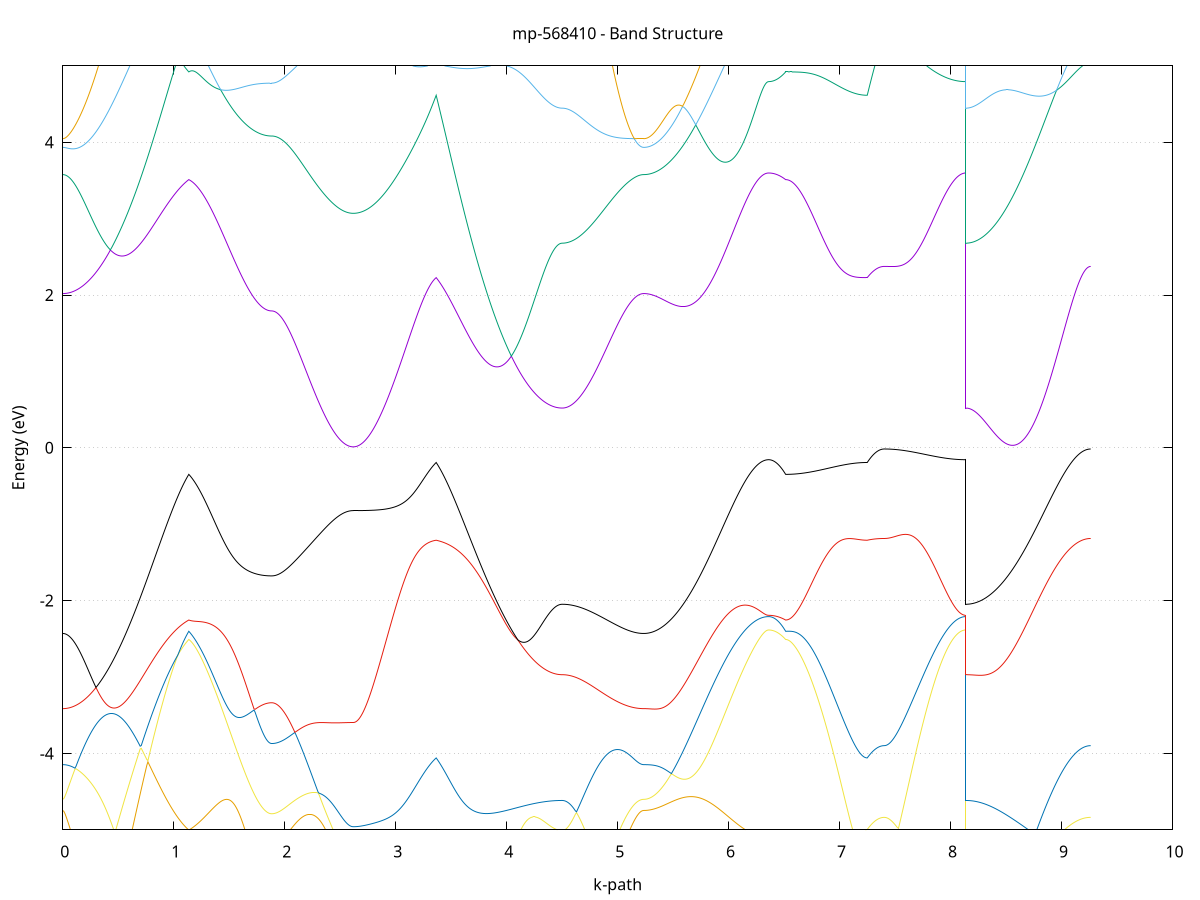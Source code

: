 set title 'mp-568410 - Band Structure'
set xlabel 'k-path'
set ylabel 'Energy (eV)'
set grid y
set yrange [-5:5]
set terminal png size 800,600
set output 'mp-568410_bands_gnuplot.png'
plot '-' using 1:2 with lines notitle, '-' using 1:2 with lines notitle, '-' using 1:2 with lines notitle, '-' using 1:2 with lines notitle, '-' using 1:2 with lines notitle, '-' using 1:2 with lines notitle, '-' using 1:2 with lines notitle, '-' using 1:2 with lines notitle, '-' using 1:2 with lines notitle, '-' using 1:2 with lines notitle, '-' using 1:2 with lines notitle, '-' using 1:2 with lines notitle, '-' using 1:2 with lines notitle, '-' using 1:2 with lines notitle, '-' using 1:2 with lines notitle, '-' using 1:2 with lines notitle, '-' using 1:2 with lines notitle, '-' using 1:2 with lines notitle, '-' using 1:2 with lines notitle, '-' using 1:2 with lines notitle, '-' using 1:2 with lines notitle, '-' using 1:2 with lines notitle, '-' using 1:2 with lines notitle, '-' using 1:2 with lines notitle, '-' using 1:2 with lines notitle, '-' using 1:2 with lines notitle, '-' using 1:2 with lines notitle, '-' using 1:2 with lines notitle, '-' using 1:2 with lines notitle, '-' using 1:2 with lines notitle, '-' using 1:2 with lines notitle, '-' using 1:2 with lines notitle, '-' using 1:2 with lines notitle, '-' using 1:2 with lines notitle, '-' using 1:2 with lines notitle, '-' using 1:2 with lines notitle, '-' using 1:2 with lines notitle, '-' using 1:2 with lines notitle, '-' using 1:2 with lines notitle, '-' using 1:2 with lines notitle, '-' using 1:2 with lines notitle, '-' using 1:2 with lines notitle, '-' using 1:2 with lines notitle, '-' using 1:2 with lines notitle, '-' using 1:2 with lines notitle, '-' using 1:2 with lines notitle, '-' using 1:2 with lines notitle, '-' using 1:2 with lines notitle
0.000000 -20.602268
0.009962 -20.601968
0.019923 -20.601268
0.029885 -20.599968
0.039846 -20.598268
0.049808 -20.596068
0.059769 -20.593268
0.069731 -20.590068
0.079692 -20.586368
0.089654 -20.582168
0.099615 -20.577468
0.109577 -20.572268
0.119538 -20.566568
0.129500 -20.560368
0.139461 -20.553768
0.149423 -20.546568
0.159384 -20.538968
0.169346 -20.530768
0.179307 -20.522168
0.189269 -20.513068
0.199230 -20.503368
0.209192 -20.493368
0.219154 -20.482768
0.229115 -20.471668
0.239077 -20.460168
0.249038 -20.448168
0.259000 -20.435668
0.268961 -20.422668
0.278923 -20.409168
0.288884 -20.395268
0.298846 -20.380868
0.308807 -20.365968
0.318769 -20.350668
0.328730 -20.334868
0.338692 -20.318568
0.348653 -20.301768
0.358615 -20.284568
0.368576 -20.266868
0.378538 -20.248768
0.388499 -20.230168
0.398461 -20.211168
0.408422 -20.191668
0.418384 -20.171668
0.428345 -20.151368
0.438307 -20.130468
0.448269 -20.109168
0.458230 -20.087468
0.468192 -20.065368
0.478153 -20.042868
0.488115 -20.019868
0.498076 -19.996468
0.508038 -19.972568
0.517999 -19.948368
0.527961 -19.923668
0.537922 -19.898568
0.547884 -19.873068
0.557845 -19.847168
0.567807 -19.820868
0.577768 -19.794168
0.587730 -19.767168
0.597691 -19.739668
0.607653 -19.711868
0.617614 -19.683668
0.627576 -19.655168
0.637537 -19.626168
0.647499 -19.596968
0.657460 -19.567268
0.667422 -19.537368
0.677384 -19.507068
0.687345 -19.476468
0.697307 -19.445568
0.707268 -19.414268
0.717230 -19.382768
0.727191 -19.350868
0.737153 -19.318768
0.747114 -19.286468
0.757076 -19.253768
0.767037 -19.220868
0.776999 -19.187768
0.786960 -19.154368
0.796922 -19.120768
0.806883 -19.086968
0.816845 -19.052968
0.826806 -19.018868
0.836768 -18.984568
0.846729 -18.950068
0.856691 -18.915468
0.866652 -18.880768
0.876614 -18.845968
0.886575 -18.811068
0.896537 -18.776168
0.906499 -18.741168
0.916460 -18.706168
0.926422 -18.671268
0.936383 -18.636268
0.946345 -18.601468
0.956306 -18.566668
0.966268 -18.531968
0.976229 -18.497468
0.986191 -18.463168
0.996152 -18.429068
1.006114 -18.395168
1.016075 -18.361668
1.026037 -18.328468
1.035998 -18.295668
1.045960 -18.263368
1.055921 -18.258268
1.065883 -18.270468
1.075844 -18.282168
1.085806 -18.293368
1.095767 -18.303968
1.105729 -18.314168
1.115690 -18.323668
1.125652 -18.332668
1.135614 -18.341168
1.135614 -18.341168
1.145572 -18.337668
1.155531 -18.338068
1.165490 -18.342768
1.175449 -18.351568
1.185408 -18.364368
1.195367 -18.380368
1.205326 -18.398968
1.215285 -18.419568
1.225244 -18.441768
1.235203 -18.465068
1.245162 -18.489068
1.255121 -18.513668
1.265080 -18.538668
1.275038 -18.563868
1.284997 -18.589168
1.294956 -18.614468
1.304915 -18.639768
1.314874 -18.664868
1.324833 -18.689868
1.334792 -18.714668
1.344751 -18.739168
1.354710 -18.763468
1.364669 -18.787468
1.374628 -18.811168
1.384587 -18.834568
1.394546 -18.857568
1.404505 -18.880268
1.414463 -18.902668
1.424422 -18.924568
1.434381 -18.946168
1.444340 -18.967268
1.454299 -18.988068
1.464258 -19.008468
1.474217 -19.028368
1.484176 -19.047868
1.494135 -19.066968
1.504094 -19.085568
1.514053 -19.103868
1.524012 -19.121568
1.533971 -19.138968
1.543929 -19.155768
1.553888 -19.172168
1.563847 -19.188168
1.573806 -19.203668
1.583765 -19.218668
1.593724 -19.233268
1.603683 -19.247368
1.613642 -19.260968
1.623601 -19.274168
1.633560 -19.286768
1.643519 -19.298968
1.653478 -19.310668
1.663437 -19.321868
1.673395 -19.332568
1.683354 -19.342868
1.693313 -19.352568
1.703272 -19.361868
1.713231 -19.370568
1.723190 -19.378868
1.733149 -19.386668
1.743108 -19.393968
1.753067 -19.400668
1.763026 -19.406968
1.772985 -19.412768
1.782944 -19.418068
1.792903 -19.422768
1.802862 -19.427068
1.812820 -19.430868
1.822779 -19.434068
1.832738 -19.436868
1.842697 -19.439168
1.852656 -19.440968
1.862615 -19.442168
1.872574 -19.442968
1.882533 -19.443168
1.882533 -19.443168
1.892469 -19.442868
1.902405 -19.442068
1.912341 -19.440768
1.922277 -19.438868
1.932213 -19.436468
1.942149 -19.433468
1.952085 -19.429968
1.962021 -19.425868
1.971957 -19.421268
1.981893 -19.416168
1.991829 -19.410468
2.001765 -19.404268
2.011701 -19.397568
2.021637 -19.390268
2.031573 -19.382468
2.041509 -19.374068
2.051445 -19.365168
2.061381 -19.355768
2.071317 -19.345768
2.081253 -19.335268
2.091189 -19.324268
2.101125 -19.312668
2.111061 -19.300568
2.120997 -19.287968
2.130933 -19.274768
2.140869 -19.261068
2.150805 -19.246868
2.160741 -19.232068
2.170677 -19.216868
2.180613 -19.200968
2.190549 -19.184668
2.200485 -19.167768
2.210421 -19.150468
2.220357 -19.132568
2.230293 -19.114168
2.240229 -19.095168
2.250165 -19.075768
2.260101 -19.055768
2.270037 -19.035268
2.279973 -19.014268
2.289909 -18.992768
2.299845 -18.970868
2.309781 -18.948368
2.319717 -18.925368
2.329653 -18.901968
2.339589 -18.877968
2.349525 -18.853468
2.359461 -18.828568
2.369397 -18.803168
2.379334 -18.777368
2.389270 -18.751068
2.399206 -18.724268
2.409142 -18.697168
2.419078 -18.669568
2.429014 -18.641568
2.438950 -18.613168
2.448886 -18.584468
2.458822 -18.555368
2.468758 -18.526068
2.478694 -18.496468
2.488630 -18.466668
2.498566 -18.436668
2.508502 -18.406668
2.518438 -18.376768
2.528374 -18.347068
2.538310 -18.317768
2.548246 -18.289168
2.558182 -18.261568
2.568118 -18.235668
2.578054 -18.212068
2.587990 -18.191668
2.597926 -18.175768
2.607862 -18.165468
2.617798 -18.161968
2.617798 -18.161968
2.627757 -18.161668
2.637716 -18.160968
2.647675 -18.159768
2.657633 -18.158168
2.667592 -18.156068
2.677551 -18.153468
2.687510 -18.150368
2.697469 -18.146868
2.707428 -18.142868
2.717387 -18.138368
2.727346 -18.133468
2.737305 -18.127968
2.747264 -18.122168
2.757223 -18.115768
2.767182 -18.108968
2.777141 -18.101768
2.787100 -18.094068
2.797058 -18.085868
2.807017 -18.077268
2.816976 -18.068168
2.826935 -18.058668
2.836894 -18.048668
2.846853 -18.038268
2.856812 -18.027368
2.866771 -18.016068
2.876730 -18.004368
2.886689 -17.992268
2.896648 -17.979668
2.906607 -17.966668
2.916566 -17.953268
2.926524 -17.939468
2.936483 -17.925168
2.946442 -17.910568
2.956401 -17.895568
2.966360 -17.880168
2.976319 -17.864268
2.986278 -17.848168
2.996237 -17.831568
3.006196 -17.814668
3.016155 -17.797468
3.026114 -17.779868
3.036073 -17.761968
3.046032 -17.743768
3.055990 -17.725168
3.065949 -17.706368
3.075908 -17.687268
3.085867 -17.667868
3.095826 -17.648268
3.105785 -17.628468
3.115744 -17.608468
3.125703 -17.588168
3.135662 -17.567768
3.145621 -17.547268
3.155580 -17.526668
3.165539 -17.505868
3.175498 -17.485068
3.185457 -17.464268
3.195415 -17.443568
3.205374 -17.424968
3.215333 -17.423168
3.225292 -17.421768
3.235251 -17.420868
3.245210 -17.420368
3.255169 -17.420468
3.265128 -17.420968
3.275087 -17.421968
3.285046 -17.423368
3.295005 -17.425268
3.304964 -17.427668
3.314923 -17.430568
3.324881 -17.433868
3.334840 -17.437568
3.344799 -17.441768
3.354758 -17.446468
3.364717 -17.451468
3.364717 -17.451468
3.374679 -17.443168
3.384640 -17.434368
3.394602 -17.424968
3.404563 -17.415168
3.414525 -17.404768
3.424486 -17.393768
3.434448 -17.382368
3.444409 -17.370368
3.454371 -17.357968
3.464332 -17.344968
3.474294 -17.340668
3.484255 -17.360668
3.494217 -17.381268
3.504178 -17.402168
3.514140 -17.423468
3.524102 -17.445168
3.534063 -17.467268
3.544025 -17.489568
3.553986 -17.512268
3.563948 -17.535168
3.573909 -17.558468
3.583871 -17.581868
3.593832 -17.605468
3.603794 -17.629368
3.613755 -17.653368
3.623717 -17.677568
3.633678 -17.701868
3.643640 -17.726268
3.653601 -17.750768
3.663563 -17.775368
3.673524 -17.799968
3.683486 -17.824668
3.693447 -17.849368
3.703409 -17.874068
3.713370 -17.898768
3.723332 -17.923468
3.733293 -17.948168
3.743255 -17.972768
3.753217 -17.997368
3.763178 -18.021768
3.773140 -18.046168
3.783101 -18.070468
3.793063 -18.094668
3.803024 -18.118668
3.812986 -18.142568
3.822947 -18.166368
3.832909 -18.189968
3.842870 -18.213268
3.852832 -18.236568
3.862793 -18.259668
3.872755 -18.282468
3.882716 -18.305168
3.892678 -18.327568
3.902639 -18.349668
3.912601 -18.371668
3.922562 -18.393368
3.932524 -18.414868
3.942485 -18.436068
3.952447 -18.457068
3.962409 -18.477768
3.972370 -18.498168
3.982332 -18.518268
3.992293 -18.538068
4.002255 -18.557668
4.012216 -18.576868
4.022178 -18.595768
4.032139 -18.614368
4.042101 -18.632668
4.052062 -18.650668
4.062024 -18.668268
4.071985 -18.685568
4.081947 -18.702468
4.091908 -18.719168
4.101870 -18.735368
4.111831 -18.751268
4.121793 -18.766868
4.131754 -18.782068
4.141716 -18.796868
4.151677 -18.811368
4.161639 -18.825468
4.171600 -18.839168
4.181562 -18.852468
4.191524 -18.865468
4.201485 -18.878068
4.211447 -18.893368
4.221408 -18.908368
4.231370 -18.922968
4.241331 -18.936968
4.251293 -18.950468
4.261254 -18.963468
4.271216 -18.975868
4.281177 -18.987868
4.291139 -18.999268
4.301100 -19.010168
4.311062 -19.020468
4.321023 -19.030268
4.330985 -19.039568
4.340946 -19.048268
4.350908 -19.056468
4.360869 -19.064168
4.370831 -19.071368
4.380792 -19.077968
4.390754 -19.084168
4.400715 -19.089668
4.410677 -19.094768
4.420639 -19.099268
4.430600 -19.103268
4.440562 -19.106668
4.450523 -19.109568
4.460485 -19.111968
4.470446 -19.113868
4.480408 -19.115168
4.490369 -19.115968
4.500331 -19.116268
4.500331 -19.116268
4.510267 -19.138568
4.520203 -19.174868
4.530139 -19.212668
4.540075 -19.250568
4.550011 -19.288268
4.559947 -19.325468
4.569883 -19.362268
4.579819 -19.398568
4.589755 -19.434268
4.599691 -19.469568
4.609627 -19.504368
4.619563 -19.538668
4.629499 -19.572368
4.639435 -19.605668
4.649371 -19.638268
4.659307 -19.670468
4.669243 -19.702068
4.679179 -19.733168
4.689115 -19.763768
4.699051 -19.793768
4.708987 -19.823268
4.718923 -19.852268
4.728859 -19.880668
4.738795 -19.908568
4.748731 -19.935868
4.758667 -19.962668
4.768603 -19.988968
4.778539 -20.014668
4.788475 -20.039768
4.798411 -20.064468
4.808347 -20.088468
4.818283 -20.112068
4.828219 -20.135068
4.838155 -20.157468
4.848091 -20.179368
4.858027 -20.200668
4.867963 -20.221468
4.877899 -20.241768
4.887835 -20.261468
4.897771 -20.280568
4.907707 -20.299168
4.917643 -20.317268
4.927579 -20.334768
4.937515 -20.351668
4.947451 -20.368068
4.957387 -20.383968
4.967323 -20.399268
4.977259 -20.413968
4.987195 -20.428168
4.997131 -20.441768
5.007067 -20.454868
5.017003 -20.467368
5.026939 -20.479368
5.036875 -20.490768
5.046811 -20.501668
5.056747 -20.511968
5.066683 -20.521668
5.076619 -20.530868
5.086555 -20.539568
5.096491 -20.547568
5.106427 -20.555168
5.116363 -20.562068
5.126299 -20.568568
5.136235 -20.574368
5.146171 -20.579668
5.156107 -20.584368
5.166043 -20.588568
5.175979 -20.592168
5.185916 -20.595268
5.195852 -20.597768
5.205788 -20.599768
5.215724 -20.601068
5.225660 -20.601968
5.235596 -20.602268
5.235596 -20.602268
5.245554 -20.601968
5.255511 -20.601368
5.265469 -20.600268
5.275427 -20.598668
5.285385 -20.596668
5.295343 -20.594168
5.305301 -20.591268
5.315259 -20.587968
5.325217 -20.584168
5.335175 -20.579968
5.345133 -20.575268
5.355091 -20.570168
5.365049 -20.564568
5.375007 -20.558668
5.384965 -20.552168
5.394923 -20.545268
5.404881 -20.537968
5.414839 -20.530268
5.424797 -20.522068
5.434755 -20.513468
5.444713 -20.504368
5.454670 -20.494868
5.464628 -20.484968
5.474586 -20.474568
5.484544 -20.463868
5.494502 -20.452568
5.504460 -20.440968
5.514418 -20.428968
5.524376 -20.416468
5.534334 -20.403568
5.544292 -20.390168
5.554250 -20.376468
5.564208 -20.362268
5.574166 -20.347768
5.584124 -20.332768
5.594082 -20.317368
5.604040 -20.301468
5.613998 -20.285268
5.623956 -20.268668
5.633914 -20.251668
5.643872 -20.234268
5.653830 -20.216368
5.663787 -20.198168
5.673745 -20.179568
5.683703 -20.160568
5.693661 -20.141168
5.703619 -20.121468
5.713577 -20.101268
5.723535 -20.080768
5.733493 -20.059868
5.743451 -20.038568
5.753409 -20.016968
5.763367 -19.994968
5.773325 -19.972568
5.783283 -19.949868
5.793241 -19.926768
5.803199 -19.903368
5.813157 -19.879668
5.823115 -19.855568
5.833073 -19.831068
5.843031 -19.806368
5.852989 -19.781268
5.862947 -19.755768
5.872904 -19.730068
5.882862 -19.703968
5.892820 -19.677668
5.902778 -19.650968
5.912736 -19.623968
5.922694 -19.596768
5.932652 -19.569168
5.942610 -19.541368
5.952568 -19.513268
5.962526 -19.484868
5.972484 -19.456268
5.982442 -19.427468
5.992400 -19.398368
6.002358 -19.368968
6.012316 -19.339468
6.022274 -19.309668
6.032232 -19.279668
6.042190 -19.249368
6.052148 -19.218968
6.062106 -19.188368
6.072064 -19.157668
6.082021 -19.126668
6.091979 -19.095668
6.101937 -19.064468
6.111895 -19.033168
6.121853 -19.001868
6.131811 -18.970368
6.141769 -18.938968
6.151727 -18.907468
6.161685 -18.875968
6.171643 -18.844568
6.181601 -18.813168
6.191559 -18.782068
6.201517 -18.751068
6.211475 -18.720268
6.221433 -18.689868
6.231391 -18.659968
6.241349 -18.630468
6.251307 -18.601768
6.261265 -18.573768
6.271223 -18.546868
6.281180 -18.521268
6.291138 -18.497168
6.301096 -18.474868
6.311054 -18.454968
6.321012 -18.437668
6.330970 -18.423568
6.340928 -18.413168
6.350886 -18.406668
6.360844 -18.404468
6.360844 -18.404468
6.370412 -18.404268
6.379979 -18.403468
6.389547 -18.402268
6.399114 -18.400568
6.408682 -18.398368
6.418250 -18.395568
6.427817 -18.392368
6.437385 -18.388668
6.446952 -18.384468
6.456520 -18.379768
6.466087 -18.374568
6.475655 -18.368868
6.485222 -18.362668
6.494790 -18.356068
6.504358 -18.348868
6.513925 -18.341168
6.513925 -18.341168
6.523861 -18.340968
6.533797 -18.340268
6.543733 -18.339068
6.553669 -18.337368
6.563605 -18.335168
6.573541 -18.332568
6.583477 -18.329368
6.593413 -18.325768
6.603349 -18.321668
6.613285 -18.317068
6.623221 -18.312068
6.633157 -18.306568
6.643093 -18.300568
6.653029 -18.294068
6.662965 -18.287168
6.672901 -18.279668
6.682837 -18.271868
6.692773 -18.263468
6.702709 -18.254668
6.712645 -18.245468
6.722581 -18.235768
6.732517 -18.225568
6.742453 -18.214968
6.752389 -18.203868
6.762325 -18.192368
6.772262 -18.180368
6.782198 -18.168068
6.792134 -18.155168
6.802070 -18.141968
6.812006 -18.128368
6.821942 -18.114268
6.831878 -18.099868
6.841814 -18.084968
6.851750 -18.069768
6.861686 -18.054168
6.871622 -18.038168
6.881558 -18.021868
6.891494 -18.005168
6.901430 -17.988168
6.911366 -17.970868
6.921302 -17.953168
6.931238 -17.935268
6.941174 -17.917068
6.951110 -17.898668
6.961046 -17.879968
6.970982 -17.861068
6.980918 -17.841968
6.990854 -17.822768
7.000790 -17.803468
7.010726 -17.783968
7.020662 -17.764468
7.030598 -17.744968
7.040534 -17.725468
7.050470 -17.706068
7.060406 -17.686768
7.070342 -17.667668
7.080278 -17.648868
7.090214 -17.630268
7.100150 -17.612168
7.110086 -17.594468
7.120022 -17.577368
7.129958 -17.560968
7.139894 -17.545168
7.149830 -17.530368
7.159766 -17.516468
7.169702 -17.503668
7.179638 -17.491968
7.189574 -17.481668
7.199510 -17.472668
7.209446 -17.465168
7.219382 -17.459268
7.229318 -17.454968
7.239254 -17.452368
7.249190 -17.451468
7.249190 -17.451468
7.258758 -17.458968
7.268325 -17.465968
7.277893 -17.472568
7.287460 -17.478568
7.297028 -17.484168
7.306595 -17.489168
7.316163 -17.493768
7.325731 -17.497968
7.335298 -17.501568
7.344866 -17.504668
7.354433 -17.507368
7.364001 -17.509568
7.373568 -17.511268
7.383136 -17.512468
7.392704 -17.513168
7.402271 -17.513368
7.402271 -17.513368
7.412207 -17.514268
7.422143 -17.516868
7.432079 -17.521168
7.442015 -17.527068
7.451951 -17.534568
7.461887 -17.543568
7.471823 -17.553968
7.481759 -17.565668
7.491695 -17.578468
7.501631 -17.592468
7.511567 -17.607368
7.521503 -17.623068
7.531439 -17.639568
7.541375 -17.656768
7.551311 -17.674468
7.561247 -17.692568
7.571183 -17.711168
7.581119 -17.730068
7.591055 -17.749168
7.600991 -17.768468
7.610927 -17.787968
7.620863 -17.807468
7.630799 -17.827068
7.640735 -17.846568
7.650671 -17.866068
7.660607 -17.885468
7.670543 -17.904668
7.680479 -17.923768
7.690416 -17.942768
7.700352 -17.961468
7.710288 -17.979868
7.720224 -17.998168
7.730160 -18.016068
7.740096 -18.033768
7.750032 -18.051068
7.759968 -18.068168
7.769904 -18.084768
7.779840 -18.101168
7.789776 -18.117168
7.799712 -18.132768
7.809648 -18.148068
7.819584 -18.162868
7.829520 -18.177368
7.839456 -18.191468
7.849392 -18.205068
7.859328 -18.218368
7.869264 -18.231168
7.879200 -18.243568
7.889136 -18.255468
7.899072 -18.267068
7.909008 -18.278068
7.918944 -18.288768
7.928880 -18.298968
7.938816 -18.308668
7.948752 -18.317868
7.958688 -18.326768
7.968624 -18.335068
7.978560 -18.342968
7.988496 -18.350368
7.998432 -18.357368
8.008368 -18.363768
8.018304 -18.369868
8.028240 -18.375368
8.038176 -18.380368
8.048112 -18.384968
8.058048 -18.389068
8.067984 -18.392668
8.077920 -18.395768
8.087856 -18.398468
8.097792 -18.400568
8.107728 -18.402268
8.117664 -18.403468
8.127600 -18.404268
8.137536 -18.404468
8.137536 -19.116268
8.147494 -19.116068
8.157452 -19.115468
8.167410 -19.114368
8.177368 -19.112968
8.187326 -19.111068
8.197284 -19.108768
8.207242 -19.106068
8.217200 -19.102868
8.227158 -19.099368
8.237116 -19.095368
8.247073 -19.091068
8.257031 -19.086268
8.266989 -19.081068
8.276947 -19.075468
8.286905 -19.069468
8.296863 -19.062968
8.306821 -19.056168
8.316779 -19.048968
8.326737 -19.041268
8.336695 -19.033268
8.346653 -19.024868
8.356611 -19.015968
8.366569 -19.006768
8.376527 -18.997168
8.386485 -18.987168
8.396443 -18.976668
8.406401 -18.965968
8.416359 -18.954768
8.426317 -18.943168
8.436275 -18.931268
8.446233 -18.918968
8.456190 -18.906268
8.466148 -18.893268
8.476106 -18.879868
8.486064 -18.866068
8.496022 -18.851968
8.505980 -18.837468
8.515938 -18.822668
8.525896 -18.807468
8.535854 -18.791968
8.545812 -18.776068
8.555770 -18.759968
8.565728 -18.743468
8.575686 -18.726668
8.585644 -18.709468
8.595602 -18.692068
8.605560 -18.674368
8.615518 -18.656268
8.625476 -18.637968
8.635434 -18.619368
8.645392 -18.600368
8.655350 -18.581268
8.665307 -18.561768
8.675265 -18.542168
8.685223 -18.522168
8.695181 -18.502068
8.705139 -18.481668
8.715097 -18.461068
8.725055 -18.440168
8.735013 -18.419168
8.744971 -18.397968
8.754929 -18.376568
8.764887 -18.354968
8.774845 -18.333268
8.784803 -18.311368
8.794761 -18.289368
8.804719 -18.267268
8.814677 -18.244968
8.824635 -18.222668
8.834593 -18.200268
8.844551 -18.177868
8.854509 -18.155368
8.864466 -18.132868
8.874424 -18.110268
8.884382 -18.087768
8.894340 -18.065268
8.904298 -18.042868
8.914256 -18.020468
8.924214 -17.998168
8.934172 -17.976168
8.944130 -17.954068
8.954088 -17.932268
8.964046 -17.910568
8.974004 -17.889168
8.983962 -17.867968
8.993920 -17.847068
9.003878 -17.826468
9.013836 -17.806168
9.023794 -17.786268
9.033752 -17.766768
9.043710 -17.747768
9.053668 -17.729168
9.063626 -17.711168
9.073583 -17.693568
9.083541 -17.676668
9.093499 -17.660368
9.103457 -17.644768
9.113415 -17.629768
9.123373 -17.615668
9.133331 -17.602168
9.143289 -17.589568
9.153247 -17.577868
9.163205 -17.566968
9.173163 -17.557068
9.183121 -17.548068
9.193079 -17.540068
9.203037 -17.533068
9.212995 -17.527068
9.222953 -17.522168
9.232911 -17.518368
9.242869 -17.515668
9.252827 -17.513968
9.262785 -17.513368
e
0.000000 -14.980168
0.009962 -14.979868
0.019923 -14.979268
0.029885 -14.978068
0.039846 -14.976468
0.049808 -14.974368
0.059769 -14.971868
0.069731 -14.968868
0.079692 -14.965468
0.089654 -14.961568
0.099615 -14.957168
0.109577 -14.952368
0.119538 -14.947068
0.129500 -14.941368
0.139461 -14.969468
0.149423 -15.025168
0.159384 -15.080668
0.169346 -15.135868
0.179307 -15.190768
0.189269 -15.245368
0.199230 -15.299568
0.209192 -15.353568
0.219154 -15.406968
0.229115 -15.460168
0.239077 -15.512968
0.249038 -15.565468
0.259000 -15.617568
0.268961 -15.669268
0.278923 -15.720468
0.288884 -15.771368
0.298846 -15.821868
0.308807 -15.871868
0.318769 -15.921568
0.328730 -15.970768
0.338692 -16.019568
0.348653 -16.067968
0.358615 -16.115868
0.368576 -16.163368
0.378538 -16.210368
0.388499 -16.256968
0.398461 -16.303168
0.408422 -16.348768
0.418384 -16.394068
0.428345 -16.438868
0.438307 -16.483068
0.448269 -16.526968
0.458230 -16.570268
0.468192 -16.613268
0.478153 -16.655668
0.488115 -16.697668
0.498076 -16.739068
0.508038 -16.780068
0.517999 -16.820668
0.527961 -16.860668
0.537922 -16.900268
0.547884 -16.939368
0.557845 -16.977968
0.567807 -17.016068
0.577768 -17.053668
0.587730 -17.090768
0.597691 -17.127468
0.607653 -17.163568
0.617614 -17.199168
0.627576 -17.234368
0.637537 -17.268968
0.647499 -17.303168
0.657460 -17.336768
0.667422 -17.369868
0.677384 -17.402468
0.687345 -17.434668
0.697307 -17.466268
0.707268 -17.497368
0.717230 -17.527968
0.727191 -17.557968
0.737153 -17.587568
0.747114 -17.616568
0.757076 -17.645168
0.767037 -17.673168
0.776999 -17.700668
0.786960 -17.727668
0.796922 -17.754168
0.806883 -17.780068
0.816845 -17.805468
0.826806 -17.830468
0.836768 -17.854768
0.846729 -17.878668
0.856691 -17.902068
0.866652 -17.924868
0.876614 -17.947168
0.886575 -17.968968
0.896537 -17.990168
0.906499 -18.010868
0.916460 -18.031068
0.926422 -18.050768
0.936383 -18.069868
0.946345 -18.088568
0.956306 -18.106568
0.966268 -18.124168
0.976229 -18.141168
0.986191 -18.157668
0.996152 -18.173668
1.006114 -18.189068
1.016075 -18.203968
1.026037 -18.218368
1.035998 -18.232168
1.045960 -18.245468
1.055921 -18.231468
1.065883 -18.200068
1.075844 -18.169368
1.085806 -18.139268
1.095767 -18.109968
1.105729 -18.081368
1.115690 -18.053668
1.125652 -18.026868
1.135614 -18.001068
1.135614 -18.001068
1.145572 -18.015968
1.155531 -18.027068
1.165490 -18.034168
1.175449 -18.037268
1.185408 -18.036768
1.195367 -18.033168
1.205326 -18.027168
1.215285 -18.019268
1.225244 -18.010168
1.235203 -18.000068
1.245162 -17.989468
1.255121 -17.978468
1.265080 -17.967268
1.275038 -17.956068
1.284997 -17.944868
1.294956 -17.933868
1.304915 -17.923068
1.314874 -17.912568
1.324833 -17.902368
1.334792 -17.892368
1.344751 -17.882868
1.354710 -17.873668
1.364669 -17.864768
1.374628 -17.856268
1.384587 -17.848268
1.394546 -17.840468
1.404505 -17.833168
1.414463 -17.826268
1.424422 -17.819668
1.434381 -17.813468
1.444340 -17.807568
1.454299 -17.802068
1.464258 -17.796968
1.474217 -17.792068
1.484176 -17.787568
1.494135 -17.783368
1.504094 -17.779368
1.514053 -17.775768
1.524012 -17.772368
1.533971 -17.769268
1.543929 -17.766368
1.553888 -17.763768
1.563847 -17.761368
1.573806 -17.759168
1.583765 -17.757168
1.593724 -17.755368
1.603683 -17.753668
1.613642 -17.752168
1.623601 -17.750868
1.633560 -17.749668
1.643519 -17.748668
1.653478 -17.747668
1.663437 -17.746868
1.673395 -17.746168
1.683354 -17.745568
1.693313 -17.744968
1.703272 -17.744568
1.713231 -17.744168
1.723190 -17.743868
1.733149 -17.743568
1.743108 -17.743368
1.753067 -17.743168
1.763026 -17.742968
1.772985 -17.742868
1.782944 -17.742768
1.792903 -17.742668
1.802862 -17.742668
1.812820 -17.742568
1.822779 -17.742568
1.832738 -17.742568
1.842697 -17.742568
1.852656 -17.742568
1.862615 -17.742568
1.872574 -17.742568
1.882533 -17.742568
1.882533 -17.742568
1.892469 -17.742268
1.902405 -17.741568
1.912341 -17.740368
1.922277 -17.738668
1.932213 -17.736468
1.942149 -17.733868
1.952085 -17.730768
1.962021 -17.727168
1.971957 -17.723068
1.981893 -17.718468
1.991829 -17.713468
2.001765 -17.707968
2.011701 -17.701968
2.021637 -17.695568
2.031573 -17.688668
2.041509 -17.681268
2.051445 -17.673368
2.061381 -17.665068
2.071317 -17.656368
2.081253 -17.647068
2.091189 -17.637468
2.101125 -17.627368
2.111061 -17.616768
2.120997 -17.605768
2.130933 -17.594368
2.140869 -17.582468
2.150805 -17.570168
2.160741 -17.557468
2.170677 -17.544368
2.180613 -17.530868
2.190549 -17.516968
2.200485 -17.502668
2.210421 -17.487968
2.220357 -17.472868
2.230293 -17.457468
2.240229 -17.441668
2.250165 -17.425568
2.260101 -17.409068
2.270037 -17.392368
2.279973 -17.375268
2.289909 -17.357968
2.299845 -17.340368
2.309781 -17.322468
2.319717 -17.304368
2.329653 -17.286068
2.339589 -17.267568
2.349525 -17.248968
2.359461 -17.230168
2.369397 -17.211368
2.379334 -17.192468
2.389270 -17.173468
2.399206 -17.154568
2.409142 -17.135768
2.419078 -17.116968
2.429014 -17.111068
2.438950 -17.157168
2.448886 -17.202768
2.458822 -17.247668
2.468758 -17.291968
2.478694 -17.335568
2.488630 -17.378368
2.498566 -17.420368
2.508502 -17.461468
2.518438 -17.501568
2.528374 -17.540468
2.538310 -17.577968
2.548246 -17.613868
2.558182 -17.647668
2.568118 -17.678868
2.578054 -17.706868
2.587990 -17.730568
2.597926 -17.748868
2.607862 -17.760668
2.617798 -17.764668
2.617798 -17.764668
2.627757 -17.764468
2.637716 -17.763968
2.647675 -17.763068
2.657633 -17.761768
2.667592 -17.760168
2.677551 -17.758168
2.687510 -17.755868
2.697469 -17.753168
2.707428 -17.750168
2.717387 -17.746868
2.727346 -17.743068
2.737305 -17.739068
2.747264 -17.734668
2.757223 -17.729968
2.767182 -17.725068
2.777141 -17.719668
2.787100 -17.714068
2.797058 -17.708168
2.807017 -17.702068
2.816976 -17.695568
2.826935 -17.688868
2.836894 -17.681968
2.846853 -17.674768
2.856812 -17.667468
2.866771 -17.659868
2.876730 -17.652068
2.886689 -17.644168
2.896648 -17.635968
2.906607 -17.627768
2.916566 -17.619368
2.926524 -17.610968
2.936483 -17.602368
2.946442 -17.593768
2.956401 -17.585168
2.966360 -17.576468
2.976319 -17.567868
2.986278 -17.559268
2.996237 -17.550668
3.006196 -17.542168
3.016155 -17.533868
3.026114 -17.525568
3.036073 -17.517468
3.046032 -17.509568
3.055990 -17.501868
3.065949 -17.494368
3.075908 -17.487168
3.085867 -17.480268
3.095826 -17.473568
3.105785 -17.467268
3.115744 -17.461268
3.125703 -17.455568
3.135662 -17.450368
3.145621 -17.445468
3.155580 -17.440968
3.165539 -17.436868
3.175498 -17.433268
3.185457 -17.430068
3.195415 -17.427268
3.205374 -17.422868
3.215333 -17.402268
3.225292 -17.381868
3.235251 -17.361668
3.245210 -17.341768
3.255169 -17.322268
3.265128 -17.303068
3.275087 -17.284468
3.285046 -17.266468
3.295005 -17.249168
3.304964 -17.232668
3.314923 -17.216968
3.324881 -17.202368
3.334840 -17.188868
3.344799 -17.176668
3.354758 -17.165768
3.364717 -17.156268
3.364717 -17.156268
3.374679 -17.169868
3.384640 -17.184068
3.394602 -17.199068
3.404563 -17.214668
3.414525 -17.230968
3.424486 -17.247868
3.434448 -17.265368
3.444409 -17.283368
3.454371 -17.301968
3.464332 -17.321068
3.474294 -17.331368
3.484255 -17.317368
3.494217 -17.302768
3.504178 -17.287768
3.514140 -17.272168
3.524102 -17.256068
3.534063 -17.239368
3.544025 -17.222268
3.553986 -17.204568
3.563948 -17.186468
3.573909 -17.167768
3.583871 -17.148568
3.593832 -17.128868
3.603794 -17.108668
3.613755 -17.087968
3.623717 -17.115368
3.633678 -17.159068
3.643640 -17.202468
3.653601 -17.245368
3.663563 -17.287768
3.673524 -17.329768
3.683486 -17.371468
3.693447 -17.412568
3.703409 -17.453268
3.713370 -17.493568
3.723332 -17.533368
3.733293 -17.572768
3.743255 -17.611668
3.753217 -17.650168
3.763178 -17.688168
3.773140 -17.725768
3.783101 -17.762768
3.793063 -17.799468
3.803024 -17.835568
3.812986 -17.871268
3.822947 -17.906368
3.832909 -17.941168
3.842870 -17.975368
3.852832 -18.009168
3.862793 -18.042468
3.872755 -18.075268
3.882716 -18.107568
3.892678 -18.139368
3.902639 -18.170668
3.912601 -18.201568
3.922562 -18.231968
3.932524 -18.261868
3.942485 -18.291268
3.952447 -18.320168
3.962409 -18.348468
3.972370 -18.376368
3.982332 -18.403768
3.992293 -18.430668
4.002255 -18.457068
4.012216 -18.482968
4.022178 -18.508368
4.032139 -18.533268
4.042101 -18.557668
4.052062 -18.581468
4.062024 -18.604868
4.071985 -18.627668
4.081947 -18.649968
4.091908 -18.671868
4.101870 -18.693168
4.111831 -18.713968
4.121793 -18.734168
4.131754 -18.753968
4.141716 -18.773168
4.151677 -18.791968
4.161639 -18.810068
4.171600 -18.827768
4.181562 -18.844968
4.191524 -18.861568
4.201485 -18.877668
4.211447 -18.890268
4.221408 -18.902068
4.231370 -18.913468
4.241331 -18.924468
4.251293 -18.935068
4.261254 -18.945268
4.271216 -18.955068
4.281177 -18.964568
4.291139 -18.973568
4.301100 -18.982168
4.311062 -18.990368
4.321023 -18.998068
4.330985 -19.005468
4.340946 -19.012368
4.350908 -19.018968
4.360869 -19.025068
4.370831 -19.030768
4.380792 -19.036068
4.390754 -19.040968
4.400715 -19.045368
4.410677 -19.049368
4.420639 -19.053068
4.430600 -19.056168
4.440562 -19.058968
4.450523 -19.061268
4.460485 -19.063268
4.470446 -19.064668
4.480408 -19.065768
4.490369 -19.066368
4.500331 -19.066668
4.500331 -19.066668
4.510267 -19.043868
4.520203 -19.005968
4.530139 -18.965568
4.540075 -18.924068
4.550011 -18.881768
4.559947 -18.838768
4.569883 -18.795268
4.579819 -18.751268
4.589755 -18.706668
4.599691 -18.661568
4.609627 -18.615868
4.619563 -18.569768
4.629499 -18.523068
4.639435 -18.475868
4.649371 -18.428268
4.659307 -18.380068
4.669243 -18.331368
4.679179 -18.282268
4.689115 -18.232568
4.699051 -18.182468
4.708987 -18.131768
4.718923 -18.080668
4.728859 -18.029068
4.738795 -17.977068
4.748731 -17.924468
4.758667 -17.871468
4.768603 -17.817968
4.778539 -17.763968
4.788475 -17.709568
4.798411 -17.654668
4.808347 -17.599368
4.818283 -17.543468
4.828219 -17.487268
4.838155 -17.430468
4.848091 -17.373368
4.858027 -17.315768
4.867963 -17.257668
4.877899 -17.199168
4.887835 -17.140268
4.897771 -17.080868
4.907707 -17.021068
4.917643 -16.960868
4.927579 -16.900268
4.937515 -16.839168
4.947451 -16.777768
4.957387 -16.715868
4.967323 -16.653568
4.977259 -16.590868
4.987195 -16.527868
4.997131 -16.464468
5.007067 -16.400568
5.017003 -16.336468
5.026939 -16.271968
5.036875 -16.207068
5.046811 -16.141868
5.056747 -16.076368
5.066683 -16.010468
5.076619 -15.944468
5.086555 -15.877968
5.096491 -15.811268
5.106427 -15.744268
5.116363 -15.677168
5.126299 -15.609968
5.136235 -15.542568
5.146171 -15.475268
5.156107 -15.408068
5.166043 -15.341168
5.175979 -15.274868
5.185916 -15.209768
5.195852 -15.146568
5.205788 -15.086968
5.215724 -15.034368
5.225660 -14.995268
5.235596 -14.980168
5.235596 -14.980168
5.245554 -14.979968
5.255511 -14.979368
5.265469 -14.978268
5.275427 -14.976868
5.285385 -14.975068
5.295343 -14.972768
5.305301 -14.970068
5.315259 -14.967068
5.325217 -14.963568
5.335175 -14.959668
5.345133 -14.955368
5.355091 -14.950768
5.365049 -14.945668
5.375007 -14.940168
5.384965 -14.934168
5.394923 -14.927868
5.404881 -14.921168
5.414839 -14.914068
5.424797 -14.906468
5.434755 -14.900368
5.444713 -14.922168
5.454670 -14.944668
5.464628 -14.967668
5.474586 -14.991268
5.484544 -15.015468
5.494502 -15.040168
5.504460 -15.065368
5.514418 -15.091068
5.524376 -15.117268
5.534334 -15.143868
5.544292 -15.170968
5.554250 -15.198468
5.564208 -15.226368
5.574166 -15.254668
5.584124 -15.283268
5.594082 -15.312268
5.604040 -15.341668
5.613998 -15.371468
5.623956 -15.401568
5.633914 -15.431968
5.643872 -15.462668
5.653830 -15.493668
5.663787 -15.524968
5.673745 -15.556568
5.683703 -15.588468
5.693661 -15.620568
5.703619 -15.652868
5.713577 -15.685468
5.723535 -15.718368
5.733493 -15.751368
5.743451 -15.784668
5.753409 -15.818168
5.763367 -15.851868
5.773325 -15.885668
5.783283 -15.919768
5.793241 -15.953968
5.803199 -15.988368
5.813157 -16.022968
5.823115 -16.057668
5.833073 -16.092568
5.843031 -16.127568
5.852989 -16.162668
5.862947 -16.197968
5.872904 -16.233368
5.882862 -16.268868
5.892820 -16.304468
5.902778 -16.340168
5.912736 -16.375968
5.922694 -16.411868
5.932652 -16.447868
5.942610 -16.483968
5.952568 -16.520068
5.962526 -16.556268
5.972484 -16.592568
5.982442 -16.628868
5.992400 -16.665168
6.002358 -16.701568
6.012316 -16.737968
6.022274 -16.774368
6.032232 -16.810768
6.042190 -16.847168
6.052148 -16.883568
6.062106 -16.919868
6.072064 -16.956268
6.082021 -16.992568
6.091979 -17.028868
6.101937 -17.064968
6.111895 -17.101068
6.121853 -17.137068
6.131811 -17.172868
6.141769 -17.208468
6.151727 -17.243968
6.161685 -17.279268
6.171643 -17.314368
6.181601 -17.349068
6.191559 -17.383568
6.201517 -17.417568
6.211475 -17.451168
6.221433 -17.484268
6.231391 -17.516668
6.241349 -17.548468
6.251307 -17.579268
6.261265 -17.609068
6.271223 -17.637768
6.281180 -17.664968
6.291138 -17.690468
6.301096 -17.713768
6.311054 -17.734768
6.321012 -17.752868
6.330970 -17.767568
6.340928 -17.778568
6.350886 -17.785268
6.360844 -17.787468
6.360844 -17.787468
6.370412 -17.788468
6.379979 -17.791168
6.389547 -17.795768
6.399114 -17.802268
6.408682 -17.810368
6.418250 -17.820268
6.427817 -17.831868
6.437385 -17.845068
6.446952 -17.859868
6.456520 -17.876068
6.466087 -17.893768
6.475655 -17.912768
6.485222 -17.933168
6.494790 -17.954668
6.504358 -17.977368
6.513925 -18.001068
6.513925 -18.001068
6.523861 -18.000868
6.533797 -18.000168
6.543733 -17.998968
6.553669 -17.997268
6.563605 -17.995168
6.573541 -17.992568
6.583477 -17.989468
6.593413 -17.985868
6.603349 -17.981868
6.613285 -17.977268
6.623221 -17.972368
6.633157 -17.966868
6.643093 -17.960968
6.653029 -17.954568
6.662965 -17.947768
6.672901 -17.940468
6.682837 -17.932668
6.692773 -17.924468
6.702709 -17.915868
6.712645 -17.906768
6.722581 -17.897168
6.732517 -17.887168
6.742453 -17.876768
6.752389 -17.865968
6.762325 -17.854668
6.772262 -17.842968
6.782198 -17.830868
6.792134 -17.818268
6.802070 -17.805368
6.812006 -17.792068
6.821942 -17.778368
6.831878 -17.764368
6.841814 -17.749868
6.851750 -17.735068
6.861686 -17.719868
6.871622 -17.704468
6.881558 -17.688568
6.891494 -17.672468
6.901430 -17.656068
6.911366 -17.639268
6.921302 -17.622368
6.931238 -17.605068
6.941174 -17.587668
6.951110 -17.569968
6.961046 -17.552068
6.970982 -17.534068
6.980918 -17.515968
6.990854 -17.497668
7.000790 -17.479368
7.010726 -17.460968
7.020662 -17.442568
7.030598 -17.424168
7.040534 -17.405968
7.050470 -17.387768
7.060406 -17.369768
7.070342 -17.352068
7.080278 -17.334568
7.090214 -17.317468
7.100150 -17.300768
7.110086 -17.284668
7.120022 -17.269068
7.129958 -17.254068
7.139894 -17.239868
7.149830 -17.226468
7.159766 -17.213968
7.169702 -17.202468
7.179638 -17.192068
7.189574 -17.182868
7.199510 -17.174868
7.209446 -17.168268
7.219382 -17.163068
7.229318 -17.159368
7.239254 -17.157068
7.249190 -17.156268
7.249190 -17.156268
7.258758 -17.143968
7.268325 -17.132368
7.277893 -17.121368
7.287460 -17.111268
7.297028 -17.101768
7.306595 -17.093168
7.316163 -17.085268
7.325731 -17.078168
7.335298 -17.071868
7.344866 -17.066368
7.354433 -17.061768
7.364001 -17.057968
7.373568 -17.054968
7.383136 -17.052868
7.392704 -17.051568
7.402271 -17.051068
7.402271 -17.051068
7.412207 -17.051668
7.422143 -17.053368
7.432079 -17.056068
7.442015 -17.059968
7.451951 -17.064768
7.461887 -17.070668
7.471823 -17.077568
7.481759 -17.085368
7.491695 -17.094068
7.501631 -17.103568
7.511567 -17.113968
7.521503 -17.124968
7.531439 -17.136768
7.541375 -17.149068
7.551311 -17.162068
7.561247 -17.175468
7.571183 -17.189268
7.581119 -17.203568
7.591055 -17.218268
7.600991 -17.233268
7.610927 -17.248468
7.620863 -17.263868
7.630799 -17.279468
7.640735 -17.295268
7.650671 -17.311068
7.660607 -17.326968
7.670543 -17.342868
7.680479 -17.358768
7.690416 -17.374568
7.700352 -17.390368
7.710288 -17.406068
7.720224 -17.421568
7.730160 -17.437068
7.740096 -17.452268
7.750032 -17.467368
7.759968 -17.482268
7.769904 -17.496868
7.779840 -17.511268
7.789776 -17.525468
7.799712 -17.539268
7.809648 -17.552868
7.819584 -17.566168
7.829520 -17.579168
7.839456 -17.591768
7.849392 -17.604068
7.859328 -17.616068
7.869264 -17.627668
7.879200 -17.638968
7.889136 -17.649868
7.899072 -17.660368
7.909008 -17.670568
7.918944 -17.680268
7.928880 -17.689668
7.938816 -17.698568
7.948752 -17.707168
7.958688 -17.715268
7.968624 -17.722968
7.978560 -17.730268
7.988496 -17.737168
7.998432 -17.743568
8.008368 -17.749568
8.018304 -17.755168
8.028240 -17.760368
8.038176 -17.765068
8.048112 -17.769268
8.058048 -17.773168
8.067984 -17.776468
8.077920 -17.779368
8.087856 -17.781868
8.097792 -17.783868
8.107728 -17.785468
8.117664 -17.786568
8.127600 -17.787268
8.137536 -17.787468
8.137536 -19.066668
8.147494 -19.066368
8.157452 -19.065768
8.167410 -19.064768
8.177368 -19.063268
8.187326 -19.061368
8.197284 -19.058968
8.207242 -19.056268
8.217200 -19.053068
8.227158 -19.049468
8.237116 -19.045468
8.247073 -19.041068
8.257031 -19.036168
8.266989 -19.030868
8.276947 -19.025268
8.286905 -19.019068
8.296863 -19.012568
8.306821 -19.005668
8.316779 -18.998268
8.326737 -18.990468
8.336695 -18.982368
8.346653 -18.973768
8.356611 -18.964768
8.366569 -18.955268
8.376527 -18.945468
8.386485 -18.935268
8.396443 -18.924568
8.406401 -18.913468
8.416359 -18.902068
8.426317 -18.890168
8.436275 -18.877868
8.446233 -18.865268
8.456190 -18.852168
8.466148 -18.838768
8.476106 -18.824868
8.486064 -18.810668
8.496022 -18.796068
8.505980 -18.781068
8.515938 -18.765668
8.525896 -18.749868
8.535854 -18.733768
8.545812 -18.717168
8.555770 -18.700368
8.565728 -18.683068
8.575686 -18.665468
8.585644 -18.647368
8.595602 -18.628968
8.605560 -18.610368
8.615518 -18.591268
8.625476 -18.571768
8.635434 -18.551968
8.645392 -18.531768
8.655350 -18.511268
8.665307 -18.490368
8.675265 -18.469168
8.685223 -18.447668
8.695181 -18.425768
8.705139 -18.403568
8.715097 -18.381068
8.725055 -18.358268
8.735013 -18.335068
8.744971 -18.311568
8.754929 -18.287868
8.764887 -18.263768
8.774845 -18.239368
8.784803 -18.214668
8.794761 -18.189768
8.804719 -18.164568
8.814677 -18.139068
8.824635 -18.113268
8.834593 -18.087268
8.844551 -18.060968
8.854509 -18.034468
8.864466 -18.007668
8.874424 -17.980668
8.884382 -17.953468
8.894340 -17.925968
8.904298 -17.898368
8.914256 -17.870568
8.924214 -17.842568
8.934172 -17.814468
8.944130 -17.786168
8.954088 -17.757668
8.964046 -17.729068
8.974004 -17.700368
8.983962 -17.671568
8.993920 -17.642768
9.003878 -17.613868
9.013836 -17.584868
9.023794 -17.555968
9.033752 -17.527068
9.043710 -17.498268
9.053668 -17.469568
9.063626 -17.441068
9.073583 -17.412668
9.083541 -17.384568
9.093499 -17.356768
9.103457 -17.329468
9.113415 -17.302468
9.123373 -17.276168
9.133331 -17.250468
9.143289 -17.225568
9.153247 -17.201568
9.163205 -17.178668
9.173163 -17.156968
9.183121 -17.136668
9.193079 -17.118068
9.203037 -17.101268
9.212995 -17.086568
9.222953 -17.074168
9.232911 -17.064268
9.242869 -17.056968
9.252827 -17.052568
9.262785 -17.051068
e
0.000000 -14.654768
0.009962 -14.654668
0.019923 -14.654368
0.029885 -14.653968
0.039846 -14.653268
0.049808 -14.652468
0.059769 -14.651568
0.069731 -14.650368
0.079692 -14.649068
0.089654 -14.688668
0.099615 -14.744968
0.109577 -14.801268
0.119538 -14.857468
0.129500 -14.913568
0.139461 -14.935168
0.149423 -14.928568
0.159384 -14.921368
0.169346 -14.913868
0.179307 -14.905868
0.189269 -14.897368
0.199230 -14.888468
0.209192 -14.879168
0.219154 -14.869268
0.229115 -14.859068
0.239077 -14.848368
0.249038 -14.837168
0.259000 -14.825568
0.268961 -14.813468
0.278923 -14.800968
0.288884 -14.788068
0.298846 -14.774668
0.308807 -14.760868
0.318769 -14.746568
0.328730 -14.731868
0.338692 -14.716768
0.348653 -14.701168
0.358615 -14.685168
0.368576 -14.668668
0.378538 -14.651768
0.388499 -14.634468
0.398461 -14.616768
0.408422 -14.598568
0.418384 -14.579968
0.428345 -14.560968
0.438307 -14.541568
0.448269 -14.535968
0.458230 -14.533768
0.468192 -14.531668
0.478153 -14.529968
0.488115 -14.528368
0.498076 -14.527168
0.508038 -14.526168
0.517999 -14.525568
0.527961 -14.525268
0.537922 -14.525368
0.547884 -14.525868
0.557845 -14.526668
0.567807 -14.527968
0.577768 -14.529668
0.587730 -14.531868
0.597691 -14.534468
0.607653 -14.537568
0.617614 -14.541168
0.627576 -14.545268
0.637537 -14.549968
0.647499 -14.555168
0.657460 -14.560968
0.667422 -14.567268
0.677384 -14.574168
0.687345 -14.581668
0.697307 -14.589868
0.707268 -14.598568
0.717230 -14.607868
0.727191 -14.617768
0.737153 -14.628368
0.747114 -14.639668
0.757076 -14.651468
0.767037 -14.663968
0.776999 -14.677068
0.786960 -14.690868
0.796922 -14.705268
0.806883 -14.720168
0.816845 -14.735768
0.826806 -14.752068
0.836768 -14.768868
0.846729 -14.786168
0.856691 -14.804168
0.866652 -14.822668
0.876614 -14.841668
0.886575 -14.861268
0.896537 -14.881268
0.906499 -14.901868
0.916460 -14.922868
0.926422 -14.944268
0.936383 -14.966068
0.946345 -14.988268
0.956306 -15.010768
0.966268 -15.033568
0.976229 -15.056668
0.986191 -15.080068
0.996152 -15.103568
1.006114 -15.127268
1.016075 -15.151068
1.026037 -15.174968
1.035998 -15.198768
1.045960 -15.222568
1.055921 -15.246368
1.065883 -15.269868
1.075844 -15.293268
1.085806 -15.316368
1.095767 -15.339168
1.105729 -15.361468
1.115690 -15.383268
1.125652 -15.404568
1.135614 -15.425168
1.135614 -15.425168
1.145572 -15.411568
1.155531 -15.397268
1.165490 -15.382368
1.175449 -15.366968
1.185408 -15.350868
1.195367 -15.334168
1.205326 -15.316968
1.215285 -15.299068
1.225244 -15.280668
1.235203 -15.261768
1.245162 -15.242268
1.255121 -15.222268
1.265080 -15.201668
1.275038 -15.180668
1.284997 -15.159068
1.294956 -15.137068
1.304915 -15.114668
1.314874 -15.091768
1.324833 -15.068568
1.334792 -15.044968
1.344751 -15.020968
1.354710 -14.996668
1.364669 -14.972068
1.374628 -14.947268
1.384587 -14.922168
1.394546 -14.896968
1.404505 -14.871568
1.414463 -14.846068
1.424422 -14.820568
1.434381 -14.794968
1.444340 -14.769368
1.454299 -14.743768
1.464258 -14.718368
1.474217 -14.693068
1.484176 -14.667968
1.494135 -14.642968
1.504094 -14.618368
1.514053 -14.593968
1.524012 -14.569868
1.533971 -14.546268
1.543929 -14.522968
1.553888 -14.500168
1.563847 -14.477868
1.573806 -14.456068
1.583765 -14.434768
1.593724 -14.414068
1.603683 -14.393968
1.613642 -14.374568
1.623601 -14.355768
1.633560 -14.337668
1.643519 -14.320168
1.653478 -14.303468
1.663437 -14.287468
1.673395 -14.272168
1.683354 -14.257568
1.693313 -14.243668
1.703272 -14.230568
1.713231 -14.218268
1.723190 -14.206668
1.733149 -14.195768
1.743108 -14.185668
1.753067 -14.176268
1.763026 -14.167568
1.772985 -14.159568
1.782944 -14.152368
1.792903 -14.145868
1.802862 -14.139968
1.812820 -14.134868
1.822779 -14.130468
1.832738 -14.126768
1.842697 -14.123668
1.852656 -14.121368
1.862615 -14.119668
1.872574 -14.118668
1.882533 -14.118268
1.882533 -14.118268
1.892469 -14.134368
1.902405 -14.173268
1.912341 -14.222968
1.922277 -14.277468
1.932213 -14.334268
1.942149 -14.392468
1.952085 -14.451468
1.962021 -14.510868
1.971957 -14.570568
1.981893 -14.630568
1.991829 -14.690568
2.001765 -14.750668
2.011701 -14.810668
2.021637 -14.870768
2.031573 -14.930668
2.041509 -14.990568
2.051445 -15.050368
2.061381 -15.109968
2.071317 -15.169368
2.081253 -15.228668
2.091189 -15.287768
2.101125 -15.346668
2.111061 -15.405368
2.120997 -15.463768
2.130933 -15.522068
2.140869 -15.579968
2.150805 -15.637768
2.160741 -15.695168
2.170677 -15.752368
2.180613 -15.809168
2.190549 -15.865768
2.200485 -15.922068
2.210421 -15.977968
2.220357 -16.033668
2.230293 -16.088868
2.240229 -16.143868
2.250165 -16.198468
2.260101 -16.252668
2.270037 -16.306568
2.279973 -16.360068
2.289909 -16.413168
2.299845 -16.465868
2.309781 -16.518168
2.319717 -16.570068
2.329653 -16.621568
2.339589 -16.672568
2.349525 -16.723168
2.359461 -16.773368
2.369397 -16.823068
2.379334 -16.872368
2.389270 -16.921068
2.399206 -16.969368
2.409142 -17.017168
2.419078 -17.064368
2.429014 -17.098368
2.438950 -17.080068
2.448886 -17.061968
2.458822 -17.044268
2.468758 -17.026868
2.478694 -17.010068
2.488630 -16.993868
2.498566 -16.978268
2.508502 -16.963468
2.518438 -16.949468
2.528374 -16.936368
2.538310 -16.924368
2.548246 -16.913568
2.558182 -16.903868
2.568118 -16.895568
2.578054 -16.888568
2.587990 -16.883168
2.597926 -16.879168
2.607862 -16.876768
2.617798 -16.875968
2.617798 -16.875968
2.627757 -16.875868
2.637716 -16.875568
2.647675 -16.874968
2.657633 -16.874168
2.667592 -16.873168
2.677551 -16.871968
2.687510 -16.870568
2.697469 -16.868868
2.707428 -16.866968
2.717387 -16.864868
2.727346 -16.862468
2.737305 -16.859868
2.747264 -16.856968
2.757223 -16.853868
2.767182 -16.850568
2.777141 -16.846968
2.787100 -16.843168
2.797058 -16.839068
2.807017 -16.834668
2.816976 -16.830068
2.826935 -16.825168
2.836894 -16.819968
2.846853 -16.814468
2.856812 -16.808668
2.866771 -16.802668
2.876730 -16.796268
2.886689 -16.789568
2.896648 -16.782468
2.906607 -16.775068
2.916566 -16.767368
2.926524 -16.759168
2.936483 -16.750668
2.946442 -16.741768
2.956401 -16.732468
2.966360 -16.722668
2.976319 -16.712468
2.986278 -16.701768
2.996237 -16.690668
3.006196 -16.679068
3.016155 -16.666868
3.026114 -16.654268
3.036073 -16.641068
3.046032 -16.627268
3.055990 -16.612968
3.065949 -16.598068
3.075908 -16.582568
3.085867 -16.566468
3.095826 -16.549668
3.105785 -16.532268
3.115744 -16.514268
3.125703 -16.495568
3.135662 -16.476168
3.145621 -16.456168
3.155580 -16.435368
3.165539 -16.413968
3.175498 -16.391768
3.185457 -16.368968
3.195415 -16.345468
3.205374 -16.321168
3.215333 -16.296268
3.225292 -16.270668
3.235251 -16.244268
3.245210 -16.217268
3.255169 -16.189568
3.265128 -16.161168
3.275087 -16.132068
3.285046 -16.102368
3.295005 -16.071968
3.304964 -16.040868
3.314923 -16.028768
3.324881 -16.040268
3.334840 -16.050468
3.344799 -16.059568
3.354758 -16.067168
3.364717 -16.073368
3.364717 -16.073368
3.374679 -16.064868
3.384640 -16.055968
3.394602 -16.046468
3.404563 -16.052568
3.414525 -16.104668
3.424486 -16.156468
3.434448 -16.207968
3.444409 -16.259068
3.454371 -16.309868
3.464332 -16.360268
3.474294 -16.410268
3.484255 -16.459968
3.494217 -16.509368
3.504178 -16.558268
3.514140 -16.606868
3.524102 -16.655068
3.534063 -16.702868
3.544025 -16.750368
3.553986 -16.797368
3.563948 -16.844068
3.573909 -16.890268
3.583871 -16.936168
3.593832 -16.981568
3.603794 -17.026568
3.613755 -17.071168
3.623717 -17.066668
3.633678 -17.044868
3.643640 -17.022568
3.653601 -16.999868
3.663563 -16.976568
3.673524 -16.952768
3.683486 -16.928468
3.693447 -16.903668
3.703409 -16.878368
3.713370 -16.852568
3.723332 -16.826268
3.733293 -16.799468
3.743255 -16.772068
3.753217 -16.744268
3.763178 -16.715968
3.773140 -16.687168
3.783101 -16.657868
3.793063 -16.628068
3.803024 -16.597768
3.812986 -16.567068
3.822947 -16.535768
3.832909 -16.503968
3.842870 -16.471768
3.852832 -16.439068
3.862793 -16.405868
3.872755 -16.372168
3.882716 -16.337968
3.892678 -16.303368
3.902639 -16.268268
3.912601 -16.232668
3.922562 -16.196668
3.932524 -16.160168
3.942485 -16.123168
3.952447 -16.085768
3.962409 -16.047868
3.972370 -16.009668
3.982332 -15.970868
3.992293 -15.931668
4.002255 -15.891968
4.012216 -15.851868
4.022178 -15.811368
4.032139 -15.770368
4.042101 -15.728968
4.052062 -15.687168
4.062024 -15.644868
4.071985 -15.602268
4.081947 -15.559268
4.091908 -15.515768
4.101870 -15.471968
4.111831 -15.427768
4.121793 -15.383268
4.131754 -15.338268
4.141716 -15.293068
4.151677 -15.247468
4.161639 -15.201468
4.171600 -15.155268
4.181562 -15.108668
4.191524 -15.061868
4.201485 -15.014768
4.211447 -14.967468
4.221408 -14.919968
4.231370 -14.872168
4.241331 -14.824368
4.251293 -14.776268
4.261254 -14.728168
4.271216 -14.679968
4.281177 -14.631768
4.291139 -14.583668
4.301100 -14.535568
4.311062 -14.487668
4.321023 -14.440068
4.330985 -14.392768
4.340946 -14.345868
4.350908 -14.299568
4.360869 -14.254068
4.370831 -14.209368
4.380792 -14.165768
4.390754 -14.123468
4.400715 -14.082768
4.410677 -14.043868
4.420639 -14.007268
4.430600 -13.973368
4.440562 -13.942468
4.450523 -13.915168
4.460485 -13.891868
4.470446 -13.873168
4.480408 -13.859368
4.490369 -13.850968
4.500331 -13.848168
4.500331 -13.848168
4.510267 -13.848468
4.520203 -13.849168
4.530139 -13.850468
4.540075 -13.852268
4.550011 -13.854468
4.559947 -13.857268
4.569883 -13.860468
4.579819 -13.864268
4.589755 -13.868368
4.599691 -13.872968
4.609627 -13.877968
4.619563 -13.883368
4.629499 -13.889168
4.639435 -13.895368
4.649371 -13.901868
4.659307 -13.908768
4.669243 -13.915868
4.679179 -13.923368
4.689115 -13.931068
4.699051 -13.938968
4.708987 -13.947168
4.718923 -13.955568
4.728859 -13.964068
4.738795 -13.972768
4.748731 -13.981668
4.758667 -13.990568
4.768603 -13.999668
4.778539 -14.008768
4.788475 -14.017968
4.798411 -14.027268
4.808347 -14.036568
4.818283 -14.045768
4.828219 -14.055068
4.838155 -14.064268
4.848091 -14.073468
4.858027 -14.082568
4.867963 -14.091568
4.877899 -14.100568
4.887835 -14.109368
4.897771 -14.118068
4.907707 -14.126668
4.917643 -14.135168
4.927579 -14.143468
4.937515 -14.151568
4.947451 -14.159568
4.957387 -14.167268
4.967323 -14.174868
4.977259 -14.182268
4.987195 -14.189368
4.997131 -14.196368
5.007067 -14.203068
5.017003 -14.209568
5.026939 -14.215768
5.036875 -14.221768
5.046811 -14.227468
5.056747 -14.232968
5.066683 -14.238168
5.076619 -14.243068
5.086555 -14.247768
5.096491 -14.252068
5.106427 -14.256168
5.116363 -14.259968
5.126299 -14.263468
5.136235 -14.266668
5.146171 -14.269668
5.156107 -14.272268
5.166043 -14.280568
5.175979 -14.350368
5.185916 -14.418468
5.195852 -14.484068
5.205788 -14.545468
5.215724 -14.599468
5.225660 -14.639368
5.235596 -14.654768
5.235596 -14.654768
5.245554 -14.655468
5.255511 -14.657668
5.265469 -14.661268
5.275427 -14.666368
5.285385 -14.672768
5.295343 -14.680468
5.305301 -14.689568
5.315259 -14.699768
5.325217 -14.711268
5.335175 -14.723868
5.345133 -14.737468
5.355091 -14.752168
5.365049 -14.767768
5.375007 -14.784268
5.384965 -14.801668
5.394923 -14.819968
5.404881 -14.838968
5.414839 -14.858768
5.424797 -14.879168
5.434755 -14.898568
5.444713 -14.890268
5.454670 -14.881568
5.464628 -14.872468
5.474586 -14.862968
5.484544 -14.853068
5.494502 -14.842768
5.504460 -14.832068
5.514418 -14.820968
5.524376 -14.809568
5.534334 -14.797668
5.544292 -14.785468
5.554250 -14.772868
5.564208 -14.759868
5.574166 -14.746468
5.584124 -14.732668
5.594082 -14.718568
5.604040 -14.704068
5.613998 -14.700668
5.623956 -14.718768
5.633914 -14.736868
5.643872 -14.755168
5.653830 -14.773468
5.663787 -14.791868
5.673745 -14.810368
5.683703 -14.828768
5.693661 -14.847268
5.703619 -14.865768
5.713577 -14.884168
5.723535 -14.902568
5.733493 -14.920968
5.743451 -14.939268
5.753409 -14.957568
5.763367 -14.975668
5.773325 -14.993768
5.783283 -15.011668
5.793241 -15.029468
5.803199 -15.047168
5.813157 -15.064768
5.823115 -15.082068
5.833073 -15.099368
5.843031 -15.116368
5.852989 -15.133268
5.862947 -15.149868
5.872904 -15.166368
5.882862 -15.182668
5.892820 -15.198668
5.902778 -15.214468
5.912736 -15.230068
5.922694 -15.245368
5.932652 -15.260468
5.942610 -15.275268
5.952568 -15.289768
5.962526 -15.304068
5.972484 -15.318068
5.982442 -15.331768
5.992400 -15.345268
6.002358 -15.358268
6.012316 -15.371168
6.022274 -15.383668
6.032232 -15.395868
6.042190 -15.407768
6.052148 -15.419268
6.062106 -15.430568
6.072064 -15.441468
6.082021 -15.452068
6.091979 -15.462268
6.101937 -15.472268
6.111895 -15.481768
6.121853 -15.490968
6.131811 -15.499868
6.141769 -15.508368
6.151727 -15.516468
6.161685 -15.524268
6.171643 -15.531668
6.181601 -15.538768
6.191559 -15.545468
6.201517 -15.551768
6.211475 -15.557668
6.221433 -15.563268
6.231391 -15.568468
6.241349 -15.573268
6.251307 -15.577668
6.261265 -15.581768
6.271223 -15.585368
6.281180 -15.588668
6.291138 -15.591568
6.301096 -15.594068
6.311054 -15.596268
6.321012 -15.597968
6.330970 -15.599368
6.340928 -15.600368
6.350886 -15.600868
6.360844 -15.601068
6.360844 -15.601068
6.370412 -15.600368
6.379979 -15.597968
6.389547 -15.594068
6.399114 -15.588768
6.408682 -15.581868
6.418250 -15.573568
6.427817 -15.563868
6.437385 -15.552868
6.446952 -15.540568
6.456520 -15.527068
6.466087 -15.512468
6.475655 -15.496768
6.485222 -15.480168
6.494790 -15.462668
6.504358 -15.444268
6.513925 -15.425168
6.513925 -15.425168
6.523861 -15.425068
6.533797 -15.424668
6.543733 -15.424168
6.553669 -15.423368
6.563605 -15.422368
6.573541 -15.421068
6.583477 -15.419668
6.593413 -15.418068
6.603349 -15.416168
6.613285 -15.414168
6.623221 -15.411968
6.633157 -15.409568
6.643093 -15.407068
6.653029 -15.404368
6.662965 -15.401668
6.672901 -15.398768
6.682837 -15.395868
6.692773 -15.392868
6.702709 -15.389768
6.712645 -15.386768
6.722581 -15.383768
6.732517 -15.380768
6.742453 -15.377868
6.752389 -15.375068
6.762325 -15.372468
6.772262 -15.370068
6.782198 -15.367968
6.792134 -15.366068
6.802070 -15.364568
6.812006 -15.363568
6.821942 -15.362868
6.831878 -15.362768
6.841814 -15.363168
6.851750 -15.364268
6.861686 -15.366068
6.871622 -15.368568
6.881558 -15.371968
6.891494 -15.376168
6.901430 -15.381368
6.911366 -15.387468
6.921302 -15.394668
6.931238 -15.402868
6.941174 -15.412068
6.951110 -15.422368
6.961046 -15.433768
6.970982 -15.446168
6.980918 -15.459568
6.990854 -15.473968
7.000790 -15.489268
7.010726 -15.505468
7.020662 -15.522268
7.030598 -15.540668
7.040534 -15.581368
7.050470 -15.620968
7.060406 -15.659468
7.070342 -15.696868
7.080278 -15.732968
7.090214 -15.767768
7.100150 -15.801268
7.110086 -15.833268
7.120022 -15.863768
7.129958 -15.892568
7.139894 -15.919668
7.149830 -15.944968
7.159766 -15.968268
7.169702 -15.989468
7.179638 -16.008568
7.189574 -16.025368
7.199510 -16.039768
7.209446 -16.051768
7.219382 -16.061168
7.229318 -16.067868
7.239254 -16.071968
7.249190 -16.073368
7.249190 -16.073368
7.258758 -16.080968
7.268325 -16.088068
7.277893 -16.094668
7.287460 -16.100868
7.297028 -16.106568
7.306595 -16.111668
7.316163 -16.116368
7.325731 -16.120568
7.335298 -16.124268
7.344866 -16.127468
7.354433 -16.130168
7.364001 -16.132368
7.373568 -16.134068
7.383136 -16.135268
7.392704 -16.136068
7.402271 -16.136268
7.402271 -16.136268
7.412207 -16.134968
7.422143 -16.130868
7.432079 -16.124068
7.442015 -16.114668
7.451951 -16.102668
7.461887 -16.088168
7.471823 -16.071368
7.481759 -16.052168
7.491695 -16.030868
7.501631 -16.007568
7.511567 -15.982268
7.521503 -15.955068
7.531439 -15.926168
7.541375 -15.895668
7.551311 -15.863568
7.561247 -15.829968
7.571183 -15.795068
7.581119 -15.758868
7.591055 -15.721468
7.600991 -15.682868
7.610927 -15.643168
7.620863 -15.602368
7.630799 -15.560568
7.640735 -15.517968
7.650671 -15.474368
7.660607 -15.429868
7.670543 -15.384568
7.680479 -15.338368
7.690416 -15.291468
7.700352 -15.257268
7.710288 -15.270368
7.720224 -15.283468
7.730160 -15.296568
7.740096 -15.309468
7.750032 -15.322268
7.759968 -15.334868
7.769904 -15.347368
7.779840 -15.359668
7.789776 -15.371868
7.799712 -15.383768
7.809648 -15.395468
7.819584 -15.406968
7.829520 -15.418168
7.839456 -15.429168
7.849392 -15.439868
7.859328 -15.450268
7.869264 -15.460368
7.879200 -15.470168
7.889136 -15.479768
7.899072 -15.488968
7.909008 -15.497868
7.918944 -15.506368
7.928880 -15.514568
7.938816 -15.522468
7.948752 -15.529968
7.958688 -15.537168
7.968624 -15.543968
7.978560 -15.550368
7.988496 -15.556468
7.998432 -15.562168
8.008368 -15.567468
8.018304 -15.572468
8.028240 -15.576968
8.038176 -15.581168
8.048112 -15.584968
8.058048 -15.588268
8.067984 -15.591268
8.077920 -15.593868
8.087856 -15.596068
8.097792 -15.597868
8.107728 -15.599268
8.117664 -15.600268
8.127600 -15.600868
8.137536 -15.601068
8.137536 -13.848168
8.147494 -13.848468
8.157452 -13.849368
8.167410 -13.850768
8.177368 -13.852768
8.187326 -13.855368
8.197284 -13.858568
8.207242 -13.862268
8.217200 -13.866468
8.227158 -13.871368
8.237116 -13.876668
8.247073 -13.882568
8.257031 -13.888968
8.266989 -13.895868
8.276947 -13.903368
8.286905 -13.911268
8.296863 -13.919668
8.306821 -13.928568
8.316779 -13.937868
8.326737 -13.947568
8.336695 -13.957768
8.346653 -13.968368
8.356611 -13.979368
8.366569 -13.990768
8.376527 -14.002568
8.386485 -14.014568
8.396443 -14.027068
8.406401 -14.039768
8.416359 -14.052868
8.426317 -14.066168
8.436275 -14.079768
8.446233 -14.093668
8.456190 -14.107768
8.466148 -14.122168
8.476106 -14.136668
8.486064 -14.151368
8.496022 -14.166368
8.505980 -14.181468
8.515938 -14.196668
8.525896 -14.212068
8.535854 -14.227468
8.545812 -14.243068
8.555770 -14.258768
8.565728 -14.274468
8.575686 -14.290268
8.585644 -14.306168
8.595602 -14.321968
8.605560 -14.337868
8.615518 -14.353768
8.625476 -14.369668
8.635434 -14.385568
8.645392 -14.401468
8.655350 -14.417268
8.665307 -14.432968
8.675265 -14.448668
8.685223 -14.464268
8.695181 -14.479868
8.705139 -14.495268
8.715097 -14.510568
8.725055 -14.525768
8.735013 -14.540868
8.744971 -14.555768
8.754929 -14.570568
8.764887 -14.585168
8.774845 -14.599668
8.784803 -14.613968
8.794761 -14.633268
8.804719 -14.674068
8.814677 -14.714868
8.824635 -14.755468
8.834593 -14.796068
8.844551 -14.836568
8.854509 -14.876968
8.864466 -14.917268
8.874424 -14.957468
8.884382 -14.997468
8.894340 -15.037368
8.904298 -15.077168
8.914256 -15.116768
8.924214 -15.156168
8.934172 -15.195468
8.944130 -15.234468
8.954088 -15.273368
8.964046 -15.311868
8.974004 -15.350268
8.983962 -15.388468
8.993920 -15.426368
9.003878 -15.463868
9.013836 -15.501168
9.023794 -15.538068
9.033752 -15.574568
9.043710 -15.610768
9.053668 -15.646468
9.063626 -15.681668
9.073583 -15.716368
9.083541 -15.750468
9.093499 -15.783868
9.103457 -15.816568
9.113415 -15.848568
9.123373 -15.879568
9.133331 -15.909668
9.143289 -15.938568
9.153247 -15.966268
9.163205 -15.992668
9.173163 -16.017368
9.183121 -16.040368
9.193079 -16.061468
9.203037 -16.080268
9.212995 -16.096768
9.222953 -16.110668
9.232911 -16.121768
9.242869 -16.129768
9.252827 -16.134568
9.262785 -16.136268
e
0.000000 -14.282168
0.009962 -14.293768
0.019923 -14.324568
0.029885 -14.366868
0.039846 -14.415468
0.049808 -14.467568
0.059769 -14.521568
0.069731 -14.576768
0.079692 -14.632568
0.089654 -14.647568
0.099615 -14.645968
0.109577 -14.644168
0.119538 -14.642168
0.129500 -14.640068
0.139461 -14.637768
0.149423 -14.635368
0.159384 -14.632768
0.169346 -14.630068
0.179307 -14.627268
0.189269 -14.624268
0.199230 -14.621268
0.209192 -14.618068
0.219154 -14.614868
0.229115 -14.611468
0.239077 -14.608068
0.249038 -14.604468
0.259000 -14.600968
0.268961 -14.597268
0.278923 -14.593568
0.288884 -14.589868
0.298846 -14.586168
0.308807 -14.582368
0.318769 -14.578668
0.328730 -14.574868
0.338692 -14.571168
0.348653 -14.567468
0.358615 -14.563868
0.368576 -14.560268
0.378538 -14.556768
0.388499 -14.553468
0.398461 -14.550168
0.408422 -14.546968
0.418384 -14.543968
0.428345 -14.541168
0.438307 -14.538468
0.448269 -14.521668
0.458230 -14.501368
0.468192 -14.480768
0.478153 -14.459668
0.488115 -14.438168
0.498076 -14.416268
0.508038 -14.393868
0.517999 -14.371168
0.527961 -14.348068
0.537922 -14.324568
0.547884 -14.300668
0.557845 -14.276368
0.567807 -14.251668
0.577768 -14.226668
0.587730 -14.201268
0.597691 -14.175468
0.607653 -14.149268
0.617614 -14.122668
0.627576 -14.095768
0.637537 -14.068568
0.647499 -14.040868
0.657460 -14.012968
0.667422 -13.984568
0.677384 -13.955968
0.687345 -13.926968
0.697307 -13.897668
0.707268 -13.868068
0.717230 -13.838068
0.727191 -13.807868
0.737153 -13.777268
0.747114 -13.746468
0.757076 -13.715368
0.767037 -13.683968
0.776999 -13.652268
0.786960 -13.620368
0.796922 -13.588168
0.806883 -13.555668
0.816845 -13.523068
0.826806 -13.490268
0.836768 -13.457168
0.846729 -13.423868
0.856691 -13.390368
0.866652 -13.356768
0.876614 -13.322968
0.886575 -13.289068
0.896537 -13.254968
0.906499 -13.220868
0.916460 -13.186668
0.926422 -13.152368
0.936383 -13.117968
0.946345 -13.083568
0.956306 -13.049268
0.966268 -13.014868
0.976229 -12.980568
0.986191 -12.946368
0.996152 -12.912268
1.006114 -12.878368
1.016075 -12.844568
1.026037 -12.851968
1.035998 -12.864568
1.045960 -12.876568
1.055921 -12.888168
1.065883 -12.899168
1.075844 -12.909768
1.085806 -12.919868
1.095767 -12.929468
1.105729 -12.938668
1.115690 -12.947268
1.125652 -12.955468
1.135614 -12.963168
1.135614 -12.963168
1.145572 -12.959368
1.155531 -12.957768
1.165490 -12.958568
1.175449 -12.961968
1.185408 -12.967768
1.195367 -12.976168
1.205326 -12.986768
1.215285 -12.999468
1.225244 -13.014068
1.235203 -13.030268
1.245162 -13.047668
1.255121 -13.066268
1.265080 -13.085768
1.275038 -13.105868
1.284997 -13.126568
1.294956 -13.147668
1.304915 -13.168968
1.314874 -13.190468
1.324833 -13.212068
1.334792 -13.233768
1.344751 -13.255368
1.354710 -13.276868
1.364669 -13.298268
1.374628 -13.319468
1.384587 -13.340568
1.394546 -13.361368
1.404505 -13.381868
1.414463 -13.402168
1.424422 -13.422168
1.434381 -13.441868
1.444340 -13.461268
1.454299 -13.480368
1.464258 -13.499068
1.474217 -13.517368
1.484176 -13.535368
1.494135 -13.552968
1.504094 -13.570168
1.514053 -13.587068
1.524012 -13.603468
1.533971 -13.619468
1.543929 -13.635068
1.553888 -13.650368
1.563847 -13.665168
1.573806 -13.679468
1.583765 -13.693468
1.593724 -13.706968
1.603683 -13.720068
1.613642 -13.732668
1.623601 -13.744868
1.633560 -13.756668
1.643519 -13.767968
1.653478 -13.778868
1.663437 -13.789268
1.673395 -13.799268
1.683354 -13.808768
1.693313 -13.817868
1.703272 -13.826468
1.713231 -13.834668
1.723190 -13.842368
1.733149 -13.849568
1.743108 -13.856368
1.753067 -13.862668
1.763026 -13.868568
1.772985 -13.873868
1.782944 -13.878868
1.792903 -13.883268
1.802862 -13.887268
1.812820 -13.890768
1.822779 -13.893868
1.832738 -13.896368
1.842697 -13.898568
1.852656 -13.900168
1.862615 -13.901368
1.872574 -13.902068
1.882533 -13.902268
1.882533 -13.902268
1.892469 -13.886268
1.902405 -13.847568
1.912341 -13.798268
1.922277 -13.744368
1.932213 -13.688168
1.942149 -13.630868
1.952085 -13.572968
1.962021 -13.514668
1.971957 -13.456368
1.981893 -13.397968
1.991829 -13.339668
2.001765 -13.281468
2.011701 -13.223468
2.021637 -13.165668
2.031573 -13.108168
2.041509 -13.050868
2.051445 -13.101268
2.061381 -13.157368
2.071317 -13.213568
2.081253 -13.269768
2.091189 -13.325968
2.101125 -13.382068
2.111061 -13.438068
2.120997 -13.493868
2.130933 -13.549468
2.140869 -13.604768
2.150805 -13.659868
2.160741 -13.714668
2.170677 -13.769168
2.180613 -13.823268
2.190549 -13.877068
2.200485 -13.930468
2.210421 -13.983468
2.220357 -14.035968
2.230293 -14.088068
2.240229 -14.139668
2.250165 -14.190768
2.260101 -14.241368
2.270037 -14.291368
2.279973 -14.340868
2.289909 -14.389768
2.299845 -14.438068
2.309781 -14.485668
2.319717 -14.532668
2.329653 -14.578968
2.339589 -14.624468
2.349525 -14.669268
2.359461 -14.713268
2.369397 -14.756468
2.379334 -14.798768
2.389270 -14.840168
2.399206 -14.880668
2.409142 -14.920068
2.419078 -14.958568
2.429014 -14.995868
2.438950 -15.031968
2.448886 -15.066868
2.458822 -15.100568
2.468758 -15.132768
2.478694 -15.163568
2.488630 -15.192868
2.498566 -15.220568
2.508502 -15.246468
2.518438 -15.270568
2.528374 -15.292868
2.538310 -15.313068
2.548246 -15.331168
2.558182 -15.347168
2.568118 -15.360768
2.578054 -15.372068
2.587990 -15.380968
2.597926 -15.387368
2.607862 -15.391168
2.617798 -15.392468
2.617798 -15.392468
2.627757 -15.392568
2.637716 -15.392768
2.647675 -15.393268
2.657633 -15.393868
2.667592 -15.394668
2.677551 -15.395668
2.687510 -15.396768
2.697469 -15.398168
2.707428 -15.399768
2.717387 -15.401468
2.727346 -15.403368
2.737305 -15.405568
2.747264 -15.407868
2.757223 -15.410468
2.767182 -15.413268
2.777141 -15.416368
2.787100 -15.419668
2.797058 -15.423168
2.807017 -15.426968
2.816976 -15.430968
2.826935 -15.435268
2.836894 -15.439868
2.846853 -15.444768
2.856812 -15.449968
2.866771 -15.455468
2.876730 -15.461268
2.886689 -15.467468
2.896648 -15.473868
2.906607 -15.480768
2.916566 -15.487968
2.926524 -15.495468
2.936483 -15.503468
2.946442 -15.511768
2.956401 -15.520468
2.966360 -15.529568
2.976319 -15.538968
2.986278 -15.548868
2.996237 -15.559168
3.006196 -15.569868
3.016155 -15.581068
3.026114 -15.592568
3.036073 -15.604468
3.046032 -15.616868
3.055990 -15.629668
3.065949 -15.642868
3.075908 -15.656368
3.085867 -15.670368
3.095826 -15.684668
3.105785 -15.699368
3.115744 -15.714368
3.125703 -15.729668
3.135662 -15.745368
3.145621 -15.761268
3.155580 -15.777468
3.165539 -15.793868
3.175498 -15.810368
3.185457 -15.827068
3.195415 -15.843868
3.205374 -15.860668
3.215333 -15.877468
3.225292 -15.894168
3.235251 -15.910768
3.245210 -15.927168
3.255169 -15.943268
3.265128 -15.959068
3.275087 -15.974268
3.285046 -15.989068
3.295005 -16.003068
3.304964 -16.016368
3.314923 -16.009068
3.324881 -15.976768
3.334840 -15.943668
3.344799 -15.910068
3.354758 -15.875768
3.364717 -15.840868
3.364717 -15.840868
3.374679 -15.894268
3.384640 -15.947368
3.394602 -16.000068
3.404563 -16.036368
3.414525 -16.025768
3.424486 -16.014768
3.434448 -16.003068
3.444409 -15.990968
3.454371 -15.978268
3.464332 -15.965068
3.474294 -15.951268
3.484255 -15.937068
3.494217 -15.922268
3.504178 -15.906968
3.514140 -15.891068
3.524102 -15.874768
3.534063 -15.857868
3.544025 -15.840468
3.553986 -15.822568
3.563948 -15.804068
3.573909 -15.785068
3.583871 -15.765668
3.593832 -15.745568
3.603794 -15.725068
3.613755 -15.704068
3.623717 -15.682468
3.633678 -15.660368
3.643640 -15.637868
3.653601 -15.614768
3.663563 -15.591168
3.673524 -15.566968
3.683486 -15.542368
3.693447 -15.517268
3.703409 -15.491568
3.713370 -15.465468
3.723332 -15.438768
3.733293 -15.411668
3.743255 -15.383968
3.753217 -15.355768
3.763178 -15.327168
3.773140 -15.297968
3.783101 -15.268368
3.793063 -15.238268
3.803024 -15.207568
3.812986 -15.176468
3.822947 -15.144868
3.832909 -15.112868
3.842870 -15.080268
3.852832 -15.047168
3.862793 -15.013668
3.872755 -14.979668
3.882716 -14.945168
3.892678 -14.910268
3.902639 -14.874868
3.912601 -14.838968
3.922562 -14.802668
3.932524 -14.765868
3.942485 -14.728668
3.952447 -14.691068
3.962409 -14.652968
3.972370 -14.614468
3.982332 -14.575468
3.992293 -14.536068
4.002255 -14.496168
4.012216 -14.455968
4.022178 -14.415268
4.032139 -14.374168
4.042101 -14.332668
4.052062 -14.290768
4.062024 -14.248468
4.071985 -14.205868
4.081947 -14.162768
4.091908 -14.119468
4.101870 -14.075668
4.111831 -14.031668
4.121793 -13.987168
4.131754 -13.942468
4.141716 -13.897468
4.151677 -13.852168
4.161639 -13.806568
4.171600 -13.760668
4.181562 -13.714568
4.191524 -13.668268
4.201485 -13.621768
4.211447 -13.575168
4.221408 -13.528368
4.231370 -13.481368
4.241331 -13.434468
4.251293 -13.387468
4.261254 -13.340368
4.271216 -13.293468
4.281177 -13.246668
4.291139 -13.199968
4.301100 -13.153568
4.311062 -13.107468
4.321023 -13.061768
4.330985 -13.016668
4.340946 -12.972168
4.350908 -12.928368
4.360869 -12.885568
4.370831 -12.843868
4.380792 -12.803368
4.390754 -12.764468
4.400715 -12.727268
4.410677 -12.692168
4.420639 -12.659368
4.430600 -12.629168
4.440562 -12.602068
4.450523 -12.578268
4.460485 -12.558268
4.470446 -12.542268
4.480408 -12.530568
4.490369 -12.523568
4.500331 -12.526868
4.500331 -12.526868
4.510267 -12.562268
4.520203 -12.599868
4.530139 -12.637068
4.540075 -12.673768
4.550011 -12.710068
4.559947 -12.745868
4.569883 -12.781168
4.579819 -12.816068
4.589755 -12.850468
4.599691 -12.884268
4.609627 -12.917668
4.619563 -12.950568
4.629499 -12.982968
4.639435 -13.014968
4.649371 -13.046368
4.659307 -13.077268
4.669243 -13.107668
4.679179 -13.137668
4.689115 -13.167068
4.699051 -13.195968
4.708987 -13.224468
4.718923 -13.252368
4.728859 -13.279768
4.738795 -13.306668
4.748731 -13.333068
4.758667 -13.358968
4.768603 -13.384268
4.778539 -13.409168
4.788475 -13.433468
4.798411 -13.457268
4.808347 -13.480668
4.818283 -13.503368
4.828219 -13.525668
4.838155 -13.547368
4.848091 -13.568568
4.858027 -13.589268
4.867963 -13.609368
4.877899 -13.628968
4.887835 -13.648068
4.897771 -13.666668
4.907707 -13.684668
4.917643 -13.702268
4.927579 -13.719268
4.937515 -13.735668
4.947451 -13.751568
4.957387 -13.766968
4.967323 -13.781768
4.977259 -13.796068
4.987195 -13.809868
4.997131 -13.823168
5.007067 -13.835868
5.017003 -13.847968
5.026939 -13.859668
5.036875 -13.870768
5.046811 -13.881268
5.056747 -13.891268
5.066683 -13.900768
5.076619 -13.909668
5.086555 -13.918068
5.096491 -13.925968
5.106427 -13.933268
5.116363 -13.940068
5.126299 -13.992668
5.136235 -14.065568
5.146171 -14.137968
5.156107 -14.209668
5.166043 -14.274568
5.175979 -14.276568
5.185916 -14.278268
5.195852 -14.279668
5.205788 -14.280768
5.215724 -14.281568
5.225660 -14.281968
5.235596 -14.282168
5.235596 -14.282168
5.245554 -14.282468
5.255511 -14.283568
5.265469 -14.285368
5.275427 -14.287868
5.285385 -14.291068
5.295343 -14.294868
5.305301 -14.299468
5.315259 -14.304668
5.325217 -14.310568
5.335175 -14.317168
5.345133 -14.324368
5.355091 -14.332268
5.365049 -14.340668
5.375007 -14.349768
5.384965 -14.359368
5.394923 -14.369668
5.404881 -14.380368
5.414839 -14.391768
5.424797 -14.403568
5.434755 -14.415868
5.444713 -14.428668
5.454670 -14.441968
5.464628 -14.455668
5.474586 -14.469868
5.484544 -14.484368
5.494502 -14.499268
5.504460 -14.514568
5.514418 -14.530168
5.524376 -14.546168
5.534334 -14.562368
5.544292 -14.578868
5.554250 -14.595668
5.564208 -14.612668
5.574166 -14.629968
5.584124 -14.647368
5.594082 -14.664968
5.604040 -14.682768
5.613998 -14.689168
5.623956 -14.673868
5.633914 -14.658268
5.643872 -14.642268
5.653830 -14.625968
5.663787 -14.609268
5.673745 -14.592168
5.683703 -14.574768
5.693661 -14.556968
5.703619 -14.538868
5.713577 -14.520368
5.723535 -14.501568
5.733493 -14.482368
5.743451 -14.462868
5.753409 -14.443068
5.763367 -14.422868
5.773325 -14.402368
5.783283 -14.381568
5.793241 -14.360468
5.803199 -14.338968
5.813157 -14.317268
5.823115 -14.295168
5.833073 -14.272768
5.843031 -14.250168
5.852989 -14.227168
5.862947 -14.203868
5.872904 -14.180368
5.882862 -14.156568
5.892820 -14.132468
5.902778 -14.108068
5.912736 -14.083468
5.922694 -14.058568
5.932652 -14.033368
5.942610 -14.007968
5.952568 -13.982368
5.962526 -13.956468
5.972484 -13.930468
5.982442 -13.904168
5.992400 -13.877668
6.002358 -13.850968
6.012316 -13.824068
6.022274 -13.796968
6.032232 -13.769768
6.042190 -13.742368
6.052148 -13.714868
6.062106 -13.687168
6.072064 -13.659468
6.082021 -13.631568
6.091979 -13.603568
6.101937 -13.575668
6.111895 -13.547668
6.121853 -13.519568
6.131811 -13.491568
6.141769 -13.463568
6.151727 -13.435668
6.161685 -13.407868
6.171643 -13.380168
6.181601 -13.352768
6.191559 -13.325668
6.201517 -13.298768
6.211475 -13.272368
6.221433 -13.246468
6.231391 -13.221068
6.241349 -13.196468
6.251307 -13.172568
6.261265 -13.149768
6.271223 -13.128068
6.281180 -13.107668
6.291138 -13.088868
6.301096 -13.071868
6.311054 -13.056868
6.321012 -13.044168
6.330970 -13.033968
6.340928 -13.026468
6.350886 -13.021968
6.360844 -13.020368
6.360844 -13.020368
6.370412 -13.020168
6.379979 -13.019468
6.389547 -13.018368
6.399114 -13.016868
6.408682 -13.014768
6.418250 -13.012368
6.427817 -13.009368
6.437385 -13.006068
6.446952 -13.002268
6.456520 -12.997968
6.466087 -12.993268
6.475655 -12.988168
6.485222 -12.982568
6.494790 -12.976568
6.504358 -12.970068
6.513925 -12.963168
6.513925 -12.963168
6.523861 -12.967768
6.533797 -12.981468
6.543733 -13.003368
6.553669 -13.032668
6.563605 -13.068068
6.573541 -13.108668
6.583477 -13.153368
6.593413 -13.201368
6.603349 -13.251968
6.613285 -13.304668
6.623221 -13.358968
6.633157 -13.414468
6.643093 -13.470968
6.653029 -13.528168
6.662965 -13.585968
6.672901 -13.644068
6.682837 -13.702468
6.692773 -13.761068
6.702709 -13.819668
6.712645 -13.878268
6.722581 -13.936768
6.732517 -13.995168
6.742453 -14.053368
6.752389 -14.111268
6.762325 -14.169068
6.772262 -14.226468
6.782198 -14.283568
6.792134 -14.340268
6.802070 -14.396668
6.812006 -14.452668
6.821942 -14.508168
6.831878 -14.563268
6.841814 -14.617968
6.851750 -14.672068
6.861686 -14.725768
6.871622 -14.778868
6.881558 -14.831468
6.891494 -14.883468
6.901430 -14.934968
6.911366 -14.985868
6.921302 -15.036068
6.931238 -15.085668
6.941174 -15.134568
6.951110 -15.182868
6.961046 -15.230368
6.970982 -15.277168
6.980918 -15.323268
6.990854 -15.368468
7.000790 -15.412868
7.010726 -15.456368
7.020662 -15.498968
7.030598 -15.539868
7.040534 -15.557868
7.050470 -15.576368
7.060406 -15.595268
7.070342 -15.614168
7.080278 -15.633268
7.090214 -15.652268
7.100150 -15.671068
7.110086 -15.689568
7.120022 -15.707568
7.129958 -15.724968
7.139894 -15.741668
7.149830 -15.757368
7.159766 -15.772168
7.169702 -15.785768
7.179638 -15.798168
7.189574 -15.809068
7.199510 -15.818568
7.209446 -15.826468
7.219382 -15.832668
7.229318 -15.837168
7.239254 -15.839968
7.249190 -15.840868
7.249190 -15.840868
7.258758 -15.789268
7.268325 -15.737468
7.277893 -15.685368
7.287460 -15.632968
7.297028 -15.580368
7.306595 -15.527468
7.316163 -15.474368
7.325731 -15.420968
7.335298 -15.367368
7.344866 -15.313568
7.354433 -15.259468
7.364001 -15.205268
7.373568 -15.150868
7.383136 -15.096168
7.392704 -15.041268
7.402271 -14.986268
7.402271 -14.986268
7.412207 -14.986568
7.422143 -14.987868
7.432079 -14.989968
7.442015 -14.992768
7.451951 -14.996468
7.461887 -15.000968
7.471823 -15.006168
7.481759 -15.012068
7.491695 -15.018768
7.501631 -15.026068
7.511567 -15.033968
7.521503 -15.042568
7.531439 -15.051668
7.541375 -15.061368
7.551311 -15.071468
7.561247 -15.082068
7.571183 -15.093068
7.581119 -15.104468
7.591055 -15.116168
7.600991 -15.128168
7.610927 -15.140368
7.620863 -15.152868
7.630799 -15.165568
7.640735 -15.178468
7.650671 -15.191468
7.660607 -15.204568
7.670543 -15.217668
7.680479 -15.230868
7.690416 -15.244068
7.700352 -15.243868
7.710288 -15.195568
7.720224 -15.146468
7.730160 -15.096768
7.740096 -15.046468
7.750032 -14.995468
7.759968 -14.943968
7.769904 -14.891768
7.779840 -14.839068
7.789776 -14.785868
7.799712 -14.732068
7.809648 -14.677868
7.819584 -14.623068
7.829520 -14.567868
7.839456 -14.512168
7.849392 -14.456168
7.859328 -14.399668
7.869264 -14.342768
7.879200 -14.285568
7.889136 -14.228068
7.899072 -14.170168
7.909008 -14.112068
7.918944 -14.053768
7.928880 -13.995268
7.938816 -13.936668
7.948752 -13.877868
7.958688 -13.819168
7.968624 -13.760468
7.978560 -13.701968
7.988496 -13.643768
7.998432 -13.585868
8.008368 -13.528568
8.018304 -13.471968
8.028240 -13.416368
8.038176 -13.361968
8.048112 -13.309268
8.058048 -13.258568
8.067984 -13.210568
8.077920 -13.165868
8.087856 -13.125268
8.097792 -13.089768
8.107728 -13.060568
8.117664 -13.038668
8.127600 -13.025068
8.137536 -13.020368
8.137536 -12.526868
8.147494 -12.527368
8.157452 -12.528868
8.167410 -12.531468
8.177368 -12.536168
8.187326 -12.544568
8.197284 -12.554668
8.207242 -12.566568
8.217200 -12.580168
8.227158 -12.595468
8.237116 -12.612268
8.247073 -12.630668
8.257031 -12.650468
8.266989 -12.671768
8.276947 -12.694368
8.286905 -12.718168
8.296863 -12.743268
8.306821 -12.769468
8.316779 -12.796768
8.326737 -12.825068
8.336695 -12.854468
8.346653 -12.884668
8.356611 -12.915668
8.366569 -12.947568
8.376527 -12.980168
8.386485 -13.013468
8.396443 -13.047468
8.406401 -13.081968
8.416359 -13.117168
8.426317 -13.152768
8.436275 -13.188968
8.446233 -13.225668
8.456190 -13.262768
8.466148 -13.300268
8.476106 -13.338068
8.486064 -13.376268
8.496022 -13.414768
8.505980 -13.453568
8.515938 -13.492668
8.525896 -13.532068
8.535854 -13.571568
8.545812 -13.611368
8.555770 -13.651268
8.565728 -13.691368
8.575686 -13.731668
8.585644 -13.772068
8.595602 -13.812668
8.605560 -13.853368
8.615518 -13.894068
8.625476 -13.934968
8.635434 -13.975868
8.645392 -14.016868
8.655350 -14.057868
8.665307 -14.098968
8.675265 -14.140168
8.685223 -14.181268
8.695181 -14.222468
8.705139 -14.263568
8.715097 -14.304768
8.725055 -14.345968
8.735013 -14.387068
8.744971 -14.428268
8.754929 -14.469268
8.764887 -14.510368
8.774845 -14.551368
8.784803 -14.592368
8.794761 -14.628068
8.804719 -14.641968
8.814677 -14.655668
8.824635 -14.669268
8.834593 -14.682568
8.844551 -14.695668
8.854509 -14.708468
8.864466 -14.721168
8.874424 -14.733568
8.884382 -14.745768
8.894340 -14.757668
8.904298 -14.769268
8.914256 -14.780668
8.924214 -14.791868
8.934172 -14.802668
8.944130 -14.813268
8.954088 -14.823568
8.964046 -14.833568
8.974004 -14.843368
8.983962 -14.852768
8.993920 -14.861968
9.003878 -14.870768
9.013836 -14.879268
9.023794 -14.887468
9.033752 -14.895368
9.043710 -14.902968
9.053668 -14.910268
9.063626 -14.917268
9.073583 -14.923868
9.083541 -14.930268
9.093499 -14.936268
9.103457 -14.941868
9.113415 -14.947168
9.123373 -14.952168
9.133331 -14.956868
9.143289 -14.961168
9.153247 -14.965168
9.163205 -14.968768
9.173163 -14.972068
9.183121 -14.975068
9.193079 -14.977668
9.203037 -14.979868
9.212995 -14.981768
9.222953 -14.983368
9.232911 -14.984568
9.242869 -14.985468
9.252827 -14.985968
9.262785 -14.986268
e
0.000000 -13.979068
0.009962 -13.967268
0.019923 -13.935868
0.029885 -13.892368
0.039846 -13.842268
0.049808 -13.788168
0.059769 -13.731768
0.069731 -13.673868
0.079692 -13.614868
0.089654 -13.555068
0.099615 -13.494768
0.109577 -13.434068
0.119538 -13.373068
0.129500 -13.311868
0.139461 -13.250468
0.149423 -13.189068
0.159384 -13.127568
0.169346 -13.066068
0.179307 -13.004668
0.189269 -12.943368
0.199230 -12.882268
0.209192 -12.821268
0.219154 -12.760568
0.229115 -12.700168
0.239077 -12.640168
0.249038 -12.580568
0.259000 -12.521368
0.268961 -12.462768
0.278923 -12.404668
0.288884 -12.347368
0.298846 -12.290668
0.308807 -12.234868
0.318769 -12.179968
0.328730 -12.125968
0.338692 -12.073168
0.348653 -12.021468
0.358615 -11.970968
0.368576 -11.921868
0.378538 -11.874268
0.388499 -11.828168
0.398461 -11.783768
0.408422 -11.741168
0.418384 -11.700468
0.428345 -11.661668
0.438307 -11.624968
0.448269 -11.590368
0.458230 -11.558068
0.468192 -11.527968
0.478153 -11.500168
0.488115 -11.474868
0.498076 -11.510668
0.508038 -11.547968
0.517999 -11.584768
0.527961 -11.621168
0.537922 -11.657168
0.547884 -11.692668
0.557845 -11.727768
0.567807 -11.762368
0.577768 -11.796568
0.587730 -11.830268
0.597691 -11.863568
0.607653 -11.896368
0.617614 -11.928668
0.627576 -11.960568
0.637537 -11.992068
0.647499 -12.022968
0.657460 -12.053468
0.667422 -12.083568
0.677384 -12.113168
0.687345 -12.142168
0.697307 -12.170868
0.707268 -12.199068
0.717230 -12.226768
0.727191 -12.254068
0.737153 -12.280868
0.747114 -12.307168
0.757076 -12.333068
0.767037 -12.358468
0.776999 -12.383368
0.786960 -12.407768
0.796922 -12.431668
0.806883 -12.455268
0.816845 -12.478268
0.826806 -12.500868
0.836768 -12.522968
0.846729 -12.544568
0.856691 -12.565668
0.866652 -12.586368
0.876614 -12.606568
0.886575 -12.626268
0.896537 -12.645568
0.906499 -12.664268
0.916460 -12.682568
0.926422 -12.700368
0.936383 -12.717668
0.946345 -12.734568
0.956306 -12.750868
0.966268 -12.766768
0.976229 -12.782168
0.986191 -12.797068
0.996152 -12.811568
1.006114 -12.825568
1.016075 -12.838968
1.026037 -12.811068
1.035998 -12.777868
1.045960 -12.744968
1.055921 -12.712368
1.065883 -12.680268
1.075844 -12.648568
1.085806 -12.617468
1.095767 -12.586968
1.105729 -12.557168
1.115690 -12.528068
1.125652 -12.499868
1.135614 -12.472568
1.135614 -12.472568
1.145572 -12.489168
1.155531 -12.503768
1.165490 -12.516168
1.175449 -12.526268
1.185408 -12.533968
1.195367 -12.539368
1.205326 -12.542668
1.215285 -12.543968
1.225244 -12.543668
1.235203 -12.541868
1.245162 -12.538868
1.255121 -12.534868
1.265080 -12.530168
1.275038 -12.524868
1.284997 -12.519068
1.294956 -12.513068
1.304915 -12.506868
1.314874 -12.500468
1.324833 -12.494068
1.334792 -12.487768
1.344751 -12.481468
1.354710 -12.475368
1.364669 -12.469368
1.374628 -12.463468
1.384587 -12.457768
1.394546 -12.452368
1.404505 -12.447068
1.414463 -12.442068
1.424422 -12.437268
1.434381 -12.432668
1.444340 -12.428368
1.454299 -12.424268
1.464258 -12.420368
1.474217 -12.416668
1.484176 -12.413268
1.494135 -12.409968
1.504094 -12.406968
1.514053 -12.404168
1.524012 -12.401468
1.533971 -12.399068
1.543929 -12.396768
1.553888 -12.394668
1.563847 -12.392768
1.573806 -12.390968
1.583765 -12.389268
1.593724 -12.387768
1.603683 -12.386468
1.613642 -12.385168
1.623601 -12.384068
1.633560 -12.383068
1.643519 -12.382168
1.653478 -12.381368
1.663437 -12.380568
1.673395 -12.379968
1.683354 -12.379368
1.693313 -12.378868
1.703272 -12.378468
1.713231 -12.378068
1.723190 -12.377768
1.733149 -12.377468
1.743108 -12.377168
1.753067 -12.376968
1.763026 -12.376868
1.772985 -12.376668
1.782944 -12.376568
1.792903 -12.376468
1.802862 -12.376368
1.812820 -12.376268
1.822779 -12.376268
1.832738 -12.376268
1.842697 -12.376168
1.852656 -12.376168
1.862615 -12.376168
1.872574 -12.376168
1.882533 -12.376168
1.882533 -12.376168
1.892469 -12.381168
1.902405 -12.395768
1.912341 -12.418968
1.922277 -12.449468
1.932213 -12.485668
1.942149 -12.526568
1.952085 -12.571068
1.962021 -12.618368
1.971957 -12.667868
1.981893 -12.719068
1.991829 -12.771568
2.001765 -12.825068
2.011701 -12.879368
2.021637 -12.934268
2.031573 -12.989568
2.041509 -13.045368
2.051445 -12.993968
2.061381 -12.937368
2.071317 -12.881068
2.081253 -12.825168
2.091189 -12.769668
2.101125 -12.714568
2.111061 -12.659868
2.120997 -12.605568
2.130933 -12.551668
2.140869 -12.498268
2.150805 -12.445268
2.160741 -12.392668
2.170677 -12.340568
2.180613 -12.288868
2.190549 -12.237568
2.200485 -12.186768
2.210421 -12.136468
2.220357 -12.086468
2.230293 -12.036968
2.240229 -11.987868
2.250165 -11.939268
2.260101 -11.890968
2.270037 -11.843068
2.279973 -11.795568
2.289909 -11.748468
2.299845 -11.701668
2.309781 -11.655268
2.319717 -11.609168
2.329653 -11.563368
2.339589 -11.517868
2.349525 -11.472668
2.359461 -11.427668
2.369397 -11.382968
2.379334 -11.338568
2.389270 -11.294268
2.399206 -11.250268
2.409142 -11.206468
2.419078 -11.162768
2.429014 -11.119268
2.438950 -11.075968
2.448886 -11.032768
2.458822 -10.989668
2.468758 -10.946768
2.478694 -10.903868
2.488630 -10.861168
2.498566 -10.818468
2.508502 -10.775968
2.518438 -10.733468
2.528374 -10.691168
2.538310 -10.648868
2.548246 -10.606868
2.558182 -10.564968
2.568118 -10.523468
2.578054 -10.482468
2.587990 -10.442668
2.597926 -10.405168
2.607862 -10.373768
2.617798 -10.359668
2.617798 -10.359668
2.627757 -10.364068
2.637716 -10.376968
2.647675 -10.397768
2.657633 -10.425468
2.667592 -10.459168
2.677551 -10.497768
2.687510 -10.540468
2.697469 -10.586368
2.707428 -10.634968
2.717387 -10.685768
2.727346 -10.738268
2.737305 -10.792268
2.747264 -10.847368
2.757223 -10.903468
2.767182 -10.960268
2.777141 -11.017668
2.787100 -11.075668
2.797058 -11.133968
2.807017 -11.192668
2.816976 -11.251468
2.826935 -11.310468
2.836894 -11.369668
2.846853 -11.428768
2.856812 -11.488068
2.866771 -11.547168
2.876730 -11.606368
2.886689 -11.665368
2.896648 -11.724268
2.906607 -11.783068
2.916566 -11.841568
2.926524 -11.899968
2.936483 -11.958168
2.946442 -12.016068
2.956401 -12.073768
2.966360 -12.131168
2.976319 -12.188268
2.986278 -12.245168
2.996237 -12.301668
3.006196 -12.357768
3.016155 -12.413668
3.026114 -12.469068
3.036073 -12.524168
3.046032 -12.578868
3.055990 -12.633268
3.065949 -12.687168
3.075908 -12.740668
3.085867 -12.793768
3.095826 -12.846368
3.105785 -12.898668
3.115744 -12.950468
3.125703 -13.001768
3.135662 -13.052668
3.145621 -13.103068
3.155580 -13.152968
3.165539 -13.202468
3.175498 -13.251468
3.185457 -13.299968
3.195415 -13.347968
3.205374 -13.395468
3.215333 -13.442468
3.225292 -13.488968
3.235251 -13.534968
3.245210 -13.580468
3.255169 -13.625468
3.265128 -13.669968
3.275087 -13.713868
3.285046 -13.757368
3.295005 -13.800268
3.304964 -13.842668
3.314923 -13.884468
3.324881 -13.925868
3.334840 -13.966768
3.344799 -14.007068
3.354758 -14.046968
3.364717 -14.086168
3.364717 -14.086168
3.374679 -14.026768
3.384640 -13.967268
3.394602 -13.907768
3.404563 -13.848168
3.414525 -13.788668
3.424486 -13.728968
3.434448 -13.669368
3.444409 -13.609868
3.454371 -13.550168
3.464332 -13.490568
3.474294 -13.431068
3.484255 -13.371468
3.494217 -13.311968
3.504178 -13.252568
3.514140 -13.193168
3.524102 -13.133868
3.534063 -13.074568
3.544025 -13.015368
3.553986 -12.956268
3.563948 -12.897368
3.573909 -12.838468
3.583871 -12.779668
3.593832 -12.720968
3.603794 -12.662468
3.613755 -12.603968
3.623717 -12.545668
3.633678 -12.487568
3.643640 -12.429468
3.653601 -12.371668
3.663563 -12.313868
3.673524 -12.256368
3.683486 -12.198968
3.693447 -12.141668
3.703409 -12.084568
3.713370 -12.027668
3.723332 -11.970968
3.733293 -11.914468
3.743255 -11.858068
3.753217 -11.801868
3.763178 -11.745768
3.773140 -11.689968
3.783101 -11.634368
3.793063 -11.578868
3.803024 -11.523668
3.812986 -11.468568
3.822947 -11.427768
3.832909 -11.397768
3.842870 -11.367668
3.852832 -11.337468
3.862793 -11.307168
3.872755 -11.276868
3.882716 -11.246568
3.892678 -11.216168
3.902639 -11.185768
3.912601 -11.155368
3.922562 -11.124968
3.932524 -11.094568
3.942485 -11.064168
3.952447 -11.033868
3.962409 -11.003668
3.972370 -10.973368
3.982332 -10.943268
3.992293 -10.913268
4.002255 -10.883268
4.012216 -10.853468
4.022178 -10.823768
4.032139 -10.794268
4.042101 -10.764868
4.052062 -10.735768
4.062024 -10.706768
4.071985 -10.677968
4.081947 -10.649468
4.091908 -10.621168
4.101870 -10.593168
4.111831 -10.565468
4.121793 -10.538068
4.131754 -10.568068
4.141716 -10.637068
4.151677 -10.705868
4.161639 -10.774568
4.171600 -10.842968
4.181562 -10.911168
4.191524 -10.979068
4.201485 -11.046668
4.211447 -11.113968
4.221408 -11.180768
4.231370 -11.247268
4.241331 -11.313368
4.251293 -11.378868
4.261254 -11.443868
4.271216 -11.508368
4.281177 -11.572168
4.291139 -11.635368
4.301100 -11.697668
4.311062 -11.759268
4.321023 -11.819868
4.330985 -11.879468
4.340946 -11.937868
4.350908 -11.995168
4.360869 -12.050968
4.370831 -12.105268
4.380792 -12.157768
4.390754 -12.208168
4.400715 -12.256468
4.410677 -12.302068
4.420639 -12.344768
4.430600 -12.384068
4.440562 -12.419568
4.450523 -12.450868
4.460485 -12.477368
4.470446 -12.498568
4.480408 -12.514168
4.490369 -12.523468
4.500331 -12.521068
4.500331 -12.521068
4.510267 -12.485268
4.520203 -12.446268
4.530139 -12.406768
4.540075 -12.366768
4.550011 -12.326368
4.559947 -12.285568
4.569883 -12.244268
4.579819 -12.202568
4.589755 -12.160468
4.599691 -12.117868
4.609627 -12.074868
4.619563 -12.031468
4.629499 -11.987668
4.639435 -11.943468
4.649371 -11.898868
4.659307 -11.853768
4.669243 -11.808368
4.679179 -11.762568
4.689115 -11.716468
4.699051 -11.669868
4.708987 -11.622968
4.718923 -11.575768
4.728859 -11.528168
4.738795 -11.480268
4.748731 -11.431968
4.758667 -11.383368
4.768603 -11.334468
4.778539 -11.381768
4.788475 -11.453568
4.798411 -11.525768
4.808347 -11.598368
4.818283 -11.671368
4.828219 -11.744768
4.838155 -11.818368
4.848091 -11.892368
4.858027 -11.966568
4.867963 -12.040968
4.877899 -12.115568
4.887835 -12.190468
4.897771 -12.265468
4.907707 -12.340668
4.917643 -12.415968
4.927579 -12.491368
4.937515 -12.566868
4.947451 -12.642468
4.957387 -12.718068
4.967323 -12.793668
4.977259 -12.869368
4.987195 -12.945068
4.997131 -13.020668
5.007067 -13.096268
5.017003 -13.171768
5.026939 -13.247268
5.036875 -13.322568
5.046811 -13.397768
5.056747 -13.472868
5.066683 -13.547868
5.076619 -13.622668
5.086555 -13.697168
5.096491 -13.771468
5.106427 -13.845568
5.116363 -13.919268
5.126299 -13.946268
5.136235 -13.951968
5.146171 -13.957168
5.156107 -13.961768
5.166043 -13.965768
5.175979 -13.969368
5.185916 -13.972368
5.195852 -13.974768
5.205788 -13.976668
5.215724 -13.978068
5.225660 -13.978868
5.235596 -13.979068
5.235596 -13.979068
5.245554 -13.978568
5.255511 -13.977168
5.265469 -13.974668
5.275427 -13.971268
5.285385 -13.966968
5.295343 -13.961768
5.305301 -13.955768
5.315259 -13.949068
5.325217 -13.941468
5.335175 -13.933268
5.345133 -13.924468
5.355091 -13.914968
5.365049 -13.905068
5.375007 -13.894468
5.384965 -13.883568
5.394923 -13.872068
5.404881 -13.860268
5.414839 -13.848068
5.424797 -13.835468
5.434755 -13.822568
5.444713 -13.809268
5.454670 -13.795668
5.464628 -13.781868
5.474586 -13.767668
5.484544 -13.753268
5.494502 -13.738568
5.504460 -13.723568
5.514418 -13.708368
5.524376 -13.692868
5.534334 -13.677168
5.544292 -13.661268
5.554250 -13.644968
5.564208 -13.628568
5.574166 -13.611868
5.584124 -13.594868
5.594082 -13.577768
5.604040 -13.560268
5.613998 -13.542668
5.623956 -13.524768
5.633914 -13.506668
5.643872 -13.488268
5.653830 -13.469768
5.663787 -13.450968
5.673745 -13.431868
5.683703 -13.412568
5.693661 -13.393068
5.703619 -13.373368
5.713577 -13.353368
5.723535 -13.333168
5.733493 -13.312768
5.743451 -13.292068
5.753409 -13.271168
5.763367 -13.250068
5.773325 -13.228768
5.783283 -13.207268
5.793241 -13.185468
5.803199 -13.163468
5.813157 -13.141268
5.823115 -13.118868
5.833073 -13.096268
5.843031 -13.073468
5.852989 -13.050468
5.862947 -13.027268
5.872904 -13.003968
5.882862 -12.980368
5.892820 -12.956668
5.902778 -12.932768
5.912736 -12.908668
5.922694 -12.884368
5.932652 -12.859968
5.942610 -12.835468
5.952568 -12.810768
5.962526 -12.785868
5.972484 -12.760968
5.982442 -12.735868
5.992400 -12.710668
6.002358 -12.685368
6.012316 -12.660068
6.022274 -12.634568
6.032232 -12.609068
6.042190 -12.583468
6.052148 -12.557868
6.062106 -12.532268
6.072064 -12.506668
6.082021 -12.481068
6.091979 -12.455468
6.101937 -12.429868
6.111895 -12.404468
6.121853 -12.379068
6.131811 -12.353868
6.141769 -12.328768
6.151727 -12.303868
6.161685 -12.279268
6.171643 -12.254968
6.181601 -12.230868
6.191559 -12.207268
6.201517 -12.184068
6.211475 -12.161368
6.221433 -12.139268
6.231391 -12.117868
6.241349 -12.097268
6.251307 -12.077468
6.261265 -12.099468
6.271223 -12.123268
6.281180 -12.145568
6.291138 -12.165968
6.301096 -12.184468
6.311054 -12.200768
6.321012 -12.214468
6.330970 -12.225468
6.340928 -12.233468
6.350886 -12.238368
6.360844 -12.239968
6.360844 -12.239968
6.370412 -12.241068
6.379979 -12.244068
6.389547 -12.249268
6.399114 -12.256368
6.408682 -12.265568
6.418250 -12.276468
6.427817 -12.289268
6.437385 -12.303868
6.446952 -12.320068
6.456520 -12.337968
6.466087 -12.357168
6.475655 -12.377868
6.485222 -12.399868
6.494790 -12.422968
6.504358 -12.447268
6.513925 -12.472568
6.513925 -12.472568
6.523861 -12.475168
6.533797 -12.482868
6.543733 -12.495568
6.553669 -12.513068
6.563605 -12.534768
6.573541 -12.560468
6.583477 -12.589568
6.593413 -12.621868
6.603349 -12.656868
6.613285 -12.694168
6.623221 -12.733368
6.633157 -12.774268
6.643093 -12.816468
6.653029 -12.859868
6.662965 -12.904168
6.672901 -12.949168
6.682837 -12.994568
6.692773 -13.040468
6.702709 -13.086468
6.712645 -13.132568
6.722581 -13.178668
6.732517 -13.224568
6.742453 -13.270168
6.752389 -13.315368
6.762325 -13.360168
6.772262 -13.404368
6.782198 -13.447968
6.792134 -13.490768
6.802070 -13.532668
6.812006 -13.573768
6.821942 -13.613868
6.831878 -13.652768
6.841814 -13.690568
6.851750 -13.727068
6.861686 -13.762268
6.871622 -13.795968
6.881558 -13.828268
6.891494 -13.858968
6.901430 -13.887968
6.911366 -13.915368
6.921302 -13.940968
6.931238 -13.964768
6.941174 -13.986768
6.951110 -14.006868
6.961046 -14.025168
6.970982 -14.041668
6.980918 -14.056368
6.990854 -14.069368
7.000790 -14.080568
7.010726 -14.090168
7.020662 -14.098068
7.030598 -14.104668
7.040534 -14.109768
7.050470 -14.113568
7.060406 -14.116268
7.070342 -14.117768
7.080278 -14.118368
7.090214 -14.118168
7.100150 -14.117168
7.110086 -14.115668
7.120022 -14.113668
7.129958 -14.111168
7.139894 -14.108468
7.149830 -14.105568
7.159766 -14.102668
7.169702 -14.099668
7.179638 -14.096868
7.189574 -14.094268
7.199510 -14.091968
7.209446 -14.089968
7.219382 -14.088368
7.229318 -14.087168
7.239254 -14.086468
7.249190 -14.086168
7.249190 -14.086168
7.258758 -14.143268
7.268325 -14.200168
7.277893 -14.257068
7.287460 -14.313868
7.297028 -14.370568
7.306595 -14.427168
7.316163 -14.483668
7.325731 -14.540068
7.335298 -14.596368
7.344866 -14.652468
7.354433 -14.708468
7.364001 -14.764368
7.373568 -14.820068
7.383136 -14.875668
7.392704 -14.931068
7.402271 -14.986168
7.402271 -14.986168
7.412207 -14.985268
7.422143 -14.982168
7.432079 -14.976968
7.442015 -14.969768
7.451951 -14.960468
7.461887 -14.949168
7.471823 -14.935968
7.481759 -14.920868
7.491695 -14.903868
7.501631 -14.885068
7.511567 -14.864468
7.521503 -14.842268
7.531439 -14.818368
7.541375 -14.792868
7.551311 -14.765968
7.561247 -14.737468
7.571183 -14.707568
7.581119 -14.676368
7.591055 -14.643768
7.600991 -14.609968
7.610927 -14.575068
7.620863 -14.538868
7.630799 -14.501668
7.640735 -14.463468
7.650671 -14.424168
7.660607 -14.383868
7.670543 -14.342668
7.680479 -14.300668
7.690416 -14.257768
7.700352 -14.213968
7.710288 -14.169468
7.720224 -14.124168
7.730160 -14.078268
7.740096 -14.031668
7.750032 -13.984368
7.759968 -13.936368
7.769904 -13.887868
7.779840 -13.838868
7.789776 -13.789268
7.799712 -13.739168
7.809648 -13.688668
7.819584 -13.637668
7.829520 -13.586268
7.839456 -13.534468
7.849392 -13.482468
7.859328 -13.430068
7.869264 -13.377368
7.879200 -13.324568
7.889136 -13.271468
7.899072 -13.218368
7.909008 -13.165068
7.918944 -13.111868
7.928880 -13.058668
7.938816 -13.005568
7.948752 -12.952568
7.958688 -12.899968
7.968624 -12.847668
7.978560 -12.795868
7.988496 -12.744768
7.998432 -12.694368
8.008368 -12.644968
8.018304 -12.596568
8.028240 -12.549668
8.038176 -12.504368
8.048112 -12.461068
8.058048 -12.420168
8.067984 -12.382068
8.077920 -12.347368
8.087856 -12.316368
8.097792 -12.289968
8.107728 -12.268568
8.117664 -12.252868
8.127600 -12.243268
8.137536 -12.239968
8.137536 -12.521068
8.147494 -12.522068
8.157452 -12.524868
8.167410 -12.529568
8.177368 -12.535068
8.187326 -12.539668
8.197284 -12.545268
8.207242 -12.551868
8.217200 -12.559468
8.227158 -12.568068
8.237116 -12.577568
8.247073 -12.588068
8.257031 -12.599368
8.266989 -12.611668
8.276947 -12.624868
8.286905 -12.638968
8.296863 -12.653868
8.306821 -12.669568
8.316779 -12.686168
8.326737 -12.703468
8.336695 -12.721568
8.346653 -12.740368
8.356611 -12.759868
8.366569 -12.780068
8.376527 -12.800868
8.386485 -12.822368
8.396443 -12.844468
8.406401 -12.867168
8.416359 -12.890468
8.426317 -12.914268
8.436275 -12.938668
8.446233 -12.963468
8.456190 -12.988768
8.466148 -13.014568
8.476106 -13.040768
8.486064 -13.067368
8.496022 -13.094368
8.505980 -13.121768
8.515938 -13.149468
8.525896 -13.177568
8.535854 -13.205968
8.545812 -13.234668
8.555770 -13.263668
8.565728 -13.292868
8.575686 -13.322368
8.585644 -13.352068
8.595602 -13.381968
8.605560 -13.412168
8.615518 -13.442468
8.625476 -13.472968
8.635434 -13.503568
8.645392 -13.534368
8.655350 -13.565268
8.665307 -13.596268
8.675265 -13.627368
8.685223 -13.658568
8.695181 -13.689868
8.705139 -13.721168
8.715097 -13.752568
8.725055 -13.783968
8.735013 -13.815368
8.744971 -13.846768
8.754929 -13.878068
8.764887 -13.909468
8.774845 -13.940768
8.784803 -13.972068
8.794761 -14.003268
8.804719 -14.034368
8.814677 -14.065368
8.824635 -14.096268
8.834593 -14.127068
8.844551 -14.157668
8.854509 -14.188068
8.864466 -14.218368
8.874424 -14.248468
8.884382 -14.278368
8.894340 -14.307968
8.904298 -14.337368
8.914256 -14.366368
8.924214 -14.395168
8.934172 -14.423668
8.944130 -14.451768
8.954088 -14.479568
8.964046 -14.506868
8.974004 -14.533768
8.983962 -14.560268
8.993920 -14.586268
9.003878 -14.611768
9.013836 -14.636768
9.023794 -14.661168
9.033752 -14.684968
9.043710 -14.708168
9.053668 -14.730668
9.063626 -14.752468
9.073583 -14.773468
9.083541 -14.793768
9.093499 -14.813268
9.103457 -14.831868
9.113415 -14.849568
9.123373 -14.866468
9.133331 -14.882268
9.143289 -14.897168
9.153247 -14.910968
9.163205 -14.923768
9.173163 -14.935368
9.183121 -14.945868
9.193079 -14.955268
9.203037 -14.963368
9.212995 -14.970368
9.222953 -14.976068
9.232911 -14.980568
9.242869 -14.983768
9.252827 -14.985668
9.262785 -14.986168
e
0.000000 -9.348268
0.009962 -9.354368
0.019923 -9.371668
0.029885 -9.398368
0.039846 -9.432068
0.049808 -9.470968
0.059769 -9.513468
0.069731 -9.558468
0.079692 -9.605268
0.089654 -9.653168
0.099615 -9.702068
0.109577 -9.751368
0.119538 -9.801168
0.129500 -9.851068
0.139461 -9.901068
0.149423 -9.951168
0.159384 -10.001068
0.169346 -10.050968
0.179307 -10.100668
0.189269 -10.150068
0.199230 -10.199368
0.209192 -10.248368
0.219154 -10.297068
0.229115 -10.345468
0.239077 -10.393568
0.249038 -10.441368
0.259000 -10.488868
0.268961 -10.535968
0.278923 -10.582668
0.288884 -10.629068
0.298846 -10.675168
0.308807 -10.720768
0.318769 -10.766068
0.328730 -10.810868
0.338692 -10.855368
0.348653 -10.899468
0.358615 -10.943168
0.368576 -10.986368
0.378538 -11.029268
0.388499 -11.071768
0.398461 -11.113768
0.408422 -11.155368
0.418384 -11.196568
0.428345 -11.237368
0.438307 -11.277668
0.448269 -11.317568
0.458230 -11.357068
0.468192 -11.396168
0.478153 -11.434768
0.488115 -11.472968
0.498076 -11.451768
0.508038 -11.431168
0.517999 -11.412868
0.527961 -11.396968
0.537922 -11.383368
0.547884 -11.371868
0.557845 -11.362568
0.567807 -11.355368
0.577768 -11.350068
0.587730 -11.346668
0.597691 -11.345068
0.607653 -11.344968
0.617614 -11.346568
0.627576 -11.349468
0.637537 -11.353668
0.647499 -11.359168
0.657460 -11.365768
0.667422 -11.373268
0.677384 -11.381768
0.687345 -11.391068
0.697307 -11.401168
0.707268 -11.411868
0.717230 -11.423168
0.727191 -11.434968
0.737153 -11.447168
0.747114 -11.459868
0.757076 -11.472868
0.767037 -11.486068
0.776999 -11.499568
0.786960 -11.513268
0.796922 -11.527068
0.806883 -11.540968
0.816845 -11.554968
0.826806 -11.568968
0.836768 -11.582968
0.846729 -11.596968
0.856691 -11.610968
0.866652 -11.624768
0.876614 -11.638468
0.886575 -11.652168
0.896537 -11.665568
0.906499 -11.678868
0.916460 -11.691968
0.926422 -11.704868
0.936383 -11.717568
0.946345 -11.730068
0.956306 -11.742268
0.966268 -11.754268
0.976229 -11.765968
0.986191 -11.777368
0.996152 -11.788468
1.006114 -11.799268
1.016075 -11.809868
1.026037 -11.820068
1.035998 -11.829968
1.045960 -11.839468
1.055921 -11.848668
1.065883 -11.857568
1.075844 -11.866068
1.085806 -11.874268
1.095767 -11.882068
1.105729 -11.889468
1.115690 -11.896468
1.125652 -11.903168
1.135614 -11.909468
1.135614 -11.909468
1.145572 -11.905968
1.155531 -11.903468
1.165490 -11.901968
1.175449 -11.901368
1.185408 -11.901568
1.195367 -11.902568
1.205326 -11.904268
1.215285 -11.906668
1.225244 -11.909568
1.235203 -11.912968
1.245162 -11.916768
1.255121 -11.920868
1.265080 -11.925268
1.275038 -11.929868
1.284997 -11.934568
1.294956 -11.939368
1.304915 -11.944168
1.314874 -11.948868
1.324833 -11.953568
1.334792 -11.957968
1.344751 -11.962268
1.354710 -11.966268
1.364669 -11.970068
1.374628 -11.973468
1.384587 -11.976568
1.394546 -11.979168
1.404505 -11.981468
1.414463 -11.983168
1.424422 -11.984468
1.434381 -11.985268
1.444340 -11.985468
1.454299 -11.985068
1.464258 -11.984168
1.474217 -11.982668
1.484176 -11.980568
1.494135 -11.977768
1.504094 -11.974368
1.514053 -11.970368
1.524012 -11.965668
1.533971 -11.960368
1.543929 -11.954368
1.553888 -11.947868
1.563847 -11.940668
1.573806 -11.932968
1.583765 -11.924668
1.593724 -11.915768
1.603683 -11.906468
1.613642 -11.896668
1.623601 -11.886368
1.633560 -11.875768
1.643519 -11.864868
1.653478 -11.853668
1.663437 -11.842268
1.673395 -11.830768
1.683354 -11.819168
1.693313 -11.807568
1.703272 -11.796068
1.713231 -11.784568
1.723190 -11.773368
1.733149 -11.762468
1.743108 -11.751868
1.753067 -11.741768
1.763026 -11.732068
1.772985 -11.722868
1.782944 -11.714268
1.792903 -11.706368
1.802862 -11.699168
1.812820 -11.692668
1.822779 -11.686968
1.832738 -11.682168
1.842697 -11.678068
1.852656 -11.674968
1.862615 -11.672668
1.872574 -11.671268
1.882533 -11.670868
1.882533 -11.670868
1.892469 -11.666268
1.902405 -11.652868
1.912341 -11.631668
1.922277 -11.604068
1.932213 -11.571468
1.942149 -11.535068
1.952085 -11.496068
1.962021 -11.455068
1.971957 -11.412868
1.981893 -11.369968
1.991829 -11.326768
2.001765 -11.283468
2.011701 -11.240368
2.021637 -11.197768
2.031573 -11.155668
2.041509 -11.114368
2.051445 -11.073668
2.061381 -11.033968
2.071317 -10.995068
2.081253 -10.957068
2.091189 -10.919968
2.101125 -10.883768
2.111061 -10.848368
2.120997 -10.813868
2.130933 -10.780168
2.140869 -10.747168
2.150805 -10.714768
2.160741 -10.683068
2.170677 -10.651968
2.180613 -10.621368
2.190549 -10.591168
2.200485 -10.561368
2.210421 -10.531968
2.220357 -10.502768
2.230293 -10.473868
2.240229 -10.445068
2.250165 -10.416568
2.260101 -10.388068
2.270037 -10.359568
2.279973 -10.331268
2.289909 -10.302868
2.299845 -10.274368
2.309781 -10.245968
2.319717 -10.217368
2.329653 -10.188768
2.339589 -10.159968
2.349525 -10.131168
2.359461 -10.102068
2.369397 -10.072968
2.379334 -10.043668
2.389270 -10.014268
2.399206 -9.984668
2.409142 -9.954968
2.419078 -9.925168
2.429014 -9.895268
2.438950 -9.865368
2.448886 -9.835268
2.458822 -9.805268
2.468758 -9.775168
2.478694 -9.745268
2.488630 -9.737668
2.498566 -9.780768
2.508502 -9.823768
2.518438 -9.866768
2.528374 -9.909568
2.538310 -9.952268
2.548246 -9.994868
2.558182 -10.037068
2.568118 -10.078968
2.578054 -10.120168
2.587990 -10.160268
2.597926 -10.197968
2.607862 -10.229468
2.617798 -10.243568
2.617798 -10.243568
2.627757 -10.246068
2.637716 -10.253368
2.647675 -10.265468
2.657633 -10.282068
2.667592 -10.302768
2.677551 -10.327268
2.687510 -10.355168
2.697469 -10.386168
2.707428 -10.419868
2.717387 -10.455868
2.727346 -10.493868
2.737305 -10.533568
2.747264 -10.574768
2.757223 -10.617168
2.767182 -10.660568
2.777141 -10.704768
2.787100 -10.749668
2.797058 -10.795068
2.807017 -10.840868
2.816976 -10.886868
2.826935 -10.933068
2.836894 -10.979368
2.846853 -11.025668
2.856812 -11.071768
2.866771 -11.117768
2.876730 -11.163468
2.886689 -11.208968
2.896648 -11.253968
2.906607 -11.298668
2.916566 -11.342868
2.926524 -11.386568
2.936483 -11.429768
2.946442 -11.472368
2.956401 -11.514368
2.966360 -11.555668
2.976319 -11.596268
2.986278 -11.636268
2.996237 -11.675468
3.006196 -11.713868
3.016155 -11.751568
3.026114 -11.788368
3.036073 -11.824368
3.046032 -11.859568
3.055990 -11.893968
3.065949 -11.927468
3.075908 -11.960068
3.085867 -11.991768
3.095826 -12.022668
3.105785 -12.052568
3.115744 -12.081668
3.125703 -12.109768
3.135662 -12.137068
3.145621 -12.163368
3.155580 -12.188768
3.165539 -12.213368
3.175498 -12.236968
3.185457 -12.259768
3.195415 -12.281668
3.205374 -12.302668
3.215333 -12.322868
3.225292 -12.342168
3.235251 -12.360668
3.245210 -12.378368
3.255169 -12.395168
3.265128 -12.411268
3.275087 -12.426568
3.285046 -12.441068
3.295005 -12.454868
3.304964 -12.467868
3.314923 -12.480068
3.324881 -12.491668
3.334840 -12.502568
3.344799 -12.512768
3.354758 -12.522368
3.364717 -12.531168
3.364717 -12.531168
3.374679 -12.517868
3.384640 -12.503768
3.394602 -12.488968
3.404563 -12.473468
3.414525 -12.457268
3.424486 -12.440468
3.434448 -12.422968
3.444409 -12.404968
3.454371 -12.386368
3.464332 -12.367168
3.474294 -12.347368
3.484255 -12.326968
3.494217 -12.306168
3.504178 -12.284868
3.514140 -12.263068
3.524102 -12.240768
3.534063 -12.218068
3.544025 -12.194868
3.553986 -12.171368
3.563948 -12.147368
3.573909 -12.123068
3.583871 -12.098368
3.593832 -12.073368
3.603794 -12.047968
3.613755 -12.022168
3.623717 -11.996168
3.633678 -11.969868
3.643640 -11.943268
3.653601 -11.916368
3.663563 -11.889168
3.673524 -11.861768
3.683486 -11.834168
3.693447 -11.806268
3.703409 -11.778168
3.713370 -11.749868
3.723332 -11.721468
3.733293 -11.692768
3.743255 -11.663868
3.753217 -11.634868
3.763178 -11.605668
3.773140 -11.576368
3.783101 -11.546868
3.793063 -11.517268
3.803024 -11.487568
3.812986 -11.457768
3.822947 -11.413668
3.832909 -11.359068
3.842870 -11.304568
3.852832 -11.250368
3.862793 -11.196268
3.872755 -11.142468
3.882716 -11.088868
3.892678 -11.035468
3.902639 -10.982368
3.912601 -10.929468
3.922562 -10.876768
3.932524 -10.824268
3.942485 -10.772068
3.952447 -10.720168
3.962409 -10.668568
3.972370 -10.617068
3.982332 -10.565968
3.992293 -10.515068
4.002255 -10.464568
4.012216 -10.414268
4.022178 -10.364368
4.032139 -10.314768
4.042101 -10.265468
4.052062 -10.216568
4.062024 -10.168068
4.071985 -10.151868
4.081947 -10.221268
4.091908 -10.290768
4.101870 -10.360268
4.111831 -10.429568
4.121793 -10.498868
4.131754 -10.510968
4.141716 -10.484268
4.151677 -10.457868
4.161639 -10.431868
4.171600 -10.406368
4.181562 -10.381168
4.191524 -10.356568
4.201485 -10.332368
4.211447 -10.308668
4.221408 -10.285468
4.231370 -10.262868
4.241331 -10.240868
4.251293 -10.219368
4.261254 -10.198568
4.271216 -10.178368
4.281177 -10.158868
4.291139 -10.139968
4.301100 -10.170068
4.311062 -10.229568
4.321023 -10.287868
4.330985 -10.345068
4.340946 -10.400868
4.350908 -10.455368
4.360869 -10.508168
4.370831 -10.559268
4.380792 -10.608368
4.390754 -10.655268
4.400715 -10.699768
4.410677 -10.741568
4.420639 -10.780268
4.430600 -10.815668
4.440562 -10.847268
4.450523 -10.874968
4.460485 -10.898168
4.470446 -10.916568
4.480408 -10.929968
4.490369 -10.938068
4.500331 -10.940868
4.500331 -10.940868
4.510267 -10.940168
4.520203 -10.938168
4.530139 -10.934868
4.540075 -10.930168
4.550011 -10.924168
4.559947 -10.916868
4.569883 -10.908168
4.579819 -10.898268
4.589755 -10.887068
4.599691 -10.874668
4.609627 -10.860968
4.619563 -10.846068
4.629499 -10.829868
4.639435 -10.812668
4.649371 -10.794168
4.659307 -10.774568
4.669243 -10.753868
4.679179 -10.732068
4.689115 -10.762768
4.699051 -10.828468
4.708987 -10.895168
4.718923 -10.962668
4.728859 -11.030868
4.738795 -11.099868
4.748731 -11.169468
4.758667 -11.239668
4.768603 -11.310468
4.778539 -11.285368
4.788475 -11.235868
4.798411 -11.186068
4.808347 -11.136068
4.818283 -11.085868
4.828219 -11.035368
4.838155 -10.984668
4.848091 -10.933768
4.858027 -10.882668
4.867963 -10.831468
4.877899 -10.780068
4.887835 -10.728568
4.897771 -10.676968
4.907707 -10.625268
4.917643 -10.573568
4.927579 -10.521868
4.937515 -10.470168
4.947451 -10.418468
4.957387 -10.366968
4.967323 -10.315568
4.977259 -10.264368
4.987195 -10.213368
4.997131 -10.162768
5.007067 -10.112468
5.017003 -10.062568
5.026939 -10.013268
5.036875 -9.964468
5.046811 -9.916468
5.056747 -9.869168
5.066683 -9.822868
5.076619 -9.777568
5.086555 -9.733468
5.096491 -9.690668
5.106427 -9.649468
5.116363 -9.609868
5.126299 -9.572268
5.136235 -9.536668
5.146171 -9.503468
5.156107 -9.472868
5.166043 -9.445068
5.175979 -9.420268
5.185916 -9.398868
5.195852 -9.380968
5.205788 -9.366868
5.215724 -9.356568
5.225660 -9.350368
5.235596 -9.348268
5.235596 -9.348268
5.245554 -9.348768
5.255511 -9.350368
5.265469 -9.352868
5.275427 -9.356368
5.285385 -9.360868
5.295343 -9.366368
5.305301 -9.372868
5.315259 -9.380268
5.325217 -9.388768
5.335175 -9.398068
5.345133 -9.408468
5.355091 -9.419668
5.365049 -9.431768
5.375007 -9.444768
5.384965 -9.458668
5.394923 -9.473368
5.404881 -9.488968
5.414839 -9.505368
5.424797 -9.522568
5.434755 -9.540568
5.444713 -9.559268
5.454670 -9.578668
5.464628 -9.598868
5.474586 -9.619768
5.484544 -9.641268
5.494502 -9.663468
5.504460 -9.686368
5.514418 -9.709768
5.524376 -9.733768
5.534334 -9.758368
5.544292 -9.783468
5.554250 -9.809168
5.564208 -9.835368
5.574166 -9.862068
5.584124 -9.889168
5.594082 -9.916768
5.604040 -9.944768
5.613998 -9.973268
5.623956 -10.002068
5.633914 -10.031368
5.643872 -10.060868
5.653830 -10.090868
5.663787 -10.121168
5.673745 -10.151768
5.683703 -10.182668
5.693661 -10.213868
5.703619 -10.245368
5.713577 -10.277068
5.723535 -10.309068
5.733493 -10.341368
5.743451 -10.373868
5.753409 -10.406468
5.763367 -10.439368
5.773325 -10.472468
5.783283 -10.505768
5.793241 -10.539168
5.803199 -10.572768
5.813157 -10.606568
5.823115 -10.640468
5.833073 -10.674468
5.843031 -10.708568
5.852989 -10.742868
5.862947 -10.777268
5.872904 -10.811668
5.882862 -10.846268
5.892820 -10.880868
5.902778 -10.915568
5.912736 -10.950268
5.922694 -10.985068
5.932652 -11.019968
5.942610 -11.054868
5.952568 -11.089768
5.962526 -11.124668
5.972484 -11.159568
5.982442 -11.194468
5.992400 -11.229468
6.002358 -11.264268
6.012316 -11.299068
6.022274 -11.333868
6.032232 -11.368668
6.042190 -11.403268
6.052148 -11.437868
6.062106 -11.472368
6.072064 -11.506768
6.082021 -11.541068
6.091979 -11.575168
6.101937 -11.609168
6.111895 -11.642868
6.121853 -11.676468
6.131811 -11.709768
6.141769 -11.742768
6.151727 -11.775468
6.161685 -11.807868
6.171643 -11.839868
6.181601 -11.871468
6.191559 -11.902468
6.201517 -11.932968
6.211475 -11.962868
6.221433 -11.992068
6.231391 -12.020468
6.241349 -12.047868
6.251307 -12.074268
6.261265 -12.058768
6.271223 -12.041068
6.281180 -12.024768
6.291138 -12.009768
6.301096 -11.996468
6.311054 -11.984768
6.321012 -11.974968
6.330970 -11.967268
6.340928 -11.961568
6.350886 -11.958168
6.360844 -11.956968
6.360844 -11.956968
6.370412 -11.956768
6.379979 -11.956268
6.389547 -11.955268
6.399114 -11.953968
6.408682 -11.952268
6.418250 -11.950268
6.427817 -11.947768
6.437385 -11.945068
6.446952 -11.941868
6.456520 -11.938368
6.466087 -11.934468
6.475655 -11.930168
6.485222 -11.925568
6.494790 -11.920568
6.504358 -11.915168
6.513925 -11.909468
6.513925 -11.909468
6.523861 -11.904468
6.533797 -11.889768
6.543733 -11.865968
6.553669 -11.834168
6.563605 -11.795368
6.573541 -11.750768
6.583477 -11.701268
6.593413 -11.647768
6.603349 -11.590868
6.613285 -11.531268
6.623221 -11.469268
6.633157 -11.405368
6.643093 -11.339668
6.653029 -11.272568
6.662965 -11.204268
6.672901 -11.134768
6.682837 -11.064368
6.692773 -10.993068
6.702709 -10.920968
6.712645 -10.848268
6.722581 -10.774868
6.732517 -10.797768
6.742453 -10.840368
6.752389 -10.884668
6.762325 -10.929968
6.772262 -10.975968
6.782198 -11.022468
6.792134 -11.069268
6.802070 -11.116268
6.812006 -11.163268
6.821942 -11.210168
6.831878 -11.256968
6.841814 -11.303568
6.851750 -11.349968
6.861686 -11.396068
6.871622 -11.441868
6.881558 -11.487268
6.891494 -11.532268
6.901430 -11.576768
6.911366 -11.620868
6.921302 -11.664468
6.931238 -11.707468
6.941174 -11.749868
6.951110 -11.791568
6.961046 -11.832768
6.970982 -11.873168
6.980918 -11.912868
6.990854 -11.951768
7.000790 -11.989968
7.010726 -12.027168
7.020662 -12.063568
7.030598 -12.098968
7.040534 -12.133468
7.050470 -12.166868
7.060406 -12.199168
7.070342 -12.230368
7.080278 -12.260268
7.090214 -12.289068
7.100150 -12.316468
7.110086 -12.342568
7.120022 -12.367268
7.129958 -12.390468
7.139894 -12.412068
7.149830 -12.432068
7.159766 -12.450368
7.169702 -12.466968
7.179638 -12.481768
7.189574 -12.494768
7.199510 -12.505768
7.209446 -12.514868
7.219382 -12.521968
7.229318 -12.527068
7.239254 -12.530168
7.249190 -12.531168
7.249190 -12.531168
7.258758 -12.543368
7.268325 -12.554768
7.277893 -12.565568
7.287460 -12.575568
7.297028 -12.584768
7.306595 -12.593268
7.316163 -12.600968
7.325731 -12.607968
7.335298 -12.614068
7.344866 -12.619468
7.354433 -12.623968
7.364001 -12.627768
7.373568 -12.630668
7.383136 -12.632768
7.392704 -12.633968
7.402271 -12.634368
7.402271 -12.634368
7.412207 -12.633568
7.422143 -12.630968
7.432079 -12.626568
7.442015 -12.620568
7.451951 -12.612768
7.461887 -12.603368
7.471823 -12.592268
7.481759 -12.579568
7.491695 -12.565168
7.501631 -12.549268
7.511567 -12.531868
7.521503 -12.512968
7.531439 -12.492568
7.541375 -12.470768
7.551311 -12.447668
7.561247 -12.423068
7.571183 -12.397268
7.581119 -12.370268
7.591055 -12.341968
7.600991 -12.312568
7.610927 -12.281968
7.620863 -12.250368
7.630799 -12.217668
7.640735 -12.183968
7.650671 -12.149268
7.660607 -12.113568
7.670543 -12.077068
7.680479 -12.039668
7.690416 -12.001468
7.700352 -11.962468
7.710288 -11.922668
7.720224 -11.882068
7.730160 -11.840868
7.740096 -11.798968
7.750032 -11.756468
7.759968 -11.713268
7.769904 -11.669568
7.779840 -11.625268
7.789776 -11.580468
7.799712 -11.535168
7.809648 -11.489368
7.819584 -11.443168
7.829520 -11.396668
7.839456 -11.349668
7.849392 -11.302468
7.859328 -11.254968
7.869264 -11.207168
7.879200 -11.159268
7.889136 -11.111168
7.899072 -11.062868
7.909008 -11.014668
7.918944 -10.966368
7.928880 -10.918268
7.938816 -10.891168
7.948752 -10.964368
7.958688 -11.036868
7.968624 -11.108568
7.978560 -11.179468
7.988496 -11.249268
7.998432 -11.317968
8.008368 -11.385368
8.018304 -11.451368
8.028240 -11.515568
8.038176 -11.577868
8.048112 -11.637668
8.058048 -11.694768
8.067984 -11.748468
8.077920 -11.798068
8.087856 -11.842768
8.097792 -11.881568
8.107728 -11.913468
8.117664 -11.937268
8.127600 -11.951968
8.137536 -11.956968
8.137536 -10.940868
8.147494 -10.941368
8.157452 -10.943068
8.167410 -10.945768
8.177368 -10.949568
8.187326 -10.954368
8.197284 -10.960268
8.207242 -10.967168
8.217200 -10.975168
8.227158 -10.984068
8.237116 -10.993968
8.247073 -11.004768
8.257031 -11.016568
8.266989 -11.029168
8.276947 -11.042668
8.286905 -11.056968
8.296863 -11.071968
8.306821 -11.087768
8.316779 -11.104368
8.326737 -11.121568
8.336695 -11.139368
8.346653 -11.157868
8.356611 -11.176868
8.366569 -11.196368
8.376527 -11.216468
8.386485 -11.236968
8.396443 -11.257868
8.406401 -11.279168
8.416359 -11.300868
8.426317 -11.322868
8.436275 -11.345268
8.446233 -11.367868
8.456190 -11.390668
8.466148 -11.413768
8.476106 -11.436968
8.486064 -11.460368
8.496022 -11.483868
8.505980 -11.507568
8.515938 -11.531268
8.525896 -11.555068
8.535854 -11.578968
8.545812 -11.602768
8.555770 -11.626668
8.565728 -11.650568
8.575686 -11.674368
8.585644 -11.698068
8.595602 -11.721768
8.605560 -11.745368
8.615518 -11.768768
8.625476 -11.792168
8.635434 -11.815368
8.645392 -11.838468
8.655350 -11.861368
8.665307 -11.884068
8.675265 -11.906568
8.685223 -11.928868
8.695181 -11.950968
8.705139 -11.972868
8.715097 -11.994568
8.725055 -12.015968
8.735013 -12.037068
8.744971 -12.057968
8.754929 -12.078568
8.764887 -12.098868
8.774845 -12.118868
8.784803 -12.138668
8.794761 -12.158068
8.804719 -12.177168
8.814677 -12.195968
8.824635 -12.214368
8.834593 -12.232468
8.844551 -12.250268
8.854509 -12.267668
8.864466 -12.284768
8.874424 -12.301468
8.884382 -12.317868
8.894340 -12.333768
8.904298 -12.349368
8.914256 -12.364668
8.924214 -12.379468
8.934172 -12.393968
8.944130 -12.407968
8.954088 -12.421668
8.964046 -12.434868
8.974004 -12.447768
8.983962 -12.460168
8.993920 -12.472268
9.003878 -12.483868
9.013836 -12.495068
9.023794 -12.505868
9.033752 -12.516268
9.043710 -12.526168
9.053668 -12.535768
9.063626 -12.544868
9.073583 -12.553468
9.083541 -12.561768
9.093499 -12.569568
9.103457 -12.576868
9.113415 -12.583868
9.123373 -12.590368
9.133331 -12.596368
9.143289 -12.601968
9.153247 -12.607168
9.163205 -12.611868
9.173163 -12.616168
9.183121 -12.619968
9.193079 -12.623368
9.203037 -12.626268
9.212995 -12.628768
9.222953 -12.630768
9.232911 -12.632368
9.242869 -12.633468
9.252827 -12.634168
9.262785 -12.634368
e
0.000000 -8.811868
0.009962 -8.805468
0.019923 -8.814368
0.029885 -8.830968
0.039846 -8.852768
0.049808 -8.878668
0.059769 -8.907968
0.069731 -8.939868
0.079692 -8.973668
0.089654 -9.009068
0.099615 -9.045768
0.109577 -9.083268
0.119538 -9.121668
0.129500 -9.160468
0.139461 -9.199868
0.149423 -9.239468
0.159384 -9.279368
0.169346 -9.319368
0.179307 -9.359568
0.189269 -9.399668
0.199230 -9.439868
0.209192 -9.479868
0.219154 -9.519868
0.229115 -9.559668
0.239077 -9.599368
0.249038 -9.638768
0.259000 -9.677968
0.268961 -9.716968
0.278923 -9.755568
0.288884 -9.793968
0.298846 -9.831968
0.308807 -9.869568
0.318769 -9.906768
0.328730 -9.943668
0.338692 -9.980068
0.348653 -10.015968
0.358615 -10.051468
0.368576 -10.086468
0.378538 -10.120968
0.388499 -10.154968
0.398461 -10.188368
0.408422 -10.221268
0.418384 -10.253468
0.428345 -10.285168
0.438307 -10.316168
0.448269 -10.346668
0.458230 -10.376368
0.468192 -10.405568
0.478153 -10.433968
0.488115 -10.461668
0.498076 -10.488668
0.508038 -10.514968
0.517999 -10.540568
0.527961 -10.565368
0.537922 -10.589368
0.547884 -10.612668
0.557845 -10.635168
0.567807 -10.656868
0.577768 -10.677768
0.587730 -10.697868
0.597691 -10.717168
0.607653 -10.735568
0.617614 -10.753268
0.627576 -10.769968
0.637537 -10.785968
0.647499 -10.801168
0.657460 -10.815468
0.667422 -10.828968
0.677384 -10.841668
0.687345 -10.853568
0.697307 -10.864768
0.707268 -10.875068
0.717230 -10.884668
0.727191 -10.893468
0.737153 -10.901568
0.747114 -10.909068
0.757076 -10.915768
0.767037 -10.921868
0.776999 -10.927368
0.786960 -10.932368
0.796922 -10.936768
0.806883 -10.940568
0.816845 -10.944068
0.826806 -10.947068
0.836768 -10.949668
0.846729 -10.951968
0.856691 -10.953968
0.866652 -10.955868
0.876614 -10.957468
0.886575 -10.958968
0.896537 -10.960468
0.906499 -10.961968
0.916460 -10.963468
0.926422 -10.965068
0.936383 -10.966768
0.946345 -10.968668
0.956306 -10.970868
0.966268 -10.973268
0.976229 -10.975868
0.986191 -10.978868
0.996152 -10.982168
1.006114 -10.985768
1.016075 -10.989668
1.026037 -10.993968
1.035998 -10.998468
1.045960 -11.003268
1.055921 -11.008368
1.065883 -11.013768
1.075844 -11.019268
1.085806 -11.024968
1.095767 -11.030668
1.105729 -11.036568
1.115690 -11.042368
1.125652 -11.048268
1.135614 -11.053968
1.135614 -11.053968
1.145572 -11.049568
1.155531 -11.043868
1.165490 -11.036968
1.175449 -11.028868
1.185408 -11.019768
1.195367 -11.009568
1.205326 -10.998568
1.215285 -10.986768
1.225244 -10.974168
1.235203 -10.961068
1.245162 -10.947368
1.255121 -10.933268
1.265080 -10.918768
1.275038 -10.904068
1.284997 -10.889068
1.294956 -10.874068
1.304915 -10.858968
1.314874 -10.843868
1.324833 -10.828768
1.334792 -10.813768
1.344751 -10.798968
1.354710 -10.784268
1.364669 -10.769868
1.374628 -10.755568
1.384587 -10.741568
1.394546 -10.727868
1.404505 -10.714268
1.414463 -10.700968
1.424422 -10.687968
1.434381 -10.675068
1.444340 -10.662468
1.454299 -10.649968
1.464258 -10.637768
1.474217 -10.625568
1.484176 -10.613468
1.494135 -10.601468
1.504094 -10.589568
1.514053 -10.577568
1.524012 -10.565568
1.533971 -10.553468
1.543929 -10.541268
1.553888 -10.528868
1.563847 -10.516268
1.573806 -10.503368
1.583765 -10.490168
1.593724 -10.476568
1.603683 -10.462568
1.613642 -10.448168
1.623601 -10.433268
1.633560 -10.417768
1.643519 -10.401668
1.653478 -10.384968
1.663437 -10.367568
1.673395 -10.349368
1.683354 -10.330468
1.693313 -10.310768
1.703272 -10.290268
1.713231 -10.268868
1.723190 -10.246668
1.733149 -10.223668
1.743108 -10.199768
1.753067 -10.175068
1.763026 -10.149668
1.772985 -10.123568
1.782944 -10.096968
1.792903 -10.069968
1.802862 -10.042868
1.812820 -10.015968
1.822779 -9.989668
1.832738 -9.964568
1.842697 -9.941568
1.852656 -9.921668
1.862615 -9.905968
1.872574 -9.895868
1.882533 -9.892368
1.882533 -9.892368
1.892469 -9.891368
1.902405 -9.888368
1.912341 -9.883368
1.922277 -9.876468
1.932213 -9.867468
1.942149 -9.856468
1.952085 -9.843368
1.962021 -9.828168
1.971957 -9.810968
1.981893 -9.791568
1.991829 -9.770068
2.001765 -9.746368
2.011701 -9.720568
2.021637 -9.692468
2.031573 -9.662368
2.041509 -9.629968
2.051445 -9.595468
2.061381 -9.558868
2.071317 -9.520168
2.081253 -9.479468
2.091189 -9.436868
2.101125 -9.392268
2.111061 -9.345868
2.120997 -9.297768
2.130933 -9.248068
2.140869 -9.196768
2.150805 -9.144068
2.160741 -9.089968
2.170677 -9.034568
2.180613 -8.978068
2.190549 -8.920568
2.200485 -8.862068
2.210421 -8.802668
2.220357 -8.742568
2.230293 -8.681768
2.240229 -8.696968
2.250165 -8.732768
2.260101 -8.770368
2.270037 -8.809068
2.279973 -8.848468
2.289909 -8.888368
2.299845 -8.928868
2.309781 -8.969668
2.319717 -9.010868
2.329653 -9.052468
2.339589 -9.094268
2.349525 -9.136368
2.359461 -9.178668
2.369397 -9.221068
2.379334 -9.263768
2.389270 -9.306468
2.399206 -9.349368
2.409142 -9.392368
2.419078 -9.435468
2.429014 -9.478568
2.438950 -9.521768
2.448886 -9.564868
2.458822 -9.608068
2.468758 -9.651268
2.478694 -9.694468
2.488630 -9.715568
2.498566 -9.686068
2.508502 -9.656968
2.518438 -9.628368
2.528374 -9.600568
2.538310 -9.573668
2.548246 -9.548068
2.558182 -9.524068
2.568118 -9.502268
2.578054 -9.483068
2.587990 -9.467168
2.597926 -9.455168
2.607862 -9.447668
2.617798 -9.445168
2.617798 -9.445168
2.627757 -9.440968
2.637716 -9.428768
2.647675 -9.408968
2.657633 -9.382768
2.667592 -9.351068
2.677551 -9.314868
2.687510 -9.274968
2.697469 -9.232368
2.707428 -9.187568
2.717387 -9.141068
2.727346 -9.093368
2.737305 -9.044668
2.747264 -8.995468
2.757223 -8.945868
2.767182 -8.896068
2.777141 -8.846268
2.787100 -8.796668
2.797058 -8.747368
2.807017 -8.698368
2.816976 -8.649968
2.826935 -8.602068
2.836894 -8.554968
2.846853 -8.508568
2.856812 -8.463068
2.866771 -8.418568
2.876730 -8.375068
2.886689 -8.332668
2.896648 -8.291468
2.906607 -8.251568
2.916566 -8.212968
2.926524 -8.175868
2.936483 -8.140268
2.946442 -8.106368
2.956401 -8.074168
2.966360 -8.043768
2.976319 -8.023268
2.986278 -8.012968
2.996237 -8.003968
3.006196 -7.996368
3.016155 -7.989968
3.026114 -7.984868
3.036073 -7.980868
3.046032 -7.978168
3.055990 -7.976468
3.065949 -7.975968
3.075908 -7.976368
3.085867 -7.977868
3.095826 -7.980168
3.105785 -7.983468
3.115744 -7.987468
3.125703 -7.992268
3.135662 -7.997868
3.145621 -8.003968
3.155580 -8.010768
3.165539 -8.018168
3.175498 -8.025968
3.185457 -8.039668
3.195415 -8.060168
3.205374 -8.080768
3.215333 -8.101168
3.225292 -8.121368
3.235251 -8.141168
3.245210 -8.160568
3.255169 -8.179368
3.265128 -8.197768
3.275087 -8.215468
3.285046 -8.232568
3.295005 -8.248968
3.304964 -8.264668
3.314923 -8.279668
3.324881 -8.293768
3.334840 -8.307168
3.344799 -8.319768
3.354758 -8.331568
3.364717 -8.342468
3.364717 -8.342468
3.374679 -8.325968
3.384640 -8.308468
3.394602 -8.289968
3.404563 -8.270368
3.414525 -8.249768
3.424486 -8.228268
3.434448 -8.205668
3.444409 -8.182068
3.454371 -8.157468
3.464332 -8.131868
3.474294 -8.105268
3.484255 -8.077668
3.494217 -8.049168
3.504178 -8.019668
3.514140 -7.989268
3.524102 -7.957868
3.534063 -7.925568
3.544025 -7.892368
3.553986 -7.858268
3.563948 -7.826368
3.573909 -7.803868
3.583871 -7.781468
3.593832 -7.758968
3.603794 -7.736668
3.613755 -7.714368
3.623717 -7.692368
3.633678 -7.670568
3.643640 -7.653268
3.653601 -7.686768
3.663563 -7.722068
3.673524 -7.758968
3.683486 -7.797668
3.693447 -7.837968
3.703409 -7.880068
3.713370 -7.923668
3.723332 -7.968968
3.733293 -8.015768
3.743255 -8.064068
3.753217 -8.113868
3.763178 -8.164968
3.773140 -8.217468
3.783101 -8.271268
3.793063 -8.326268
3.803024 -8.382468
3.812986 -8.439668
3.822947 -8.497968
3.832909 -8.557268
3.842870 -8.617468
3.852832 -8.678568
3.862793 -8.740468
3.872755 -8.803168
3.882716 -8.866568
3.892678 -8.930568
3.902639 -8.995268
3.912601 -9.060568
3.922562 -9.126368
3.932524 -9.192668
3.942485 -9.259368
3.952447 -9.326468
3.962409 -9.393968
3.972370 -9.461868
3.982332 -9.530068
3.992293 -9.598468
4.002255 -9.667168
4.012216 -9.735968
4.022178 -9.805068
4.032139 -9.874268
4.042101 -9.943568
4.052062 -10.012968
4.062024 -10.082368
4.071985 -10.119968
4.081947 -10.072168
4.091908 -10.024868
4.101870 -9.977968
4.111831 -9.931568
4.121793 -9.885668
4.131754 -9.840268
4.141716 -9.795468
4.151677 -9.751168
4.161639 -9.707468
4.171600 -9.664368
4.181562 -9.621968
4.191524 -9.580268
4.201485 -9.539268
4.211447 -9.599768
4.221408 -9.665568
4.231370 -9.730868
4.241331 -9.795668
4.251293 -9.859868
4.261254 -9.923368
4.271216 -9.986268
4.281177 -10.048368
4.291139 -10.109668
4.301100 -10.121868
4.311062 -10.104368
4.321023 -10.087768
4.330985 -10.071768
4.340946 -10.056668
4.350908 -10.042368
4.360869 -10.028868
4.370831 -10.016268
4.380792 -10.004468
4.390754 -9.993568
4.400715 -9.983568
4.410677 -9.974468
4.420639 -9.966368
4.430600 -9.959068
4.440562 -9.952768
4.450523 -9.947468
4.460485 -9.943068
4.470446 -9.939668
4.480408 -9.937268
4.490369 -9.935768
4.500331 -9.935268
4.500331 -9.935268
4.510267 -9.938868
4.520203 -9.949468
4.530139 -9.966768
4.540075 -9.990268
4.550011 -10.019468
4.559947 -10.053768
4.569883 -10.092568
4.579819 -10.135368
4.589755 -10.181468
4.599691 -10.230768
4.609627 -10.282568
4.619563 -10.336768
4.629499 -10.392968
4.639435 -10.451068
4.649371 -10.510668
4.659307 -10.571868
4.669243 -10.634368
4.679179 -10.697968
4.689115 -10.709168
4.699051 -10.685268
4.708987 -10.660268
4.718923 -10.634368
4.728859 -10.607468
4.738795 -10.579668
4.748731 -10.550868
4.758667 -10.521268
4.768603 -10.490768
4.778539 -10.459468
4.788475 -10.427268
4.798411 -10.394368
4.808347 -10.360668
4.818283 -10.326268
4.828219 -10.291168
4.838155 -10.255368
4.848091 -10.218868
4.858027 -10.181768
4.867963 -10.144068
4.877899 -10.105768
4.887835 -10.066968
4.897771 -10.027568
4.907707 -9.987668
4.917643 -9.947368
4.927579 -9.906568
4.937515 -9.865368
4.947451 -9.823768
4.957387 -9.781868
4.967323 -9.739568
4.977259 -9.697068
4.987195 -9.654268
4.997131 -9.611368
5.007067 -9.568168
5.017003 -9.524968
5.026939 -9.481768
5.036875 -9.438468
5.046811 -9.395268
5.056747 -9.352268
5.066683 -9.309568
5.076619 -9.267068
5.086555 -9.225168
5.096491 -9.183768
5.106427 -9.143168
5.116363 -9.103468
5.126299 -9.064968
5.136235 -9.027768
5.146171 -8.992268
5.156107 -8.958768
5.166043 -8.927568
5.175979 -8.899168
5.185916 -8.873968
5.195852 -8.852368
5.205788 -8.835068
5.215724 -8.822268
5.225660 -8.814468
5.235596 -8.811868
5.235596 -8.811868
5.245554 -8.812268
5.255511 -8.813468
5.265469 -8.815468
5.275427 -8.818268
5.285385 -8.821868
5.295343 -8.826268
5.305301 -8.831468
5.315259 -8.837368
5.325217 -8.844068
5.335175 -8.851468
5.345133 -8.859668
5.355091 -8.868468
5.365049 -8.877968
5.375007 -8.888168
5.384965 -8.898968
5.394923 -8.910468
5.404881 -8.922468
5.414839 -8.935068
5.424797 -8.948268
5.434755 -8.961968
5.444713 -8.976168
5.454670 -8.990868
5.464628 -9.005968
5.474586 -9.021568
5.484544 -9.037568
5.494502 -9.053868
5.504460 -9.070568
5.514418 -9.087668
5.524376 -9.104968
5.534334 -9.122668
5.544292 -9.140568
5.554250 -9.158668
5.564208 -9.177068
5.574166 -9.195668
5.584124 -9.214368
5.594082 -9.233268
5.604040 -9.252268
5.613998 -9.271468
5.623956 -9.290768
5.633914 -9.310068
5.643872 -9.329468
5.653830 -9.348868
5.663787 -9.368368
5.673745 -9.387868
5.683703 -9.407268
5.693661 -9.426768
5.703619 -9.446168
5.713577 -9.465468
5.723535 -9.484768
5.733493 -9.503968
5.743451 -9.523068
5.753409 -9.542168
5.763367 -9.561068
5.773325 -9.579768
5.783283 -9.598468
5.793241 -9.616868
5.803199 -9.635168
5.813157 -9.653368
5.823115 -9.671368
5.833073 -9.689068
5.843031 -9.706668
5.852989 -9.735468
5.862947 -9.770168
5.872904 -9.804868
5.882862 -9.839468
5.892820 -9.874168
5.902778 -9.908668
5.912736 -9.943168
5.922694 -9.977668
5.932652 -10.011968
5.942610 -10.046168
5.952568 -10.080268
5.962526 -10.114268
5.972484 -10.148168
5.982442 -10.181868
5.992400 -10.215368
6.002358 -10.248668
6.012316 -10.281868
6.022274 -10.314868
6.032232 -10.347668
6.042190 -10.380168
6.052148 -10.412468
6.062106 -10.444568
6.072064 -10.476368
6.082021 -10.507868
6.091979 -10.539068
6.101937 -10.570068
6.111895 -10.600668
6.121853 -10.630868
6.131811 -10.660668
6.141769 -10.690168
6.151727 -10.719168
6.161685 -10.747668
6.171643 -10.775668
6.181601 -10.803168
6.191559 -10.829968
6.201517 -10.856168
6.211475 -10.881668
6.221433 -10.906368
6.231391 -10.930068
6.241349 -10.952968
6.251307 -10.974668
6.261265 -10.995268
6.271223 -11.014468
6.281180 -11.032268
6.291138 -11.048468
6.301096 -11.062968
6.311054 -11.075468
6.321012 -11.086068
6.330970 -11.094368
6.340928 -11.100468
6.350886 -11.104168
6.360844 -11.105368
6.360844 -11.105368
6.370412 -11.105168
6.379979 -11.104468
6.389547 -11.103268
6.399114 -11.101668
6.408682 -11.099668
6.418250 -11.097168
6.427817 -11.094268
6.437385 -11.091068
6.446952 -11.087368
6.456520 -11.083468
6.466087 -11.079168
6.475655 -11.074568
6.485222 -11.069668
6.494790 -11.064668
6.504358 -11.059368
6.513925 -11.053968
6.513925 -11.053968
6.523861 -11.051468
6.533797 -11.043968
6.543733 -11.031768
6.553669 -11.015068
6.563605 -10.994268
6.573541 -10.969868
6.583477 -10.942368
6.593413 -10.912168
6.603349 -10.879968
6.613285 -10.846368
6.623221 -10.811768
6.633157 -10.777268
6.643093 -10.743768
6.653029 -10.712668
6.662965 -10.686468
6.672901 -10.668368
6.682837 -10.662268
6.692773 -10.670368
6.702709 -10.691168
6.712645 -10.721368
6.722581 -10.757568
6.732517 -10.700868
6.742453 -10.626468
6.752389 -10.551468
6.762325 -10.476168
6.772262 -10.400368
6.782198 -10.324268
6.792134 -10.247868
6.802070 -10.171068
6.812006 -10.094068
6.821942 -10.016868
6.831878 -9.939368
6.841814 -9.861768
6.851750 -9.783868
6.861686 -9.741568
6.871622 -9.704068
6.881558 -9.666868
6.891494 -9.629968
6.901430 -9.593268
6.911366 -9.556768
6.921302 -9.520368
6.931238 -9.484168
6.941174 -9.448068
6.951110 -9.412068
6.961046 -9.376168
6.970982 -9.340168
6.980918 -9.304268
6.990854 -9.268268
7.000790 -9.232268
7.010726 -9.196168
7.020662 -9.159968
7.030598 -9.123668
7.040534 -9.087268
7.050470 -9.050768
7.060406 -9.014068
7.070342 -8.977168
7.080278 -8.940168
7.090214 -8.902968
7.100150 -8.865668
7.110086 -8.828168
7.120022 -8.790468
7.129958 -8.752568
7.139894 -8.714568
7.149830 -8.676468
7.159766 -8.638268
7.169702 -8.599968
7.179638 -8.561768
7.189574 -8.523668
7.199510 -8.485868
7.209446 -8.448668
7.219382 -8.412768
7.229318 -8.379768
7.239254 -8.353468
7.249190 -8.342468
7.249190 -8.342468
7.258758 -8.357268
7.268325 -8.371168
7.277893 -8.384168
7.287460 -8.396168
7.297028 -8.407168
7.306595 -8.417268
7.316163 -8.426368
7.325731 -8.434568
7.335298 -8.441768
7.344866 -8.448068
7.354433 -8.453368
7.364001 -8.457668
7.373568 -8.461068
7.383136 -8.463468
7.392704 -8.464868
7.402271 -8.465368
7.402271 -8.465368
7.412207 -8.475768
7.422143 -8.501268
7.432079 -8.533868
7.442015 -8.569768
7.451951 -8.607168
7.461887 -8.645368
7.471823 -8.683868
7.481759 -8.722468
7.491695 -8.761168
7.501631 -8.799768
7.511567 -8.838268
7.521503 -8.876668
7.531439 -8.914868
7.541375 -8.952868
7.551311 -8.990668
7.561247 -9.028268
7.571183 -9.065668
7.581119 -9.102868
7.591055 -9.139868
7.600991 -9.176668
7.610927 -9.213368
7.620863 -9.249768
7.630799 -9.286068
7.640735 -9.322168
7.650671 -9.358168
7.660607 -9.393968
7.670543 -9.429768
7.680479 -9.465368
7.690416 -9.500968
7.700352 -9.536468
7.710288 -9.572068
7.720224 -9.607568
7.730160 -9.643068
7.740096 -9.678668
7.750032 -9.714368
7.759968 -9.750068
7.769904 -9.786068
7.779840 -9.822168
7.789776 -9.858468
7.799712 -9.895068
7.809648 -9.931868
7.819584 -9.975068
7.829520 -10.053268
7.839456 -10.131168
7.849392 -10.208868
7.859328 -10.286268
7.869264 -10.363368
7.879200 -10.440068
7.889136 -10.516468
7.899072 -10.592368
7.909008 -10.667868
7.918944 -10.742868
7.928880 -10.817268
7.938816 -10.870268
7.948752 -10.822468
7.958688 -10.774968
7.968624 -10.727968
7.978560 -10.681468
7.988496 -10.659368
7.998432 -10.701968
8.008368 -10.744268
8.018304 -10.785868
8.028240 -10.826768
8.038176 -10.866568
8.048112 -10.904868
8.058048 -10.941368
8.067984 -10.975668
8.077920 -11.007068
8.087856 -11.035168
8.097792 -11.059368
8.107728 -11.078968
8.117664 -11.093468
8.127600 -11.102368
8.137536 -11.105368
8.137536 -9.935268
8.147494 -9.934468
8.157452 -9.931968
8.167410 -9.927868
8.177368 -9.922168
8.187326 -9.914868
8.197284 -9.906068
8.207242 -9.895668
8.217200 -9.883968
8.227158 -9.870768
8.237116 -9.856268
8.247073 -9.840468
8.257031 -9.823468
8.266989 -9.805368
8.276947 -9.786168
8.286905 -9.765868
8.296863 -9.744768
8.306821 -9.722768
8.316779 -9.699868
8.326737 -9.676368
8.336695 -9.652168
8.346653 -9.627268
8.356611 -9.601868
8.366569 -9.576068
8.376527 -9.549768
8.386485 -9.523068
8.396443 -9.495968
8.406401 -9.468668
8.416359 -9.441168
8.426317 -9.413468
8.436275 -9.385668
8.446233 -9.357668
8.456190 -9.329668
8.466148 -9.301668
8.476106 -9.273568
8.486064 -9.245668
8.496022 -9.217768
8.505980 -9.189968
8.515938 -9.162368
8.525896 -9.134868
8.535854 -9.107568
8.545812 -9.080568
8.555770 -9.053768
8.565728 -9.027268
8.575686 -9.000968
8.585644 -8.975068
8.595602 -8.949568
8.605560 -8.924368
8.615518 -8.899468
8.625476 -8.875068
8.635434 -8.851068
8.645392 -8.827468
8.655350 -8.804268
8.665307 -8.781668
8.675265 -8.759468
8.685223 -8.737768
8.695181 -8.716568
8.705139 -8.695868
8.715097 -8.675768
8.725055 -8.656168
8.735013 -8.637068
8.744971 -8.618568
8.754929 -8.600668
8.764887 -8.583368
8.774845 -8.566568
8.784803 -8.550368
8.794761 -8.534868
8.804719 -8.519868
8.814677 -8.505468
8.824635 -8.491668
8.834593 -8.478568
8.844551 -8.465968
8.854509 -8.453968
8.864466 -8.442668
8.874424 -8.431868
8.884382 -8.421668
8.894340 -8.412068
8.904298 -8.403068
8.914256 -8.394568
8.924214 -8.386568
8.934172 -8.379168
8.944130 -8.372368
8.954088 -8.365968
8.964046 -8.360068
8.974004 -8.354668
8.983962 -8.349668
8.993920 -8.345168
9.003878 -8.340968
9.013836 -8.337268
9.023794 -8.333868
9.033752 -8.330868
9.043710 -8.328168
9.053668 -8.325868
9.063626 -8.324368
9.073583 -8.336668
9.083541 -8.348668
9.093499 -8.360268
9.103457 -8.371468
9.113415 -8.382168
9.123373 -8.392368
9.133331 -8.401968
9.143289 -8.411068
9.153247 -8.419468
9.163205 -8.427268
9.173163 -8.434368
9.183121 -8.440768
9.193079 -8.446468
9.203037 -8.451368
9.212995 -8.455668
9.222953 -8.459068
9.232911 -8.461868
9.242869 -8.463768
9.252827 -8.464968
9.262785 -8.465368
e
0.000000 -8.800368
0.009962 -8.803868
0.019923 -8.787168
0.029885 -8.758768
0.039846 -8.722668
0.049808 -8.680768
0.059769 -8.634568
0.069731 -8.585168
0.079692 -8.533268
0.089654 -8.479568
0.099615 -8.424368
0.109577 -8.367868
0.119538 -8.310468
0.129500 -8.252068
0.139461 -8.192968
0.149423 -8.228168
0.159384 -8.267368
0.169346 -8.306068
0.179307 -8.344268
0.189269 -8.381868
0.199230 -8.418868
0.209192 -8.455068
0.219154 -8.490568
0.229115 -8.525268
0.239077 -8.559068
0.249038 -8.591868
0.259000 -8.623768
0.268961 -8.654568
0.278923 -8.684268
0.288884 -8.712768
0.298846 -8.740068
0.308807 -8.765968
0.318769 -8.790468
0.328730 -8.813468
0.338692 -8.834868
0.348653 -8.854668
0.358615 -8.872668
0.368576 -8.888768
0.378538 -8.902968
0.388499 -8.915068
0.398461 -8.925068
0.408422 -8.932868
0.418384 -8.938268
0.428345 -8.941268
0.438307 -8.941768
0.448269 -8.939668
0.458230 -8.934968
0.468192 -8.927468
0.478153 -8.917268
0.488115 -8.904368
0.498076 -8.888668
0.508038 -8.870268
0.517999 -8.849068
0.527961 -8.825168
0.537922 -8.798768
0.547884 -8.769768
0.557845 -8.738268
0.567807 -8.704468
0.577768 -8.668368
0.587730 -8.630168
0.597691 -8.589968
0.607653 -8.547968
0.617614 -8.504168
0.627576 -8.458668
0.637537 -8.411768
0.647499 -8.363468
0.657460 -8.337168
0.667422 -8.379068
0.677384 -8.421168
0.687345 -8.463368
0.697307 -8.505568
0.707268 -8.547768
0.717230 -8.589868
0.727191 -8.631768
0.737153 -8.673368
0.747114 -8.714668
0.757076 -8.755468
0.767037 -8.795768
0.776999 -8.835468
0.786960 -8.874468
0.796922 -8.912768
0.806883 -8.950168
0.816845 -8.986668
0.826806 -9.022268
0.836768 -9.056668
0.846729 -9.089968
0.856691 -9.122068
0.866652 -9.152768
0.876614 -9.182168
0.886575 -9.210168
0.896537 -9.236568
0.906499 -9.261368
0.916460 -9.284568
0.926422 -9.305968
0.936383 -9.325668
0.946345 -9.343468
0.956306 -9.359368
0.966268 -9.373368
0.976229 -9.385468
0.986191 -9.395468
0.996152 -9.408868
1.006114 -9.450668
1.016075 -9.492068
1.026037 -9.532968
1.035998 -9.573268
1.045960 -9.613068
1.055921 -9.652168
1.065883 -9.690468
1.075844 -9.728168
1.085806 -9.764968
1.095767 -9.800868
1.105729 -9.835868
1.115690 -9.869868
1.125652 -9.902668
1.135614 -9.934368
1.135614 -9.934368
1.145572 -9.913468
1.155531 -9.891768
1.165490 -9.869168
1.175449 -9.845668
1.185408 -9.821268
1.195367 -9.796068
1.205326 -9.769968
1.215285 -9.742968
1.225244 -9.715168
1.235203 -9.686468
1.245162 -9.656868
1.255121 -9.626468
1.265080 -9.595168
1.275038 -9.563068
1.284997 -9.530168
1.294956 -9.496368
1.304915 -9.461668
1.314874 -9.426268
1.324833 -9.389968
1.334792 -9.352868
1.344751 -9.318568
1.354710 -9.305468
1.364669 -9.291168
1.374628 -9.275668
1.384587 -9.259068
1.394546 -9.241368
1.404505 -9.222668
1.414463 -9.202868
1.424422 -9.182068
1.434381 -9.160368
1.444340 -9.137768
1.454299 -9.114368
1.464258 -9.090168
1.474217 -9.065368
1.484176 -9.039968
1.494135 -9.014068
1.504094 -8.987768
1.514053 -8.961168
1.524012 -8.934268
1.533971 -8.907368
1.543929 -8.880568
1.553888 -8.854068
1.563847 -8.828068
1.573806 -8.802768
1.583765 -8.778468
1.593724 -8.755668
1.603683 -8.734768
1.613642 -8.716468
1.623601 -8.701468
1.633560 -8.690668
1.643519 -8.685268
1.653478 -8.685968
1.663437 -8.693768
1.673395 -8.708768
1.683354 -8.730668
1.693313 -8.758668
1.703272 -8.791668
1.713231 -8.828468
1.723190 -8.868268
1.733149 -8.910168
1.743108 -8.953468
1.753067 -8.997568
1.763026 -9.042068
1.772985 -9.086568
1.782944 -9.130568
1.792903 -9.173768
1.802862 -9.215768
1.812820 -9.256068
1.822779 -9.294268
1.832738 -9.329468
1.842697 -9.360868
1.852656 -9.387468
1.862615 -9.407868
1.872574 -9.420768
1.882533 -9.425268
1.882533 -9.425268
1.892469 -9.424568
1.902405 -9.422468
1.912341 -9.418968
1.922277 -9.414068
1.932213 -9.407768
1.942149 -9.400068
1.952085 -9.391068
1.962021 -9.380568
1.971957 -9.368668
1.981893 -9.355468
1.991829 -9.340768
2.001765 -9.324668
2.011701 -9.307268
2.021637 -9.288368
2.031573 -9.268168
2.041509 -9.246568
2.051445 -9.223568
2.061381 -9.199168
2.071317 -9.173368
2.081253 -9.146268
2.091189 -9.117768
2.101125 -9.087868
2.111061 -9.056668
2.120997 -9.024168
2.130933 -8.990368
2.140869 -8.955268
2.150805 -8.918968
2.160741 -8.881468
2.170677 -8.842768
2.180613 -8.803068
2.190549 -8.762468
2.200485 -8.721668
2.210421 -8.682568
2.220357 -8.655568
2.230293 -8.665868
2.240229 -8.620468
2.250165 -8.558768
2.260101 -8.496768
2.270037 -8.434568
2.279973 -8.372468
2.289909 -8.310568
2.299845 -8.249268
2.309781 -8.189268
2.319717 -8.131868
2.329653 -8.079968
2.339589 -8.040668
2.349525 -8.026768
2.359461 -8.041068
2.369397 -8.071268
2.379334 -8.108168
2.389270 -8.147868
2.399206 -8.188868
2.409142 -8.230368
2.419078 -8.272068
2.429014 -8.313768
2.438950 -8.355168
2.448886 -8.396268
2.458822 -8.436868
2.468758 -8.476968
2.478694 -8.516468
2.488630 -8.555168
2.498566 -8.593068
2.508502 -8.629868
2.518438 -8.665568
2.528374 -8.699968
2.538310 -8.732668
2.548246 -8.763468
2.558182 -8.791868
2.568118 -8.817568
2.578054 -8.839868
2.587990 -8.858168
2.597926 -8.871868
2.607862 -8.880468
2.617798 -8.883368
2.617798 -8.883368
2.627757 -8.881168
2.637716 -8.874668
2.647675 -8.864068
2.657633 -8.849568
2.667592 -8.831468
2.677551 -8.810268
2.687510 -8.786168
2.697469 -8.759768
2.707428 -8.731268
2.717387 -8.701268
2.727346 -8.669868
2.737305 -8.637568
2.747264 -8.604468
2.757223 -8.571068
2.767182 -8.537468
2.777141 -8.503868
2.787100 -8.470468
2.797058 -8.437468
2.807017 -8.404968
2.816976 -8.373268
2.826935 -8.342268
2.836894 -8.312268
2.846853 -8.283168
2.856812 -8.255268
2.866771 -8.228568
2.876730 -8.203068
2.886689 -8.178868
2.896648 -8.155968
2.906607 -8.134468
2.916566 -8.114268
2.926524 -8.095568
2.936483 -8.078268
2.946442 -8.062468
2.956401 -8.047968
2.966360 -8.034868
2.976319 -8.015368
2.986278 -7.989168
2.996237 -7.965168
3.006196 -7.943768
3.016155 -7.924868
3.026114 -7.908868
3.036073 -7.895968
3.046032 -7.886268
3.055990 -7.880068
3.065949 -7.877268
3.075908 -7.877868
3.085867 -7.881968
3.095826 -7.889168
3.105785 -7.899168
3.115744 -7.911668
3.125703 -7.926368
3.135662 -7.942768
3.145621 -7.960568
3.155580 -7.979468
3.165539 -7.999068
3.175498 -8.019168
3.185457 -8.034268
3.195415 -8.042968
3.205374 -8.051968
3.215333 -8.061368
3.225292 -8.070868
3.235251 -8.080668
3.245210 -8.090568
3.255169 -8.100668
3.265128 -8.110768
3.275087 -8.120868
3.285046 -8.130968
3.295005 -8.141068
3.304964 -8.151068
3.314923 -8.160968
3.324881 -8.170668
3.334840 -8.180268
3.344799 -8.189668
3.354758 -8.198768
3.364717 -8.207668
3.364717 -8.207668
3.374679 -8.193968
3.384640 -8.179568
3.394602 -8.164368
3.404563 -8.148568
3.414525 -8.132068
3.424486 -8.114868
3.434448 -8.097068
3.444409 -8.078768
3.454371 -8.059868
3.464332 -8.040468
3.474294 -8.020568
3.484255 -8.000168
3.494217 -7.979468
3.504178 -7.958368
3.514140 -7.936968
3.524102 -7.915168
3.534063 -7.893268
3.544025 -7.871068
3.553986 -7.848768
3.563948 -7.823268
3.573909 -7.787468
3.583871 -7.750768
3.593832 -7.713368
3.603794 -7.675168
3.613755 -7.636268
3.623717 -7.596668
3.633678 -7.621568
3.643640 -7.648968
3.653601 -7.627768
3.663563 -7.606868
3.673524 -7.586368
3.683486 -7.566368
3.693447 -7.546768
3.703409 -7.527668
3.713370 -7.509168
3.723332 -7.491168
3.733293 -7.473668
3.743255 -7.456868
3.753217 -7.440568
3.763178 -7.424968
3.773140 -7.409868
3.783101 -7.395468
3.793063 -7.381668
3.803024 -7.368468
3.812986 -7.355868
3.822947 -7.343868
3.832909 -7.332368
3.842870 -7.321468
3.852832 -7.311168
3.862793 -7.301268
3.872755 -7.291968
3.882716 -7.338668
3.892678 -7.405268
3.902639 -7.472268
3.912601 -7.539668
3.922562 -7.607368
3.932524 -7.675468
3.942485 -7.743668
3.952447 -7.812268
3.962409 -7.880968
3.972370 -7.949968
3.982332 -8.019168
3.992293 -8.088368
4.002255 -8.157768
4.012216 -8.227268
4.022178 -8.296868
4.032139 -8.366468
4.042101 -8.436068
4.052062 -8.505668
4.062024 -8.575268
4.071985 -8.644768
4.081947 -8.714268
4.091908 -8.783568
4.101870 -8.852868
4.111831 -8.921968
4.121793 -8.990868
4.131754 -9.059668
4.141716 -9.128168
4.151677 -9.196468
4.161639 -9.264568
4.171600 -9.332268
4.181562 -9.399668
4.191524 -9.466768
4.201485 -9.533468
4.211447 -9.499068
4.221408 -9.459668
4.231370 -9.421168
4.241331 -9.383468
4.251293 -9.346668
4.261254 -9.310868
4.271216 -9.276168
4.281177 -9.242368
4.291139 -9.209768
4.301100 -9.178268
4.311062 -9.147968
4.321023 -9.118968
4.330985 -9.091168
4.340946 -9.064768
4.350908 -9.039668
4.360869 -9.016068
4.370831 -8.993868
4.380792 -8.973068
4.390754 -8.953868
4.400715 -8.936268
4.410677 -8.920168
4.420639 -8.905768
4.430600 -8.892968
4.440562 -8.881868
4.450523 -8.872368
4.460485 -8.864668
4.470446 -8.858568
4.480408 -8.854268
4.490369 -8.851668
4.500331 -8.850768
4.500331 -8.850768
4.510267 -8.848168
4.520203 -8.840468
4.530139 -8.827968
4.540075 -8.811068
4.550011 -8.790568
4.559947 -8.766868
4.569883 -8.740668
4.579819 -8.712468
4.589755 -8.682868
4.599691 -8.652268
4.609627 -8.621168
4.619563 -8.589768
4.629499 -8.558468
4.639435 -8.527468
4.649371 -8.497068
4.659307 -8.467468
4.669243 -8.438768
4.679179 -8.411168
4.689115 -8.384768
4.699051 -8.359668
4.708987 -8.335968
4.718923 -8.313868
4.728859 -8.293168
4.738795 -8.274168
4.748731 -8.256768
4.758667 -8.240968
4.768603 -8.226768
4.778539 -8.214268
4.788475 -8.218168
4.798411 -8.243068
4.808347 -8.267568
4.818283 -8.291468
4.828219 -8.314868
4.838155 -8.337768
4.848091 -8.360168
4.858027 -8.382068
4.867963 -8.403468
4.877899 -8.424268
4.887835 -8.444568
4.897771 -8.464368
4.907707 -8.483668
4.917643 -8.502368
4.927579 -8.520468
4.937515 -8.538068
4.947451 -8.555068
4.957387 -8.571568
4.967323 -8.587468
4.977259 -8.602868
4.987195 -8.617668
4.997131 -8.631868
5.007067 -8.645568
5.017003 -8.658668
5.026939 -8.671168
5.036875 -8.683168
5.046811 -8.694568
5.056747 -8.705368
5.066683 -8.715568
5.076619 -8.725268
5.086555 -8.734368
5.096491 -8.742868
5.106427 -8.750768
5.116363 -8.758068
5.126299 -8.764768
5.136235 -8.770968
5.146171 -8.776568
5.156107 -8.781568
5.166043 -8.785968
5.175979 -8.789768
5.185916 -8.792968
5.195852 -8.795668
5.205788 -8.797668
5.215724 -8.799168
5.225660 -8.800068
5.235596 -8.800368
5.235596 -8.800368
5.245554 -8.799968
5.255511 -8.798768
5.265469 -8.796768
5.275427 -8.793968
5.285385 -8.790468
5.295343 -8.786168
5.305301 -8.781068
5.315259 -8.775368
5.325217 -8.768968
5.335175 -8.761868
5.345133 -8.754268
5.355091 -8.746068
5.365049 -8.737268
5.375007 -8.728068
5.384965 -8.718368
5.394923 -8.708368
5.404881 -8.697968
5.414839 -8.687368
5.424797 -8.676568
5.434755 -8.665668
5.444713 -8.654768
5.454670 -8.643868
5.464628 -8.632968
5.474586 -8.622268
5.484544 -8.611868
5.494502 -8.613268
5.504460 -8.636868
5.514418 -8.661168
5.524376 -8.686168
5.534334 -8.711768
5.544292 -8.738068
5.554250 -8.764868
5.564208 -8.792268
5.574166 -8.820168
5.584124 -8.848668
5.594082 -8.877668
5.604040 -8.907068
5.613998 -8.936968
5.623956 -8.967268
5.633914 -8.997968
5.643872 -9.029068
5.653830 -9.060568
5.663787 -9.092368
5.673745 -9.124468
5.683703 -9.156868
5.693661 -9.189568
5.703619 -9.222468
5.713577 -9.255668
5.723535 -9.289068
5.733493 -9.322668
5.743451 -9.356468
5.753409 -9.390468
5.763367 -9.424568
5.773325 -9.458768
5.783283 -9.493068
5.793241 -9.527568
5.803199 -9.562068
5.813157 -9.596668
5.823115 -9.631268
5.833073 -9.665968
5.843031 -9.700668
5.852989 -9.723968
5.862947 -9.741168
5.872904 -9.758068
5.882862 -9.774768
5.892820 -9.791168
5.902778 -9.807368
5.912736 -9.823268
5.922694 -9.838968
5.932652 -9.854368
5.942610 -9.869468
5.952568 -9.884368
5.962526 -9.898868
5.972484 -9.913168
5.982442 -9.927068
5.992400 -9.940768
6.002358 -9.954068
6.012316 -9.967068
6.022274 -9.979768
6.032232 -9.992168
6.042190 -10.004268
6.052148 -10.015968
6.062106 -10.027368
6.072064 -10.038368
6.082021 -10.049068
6.091979 -10.059468
6.101937 -10.069468
6.111895 -10.079168
6.121853 -10.088468
6.131811 -10.097368
6.141769 -10.105968
6.151727 -10.114168
6.161685 -10.122068
6.171643 -10.129468
6.181601 -10.136668
6.191559 -10.143368
6.201517 -10.149768
6.211475 -10.155668
6.221433 -10.161268
6.231391 -10.166568
6.241349 -10.171368
6.251307 -10.175868
6.261265 -10.179968
6.271223 -10.183568
6.281180 -10.186968
6.291138 -10.189868
6.301096 -10.192368
6.311054 -10.194568
6.321012 -10.196268
6.330970 -10.197668
6.340928 -10.198668
6.350886 -10.199268
6.360844 -10.199468
6.360844 -10.199468
6.370412 -10.198268
6.379979 -10.194768
6.389547 -10.188968
6.399114 -10.180968
6.408682 -10.170668
6.418250 -10.158268
6.427817 -10.143768
6.437385 -10.127268
6.446952 -10.108868
6.456520 -10.088668
6.466087 -10.066668
6.475655 -10.043168
6.485222 -10.017968
6.494790 -9.991468
6.504358 -9.963568
6.513925 -9.934368
6.513925 -9.934368
6.523861 -9.937368
6.533797 -9.946268
6.543733 -9.960668
6.553669 -9.979968
6.563605 -10.003668
6.573541 -10.031068
6.583477 -10.061468
6.593413 -10.094368
6.603349 -10.129168
6.613285 -10.165168
6.623221 -10.201968
6.633157 -10.238668
6.643093 -10.274368
6.653029 -10.307568
6.662965 -10.336068
6.672901 -10.356668
6.682837 -10.365468
6.692773 -10.360468
6.702709 -10.342968
6.712645 -10.316468
6.722581 -10.284268
6.732517 -10.248568
6.742453 -10.210868
6.752389 -10.171968
6.762325 -10.132368
6.772262 -10.092468
6.782198 -10.052568
6.792134 -10.012668
6.802070 -9.973068
6.812006 -9.933668
6.821942 -9.894568
6.831878 -9.855768
6.841814 -9.817368
6.851750 -9.779268
6.861686 -9.705968
6.871622 -9.627968
6.881558 -9.549768
6.891494 -9.471568
6.901430 -9.393368
6.911366 -9.315168
6.921302 -9.236968
6.931238 -9.158768
6.941174 -9.080768
6.951110 -9.002768
6.961046 -8.925068
6.970982 -8.847468
6.980918 -8.770168
6.990854 -8.693268
7.000790 -8.616568
7.010726 -8.540368
7.020662 -8.464568
7.030598 -8.389368
7.040534 -8.314768
7.050470 -8.240968
7.060406 -8.167968
7.070342 -8.095868
7.080278 -8.024868
7.090214 -7.955068
7.100150 -7.886668
7.110086 -7.819868
7.120022 -7.773568
7.129958 -7.806668
7.139894 -7.841168
7.149830 -7.876868
7.159766 -7.913468
7.169702 -7.950668
7.179638 -7.988368
7.189574 -8.026168
7.199510 -8.063968
7.209446 -8.101168
7.219382 -8.137068
7.229318 -8.170168
7.239254 -8.196568
7.249190 -8.207668
7.249190 -8.207668
7.258758 -8.220068
7.268325 -8.231768
7.277893 -8.242768
7.287460 -8.252968
7.297028 -8.262468
7.306595 -8.271068
7.316163 -8.278968
7.325731 -8.286068
7.335298 -8.292368
7.344866 -8.297768
7.354433 -8.302368
7.364001 -8.306168
7.373568 -8.309168
7.383136 -8.311268
7.392704 -8.312568
7.402271 -8.312968
7.402271 -8.312968
7.412207 -8.302468
7.422143 -8.276668
7.432079 -8.243368
7.442015 -8.206668
7.451951 -8.168268
7.461887 -8.129068
7.471823 -8.089268
7.481759 -8.049368
7.491695 -8.009568
7.501631 -7.969868
7.511567 -7.930568
7.521503 -7.891768
7.531439 -7.853668
7.541375 -7.820568
7.551311 -7.889168
7.561247 -7.959368
7.571183 -8.030968
7.581119 -8.103668
7.591055 -8.177468
7.600991 -8.252068
7.610927 -8.327468
7.620863 -8.403568
7.630799 -8.480268
7.640735 -8.557368
7.650671 -8.634968
7.660607 -8.712968
7.670543 -8.791268
7.680479 -8.869768
7.690416 -8.948568
7.700352 -9.027468
7.710288 -9.106468
7.720224 -9.185468
7.730160 -9.264668
7.740096 -9.343868
7.750032 -9.423068
7.759968 -9.502268
7.769904 -9.581368
7.779840 -9.660368
7.789776 -9.739268
7.799712 -9.818068
7.809648 -9.896668
7.819584 -9.968968
7.829520 -10.006468
7.839456 -10.044268
7.849392 -10.082568
7.859328 -10.121168
7.869264 -10.160268
7.879200 -10.199768
7.889136 -10.239668
7.899072 -10.280068
7.909008 -10.320968
7.918944 -10.362168
7.928880 -10.403868
7.938816 -10.445968
7.948752 -10.488268
7.958688 -10.530868
7.968624 -10.573668
7.978560 -10.616568
7.988496 -10.635668
7.998432 -10.590768
8.008368 -10.546868
8.018304 -10.504068
8.028240 -10.462768
8.038176 -10.423168
8.048112 -10.385568
8.058048 -10.350368
8.067984 -10.317768
8.077920 -10.288368
8.087856 -10.262368
8.097792 -10.240468
8.107728 -10.222768
8.117664 -10.209968
8.127600 -10.202068
8.137536 -10.199468
8.137536 -8.850768
8.147494 -8.850468
8.157452 -8.849368
8.167410 -8.847668
8.177368 -8.845168
8.187326 -8.842068
8.197284 -8.838268
8.207242 -8.833768
8.217200 -8.828668
8.227158 -8.822868
8.237116 -8.816468
8.247073 -8.809368
8.257031 -8.801768
8.266989 -8.793568
8.276947 -8.784768
8.286905 -8.775468
8.296863 -8.765568
8.306821 -8.755268
8.316779 -8.744468
8.326737 -8.733168
8.336695 -8.721468
8.346653 -8.709368
8.356611 -8.696868
8.366569 -8.683968
8.376527 -8.670768
8.386485 -8.657268
8.396443 -8.643568
8.406401 -8.629468
8.416359 -8.615168
8.426317 -8.600668
8.436275 -8.585968
8.446233 -8.571068
8.456190 -8.556068
8.466148 -8.540968
8.476106 -8.525668
8.486064 -8.510368
8.496022 -8.494968
8.505980 -8.479568
8.515938 -8.464168
8.525896 -8.448768
8.535854 -8.433368
8.545812 -8.418068
8.555770 -8.402768
8.565728 -8.387668
8.575686 -8.372668
8.585644 -8.357768
8.595602 -8.343068
8.605560 -8.328568
8.615518 -8.314268
8.625476 -8.300268
8.635434 -8.286468
8.645392 -8.273068
8.655350 -8.259968
8.665307 -8.247168
8.675265 -8.234768
8.685223 -8.222768
8.695181 -8.211268
8.705139 -8.200268
8.715097 -8.189768
8.725055 -8.179868
8.735013 -8.170468
8.744971 -8.161768
8.754929 -8.153768
8.764887 -8.146468
8.774845 -8.139968
8.784803 -8.134268
8.794761 -8.129468
8.804719 -8.125568
8.814677 -8.122568
8.824635 -8.120568
8.834593 -8.119568
8.844551 -8.119568
8.854509 -8.120668
8.864466 -8.122768
8.874424 -8.126068
8.884382 -8.130368
8.894340 -8.135668
8.904298 -8.141968
8.914256 -8.149268
8.924214 -8.157468
8.934172 -8.166568
8.944130 -8.176468
8.954088 -8.186968
8.964046 -8.198168
8.974004 -8.209768
8.983962 -8.221968
8.993920 -8.234368
9.003878 -8.247168
9.013836 -8.260068
9.023794 -8.273068
9.033752 -8.286068
9.043710 -8.298968
9.053668 -8.311768
9.063626 -8.323768
9.073583 -8.321868
9.083541 -8.320368
9.093499 -8.318968
9.103457 -8.317768
9.113415 -8.316768
9.123373 -8.315968
9.133331 -8.315268
9.143289 -8.314768
9.153247 -8.314268
9.163205 -8.313968
9.173163 -8.313668
9.183121 -8.313468
9.193079 -8.313268
9.203037 -8.313168
9.212995 -8.313068
9.222953 -8.313068
9.232911 -8.312968
9.242869 -8.312968
9.252827 -8.312968
9.262785 -8.312968
e
0.000000 -8.298468
0.009962 -8.295168
0.019923 -8.285568
0.029885 -8.270368
0.039846 -8.250668
0.049808 -8.227268
0.059769 -8.201268
0.069731 -8.173268
0.079692 -8.143868
0.089654 -8.113568
0.099615 -8.082768
0.109577 -8.068568
0.119538 -8.108668
0.129500 -8.148768
0.139461 -8.188668
0.149423 -8.133168
0.159384 -8.072868
0.169346 -8.011968
0.179307 -7.950568
0.189269 -7.888768
0.199230 -7.826568
0.209192 -7.764568
0.219154 -7.740768
0.229115 -7.718168
0.239077 -7.696868
0.249038 -7.677068
0.259000 -7.658668
0.268961 -7.641768
0.278923 -7.626468
0.288884 -7.612868
0.298846 -7.600968
0.308807 -7.590868
0.318769 -7.582468
0.328730 -7.576068
0.338692 -7.571468
0.348653 -7.568768
0.358615 -7.568168
0.368576 -7.569368
0.378538 -7.572668
0.388499 -7.577968
0.398461 -7.585168
0.408422 -7.594468
0.418384 -7.605668
0.428345 -7.618868
0.438307 -7.633968
0.448269 -7.650968
0.458230 -7.669868
0.468192 -7.690468
0.478153 -7.712968
0.488115 -7.737068
0.498076 -7.762868
0.508038 -7.790168
0.517999 -7.818968
0.527961 -7.849268
0.537922 -7.880868
0.547884 -7.913868
0.557845 -7.947968
0.567807 -7.983168
0.577768 -8.019468
0.587730 -8.056668
0.597691 -8.094868
0.607653 -8.133768
0.617614 -8.173368
0.627576 -8.213568
0.637537 -8.254368
0.647499 -8.295568
0.657460 -8.313868
0.667422 -8.263268
0.677384 -8.211568
0.687345 -8.158968
0.697307 -8.105468
0.707268 -8.090268
0.717230 -8.137468
0.727191 -8.184568
0.737153 -8.231568
0.747114 -8.278568
0.757076 -8.325468
0.767037 -8.372268
0.776999 -8.418968
0.786960 -8.465568
0.796922 -8.512168
0.806883 -8.558568
0.816845 -8.604968
0.826806 -8.651168
0.836768 -8.697268
0.846729 -8.743268
0.856691 -8.789168
0.866652 -8.834868
0.876614 -8.880368
0.886575 -8.925768
0.896537 -8.970968
0.906499 -9.015968
0.916460 -9.060768
0.926422 -9.105268
0.936383 -9.149568
0.946345 -9.193568
0.956306 -9.237368
0.966268 -9.280768
0.976229 -9.323868
0.986191 -9.366568
0.996152 -9.403568
1.006114 -9.409568
1.016075 -9.413668
1.026037 -9.415668
1.035998 -9.415668
1.045960 -9.413768
1.055921 -9.409968
1.065883 -9.404168
1.075844 -9.396568
1.085806 -9.387268
1.095767 -9.376068
1.105729 -9.363268
1.115690 -9.348768
1.125652 -9.332768
1.135614 -9.315168
1.135614 -9.315168
1.145572 -9.326668
1.155531 -9.337168
1.165490 -9.346568
1.175449 -9.354968
1.185408 -9.362168
1.195367 -9.368368
1.205326 -9.373368
1.215285 -9.377268
1.225244 -9.380068
1.235203 -9.381668
1.245162 -9.381968
1.255121 -9.381168
1.265080 -9.379168
1.275038 -9.375968
1.284997 -9.371468
1.294956 -9.365768
1.304915 -9.358768
1.314874 -9.350568
1.324833 -9.341168
1.334792 -9.330468
1.344751 -9.314968
1.354710 -9.276268
1.364669 -9.236768
1.374628 -9.196568
1.384587 -9.155468
1.394546 -9.113668
1.404505 -9.071168
1.414463 -9.027868
1.424422 -8.983868
1.434381 -8.939068
1.444340 -8.893668
1.454299 -8.847468
1.464258 -8.800668
1.474217 -8.753168
1.484176 -8.705068
1.494135 -8.656268
1.504094 -8.606868
1.514053 -8.556868
1.524012 -8.506168
1.533971 -8.454968
1.543929 -8.403268
1.553888 -8.350868
1.563847 -8.298068
1.573806 -8.244668
1.583765 -8.190668
1.593724 -8.136368
1.603683 -8.081468
1.613642 -8.029768
1.623601 -8.067568
1.633560 -8.101568
1.643519 -8.130768
1.653478 -8.154068
1.663437 -8.170868
1.673395 -8.180868
1.683354 -8.184368
1.693313 -8.182268
1.703272 -8.175668
1.713231 -8.165568
1.723190 -8.153068
1.733149 -8.138868
1.743108 -8.123668
1.753067 -8.108068
1.763026 -8.092468
1.772985 -8.077168
1.782944 -8.062368
1.792903 -8.048468
1.802862 -8.035668
1.812820 -8.023868
1.822779 -8.013468
1.832738 -8.004468
1.842697 -7.997068
1.852656 -7.991168
1.862615 -7.986868
1.872574 -7.984268
1.882533 -7.983468
1.882533 -7.983468
1.892469 -7.983868
1.902405 -7.985268
1.912341 -7.987568
1.922277 -7.990868
1.932213 -7.995068
1.942149 -8.000168
1.952085 -8.006368
1.962021 -8.013568
1.971957 -8.021868
1.981893 -8.031168
1.991829 -8.041668
2.001765 -8.053268
2.011701 -8.065968
2.021637 -8.079968
2.031573 -8.095168
2.041509 -8.111668
2.051445 -8.129368
2.061381 -8.148468
2.071317 -8.168768
2.081253 -8.190268
2.091189 -8.213168
2.101125 -8.237168
2.111061 -8.262568
2.120997 -8.289068
2.130933 -8.316668
2.140869 -8.345468
2.150805 -8.375268
2.160741 -8.406068
2.170677 -8.437668
2.180613 -8.470068
2.190549 -8.502968
2.200485 -8.535768
2.210421 -8.566568
2.220357 -8.584768
2.230293 -8.565168
2.240229 -8.524468
2.250165 -8.478568
2.260101 -8.430268
2.270037 -8.380568
2.279973 -8.329568
2.289909 -8.277568
2.299845 -8.224468
2.309781 -8.170568
2.319717 -8.115768
2.329653 -8.060168
2.339589 -8.003768
2.349525 -7.946768
2.359461 -7.889068
2.369397 -7.830868
2.379334 -7.771968
2.389270 -7.712668
2.399206 -7.652968
2.409142 -7.592868
2.419078 -7.532468
2.429014 -7.471868
2.438950 -7.411068
2.448886 -7.350168
2.458822 -7.289168
2.468758 -7.228268
2.478694 -7.167568
2.488630 -7.107068
2.498566 -7.047968
2.508502 -7.003468
2.518438 -6.961568
2.528374 -6.922468
2.538310 -6.886468
2.548246 -6.853868
2.558182 -6.824868
2.568118 -6.799768
2.578054 -6.778868
2.587990 -6.762368
2.597926 -6.750368
2.607862 -6.743168
2.617798 -6.740768
2.617798 -6.740768
2.627757 -6.740768
2.637716 -6.740668
2.647675 -6.740568
2.657633 -6.740368
2.667592 -6.740168
2.677551 -6.739868
2.687510 -6.739668
2.697469 -6.739468
2.707428 -6.739268
2.717387 -6.739068
2.727346 -6.738968
2.737305 -6.739068
2.747264 -6.739268
2.757223 -6.739768
2.767182 -6.740568
2.777141 -6.741868
2.787100 -6.743768
2.797058 -6.746368
2.807017 -6.749968
2.816976 -6.754768
2.826935 -6.761268
2.836894 -6.769568
2.846853 -6.780268
2.856812 -6.793668
2.866771 -6.809868
2.876730 -6.828968
2.886689 -6.850968
2.896648 -6.875468
2.906607 -6.902068
2.916566 -6.930368
2.926524 -6.959868
2.936483 -6.990268
2.946442 -7.021168
2.956401 -7.052068
2.966360 -7.082868
2.976319 -7.113168
2.986278 -7.142768
2.996237 -7.171268
3.006196 -7.198568
3.016155 -7.224268
3.026114 -7.248068
3.036073 -7.269768
3.046032 -7.289068
3.055990 -7.305868
3.065949 -7.319868
3.075908 -7.330968
3.085867 -7.339468
3.095826 -7.345268
3.105785 -7.348668
3.115744 -7.349968
3.125703 -7.349568
3.135662 -7.347768
3.145621 -7.344768
3.155580 -7.340868
3.165539 -7.336368
3.175498 -7.331368
3.185457 -7.326168
3.195415 -7.320768
3.205374 -7.315268
3.215333 -7.309868
3.225292 -7.304468
3.235251 -7.299268
3.245210 -7.294168
3.255169 -7.289268
3.265128 -7.284668
3.275087 -7.280168
3.285046 -7.275968
3.295005 -7.272068
3.304964 -7.268368
3.314923 -7.264868
3.324881 -7.261668
3.334840 -7.258768
3.344799 -7.255968
3.354758 -7.253468
3.364717 -7.251168
3.364717 -7.251168
3.374679 -7.254668
3.384640 -7.258568
3.394602 -7.262868
3.404563 -7.267568
3.414525 -7.272868
3.424486 -7.278668
3.434448 -7.285068
3.444409 -7.291968
3.454371 -7.299668
3.464332 -7.308068
3.474294 -7.317268
3.484255 -7.327268
3.494217 -7.338168
3.504178 -7.350068
3.514140 -7.363068
3.524102 -7.377068
3.534063 -7.392268
3.544025 -7.408668
3.553986 -7.426368
3.563948 -7.445468
3.573909 -7.465868
3.583871 -7.487868
3.593832 -7.511368
3.603794 -7.536468
3.613755 -7.563168
3.623717 -7.591468
3.633678 -7.556568
3.643640 -7.515768
3.653601 -7.474668
3.663563 -7.433168
3.673524 -7.391468
3.683486 -7.349668
3.693447 -7.308168
3.703409 -7.267068
3.713370 -7.226868
3.723332 -7.188068
3.733293 -7.151168
3.743255 -7.117268
3.753217 -7.087068
3.763178 -7.061468
3.773140 -7.041368
3.783101 -7.026968
3.793063 -7.017968
3.803024 -7.013768
3.812986 -7.013568
3.822947 -7.016468
3.832909 -7.021768
3.842870 -7.077168
3.852832 -7.141768
3.862793 -7.206868
3.872755 -7.272568
3.882716 -7.283068
3.892678 -7.274568
3.902639 -7.266568
3.912601 -7.258968
3.922562 -7.251668
3.932524 -7.244768
3.942485 -7.238268
3.952447 -7.231968
3.962409 -7.225968
3.972370 -7.220168
3.982332 -7.214668
3.992293 -7.209368
4.002255 -7.214368
4.012216 -7.226168
4.022178 -7.237868
4.032139 -7.249468
4.042101 -7.260768
4.052062 -7.271868
4.062024 -7.282768
4.071985 -7.293468
4.081947 -7.303868
4.091908 -7.313968
4.101870 -7.323868
4.111831 -7.333568
4.121793 -7.342868
4.131754 -7.351968
4.141716 -7.360668
4.151677 -7.369168
4.161639 -7.377268
4.171600 -7.385068
4.181562 -7.392568
4.191524 -7.399668
4.201485 -7.406468
4.211447 -7.412968
4.221408 -7.419068
4.231370 -7.424768
4.241331 -7.430168
4.251293 -7.435268
4.261254 -7.439968
4.271216 -7.444268
4.281177 -7.448268
4.291139 -7.451868
4.301100 -7.455168
4.311062 -7.458168
4.321023 -7.460768
4.330985 -7.463168
4.340946 -7.465168
4.350908 -7.466868
4.360869 -7.468368
4.370831 -7.469668
4.380792 -7.470668
4.390754 -7.471468
4.400715 -7.472068
4.410677 -7.472568
4.420639 -7.472868
4.430600 -7.473168
4.440562 -7.473268
4.450523 -7.473368
4.460485 -7.473468
4.470446 -7.473468
4.480408 -7.473468
4.490369 -7.473468
4.500331 -7.473468
4.500331 -7.473468
4.510267 -7.476468
4.520203 -7.485268
4.530139 -7.499168
4.540075 -7.517468
4.550011 -7.539068
4.559947 -7.563268
4.569883 -7.589368
4.579819 -7.616968
4.589755 -7.645668
4.599691 -7.674968
4.609627 -7.704768
4.619563 -7.734868
4.629499 -7.765168
4.639435 -7.795468
4.649371 -7.825668
4.659307 -7.855768
4.669243 -7.885668
4.679179 -7.915368
4.689115 -7.944768
4.699051 -7.973868
4.708987 -8.002668
4.718923 -8.031068
4.728859 -8.059068
4.738795 -8.086668
4.748731 -8.113868
4.758667 -8.140668
4.768603 -8.166968
4.778539 -8.192768
4.788475 -8.203268
4.798411 -8.193768
4.808347 -8.185768
4.818283 -8.179168
4.828219 -8.173868
4.838155 -8.169868
4.848091 -8.167068
4.858027 -8.165368
4.867963 -8.164668
4.877899 -8.164868
4.887835 -8.165968
4.897771 -8.167868
4.907707 -8.170368
4.917643 -8.173468
4.927579 -8.177168
4.937515 -8.181268
4.947451 -8.185768
4.957387 -8.190668
4.967323 -8.195768
4.977259 -8.201068
4.987195 -8.206468
4.997131 -8.212068
5.007067 -8.217668
5.017003 -8.223368
5.026939 -8.228968
5.036875 -8.234568
5.046811 -8.240068
5.056747 -8.245368
5.066683 -8.250568
5.076619 -8.255668
5.086555 -8.260468
5.096491 -8.265068
5.106427 -8.269468
5.116363 -8.273568
5.126299 -8.277368
5.136235 -8.280968
5.146171 -8.284168
5.156107 -8.287168
5.166043 -8.289768
5.175979 -8.292068
5.185916 -8.293968
5.195852 -8.295568
5.205788 -8.296768
5.215724 -8.297668
5.225660 -8.298268
5.235596 -8.298468
5.235596 -8.298468
5.245554 -8.298868
5.255511 -8.300268
5.265469 -8.302668
5.275427 -8.306068
5.285385 -8.310268
5.295343 -8.315568
5.305301 -8.321668
5.315259 -8.328868
5.325217 -8.336868
5.335175 -8.345968
5.345133 -8.355968
5.355091 -8.366868
5.365049 -8.378668
5.375007 -8.391468
5.384965 -8.405268
5.394923 -8.419868
5.404881 -8.435368
5.414839 -8.451868
5.424797 -8.469168
5.434755 -8.487268
5.444713 -8.506268
5.454670 -8.526168
5.464628 -8.546768
5.474586 -8.568168
5.484544 -8.590368
5.494502 -8.601768
5.504460 -8.591968
5.514418 -8.582668
5.524376 -8.573768
5.534334 -8.565468
5.544292 -8.557768
5.554250 -8.550668
5.564208 -8.544168
5.574166 -8.538468
5.584124 -8.533368
5.594082 -8.529068
5.604040 -8.525468
5.613998 -8.522568
5.623956 -8.520268
5.633914 -8.518768
5.643872 -8.517868
5.653830 -8.517668
5.663787 -8.518068
5.673745 -8.519068
5.683703 -8.520568
5.693661 -8.522668
5.703619 -8.525168
5.713577 -8.528168
5.723535 -8.531668
5.733493 -8.535468
5.743451 -8.539668
5.753409 -8.544268
5.763367 -8.549168
5.773325 -8.554368
5.783283 -8.559768
5.793241 -8.565468
5.803199 -8.571268
5.813157 -8.577368
5.823115 -8.583668
5.833073 -8.590068
5.843031 -8.596568
5.852989 -8.603168
5.862947 -8.609968
5.872904 -8.616768
5.882862 -8.623568
5.892820 -8.630468
5.902778 -8.637468
5.912736 -8.644368
5.922694 -8.651368
5.932652 -8.658368
5.942610 -8.665268
5.952568 -8.672168
5.962526 -8.678968
5.972484 -8.685768
5.982442 -8.692568
5.992400 -8.699168
6.002358 -8.705768
6.012316 -8.712268
6.022274 -8.718668
6.032232 -8.724968
6.042190 -8.731068
6.052148 -8.737168
6.062106 -8.743068
6.072064 -8.748868
6.082021 -8.754468
6.091979 -8.759968
6.101937 -8.765268
6.111895 -8.770468
6.121853 -8.775468
6.131811 -8.780368
6.141769 -8.784968
6.151727 -8.789468
6.161685 -8.793768
6.171643 -8.797968
6.181601 -8.801868
6.191559 -8.805568
6.201517 -8.809168
6.211475 -8.821668
6.221433 -8.836568
6.231391 -8.850468
6.241349 -8.863368
6.251307 -8.875268
6.261265 -8.886268
6.271223 -8.896168
6.281180 -8.905168
6.291138 -8.912968
6.301096 -8.919868
6.311054 -8.925668
6.321012 -8.930468
6.330970 -8.934168
6.340928 -8.936768
6.350886 -8.938368
6.360844 -8.938968
6.360844 -8.938968
6.370412 -8.948668
6.379979 -8.970868
6.389547 -8.997668
6.399114 -9.025768
6.408682 -9.054168
6.418250 -9.082268
6.427817 -9.109768
6.437385 -9.136568
6.446952 -9.162568
6.456520 -9.187568
6.466087 -9.211668
6.475655 -9.234768
6.485222 -9.256668
6.494790 -9.277368
6.504358 -9.296968
6.513925 -9.315168
6.513925 -9.315168
6.523861 -9.313168
6.533797 -9.307268
6.543733 -9.297768
6.553669 -9.285068
6.563605 -9.269668
6.573541 -9.252168
6.583477 -9.232768
6.593413 -9.211768
6.603349 -9.189668
6.613285 -9.166368
6.623221 -9.142068
6.633157 -9.116768
6.643093 -9.090668
6.653029 -9.063568
6.662965 -9.035568
6.672901 -9.006568
6.682837 -8.976468
6.692773 -8.945468
6.702709 -8.913368
6.712645 -8.880068
6.722581 -8.845768
6.732517 -8.810268
6.742453 -8.773568
6.752389 -8.735768
6.762325 -8.696868
6.772262 -8.656768
6.782198 -8.615668
6.792134 -8.573468
6.802070 -8.530368
6.812006 -8.486368
6.821942 -8.441468
6.831878 -8.395868
6.841814 -8.349668
6.851750 -8.302968
6.861686 -8.255768
6.871622 -8.208368
6.881558 -8.160768
6.891494 -8.113268
6.901430 -8.066068
6.911366 -8.019268
6.921302 -7.973168
6.931238 -7.927968
6.941174 -7.884168
6.951110 -7.841968
6.961046 -7.801768
6.970982 -7.764168
6.980918 -7.729668
6.990854 -7.698868
7.000790 -7.672368
7.010726 -7.650968
7.020662 -7.635068
7.030598 -7.625268
7.040534 -7.621668
7.050470 -7.624168
7.060406 -7.632668
7.070342 -7.646468
7.080278 -7.664968
7.090214 -7.687568
7.100150 -7.713568
7.110086 -7.742468
7.120022 -7.754968
7.129958 -7.692068
7.139894 -7.631568
7.149830 -7.573768
7.159766 -7.519168
7.169702 -7.468068
7.179638 -7.421068
7.189574 -7.378668
7.199510 -7.341368
7.209446 -7.309868
7.219382 -7.284568
7.229318 -7.266168
7.239254 -7.254968
7.249190 -7.251168
7.249190 -7.251168
7.258758 -7.248168
7.268325 -7.245468
7.277893 -7.242968
7.287460 -7.240868
7.297028 -7.238868
7.306595 -7.237168
7.316163 -7.235668
7.325731 -7.234368
7.335298 -7.233268
7.344866 -7.232368
7.354433 -7.231568
7.364001 -7.230868
7.373568 -7.230368
7.383136 -7.230068
7.392704 -7.229868
7.402271 -7.229768
7.402271 -7.229768
7.412207 -7.233768
7.422143 -7.245568
7.432079 -7.264968
7.442015 -7.291468
7.451951 -7.324468
7.461887 -7.363468
7.471823 -7.407768
7.481759 -7.456768
7.491695 -7.509868
7.501631 -7.566468
7.511567 -7.626268
7.521503 -7.688768
7.531439 -7.753668
7.541375 -7.816468
7.551311 -7.780468
7.561247 -7.745968
7.571183 -7.713268
7.581119 -7.682768
7.591055 -7.654868
7.600991 -7.630168
7.610927 -7.609268
7.620863 -7.592568
7.630799 -7.580768
7.640735 -7.574368
7.650671 -7.573568
7.660607 -7.578568
7.670543 -7.589268
7.680479 -7.605368
7.690416 -7.626568
7.700352 -7.652168
7.710288 -7.681568
7.720224 -7.714468
7.730160 -7.750068
7.740096 -7.787968
7.750032 -7.827768
7.759968 -7.869068
7.769904 -7.911468
7.779840 -7.954668
7.789776 -7.998468
7.799712 -8.042668
7.809648 -8.086968
7.819584 -8.131168
7.829520 -8.175168
7.839456 -8.218768
7.849392 -8.261868
7.859328 -8.304268
7.869264 -8.345868
7.879200 -8.386568
7.889136 -8.426268
7.899072 -8.464868
7.909008 -8.502268
7.918944 -8.538468
7.928880 -8.573268
7.938816 -8.606768
7.948752 -8.638768
7.958688 -8.669168
7.968624 -8.698168
7.978560 -8.725568
7.988496 -8.751368
7.998432 -8.775468
8.008368 -8.797968
8.018304 -8.818868
8.028240 -8.838068
8.038176 -8.855568
8.048112 -8.871468
8.058048 -8.885668
8.067984 -8.898168
8.077920 -8.908968
8.087856 -8.918168
8.097792 -8.925668
8.107728 -8.931468
8.117664 -8.935568
8.127600 -8.938068
8.137536 -8.938968
8.137536 -7.473468
8.147494 -7.472968
8.157452 -7.471468
8.167410 -7.469068
8.177368 -7.465668
8.187326 -7.461268
8.197284 -7.455968
8.207242 -7.449668
8.217200 -7.442468
8.227158 -7.434368
8.237116 -7.425268
8.247073 -7.415368
8.257031 -7.404468
8.266989 -7.392768
8.276947 -7.380168
8.286905 -7.366768
8.296863 -7.352568
8.306821 -7.337568
8.316779 -7.321768
8.326737 -7.305268
8.336695 -7.288068
8.346653 -7.270068
8.356611 -7.251468
8.366569 -7.232268
8.376527 -7.212368
8.386485 -7.191968
8.396443 -7.170968
8.406401 -7.149468
8.416359 -7.127468
8.426317 -7.104968
8.436275 -7.082168
8.446233 -7.058868
8.456190 -7.035268
8.466148 -7.011368
8.476106 -6.987268
8.486064 -6.962868
8.496022 -6.938268
8.505980 -6.913568
8.515938 -6.888768
8.525896 -6.863868
8.535854 -6.838968
8.545812 -6.814068
8.555770 -6.789268
8.565728 -6.764568
8.575686 -6.739968
8.585644 -6.715668
8.595602 -6.691568
8.605560 -6.667868
8.615518 -6.644468
8.625476 -6.621368
8.635434 -6.598868
8.645392 -6.576768
8.655350 -6.555268
8.665307 -6.534268
8.675265 -6.513868
8.685223 -6.494268
8.695181 -6.525168
8.705139 -6.564568
8.715097 -6.603368
8.725055 -6.641468
8.735013 -6.678768
8.744971 -6.715368
8.754929 -6.750968
8.764887 -6.785668
8.774845 -6.819368
8.784803 -6.851868
8.794761 -6.883368
8.804719 -6.913568
8.814677 -6.942568
8.824635 -6.970168
8.834593 -6.996468
8.844551 -7.021268
8.854509 -7.044668
8.864466 -7.066568
8.874424 -7.086968
8.884382 -7.105768
8.894340 -7.123168
8.904298 -7.139068
8.914256 -7.153568
8.924214 -7.166568
8.934172 -7.178268
8.944130 -7.188668
8.954088 -7.197768
8.964046 -7.205768
8.974004 -7.212668
8.983962 -7.218568
8.993920 -7.223568
9.003878 -7.227768
9.013836 -7.231168
9.023794 -7.233868
9.033752 -7.235968
9.043710 -7.237568
9.053668 -7.238668
9.063626 -7.239368
9.073583 -7.239768
9.083541 -7.239768
9.093499 -7.239668
9.103457 -7.239268
9.113415 -7.238668
9.123373 -7.238068
9.133331 -7.237268
9.143289 -7.236468
9.153247 -7.235668
9.163205 -7.234768
9.173163 -7.233968
9.183121 -7.233168
9.193079 -7.232468
9.203037 -7.231768
9.212995 -7.231168
9.222953 -7.230668
9.232911 -7.230268
9.242869 -7.229968
9.252827 -7.229868
9.262785 -7.229768
e
0.000000 -7.735868
0.009962 -7.740968
0.019923 -7.755468
0.029885 -7.777768
0.039846 -7.805968
0.049808 -7.838268
0.059769 -7.873568
0.069731 -7.910768
0.079692 -7.949268
0.089654 -7.988568
0.099615 -8.028468
0.109577 -8.051668
0.119538 -8.020568
0.129500 -7.989668
0.139461 -7.959068
0.149423 -7.928968
0.159384 -7.899468
0.169346 -7.870668
0.179307 -7.842668
0.189269 -7.815568
0.199230 -7.789568
0.209192 -7.763868
0.219154 -7.700968
0.229115 -7.637668
0.239077 -7.573968
0.249038 -7.510068
0.259000 -7.445868
0.268961 -7.381368
0.278923 -7.316668
0.288884 -7.251668
0.298846 -7.186468
0.308807 -7.121068
0.318769 -7.055468
0.328730 -6.989668
0.338692 -6.923668
0.348653 -6.857568
0.358615 -6.791268
0.368576 -6.724868
0.378538 -6.658268
0.388499 -6.591568
0.398461 -6.599568
0.408422 -6.648368
0.418384 -6.697168
0.428345 -6.745968
0.438307 -6.794668
0.448269 -6.843368
0.458230 -6.891968
0.468192 -6.940568
0.478153 -6.989068
0.488115 -7.037568
0.498076 -7.085968
0.508038 -7.134368
0.517999 -7.182668
0.527961 -7.230968
0.537922 -7.279168
0.547884 -7.327368
0.557845 -7.375468
0.567807 -7.423468
0.577768 -7.471468
0.587730 -7.519468
0.597691 -7.567368
0.607653 -7.615168
0.617614 -7.662968
0.627576 -7.710668
0.637537 -7.758268
0.647499 -7.805868
0.657460 -7.853468
0.667422 -7.900968
0.677384 -7.948368
0.687345 -7.995768
0.697307 -8.043068
0.707268 -8.051368
0.717230 -7.996668
0.727191 -7.941468
0.737153 -7.885868
0.747114 -7.829868
0.757076 -7.773568
0.767037 -7.717168
0.776999 -7.660668
0.786960 -7.604068
0.796922 -7.547568
0.806883 -7.491168
0.816845 -7.434868
0.826806 -7.378868
0.836768 -7.323068
0.846729 -7.267668
0.856691 -7.212668
0.866652 -7.158068
0.876614 -7.103968
0.886575 -7.105568
0.896537 -7.154868
0.906499 -7.204068
0.916460 -7.253068
0.926422 -7.301968
0.936383 -7.350668
0.946345 -7.399268
0.956306 -7.447668
0.966268 -7.495868
0.976229 -7.543868
0.986191 -7.591668
0.996152 -7.639168
1.006114 -7.686568
1.016075 -7.733668
1.026037 -7.780568
1.035998 -7.827168
1.045960 -7.873568
1.055921 -7.919668
1.065883 -7.965468
1.075844 -8.010968
1.085806 -8.056168
1.095767 -8.101068
1.105729 -8.145568
1.115690 -8.189768
1.125652 -8.233568
1.135614 -8.276968
1.135614 -8.276968
1.145572 -8.248268
1.155531 -8.219168
1.165490 -8.189468
1.175449 -8.159368
1.185408 -8.128768
1.195367 -8.097668
1.205326 -8.066168
1.215285 -8.034268
1.225244 -8.001868
1.235203 -7.969168
1.245162 -7.936068
1.255121 -7.902668
1.265080 -7.868968
1.275038 -7.834968
1.284997 -7.800868
1.294956 -7.766568
1.304915 -7.732268
1.314874 -7.698068
1.324833 -7.663968
1.334792 -7.630268
1.344751 -7.597068
1.354710 -7.564668
1.364669 -7.533368
1.374628 -7.503668
1.384587 -7.476068
1.394546 -7.451268
1.404505 -7.430168
1.414463 -7.413768
1.424422 -7.402968
1.434381 -7.398968
1.444340 -7.402168
1.454299 -7.412768
1.464258 -7.430268
1.474217 -7.454068
1.484176 -7.483068
1.494135 -7.516368
1.504094 -7.553068
1.514053 -7.592468
1.524012 -7.634068
1.533971 -7.677168
1.543929 -7.721468
1.553888 -7.766468
1.563847 -7.811868
1.573806 -7.857268
1.583765 -7.902268
1.593724 -7.946468
1.603683 -7.989168
1.613642 -8.026068
1.623601 -7.970368
1.633560 -7.914068
1.643519 -7.857468
1.653478 -7.800468
1.663437 -7.743068
1.673395 -7.685368
1.683354 -7.627268
1.693313 -7.568968
1.703272 -7.510268
1.713231 -7.451368
1.723190 -7.392268
1.733149 -7.332868
1.743108 -7.273368
1.753067 -7.213768
1.763026 -7.154068
1.772985 -7.094368
1.782944 -7.034768
1.792903 -6.975268
1.802862 -6.916168
1.812820 -6.857568
1.822779 -6.799768
1.832738 -6.743268
1.842697 -6.688968
1.852656 -6.638368
1.862615 -6.594468
1.872574 -6.562568
1.882533 -6.550468
1.882533 -6.550468
1.892469 -6.551268
1.902405 -6.553468
1.912341 -6.557168
1.922277 -6.562168
1.932213 -6.568368
1.942149 -6.575768
1.952085 -6.584168
1.962021 -6.593368
1.971957 -6.603268
1.981893 -6.613668
1.991829 -6.624468
2.001765 -6.635368
2.011701 -6.646268
2.021637 -6.656968
2.031573 -6.667368
2.041509 -6.677468
2.051445 -6.686868
2.061381 -6.695668
2.071317 -6.703668
2.081253 -6.726768
2.091189 -6.767468
2.101125 -6.808868
2.111061 -6.851068
2.120997 -6.893768
2.130933 -6.937068
2.140869 -6.980868
2.150805 -7.025168
2.160741 -7.069768
2.170677 -7.114768
2.180613 -7.159968
2.190549 -7.205468
2.200485 -7.251068
2.210421 -7.296868
2.220357 -7.342668
2.230293 -7.388568
2.240229 -7.434468
2.250165 -7.480268
2.260101 -7.525968
2.270037 -7.571268
2.279973 -7.616368
2.289909 -7.660768
2.299845 -7.704368
2.309781 -7.746468
2.319717 -7.785868
2.329653 -7.819768
2.339589 -7.840868
2.349525 -7.836668
2.359461 -7.804268
2.369397 -7.756168
2.379334 -7.701568
2.389270 -7.644468
2.399206 -7.586368
2.409142 -7.528068
2.419078 -7.470168
2.429014 -7.412868
2.438950 -7.356468
2.448886 -7.301168
2.458822 -7.247168
2.468758 -7.194668
2.478694 -7.143768
2.488630 -7.094868
2.498566 -7.047068
2.508502 -6.987468
2.518438 -6.928668
2.528374 -6.870768
2.538310 -6.814168
2.548246 -6.759168
2.558182 -6.706268
2.568118 -6.656368
2.578054 -6.610468
2.587990 -6.570268
2.597926 -6.538068
2.607862 -6.516768
2.617798 -6.509368
2.617798 -6.509368
2.627757 -6.508868
2.637716 -6.507668
2.647675 -6.505568
2.657633 -6.502568
2.667592 -6.498768
2.677551 -6.494068
2.687510 -6.488568
2.697469 -6.482268
2.707428 -6.474968
2.717387 -6.466868
2.727346 -6.457968
2.737305 -6.448068
2.747264 -6.437368
2.757223 -6.425868
2.767182 -6.413468
2.777141 -6.400268
2.787100 -6.386168
2.797058 -6.371368
2.807017 -6.355768
2.816976 -6.381068
2.826935 -6.406668
2.836894 -6.431068
2.846853 -6.453468
2.856812 -6.473568
2.866771 -6.490968
2.876730 -6.505368
2.886689 -6.516768
2.896648 -6.525468
2.906607 -6.531668
2.916566 -6.535668
2.926524 -6.537768
2.936483 -6.538468
2.946442 -6.537768
2.956401 -6.535968
2.966360 -6.533368
2.976319 -6.529968
2.986278 -6.525968
2.996237 -6.521368
3.006196 -6.516268
3.016155 -6.510768
3.026114 -6.504968
3.036073 -6.498868
3.046032 -6.492468
3.055990 -6.485968
3.065949 -6.479168
3.075908 -6.472268
3.085867 -6.465268
3.095826 -6.458168
3.105785 -6.450968
3.115744 -6.443768
3.125703 -6.436568
3.135662 -6.429268
3.145621 -6.422068
3.155580 -6.414768
3.165539 -6.407668
3.175498 -6.400468
3.185457 -6.393468
3.195415 -6.386468
3.205374 -6.379568
3.215333 -6.372768
3.225292 -6.366068
3.235251 -6.359468
3.245210 -6.352968
3.255169 -6.346568
3.265128 -6.340268
3.275087 -6.334168
3.285046 -6.328168
3.295005 -6.322368
3.304964 -6.316668
3.314923 -6.311068
3.324881 -6.305668
3.334840 -6.300468
3.344799 -6.295368
3.354758 -6.290368
3.364717 -6.285668
3.364717 -6.285668
3.374679 -6.292968
3.384640 -6.300768
3.394602 -6.308868
3.404563 -6.317468
3.414525 -6.326368
3.424486 -6.335668
3.434448 -6.345268
3.444409 -6.355268
3.454371 -6.365568
3.464332 -6.376168
3.474294 -6.387068
3.484255 -6.398168
3.494217 -6.409668
3.504178 -6.421368
3.514140 -6.433268
3.524102 -6.445468
3.534063 -6.457768
3.544025 -6.470268
3.553986 -6.482968
3.563948 -6.495768
3.573909 -6.508668
3.583871 -6.521668
3.593832 -6.534668
3.603794 -6.547668
3.613755 -6.560668
3.623717 -6.573568
3.633678 -6.586268
3.643640 -6.598868
3.653601 -6.611068
3.663563 -6.622968
3.673524 -6.634268
3.683486 -6.644968
3.693447 -6.654668
3.703409 -6.663168
3.713370 -6.670168
3.723332 -6.675068
3.733293 -6.677368
3.743255 -6.676068
3.753217 -6.670368
3.763178 -6.659468
3.773140 -6.644468
3.783101 -6.703768
3.793063 -6.764068
3.803024 -6.825268
3.812986 -6.887168
3.822947 -6.949768
3.832909 -7.013168
3.842870 -7.028968
3.852832 -7.037468
3.862793 -7.047168
3.872755 -7.057568
3.882716 -7.068568
3.892678 -7.080068
3.902639 -7.091868
3.912601 -7.103968
3.922562 -7.116168
3.932524 -7.128468
3.942485 -7.140868
3.952447 -7.153268
3.962409 -7.165668
3.972370 -7.177968
3.982332 -7.190268
3.992293 -7.202368
4.002255 -7.204168
4.012216 -7.199168
4.022178 -7.194368
4.032139 -7.189668
4.042101 -7.184968
4.052062 -7.180468
4.062024 -7.175968
4.071985 -7.171568
4.081947 -7.167168
4.091908 -7.162768
4.101870 -7.158368
4.111831 -7.153968
4.121793 -7.149568
4.131754 -7.145168
4.141716 -7.140668
4.151677 -7.136168
4.161639 -7.131568
4.171600 -7.126868
4.181562 -7.122168
4.191524 -7.117268
4.201485 -7.112468
4.211447 -7.107468
4.221408 -7.102368
4.231370 -7.097268
4.241331 -7.092068
4.251293 -7.086768
4.261254 -7.081468
4.271216 -7.076068
4.281177 -7.070668
4.291139 -7.065268
4.301100 -7.059768
4.311062 -7.054268
4.321023 -7.048868
4.330985 -7.043468
4.340946 -7.038168
4.350908 -7.032968
4.360869 -7.027968
4.370831 -7.022968
4.380792 -7.018268
4.390754 -7.013768
4.400715 -7.009468
4.410677 -7.005468
4.420639 -7.001868
4.430600 -6.998468
4.440562 -6.995568
4.450523 -6.992968
4.460485 -6.990868
4.470446 -6.989268
4.480408 -6.988068
4.490369 -6.987268
4.500331 -6.987068
4.500331 -6.987068
4.510267 -6.983668
4.520203 -6.973768
4.530139 -6.957868
4.540075 -6.937068
4.550011 -6.912068
4.559947 -6.883668
4.569883 -6.852668
4.579819 -6.819468
4.589755 -6.784468
4.599691 -6.748068
4.609627 -6.710468
4.619563 -6.671868
4.629499 -6.632368
4.639435 -6.592168
4.649371 -6.551268
4.659307 -6.509868
4.669243 -6.468068
4.679179 -6.425768
4.689115 -6.383068
4.699051 -6.340068
4.708987 -6.296768
4.718923 -6.253268
4.728859 -6.209568
4.738795 -6.165668
4.748731 -6.121668
4.758667 -6.077468
4.768603 -6.050668
4.778539 -6.038168
4.788475 -6.023768
4.798411 -6.018968
4.808347 -6.056468
4.818283 -6.094768
4.828219 -6.133868
4.838155 -6.173668
4.848091 -6.214168
4.858027 -6.255468
4.867963 -6.297368
4.877899 -6.339868
4.887835 -6.382968
4.897771 -6.426568
4.907707 -6.470668
4.917643 -6.515368
4.927579 -6.560368
4.937515 -6.605868
4.947451 -6.651668
4.957387 -6.697768
4.967323 -6.744068
4.977259 -6.790668
4.987195 -6.837468
4.997131 -6.884368
5.007067 -6.931268
5.017003 -6.978268
5.026939 -7.025168
5.036875 -7.071968
5.046811 -7.118468
5.056747 -7.164768
5.066683 -7.210668
5.076619 -7.256068
5.086555 -7.300868
5.096491 -7.344968
5.106427 -7.388068
5.116363 -7.430168
5.126299 -7.470968
5.136235 -7.510168
5.146171 -7.547468
5.156107 -7.582668
5.166043 -7.615368
5.175979 -7.645068
5.185916 -7.671368
5.195852 -7.693768
5.205788 -7.711868
5.215724 -7.725068
5.225660 -7.733168
5.235596 -7.735868
5.235596 -7.735868
5.245554 -7.735868
5.255511 -7.735768
5.265469 -7.735568
5.275427 -7.735268
5.285385 -7.734868
5.295343 -7.734268
5.305301 -7.733668
5.315259 -7.732868
5.325217 -7.731968
5.335175 -7.730768
5.345133 -7.729468
5.355091 -7.727968
5.365049 -7.726068
5.375007 -7.723968
5.384965 -7.721468
5.394923 -7.718668
5.404881 -7.715368
5.414839 -7.711668
5.424797 -7.707368
5.434755 -7.702668
5.444713 -7.697268
5.454670 -7.691268
5.464628 -7.684468
5.474586 -7.676968
5.484544 -7.668668
5.494502 -7.659568
5.504460 -7.649568
5.514418 -7.638568
5.524376 -7.626568
5.534334 -7.613668
5.544292 -7.599668
5.554250 -7.584568
5.564208 -7.568568
5.574166 -7.551368
5.584124 -7.533168
5.594082 -7.513968
5.604040 -7.493668
5.613998 -7.472368
5.623956 -7.450168
5.633914 -7.427068
5.643872 -7.402968
5.653830 -7.378068
5.663787 -7.352468
5.673745 -7.347268
5.683703 -7.366468
5.693661 -7.386868
5.703619 -7.408468
5.713577 -7.431168
5.723535 -7.454968
5.733493 -7.479768
5.743451 -7.505568
5.753409 -7.532368
5.763367 -7.559968
5.773325 -7.588268
5.783283 -7.617468
5.793241 -7.647168
5.803199 -7.677568
5.813157 -7.708468
5.823115 -7.739868
5.833073 -7.771668
5.843031 -7.803768
5.852989 -7.836168
5.862947 -7.868868
5.872904 -7.901668
5.882862 -7.934568
5.892820 -7.967568
5.902778 -8.000568
5.912736 -8.033568
5.922694 -8.066468
5.932652 -8.099268
5.942610 -8.131868
5.952568 -8.164268
5.962526 -8.196368
5.972484 -8.228268
5.982442 -8.259768
5.992400 -8.290968
6.002358 -8.321668
6.012316 -8.351968
6.022274 -8.381768
6.032232 -8.411068
6.042190 -8.439868
6.052148 -8.468068
6.062106 -8.495668
6.072064 -8.522768
6.082021 -8.549068
6.091979 -8.574768
6.101937 -8.599768
6.111895 -8.623968
6.121853 -8.647468
6.131811 -8.670168
6.141769 -8.692168
6.151727 -8.713268
6.161685 -8.733468
6.171643 -8.752968
6.181601 -8.771468
6.191559 -8.789168
6.201517 -8.805868
6.211475 -8.812468
6.221433 -8.815568
6.231391 -8.818568
6.241349 -8.821268
6.251307 -8.823768
6.261265 -8.826068
6.271223 -8.828168
6.281180 -8.830068
6.291138 -8.831768
6.301096 -8.833168
6.311054 -8.834368
6.321012 -8.835368
6.330970 -8.836168
6.340928 -8.836768
6.350886 -8.837068
6.360844 -8.837168
6.360844 -8.837168
6.370412 -8.826768
6.379979 -8.802468
6.389547 -8.772268
6.399114 -8.739268
6.408682 -8.704568
6.418250 -8.668868
6.427817 -8.632268
6.437385 -8.594968
6.446952 -8.556968
6.456520 -8.518368
6.466087 -8.479268
6.475655 -8.439668
6.485222 -8.399668
6.494790 -8.359168
6.504358 -8.318268
6.513925 -8.276968
6.513925 -8.276968
6.523861 -8.275168
6.533797 -8.269668
6.543733 -8.260568
6.553669 -8.247868
6.563605 -8.231868
6.573541 -8.212568
6.583477 -8.190268
6.593413 -8.164968
6.603349 -8.137068
6.613285 -8.106568
6.623221 -8.073868
6.633157 -8.039068
6.643093 -8.002368
6.653029 -7.963968
6.662965 -7.924168
6.672901 -7.882968
6.682837 -7.840668
6.692773 -7.797368
6.702709 -7.753268
6.712645 -7.708468
6.722581 -7.663168
6.732517 -7.617368
6.742453 -7.571268
6.752389 -7.524968
6.762325 -7.478568
6.772262 -7.432168
6.782198 -7.385868
6.792134 -7.339768
6.802070 -7.294068
6.812006 -7.248768
6.821942 -7.203968
6.831878 -7.159868
6.841814 -7.116568
6.851750 -7.074068
6.861686 -7.032768
6.871622 -6.992768
6.881558 -6.954268
6.891494 -6.917668
6.901430 -6.883268
6.911366 -6.851768
6.921302 -6.823668
6.931238 -6.800068
6.941174 -6.781868
6.951110 -6.769868
6.961046 -6.764468
6.970982 -6.764968
6.980918 -6.770068
6.990854 -6.777468
7.000790 -6.785368
7.010726 -6.791768
7.020662 -6.795368
7.030598 -6.795168
7.040534 -6.790468
7.050470 -6.781168
7.060406 -6.767268
7.070342 -6.749268
7.080278 -6.727768
7.090214 -6.703268
7.100150 -6.676568
7.110086 -6.648168
7.120022 -6.618568
7.129958 -6.588368
7.139894 -6.557768
7.149830 -6.527368
7.159766 -6.497268
7.169702 -6.467768
7.179638 -6.439168
7.189574 -6.411468
7.199510 -6.385068
7.209446 -6.360068
7.219382 -6.336568
7.229318 -6.314968
7.239254 -6.296068
7.249190 -6.285668
7.249190 -6.285668
7.258758 -6.278968
7.268325 -6.272668
7.277893 -6.266768
7.287460 -6.264468
7.297028 -6.265168
7.306595 -6.265768
7.316163 -6.266268
7.325731 -6.266668
7.335298 -6.267068
7.344866 -6.267368
7.354433 -6.267668
7.364001 -6.267868
7.373568 -6.268068
7.383136 -6.268168
7.392704 -6.268268
7.402271 -6.268268
7.402271 -6.268268
7.412207 -6.269468
7.422143 -6.272868
7.432079 -6.278568
7.442015 -6.286468
7.451951 -6.296668
7.461887 -6.308768
7.471823 -6.322968
7.481759 -6.339068
7.491695 -6.356868
7.501631 -6.376268
7.511567 -6.397168
7.521503 -6.419168
7.531439 -6.442168
7.541375 -6.465768
7.551311 -6.489868
7.561247 -6.513868
7.571183 -6.537468
7.581119 -6.560268
7.591055 -6.581568
7.600991 -6.600768
7.610927 -6.617368
7.620863 -6.630568
7.630799 -6.657868
7.640735 -6.693668
7.650671 -6.730668
7.660607 -6.768868
7.670543 -6.808068
7.680479 -6.848368
7.690416 -6.889668
7.700352 -6.931868
7.710288 -6.975068
7.720224 -7.019168
7.730160 -7.064068
7.740096 -7.109868
7.750032 -7.156368
7.759968 -7.203568
7.769904 -7.251468
7.779840 -7.299968
7.789776 -7.349168
7.799712 -7.398768
7.809648 -7.448968
7.819584 -7.499668
7.829520 -7.550668
7.839456 -7.602168
7.849392 -7.653868
7.859328 -7.705868
7.869264 -7.758068
7.879200 -7.810468
7.889136 -7.862868
7.899072 -7.915368
7.909008 -7.967868
7.918944 -8.020268
7.928880 -8.072468
7.938816 -8.124368
7.948752 -8.175868
7.958688 -8.226968
7.968624 -8.277568
7.978560 -8.327368
7.988496 -8.376368
7.998432 -8.424368
8.008368 -8.471168
8.018304 -8.516568
8.028240 -8.560368
8.038176 -8.602168
8.048112 -8.641868
8.058048 -8.679068
8.067984 -8.713268
8.077920 -8.744168
8.087856 -8.771368
8.097792 -8.794368
8.107728 -8.812768
8.117664 -8.826268
8.127600 -8.834368
8.137536 -8.837168
8.137536 -6.987068
8.147494 -6.986268
8.157452 -6.983868
8.167410 -6.979968
8.177368 -6.974568
8.187326 -6.967468
8.197284 -6.958968
8.207242 -6.948968
8.217200 -6.937368
8.227158 -6.924368
8.237116 -6.909968
8.247073 -6.894168
8.257031 -6.876968
8.266989 -6.858368
8.276947 -6.838568
8.286905 -6.817468
8.296863 -6.795068
8.306821 -6.771568
8.316779 -6.746868
8.326737 -6.721068
8.336695 -6.694168
8.346653 -6.666268
8.356611 -6.637368
8.366569 -6.607468
8.376527 -6.576668
8.386485 -6.545068
8.396443 -6.512668
8.406401 -6.479368
8.416359 -6.445368
8.426317 -6.410668
8.436275 -6.375268
8.446233 -6.339268
8.456190 -6.302668
8.466148 -6.265568
8.476106 -6.227868
8.486064 -6.189668
8.496022 -6.151068
8.505980 -6.111968
8.515938 -6.072568
8.525896 -6.032768
8.535854 -5.992668
8.545812 -5.952268
8.555770 -5.951868
8.565728 -5.985568
8.575686 -6.027268
8.585644 -6.069168
8.595602 -6.111268
8.605560 -6.153368
8.615518 -6.195468
8.625476 -6.237468
8.635434 -6.279468
8.645392 -6.321168
8.655350 -6.362768
8.665307 -6.403968
8.675265 -6.444868
8.685223 -6.485268
8.695181 -6.475268
8.705139 -6.456968
8.715097 -6.439368
8.725055 -6.422668
8.735013 -6.406668
8.744971 -6.391468
8.754929 -6.377168
8.764887 -6.363568
8.774845 -6.350868
8.784803 -6.338968
8.794761 -6.327768
8.804719 -6.317368
8.814677 -6.307768
8.824635 -6.298868
8.834593 -6.290668
8.844551 -6.283168
8.854509 -6.276368
8.864466 -6.270068
8.874424 -6.264368
8.884382 -6.259268
8.894340 -6.254668
8.904298 -6.250568
8.914256 -6.246868
8.924214 -6.243568
8.934172 -6.246968
8.944130 -6.251268
8.954088 -6.255268
8.964046 -6.258968
8.974004 -6.262168
8.983962 -6.265068
8.993920 -6.267568
9.003878 -6.269768
9.013836 -6.271668
9.023794 -6.273268
9.033752 -6.274468
9.043710 -6.275468
9.053668 -6.276168
9.063626 -6.276668
9.073583 -6.276868
9.083541 -6.276968
9.093499 -6.276768
9.103457 -6.276468
9.113415 -6.276068
9.123373 -6.275568
9.133331 -6.274968
9.143289 -6.274268
9.153247 -6.273568
9.163205 -6.272868
9.173163 -6.272168
9.183121 -6.271468
9.193079 -6.270768
9.203037 -6.270168
9.212995 -6.269568
9.222953 -6.269168
9.232911 -6.268768
9.242869 -6.268468
9.252827 -6.268368
9.262785 -6.268268
e
0.000000 -7.287668
0.009962 -7.282268
0.019923 -7.266668
0.029885 -7.242668
0.039846 -7.212168
0.049808 -7.176668
0.059769 -7.137668
0.069731 -7.095968
0.079692 -7.052268
0.089654 -7.006968
0.099615 -6.960468
0.109577 -6.912968
0.119538 -6.864668
0.129500 -6.815768
0.139461 -6.766268
0.149423 -6.716268
0.159384 -6.665768
0.169346 -6.615068
0.179307 -6.563968
0.189269 -6.512568
0.199230 -6.461068
0.209192 -6.409268
0.219154 -6.357268
0.229115 -6.305068
0.239077 -6.252868
0.249038 -6.200468
0.259000 -6.147968
0.268961 -6.095468
0.278923 -6.042868
0.288884 -6.060768
0.298846 -6.109768
0.308807 -6.158868
0.318769 -6.207868
0.328730 -6.256868
0.338692 -6.305868
0.348653 -6.354868
0.358615 -6.403868
0.368576 -6.452868
0.378538 -6.501768
0.388499 -6.550668
0.398461 -6.524768
0.408422 -6.457868
0.418384 -6.390868
0.428345 -6.323768
0.438307 -6.256568
0.448269 -6.189468
0.458230 -6.122168
0.468192 -6.054968
0.478153 -5.987668
0.488115 -5.920368
0.498076 -5.853068
0.508038 -5.785868
0.517999 -5.718668
0.527961 -5.651468
0.537922 -5.584368
0.547884 -5.517368
0.557845 -5.452668
0.567807 -5.501268
0.577768 -5.550168
0.587730 -5.599368
0.597691 -5.648768
0.607653 -5.698468
0.617614 -5.748268
0.627576 -5.798368
0.637537 -5.848468
0.647499 -5.898768
0.657460 -5.949168
0.667422 -5.999668
0.677384 -6.050168
0.687345 -6.100768
0.697307 -6.151368
0.707268 -6.201968
0.717230 -6.252568
0.727191 -6.303168
0.737153 -6.353768
0.747114 -6.404368
0.757076 -6.454868
0.767037 -6.505368
0.776999 -6.555868
0.786960 -6.606268
0.796922 -6.656568
0.806883 -6.706868
0.816845 -6.757068
0.826806 -6.807168
0.836768 -6.857168
0.846729 -6.907068
0.856691 -6.956868
0.866652 -7.006568
0.876614 -7.056168
0.886575 -7.050468
0.896537 -6.997568
0.906499 -6.945268
0.916460 -6.893668
0.926422 -6.842868
0.936383 -6.792868
0.946345 -6.743568
0.956306 -6.695268
0.966268 -6.647868
0.976229 -6.601368
0.986191 -6.555968
0.996152 -6.511468
1.006114 -6.468168
1.016075 -6.425968
1.026037 -6.384868
1.035998 -6.345068
1.045960 -6.306368
1.055921 -6.268968
1.065883 -6.232868
1.075844 -6.198168
1.085806 -6.164768
1.095767 -6.132768
1.105729 -6.102168
1.115690 -6.072968
1.125652 -6.045368
1.135614 -6.019168
1.135614 -6.019168
1.145572 -6.036468
1.155531 -6.054868
1.165490 -6.074368
1.175449 -6.094968
1.185408 -6.116768
1.195367 -6.139468
1.205326 -6.163368
1.215285 -6.188268
1.225244 -6.214068
1.235203 -6.240968
1.245162 -6.268768
1.255121 -6.297468
1.265080 -6.327068
1.275038 -6.357368
1.284997 -6.388468
1.294956 -6.420268
1.304915 -6.452568
1.314874 -6.485368
1.324833 -6.518468
1.334792 -6.551668
1.344751 -6.584768
1.354710 -6.617568
1.364669 -6.649668
1.374628 -6.680668
1.384587 -6.709868
1.394546 -6.736668
1.404505 -6.760168
1.414463 -6.779268
1.424422 -6.792868
1.434381 -6.800168
1.444340 -6.800368
1.454299 -6.793468
1.464258 -6.779668
1.474217 -6.759868
1.484176 -6.734768
1.494135 -6.705468
1.504094 -6.672668
1.514053 -6.637068
1.524012 -6.599268
1.533971 -6.559468
1.543929 -6.518268
1.553888 -6.475668
1.563847 -6.432168
1.573806 -6.387668
1.583765 -6.342468
1.593724 -6.296668
1.603683 -6.250368
1.613642 -6.203568
1.623601 -6.156568
1.633560 -6.109168
1.643519 -6.061768
1.653478 -6.014168
1.663437 -5.966568
1.673395 -5.918968
1.683354 -5.871568
1.693313 -5.824468
1.703272 -5.777568
1.713231 -5.731268
1.723190 -5.685368
1.733149 -5.640268
1.743108 -5.595968
1.753067 -5.591668
1.763026 -5.649168
1.772985 -5.707068
1.782944 -5.765068
1.792903 -5.823168
1.802862 -5.881168
1.812820 -5.938868
1.822779 -5.995868
1.832738 -6.051668
1.842697 -6.105468
1.852656 -6.155668
1.862615 -6.199368
1.872574 -6.231068
1.882533 -6.243068
1.882533 -6.243068
1.892469 -6.244568
1.902405 -6.249168
1.912341 -6.256568
1.922277 -6.266968
1.932213 -6.280068
1.942149 -6.295968
1.952085 -6.314368
1.962021 -6.335268
1.971957 -6.358468
1.981893 -6.383868
1.991829 -6.411268
2.001765 -6.440468
2.011701 -6.471468
2.021637 -6.504068
2.031573 -6.538168
2.041509 -6.573668
2.051445 -6.610268
2.061381 -6.648168
2.071317 -6.686968
2.081253 -6.710868
2.091189 -6.717068
2.101125 -6.722368
2.111061 -6.726568
2.120997 -6.729768
2.130933 -6.731868
2.140869 -6.732768
2.150805 -6.732668
2.160741 -6.731368
2.170677 -6.729068
2.180613 -6.725568
2.190549 -6.721068
2.200485 -6.715468
2.210421 -6.708768
2.220357 -6.701168
2.230293 -6.692568
2.240229 -6.682968
2.250165 -6.672468
2.260101 -6.661068
2.270037 -6.648768
2.279973 -6.635668
2.289909 -6.621668
2.299845 -6.606968
2.309781 -6.591568
2.319717 -6.575368
2.329653 -6.558468
2.339589 -6.540868
2.349525 -6.522668
2.359461 -6.503868
2.369397 -6.484568
2.379334 -6.464568
2.389270 -6.444168
2.399206 -6.423368
2.409142 -6.402068
2.419078 -6.380368
2.429014 -6.358368
2.438950 -6.336168
2.448886 -6.313768
2.458822 -6.291268
2.468758 -6.268768
2.478694 -6.246368
2.488630 -6.224368
2.498566 -6.202968
2.508502 -6.182268
2.518438 -6.162768
2.528374 -6.144968
2.538310 -6.129468
2.548246 -6.117168
2.558182 -6.109068
2.568118 -6.105968
2.578054 -6.108368
2.587990 -6.115468
2.597926 -6.124868
2.607862 -6.132968
2.617798 -6.136168
2.617798 -6.136168
2.627757 -6.136368
2.637716 -6.136968
2.647675 -6.137968
2.657633 -6.139468
2.667592 -6.141668
2.677551 -6.144768
2.687510 -6.148868
2.697469 -6.154268
2.707428 -6.161468
2.717387 -6.170568
2.727346 -6.182068
2.737305 -6.196168
2.747264 -6.212868
2.757223 -6.232168
2.767182 -6.253868
2.777141 -6.277368
2.787100 -6.302368
2.797058 -6.328368
2.807017 -6.354768
2.816976 -6.339468
2.826935 -6.322468
2.836894 -6.304968
2.846853 -6.286968
2.856812 -6.268668
2.866771 -6.250068
2.876730 -6.231368
2.886689 -6.212868
2.896648 -6.194768
2.906607 -6.177368
2.916566 -6.160968
2.926524 -6.146068
2.936483 -6.133068
2.946442 -6.122268
2.956401 -6.114168
2.966360 -6.108868
2.976319 -6.106268
2.986278 -6.106268
2.996237 -6.108468
3.006196 -6.112468
3.016155 -6.117868
3.026114 -6.124268
3.036073 -6.131368
3.046032 -6.138868
3.055990 -6.146568
3.065949 -6.154368
3.075908 -6.162168
3.085867 -6.169768
3.095826 -6.177068
3.105785 -6.184168
3.115744 -6.190968
3.125703 -6.197368
3.135662 -6.203368
3.145621 -6.209068
3.155580 -6.214268
3.165539 -6.219168
3.175498 -6.223768
3.185457 -6.227868
3.195415 -6.231668
3.205374 -6.235168
3.215333 -6.238368
3.225292 -6.241168
3.235251 -6.243768
3.245210 -6.246068
3.255169 -6.248168
3.265128 -6.249968
3.275087 -6.251668
3.285046 -6.253168
3.295005 -6.254468
3.304964 -6.255668
3.314923 -6.256768
3.324881 -6.257768
3.334840 -6.258668
3.344799 -6.259468
3.354758 -6.260268
3.364717 -6.260968
3.364717 -6.260968
3.374679 -6.259768
3.384640 -6.258468
3.394602 -6.257068
3.404563 -6.255468
3.414525 -6.253668
3.424486 -6.251768
3.434448 -6.249668
3.444409 -6.247368
3.454371 -6.244868
3.464332 -6.242068
3.474294 -6.239068
3.484255 -6.235768
3.494217 -6.232268
3.504178 -6.228468
3.514140 -6.224268
3.524102 -6.219868
3.534063 -6.214968
3.544025 -6.209868
3.553986 -6.204268
3.563948 -6.198268
3.573909 -6.191868
3.583871 -6.185068
3.593832 -6.177768
3.603794 -6.169968
3.613755 -6.161768
3.623717 -6.152968
3.633678 -6.143768
3.643640 -6.133968
3.653601 -6.123668
3.663563 -6.112768
3.673524 -6.114768
3.683486 -6.161368
3.693447 -6.209668
3.703409 -6.259468
3.713370 -6.310668
3.723332 -6.363268
3.733293 -6.417168
3.743255 -6.472368
3.753217 -6.528668
3.763178 -6.585968
3.773140 -6.642468
3.783101 -6.619268
3.793063 -6.589968
3.803024 -6.555468
3.812986 -6.516368
3.822947 -6.473768
3.832909 -6.428268
3.842870 -6.380568
3.852832 -6.330968
3.862793 -6.280168
3.872755 -6.228168
3.882716 -6.175368
3.892678 -6.121868
3.902639 -6.067968
3.912601 -6.013768
3.922562 -5.959368
3.932524 -5.904868
3.942485 -5.850468
3.952447 -5.796268
3.962409 -5.776668
3.972370 -5.769168
3.982332 -5.761268
3.992293 -5.753268
4.002255 -5.744968
4.012216 -5.736468
4.022178 -5.727768
4.032139 -5.718968
4.042101 -5.709968
4.052062 -5.700968
4.062024 -5.691768
4.071985 -5.682568
4.081947 -5.673268
4.091908 -5.663968
4.101870 -5.654568
4.111831 -5.645268
4.121793 -5.635868
4.131754 -5.626568
4.141716 -5.617268
4.151677 -5.611868
4.161639 -5.617868
4.171600 -5.624668
4.181562 -5.632168
4.191524 -5.640268
4.201485 -5.649068
4.211447 -5.658368
4.221408 -5.668268
4.231370 -5.678568
4.241331 -5.689368
4.251293 -5.700468
4.261254 -5.711868
4.271216 -5.723568
4.281177 -5.735368
4.291139 -5.747368
4.301100 -5.759368
4.311062 -5.771368
4.321023 -5.783368
4.330985 -5.795168
4.340946 -5.806768
4.350908 -5.818168
4.360869 -5.829168
4.370831 -5.839868
4.380792 -5.849968
4.390754 -5.859668
4.400715 -5.868668
4.410677 -5.877068
4.420639 -5.884768
4.430600 -5.891668
4.440562 -5.897768
4.450523 -5.903068
4.460485 -5.907368
4.470446 -5.910868
4.480408 -5.913268
4.490369 -5.914768
4.500331 -5.915268
4.500331 -5.915268
4.510267 -5.916368
4.520203 -5.919568
4.530139 -5.924868
4.540075 -5.931868
4.550011 -5.940568
4.559947 -5.950568
4.569883 -5.961668
4.579819 -5.973468
4.589755 -5.985668
4.599691 -5.998168
4.609627 -6.010468
4.619563 -6.022568
4.629499 -6.033968
4.639435 -6.044768
4.649371 -6.054468
4.659307 -6.063168
4.669243 -6.070468
4.679179 -6.076468
4.689115 -6.080868
4.699051 -6.083568
4.708987 -6.084568
4.718923 -6.083768
4.728859 -6.081068
4.738795 -6.076368
4.748731 -6.069768
4.758667 -6.061268
4.768603 -6.033268
4.778539 -5.989068
4.788475 -5.982368
4.798411 -6.007468
4.808347 -5.989268
4.818283 -5.969368
4.828219 -5.947768
4.838155 -5.924568
4.848091 -5.899868
4.858027 -5.873668
4.867963 -5.846168
4.877899 -5.817368
4.887835 -5.840268
4.897771 -5.892768
4.907707 -5.945768
4.917643 -5.998968
4.927579 -6.052468
4.937515 -6.106168
4.947451 -6.159968
4.957387 -6.213868
4.967323 -6.267668
4.977259 -6.321468
4.987195 -6.375168
4.997131 -6.428568
5.007067 -6.481568
5.017003 -6.534268
5.026939 -6.586468
5.036875 -6.637968
5.046811 -6.688868
5.056747 -6.738768
5.066683 -6.787868
5.076619 -6.835768
5.086555 -6.882368
5.096491 -6.927568
5.106427 -6.971068
5.116363 -7.012768
5.126299 -7.052468
5.136235 -7.089968
5.146171 -7.124868
5.156107 -7.157068
5.166043 -7.186268
5.175979 -7.212268
5.185916 -7.234668
5.195852 -7.253468
5.205788 -7.268268
5.215724 -7.278968
5.225660 -7.285468
5.235596 -7.287668
5.235596 -7.287668
5.245554 -7.287468
5.255511 -7.286968
5.265469 -7.286068
5.275427 -7.284868
5.285385 -7.283268
5.295343 -7.281368
5.305301 -7.279168
5.315259 -7.276668
5.325217 -7.273768
5.335175 -7.270668
5.345133 -7.267368
5.355091 -7.263768
5.365049 -7.259968
5.375007 -7.255968
5.384965 -7.251968
5.394923 -7.247768
5.404881 -7.243568
5.414839 -7.239268
5.424797 -7.235168
5.434755 -7.231168
5.444713 -7.227268
5.454670 -7.223668
5.464628 -7.220468
5.474586 -7.217568
5.484544 -7.215168
5.494502 -7.213268
5.504460 -7.212068
5.514418 -7.211468
5.524376 -7.211768
5.534334 -7.212768
5.544292 -7.214768
5.554250 -7.217768
5.564208 -7.221768
5.574166 -7.226968
5.584124 -7.233268
5.594082 -7.240768
5.604040 -7.249468
5.613998 -7.259568
5.623956 -7.270868
5.633914 -7.283568
5.643872 -7.297568
5.653830 -7.312768
5.663787 -7.329468
5.673745 -7.325968
5.683703 -7.298868
5.693661 -7.271168
5.703619 -7.242768
5.713577 -7.213868
5.723535 -7.184468
5.733493 -7.154668
5.743451 -7.124468
5.753409 -7.093868
5.763367 -7.063068
5.773325 -7.031968
5.783283 -7.000568
5.793241 -6.969168
5.803199 -6.937568
5.813157 -6.905868
5.823115 -6.874168
5.833073 -6.842468
5.843031 -6.810868
5.852989 -6.779268
5.862947 -6.747768
5.872904 -6.716468
5.882862 -6.685268
5.892820 -6.654368
5.902778 -6.623568
5.912736 -6.593168
5.922694 -6.562968
5.932652 -6.533168
5.942610 -6.503668
5.952568 -6.474568
5.962526 -6.445868
5.972484 -6.417568
5.982442 -6.389668
5.992400 -6.362368
6.002358 -6.335468
6.012316 -6.309068
6.022274 -6.283268
6.032232 -6.257968
6.042190 -6.233168
6.052148 -6.209068
6.062106 -6.185468
6.072064 -6.162568
6.082021 -6.140268
6.091979 -6.118668
6.101937 -6.097668
6.111895 -6.077468
6.121853 -6.057868
6.131811 -6.038968
6.141769 -6.020768
6.151727 -6.003368
6.161685 -5.986668
6.171643 -5.970668
6.181601 -5.955468
6.191559 -5.941068
6.201517 -5.927468
6.211475 -5.914568
6.221433 -5.902568
6.231391 -5.891268
6.241349 -5.880868
6.251307 -5.871168
6.261265 -5.862368
6.271223 -5.854368
6.281180 -5.847168
6.291138 -5.840868
6.301096 -5.835368
6.311054 -5.830768
6.321012 -5.826968
6.330970 -5.823968
6.340928 -5.821868
6.350886 -5.820568
6.360844 -5.820168
6.360844 -5.820168
6.370412 -5.820968
6.379979 -5.823268
6.389547 -5.827268
6.399114 -5.832768
6.408682 -5.839968
6.418250 -5.848568
6.427817 -5.858868
6.437385 -5.870668
6.446952 -5.883968
6.456520 -5.898768
6.466087 -5.915168
6.475655 -5.933068
6.485222 -5.952368
6.494790 -5.973168
6.504358 -5.995468
6.513925 -6.019168
6.513925 -6.019168
6.523861 -6.018968
6.533797 -6.018168
6.543733 -6.016868
6.553669 -6.015068
6.563605 -6.012668
6.573541 -6.009868
6.583477 -6.006468
6.593413 -6.002568
6.603349 -5.998168
6.613285 -5.993268
6.623221 -5.987868
6.633157 -5.981868
6.643093 -5.975468
6.653029 -5.968468
6.662965 -5.961068
6.672901 -5.953068
6.682837 -5.944568
6.692773 -5.935568
6.702709 -5.926068
6.712645 -5.916168
6.722581 -5.905668
6.732517 -5.894668
6.742453 -5.883268
6.752389 -5.871368
6.762325 -5.858968
6.772262 -5.846068
6.782198 -5.832668
6.792134 -5.820668
6.802070 -5.865268
6.812006 -5.909868
6.821942 -5.954368
6.831878 -5.998668
6.841814 -6.042668
6.851750 -6.086068
6.861686 -6.128768
6.871622 -6.170568
6.881558 -6.211068
6.891494 -6.249968
6.901430 -6.286768
6.911366 -6.320768
6.921302 -6.351268
6.931238 -6.377068
6.941174 -6.397168
6.951110 -6.410368
6.961046 -6.415968
6.970982 -6.414268
6.980918 -6.406468
6.990854 -6.393868
7.000790 -6.378168
7.010726 -6.360668
7.020662 -6.342168
7.030598 -6.323468
7.040534 -6.305068
7.050470 -6.287268
7.060406 -6.270468
7.070342 -6.254868
7.080278 -6.240668
7.090214 -6.227868
7.100150 -6.216668
7.110086 -6.207168
7.120022 -6.199368
7.129958 -6.193368
7.139894 -6.189368
7.149830 -6.187168
7.159766 -6.186868
7.169702 -6.188568
7.179638 -6.192168
7.189574 -6.197768
7.199510 -6.205268
7.209446 -6.214668
7.219382 -6.225968
7.229318 -6.238768
7.239254 -6.252368
7.249190 -6.260968
7.249190 -6.260968
7.258758 -6.262068
7.268325 -6.262968
7.277893 -6.263768
7.287460 -6.261368
7.297028 -6.256268
7.306595 -6.251668
7.316163 -6.247368
7.325731 -6.243668
7.335298 -6.240268
7.344866 -6.237368
7.354433 -6.234868
7.364001 -6.232868
7.373568 -6.231268
7.383136 -6.230168
7.392704 -6.229468
7.402271 -6.229268
7.402271 -6.229268
7.412207 -6.230168
7.422143 -6.232668
7.432079 -6.236968
7.442015 -6.242968
7.451951 -6.250668
7.461887 -6.259968
7.471823 -6.271068
7.481759 -6.283768
7.491695 -6.298068
7.501631 -6.314068
7.511567 -6.331568
7.521503 -6.350768
7.531439 -6.371468
7.541375 -6.393668
7.551311 -6.417468
7.561247 -6.442668
7.571183 -6.469368
7.581119 -6.497368
7.591055 -6.526868
7.600991 -6.557668
7.610927 -6.589768
7.620863 -6.623168
7.630799 -6.639868
7.640735 -6.644568
7.650671 -6.644368
7.660607 -6.638868
7.670543 -6.628368
7.680479 -6.612768
7.690416 -6.592568
7.700352 -6.568268
7.710288 -6.540268
7.720224 -6.509168
7.730160 -6.475268
7.740096 -6.439168
7.750032 -6.401068
7.759968 -6.361368
7.769904 -6.320368
7.779840 -6.278368
7.789776 -6.235368
7.799712 -6.191768
7.809648 -6.147568
7.819584 -6.102968
7.829520 -6.058168
7.839456 -6.013168
7.849392 -5.968168
7.859328 -5.923168
7.869264 -5.878368
7.879200 -5.833868
7.889136 -5.789668
7.899072 -5.745868
7.909008 -5.702768
7.918944 -5.697568
7.928880 -5.708368
7.938816 -5.718668
7.948752 -5.728468
7.958688 -5.737768
7.968624 -5.746568
7.978560 -5.754968
7.988496 -5.762868
7.998432 -5.770168
8.008368 -5.777068
8.018304 -5.783368
8.028240 -5.789268
8.038176 -5.794568
8.048112 -5.799468
8.058048 -5.803768
8.067984 -5.807568
8.077920 -5.810968
8.087856 -5.813768
8.097792 -5.816068
8.107728 -5.817868
8.117664 -5.819168
8.127600 -5.819868
8.137536 -5.820168
8.137536 -5.915268
8.147494 -5.915268
8.157452 -5.915168
8.167410 -5.914968
8.177368 -5.914668
8.187326 -5.914368
8.197284 -5.913968
8.207242 -5.913468
8.217200 -5.912968
8.227158 -5.912468
8.237116 -5.911868
8.247073 -5.911168
8.257031 -5.910568
8.266989 -5.909868
8.276947 -5.909268
8.286905 -5.908668
8.296863 -5.908068
8.306821 -5.907468
8.316779 -5.906968
8.326737 -5.906568
8.336695 -5.906168
8.346653 -5.905968
8.356611 -5.905768
8.366569 -5.905768
8.376527 -5.905968
8.386485 -5.906268
8.396443 -5.906768
8.406401 -5.907468
8.416359 -5.908468
8.426317 -5.909568
8.436275 -5.910968
8.446233 -5.912668
8.456190 -5.914668
8.466148 -5.916868
8.476106 -5.919468
8.486064 -5.922268
8.496022 -5.925468
8.505980 -5.929068
8.515938 -5.932868
8.525896 -5.937168
8.535854 -5.941668
8.545812 -5.946568
8.555770 -5.944168
8.565728 -5.957468
8.575686 -5.963468
8.585644 -5.969768
8.595602 -5.976468
8.605560 -5.983368
8.615518 -5.990668
8.625476 -5.998168
8.635434 -6.006068
8.645392 -6.014168
8.655350 -6.022468
8.665307 -6.030968
8.675265 -6.039768
8.685223 -6.048668
8.695181 -6.057668
8.705139 -6.066868
8.715097 -6.076068
8.725055 -6.085368
8.735013 -6.094768
8.744971 -6.104068
8.754929 -6.113368
8.764887 -6.122668
8.774845 -6.131768
8.784803 -6.140868
8.794761 -6.149768
8.804719 -6.158468
8.814677 -6.167068
8.824635 -6.175368
8.834593 -6.183468
8.844551 -6.191268
8.854509 -6.198768
8.864466 -6.205968
8.874424 -6.212968
8.884382 -6.219468
8.894340 -6.225668
8.904298 -6.231568
8.914256 -6.237068
8.924214 -6.242168
8.934172 -6.240668
8.944130 -6.238168
8.954088 -6.235968
8.964046 -6.234068
8.974004 -6.232368
8.983962 -6.230968
8.993920 -6.229868
9.003878 -6.228868
9.013836 -6.228068
9.023794 -6.227468
9.033752 -6.227068
9.043710 -6.226668
9.053668 -6.226468
9.063626 -6.226368
9.073583 -6.226268
9.083541 -6.226268
9.093499 -6.226368
9.103457 -6.226568
9.113415 -6.226668
9.123373 -6.226868
9.133331 -6.227168
9.143289 -6.227368
9.153247 -6.227568
9.163205 -6.227868
9.173163 -6.228068
9.183121 -6.228268
9.193079 -6.228468
9.203037 -6.228668
9.212995 -6.228868
9.222953 -6.228968
9.232911 -6.229068
9.242869 -6.229168
9.252827 -6.229268
9.262785 -6.229268
e
0.000000 -4.747168
0.009962 -4.759968
0.019923 -4.790268
0.029885 -4.828368
0.039846 -4.869968
0.049808 -4.913368
0.059769 -4.957868
0.069731 -5.003268
0.079692 -5.049068
0.089654 -5.095368
0.099615 -5.142068
0.109577 -5.189068
0.119538 -5.236368
0.129500 -5.283868
0.139461 -5.331568
0.149423 -5.379468
0.159384 -5.427468
0.169346 -5.475668
0.179307 -5.524068
0.189269 -5.572468
0.199230 -5.620968
0.209192 -5.669668
0.219154 -5.718368
0.229115 -5.767168
0.239077 -5.815968
0.249038 -5.864868
0.259000 -5.913768
0.268961 -5.962768
0.278923 -6.011768
0.288884 -5.990168
0.298846 -5.937468
0.308807 -5.884768
0.318769 -5.832068
0.328730 -5.779468
0.338692 -5.726768
0.348653 -5.674168
0.358615 -5.621668
0.368576 -5.569168
0.378538 -5.516768
0.388499 -5.464368
0.398461 -5.412168
0.408422 -5.360068
0.418384 -5.308068
0.428345 -5.256268
0.438307 -5.204568
0.448269 -5.152968
0.458230 -5.101568
0.468192 -5.050368
0.478153 -5.082268
0.488115 -5.126368
0.498076 -5.171068
0.508038 -5.216568
0.517999 -5.262768
0.527961 -5.309468
0.537922 -5.356768
0.547884 -5.404568
0.557845 -5.450468
0.567807 -5.383668
0.577768 -5.316968
0.587730 -5.250368
0.597691 -5.183968
0.607653 -5.117768
0.617614 -5.051768
0.627576 -4.985868
0.637537 -4.920268
0.647499 -4.854868
0.657460 -4.789768
0.667422 -4.724868
0.677384 -4.660268
0.687345 -4.596068
0.697307 -4.532068
0.707268 -4.468568
0.717230 -4.405268
0.727191 -4.342468
0.737153 -4.280068
0.747114 -4.218068
0.757076 -4.156568
0.767037 -4.110768
0.776999 -4.140868
0.786960 -4.170968
0.796922 -4.201168
0.806883 -4.231268
0.816845 -4.261368
0.826806 -4.291268
0.836768 -4.321068
0.846729 -4.350768
0.856691 -4.380168
0.866652 -4.409268
0.876614 -4.438168
0.886575 -4.466668
0.896537 -4.494868
0.906499 -4.522668
0.916460 -4.549968
0.926422 -4.576968
0.936383 -4.603468
0.946345 -4.629468
0.956306 -4.654868
0.966268 -4.679868
0.976229 -4.704268
0.986191 -4.728068
0.996152 -4.751268
1.006114 -4.773768
1.016075 -4.795768
1.026037 -4.817068
1.035998 -4.837668
1.045960 -4.857568
1.055921 -4.876768
1.065883 -4.895368
1.075844 -4.913168
1.085806 -4.930168
1.095767 -4.946468
1.105729 -4.962068
1.115690 -4.976768
1.125652 -4.990768
1.135614 -5.003968
1.135614 -5.003968
1.145572 -4.995268
1.155531 -4.985968
1.165490 -4.976168
1.175449 -4.965768
1.185408 -4.954868
1.195367 -4.943468
1.205326 -4.931568
1.215285 -4.919168
1.225244 -4.906468
1.235203 -4.893268
1.245162 -4.879668
1.255121 -4.865768
1.265080 -4.851568
1.275038 -4.837068
1.284997 -4.822368
1.294956 -4.807468
1.304915 -4.792468
1.314874 -4.777468
1.324833 -4.762368
1.334792 -4.747268
1.344751 -4.732368
1.354710 -4.717768
1.364669 -4.703368
1.374628 -4.689368
1.384587 -4.675868
1.394546 -4.663068
1.404505 -4.650968
1.414463 -4.639768
1.424422 -4.629668
1.434381 -4.620868
1.444340 -4.613468
1.454299 -4.607768
1.464258 -4.603868
1.474217 -4.602068
1.484176 -4.602568
1.494135 -4.605668
1.504094 -4.611568
1.514053 -4.620268
1.524012 -4.632168
1.533971 -4.647168
1.543929 -4.665468
1.553888 -4.686968
1.563847 -4.711768
1.573806 -4.739668
1.583765 -4.770568
1.593724 -4.804368
1.603683 -4.840768
1.613642 -4.879668
1.623601 -4.920968
1.633560 -4.964268
1.643519 -5.009468
1.653478 -5.056568
1.663437 -5.105068
1.673395 -5.155168
1.683354 -5.206468
1.693313 -5.258868
1.703272 -5.312368
1.713231 -5.366868
1.723190 -5.422068
1.733149 -5.478068
1.743108 -5.534568
1.753067 -5.552768
1.763026 -5.510668
1.772985 -5.470068
1.782944 -5.431068
1.792903 -5.394068
1.802862 -5.359368
1.812820 -5.327168
1.822779 -5.298068
1.832738 -5.272368
1.842697 -5.250568
1.852656 -5.232968
1.862615 -5.220168
1.872574 -5.212268
1.882533 -5.209668
1.882533 -5.209668
1.892469 -5.208668
1.902405 -5.205668
1.912341 -5.200868
1.922277 -5.194168
1.932213 -5.185668
1.942149 -5.175568
1.952085 -5.163968
1.962021 -5.150968
1.971957 -5.136768
1.981893 -5.121568
1.991829 -5.105368
2.001765 -5.088468
2.011701 -5.071068
2.021637 -5.053068
2.031573 -5.034968
2.041509 -5.016568
2.051445 -4.998268
2.061381 -4.980168
2.071317 -4.962268
2.081253 -4.944768
2.091189 -4.927768
2.101125 -4.911368
2.111061 -4.895668
2.120997 -4.880868
2.130933 -4.867068
2.140869 -4.854168
2.150805 -4.842468
2.160741 -4.831968
2.170677 -4.822768
2.180613 -4.814868
2.190549 -4.808468
2.200485 -4.803568
2.210421 -4.800168
2.220357 -4.798468
2.230293 -4.798468
2.240229 -4.800268
2.250165 -4.803868
2.260101 -4.809268
2.270037 -4.816668
2.279973 -4.825968
2.289909 -4.837268
2.299845 -4.850568
2.309781 -4.866068
2.319717 -4.883568
2.329653 -4.903268
2.339589 -4.925168
2.349525 -4.949168
2.359461 -4.975368
2.369397 -5.003668
2.379334 -5.033968
2.389270 -5.066268
2.399206 -5.100268
2.409142 -5.136068
2.419078 -5.173268
2.429014 -5.211968
2.438950 -5.251768
2.448886 -5.292668
2.458822 -5.334468
2.468758 -5.377068
2.478694 -5.420168
2.488630 -5.463668
2.498566 -5.507368
2.508502 -5.550868
2.518438 -5.593868
2.528374 -5.635768
2.538310 -5.675868
2.548246 -5.713368
2.558182 -5.746968
2.568118 -5.775368
2.578054 -5.797668
2.587990 -5.813468
2.597926 -5.823368
2.607862 -5.828568
2.617798 -5.830168
2.617798 -5.830168
2.627757 -5.831368
2.637716 -5.834868
2.647675 -5.840468
2.657633 -5.848268
2.667592 -5.857768
2.677551 -5.868668
2.687510 -5.880668
2.697469 -5.893268
2.707428 -5.905968
2.717387 -5.918068
2.727346 -5.929168
2.737305 -5.938668
2.747264 -5.946368
2.757223 -5.952068
2.767182 -5.955868
2.777141 -5.957668
2.787100 -5.957768
2.797058 -5.956268
2.807017 -5.953368
2.816976 -5.949368
2.826935 -5.944168
2.836894 -5.937968
2.846853 -5.930868
2.856812 -5.922868
2.866771 -5.914068
2.876730 -5.904468
2.886689 -5.894168
2.896648 -5.883068
2.906607 -5.871368
2.916566 -5.858968
2.926524 -5.845768
2.936483 -5.831968
2.946442 -5.817568
2.956401 -5.811968
2.966360 -5.808568
2.976319 -5.802168
2.986278 -5.793168
2.996237 -5.781868
3.006196 -5.768768
3.016155 -5.754368
3.026114 -5.739168
3.036073 -5.723468
3.046032 -5.707768
3.055990 -5.692068
3.065949 -5.676668
3.075908 -5.661768
3.085867 -5.647568
3.095826 -5.633968
3.105785 -5.621068
3.115744 -5.608968
3.125703 -5.597668
3.135662 -5.587168
3.145621 -5.577468
3.155580 -5.568468
3.165539 -5.560268
3.175498 -5.552768
3.185457 -5.545868
3.195415 -5.539568
3.205374 -5.533768
3.215333 -5.528568
3.225292 -5.523768
3.235251 -5.519368
3.245210 -5.515368
3.255169 -5.511668
3.265128 -5.508268
3.275087 -5.505168
3.285046 -5.502168
3.295005 -5.499368
3.304964 -5.496668
3.314923 -5.494068
3.324881 -5.491568
3.334840 -5.489068
3.344799 -5.486568
3.354758 -5.484068
3.364717 -5.481468
3.364717 -5.481468
3.374679 -5.485668
3.384640 -5.490268
3.394602 -5.495368
3.404563 -5.501068
3.414525 -5.507268
3.424486 -5.514268
3.434448 -5.521868
3.444409 -5.530268
3.454371 -5.539568
3.464332 -5.549868
3.474294 -5.561068
3.484255 -5.573368
3.494217 -5.586868
3.504178 -5.601668
3.514140 -5.617868
3.524102 -5.635468
3.534063 -5.654568
3.544025 -5.675368
3.553986 -5.697868
3.563948 -5.722168
3.573909 -5.748268
3.583871 -5.776268
3.593832 -5.806168
3.603794 -5.838068
3.613755 -5.871968
3.623717 -5.907768
3.633678 -5.945468
3.643640 -5.985068
3.653601 -6.026468
3.663563 -6.069768
3.673524 -6.101368
3.683486 -6.089468
3.693447 -6.077068
3.703409 -6.064068
3.713370 -6.050668
3.723332 -6.036668
3.733293 -6.022268
3.743255 -6.007468
3.753217 -5.992168
3.763178 -5.976568
3.773140 -5.960568
3.783101 -5.944368
3.793063 -5.927868
3.803024 -5.911168
3.812986 -5.894368
3.822947 -5.877468
3.832909 -5.860568
3.842870 -5.843768
3.852832 -5.834268
3.862793 -5.831568
3.872755 -5.828268
3.882716 -5.824368
3.892678 -5.819868
3.902639 -5.814968
3.912601 -5.809568
3.922562 -5.803768
3.932524 -5.797568
3.942485 -5.790968
3.952447 -5.783968
3.962409 -5.742268
3.972370 -5.688768
3.982332 -5.645368
3.992293 -5.635968
4.002255 -5.627468
4.012216 -5.619968
4.022178 -5.613268
4.032139 -5.607568
4.042101 -5.602768
4.052062 -5.598868
4.062024 -5.596068
4.071985 -5.594068
4.081947 -5.593168
4.091908 -5.593068
4.101870 -5.593968
4.111831 -5.595868
4.121793 -5.598568
4.131754 -5.602168
4.141716 -5.606568
4.151677 -5.608068
4.161639 -5.598968
4.171600 -5.589868
4.181562 -5.580968
4.191524 -5.572168
4.201485 -5.563468
4.211447 -5.554868
4.221408 -5.546468
4.231370 -5.538268
4.241331 -5.530168
4.251293 -5.522368
4.261254 -5.514668
4.271216 -5.507268
4.281177 -5.500068
4.291139 -5.493168
4.301100 -5.486468
4.311062 -5.479968
4.321023 -5.473768
4.330985 -5.467868
4.340946 -5.462268
4.350908 -5.456968
4.360869 -5.451968
4.370831 -5.447268
4.380792 -5.442868
4.390754 -5.438768
4.400715 -5.435068
4.410677 -5.431668
4.420639 -5.428668
4.430600 -5.425968
4.440562 -5.423568
4.450523 -5.421568
4.460485 -5.419968
4.470446 -5.418668
4.480408 -5.417768
4.490369 -5.417268
4.500331 -5.417068
4.500331 -5.417068
4.510267 -5.417768
4.520203 -5.419968
4.530139 -5.423568
4.540075 -5.428668
4.550011 -5.435168
4.559947 -5.443068
4.569883 -5.452468
4.579819 -5.463168
4.589755 -5.475368
4.599691 -5.488868
4.609627 -5.503768
4.619563 -5.520068
4.629499 -5.537668
4.639435 -5.556568
4.649371 -5.576868
4.659307 -5.598368
4.669243 -5.621068
4.679179 -5.645068
4.689115 -5.670268
4.699051 -5.696568
4.708987 -5.724168
4.718923 -5.752768
4.728859 -5.782468
4.738795 -5.813368
4.748731 -5.845168
4.758667 -5.878068
4.768603 -5.911868
4.778539 -5.946668
4.788475 -5.944868
4.798411 -5.900668
4.808347 -5.856468
4.818283 -5.812468
4.828219 -5.768568
4.838155 -5.724768
4.848091 -5.681168
4.858027 -5.685368
4.867963 -5.736468
4.877899 -5.788168
4.887835 -5.787368
4.897771 -5.756368
4.907707 -5.724368
4.917643 -5.691468
4.927579 -5.657868
4.937515 -5.623468
4.947451 -5.588468
4.957387 -5.552968
4.967323 -5.516968
4.977259 -5.480668
4.987195 -5.444068
4.997131 -5.407268
5.007067 -5.370268
5.017003 -5.333268
5.026939 -5.296368
5.036875 -5.259468
5.046811 -5.222868
5.056747 -5.186468
5.066683 -5.150468
5.076619 -5.114968
5.086555 -5.080068
5.096491 -5.045768
5.106427 -5.012368
5.116363 -4.979868
5.126299 -4.948568
5.136235 -4.918468
5.146171 -4.889968
5.156107 -4.863168
5.166043 -4.838368
5.175979 -4.815868
5.185916 -4.795968
5.195852 -4.779068
5.205788 -4.765368
5.215724 -4.755368
5.225660 -4.749268
5.235596 -4.747168
5.235596 -4.747168
5.245554 -4.746968
5.255511 -4.746268
5.265469 -4.745068
5.275427 -4.743368
5.285385 -4.741268
5.295343 -4.738768
5.305301 -4.735768
5.315259 -4.732368
5.325217 -4.728568
5.335175 -4.724368
5.345133 -4.719868
5.355091 -4.714968
5.365049 -4.709868
5.375007 -4.704368
5.384965 -4.698668
5.394923 -4.692768
5.404881 -4.686668
5.414839 -4.680368
5.424797 -4.673868
5.434755 -4.667368
5.444713 -4.660768
5.454670 -4.654168
5.464628 -4.647568
5.474586 -4.641068
5.484544 -4.634568
5.494502 -4.628168
5.504460 -4.621968
5.514418 -4.615868
5.524376 -4.610068
5.534334 -4.604468
5.544292 -4.599168
5.554250 -4.594068
5.564208 -4.589468
5.574166 -4.585068
5.584124 -4.581168
5.594082 -4.577568
5.604040 -4.574468
5.613998 -4.571868
5.623956 -4.569668
5.633914 -4.567968
5.643872 -4.566768
5.653830 -4.566168
5.663787 -4.565968
5.673745 -4.566368
5.683703 -4.567368
5.693661 -4.568868
5.703619 -4.570868
5.713577 -4.573468
5.723535 -4.576668
5.733493 -4.580368
5.743451 -4.584668
5.753409 -4.589468
5.763367 -4.594768
5.773325 -4.600568
5.783283 -4.606968
5.793241 -4.613768
5.803199 -4.621068
5.813157 -4.628868
5.823115 -4.637068
5.833073 -4.645668
5.843031 -4.654768
5.852989 -4.664168
5.862947 -4.673868
5.872904 -4.683968
5.882862 -4.694368
5.892820 -4.705068
5.902778 -4.715968
5.912736 -4.727168
5.922694 -4.738568
5.932652 -4.750168
5.942610 -4.761868
5.952568 -4.773768
5.962526 -4.785668
5.972484 -4.797768
5.982442 -4.809768
5.992400 -4.821968
6.002358 -4.834068
6.012316 -4.846168
6.022274 -4.858168
6.032232 -4.870168
6.042190 -4.882068
6.052148 -4.893768
6.062106 -4.905368
6.072064 -4.916868
6.082021 -4.928168
6.091979 -4.939168
6.101937 -4.950068
6.111895 -4.960568
6.121853 -4.970968
6.131811 -4.980968
6.141769 -4.990768
6.151727 -5.000168
6.161685 -5.009268
6.171643 -5.018068
6.181601 -5.026468
6.191559 -5.034468
6.201517 -5.042068
6.211475 -5.049268
6.221433 -5.056068
6.231391 -5.062468
6.241349 -5.068468
6.251307 -5.073968
6.261265 -5.079068
6.271223 -5.083668
6.281180 -5.087768
6.291138 -5.091468
6.301096 -5.094668
6.311054 -5.097368
6.321012 -5.099568
6.330970 -5.101368
6.340928 -5.102568
6.350886 -5.103268
6.360844 -5.103568
6.360844 -5.103568
6.370412 -5.103168
6.379979 -5.101968
6.389547 -5.099968
6.399114 -5.097268
6.408682 -5.093768
6.418250 -5.089468
6.427817 -5.084368
6.437385 -5.078468
6.446952 -5.071868
6.456520 -5.064368
6.466087 -5.056268
6.475655 -5.047268
6.485222 -5.037568
6.494790 -5.027168
6.504358 -5.015968
6.513925 -5.003968
6.513925 -5.003968
6.523861 -5.005468
6.533797 -5.009668
6.543733 -5.016668
6.553669 -5.026368
6.563605 -5.038768
6.573541 -5.053868
6.583477 -5.071368
6.593413 -5.091368
6.603349 -5.113568
6.613285 -5.138068
6.623221 -5.164568
6.633157 -5.193068
6.643093 -5.223468
6.653029 -5.255468
6.662965 -5.289068
6.672901 -5.324168
6.682837 -5.360668
6.692773 -5.398368
6.702709 -5.437168
6.712645 -5.477068
6.722581 -5.517868
6.732517 -5.559468
6.742453 -5.601768
6.752389 -5.644668
6.762325 -5.688168
6.772262 -5.731968
6.782198 -5.776268
6.792134 -5.818868
6.802070 -5.804568
6.812006 -5.789868
6.821942 -5.774668
6.831878 -5.758968
6.841814 -5.742868
6.851750 -5.726368
6.861686 -5.709468
6.871622 -5.692068
6.881558 -5.674268
6.891494 -5.656168
6.901430 -5.637568
6.911366 -5.618668
6.921302 -5.599368
6.931238 -5.579768
6.941174 -5.559768
6.951110 -5.539468
6.961046 -5.518868
6.970982 -5.497968
6.980918 -5.476868
6.990854 -5.455568
7.000790 -5.433968
7.010726 -5.412268
7.020662 -5.390468
7.030598 -5.368568
7.040534 -5.346568
7.050470 -5.324668
7.060406 -5.302968
7.070342 -5.281368
7.080278 -5.260268
7.090214 -5.239668
7.100150 -5.220068
7.110086 -5.202168
7.120022 -5.187468
7.129958 -5.179968
7.139894 -5.188168
7.149830 -5.215768
7.159766 -5.253768
7.169702 -5.293968
7.179638 -5.332968
7.189574 -5.369268
7.199510 -5.401668
7.209446 -5.429368
7.219382 -5.451668
7.229318 -5.468068
7.239254 -5.478068
7.249190 -5.481468
7.249190 -5.481468
7.258758 -5.477868
7.268325 -5.474668
7.277893 -5.471768
7.287460 -5.469168
7.297028 -5.466868
7.306595 -5.464868
7.316163 -5.463068
7.325731 -5.461468
7.335298 -5.460168
7.344866 -5.458968
7.354433 -5.458068
7.364001 -5.457268
7.373568 -5.456668
7.383136 -5.456268
7.392704 -5.455968
7.402271 -5.455868
7.402271 -5.455868
7.412207 -5.452168
7.422143 -5.441168
7.432079 -5.423068
7.442015 -5.398368
7.451951 -5.367568
7.461887 -5.331468
7.471823 -5.290468
7.481759 -5.245468
7.491695 -5.196768
7.501631 -5.145068
7.511567 -5.090768
7.521503 -5.034268
7.531439 -4.991868
7.541375 -5.011868
7.551311 -5.032268
7.561247 -5.053168
7.571183 -5.074268
7.581119 -5.095568
7.591055 -5.116968
7.600991 -5.138568
7.610927 -5.160168
7.620863 -5.181668
7.630799 -5.203168
7.640735 -5.224568
7.650671 -5.245768
7.660607 -5.266868
7.670543 -5.287768
7.680479 -5.308468
7.690416 -5.328868
7.700352 -5.348968
7.710288 -5.368868
7.720224 -5.388368
7.730160 -5.407668
7.740096 -5.426568
7.750032 -5.445068
7.759968 -5.463268
7.769904 -5.481068
7.779840 -5.498468
7.789776 -5.515468
7.799712 -5.532068
7.809648 -5.548368
7.819584 -5.564068
7.829520 -5.579468
7.839456 -5.594368
7.849392 -5.608868
7.859328 -5.622968
7.869264 -5.636568
7.879200 -5.649668
7.889136 -5.662368
7.899072 -5.674568
7.909008 -5.686268
7.918944 -5.660168
7.928880 -5.618368
7.938816 -5.577368
7.948752 -5.537368
7.958688 -5.498368
7.968624 -5.460468
7.978560 -5.423868
7.988496 -5.388668
7.998432 -5.354968
8.008368 -5.322868
8.018304 -5.292468
8.028240 -5.263968
8.038176 -5.237468
8.048112 -5.212968
8.058048 -5.190668
8.067984 -5.170768
8.077920 -5.153268
8.087856 -5.138268
8.097792 -5.125868
8.107728 -5.116168
8.117664 -5.109168
8.127600 -5.104968
8.137536 -5.103568
8.137536 -5.417068
8.147494 -5.417068
8.157452 -5.417268
8.167410 -5.417568
8.177368 -5.418068
8.187326 -5.418568
8.197284 -5.419268
8.207242 -5.420068
8.217200 -5.420968
8.227158 -5.422068
8.237116 -5.423168
8.247073 -5.424368
8.257031 -5.425768
8.266989 -5.427168
8.276947 -5.428668
8.286905 -5.430368
8.296863 -5.432068
8.306821 -5.433768
8.316779 -5.435668
8.326737 -5.437568
8.336695 -5.439468
8.346653 -5.441468
8.356611 -5.443568
8.366569 -5.445668
8.376527 -5.447668
8.386485 -5.449768
8.396443 -5.451868
8.406401 -5.453968
8.416359 -5.456068
8.426317 -5.458068
8.436275 -5.488968
8.446233 -5.522668
8.456190 -5.557268
8.466148 -5.592868
8.476106 -5.629268
8.486064 -5.666368
8.496022 -5.704368
8.505980 -5.742968
8.515938 -5.782168
8.525896 -5.821968
8.535854 -5.862268
8.545812 -5.903068
8.555770 -5.911668
8.565728 -5.870768
8.575686 -5.829668
8.585644 -5.788368
8.595602 -5.747068
8.605560 -5.705568
8.615518 -5.663968
8.625476 -5.622368
8.635434 -5.580668
8.645392 -5.538968
8.655350 -5.497368
8.665307 -5.455768
8.675265 -5.443668
8.685223 -5.437968
8.695181 -5.431668
8.705139 -5.424668
8.715097 -5.417168
8.725055 -5.408968
8.735013 -5.400168
8.744971 -5.390768
8.754929 -5.380768
8.764887 -5.370268
8.774845 -5.359068
8.784803 -5.347368
8.794761 -5.335168
8.804719 -5.322468
8.814677 -5.309268
8.824635 -5.295768
8.834593 -5.281768
8.844551 -5.267468
8.854509 -5.252968
8.864466 -5.238168
8.874424 -5.223168
8.884382 -5.208068
8.894340 -5.204368
8.904298 -5.214868
8.914256 -5.225268
8.924214 -5.235568
8.934172 -5.245868
8.944130 -5.255968
8.954088 -5.266068
8.964046 -5.275968
8.974004 -5.285868
8.983962 -5.295568
8.993920 -5.305168
9.003878 -5.314568
9.013836 -5.323768
9.023794 -5.332868
9.033752 -5.341668
9.043710 -5.350368
9.053668 -5.358768
9.063626 -5.366968
9.073583 -5.374868
9.083541 -5.382468
9.093499 -5.389868
9.103457 -5.396868
9.113415 -5.403668
9.123373 -5.410068
9.133331 -5.416068
9.143289 -5.421768
9.153247 -5.426968
9.163205 -5.431868
9.173163 -5.436368
9.183121 -5.440368
9.193079 -5.443968
9.203037 -5.447068
9.212995 -5.449768
9.222953 -5.451968
9.232911 -5.453668
9.242869 -5.454968
9.252827 -5.455668
9.262785 -5.455868
e
0.000000 -4.601368
0.009962 -4.588968
0.019923 -4.559768
0.029885 -4.523568
0.039846 -4.484668
0.049808 -4.444668
0.059769 -4.404268
0.069731 -4.363868
0.079692 -4.323768
0.089654 -4.283968
0.099615 -4.244568
0.109577 -4.205768
0.119538 -4.201768
0.129500 -4.211068
0.139461 -4.221068
0.149423 -4.231768
0.159384 -4.243168
0.169346 -4.255168
0.179307 -4.267968
0.189269 -4.281368
0.199230 -4.295568
0.209192 -4.310468
0.219154 -4.325968
0.229115 -4.342268
0.239077 -4.359368
0.249038 -4.377268
0.259000 -4.395868
0.268961 -4.415368
0.278923 -4.435768
0.288884 -4.457168
0.298846 -4.479468
0.308807 -4.502768
0.318769 -4.527268
0.328730 -4.552768
0.338692 -4.579468
0.348653 -4.607368
0.358615 -4.636568
0.368576 -4.666968
0.378538 -4.698668
0.388499 -4.731668
0.398461 -4.765968
0.408422 -4.801468
0.418384 -4.838268
0.428345 -4.876268
0.438307 -4.915368
0.448269 -4.955668
0.458230 -4.996868
0.468192 -5.039168
0.478153 -4.999368
0.488115 -4.948568
0.498076 -4.897868
0.508038 -4.847468
0.517999 -4.797368
0.527961 -4.747368
0.537922 -4.697668
0.547884 -4.648168
0.557845 -4.598968
0.567807 -4.550068
0.577768 -4.501368
0.587730 -4.452968
0.597691 -4.404868
0.607653 -4.357068
0.617614 -4.309568
0.627576 -4.262368
0.637537 -4.215568
0.647499 -4.169068
0.657460 -4.122868
0.667422 -4.076968
0.677384 -4.031468
0.687345 -3.986368
0.697307 -3.941568
0.707268 -3.934168
0.717230 -3.962868
0.727191 -3.991968
0.737153 -4.021368
0.747114 -4.050968
0.757076 -4.080768
0.767037 -4.095468
0.776999 -4.034868
0.786960 -3.974868
0.796922 -3.915368
0.806883 -3.856468
0.816845 -3.798068
0.826806 -3.740368
0.836768 -3.683268
0.846729 -3.626868
0.856691 -3.571068
0.866652 -3.516068
0.876614 -3.461768
0.886575 -3.408268
0.896537 -3.355568
0.906499 -3.303668
0.916460 -3.252568
0.926422 -3.202468
0.936383 -3.153168
0.946345 -3.104868
0.956306 -3.057468
0.966268 -3.011068
0.976229 -2.965668
0.986191 -2.921368
0.996152 -2.878168
1.006114 -2.835968
1.016075 -2.794968
1.026037 -2.755168
1.035998 -2.716468
1.045960 -2.690068
1.055921 -2.666268
1.065883 -2.643468
1.075844 -2.621468
1.085806 -2.600368
1.095767 -2.580168
1.105729 -2.560968
1.115690 -2.542568
1.125652 -2.525268
1.135614 -2.508768
1.135614 -2.508768
1.145572 -2.520568
1.155531 -2.534668
1.165490 -2.551068
1.175449 -2.569568
1.185408 -2.589968
1.195367 -2.612068
1.205326 -2.635668
1.215285 -2.660568
1.225244 -2.686868
1.235203 -2.714268
1.245162 -2.742768
1.255121 -2.772168
1.265080 -2.802568
1.275038 -2.833868
1.284997 -2.865968
1.294956 -2.898768
1.304915 -2.932368
1.314874 -2.966568
1.324833 -3.001468
1.334792 -3.036968
1.344751 -3.073068
1.354710 -3.109668
1.364669 -3.146868
1.374628 -3.184468
1.384587 -3.222568
1.394546 -3.260968
1.404505 -3.299868
1.414463 -3.339068
1.424422 -3.378668
1.434381 -3.418468
1.444340 -3.458568
1.454299 -3.498868
1.464258 -3.539368
1.474217 -3.580068
1.484176 -3.620868
1.494135 -3.661768
1.504094 -3.702668
1.514053 -3.743668
1.524012 -3.784568
1.533971 -3.825468
1.543929 -3.866268
1.553888 -3.906868
1.563847 -3.947368
1.573806 -3.987568
1.583765 -4.027468
1.593724 -4.067068
1.603683 -4.106268
1.613642 -4.145068
1.623601 -4.183468
1.633560 -4.221168
1.643519 -4.258368
1.653478 -4.294868
1.663437 -4.330668
1.673395 -4.365668
1.683354 -4.399868
1.693313 -4.433068
1.703272 -4.465268
1.713231 -4.496468
1.723190 -4.526468
1.733149 -4.555268
1.743108 -4.582768
1.753067 -4.608968
1.763026 -4.633668
1.772985 -4.656868
1.782944 -4.678568
1.792903 -4.698568
1.802862 -4.716768
1.812820 -4.733268
1.822779 -4.747868
1.832738 -4.760468
1.842697 -4.770968
1.852656 -4.779268
1.862615 -4.785368
1.872574 -4.789068
1.882533 -4.790268
1.882533 -4.790268
1.892469 -4.789568
1.902405 -4.787668
1.912341 -4.784468
1.922277 -4.779968
1.932213 -4.774468
1.942149 -4.767868
1.952085 -4.760268
1.962021 -4.751968
1.971957 -4.742868
1.981893 -4.733168
1.991829 -4.723068
2.001765 -4.712568
2.011701 -4.701768
2.021637 -4.690768
2.031573 -4.679668
2.041509 -4.668568
2.051445 -4.657468
2.061381 -4.646568
2.071317 -4.635768
2.081253 -4.625268
2.091189 -4.614968
2.101125 -4.604968
2.111061 -4.595368
2.120997 -4.586068
2.130933 -4.577168
2.140869 -4.568668
2.150805 -4.560668
2.160741 -4.553168
2.170677 -4.546068
2.180613 -4.539668
2.190549 -4.533768
2.200485 -4.528468
2.210421 -4.523768
2.220357 -4.519768
2.230293 -4.516468
2.240229 -4.513968
2.250165 -4.512268
2.260101 -4.511468
2.270037 -4.511468
2.279973 -4.512368
2.289909 -4.514368
2.299845 -4.517268
2.309781 -4.542268
2.319717 -4.580668
2.329653 -4.618768
2.339589 -4.656368
2.349525 -4.693668
2.359461 -4.730468
2.369397 -4.766768
2.379334 -4.802568
2.389270 -4.837968
2.399206 -4.872968
2.409142 -4.907568
2.419078 -4.941968
2.429014 -4.975968
2.438950 -5.009768
2.448886 -5.043368
2.458822 -5.076768
2.468758 -5.109868
2.478694 -5.142568
2.488630 -5.174868
2.498566 -5.206568
2.508502 -5.237668
2.518438 -5.267868
2.528374 -5.297068
2.538310 -5.324868
2.548246 -5.351168
2.558182 -5.375468
2.568118 -5.397468
2.578054 -5.416468
2.587990 -5.432168
2.597926 -5.443868
2.607862 -5.451168
2.617798 -5.453568
2.617798 -5.453568
2.627757 -5.454268
2.637716 -5.456168
2.647675 -5.459368
2.657633 -5.463768
2.667592 -5.469368
2.677551 -5.476168
2.687510 -5.484068
2.697469 -5.492968
2.707428 -5.502868
2.717387 -5.513668
2.727346 -5.525368
2.737305 -5.537868
2.747264 -5.551068
2.757223 -5.564868
2.767182 -5.579168
2.777141 -5.594068
2.787100 -5.609268
2.797058 -5.624868
2.807017 -5.640668
2.816976 -5.656668
2.826935 -5.672668
2.836894 -5.688568
2.846853 -5.704368
2.856812 -5.719868
2.866771 -5.734868
2.876730 -5.749368
2.886689 -5.762968
2.896648 -5.775568
2.906607 -5.786868
2.916566 -5.796568
2.926524 -5.804268
2.936483 -5.809668
2.946442 -5.812268
2.956401 -5.802468
2.966360 -5.786768
2.976319 -5.770368
2.986278 -5.753468
2.996237 -5.735868
3.006196 -5.717768
3.016155 -5.699068
3.026114 -5.679868
3.036073 -5.660168
3.046032 -5.640068
3.055990 -5.619468
3.065949 -5.598468
3.075908 -5.577068
3.085867 -5.555368
3.095826 -5.533368
3.105785 -5.511168
3.115744 -5.488768
3.125703 -5.466168
3.135662 -5.443568
3.145621 -5.420868
3.155580 -5.398168
3.165539 -5.375468
3.175498 -5.352868
3.185457 -5.330368
3.195415 -5.308168
3.205374 -5.286068
3.215333 -5.264368
3.225292 -5.242868
3.235251 -5.221768
3.245210 -5.201168
3.255169 -5.180868
3.265128 -5.161068
3.275087 -5.141868
3.285046 -5.123068
3.295005 -5.104968
3.304964 -5.087368
3.314923 -5.070468
3.324881 -5.054268
3.334840 -5.038668
3.344799 -5.023868
3.354758 -5.009768
3.364717 -4.996468
3.364717 -4.996468
3.374679 -5.016668
3.384640 -5.037868
3.394602 -5.059968
3.404563 -5.082868
3.414525 -5.106668
3.424486 -5.131168
3.434448 -5.156268
3.444409 -5.182068
3.454371 -5.208268
3.464332 -5.234868
3.474294 -5.261868
3.484255 -5.289168
3.494217 -5.316568
3.504178 -5.344068
3.514140 -5.371568
3.524102 -5.398868
3.534063 -5.426068
3.544025 -5.452868
3.553986 -5.479368
3.563948 -5.505368
3.573909 -5.530668
3.583871 -5.555368
3.593832 -5.579368
3.603794 -5.602468
3.613755 -5.624668
3.623717 -5.645868
3.633678 -5.666068
3.643640 -5.685268
3.653601 -5.703268
3.663563 -5.720168
3.673524 -5.735868
3.683486 -5.750468
3.693447 -5.763768
3.703409 -5.775968
3.713370 -5.786968
3.723332 -5.796868
3.733293 -5.805568
3.743255 -5.813168
3.753217 -5.819668
3.763178 -5.825168
3.773140 -5.829668
3.783101 -5.833168
3.793063 -5.835868
3.803024 -5.837568
3.812986 -5.838368
3.822947 -5.838468
3.832909 -5.837768
3.842870 -5.836368
3.852832 -5.826968
3.862793 -5.810368
3.872755 -5.793968
3.882716 -5.777868
3.892678 -5.762168
3.902639 -5.746868
3.912601 -5.731968
3.922562 -5.717568
3.932524 -5.703868
3.942485 -5.690668
3.952447 -5.678268
3.962409 -5.666468
3.972370 -5.655468
3.982332 -5.635768
3.992293 -5.583368
4.002255 -5.531768
4.012216 -5.481068
4.022178 -5.431368
4.032139 -5.382768
4.042101 -5.335468
4.052062 -5.289568
4.062024 -5.245168
4.071985 -5.202568
4.081947 -5.161668
4.091908 -5.122768
4.101870 -5.085968
4.111831 -5.051368
4.121793 -5.019168
4.131754 -4.989368
4.141716 -4.962068
4.151677 -4.937268
4.161639 -4.915268
4.171600 -4.895868
4.181562 -4.879168
4.191524 -4.865068
4.201485 -4.853568
4.211447 -4.844668
4.221408 -4.838168
4.231370 -4.833968
4.241331 -4.831968
4.251293 -4.831968
4.261254 -4.833868
4.271216 -4.837468
4.281177 -4.842568
4.291139 -4.848968
4.301100 -4.856568
4.311062 -4.865168
4.321023 -4.874568
4.330985 -4.884568
4.340946 -4.894968
4.350908 -4.905668
4.360869 -4.916468
4.370831 -4.927268
4.380792 -4.937868
4.390754 -4.948068
4.400715 -4.957968
4.410677 -4.967168
4.420639 -4.975768
4.430600 -4.983568
4.440562 -4.990568
4.450523 -4.996568
4.460485 -5.001568
4.470446 -5.005568
4.480408 -5.008468
4.490369 -5.010168
4.500331 -5.010768
4.500331 -5.010768
4.510267 -5.008968
4.520203 -5.003468
4.530139 -4.994468
4.540075 -4.982268
4.550011 -4.966868
4.559947 -4.948668
4.569883 -4.927868
4.579819 -4.904768
4.589755 -4.879768
4.599691 -4.852968
4.609627 -4.824768
4.619563 -4.795268
4.629499 -4.776068
4.639435 -4.800968
4.649371 -4.827468
4.659307 -4.855568
4.669243 -4.885268
4.679179 -4.916468
4.689115 -4.949168
4.699051 -4.983268
4.708987 -5.018768
4.718923 -5.055568
4.728859 -5.093768
4.738795 -5.133168
4.748731 -5.173768
4.758667 -5.215468
4.768603 -5.258368
4.778539 -5.302268
4.788475 -5.347168
4.798411 -5.392968
4.808347 -5.439768
4.818283 -5.487368
4.828219 -5.535868
4.838155 -5.584968
4.848091 -5.634868
4.858027 -5.637868
4.867963 -5.594768
4.877899 -5.551968
4.887835 -5.509568
4.897771 -5.467468
4.907707 -5.425868
4.917643 -5.384668
4.927579 -5.343968
4.937515 -5.303868
4.947451 -5.264368
4.957387 -5.225468
4.967323 -5.187168
4.977259 -5.149768
4.987195 -5.113068
4.997131 -5.077168
5.007067 -5.042168
5.017003 -5.008168
5.026939 -4.975068
5.036875 -4.943068
5.046811 -4.912168
5.056747 -4.882468
5.066683 -4.853868
5.076619 -4.826668
5.086555 -4.800668
5.096491 -4.776068
5.106427 -4.752868
5.116363 -4.731168
5.126299 -4.711068
5.136235 -4.692468
5.146171 -4.675468
5.156107 -4.660168
5.166043 -4.646568
5.175979 -4.634668
5.185916 -4.624568
5.195852 -4.616268
5.205788 -4.609768
5.215724 -4.605168
5.225660 -4.602368
5.235596 -4.601368
5.235596 -4.601368
5.245554 -4.600868
5.255511 -4.599068
5.265469 -4.596068
5.275427 -4.591968
5.285385 -4.586768
5.295343 -4.580268
5.305301 -4.572768
5.315259 -4.564068
5.325217 -4.554268
5.335175 -4.543368
5.345133 -4.531368
5.355091 -4.518368
5.365049 -4.504268
5.375007 -4.489268
5.384965 -4.473168
5.394923 -4.456168
5.404881 -4.438168
5.414839 -4.419368
5.424797 -4.399568
5.434755 -4.378968
5.444713 -4.357568
5.454670 -4.335368
5.464628 -4.312368
5.474586 -4.288568
5.484544 -4.264668
5.494502 -4.274468
5.504460 -4.284068
5.514418 -4.293268
5.524376 -4.301968
5.534334 -4.310068
5.544292 -4.317368
5.554250 -4.323768
5.564208 -4.329168
5.574166 -4.333468
5.584124 -4.336568
5.594082 -4.338368
5.604040 -4.338768
5.613998 -4.337768
5.623956 -4.335168
5.633914 -4.331068
5.643872 -4.325468
5.653830 -4.318168
5.663787 -4.309268
5.673745 -4.298768
5.683703 -4.286668
5.693661 -4.272968
5.703619 -4.257768
5.713577 -4.240968
5.723535 -4.222668
5.733493 -4.202968
5.743451 -4.181868
5.753409 -4.159468
5.763367 -4.135768
5.773325 -4.110868
5.783283 -4.084768
5.793241 -4.057668
5.803199 -4.029468
5.813157 -4.000368
5.823115 -3.970368
5.833073 -3.939568
5.843031 -3.908068
5.852989 -3.875768
5.862947 -3.842968
5.872904 -3.809468
5.882862 -3.775568
5.892820 -3.741168
5.902778 -3.706368
5.912736 -3.671268
5.922694 -3.635868
5.932652 -3.600268
5.942610 -3.564468
5.952568 -3.528568
5.962526 -3.492568
5.972484 -3.456468
5.982442 -3.420368
5.992400 -3.384368
6.002358 -3.348368
6.012316 -3.312568
6.022274 -3.276868
6.032232 -3.241368
6.042190 -3.205968
6.052148 -3.170968
6.062106 -3.136168
6.072064 -3.101668
6.082021 -3.067468
6.091979 -3.033668
6.101937 -3.000168
6.111895 -2.967168
6.121853 -2.934568
6.131811 -2.902368
6.141769 -2.870668
6.151727 -2.839468
6.161685 -2.808768
6.171643 -2.778568
6.181601 -2.748868
6.191559 -2.719868
6.201517 -2.691468
6.211475 -2.663668
6.221433 -2.636468
6.231391 -2.610068
6.241349 -2.584368
6.251307 -2.559468
6.261265 -2.535468
6.271223 -2.512368
6.281180 -2.490368
6.291138 -2.469468
6.301096 -2.450068
6.311054 -2.432268
6.321012 -2.416568
6.330970 -2.403268
6.340928 -2.393168
6.350886 -2.386668
6.360844 -2.384468
6.360844 -2.384468
6.370412 -2.384968
6.379979 -2.386468
6.389547 -2.388868
6.399114 -2.392368
6.408682 -2.396768
6.418250 -2.402168
6.427817 -2.408568
6.437385 -2.415968
6.446952 -2.424268
6.456520 -2.433468
6.466087 -2.443768
6.475655 -2.454868
6.485222 -2.466968
6.494790 -2.479968
6.504358 -2.493968
6.513925 -2.508768
6.513925 -2.508768
6.523861 -2.510368
6.533797 -2.514868
6.543733 -2.522168
6.553669 -2.531968
6.563605 -2.544068
6.573541 -2.558368
6.583477 -2.574468
6.593413 -2.592368
6.603349 -2.611868
6.613285 -2.632968
6.623221 -2.655568
6.633157 -2.679568
6.643093 -2.704968
6.653029 -2.731768
6.662965 -2.759768
6.672901 -2.789168
6.682837 -2.819668
6.692773 -2.851468
6.702709 -2.884468
6.712645 -2.918568
6.722581 -2.953868
6.732517 -2.990268
6.742453 -3.027768
6.752389 -3.066268
6.762325 -3.105868
6.772262 -3.146468
6.782198 -3.188168
6.792134 -3.230868
6.802070 -3.274468
6.812006 -3.319068
6.821942 -3.364568
6.831878 -3.411068
6.841814 -3.458468
6.851750 -3.506768
6.861686 -3.555868
6.871622 -3.605868
6.881558 -3.656768
6.891494 -3.708368
6.901430 -3.760768
6.911366 -3.813968
6.921302 -3.867868
6.931238 -3.922568
6.941174 -3.977868
6.951110 -4.033768
6.961046 -4.090268
6.970982 -4.147368
6.980918 -4.204868
6.990854 -4.262868
7.000790 -4.321268
7.010726 -4.380068
7.020662 -4.438968
7.030598 -4.498068
7.040534 -4.557268
7.050470 -4.616368
7.060406 -4.675268
7.070342 -4.733768
7.080278 -4.791668
7.090214 -4.848668
7.100150 -4.904268
7.110086 -4.957768
7.120022 -5.007268
7.129958 -5.048768
7.139894 -5.073768
7.149830 -5.077968
7.159766 -5.070468
7.169702 -5.058868
7.179638 -5.046468
7.189574 -5.034468
7.199510 -5.023568
7.209446 -5.014168
7.219382 -5.006568
7.229318 -5.000968
7.239254 -4.997568
7.249190 -4.996468
7.249190 -4.996468
7.258758 -4.977968
7.268325 -4.960468
7.277893 -4.944068
7.287460 -4.928668
7.297028 -4.914468
7.306595 -4.901268
7.316163 -4.889368
7.325731 -4.878568
7.335298 -4.868968
7.344866 -4.860668
7.354433 -4.853568
7.364001 -4.847768
7.373568 -4.843268
7.383136 -4.839968
7.392704 -4.838068
7.402271 -4.837368
7.402271 -4.837368
7.412207 -4.838568
7.422143 -4.841868
7.432079 -4.847468
7.442015 -4.855068
7.451951 -4.864568
7.461887 -4.875968
7.471823 -4.888968
7.481759 -4.903368
7.491695 -4.919168
7.501631 -4.935968
7.511567 -4.953868
7.521503 -4.972568
7.531439 -4.975968
7.541375 -4.916268
7.551311 -4.855268
7.561247 -4.793368
7.571183 -4.730768
7.581119 -4.667568
7.591055 -4.603868
7.600991 -4.539968
7.610927 -4.475968
7.620863 -4.411968
7.630799 -4.347968
7.640735 -4.284168
7.650671 -4.220568
7.660607 -4.157368
7.670543 -4.094568
7.680479 -4.032268
7.690416 -3.970368
7.700352 -3.909168
7.710288 -3.848568
7.720224 -3.788668
7.730160 -3.729568
7.740096 -3.671168
7.750032 -3.613668
7.759968 -3.557068
7.769904 -3.501368
7.779840 -3.446668
7.789776 -3.392868
7.799712 -3.340168
7.809648 -3.288568
7.819584 -3.238068
7.829520 -3.188768
7.839456 -3.140568
7.849392 -3.093668
7.859328 -3.047968
7.869264 -3.003568
7.879200 -2.960568
7.889136 -2.918768
7.899072 -2.878468
7.909008 -2.839468
7.918944 -2.801968
7.928880 -2.765968
7.938816 -2.731468
7.948752 -2.698368
7.958688 -2.666868
7.968624 -2.636968
7.978560 -2.608568
7.988496 -2.581868
7.998432 -2.556768
8.008368 -2.533268
8.018304 -2.511468
8.028240 -2.491368
8.038176 -2.472968
8.048112 -2.456268
8.058048 -2.441268
8.067984 -2.427968
8.077920 -2.416468
8.087856 -2.406668
8.097792 -2.398668
8.107728 -2.392468
8.117664 -2.388068
8.127600 -2.385368
8.137536 -2.384468
8.137536 -5.010768
8.147494 -5.011168
8.157452 -5.012568
8.167410 -5.014868
8.177368 -5.018168
8.187326 -5.022368
8.197284 -5.027568
8.207242 -5.033668
8.217200 -5.040868
8.227158 -5.048968
8.237116 -5.058268
8.247073 -5.068568
8.257031 -5.079868
8.266989 -5.092468
8.276947 -5.106068
8.286905 -5.120968
8.296863 -5.136968
8.306821 -5.154168
8.316779 -5.172668
8.326737 -5.192368
8.336695 -5.213268
8.346653 -5.235468
8.356611 -5.258868
8.366569 -5.283568
8.376527 -5.309468
8.386485 -5.336468
8.396443 -5.364768
8.406401 -5.394168
8.416359 -5.424768
8.426317 -5.456368
8.436275 -5.459968
8.446233 -5.461868
8.456190 -5.463668
8.466148 -5.465468
8.476106 -5.467068
8.486064 -5.468468
8.496022 -5.469868
8.505980 -5.470968
8.515938 -5.471968
8.525896 -5.472768
8.535854 -5.473268
8.545812 -5.473568
8.555770 -5.473568
8.565728 -5.473368
8.575686 -5.472768
8.585644 -5.471768
8.595602 -5.470468
8.605560 -5.468768
8.615518 -5.466668
8.625476 -5.464068
8.635434 -5.461068
8.645392 -5.457568
8.655350 -5.453468
8.665307 -5.448868
8.675265 -5.414268
8.685223 -5.372868
8.695181 -5.331668
8.705139 -5.290468
8.715097 -5.249568
8.725055 -5.208868
8.735013 -5.168368
8.744971 -5.128068
8.754929 -5.088168
8.764887 -5.066568
8.774845 -5.077168
8.784803 -5.087768
8.794761 -5.098368
8.804719 -5.108968
8.814677 -5.119668
8.824635 -5.130268
8.834593 -5.140968
8.844551 -5.151568
8.854509 -5.162168
8.864466 -5.172768
8.874424 -5.183368
8.884382 -5.193868
8.894340 -5.192768
8.904298 -5.177468
8.914256 -5.162168
8.924214 -5.146868
8.934172 -5.131668
8.944130 -5.116568
8.954088 -5.101568
8.964046 -5.086768
8.974004 -5.072068
8.983962 -5.057768
8.993920 -5.043668
9.003878 -5.029868
9.013836 -5.016368
9.023794 -5.003268
9.033752 -4.990568
9.043710 -4.978268
9.053668 -4.966368
9.063626 -4.954868
9.073583 -4.943868
9.083541 -4.933268
9.093499 -4.923268
9.103457 -4.913668
9.113415 -4.904668
9.123373 -4.896168
9.133331 -4.888168
9.143289 -4.880768
9.153247 -4.873968
9.163205 -4.867668
9.173163 -4.861968
9.183121 -4.856868
9.193079 -4.852268
9.203037 -4.848368
9.212995 -4.844968
9.222953 -4.842268
9.232911 -4.840168
9.242869 -4.838568
9.252827 -4.837668
9.262785 -4.837368
e
0.000000 -4.147368
0.009962 -4.147768
0.019923 -4.148868
0.029885 -4.150868
0.039846 -4.153468
0.049808 -4.156968
0.059769 -4.161168
0.069731 -4.166068
0.079692 -4.171768
0.089654 -4.178168
0.099615 -4.185368
0.109577 -4.193168
0.119538 -4.167468
0.129500 -4.129768
0.139461 -4.092868
0.149423 -4.056568
0.159384 -4.021068
0.169346 -3.986268
0.179307 -3.952368
0.189269 -3.919368
0.199230 -3.887268
0.209192 -3.856068
0.219154 -3.825868
0.229115 -3.796768
0.239077 -3.768568
0.249038 -3.741568
0.259000 -3.715668
0.268961 -3.690968
0.278923 -3.667468
0.288884 -3.645168
0.298846 -3.624168
0.308807 -3.604368
0.318769 -3.586068
0.328730 -3.568968
0.338692 -3.553368
0.348653 -3.539168
0.358615 -3.526368
0.368576 -3.514968
0.378538 -3.505168
0.388499 -3.496768
0.398461 -3.489968
0.408422 -3.484568
0.418384 -3.480768
0.428345 -3.478368
0.438307 -3.477568
0.448269 -3.478368
0.458230 -3.480568
0.468192 -3.484268
0.478153 -3.489468
0.488115 -3.496068
0.498076 -3.504168
0.508038 -3.513568
0.517999 -3.524468
0.527961 -3.536568
0.537922 -3.550068
0.547884 -3.564868
0.557845 -3.580868
0.567807 -3.597968
0.577768 -3.616268
0.587730 -3.635668
0.597691 -3.656068
0.607653 -3.677468
0.617614 -3.699868
0.627576 -3.723068
0.637537 -3.747168
0.647499 -3.771968
0.657460 -3.797468
0.667422 -3.823668
0.677384 -3.850568
0.687345 -3.877968
0.697307 -3.905768
0.707268 -3.897168
0.717230 -3.853168
0.727191 -3.809568
0.737153 -3.766368
0.747114 -3.723568
0.757076 -3.681168
0.767037 -3.639268
0.776999 -3.597768
0.786960 -3.556668
0.796922 -3.516068
0.806883 -3.475968
0.816845 -3.436368
0.826806 -3.397268
0.836768 -3.358568
0.846729 -3.320468
0.856691 -3.282868
0.866652 -3.245868
0.876614 -3.209468
0.886575 -3.173568
0.896537 -3.138268
0.906499 -3.103568
0.916460 -3.069468
0.926422 -3.035968
0.936383 -3.003168
0.946345 -2.971068
0.956306 -2.939668
0.966268 -2.908868
0.976229 -2.878868
0.986191 -2.849568
0.996152 -2.820968
1.006114 -2.793168
1.016075 -2.766168
1.026037 -2.739968
1.035998 -2.714568
1.045960 -2.679068
1.055921 -2.642868
1.065883 -2.607968
1.075844 -2.574368
1.085806 -2.542068
1.095767 -2.511168
1.105729 -2.481568
1.115690 -2.453468
1.125652 -2.426668
1.135614 -2.401468
1.135614 -2.401468
1.145572 -2.418068
1.155531 -2.435868
1.165490 -2.454668
1.175449 -2.474468
1.185408 -2.495268
1.195367 -2.517068
1.205326 -2.539868
1.215285 -2.563668
1.225244 -2.588368
1.235203 -2.614068
1.245162 -2.640568
1.255121 -2.667968
1.265080 -2.696168
1.275038 -2.725168
1.284997 -2.754968
1.294956 -2.785468
1.304915 -2.816568
1.314874 -2.848368
1.324833 -2.880668
1.334792 -2.913468
1.344751 -2.946668
1.354710 -2.980268
1.364669 -3.014068
1.374628 -3.048168
1.384587 -3.082168
1.394546 -3.116268
1.404505 -3.150068
1.414463 -3.183568
1.424422 -3.216668
1.434381 -3.249068
1.444340 -3.280668
1.454299 -3.311168
1.464258 -3.340468
1.474217 -3.368268
1.484176 -3.394368
1.494135 -3.418668
1.504094 -3.440768
1.514053 -3.460668
1.524012 -3.478168
1.533971 -3.493068
1.543929 -3.505468
1.553888 -3.515268
1.563847 -3.522668
1.573806 -3.527568
1.583765 -3.530168
1.593724 -3.530768
1.603683 -3.529368
1.613642 -3.526268
1.623601 -3.521668
1.633560 -3.515768
1.643519 -3.508668
1.653478 -3.500768
1.663437 -3.492068
1.673395 -3.482768
1.683354 -3.473068
1.693313 -3.462968
1.703272 -3.452768
1.713231 -3.442568
1.723190 -3.432368
1.733149 -3.460868
1.743108 -3.503068
1.753067 -3.544468
1.763026 -3.584668
1.772985 -3.623568
1.782944 -3.660968
1.792903 -3.696368
1.802862 -3.729568
1.812820 -3.760168
1.822779 -3.787868
1.832738 -3.812168
1.842697 -3.832768
1.852656 -3.849268
1.862615 -3.861268
1.872574 -3.868568
1.882533 -3.871068
1.882533 -3.871068
1.892469 -3.870668
1.902405 -3.869368
1.912341 -3.867368
1.922277 -3.864468
1.932213 -3.860768
1.942149 -3.856268
1.952085 -3.851068
1.962021 -3.845168
1.971957 -3.838568
1.981893 -3.831268
1.991829 -3.823468
2.001765 -3.815068
2.011701 -3.806268
2.021637 -3.796968
2.031573 -3.787368
2.041509 -3.777468
2.051445 -3.767368
2.061381 -3.756968
2.071317 -3.746568
2.081253 -3.736168
2.091189 -3.725768
2.101125 -3.756168
2.111061 -3.789368
2.120997 -3.823368
2.130933 -3.858068
2.140869 -3.893268
2.150805 -3.929068
2.160741 -3.965468
2.170677 -4.002268
2.180613 -4.039468
2.190549 -4.077168
2.200485 -4.115068
2.210421 -4.153368
2.220357 -4.191868
2.230293 -4.230568
2.240229 -4.269468
2.250165 -4.308468
2.260101 -4.347568
2.270037 -4.386668
2.279973 -4.425768
2.289909 -4.464768
2.299845 -4.503668
2.309781 -4.521268
2.319717 -4.526468
2.329653 -4.532668
2.339589 -4.540068
2.349525 -4.548768
2.359461 -4.558568
2.369397 -4.569568
2.379334 -4.581768
2.389270 -4.595168
2.399206 -4.609768
2.409142 -4.625468
2.419078 -4.642168
2.429014 -4.659868
2.438950 -4.678468
2.448886 -4.697868
2.458822 -4.717868
2.468758 -4.738368
2.478694 -4.759268
2.488630 -4.780268
2.498566 -4.801268
2.508502 -4.821968
2.518438 -4.842168
2.528374 -4.861668
2.538310 -4.880168
2.548246 -4.897268
2.558182 -4.912868
2.568118 -4.926568
2.578054 -4.938268
2.587990 -4.947568
2.597926 -4.954368
2.607862 -4.958568
2.617798 -4.959968
2.617798 -4.959968
2.627757 -4.959768
2.637716 -4.959168
2.647675 -4.958268
2.657633 -4.957068
2.667592 -4.955468
2.677551 -4.953568
2.687510 -4.951468
2.697469 -4.948968
2.707428 -4.946368
2.717387 -4.943568
2.727346 -4.940568
2.737305 -4.937368
2.747264 -4.934068
2.757223 -4.930668
2.767182 -4.927168
2.777141 -4.923468
2.787100 -4.919768
2.797058 -4.915868
2.807017 -4.911968
2.816976 -4.907868
2.826935 -4.903568
2.836894 -4.899168
2.846853 -4.894668
2.856812 -4.889868
2.866771 -4.884968
2.876730 -4.879668
2.886689 -4.874168
2.896648 -4.868368
2.906607 -4.862168
2.916566 -4.855568
2.926524 -4.848568
2.936483 -4.840968
2.946442 -4.832968
2.956401 -4.824268
2.966360 -4.815068
2.976319 -4.805068
2.986278 -4.794368
2.996237 -4.782968
3.006196 -4.770668
3.016155 -4.757568
3.026114 -4.743668
3.036073 -4.728868
3.046032 -4.713068
3.055990 -4.696468
3.065949 -4.678968
3.075908 -4.660668
3.085867 -4.641468
3.095826 -4.621568
3.105785 -4.600868
3.115744 -4.579468
3.125703 -4.557568
3.135662 -4.535168
3.145621 -4.512268
3.155580 -4.488968
3.165539 -4.465468
3.175498 -4.441768
3.185457 -4.418068
3.195415 -4.394268
3.205374 -4.370568
3.215333 -4.347068
3.225292 -4.323768
3.235251 -4.300868
3.245210 -4.278268
3.255169 -4.256168
3.265128 -4.234568
3.275087 -4.213568
3.285046 -4.193268
3.295005 -4.173668
3.304964 -4.154768
3.314923 -4.136668
3.324881 -4.119368
3.334840 -4.102968
3.344799 -4.087568
3.354758 -4.072968
3.364717 -4.059468
3.364717 -4.059468
3.374679 -4.079768
3.384640 -4.101068
3.394602 -4.123268
3.404563 -4.146268
3.414525 -4.169968
3.424486 -4.194368
3.434448 -4.219368
3.444409 -4.244768
3.454371 -4.270668
3.464332 -4.296768
3.474294 -4.323068
3.484255 -4.349368
3.494217 -4.375668
3.504178 -4.401768
3.514140 -4.427668
3.524102 -4.453068
3.534063 -4.477968
3.544025 -4.502268
3.553986 -4.525768
3.563948 -4.548468
3.573909 -4.570168
3.583871 -4.590968
3.593832 -4.610568
3.603794 -4.629168
3.613755 -4.646568
3.623717 -4.662868
3.633678 -4.677868
3.643640 -4.691768
3.653601 -4.704568
3.663563 -4.716168
3.673524 -4.726768
3.683486 -4.736268
3.693447 -4.744768
3.703409 -4.752368
3.713370 -4.759068
3.723332 -4.764868
3.733293 -4.769968
3.743255 -4.774268
3.753217 -4.777968
3.763178 -4.780968
3.773140 -4.783368
3.783101 -4.785168
3.793063 -4.786568
3.803024 -4.787368
3.812986 -4.787768
3.822947 -4.787868
3.832909 -4.787468
3.842870 -4.786768
3.852832 -4.785668
3.862793 -4.784368
3.872755 -4.782768
3.882716 -4.780968
3.892678 -4.778868
3.902639 -4.776568
3.912601 -4.774068
3.922562 -4.771368
3.932524 -4.768568
3.942485 -4.765568
3.952447 -4.762468
3.962409 -4.759268
3.972370 -4.755968
3.982332 -4.752468
3.992293 -4.748968
4.002255 -4.745368
4.012216 -4.741768
4.022178 -4.738068
4.032139 -4.734368
4.042101 -4.730568
4.052062 -4.726768
4.062024 -4.722968
4.071985 -4.719068
4.081947 -4.715268
4.091908 -4.711468
4.101870 -4.707568
4.111831 -4.703768
4.121793 -4.700068
4.131754 -4.696268
4.141716 -4.692568
4.151677 -4.688868
4.161639 -4.685268
4.171600 -4.681668
4.181562 -4.678168
4.191524 -4.674668
4.201485 -4.671368
4.211447 -4.667968
4.221408 -4.664768
4.231370 -4.661568
4.241331 -4.658468
4.251293 -4.655468
4.261254 -4.652568
4.271216 -4.649768
4.281177 -4.647068
4.291139 -4.644368
4.301100 -4.641868
4.311062 -4.639468
4.321023 -4.637168
4.330985 -4.634968
4.340946 -4.632868
4.350908 -4.630868
4.360869 -4.629068
4.370831 -4.627268
4.380792 -4.625668
4.390754 -4.624168
4.400715 -4.622868
4.410677 -4.621568
4.420639 -4.620468
4.430600 -4.619468
4.440562 -4.618668
4.450523 -4.617868
4.460485 -4.617268
4.470446 -4.616868
4.480408 -4.616568
4.490369 -4.616368
4.500331 -4.616268
4.500331 -4.616268
4.510267 -4.617268
4.520203 -4.620168
4.530139 -4.624968
4.540075 -4.631768
4.550011 -4.640368
4.559947 -4.650968
4.569883 -4.663368
4.579819 -4.677668
4.589755 -4.693768
4.599691 -4.711768
4.609627 -4.731468
4.619563 -4.752968
4.629499 -4.764768
4.639435 -4.733368
4.649371 -4.701368
4.659307 -4.668868
4.669243 -4.636068
4.679179 -4.603068
4.689115 -4.569968
4.699051 -4.536968
4.708987 -4.504168
4.718923 -4.471568
4.728859 -4.439368
4.738795 -4.407668
4.748731 -4.376568
4.758667 -4.346068
4.768603 -4.316268
4.778539 -4.287268
4.788475 -4.259168
4.798411 -4.231968
4.808347 -4.205768
4.818283 -4.180568
4.828219 -4.156568
4.838155 -4.133668
4.848091 -4.111968
4.858027 -4.091468
4.867963 -4.072268
4.877899 -4.054468
4.887835 -4.037968
4.897771 -4.022768
4.907707 -4.008968
4.917643 -3.996668
4.927579 -3.985768
4.937515 -3.976268
4.947451 -3.968268
4.957387 -3.961668
4.967323 -3.956468
4.977259 -3.952768
4.987195 -3.950368
4.997131 -3.949468
5.007067 -3.949968
5.017003 -3.951768
5.026939 -3.954868
5.036875 -3.959268
5.046811 -3.964868
5.056747 -3.971668
5.066683 -3.979568
5.076619 -3.988468
5.086555 -3.998268
5.096491 -4.009068
5.106427 -4.020568
5.116363 -4.032668
5.126299 -4.045168
5.136235 -4.058068
5.146171 -4.071068
5.156107 -4.083968
5.166043 -4.096468
5.175979 -4.108268
5.185916 -4.119168
5.195852 -4.128668
5.205788 -4.136568
5.215724 -4.142468
5.225660 -4.146168
5.235596 -4.147368
5.235596 -4.147368
5.245554 -4.147468
5.255511 -4.147668
5.265469 -4.148068
5.275427 -4.148568
5.285385 -4.149368
5.295343 -4.150368
5.305301 -4.151668
5.315259 -4.153368
5.325217 -4.155368
5.335175 -4.157968
5.345133 -4.160968
5.355091 -4.164568
5.365049 -4.168768
5.375007 -4.173668
5.384965 -4.179168
5.394923 -4.185368
5.404881 -4.192268
5.414839 -4.199768
5.424797 -4.207868
5.434755 -4.216568
5.444713 -4.225668
5.454670 -4.235168
5.464628 -4.244868
5.474586 -4.254768
5.484544 -4.264168
5.494502 -4.239068
5.504460 -4.213268
5.514418 -4.186968
5.524376 -4.159968
5.534334 -4.132468
5.544292 -4.104468
5.554250 -4.075868
5.564208 -4.046868
5.574166 -4.017468
5.584124 -3.987568
5.594082 -3.957368
5.604040 -3.926768
5.613998 -3.895868
5.623956 -3.864668
5.633914 -3.833268
5.643872 -3.801468
5.653830 -3.769568
5.663787 -3.737468
5.673745 -3.705168
5.683703 -3.672768
5.693661 -3.640168
5.703619 -3.607568
5.713577 -3.574868
5.723535 -3.542168
5.733493 -3.509368
5.743451 -3.476668
5.753409 -3.443868
5.763367 -3.411268
5.773325 -3.378668
5.783283 -3.346068
5.793241 -3.313768
5.803199 -3.281468
5.813157 -3.249368
5.823115 -3.217468
5.833073 -3.185768
5.843031 -3.154268
5.852989 -3.122968
5.862947 -3.091968
5.872904 -3.061268
5.882862 -3.030868
5.892820 -3.000768
5.902778 -2.970968
5.912736 -2.941468
5.922694 -2.912468
5.932652 -2.883768
5.942610 -2.855468
5.952568 -2.827668
5.962526 -2.800268
5.972484 -2.773268
5.982442 -2.746768
5.992400 -2.720768
6.002358 -2.695268
6.012316 -2.670268
6.022274 -2.645768
6.032232 -2.621868
6.042190 -2.598468
6.052148 -2.575668
6.062106 -2.553468
6.072064 -2.531868
6.082021 -2.510868
6.091979 -2.490468
6.101937 -2.470768
6.111895 -2.451568
6.121853 -2.433168
6.131811 -2.415368
6.141769 -2.398268
6.151727 -2.381868
6.161685 -2.366168
6.171643 -2.351168
6.181601 -2.336868
6.191559 -2.323268
6.201517 -2.310368
6.211475 -2.298268
6.221433 -2.286968
6.231391 -2.276368
6.241349 -2.266468
6.251307 -2.257468
6.261265 -2.249168
6.271223 -2.241568
6.281180 -2.234868
6.291138 -2.228868
6.301096 -2.223668
6.311054 -2.219268
6.321012 -2.215668
6.330970 -2.212968
6.340928 -2.210968
6.350886 -2.209768
6.360844 -2.209368
6.360844 -2.209368
6.370412 -2.210068
6.379979 -2.212368
6.389547 -2.216168
6.399114 -2.221568
6.408682 -2.228468
6.418250 -2.236768
6.427817 -2.246668
6.437385 -2.258068
6.446952 -2.270968
6.456520 -2.285268
6.466087 -2.301068
6.475655 -2.318268
6.485222 -2.336968
6.494790 -2.357068
6.504358 -2.378568
6.513925 -2.401468
6.513925 -2.401468
6.523861 -2.401368
6.533797 -2.401168
6.543733 -2.401068
6.553669 -2.401268
6.563605 -2.402068
6.573541 -2.403568
6.583477 -2.405968
6.593413 -2.409468
6.603349 -2.414068
6.613285 -2.419868
6.623221 -2.426968
6.633157 -2.435268
6.643093 -2.444868
6.653029 -2.455768
6.662965 -2.467968
6.672901 -2.481468
6.682837 -2.496268
6.692773 -2.512268
6.702709 -2.529568
6.712645 -2.548068
6.722581 -2.567768
6.732517 -2.588568
6.742453 -2.610568
6.752389 -2.633768
6.762325 -2.657868
6.772262 -2.683168
6.782198 -2.709368
6.792134 -2.736468
6.802070 -2.764568
6.812006 -2.793468
6.821942 -2.823268
6.831878 -2.853768
6.841814 -2.884968
6.851750 -2.916868
6.861686 -2.949468
6.871622 -2.982568
6.881558 -3.016168
6.891494 -3.050268
6.901430 -3.084868
6.911366 -3.119768
6.921302 -3.154968
6.931238 -3.190468
6.941174 -3.226168
6.951110 -3.261968
6.961046 -3.297968
6.970982 -3.333968
6.980918 -3.370068
6.990854 -3.406068
7.000790 -3.441968
7.010726 -3.477668
7.020662 -3.513168
7.030598 -3.548468
7.040534 -3.583368
7.050470 -3.617868
7.060406 -3.651868
7.070342 -3.685368
7.080278 -3.718268
7.090214 -3.750368
7.100150 -3.781768
7.110086 -3.812168
7.120022 -3.841568
7.129958 -3.869768
7.139894 -3.896768
7.149830 -3.922268
7.159766 -3.946168
7.169702 -3.968268
7.179638 -3.988468
7.189574 -4.006468
7.199510 -4.022168
7.209446 -4.035268
7.219382 -4.045768
7.229318 -4.053268
7.239254 -4.057868
7.249190 -4.059468
7.249190 -4.059468
7.258758 -4.040868
7.268325 -4.023268
7.277893 -4.006668
7.287460 -3.991068
7.297028 -3.976668
7.306595 -3.963368
7.316163 -3.951268
7.325731 -3.940368
7.335298 -3.930768
7.344866 -3.922268
7.354433 -3.915168
7.364001 -3.909268
7.373568 -3.904668
7.383136 -3.901368
7.392704 -3.899368
7.402271 -3.898768
7.402271 -3.898768
7.412207 -3.897268
7.422143 -3.893168
7.432079 -3.886168
7.442015 -3.876668
7.451951 -3.864568
7.461887 -3.850168
7.471823 -3.833668
7.481759 -3.815068
7.491695 -3.794768
7.501631 -3.772668
7.511567 -3.749168
7.521503 -3.724268
7.531439 -3.698168
7.541375 -3.670968
7.551311 -3.642868
7.561247 -3.613868
7.571183 -3.584068
7.581119 -3.553668
7.591055 -3.522668
7.600991 -3.491168
7.610927 -3.459168
7.620863 -3.426768
7.630799 -3.394068
7.640735 -3.361068
7.650671 -3.327868
7.660607 -3.294468
7.670543 -3.260868
7.680479 -3.227268
7.690416 -3.193668
7.700352 -3.159968
7.710288 -3.126368
7.720224 -3.092768
7.730160 -3.059368
7.740096 -3.026068
7.750032 -2.992968
7.759968 -2.960068
7.769904 -2.927468
7.779840 -2.895168
7.789776 -2.863168
7.799712 -2.831468
7.809648 -2.800268
7.819584 -2.769468
7.829520 -2.739168
7.839456 -2.709368
7.849392 -2.680068
7.859328 -2.651368
7.869264 -2.623268
7.879200 -2.595768
7.889136 -2.568968
7.899072 -2.542968
7.909008 -2.517668
7.918944 -2.493068
7.928880 -2.469368
7.938816 -2.446568
7.948752 -2.424568
7.958688 -2.403468
7.968624 -2.383368
7.978560 -2.364168
7.988496 -2.345968
7.998432 -2.328868
8.008368 -2.312768
8.018304 -2.297768
8.028240 -2.283868
8.038176 -2.271168
8.048112 -2.259568
8.058048 -2.249068
8.067984 -2.239868
8.077920 -2.231768
8.087856 -2.224968
8.097792 -2.219368
8.107728 -2.214968
8.117664 -2.211868
8.127600 -2.209968
8.137536 -2.209368
8.137536 -4.616268
8.147494 -4.616468
8.157452 -4.616868
8.167410 -4.617668
8.177368 -4.618768
8.187326 -4.620268
8.197284 -4.621968
8.207242 -4.623968
8.217200 -4.626368
8.227158 -4.629068
8.237116 -4.632068
8.247073 -4.635268
8.257031 -4.638868
8.266989 -4.642768
8.276947 -4.646868
8.286905 -4.651268
8.296863 -4.656068
8.306821 -4.660968
8.316779 -4.666268
8.326737 -4.671768
8.336695 -4.677568
8.346653 -4.683568
8.356611 -4.689868
8.366569 -4.696368
8.376527 -4.703068
8.386485 -4.709968
8.396443 -4.717168
8.406401 -4.724468
8.416359 -4.732068
8.426317 -4.739768
8.436275 -4.747768
8.446233 -4.755868
8.456190 -4.764068
8.466148 -4.772468
8.476106 -4.781068
8.486064 -4.789768
8.496022 -4.798568
8.505980 -4.807568
8.515938 -4.816568
8.525896 -4.825768
8.535854 -4.835068
8.545812 -4.844368
8.555770 -4.853868
8.565728 -4.863468
8.575686 -4.873068
8.585644 -4.882768
8.595602 -4.892568
8.605560 -4.902368
8.615518 -4.912268
8.625476 -4.922268
8.635434 -4.932268
8.645392 -4.942368
8.655350 -4.952468
8.665307 -4.962668
8.675265 -4.972868
8.685223 -4.983068
8.695181 -4.993368
8.705139 -5.003768
8.715097 -5.014168
8.725055 -5.024568
8.735013 -5.035068
8.744971 -5.045568
8.754929 -5.056068
8.764887 -5.048468
8.774845 -5.009168
8.784803 -4.970168
8.794761 -4.931468
8.804719 -4.893268
8.814677 -4.855468
8.824635 -4.818068
8.834593 -4.781168
8.844551 -4.744668
8.854509 -4.708768
8.864466 -4.673368
8.874424 -4.638468
8.884382 -4.604168
8.894340 -4.570468
8.904298 -4.537368
8.914256 -4.504968
8.924214 -4.473168
8.934172 -4.441968
8.944130 -4.411568
8.954088 -4.381768
8.964046 -4.352768
8.974004 -4.324568
8.983962 -4.297068
8.993920 -4.270268
9.003878 -4.244368
9.013836 -4.219368
9.023794 -4.195068
9.033752 -4.171668
9.043710 -4.149168
9.053668 -4.127468
9.063626 -4.106768
9.073583 -4.086968
9.083541 -4.068068
9.093499 -4.050068
9.103457 -4.033068
9.113415 -4.017068
9.123373 -4.001968
9.133331 -3.987868
9.143289 -3.974768
9.153247 -3.962768
9.163205 -3.951668
9.173163 -3.941668
9.183121 -3.932668
9.193079 -3.924768
9.203037 -3.917868
9.212995 -3.912068
9.222953 -3.907268
9.232911 -3.903568
9.242869 -3.900868
9.252827 -3.899268
9.262785 -3.898768
e
0.000000 -3.414068
0.009962 -3.413768
0.019923 -3.412868
0.029885 -3.411368
0.039846 -3.409168
0.049808 -3.406468
0.059769 -3.403068
0.069731 -3.399068
0.079692 -3.394468
0.089654 -3.389268
0.099615 -3.383368
0.109577 -3.376968
0.119538 -3.369868
0.129500 -3.362168
0.139461 -3.353968
0.149423 -3.345068
0.159384 -3.335468
0.169346 -3.325368
0.179307 -3.314668
0.189269 -3.303268
0.199230 -3.291268
0.209192 -3.278768
0.219154 -3.265568
0.229115 -3.251768
0.239077 -3.237368
0.249038 -3.222368
0.259000 -3.206668
0.268961 -3.190468
0.278923 -3.173668
0.288884 -3.156168
0.298846 -3.138168
0.308807 -3.166068
0.318769 -3.194768
0.328730 -3.222068
0.338692 -3.247768
0.348653 -3.271968
0.358615 -3.294268
0.368576 -3.314768
0.378538 -3.333268
0.388499 -3.349768
0.398461 -3.364168
0.408422 -3.376468
0.418384 -3.386668
0.428345 -3.394668
0.438307 -3.400568
0.448269 -3.404468
0.458230 -3.406268
0.468192 -3.406168
0.478153 -3.404168
0.488115 -3.400268
0.498076 -3.394668
0.508038 -3.387468
0.517999 -3.378668
0.527961 -3.368368
0.537922 -3.356668
0.547884 -3.343768
0.557845 -3.329568
0.567807 -3.314268
0.577768 -3.297968
0.587730 -3.280668
0.597691 -3.262468
0.607653 -3.243468
0.617614 -3.223768
0.627576 -3.203468
0.637537 -3.182468
0.647499 -3.161068
0.657460 -3.139068
0.667422 -3.116768
0.677384 -3.094068
0.687345 -3.071168
0.697307 -3.047968
0.707268 -3.024568
0.717230 -3.001068
0.727191 -2.977468
0.737153 -2.953768
0.747114 -2.930168
0.757076 -2.906468
0.767037 -2.882968
0.776999 -2.859468
0.786960 -2.836068
0.796922 -2.812968
0.806883 -2.789968
0.816845 -2.767168
0.826806 -2.744668
0.836768 -2.722468
0.846729 -2.700468
0.856691 -2.678868
0.866652 -2.657568
0.876614 -2.636668
0.886575 -2.616068
0.896537 -2.595968
0.906499 -2.576168
0.916460 -2.556768
0.926422 -2.537868
0.936383 -2.519468
0.946345 -2.501368
0.956306 -2.483868
0.966268 -2.466768
0.976229 -2.450168
0.986191 -2.434068
0.996152 -2.418468
1.006114 -2.403368
1.016075 -2.388768
1.026037 -2.374668
1.035998 -2.361068
1.045960 -2.348068
1.055921 -2.335568
1.065883 -2.323568
1.075844 -2.312068
1.085806 -2.301068
1.095767 -2.290668
1.105729 -2.280768
1.115690 -2.271368
1.125652 -2.262568
1.135614 -2.254268
1.135614 -2.254268
1.145572 -2.258968
1.155531 -2.262668
1.165490 -2.265568
1.175449 -2.267668
1.185408 -2.269368
1.195367 -2.270668
1.205326 -2.271768
1.215285 -2.272768
1.225244 -2.273868
1.235203 -2.275068
1.245162 -2.276568
1.255121 -2.278268
1.265080 -2.280368
1.275038 -2.282868
1.284997 -2.285868
1.294956 -2.289368
1.304915 -2.293468
1.314874 -2.298168
1.324833 -2.303468
1.334792 -2.309468
1.344751 -2.316268
1.354710 -2.323868
1.364669 -2.332268
1.374628 -2.341568
1.384587 -2.351868
1.394546 -2.363168
1.404505 -2.375568
1.414463 -2.389068
1.424422 -2.403868
1.434381 -2.419768
1.444340 -2.437068
1.454299 -2.455668
1.464258 -2.475668
1.474217 -2.497068
1.484176 -2.519968
1.494135 -2.544268
1.504094 -2.570168
1.514053 -2.597568
1.524012 -2.626368
1.533971 -2.656668
1.543929 -2.688368
1.553888 -2.721368
1.563847 -2.755868
1.573806 -2.791468
1.583765 -2.828368
1.593724 -2.866368
1.603683 -2.905368
1.613642 -2.945268
1.623601 -2.986168
1.633560 -3.027668
1.643519 -3.069968
1.653478 -3.112668
1.663437 -3.155968
1.673395 -3.199468
1.683354 -3.243268
1.693313 -3.287168
1.703272 -3.330968
1.713231 -3.374668
1.723190 -3.418068
1.733149 -3.422368
1.743108 -3.412668
1.753067 -3.403268
1.763026 -3.394268
1.772985 -3.385668
1.782944 -3.377668
1.792903 -3.370268
1.802862 -3.363568
1.812820 -3.357468
1.822779 -3.352168
1.832738 -3.347568
1.842697 -3.343868
1.852656 -3.340868
1.862615 -3.338768
1.872574 -3.337468
1.882533 -3.337068
1.882533 -3.337068
1.892469 -3.338068
1.902405 -3.341168
1.912341 -3.346268
1.922277 -3.353368
1.932213 -3.362468
1.942149 -3.373468
1.952085 -3.386268
1.962021 -3.400968
1.971957 -3.417368
1.981893 -3.435468
1.991829 -3.455168
2.001765 -3.476368
2.011701 -3.498968
2.021637 -3.522968
2.031573 -3.548368
2.041509 -3.574868
2.051445 -3.602568
2.061381 -3.631368
2.071317 -3.661168
2.081253 -3.691968
2.091189 -3.723668
2.101125 -3.715568
2.111061 -3.705468
2.120997 -3.695568
2.130933 -3.685968
2.140869 -3.676768
2.150805 -3.667868
2.160741 -3.659468
2.170677 -3.651568
2.180613 -3.644068
2.190549 -3.637268
2.200485 -3.630868
2.210421 -3.625068
2.220357 -3.619868
2.230293 -3.615268
2.240229 -3.611268
2.250165 -3.607768
2.260101 -3.604768
2.270037 -3.602368
2.279973 -3.600368
2.289909 -3.598868
2.299845 -3.597668
2.309781 -3.596968
2.319717 -3.596568
2.329653 -3.596368
2.339589 -3.596468
2.349525 -3.596668
2.359461 -3.597068
2.369397 -3.597468
2.379334 -3.597968
2.389270 -3.598468
2.399206 -3.598968
2.409142 -3.599468
2.419078 -3.599768
2.429014 -3.600068
2.438950 -3.600268
2.448886 -3.600368
2.458822 -3.600468
2.468758 -3.600368
2.478694 -3.600168
2.488630 -3.599868
2.498566 -3.599568
2.508502 -3.599268
2.518438 -3.598768
2.528374 -3.598368
2.538310 -3.597968
2.548246 -3.597568
2.558182 -3.597168
2.568118 -3.596768
2.578054 -3.596468
2.587990 -3.596168
2.597926 -3.595968
2.607862 -3.595868
2.617798 -3.595868
2.617798 -3.595868
2.627757 -3.594068
2.637716 -3.588568
2.647675 -3.579468
2.657633 -3.566868
2.667592 -3.550868
2.677551 -3.531568
2.687510 -3.509168
2.697469 -3.483768
2.707428 -3.455668
2.717387 -3.424868
2.727346 -3.391768
2.737305 -3.356468
2.747264 -3.319068
2.757223 -3.279768
2.767182 -3.238868
2.777141 -3.196368
2.787100 -3.152468
2.797058 -3.107268
2.807017 -3.060968
2.816976 -3.013768
2.826935 -2.965568
2.836894 -2.916668
2.846853 -2.867068
2.856812 -2.816968
2.866771 -2.766368
2.876730 -2.715368
2.886689 -2.664168
2.896648 -2.612668
2.906607 -2.561068
2.916566 -2.509468
2.926524 -2.457968
2.936483 -2.406468
2.946442 -2.355268
2.956401 -2.304268
2.966360 -2.253668
2.976319 -2.203468
2.986278 -2.153768
2.996237 -2.104768
3.006196 -2.056368
3.016155 -2.008668
3.026114 -1.961868
3.036073 -1.916068
3.046032 -1.871168
3.055990 -1.827468
3.065949 -1.784968
3.075908 -1.743668
3.085867 -1.703868
3.095826 -1.665468
3.105785 -1.628568
3.115744 -1.593368
3.125703 -1.559768
3.135662 -1.527968
3.145621 -1.497968
3.155580 -1.469668
3.165539 -1.443168
3.175498 -1.418468
3.185457 -1.395568
3.195415 -1.374368
3.205374 -1.354868
3.215333 -1.336868
3.225292 -1.320468
3.235251 -1.305568
3.245210 -1.291968
3.255169 -1.279668
3.265128 -1.268568
3.275087 -1.258668
3.285046 -1.249768
3.295005 -1.241868
3.304964 -1.234968
3.314923 -1.228868
3.324881 -1.223568
3.334840 -1.219068
3.344799 -1.215268
3.354758 -1.212168
3.364717 -1.209668
3.364717 -1.209668
3.374679 -1.213068
3.384640 -1.216768
3.394602 -1.220768
3.404563 -1.225068
3.414525 -1.229668
3.424486 -1.234668
3.434448 -1.240068
3.444409 -1.245768
3.454371 -1.251868
3.464332 -1.258468
3.474294 -1.265368
3.484255 -1.272768
3.494217 -1.280568
3.504178 -1.288868
3.514140 -1.297668
3.524102 -1.306868
3.534063 -1.316668
3.544025 -1.326968
3.553986 -1.337768
3.563948 -1.349168
3.573909 -1.361068
3.583871 -1.373468
3.593832 -1.386468
3.603794 -1.400168
3.613755 -1.414268
3.623717 -1.429068
3.633678 -1.444468
3.643640 -1.460468
3.653601 -1.476968
3.663563 -1.494168
3.673524 -1.511968
3.683486 -1.530368
3.693447 -1.549368
3.703409 -1.568868
3.713370 -1.589068
3.723332 -1.609768
3.733293 -1.631068
3.743255 -1.652968
3.753217 -1.675368
3.763178 -1.698268
3.773140 -1.721668
3.783101 -1.745668
3.793063 -1.770068
3.803024 -1.794968
3.812986 -1.820168
3.822947 -1.845868
3.832909 -1.871968
3.842870 -1.898368
3.852832 -1.925068
3.862793 -1.951968
3.872755 -1.979168
3.882716 -2.006568
3.892678 -2.034068
3.902639 -2.061568
3.912601 -2.089168
3.922562 -2.116768
3.932524 -2.144268
3.942485 -2.171568
3.952447 -2.198668
3.962409 -2.225468
3.972370 -2.251868
3.982332 -2.277768
3.992293 -2.303168
4.002255 -2.327868
4.012216 -2.351868
4.022178 -2.374968
4.032139 -2.397168
4.042101 -2.418168
4.052062 -2.438068
4.062024 -2.456668
4.071985 -2.473768
4.081947 -2.489368
4.091908 -2.503368
4.101870 -2.516768
4.111831 -2.538468
4.121793 -2.559668
4.131754 -2.580468
4.141716 -2.600668
4.151677 -2.620468
4.161639 -2.639668
4.171600 -2.658368
4.181562 -2.676568
4.191524 -2.694268
4.201485 -2.711468
4.211447 -2.728068
4.221408 -2.744168
4.231370 -2.759768
4.241331 -2.774868
4.251293 -2.789368
4.261254 -2.803368
4.271216 -2.816768
4.281177 -2.829668
4.291139 -2.841968
4.301100 -2.853768
4.311062 -2.864968
4.321023 -2.875668
4.330985 -2.885768
4.340946 -2.895268
4.350908 -2.904268
4.360869 -2.912668
4.370831 -2.920568
4.380792 -2.927868
4.390754 -2.934568
4.400715 -2.940668
4.410677 -2.946168
4.420639 -2.951168
4.430600 -2.955568
4.440562 -2.959368
4.450523 -2.962568
4.460485 -2.965168
4.470446 -2.967268
4.480408 -2.968668
4.490369 -2.969568
4.500331 -2.969868
4.500331 -2.969868
4.510267 -2.970168
4.520203 -2.970868
4.530139 -2.971968
4.540075 -2.973668
4.550011 -2.975768
4.559947 -2.978368
4.569883 -2.981368
4.579819 -2.984768
4.589755 -2.988668
4.599691 -2.993068
4.609627 -2.997768
4.619563 -3.002868
4.629499 -3.008368
4.639435 -3.014268
4.649371 -3.020568
4.659307 -3.027168
4.669243 -3.034068
4.679179 -3.041268
4.689115 -3.048768
4.699051 -3.056568
4.708987 -3.064568
4.718923 -3.072868
4.728859 -3.081268
4.738795 -3.089968
4.748731 -3.098768
4.758667 -3.107768
4.768603 -3.116968
4.778539 -3.126168
4.788475 -3.135468
4.798411 -3.144868
4.808347 -3.154368
4.818283 -3.163868
4.828219 -3.173368
4.838155 -3.182868
4.848091 -3.192368
4.858027 -3.201768
4.867963 -3.211168
4.877899 -3.220468
4.887835 -3.229768
4.897771 -3.238868
4.907707 -3.247868
4.917643 -3.256768
4.927579 -3.265568
4.937515 -3.274168
4.947451 -3.282568
4.957387 -3.290768
4.967323 -3.298868
4.977259 -3.306668
4.987195 -3.314268
4.997131 -3.321668
5.007067 -3.328868
5.017003 -3.335768
5.026939 -3.342468
5.036875 -3.348868
5.046811 -3.355068
5.056747 -3.360968
5.066683 -3.366568
5.076619 -3.371868
5.086555 -3.376868
5.096491 -3.381568
5.106427 -3.385968
5.116363 -3.390068
5.126299 -3.393868
5.136235 -3.397368
5.146171 -3.400568
5.156107 -3.403368
5.166043 -3.405868
5.175979 -3.408068
5.185916 -3.409868
5.195852 -3.411368
5.205788 -3.412568
5.215724 -3.413468
5.225660 -3.413968
5.235596 -3.414068
5.235596 -3.414068
5.245554 -3.414268
5.255511 -3.414568
5.265469 -3.415168
5.275427 -3.415868
5.285385 -3.416768
5.295343 -3.417668
5.305301 -3.418468
5.315259 -3.419268
5.325217 -3.419768
5.335175 -3.419968
5.345133 -3.419768
5.355091 -3.418968
5.365049 -3.417568
5.375007 -3.415368
5.384965 -3.412368
5.394923 -3.408368
5.404881 -3.403368
5.414839 -3.397368
5.424797 -3.390168
5.434755 -3.381868
5.444713 -3.372468
5.454670 -3.361868
5.464628 -3.350168
5.474586 -3.337368
5.484544 -3.323468
5.494502 -3.308468
5.504460 -3.292568
5.514418 -3.275568
5.524376 -3.257768
5.534334 -3.239068
5.544292 -3.219568
5.554250 -3.199368
5.564208 -3.178368
5.574166 -3.156768
5.584124 -3.134468
5.594082 -3.111668
5.604040 -3.088368
5.613998 -3.064568
5.623956 -3.040368
5.633914 -3.015768
5.643872 -2.990868
5.653830 -2.965668
5.663787 -2.940168
5.673745 -2.914368
5.683703 -2.888468
5.693661 -2.862368
5.703619 -2.836168
5.713577 -2.809968
5.723535 -2.783568
5.733493 -2.757268
5.743451 -2.730968
5.753409 -2.704668
5.763367 -2.678568
5.773325 -2.652468
5.783283 -2.626568
5.793241 -2.600868
5.803199 -2.575468
5.813157 -2.550168
5.823115 -2.525268
5.833073 -2.500668
5.843031 -2.476368
5.852989 -2.452468
5.862947 -2.429068
5.872904 -2.406068
5.882862 -2.383568
5.892820 -2.361568
5.902778 -2.340068
5.912736 -2.319268
5.922694 -2.298968
5.932652 -2.279368
5.942610 -2.260468
5.952568 -2.242268
5.962526 -2.224768
5.972484 -2.208068
5.982442 -2.192068
5.992400 -2.176968
6.002358 -2.162668
6.012316 -2.149268
6.022274 -2.136668
6.032232 -2.125068
6.042190 -2.114268
6.052148 -2.104468
6.062106 -2.095568
6.072064 -2.087668
6.082021 -2.080768
6.091979 -2.074768
6.101937 -2.069668
6.111895 -2.065668
6.121853 -2.062568
6.131811 -2.060468
6.141769 -2.059268
6.151727 -2.059068
6.161685 -2.059768
6.171643 -2.061468
6.181601 -2.063968
6.191559 -2.067468
6.201517 -2.071768
6.211475 -2.076968
6.221433 -2.082968
6.231391 -2.089668
6.241349 -2.097168
6.251307 -2.105368
6.261265 -2.114068
6.271223 -2.123368
6.281180 -2.133068
6.291138 -2.143068
6.301096 -2.153068
6.311054 -2.162868
6.321012 -2.172068
6.330970 -2.180268
6.340928 -2.186868
6.350886 -2.191168
6.360844 -2.192668
6.360844 -2.192668
6.370412 -2.192868
6.379979 -2.193568
6.389547 -2.194768
6.399114 -2.196468
6.408682 -2.198668
6.418250 -2.201268
6.427817 -2.204368
6.437385 -2.207968
6.446952 -2.212068
6.456520 -2.216668
6.466087 -2.221668
6.475655 -2.227268
6.485222 -2.233268
6.494790 -2.239768
6.504358 -2.246768
6.513925 -2.254268
6.513925 -2.254268
6.523861 -2.253068
6.533797 -2.249568
6.543733 -2.243868
6.553669 -2.235868
6.563605 -2.225668
6.573541 -2.213368
6.583477 -2.199068
6.593413 -2.182868
6.603349 -2.164868
6.613285 -2.145168
6.623221 -2.123868
6.633157 -2.101268
6.643093 -2.077268
6.653029 -2.052168
6.662965 -2.025968
6.672901 -1.998868
6.682837 -1.970968
6.692773 -1.942368
6.702709 -1.913268
6.712645 -1.883768
6.722581 -1.853868
6.732517 -1.823768
6.742453 -1.793568
6.752389 -1.763368
6.762325 -1.733168
6.772262 -1.703168
6.782198 -1.673468
6.792134 -1.644168
6.802070 -1.615168
6.812006 -1.586768
6.821942 -1.558868
6.831878 -1.531668
6.841814 -1.505168
6.851750 -1.479468
6.861686 -1.454668
6.871622 -1.430768
6.881558 -1.407768
6.891494 -1.385868
6.901430 -1.364968
6.911366 -1.345268
6.921302 -1.326668
6.931238 -1.309168
6.941174 -1.292968
6.951110 -1.277968
6.961046 -1.264168
6.970982 -1.251668
6.980918 -1.240268
6.990854 -1.230168
7.000790 -1.221268
7.010726 -1.213568
7.020662 -1.206968
7.030598 -1.201368
7.040534 -1.196968
7.050470 -1.193468
7.060406 -1.190868
7.070342 -1.189068
7.080278 -1.188068
7.090214 -1.187768
7.100150 -1.188068
7.110086 -1.188868
7.120022 -1.190168
7.129958 -1.191768
7.139894 -1.193568
7.149830 -1.195568
7.159766 -1.197668
7.169702 -1.199768
7.179638 -1.201768
7.189574 -1.203668
7.199510 -1.205368
7.209446 -1.206868
7.219382 -1.208068
7.229318 -1.208968
7.239254 -1.209468
7.249190 -1.209668
7.249190 -1.209668
7.258758 -1.206668
7.268325 -1.203968
7.277893 -1.201468
7.287460 -1.199168
7.297028 -1.197068
7.306595 -1.195268
7.316163 -1.193568
7.325731 -1.192068
7.335298 -1.190868
7.344866 -1.189768
7.354433 -1.188868
7.364001 -1.188068
7.373568 -1.187568
7.383136 -1.187068
7.392704 -1.186868
7.402271 -1.186768
7.402271 -1.186768
7.412207 -1.186468
7.422143 -1.185568
7.432079 -1.183968
7.442015 -1.181868
7.451951 -1.179168
7.461887 -1.176068
7.471823 -1.172468
7.481759 -1.168568
7.491695 -1.164468
7.501631 -1.160268
7.511567 -1.155968
7.521503 -1.151668
7.531439 -1.147668
7.541375 -1.143868
7.551311 -1.140468
7.561247 -1.137568
7.571183 -1.135368
7.581119 -1.133868
7.591055 -1.133168
7.600991 -1.133368
7.610927 -1.134568
7.620863 -1.136968
7.630799 -1.140468
7.640735 -1.145168
7.650671 -1.151168
7.660607 -1.158468
7.670543 -1.167068
7.680479 -1.177168
7.690416 -1.188568
7.700352 -1.201368
7.710288 -1.215568
7.720224 -1.231168
7.730160 -1.248068
7.740096 -1.266268
7.750032 -1.285768
7.759968 -1.306568
7.769904 -1.328468
7.779840 -1.351568
7.789776 -1.375668
7.799712 -1.400868
7.809648 -1.426868
7.819584 -1.453868
7.829520 -1.481568
7.839456 -1.510068
7.849392 -1.539168
7.859328 -1.568768
7.869264 -1.598868
7.879200 -1.629368
7.889136 -1.660068
7.899072 -1.691068
7.909008 -1.722068
7.918944 -1.753068
7.928880 -1.783868
7.938816 -1.814568
7.948752 -1.844768
7.958688 -1.874668
7.968624 -1.903868
7.978560 -1.932368
7.988496 -1.960068
7.998432 -1.986868
8.008368 -2.012568
8.018304 -2.036968
8.028240 -2.060068
8.038176 -2.081768
8.048112 -2.101768
8.058048 -2.120068
8.067984 -2.136568
8.077920 -2.151168
8.087856 -2.163568
8.097792 -2.173968
8.107728 -2.182068
8.117664 -2.187968
8.127600 -2.191468
8.137536 -2.192668
8.137536 -2.969868
8.147494 -2.969968
8.157452 -2.970268
8.167410 -2.970768
8.177368 -2.971368
8.187326 -2.972168
8.197284 -2.972968
8.207242 -2.973968
8.217200 -2.974868
8.227158 -2.975768
8.237116 -2.976668
8.247073 -2.977268
8.257031 -2.977768
8.266989 -2.977968
8.276947 -2.977768
8.286905 -2.977268
8.296863 -2.976168
8.306821 -2.974668
8.316779 -2.972468
8.326737 -2.969668
8.336695 -2.966068
8.346653 -2.961768
8.356611 -2.956668
8.366569 -2.950768
8.376527 -2.943868
8.386485 -2.936068
8.396443 -2.927368
8.406401 -2.917768
8.416359 -2.907068
8.426317 -2.895468
8.436275 -2.882868
8.446233 -2.869268
8.456190 -2.854768
8.466148 -2.839168
8.476106 -2.822668
8.486064 -2.805268
8.496022 -2.786968
8.505980 -2.767768
8.515938 -2.747668
8.525896 -2.726768
8.535854 -2.705068
8.545812 -2.682568
8.555770 -2.659268
8.565728 -2.635368
8.575686 -2.610768
8.585644 -2.585468
8.595602 -2.559668
8.605560 -2.533268
8.615518 -2.506368
8.625476 -2.478968
8.635434 -2.451168
8.645392 -2.422968
8.655350 -2.394368
8.665307 -2.365368
8.675265 -2.336168
8.685223 -2.306768
8.695181 -2.277068
8.705139 -2.247268
8.715097 -2.217268
8.725055 -2.187168
8.735013 -2.157068
8.744971 -2.126968
8.754929 -2.096868
8.764887 -2.066768
8.774845 -2.036768
8.784803 -2.006968
8.794761 -1.977268
8.804719 -1.947768
8.814677 -1.918468
8.824635 -1.889468
8.834593 -1.860768
8.844551 -1.832368
8.854509 -1.804368
8.864466 -1.776668
8.874424 -1.749468
8.884382 -1.722668
8.894340 -1.696268
8.904298 -1.670468
8.914256 -1.645068
8.924214 -1.620268
8.934172 -1.596068
8.944130 -1.572368
8.954088 -1.549268
8.964046 -1.526868
8.974004 -1.505068
8.983962 -1.483868
8.993920 -1.463368
9.003878 -1.443468
9.013836 -1.424368
9.023794 -1.405868
9.033752 -1.388168
9.043710 -1.371168
9.053668 -1.354868
9.063626 -1.339268
9.073583 -1.324468
9.083541 -1.310368
9.093499 -1.297068
9.103457 -1.284468
9.113415 -1.272668
9.123373 -1.261568
9.133331 -1.251268
9.143289 -1.241768
9.153247 -1.232968
9.163205 -1.224968
9.173163 -1.217668
9.183121 -1.211168
9.193079 -1.205468
9.203037 -1.200568
9.212995 -1.196368
9.222953 -1.192868
9.232911 -1.190268
9.242869 -1.188268
9.252827 -1.187168
9.262785 -1.186768
e
0.000000 -2.430168
0.009962 -2.431268
0.019923 -2.434468
0.029885 -2.439868
0.039846 -2.447468
0.049808 -2.457068
0.059769 -2.468768
0.069731 -2.482468
0.079692 -2.498168
0.089654 -2.515768
0.099615 -2.535068
0.109577 -2.556268
0.119538 -2.579068
0.129500 -2.603368
0.139461 -2.629168
0.149423 -2.656368
0.159384 -2.684768
0.169346 -2.714268
0.179307 -2.744868
0.189269 -2.776268
0.199230 -2.808368
0.209192 -2.841068
0.219154 -2.874268
0.229115 -2.907668
0.239077 -2.941268
0.249038 -2.974768
0.259000 -3.008168
0.268961 -3.041168
0.278923 -3.073568
0.288884 -3.105368
0.298846 -3.136268
0.308807 -3.119468
0.318769 -3.100268
0.328730 -3.080368
0.338692 -3.059968
0.348653 -3.038868
0.358615 -3.017268
0.368576 -2.994968
0.378538 -2.972168
0.388499 -2.948768
0.398461 -2.924768
0.408422 -2.900168
0.418384 -2.875068
0.428345 -2.849368
0.438307 -2.823068
0.448269 -2.796268
0.458230 -2.768768
0.468192 -2.740868
0.478153 -2.712368
0.488115 -2.683268
0.498076 -2.653768
0.508038 -2.623668
0.517999 -2.592968
0.527961 -2.561868
0.537922 -2.530168
0.547884 -2.498068
0.557845 -2.465468
0.567807 -2.432368
0.577768 -2.398768
0.587730 -2.364768
0.597691 -2.330268
0.607653 -2.295368
0.617614 -2.260068
0.627576 -2.224268
0.637537 -2.188168
0.647499 -2.151668
0.657460 -2.114768
0.667422 -2.077568
0.677384 -2.039968
0.687345 -2.002068
0.697307 -1.963868
0.707268 -1.925268
0.717230 -1.886568
0.727191 -1.847468
0.737153 -1.808268
0.747114 -1.768768
0.757076 -1.729068
0.767037 -1.689168
0.776999 -1.649168
0.786960 -1.608968
0.796922 -1.568668
0.806883 -1.528368
0.816845 -1.487868
0.826806 -1.447368
0.836768 -1.406868
0.846729 -1.366368
0.856691 -1.325868
0.866652 -1.285468
0.876614 -1.245168
0.886575 -1.204968
0.896537 -1.164868
0.906499 -1.125068
0.916460 -1.085368
0.926422 -1.045968
0.936383 -1.006768
0.946345 -0.967968
0.956306 -0.929468
0.966268 -0.891468
0.976229 -0.853768
0.986191 -0.816668
0.996152 -0.779968
1.006114 -0.743868
1.016075 -0.708368
1.026037 -0.673568
1.035998 -0.639468
1.045960 -0.606068
1.055921 -0.573468
1.065883 -0.541668
1.075844 -0.510868
1.085806 -0.480968
1.095767 -0.452068
1.105729 -0.424168
1.115690 -0.397468
1.125652 -0.371868
1.135614 -0.347468
1.135614 -0.347468
1.145572 -0.363668
1.155531 -0.381168
1.165490 -0.399868
1.175449 -0.419768
1.185408 -0.440768
1.195367 -0.462868
1.205326 -0.485968
1.215285 -0.510168
1.225244 -0.535268
1.235203 -0.561368
1.245162 -0.588268
1.255121 -0.615968
1.265080 -0.644468
1.275038 -0.673668
1.284997 -0.703468
1.294956 -0.733768
1.304915 -0.764668
1.314874 -0.795968
1.324833 -0.827668
1.334792 -0.859568
1.344751 -0.891768
1.354710 -0.923968
1.364669 -0.956268
1.374628 -0.988568
1.384587 -1.020668
1.394546 -1.052568
1.404505 -1.084168
1.414463 -1.115268
1.424422 -1.145968
1.434381 -1.176068
1.444340 -1.205368
1.454299 -1.234068
1.464258 -1.261868
1.474217 -1.288768
1.484176 -1.314668
1.494135 -1.339668
1.504094 -1.363468
1.514053 -1.386268
1.524012 -1.407968
1.533971 -1.428468
1.543929 -1.447968
1.553888 -1.466268
1.563847 -1.483468
1.573806 -1.499668
1.583765 -1.514768
1.593724 -1.528868
1.603683 -1.542068
1.613642 -1.554368
1.623601 -1.565668
1.633560 -1.576268
1.643519 -1.586068
1.653478 -1.595168
1.663437 -1.603568
1.673395 -1.611268
1.683354 -1.618468
1.693313 -1.624968
1.703272 -1.631068
1.713231 -1.636568
1.723190 -1.641668
1.733149 -1.646368
1.743108 -1.650568
1.753067 -1.654368
1.763026 -1.657868
1.772985 -1.661068
1.782944 -1.663868
1.792903 -1.666368
1.802862 -1.668568
1.812820 -1.670468
1.822779 -1.672068
1.832738 -1.673468
1.842697 -1.674568
1.852656 -1.675368
1.862615 -1.675968
1.872574 -1.676368
1.882533 -1.676468
1.882533 -1.676468
1.892469 -1.675968
1.902405 -1.674268
1.912341 -1.671468
1.922277 -1.667568
1.932213 -1.662668
1.942149 -1.656768
1.952085 -1.649868
1.962021 -1.642068
1.971957 -1.633468
1.981893 -1.623968
1.991829 -1.613768
2.001765 -1.602868
2.011701 -1.591368
2.021637 -1.579368
2.031573 -1.566768
2.041509 -1.553668
2.051445 -1.540268
2.061381 -1.526468
2.071317 -1.512368
2.081253 -1.497868
2.091189 -1.483268
2.101125 -1.468368
2.111061 -1.453368
2.120997 -1.438168
2.130933 -1.422768
2.140869 -1.407368
2.150805 -1.391768
2.160741 -1.376168
2.170677 -1.360368
2.180613 -1.344568
2.190549 -1.328768
2.200485 -1.312868
2.210421 -1.296968
2.220357 -1.280968
2.230293 -1.264968
2.240229 -1.248968
2.250165 -1.232968
2.260101 -1.216968
2.270037 -1.200968
2.279973 -1.184968
2.289909 -1.168968
2.299845 -1.153068
2.309781 -1.137268
2.319717 -1.121468
2.329653 -1.105768
2.339589 -1.090268
2.349525 -1.074868
2.359461 -1.059568
2.369397 -1.044568
2.379334 -1.029668
2.389270 -1.015068
2.399206 -1.000768
2.409142 -0.986768
2.419078 -0.973168
2.429014 -0.959868
2.438950 -0.946968
2.448886 -0.934568
2.458822 -0.922668
2.468758 -0.911268
2.478694 -0.900368
2.488630 -0.890068
2.498566 -0.880368
2.508502 -0.871368
2.518438 -0.863068
2.528374 -0.855368
2.538310 -0.848468
2.548246 -0.842368
2.558182 -0.836968
2.568118 -0.832368
2.578054 -0.828568
2.587990 -0.825668
2.597926 -0.823468
2.607862 -0.822268
2.617798 -0.821768
2.617798 -0.821768
2.627757 -0.821768
2.637716 -0.821768
2.647675 -0.821668
2.657633 -0.821668
2.667592 -0.821568
2.677551 -0.821368
2.687510 -0.821268
2.697469 -0.821068
2.707428 -0.820868
2.717387 -0.820568
2.727346 -0.820268
2.737305 -0.819968
2.747264 -0.819568
2.757223 -0.819168
2.767182 -0.818668
2.777141 -0.818068
2.787100 -0.817468
2.797058 -0.816868
2.807017 -0.816068
2.816976 -0.815268
2.826935 -0.814268
2.836894 -0.813268
2.846853 -0.812068
2.856812 -0.810768
2.866771 -0.809368
2.876730 -0.807868
2.886689 -0.806168
2.896648 -0.804268
2.906607 -0.802168
2.916566 -0.799868
2.926524 -0.797268
2.936483 -0.794568
2.946442 -0.791468
2.956401 -0.788068
2.966360 -0.784468
2.976319 -0.780368
2.986278 -0.775968
2.996237 -0.771168
3.006196 -0.765868
3.016155 -0.760068
3.026114 -0.753768
3.036073 -0.746868
3.046032 -0.739368
3.055990 -0.731168
3.065949 -0.722268
3.075908 -0.712568
3.085867 -0.702068
3.095826 -0.690768
3.105785 -0.678568
3.115744 -0.665368
3.125703 -0.651368
3.135662 -0.636368
3.145621 -0.620368
3.155580 -0.603568
3.165539 -0.585868
3.175498 -0.567268
3.185457 -0.547968
3.195415 -0.527968
3.205374 -0.507468
3.215333 -0.486468
3.225292 -0.465068
3.235251 -0.443468
3.245210 -0.421668
3.255169 -0.399968
3.265128 -0.378368
3.275087 -0.356968
3.285046 -0.335968
3.295005 -0.315468
3.304964 -0.295468
3.314923 -0.276068
3.324881 -0.257468
3.334840 -0.239668
3.344799 -0.222868
3.354758 -0.206868
3.364717 -0.191968
3.364717 -0.191968
3.374679 -0.214468
3.384640 -0.237968
3.394602 -0.262668
3.404563 -0.288268
3.414525 -0.314868
3.424486 -0.342368
3.434448 -0.370768
3.444409 -0.399968
3.454371 -0.429968
3.464332 -0.460668
3.474294 -0.492068
3.484255 -0.524068
3.494217 -0.556568
3.504178 -0.589768
3.514140 -0.623368
3.524102 -0.657368
3.534063 -0.691868
3.544025 -0.726768
3.553986 -0.761868
3.563948 -0.797368
3.573909 -0.833068
3.583871 -0.869068
3.593832 -0.905168
3.603794 -0.941468
3.613755 -0.977868
3.623717 -1.014368
3.633678 -1.050968
3.643640 -1.087568
3.653601 -1.124168
3.663563 -1.160768
3.673524 -1.197368
3.683486 -1.233868
3.693447 -1.270268
3.703409 -1.306668
3.713370 -1.342768
3.723332 -1.378868
3.733293 -1.414768
3.743255 -1.450468
3.753217 -1.485968
3.763178 -1.521268
3.773140 -1.556268
3.783101 -1.591068
3.793063 -1.625668
3.803024 -1.659968
3.812986 -1.693968
3.822947 -1.727668
3.832909 -1.761068
3.842870 -1.794168
3.852832 -1.826968
3.862793 -1.859368
3.872755 -1.891468
3.882716 -1.923168
3.892678 -1.954468
3.902639 -1.985468
3.912601 -2.016068
3.922562 -2.046268
3.932524 -2.076168
3.942485 -2.105568
3.952447 -2.134568
3.962409 -2.163168
3.972370 -2.191368
3.982332 -2.219068
3.992293 -2.246368
4.002255 -2.273268
4.012216 -2.299668
4.022178 -2.325668
4.032139 -2.351168
4.042101 -2.376268
4.052062 -2.400868
4.062024 -2.424968
4.071985 -2.448668
4.081947 -2.471868
4.091908 -2.494568
4.101870 -2.515468
4.111831 -2.525768
4.121793 -2.533968
4.131754 -2.540168
4.141716 -2.544268
4.151677 -2.546168
4.161639 -2.545768
4.171600 -2.543268
4.181562 -2.538468
4.191524 -2.531468
4.201485 -2.522368
4.211447 -2.511368
4.221408 -2.498368
4.231370 -2.483568
4.241331 -2.467268
4.251293 -2.449468
4.261254 -2.430368
4.271216 -2.410168
4.281177 -2.389168
4.291139 -2.367468
4.301100 -2.345268
4.311062 -2.322668
4.321023 -2.300068
4.330985 -2.277568
4.340946 -2.255268
4.350908 -2.233468
4.360869 -2.212168
4.370831 -2.191768
4.380792 -2.172168
4.390754 -2.153668
4.400715 -2.136268
4.410677 -2.120268
4.420639 -2.105568
4.430600 -2.092368
4.440562 -2.080768
4.450523 -2.070868
4.460485 -2.062668
4.470446 -2.056268
4.480408 -2.051568
4.490369 -2.048768
4.500331 -2.047868
4.500331 -2.047868
4.510267 -2.048068
4.520203 -2.048468
4.530139 -2.049268
4.540075 -2.050368
4.550011 -2.051768
4.559947 -2.053568
4.569883 -2.055568
4.579819 -2.057868
4.589755 -2.060568
4.599691 -2.063468
4.609627 -2.066668
4.619563 -2.070168
4.629499 -2.073968
4.639435 -2.077968
4.649371 -2.082268
4.659307 -2.086868
4.669243 -2.091668
4.679179 -2.096668
4.689115 -2.101968
4.699051 -2.107468
4.708987 -2.113168
4.718923 -2.119068
4.728859 -2.125168
4.738795 -2.131468
4.748731 -2.137868
4.758667 -2.144468
4.768603 -2.151268
4.778539 -2.158168
4.788475 -2.165168
4.798411 -2.172368
4.808347 -2.179568
4.818283 -2.186968
4.828219 -2.194468
4.838155 -2.201968
4.848091 -2.209568
4.858027 -2.217268
4.867963 -2.224968
4.877899 -2.232768
4.887835 -2.240568
4.897771 -2.248368
4.907707 -2.256168
4.917643 -2.263968
4.927579 -2.271768
4.937515 -2.279568
4.947451 -2.287268
4.957387 -2.294968
4.967323 -2.302668
4.977259 -2.310168
4.987195 -2.317668
4.997131 -2.324968
5.007067 -2.332268
5.017003 -2.339368
5.026939 -2.346368
5.036875 -2.353168
5.046811 -2.359768
5.056747 -2.366168
5.066683 -2.372468
5.076619 -2.378468
5.086555 -2.384268
5.096491 -2.389768
5.106427 -2.394968
5.116363 -2.399868
5.126299 -2.404468
5.136235 -2.408768
5.146171 -2.412668
5.156107 -2.416268
5.166043 -2.419468
5.175979 -2.422268
5.185916 -2.424668
5.195852 -2.426568
5.205788 -2.428168
5.215724 -2.429268
5.225660 -2.429968
5.235596 -2.430168
5.235596 -2.430168
5.245554 -2.429868
5.255511 -2.428868
5.265469 -2.427368
5.275427 -2.425168
5.285385 -2.422468
5.295343 -2.419068
5.305301 -2.415068
5.315259 -2.410468
5.325217 -2.405268
5.335175 -2.399368
5.345133 -2.392968
5.355091 -2.385868
5.365049 -2.378268
5.375007 -2.369968
5.384965 -2.361168
5.394923 -2.351668
5.404881 -2.341568
5.414839 -2.330968
5.424797 -2.319668
5.434755 -2.307868
5.444713 -2.295468
5.454670 -2.282468
5.464628 -2.268868
5.474586 -2.254668
5.484544 -2.239968
5.494502 -2.224668
5.504460 -2.208768
5.514418 -2.192368
5.524376 -2.175368
5.534334 -2.157868
5.544292 -2.139768
5.554250 -2.121068
5.564208 -2.101868
5.574166 -2.082168
5.584124 -2.061968
5.594082 -2.041168
5.604040 -2.019868
5.613998 -1.998068
5.623956 -1.975768
5.633914 -1.952968
5.643872 -1.929668
5.653830 -1.905868
5.663787 -1.881568
5.673745 -1.856868
5.683703 -1.831668
5.693661 -1.805968
5.703619 -1.779868
5.713577 -1.753368
5.723535 -1.726368
5.733493 -1.698968
5.743451 -1.671268
5.753409 -1.643068
5.763367 -1.614468
5.773325 -1.585568
5.783283 -1.556368
5.793241 -1.526768
5.803199 -1.496868
5.813157 -1.466568
5.823115 -1.436068
5.833073 -1.405268
5.843031 -1.374268
5.852989 -1.342968
5.862947 -1.311468
5.872904 -1.279868
5.882862 -1.247968
5.892820 -1.215968
5.902778 -1.183868
5.912736 -1.151668
5.922694 -1.119368
5.932652 -1.087068
5.942610 -1.054668
5.952568 -1.022268
5.962526 -0.989968
5.972484 -0.957768
5.982442 -0.925668
5.992400 -0.893668
6.002358 -0.861868
6.012316 -0.830168
6.022274 -0.798868
6.032232 -0.767768
6.042190 -0.736968
6.052148 -0.706468
6.062106 -0.676468
6.072064 -0.646868
6.082021 -0.617768
6.091979 -0.589168
6.101937 -0.561068
6.111895 -0.533668
6.121853 -0.506868
6.131811 -0.480668
6.141769 -0.455268
6.151727 -0.430668
6.161685 -0.406868
6.171643 -0.383868
6.181601 -0.361768
6.191559 -0.340568
6.201517 -0.320468
6.211475 -0.301268
6.221433 -0.283168
6.231391 -0.266068
6.241349 -0.250168
6.251307 -0.235368
6.261265 -0.221768
6.271223 -0.209368
6.281180 -0.198168
6.291138 -0.188268
6.301096 -0.179568
6.311054 -0.172268
6.321012 -0.166268
6.330970 -0.161568
6.340928 -0.158168
6.350886 -0.156168
6.360844 -0.155468
6.360844 -0.155468
6.370412 -0.156268
6.379979 -0.158568
6.389547 -0.162568
6.399114 -0.168068
6.408682 -0.175068
6.418250 -0.183668
6.427817 -0.193768
6.437385 -0.205268
6.446952 -0.218268
6.456520 -0.232768
6.466087 -0.248568
6.475655 -0.265768
6.485222 -0.284268
6.494790 -0.304168
6.504358 -0.325168
6.513925 -0.347468
6.513925 -0.347468
6.523861 -0.347368
6.533797 -0.347168
6.543733 -0.346868
6.553669 -0.346368
6.563605 -0.345768
6.573541 -0.345068
6.583477 -0.344268
6.593413 -0.343268
6.603349 -0.342168
6.613285 -0.340968
6.623221 -0.339668
6.633157 -0.338168
6.643093 -0.336668
6.653029 -0.334968
6.662965 -0.333168
6.672901 -0.331268
6.682837 -0.329268
6.692773 -0.327168
6.702709 -0.324968
6.712645 -0.322668
6.722581 -0.320268
6.732517 -0.317768
6.742453 -0.315268
6.752389 -0.312568
6.762325 -0.309868
6.772262 -0.307068
6.782198 -0.304268
6.792134 -0.301268
6.802070 -0.298268
6.812006 -0.295268
6.821942 -0.292168
6.831878 -0.289068
6.841814 -0.285868
6.851750 -0.282668
6.861686 -0.279468
6.871622 -0.276168
6.881558 -0.272868
6.891494 -0.269568
6.901430 -0.266268
6.911366 -0.262968
6.921302 -0.259668
6.931238 -0.256468
6.941174 -0.253168
6.951110 -0.249968
6.961046 -0.246668
6.970982 -0.243568
6.980918 -0.240468
6.990854 -0.237368
7.000790 -0.234268
7.010726 -0.231368
7.020662 -0.228468
7.030598 -0.225668
7.040534 -0.222868
7.050470 -0.220268
7.060406 -0.217668
7.070342 -0.215168
7.080278 -0.212768
7.090214 -0.210568
7.100150 -0.208368
7.110086 -0.206368
7.120022 -0.204468
7.129958 -0.202668
7.139894 -0.200968
7.149830 -0.199468
7.159766 -0.198068
7.169702 -0.196768
7.179638 -0.195668
7.189574 -0.194668
7.199510 -0.193868
7.209446 -0.193168
7.219382 -0.192668
7.229318 -0.192268
7.239254 -0.192068
7.249190 -0.191968
7.249190 -0.191968
7.258758 -0.171468
7.268325 -0.152068
7.277893 -0.133868
7.287460 -0.116868
7.297028 -0.100968
7.306595 -0.086368
7.316163 -0.073068
7.325731 -0.061168
7.335298 -0.050468
7.344866 -0.041268
7.354433 -0.033368
7.364001 -0.026868
7.373568 -0.021868
7.383136 -0.018168
7.392704 -0.016068
7.402271 -0.015268
7.402271 -0.015268
7.412207 -0.015368
7.422143 -0.015568
7.432079 -0.015868
7.442015 -0.016368
7.451951 -0.016968
7.461887 -0.017668
7.471823 -0.018468
7.481759 -0.019368
7.491695 -0.020468
7.501631 -0.021668
7.511567 -0.022968
7.521503 -0.024468
7.531439 -0.025968
7.541375 -0.027568
7.551311 -0.029368
7.561247 -0.031168
7.571183 -0.033168
7.581119 -0.035168
7.591055 -0.037368
7.600991 -0.039568
7.610927 -0.041868
7.620863 -0.044268
7.630799 -0.046668
7.640735 -0.049268
7.650671 -0.051768
7.660607 -0.054468
7.670543 -0.057168
7.680479 -0.059868
7.690416 -0.062668
7.700352 -0.065568
7.710288 -0.068368
7.720224 -0.071268
7.730160 -0.074268
7.740096 -0.077168
7.750032 -0.080068
7.759968 -0.083068
7.769904 -0.086068
7.779840 -0.088968
7.789776 -0.091968
7.799712 -0.094868
7.809648 -0.097768
7.819584 -0.100668
7.829520 -0.103568
7.839456 -0.106368
7.849392 -0.109168
7.859328 -0.111968
7.869264 -0.114668
7.879200 -0.117268
7.889136 -0.119868
7.899072 -0.122468
7.909008 -0.124968
7.918944 -0.127368
7.928880 -0.129668
7.938816 -0.131868
7.948752 -0.134068
7.958688 -0.136168
7.968624 -0.138168
7.978560 -0.140068
7.988496 -0.141868
7.998432 -0.143568
8.008368 -0.145168
8.018304 -0.146668
8.028240 -0.147968
8.038176 -0.149268
8.048112 -0.150468
8.058048 -0.151468
8.067984 -0.152368
8.077920 -0.153168
8.087856 -0.153868
8.097792 -0.154468
8.107728 -0.154868
8.117664 -0.155168
8.127600 -0.155368
8.137536 -0.155468
8.137536 -2.047868
8.147494 -2.047568
8.157452 -2.046868
8.167410 -2.045568
8.177368 -2.043768
8.187326 -2.041368
8.197284 -2.038568
8.207242 -2.035168
8.217200 -2.031268
8.227158 -2.026868
8.237116 -2.021968
8.247073 -2.016568
8.257031 -2.010568
8.266989 -2.004168
8.276947 -1.997168
8.286905 -1.989668
8.296863 -1.981668
8.306821 -1.973168
8.316779 -1.964168
8.326737 -1.954568
8.336695 -1.944568
8.346653 -1.933968
8.356611 -1.922868
8.366569 -1.911368
8.376527 -1.899268
8.386485 -1.886668
8.396443 -1.873568
8.406401 -1.859968
8.416359 -1.845868
8.426317 -1.831268
8.436275 -1.816168
8.446233 -1.800568
8.456190 -1.784468
8.466148 -1.767868
8.476106 -1.750868
8.486064 -1.733268
8.496022 -1.715268
8.505980 -1.696768
8.515938 -1.677768
8.525896 -1.658268
8.535854 -1.638368
8.545812 -1.617968
8.555770 -1.597168
8.565728 -1.575868
8.575686 -1.554068
8.585644 -1.531868
8.595602 -1.509268
8.605560 -1.486168
8.615518 -1.462768
8.625476 -1.438868
8.635434 -1.414568
8.645392 -1.389868
8.655350 -1.364868
8.665307 -1.339368
8.675265 -1.313668
8.685223 -1.287468
8.695181 -1.260968
8.705139 -1.234168
8.715097 -1.207068
8.725055 -1.179668
8.735013 -1.151968
8.744971 -1.124068
8.754929 -1.095868
8.764887 -1.067468
8.774845 -1.038868
8.784803 -1.010068
8.794761 -0.981168
8.804719 -0.952068
8.814677 -0.922868
8.824635 -0.893568
8.834593 -0.864168
8.844551 -0.834768
8.854509 -0.805368
8.864466 -0.775968
8.874424 -0.746668
8.884382 -0.717368
8.894340 -0.688268
8.904298 -0.659268
8.914256 -0.630468
8.924214 -0.601868
8.934172 -0.573468
8.944130 -0.545368
8.954088 -0.517668
8.964046 -0.490268
8.974004 -0.463168
8.983962 -0.436668
8.993920 -0.410468
9.003878 -0.384868
9.013836 -0.359868
9.023794 -0.335368
9.033752 -0.311568
9.043710 -0.288368
9.053668 -0.265868
9.063626 -0.244168
9.073583 -0.223168
9.083541 -0.203068
9.093499 -0.183768
9.103457 -0.165368
9.113415 -0.147968
9.123373 -0.131368
9.133331 -0.115868
9.143289 -0.101368
9.153247 -0.087968
9.163205 -0.075568
9.173163 -0.064268
9.183121 -0.054068
9.193079 -0.045068
9.203037 -0.037268
9.212995 -0.030568
9.222953 -0.025068
9.232911 -0.020868
9.242869 -0.017768
9.252827 -0.015968
9.262785 -0.015268
e
0.000000 2.019332
0.009962 2.019632
0.019923 2.020632
0.029885 2.022132
0.039846 2.024332
0.049808 2.027032
0.059769 2.030432
0.069731 2.034432
0.079692 2.039032
0.089654 2.044332
0.099615 2.050132
0.109577 2.056632
0.119538 2.063732
0.129500 2.071432
0.139461 2.079732
0.149423 2.088632
0.159384 2.098232
0.169346 2.108332
0.179307 2.119132
0.189269 2.130532
0.199230 2.142532
0.209192 2.155132
0.219154 2.168432
0.229115 2.182232
0.239077 2.196732
0.249038 2.211832
0.259000 2.227532
0.268961 2.243832
0.278923 2.260732
0.288884 2.278232
0.298846 2.296432
0.308807 2.315232
0.318769 2.334532
0.328730 2.354532
0.338692 2.375232
0.348653 2.396432
0.358615 2.418232
0.368576 2.440632
0.378538 2.463732
0.388499 2.487332
0.398461 2.511632
0.408422 2.536532
0.418384 2.562032
0.428345 2.588132
0.438307 2.576632
0.448269 2.563632
0.458230 2.552032
0.468192 2.541932
0.478153 2.533132
0.488115 2.525932
0.498076 2.520132
0.508038 2.515732
0.517999 2.512732
0.527961 2.511132
0.537922 2.511032
0.547884 2.512132
0.557845 2.514632
0.567807 2.518532
0.577768 2.523532
0.587730 2.529932
0.597691 2.537432
0.607653 2.546032
0.617614 2.555832
0.627576 2.566632
0.637537 2.578532
0.647499 2.591332
0.657460 2.605132
0.667422 2.619832
0.677384 2.635232
0.687345 2.651532
0.697307 2.668532
0.707268 2.686132
0.717230 2.704432
0.727191 2.723332
0.737153 2.742732
0.747114 2.762732
0.757076 2.783032
0.767037 2.803832
0.776999 2.824932
0.786960 2.846332
0.796922 2.867932
0.806883 2.889832
0.816845 2.911932
0.826806 2.934132
0.836768 2.956432
0.846729 2.978732
0.856691 3.001132
0.866652 3.023432
0.876614 3.045732
0.886575 3.067932
0.896537 3.090032
0.906499 3.111932
0.916460 3.133632
0.926422 3.155132
0.936383 3.176432
0.946345 3.197432
0.956306 3.218032
0.966268 3.238432
0.976229 3.258332
0.986191 3.277932
0.996152 3.297132
1.006114 3.315832
1.016075 3.334132
1.026037 3.351932
1.035998 3.369232
1.045960 3.386032
1.055921 3.402332
1.065883 3.418032
1.075844 3.433132
1.085806 3.447632
1.095767 3.461632
1.105729 3.474932
1.115690 3.487632
1.125652 3.499732
1.135614 3.511132
1.135614 3.511132
1.145572 3.503132
1.155531 3.493932
1.165490 3.483332
1.175449 3.471532
1.185408 3.458332
1.195367 3.444032
1.205326 3.428532
1.215285 3.411832
1.225244 3.394032
1.235203 3.375132
1.245162 3.355132
1.255121 3.334132
1.265080 3.312132
1.275038 3.289132
1.284997 3.265332
1.294956 3.240532
1.304915 3.215032
1.314874 3.188632
1.324833 3.161432
1.334792 3.133632
1.344751 3.105132
1.354710 3.076032
1.364669 3.046232
1.374628 3.016032
1.384587 2.985232
1.394546 2.954032
1.404505 2.922432
1.414463 2.890432
1.424422 2.858132
1.434381 2.825532
1.444340 2.792732
1.454299 2.759732
1.464258 2.726632
1.474217 2.693432
1.484176 2.660132
1.494135 2.626832
1.504094 2.593632
1.514053 2.560432
1.524012 2.527432
1.533971 2.494532
1.543929 2.461932
1.553888 2.429632
1.563847 2.397532
1.573806 2.365832
1.583765 2.334532
1.593724 2.303732
1.603683 2.273332
1.613642 2.243532
1.623601 2.214332
1.633560 2.185632
1.643519 2.157732
1.653478 2.130532
1.663437 2.104032
1.673395 2.078432
1.683354 2.053532
1.693313 2.029632
1.703272 2.006632
1.713231 1.984632
1.723190 1.963632
1.733149 1.943732
1.743108 1.924832
1.753067 1.907132
1.763026 1.890532
1.772985 1.875132
1.782944 1.860932
1.792903 1.848032
1.802862 1.836432
1.812820 1.826132
1.822779 1.817132
1.832738 1.809532
1.842697 1.803232
1.852656 1.798332
1.862615 1.794932
1.872574 1.792832
1.882533 1.792132
1.882533 1.792132
1.892469 1.790932
1.902405 1.787532
1.912341 1.781932
1.922277 1.774132
1.932213 1.764132
1.942149 1.752032
1.952085 1.737932
1.962021 1.721732
1.971957 1.703732
1.981893 1.683932
1.991829 1.662332
2.001765 1.639232
2.011701 1.614432
2.021637 1.588332
2.031573 1.560832
2.041509 1.532132
2.051445 1.502332
2.061381 1.471432
2.071317 1.439532
2.081253 1.406832
2.091189 1.373432
2.101125 1.339232
2.111061 1.304432
2.120997 1.269232
2.130933 1.233432
2.140869 1.197332
2.150805 1.160932
2.160741 1.124332
2.170677 1.087532
2.180613 1.050632
2.190549 1.013732
2.200485 0.976832
2.210421 0.939932
2.220357 0.903232
2.230293 0.866732
2.240229 0.830432
2.250165 0.794432
2.260101 0.758732
2.270037 0.723432
2.279973 0.688632
2.289909 0.654232
2.299845 0.620332
2.309781 0.586932
2.319717 0.554232
2.329653 0.522132
2.339589 0.490632
2.349525 0.459932
2.359461 0.429932
2.369397 0.400732
2.379334 0.372332
2.389270 0.344832
2.399206 0.318232
2.409142 0.292532
2.419078 0.267732
2.429014 0.243932
2.438950 0.221132
2.448886 0.199432
2.458822 0.178832
2.468758 0.159232
2.478694 0.140832
2.488630 0.123532
2.498566 0.107432
2.508502 0.092532
2.518438 0.078932
2.528374 0.066432
2.538310 0.055332
2.548246 0.045432
2.558182 0.036832
2.568118 0.029532
2.578054 0.023532
2.587990 0.018832
2.597926 0.015532
2.607862 0.013432
2.617798 0.012832
2.617798 0.012832
2.627757 0.013532
2.637716 0.015732
2.647675 0.019532
2.657633 0.024632
2.667592 0.031332
2.677551 0.039432
2.687510 0.048932
2.697469 0.059932
2.707428 0.072332
2.717387 0.086032
2.727346 0.101132
2.737305 0.117632
2.747264 0.135332
2.757223 0.154432
2.767182 0.174732
2.777141 0.196232
2.787100 0.218932
2.797058 0.242732
2.807017 0.267732
2.816976 0.293832
2.826935 0.320932
2.836894 0.349132
2.846853 0.378232
2.856812 0.408332
2.866771 0.439432
2.876730 0.471332
2.886689 0.504032
2.896648 0.537632
2.906607 0.572032
2.916566 0.607132
2.926524 0.643032
2.936483 0.679532
2.946442 0.716732
2.956401 0.754532
2.966360 0.792932
2.976319 0.831832
2.986278 0.871332
2.996237 0.911232
3.006196 0.951632
3.016155 0.992432
3.026114 1.033632
3.036073 1.075132
3.046032 1.116932
3.055990 1.159032
3.065949 1.201232
3.075908 1.243732
3.085867 1.286332
3.095826 1.328932
3.105785 1.371632
3.115744 1.414232
3.125703 1.456732
3.135662 1.499132
3.145621 1.541232
3.155580 1.583132
3.165539 1.624632
3.175498 1.665632
3.185457 1.706132
3.195415 1.746032
3.205374 1.785232
3.215333 1.823632
3.225292 1.861032
3.235251 1.897532
3.245210 1.932832
3.255169 1.966932
3.265128 1.999732
3.275087 2.031032
3.285046 2.060732
3.295005 2.088732
3.304964 2.114932
3.314923 2.139232
3.324881 2.161532
3.334840 2.181632
3.344799 2.199432
3.354758 2.215032
3.364717 2.228232
3.364717 2.228232
3.374679 2.209532
3.384640 2.189932
3.394602 2.169532
3.404563 2.148232
3.414525 2.126032
3.424486 2.103232
3.434448 2.079632
3.444409 2.055332
3.454371 2.030532
3.464332 2.005132
3.474294 1.979132
3.484255 1.952732
3.494217 1.925832
3.504178 1.898632
3.514140 1.871032
3.524102 1.843132
3.534063 1.815032
3.544025 1.786732
3.553986 1.758332
3.563948 1.729832
3.573909 1.701332
3.583871 1.672732
3.593832 1.644232
3.603794 1.615932
3.613755 1.587632
3.623717 1.559632
3.633678 1.531932
3.643640 1.504432
3.653601 1.477332
3.663563 1.450632
3.673524 1.424432
3.683486 1.398632
3.693447 1.373432
3.703409 1.348832
3.713370 1.324932
3.723332 1.301732
3.733293 1.279232
3.743255 1.257632
3.753217 1.236832
3.763178 1.216932
3.773140 1.197932
3.783101 1.180032
3.793063 1.163132
3.803024 1.147432
3.812986 1.132732
3.822947 1.119332
3.832909 1.107132
3.842870 1.096232
3.852832 1.086732
3.862793 1.078532
3.872755 1.071732
3.882716 1.066432
3.892678 1.062632
3.902639 1.060332
3.912601 1.059632
3.922562 1.060432
3.932524 1.062932
3.942485 1.067032
3.952447 1.072732
3.962409 1.080232
3.972370 1.089332
3.982332 1.100132
3.992293 1.112632
4.002255 1.126832
4.012216 1.142732
4.022178 1.160332
4.032139 1.179632
4.042101 1.200532
4.052062 1.171132
4.062024 1.142232
4.071985 1.113932
4.081947 1.086332
4.091908 1.059432
4.101870 1.033132
4.111831 1.007632
4.121793 0.982732
4.131754 0.958432
4.141716 0.934932
4.151677 0.912032
4.161639 0.889832
4.171600 0.868232
4.181562 0.847332
4.191524 0.827032
4.201485 0.807532
4.211447 0.788532
4.221408 0.770332
4.231370 0.752632
4.241331 0.735732
4.251293 0.719432
4.261254 0.703732
4.271216 0.688732
4.281177 0.674332
4.291139 0.660632
4.301100 0.647632
4.311062 0.635232
4.321023 0.623432
4.330985 0.612232
4.340946 0.601832
4.350908 0.591932
4.360869 0.582732
4.370831 0.574132
4.380792 0.566232
4.390754 0.558932
4.400715 0.552232
4.410677 0.546232
4.420639 0.540832
4.430600 0.536132
4.440562 0.531932
4.450523 0.528532
4.460485 0.525632
4.470446 0.523432
4.480408 0.521832
4.490369 0.520932
4.500331 0.520632
4.500331 0.520632
4.510267 0.521132
4.520203 0.522932
4.530139 0.525832
4.540075 0.529932
4.550011 0.535232
4.559947 0.541632
4.569883 0.549232
4.579819 0.557932
4.589755 0.567732
4.599691 0.578732
4.609627 0.590732
4.619563 0.603832
4.629499 0.618032
4.639435 0.633232
4.649371 0.649432
4.659307 0.666632
4.669243 0.684832
4.679179 0.703932
4.689115 0.723932
4.699051 0.744832
4.708987 0.766632
4.718923 0.789332
4.728859 0.812732
4.738795 0.836932
4.748731 0.861832
4.758667 0.887432
4.768603 0.913732
4.778539 0.940632
4.788475 0.968132
4.798411 0.996232
4.808347 1.024832
4.818283 1.053832
4.828219 1.083332
4.838155 1.113232
4.848091 1.143432
4.858027 1.174032
4.867963 1.204832
4.877899 1.235832
4.887835 1.266932
4.897771 1.298232
4.907707 1.329632
4.917643 1.361032
4.927579 1.392332
4.937515 1.423632
4.947451 1.454732
4.957387 1.485632
4.967323 1.516232
4.977259 1.546632
4.987195 1.576532
4.997131 1.606132
5.007067 1.635132
5.017003 1.663632
5.026939 1.691432
5.036875 1.718632
5.046811 1.744932
5.056747 1.770532
5.066683 1.795132
5.076619 1.818832
5.086555 1.841532
5.096491 1.863132
5.106427 1.883532
5.116363 1.902832
5.126299 1.920732
5.136235 1.937332
5.146171 1.952532
5.156107 1.966232
5.166043 1.978532
5.175979 1.989232
5.185916 1.998332
5.195852 2.005832
5.205788 2.011732
5.215724 2.015932
5.225660 2.018532
5.235596 2.019332
5.235596 2.019332
5.245554 2.019032
5.255511 2.018132
5.265469 2.016632
5.275427 2.014532
5.285385 2.011832
5.295343 2.008532
5.305301 2.004732
5.315259 2.000432
5.325217 1.995632
5.335175 1.990432
5.345133 1.984732
5.355091 1.978632
5.365049 1.972232
5.375007 1.965632
5.384965 1.958632
5.394923 1.951532
5.404881 1.944332
5.414839 1.936932
5.424797 1.929532
5.434755 1.922132
5.444713 1.914832
5.454670 1.907632
5.464628 1.900532
5.474586 1.893732
5.484544 1.887132
5.494502 1.881032
5.504460 1.875232
5.514418 1.869832
5.524376 1.865032
5.534334 1.860732
5.544292 1.857032
5.554250 1.854032
5.564208 1.851632
5.574166 1.850032
5.584124 1.849232
5.594082 1.849232
5.604040 1.850032
5.613998 1.851832
5.623956 1.854432
5.633914 1.858132
5.643872 1.862732
5.653830 1.868332
5.663787 1.875032
5.673745 1.882732
5.683703 1.891432
5.693661 1.901332
5.703619 1.912232
5.713577 1.924232
5.723535 1.937432
5.733493 1.951632
5.743451 1.966932
5.753409 1.983432
5.763367 2.000932
5.773325 2.019532
5.783283 2.039232
5.793241 2.059932
5.803199 2.081732
5.813157 2.104532
5.823115 2.128232
5.833073 2.153032
5.843031 2.178732
5.852989 2.205332
5.862947 2.232832
5.872904 2.261132
5.882862 2.290332
5.892820 2.320232
5.902778 2.350932
5.912736 2.382332
5.922694 2.414432
5.932652 2.447032
5.942610 2.480332
5.952568 2.514132
5.962526 2.548432
5.972484 2.583132
5.982442 2.618232
5.992400 2.653532
6.002358 2.689232
6.012316 2.725132
6.022274 2.761232
6.032232 2.797432
6.042190 2.833632
6.052148 2.869832
6.062106 2.905932
6.072064 2.941932
6.082021 2.977632
6.091979 3.013132
6.101937 3.048232
6.111895 3.082932
6.121853 3.117132
6.131811 3.150832
6.141769 3.183832
6.151727 3.216132
6.161685 3.247632
6.171643 3.278232
6.181601 3.307932
6.191559 3.336632
6.201517 3.364132
6.211475 3.390532
6.221433 3.415632
6.231391 3.439432
6.241349 3.461732
6.251307 3.482632
6.261265 3.501932
6.271223 3.519632
6.281180 3.535732
6.291138 3.549932
6.301096 3.562532
6.311054 3.573232
6.321012 3.581932
6.330970 3.588832
6.340928 3.593732
6.350886 3.596732
6.360844 3.597732
6.360844 3.597732
6.370412 3.597432
6.379979 3.596332
6.389547 3.594632
6.399114 3.592232
6.408682 3.589132
6.418250 3.585432
6.427817 3.580932
6.437385 3.575832
6.446952 3.570032
6.456520 3.563532
6.466087 3.556432
6.475655 3.548632
6.485222 3.540232
6.494790 3.531132
6.504358 3.521432
6.513925 3.511132
6.513925 3.511132
6.523861 3.510132
6.533797 3.507332
6.543733 3.502732
6.553669 3.496232
6.563605 3.488032
6.573541 3.477932
6.583477 3.466132
6.593413 3.452632
6.603349 3.437532
6.613285 3.420832
6.623221 3.402632
6.633157 3.383032
6.643093 3.361932
6.653029 3.339532
6.662965 3.315932
6.672901 3.291032
6.682837 3.265132
6.692773 3.238232
6.702709 3.210332
6.712645 3.181632
6.722581 3.152132
6.732517 3.121932
6.742453 3.091132
6.752389 3.059832
6.762325 3.028132
6.772262 2.996032
6.782198 2.963732
6.792134 2.931332
6.802070 2.898732
6.812006 2.866232
6.821942 2.833832
6.831878 2.801632
6.841814 2.769732
6.851750 2.738132
6.861686 2.707032
6.871622 2.676532
6.881558 2.646532
6.891494 2.617332
6.901430 2.588932
6.911366 2.561332
6.921302 2.534732
6.931238 2.509032
6.941174 2.484432
6.951110 2.460932
6.961046 2.438532
6.970982 2.417332
6.980918 2.397432
6.990854 2.378632
7.000790 2.361232
7.010726 2.345032
7.020662 2.330132
7.030598 2.316432
7.040534 2.303932
7.050470 2.292732
7.060406 2.282632
7.070342 2.273632
7.080278 2.265732
7.090214 2.258832
7.100150 2.252932
7.110086 2.247832
7.120022 2.243532
7.129958 2.240032
7.139894 2.237132
7.149830 2.234732
7.159766 2.232932
7.169702 2.231532
7.179638 2.230432
7.189574 2.229632
7.199510 2.229132
7.209446 2.228732
7.219382 2.228532
7.229318 2.228332
7.239254 2.228232
7.249190 2.228232
7.249190 2.228232
7.258758 2.245232
7.268325 2.261332
7.277893 2.276532
7.287460 2.290632
7.297028 2.303732
7.306595 2.315832
7.316163 2.326932
7.325731 2.336832
7.335298 2.345632
7.344866 2.353332
7.354433 2.359832
7.364001 2.365132
7.373568 2.369332
7.383136 2.372332
7.392704 2.374132
7.402271 2.374732
7.402271 2.374732
7.412207 2.374632
7.422143 2.374532
7.432079 2.374232
7.442015 2.373932
7.451951 2.373632
7.461887 2.373432
7.471823 2.373232
7.481759 2.373232
7.491695 2.373532
7.501631 2.374132
7.511567 2.375132
7.521503 2.376632
7.531439 2.378832
7.541375 2.381632
7.551311 2.385332
7.561247 2.389832
7.571183 2.395332
7.581119 2.401832
7.591055 2.409432
7.600991 2.418232
7.610927 2.428232
7.620863 2.439532
7.630799 2.452032
7.640735 2.465932
7.650671 2.481132
7.660607 2.497632
7.670543 2.515532
7.680479 2.534632
7.690416 2.555032
7.700352 2.576732
7.710288 2.599632
7.720224 2.623632
7.730160 2.648732
7.740096 2.674832
7.750032 2.701932
7.759968 2.729832
7.769904 2.758632
7.779840 2.788032
7.789776 2.818132
7.799712 2.848732
7.809648 2.879732
7.819584 2.911132
7.829520 2.942832
7.839456 2.974632
7.849392 3.006532
7.859328 3.038432
7.869264 3.070132
7.879200 3.101732
7.889136 3.133032
7.899072 3.163932
7.909008 3.194532
7.918944 3.224432
7.928880 3.253732
7.938816 3.282232
7.948752 3.310032
7.958688 3.336932
7.968624 3.362932
7.978560 3.387832
7.988496 3.411732
7.998432 3.434332
8.008368 3.455832
8.018304 3.475932
8.028240 3.494732
8.038176 3.512132
8.048112 3.528032
8.058048 3.542332
8.067984 3.555132
8.077920 3.566332
8.087856 3.575932
8.097792 3.583732
8.107728 3.589832
8.117664 3.594232
8.127600 3.596832
8.137536 3.597732
8.137536 0.520632
8.147494 0.519932
8.157452 0.517832
8.167410 0.514332
8.177368 0.509532
8.187326 0.503432
8.197284 0.496032
8.207242 0.487432
8.217200 0.477632
8.227158 0.466732
8.237116 0.454732
8.247073 0.441832
8.257031 0.427932
8.266989 0.413332
8.276947 0.397932
8.286905 0.381932
8.296863 0.365332
8.306821 0.348332
8.316779 0.330932
8.326737 0.313332
8.336695 0.295432
8.346653 0.277532
8.356611 0.259632
8.366569 0.241832
8.376527 0.224332
8.386485 0.207032
8.396443 0.190132
8.406401 0.173632
8.416359 0.157732
8.426317 0.142432
8.436275 0.127932
8.446233 0.114132
8.456190 0.101132
8.466148 0.089132
8.476106 0.078132
8.486064 0.068132
8.496022 0.059332
8.505980 0.051632
8.515938 0.045232
8.525896 0.040032
8.535854 0.036132
8.545812 0.033732
8.555770 0.032632
8.565728 0.032932
8.575686 0.034732
8.585644 0.038032
8.595602 0.042932
8.605560 0.049232
8.615518 0.057132
8.625476 0.066632
8.635434 0.077732
8.645392 0.090432
8.655350 0.104732
8.665307 0.120532
8.675265 0.138032
8.685223 0.157032
8.695181 0.177732
8.705139 0.199932
8.715097 0.223632
8.725055 0.248932
8.735013 0.275732
8.744971 0.303932
8.754929 0.333732
8.764887 0.364932
8.774845 0.397532
8.784803 0.431532
8.794761 0.466832
8.804719 0.503532
8.814677 0.541432
8.824635 0.580632
8.834593 0.620932
8.844551 0.662432
8.854509 0.705032
8.864466 0.748732
8.874424 0.793432
8.884382 0.839032
8.894340 0.885532
8.904298 0.932932
8.914256 0.981132
8.924214 1.030032
8.934172 1.079532
8.944130 1.129732
8.954088 1.180432
8.964046 1.231532
8.974004 1.283032
8.983962 1.334832
8.993920 1.386832
9.003878 1.438932
9.013836 1.491032
9.023794 1.543032
9.033752 1.594932
9.043710 1.646532
9.053668 1.697632
9.063626 1.748132
9.073583 1.798032
9.083541 1.847132
9.093499 1.895132
9.103457 1.942032
9.113415 1.987532
9.123373 2.031632
9.133331 2.073932
9.143289 2.114332
9.153247 2.152532
9.163205 2.188532
9.173163 2.221832
9.183121 2.252432
9.193079 2.280132
9.203037 2.304532
9.212995 2.325532
9.222953 2.343032
9.232911 2.356832
9.242869 2.366732
9.252827 2.372732
9.262785 2.374732
e
0.000000 3.576832
0.009962 3.575732
0.019923 3.572232
0.029885 3.566532
0.039846 3.558632
0.049808 3.548532
0.059769 3.536232
0.069731 3.522032
0.079692 3.505832
0.089654 3.487732
0.099615 3.467932
0.109577 3.446432
0.119538 3.423432
0.129500 3.399032
0.139461 3.373332
0.149423 3.346532
0.159384 3.318732
0.169346 3.290032
0.179307 3.260532
0.189269 3.230332
0.199230 3.199732
0.209192 3.168632
0.219154 3.137232
0.229115 3.105732
0.239077 3.074232
0.249038 3.042732
0.259000 3.011432
0.268961 2.980432
0.278923 2.949832
0.288884 2.919632
0.298846 2.890032
0.308807 2.861132
0.318769 2.832932
0.328730 2.805532
0.338692 2.779032
0.348653 2.753532
0.358615 2.729032
0.368576 2.705632
0.378538 2.683432
0.388499 2.662332
0.398461 2.642532
0.408422 2.624032
0.418384 2.606932
0.428345 2.591132
0.438307 2.614732
0.448269 2.642032
0.458230 2.669932
0.468192 2.698432
0.478153 2.727532
0.488115 2.757232
0.498076 2.787532
0.508038 2.818432
0.517999 2.849832
0.527961 2.881932
0.537922 2.914532
0.547884 2.947732
0.557845 2.981532
0.567807 3.015932
0.577768 3.050832
0.587730 3.086332
0.597691 3.122432
0.607653 3.159032
0.617614 3.196232
0.627576 3.234032
0.637537 3.272232
0.647499 3.311132
0.657460 3.350432
0.667422 3.390332
0.677384 3.430732
0.687345 3.471632
0.697307 3.513032
0.707268 3.554932
0.717230 3.597232
0.727191 3.640132
0.737153 3.683432
0.747114 3.727132
0.757076 3.771332
0.767037 3.815932
0.776999 3.860932
0.786960 3.906432
0.796922 3.952232
0.806883 3.998332
0.816845 4.044832
0.826806 4.091632
0.836768 4.138732
0.846729 4.186132
0.856691 4.233732
0.866652 4.281632
0.876614 4.329632
0.886575 4.377932
0.896537 4.426232
0.906499 4.474632
0.916460 4.523232
0.926422 4.571832
0.936383 4.620432
0.946345 4.668932
0.956306 4.717432
0.966268 4.765732
0.976229 4.813832
0.986191 4.861732
0.996152 4.909232
1.006114 4.956532
1.016075 5.003332
1.026037 5.049632
1.035998 5.095432
1.045960 5.098432
1.055921 5.075732
1.065883 5.053632
1.075844 5.032332
1.085806 5.011732
1.095767 4.991932
1.105729 4.972932
1.115690 4.954732
1.125652 4.937432
1.135614 4.920932
1.135614 4.920932
1.145572 4.929532
1.155531 4.934432
1.165490 4.935832
1.175449 4.934032
1.185408 4.929332
1.195367 4.922232
1.205326 4.913132
1.215285 4.902332
1.225244 4.890332
1.235203 4.877432
1.245162 4.864032
1.255121 4.850132
1.265080 4.836332
1.275038 4.822532
1.284997 4.808932
1.294956 4.795832
1.304915 4.783132
1.314874 4.771132
1.324833 4.759632
1.334792 4.748932
1.344751 4.739032
1.354710 4.729832
1.364669 4.721432
1.374628 4.713832
1.384587 4.707032
1.394546 4.701132
1.404505 4.695932
1.414463 4.691532
1.424422 4.682932
1.434381 4.657132
1.444340 4.631932
1.454299 4.607232
1.464258 4.583032
1.474217 4.559432
1.484176 4.536332
1.494135 4.513732
1.504094 4.491732
1.514053 4.470332
1.524012 4.449432
1.533971 4.429132
1.543929 4.409432
1.553888 4.390332
1.563847 4.371732
1.573806 4.353732
1.583765 4.336332
1.593724 4.319532
1.603683 4.303332
1.613642 4.287632
1.623601 4.272532
1.633560 4.258032
1.643519 4.244132
1.653478 4.230832
1.663437 4.218032
1.673395 4.205932
1.683354 4.194332
1.693313 4.183232
1.703272 4.172832
1.713231 4.162932
1.723190 4.153632
1.733149 4.144932
1.743108 4.136732
1.753067 4.129132
1.763026 4.122132
1.772985 4.115632
1.782944 4.109732
1.792903 4.104432
1.802862 4.099732
1.812820 4.095532
1.822779 4.091832
1.832738 4.088732
1.842697 4.086232
1.852656 4.084332
1.862615 4.082932
1.872574 4.082032
1.882533 4.081732
1.882533 4.081732
1.892469 4.081232
1.902405 4.079432
1.912341 4.076532
1.922277 4.072432
1.932213 4.067232
1.942149 4.060832
1.952085 4.053432
1.962021 4.044832
1.971957 4.035332
1.981893 4.024732
1.991829 4.013132
2.001765 4.000632
2.011701 3.987232
2.021637 3.973032
2.031573 3.957932
2.041509 3.942132
2.051445 3.925632
2.061381 3.908432
2.071317 3.890732
2.081253 3.872332
2.091189 3.853532
2.101125 3.834232
2.111061 3.814532
2.120997 3.794532
2.130933 3.774232
2.140869 3.753632
2.150805 3.732832
2.160741 3.711832
2.170677 3.690732
2.180613 3.669632
2.190549 3.648432
2.200485 3.627332
2.210421 3.606232
2.220357 3.585232
2.230293 3.564232
2.240229 3.543532
2.250165 3.522932
2.260101 3.502532
2.270037 3.482432
2.279973 3.462532
2.289909 3.442832
2.299845 3.423532
2.309781 3.404532
2.319717 3.385932
2.329653 3.367532
2.339589 3.349632
2.349525 3.332032
2.359461 3.314932
2.369397 3.298132
2.379334 3.281832
2.389270 3.266032
2.399206 3.250632
2.409142 3.235732
2.419078 3.221432
2.429014 3.207532
2.438950 3.194232
2.448886 3.181532
2.458822 3.169432
2.468758 3.157832
2.478694 3.146932
2.488630 3.136732
2.498566 3.127032
2.508502 3.118132
2.518438 3.109932
2.528374 3.102432
2.538310 3.095732
2.548246 3.089732
2.558182 3.084432
2.568118 3.080032
2.578054 3.076332
2.587990 3.073532
2.597926 3.071432
2.607862 3.070232
2.617798 3.069832
2.617798 3.069832
2.627757 3.070132
2.637716 3.071132
2.647675 3.072932
2.657633 3.075232
2.667592 3.078332
2.677551 3.082032
2.687510 3.086432
2.697469 3.091532
2.707428 3.097232
2.717387 3.103632
2.727346 3.110732
2.737305 3.118532
2.747264 3.126832
2.757223 3.135932
2.767182 3.145532
2.777141 3.155832
2.787100 3.166832
2.797058 3.178332
2.807017 3.190532
2.816976 3.203332
2.826935 3.216732
2.836894 3.230732
2.846853 3.245332
2.856812 3.260432
2.866771 3.276132
2.876730 3.292432
2.886689 3.309232
2.896648 3.326532
2.906607 3.344432
2.916566 3.362832
2.926524 3.381732
2.936483 3.401032
2.946442 3.420932
2.956401 3.441232
2.966360 3.462032
2.976319 3.483232
2.986278 3.504932
2.996237 3.527032
3.006196 3.549432
3.016155 3.572332
3.026114 3.595632
3.036073 3.619332
3.046032 3.643332
3.055990 3.667632
3.065949 3.692332
3.075908 3.717432
3.085867 3.742832
3.095826 3.768532
3.105785 3.794532
3.115744 3.820932
3.125703 3.847632
3.135662 3.874632
3.145621 3.901932
3.155580 3.929632
3.165539 3.957632
3.175498 3.986032
3.185457 4.014732
3.195415 4.043832
3.205374 4.073332
3.215333 4.103232
3.225292 4.133532
3.235251 4.164332
3.245210 4.195532
3.255169 4.227332
3.265128 4.259532
3.275087 4.292332
3.285046 4.325732
3.295005 4.359732
3.304964 4.394332
3.314923 4.429532
3.324881 4.465432
3.334840 4.501932
3.344799 4.539132
3.354758 4.576832
3.364717 4.615232
3.364717 4.615232
3.374679 4.556232
3.384640 4.496632
3.394602 4.436632
3.404563 4.376232
3.414525 4.315532
3.424486 4.254532
3.434448 4.193332
3.444409 4.131932
3.454371 4.070532
3.464332 4.009032
3.474294 3.947532
3.484255 3.886032
3.494217 3.824632
3.504178 3.763332
3.514140 3.702232
3.524102 3.641332
3.534063 3.580632
3.544025 3.520332
3.553986 3.460232
3.563948 3.400432
3.573909 3.341032
3.583871 3.282032
3.593832 3.223432
3.603794 3.165332
3.613755 3.107532
3.623717 3.050332
3.633678 2.993632
3.643640 2.937332
3.653601 2.881632
3.663563 2.826432
3.673524 2.771832
3.683486 2.717732
3.693447 2.664232
3.703409 2.611332
3.713370 2.559032
3.723332 2.507232
3.733293 2.456232
3.743255 2.405732
3.753217 2.355832
3.763178 2.306632
3.773140 2.258132
3.783101 2.210132
3.793063 2.162932
3.803024 2.116332
3.812986 2.070332
3.822947 2.025132
3.832909 1.980432
3.842870 1.936532
3.852832 1.893232
3.862793 1.850632
3.872755 1.808732
3.882716 1.767532
3.892678 1.727032
3.902639 1.687132
3.912601 1.647932
3.922562 1.609432
3.932524 1.571632
3.942485 1.534432
3.952447 1.498032
3.962409 1.462232
3.972370 1.427232
3.982332 1.392832
3.992293 1.359032
4.002255 1.326032
4.012216 1.293732
4.022178 1.262032
4.032139 1.231032
4.042101 1.200732
4.052062 1.223132
4.062024 1.247332
4.071985 1.273032
4.081947 1.300332
4.091908 1.329132
4.101870 1.359432
4.111831 1.391132
4.121793 1.424132
4.131754 1.458432
4.141716 1.493932
4.151677 1.530632
4.161639 1.568432
4.171600 1.607232
4.181562 1.646932
4.191524 1.687532
4.201485 1.728832
4.211447 1.770832
4.221408 1.813332
4.231370 1.856232
4.241331 1.899532
4.251293 1.943032
4.261254 1.986632
4.271216 2.030132
4.281177 2.073532
4.291139 2.116632
4.301100 2.159332
4.311062 2.201432
4.321023 2.242732
4.330985 2.283232
4.340946 2.322632
4.350908 2.360932
4.360869 2.397732
4.370831 2.433032
4.380792 2.466532
4.390754 2.498232
4.400715 2.527832
4.410677 2.555232
4.420639 2.580332
4.430600 2.602832
4.440562 2.622632
4.450523 2.639632
4.460485 2.653632
4.470446 2.664732
4.480408 2.672732
4.490369 2.677432
4.500331 2.679032
4.500331 2.679032
4.510267 2.679432
4.520203 2.680532
4.530139 2.682432
4.540075 2.685032
4.550011 2.688432
4.559947 2.692532
4.569883 2.697332
4.579819 2.702832
4.589755 2.709132
4.599691 2.716032
4.609627 2.723732
4.619563 2.732032
4.629499 2.740932
4.639435 2.750532
4.649371 2.760832
4.659307 2.771732
4.669243 2.783132
4.679179 2.795132
4.689115 2.807732
4.699051 2.820932
4.708987 2.834532
4.718923 2.848632
4.728859 2.863232
4.738795 2.878332
4.748731 2.893732
4.758667 2.909632
4.768603 2.925832
4.778539 2.942432
4.788475 2.959232
4.798411 2.976432
4.808347 2.993832
4.818283 3.011532
4.828219 3.029332
4.838155 3.047432
4.848091 3.065532
4.858027 3.083832
4.867963 3.102232
4.877899 3.120632
4.887835 3.139132
4.897771 3.157532
4.907707 3.175932
4.917643 3.194232
4.927579 3.212432
4.937515 3.230532
4.947451 3.248432
4.957387 3.266232
4.967323 3.283732
4.977259 3.300932
4.987195 3.317932
4.997131 3.334632
5.007067 3.351032
5.017003 3.367032
5.026939 3.382632
5.036875 3.397832
5.046811 3.412632
5.056747 3.427032
5.066683 3.440932
5.076619 3.454332
5.086555 3.467132
5.096491 3.479532
5.106427 3.491332
5.116363 3.502532
5.126299 3.513132
5.136235 3.523132
5.146171 3.532432
5.156107 3.541032
5.166043 3.548832
5.175979 3.555932
5.185916 3.562032
5.195852 3.567232
5.205788 3.571332
5.215724 3.574332
5.225660 3.576232
5.235596 3.576832
5.235596 3.576832
5.245554 3.577132
5.255511 3.578032
5.265469 3.579632
5.275427 3.581732
5.285385 3.584532
5.295343 3.587932
5.305301 3.591932
5.315259 3.596532
5.325217 3.601732
5.335175 3.607532
5.345133 3.614032
5.355091 3.621032
5.365049 3.628732
5.375007 3.636932
5.384965 3.645832
5.394923 3.655332
5.404881 3.665332
5.414839 3.676032
5.424797 3.687332
5.434755 3.699132
5.444713 3.711532
5.454670 3.724632
5.464628 3.738232
5.474586 3.752432
5.484544 3.767132
5.494502 3.782532
5.504460 3.798432
5.514418 3.814832
5.524376 3.831932
5.534334 3.849432
5.544292 3.867632
5.554250 3.886332
5.564208 3.905532
5.574166 3.925232
5.584124 3.945532
5.594082 3.966332
5.604040 3.987732
5.613998 4.009532
5.623956 4.031832
5.633914 4.054632
5.643872 4.077932
5.653830 4.101732
5.663787 4.125932
5.673745 4.150632
5.683703 4.175732
5.693661 4.201332
5.703619 4.227332
5.713577 4.201132
5.723535 4.173832
5.733493 4.146532
5.743451 4.119332
5.753409 4.092232
5.763367 4.065532
5.773325 4.039232
5.783283 4.013532
5.793241 3.988432
5.803199 3.964032
5.813157 3.940532
5.823115 3.917832
5.833073 3.896332
5.843031 3.875732
5.852989 3.856432
5.862947 3.838332
5.872904 3.821532
5.882862 3.806132
5.892820 3.792132
5.902778 3.779632
5.912736 3.768732
5.922694 3.759432
5.932652 3.751832
5.942610 3.745832
5.952568 3.741732
5.962526 3.739332
5.972484 3.738832
5.982442 3.740132
5.992400 3.743332
6.002358 3.748432
6.012316 3.755532
6.022274 3.764632
6.032232 3.775732
6.042190 3.788732
6.052148 3.803832
6.062106 3.820832
6.072064 3.839932
6.082021 3.860932
6.091979 3.883832
6.101937 3.908732
6.111895 3.935532
6.121853 3.964232
6.131811 3.994632
6.141769 4.026932
6.151727 4.060832
6.161685 4.096432
6.171643 4.133532
6.181601 4.172032
6.191559 4.211932
6.201517 4.252932
6.211475 4.294932
6.221433 4.337832
6.231391 4.381332
6.241349 4.425132
6.251307 4.469032
6.261265 4.512632
6.271223 4.555432
6.281180 4.596932
6.291138 4.636632
6.301096 4.673632
6.311054 4.707332
6.321012 4.736732
6.330970 4.760832
6.340928 4.778932
6.350886 4.790132
6.360844 4.793932
6.360844 4.793932
6.370412 4.794432
6.379979 4.795932
6.389547 4.798532
6.399114 4.802132
6.408682 4.806732
6.418250 4.812332
6.427817 4.818932
6.437385 4.826432
6.446952 4.835032
6.456520 4.844532
6.466087 4.855032
6.475655 4.866432
6.485222 4.878732
6.494790 4.891932
6.504358 4.906032
6.513925 4.920932
6.513925 4.920932
6.523861 4.920932
6.533797 4.920932
6.543733 4.920832
6.553669 4.920732
6.563605 4.920732
6.573541 4.920532
6.583477 4.920332
6.593413 4.920132
6.603349 4.919832
6.613285 4.919432
6.623221 4.918932
6.633157 4.918332
6.643093 4.917632
6.653029 4.916732
6.662965 4.915732
6.672901 4.914432
6.682837 4.913032
6.692773 4.911332
6.702709 4.909432
6.712645 4.907332
6.722581 4.904832
6.732517 4.902132
6.742453 4.899032
6.752389 4.895732
6.762325 4.892032
6.772262 4.888032
6.782198 4.883632
6.792134 4.879032
6.802070 4.873932
6.812006 4.868632
6.821942 4.862932
6.831878 4.856932
6.841814 4.850732
6.851750 4.844132
6.861686 4.837432
6.871622 4.830332
6.881558 4.823132
6.891494 4.815632
6.901430 4.808032
6.911366 4.800332
6.921302 4.792432
6.931238 4.784532
6.941174 4.776532
6.951110 4.768432
6.961046 4.760332
6.970982 4.752332
6.980918 4.744332
6.990854 4.736332
7.000790 4.728532
7.010726 4.720732
7.020662 4.713132
7.030598 4.705732
7.040534 4.698432
7.050470 4.691332
7.060406 4.684532
7.070342 4.677932
7.080278 4.671532
7.090214 4.665432
7.100150 4.659632
7.110086 4.654132
7.120022 4.648932
7.129958 4.644132
7.139894 4.639632
7.149830 4.635432
7.159766 4.631632
7.169702 4.628232
7.179638 4.625232
7.189574 4.622632
7.199510 4.620332
7.209446 4.618532
7.219382 4.617032
7.229318 4.616032
7.239254 4.615432
7.249190 4.615232
7.249190 4.615232
7.258758 4.671332
7.268325 4.726832
7.277893 4.781732
7.287460 4.835832
7.297028 4.889232
7.306595 4.941832
7.316163 4.993432
7.325731 5.035332
7.335298 5.036532
7.344866 5.037732
7.354433 5.038632
7.364001 5.039432
7.373568 5.040032
7.383136 5.040532
7.392704 5.040832
7.402271 5.040932
7.402271 5.040932
7.412207 5.042332
7.422143 5.046732
7.432079 5.054032
7.442015 5.064232
7.451951 5.077232
7.461887 5.093032
7.471823 5.111632
7.481759 5.132932
7.491695 5.156832
7.501631 5.183232
7.511567 5.212132
7.521503 5.243432
7.531439 5.276932
7.541375 5.312732
7.551311 5.315532
7.561247 5.301532
7.571183 5.287332
7.581119 5.273032
7.591055 5.258632
7.600991 5.244232
7.610927 5.229832
7.620863 5.215432
7.630799 5.201132
7.640735 5.186832
7.650671 5.172732
7.660607 5.158732
7.670543 5.144932
7.680479 5.131232
7.690416 5.117732
7.700352 5.104332
7.710288 5.091232
7.720224 5.078332
7.730160 5.065632
7.740096 5.053132
7.750032 5.040932
7.759968 5.028932
7.769904 5.017132
7.779840 5.005732
7.789776 4.994432
7.799712 4.983532
7.809648 4.972832
7.819584 4.962432
7.829520 4.952332
7.839456 4.942432
7.849392 4.932932
7.859328 4.923632
7.869264 4.914732
7.879200 4.906032
7.889136 4.897732
7.899072 4.889632
7.909008 4.881932
7.918944 4.874532
7.928880 4.867432
7.938816 4.860632
7.948752 4.854232
7.958688 4.848132
7.968624 4.842232
7.978560 4.836732
7.988496 4.831632
7.998432 4.826732
8.008368 4.822232
8.018304 4.818032
8.028240 4.814232
8.038176 4.810732
8.048112 4.807532
8.058048 4.804632
8.067984 4.802132
8.077920 4.799932
8.087856 4.798132
8.097792 4.796632
8.107728 4.795432
8.117664 4.794632
8.127600 4.794132
8.137536 4.793932
8.137536 2.679032
8.147494 2.679432
8.157452 2.680432
8.167410 2.682232
8.177368 2.684632
8.187326 2.687832
8.197284 2.691632
8.207242 2.696132
8.217200 2.701332
8.227158 2.707232
8.237116 2.713832
8.247073 2.721132
8.257031 2.729132
8.266989 2.737832
8.276947 2.747132
8.286905 2.757232
8.296863 2.767932
8.306821 2.779332
8.316779 2.791432
8.326737 2.804232
8.336695 2.817632
8.346653 2.831832
8.356611 2.846532
8.366569 2.862032
8.376527 2.878132
8.386485 2.894932
8.396443 2.912432
8.406401 2.930532
8.416359 2.949232
8.426317 2.968632
8.436275 2.988732
8.446233 3.009332
8.456190 3.030732
8.466148 3.052632
8.476106 3.075232
8.486064 3.098432
8.496022 3.122232
8.505980 3.146632
8.515938 3.171632
8.525896 3.197232
8.535854 3.223332
8.545812 3.250132
8.555770 3.277432
8.565728 3.305332
8.575686 3.333832
8.585644 3.362832
8.595602 3.392332
8.605560 3.422432
8.615518 3.452932
8.625476 3.484032
8.635434 3.515532
8.645392 3.547632
8.655350 3.580132
8.665307 3.613032
8.675265 3.646432
8.685223 3.680232
8.695181 3.714432
8.705139 3.749132
8.715097 3.784032
8.725055 3.819332
8.735013 3.855032
8.744971 3.891032
8.754929 3.927332
8.764887 3.963932
8.774845 4.000732
8.784803 4.037732
8.794761 4.075032
8.804719 4.112532
8.814677 4.150132
8.824635 4.187932
8.834593 4.225732
8.844551 4.263632
8.854509 4.301632
8.864466 4.339632
8.874424 4.377632
8.884382 4.415532
8.894340 4.453332
8.904298 4.491132
8.914256 4.528632
8.924214 4.566032
8.934172 4.603232
8.944130 4.640032
8.954088 4.676632
8.964046 4.689932
8.974004 4.700732
8.983962 4.712232
8.993920 4.724232
9.003878 4.736832
9.013836 4.749832
9.023794 4.763432
9.033752 4.777332
9.043710 4.791632
9.053668 4.806332
9.063626 4.821232
9.073583 4.836332
9.083541 4.851632
9.093499 4.866932
9.103457 4.882232
9.113415 4.897432
9.123373 4.912532
9.133331 4.927232
9.143289 4.941532
9.153247 4.955432
9.163205 4.968632
9.173163 4.981132
9.183121 4.992732
9.193079 5.003332
9.203037 5.012932
9.212995 5.021132
9.222953 5.028132
9.232911 5.033632
9.242869 5.037632
9.252827 5.040032
9.262785 5.040932
e
0.000000 3.933132
0.009962 3.932332
0.019923 3.930232
0.029885 3.927232
0.039846 3.923932
0.049808 3.920632
0.059769 3.917832
0.069731 3.915632
0.079692 3.914232
0.089654 3.913732
0.099615 3.914132
0.109577 3.915632
0.119538 3.918132
0.129500 3.921732
0.139461 3.926332
0.149423 3.932032
0.159384 3.938832
0.169346 3.946632
0.179307 3.955432
0.189269 3.965332
0.199230 3.976232
0.209192 3.988032
0.219154 4.000832
0.229115 4.014632
0.239077 4.029332
0.249038 4.044932
0.259000 4.061432
0.268961 4.078732
0.278923 4.096932
0.288884 4.115832
0.298846 4.135632
0.308807 4.156232
0.318769 4.177532
0.328730 4.199532
0.338692 4.222232
0.348653 4.245632
0.358615 4.269632
0.368576 4.294332
0.378538 4.319632
0.388499 4.345432
0.398461 4.371932
0.408422 4.398832
0.418384 4.426332
0.428345 4.454232
0.438307 4.482632
0.448269 4.511532
0.458230 4.540832
0.468192 4.570432
0.478153 4.600432
0.488115 4.630832
0.498076 4.661532
0.508038 4.692532
0.517999 4.723832
0.527961 4.755332
0.537922 4.787032
0.547884 4.818932
0.557845 4.850932
0.567807 4.883132
0.577768 4.915432
0.587730 4.947732
0.597691 4.980132
0.607653 5.012432
0.617614 5.044832
0.627576 5.077032
0.637537 5.109232
0.647499 5.141232
0.657460 5.173132
0.667422 5.204732
0.677384 5.236132
0.687345 5.267232
0.697307 5.297932
0.707268 5.328332
0.717230 5.358232
0.727191 5.387732
0.737153 5.416732
0.747114 5.445132
0.757076 5.473032
0.767037 5.500232
0.776999 5.526832
0.786960 5.552732
0.796922 5.577832
0.806883 5.602232
0.816845 5.625932
0.826806 5.648832
0.836768 5.668032
0.846729 5.639432
0.856691 5.610832
0.866652 5.582132
0.876614 5.553332
0.886575 5.524632
0.896537 5.496032
0.906499 5.467432
0.916460 5.439032
0.926422 5.410832
0.936383 5.382732
0.946345 5.354932
0.956306 5.327432
0.966268 5.300232
0.976229 5.273432
0.986191 5.246932
0.996152 5.220932
1.006114 5.195332
1.016075 5.170232
1.026037 5.145732
1.035998 5.121732
1.045960 5.140532
1.055921 5.185032
1.065883 5.228632
1.075844 5.271432
1.085806 5.313232
1.095767 5.354032
1.105729 5.393632
1.115690 5.432032
1.125652 5.469132
1.135614 5.504732
1.135614 5.504732
1.145572 5.481232
1.155531 5.456832
1.165490 5.431332
1.175449 5.405132
1.185408 5.378032
1.195367 5.350332
1.205326 5.321932
1.215285 5.293232
1.225244 5.263932
1.235203 5.234432
1.245162 5.204532
1.255121 5.174532
1.265080 5.144332
1.275038 5.114032
1.284997 5.083832
1.294956 5.053532
1.304915 5.023432
1.314874 4.993432
1.324833 4.963532
1.334792 4.933932
1.344751 4.904632
1.354710 4.875532
1.364669 4.846832
1.374628 4.818432
1.384587 4.790532
1.394546 4.762932
1.404505 4.735732
1.414463 4.709132
1.424422 4.687932
1.434381 4.685032
1.444340 4.682832
1.454299 4.681332
1.464258 4.680432
1.474217 4.680232
1.484176 4.680632
1.494135 4.681432
1.504094 4.682832
1.514053 4.684732
1.524012 4.687032
1.533971 4.689632
1.543929 4.692632
1.553888 4.695832
1.563847 4.699332
1.573806 4.703032
1.583765 4.706832
1.593724 4.710832
1.603683 4.714832
1.613642 4.718832
1.623601 4.722932
1.633560 4.726932
1.643519 4.730832
1.653478 4.734632
1.663437 4.738332
1.673395 4.741832
1.683354 4.745232
1.693313 4.748432
1.703272 4.751432
1.713231 4.754232
1.723190 4.756832
1.733149 4.759132
1.743108 4.761332
1.753067 4.763232
1.763026 4.765032
1.772985 4.766532
1.782944 4.767932
1.792903 4.769232
1.802862 4.770232
1.812820 4.771132
1.822779 4.771932
1.832738 4.772532
1.842697 4.773032
1.852656 4.773432
1.862615 4.773732
1.872574 4.773932
1.882533 4.773932
1.882533 4.773932
1.892469 4.774632
1.902405 4.776532
1.912341 4.779732
1.922277 4.784132
1.932213 4.789732
1.942149 4.796532
1.952085 4.804232
1.962021 4.813032
1.971957 4.822532
1.981893 4.832932
1.991829 4.843932
2.001765 4.855532
2.011701 4.867632
2.021637 4.880132
2.031573 4.893032
2.041509 4.906132
2.051445 4.919332
2.061381 4.932832
2.071317 4.946332
2.081253 4.960032
2.091189 4.973732
2.101125 4.987432
2.111061 5.001332
2.120997 5.015232
2.130933 5.029332
2.140869 5.043632
2.150805 5.058132
2.160741 5.072832
2.170677 5.087832
2.180613 5.103232
2.190549 5.119032
2.200485 5.135332
2.210421 5.152132
2.220357 5.169532
2.230293 5.187532
2.240229 5.206232
2.250165 5.225732
2.260101 5.245832
2.270037 5.266832
2.279973 5.288732
2.289909 5.311432
2.299845 5.334932
2.309781 5.359532
2.319717 5.384932
2.329653 5.411332
2.339589 5.438632
2.349525 5.466932
2.359461 5.496132
2.369397 5.526232
2.379334 5.557332
2.389270 5.589432
2.399206 5.622332
2.409142 5.656132
2.419078 5.690732
2.429014 5.726232
2.438950 5.762532
2.448886 5.799632
2.458822 5.837332
2.468758 5.860032
2.478694 5.849132
2.488630 5.839232
2.498566 5.830232
2.508502 5.822132
2.518438 5.814932
2.528374 5.808532
2.538310 5.802932
2.548246 5.798032
2.558182 5.793832
2.568118 5.790432
2.578054 5.787632
2.587990 5.785432
2.597926 5.783932
2.607862 5.783032
2.617798 5.782732
2.617798 5.782732
2.627757 5.781732
2.637716 5.778632
2.647675 5.773532
2.657633 5.766532
2.667592 5.757632
2.677551 5.747132
2.687510 5.735132
2.697469 5.721632
2.707428 5.706832
2.717387 5.690932
2.727346 5.674132
2.737305 5.656432
2.747264 5.637932
2.757223 5.618832
2.767182 5.599132
2.777141 5.579132
2.787100 5.558632
2.797058 5.537932
2.807017 5.517132
2.816976 5.496132
2.826935 5.475032
2.836894 5.453932
2.846853 5.432932
2.856812 5.412132
2.866771 5.391332
2.876730 5.370832
2.886689 5.350532
2.896648 5.330532
2.906607 5.310832
2.916566 5.291432
2.926524 5.272532
2.936483 5.254032
2.946442 5.235932
2.956401 5.218332
2.966360 5.201232
2.976319 5.184732
2.986278 5.168732
2.996237 5.153332
3.006196 5.138532
3.016155 5.124332
3.026114 5.110832
3.036073 5.098032
3.046032 5.085832
3.055990 5.074232
3.065949 5.063432
3.075908 5.053332
3.085867 5.044032
3.095826 5.035332
3.105785 5.027432
3.115744 5.020232
3.125703 5.013832
3.135662 5.008132
3.145621 5.003132
3.155580 4.998832
3.165539 4.995232
3.175498 4.992332
3.185457 4.990132
3.195415 4.988632
3.205374 4.987732
3.215333 4.987432
3.225292 4.987632
3.235251 4.988432
3.245210 4.989732
3.255169 4.991432
3.265128 4.993532
3.275087 4.996032
3.285046 4.998632
3.295005 5.001532
3.304964 5.004532
3.314923 5.007532
3.324881 5.010532
3.334840 5.013332
3.344799 5.015932
3.354758 5.018232
3.364717 5.020132
3.364717 5.020132
3.374679 5.017632
3.384640 5.015032
3.394602 5.012432
3.404563 5.009732
3.414525 5.007032
3.424486 5.004232
3.434448 5.001432
3.444409 4.998732
3.454371 4.995932
3.464332 4.993232
3.474294 4.990632
3.484255 4.988032
3.494217 4.985432
3.504178 4.982932
3.514140 4.980632
3.524102 4.978332
3.534063 4.976232
3.544025 4.974232
3.553986 4.972432
3.563948 4.970732
3.573909 4.969232
3.583871 4.967932
3.593832 4.966732
3.603794 4.965832
3.613755 4.965032
3.623717 4.964532
3.633678 4.964232
3.643640 4.964132
3.653601 4.964232
3.663563 4.964532
3.673524 4.965032
3.683486 4.965732
3.693447 4.966632
3.703409 4.967832
3.713370 4.969132
3.723332 4.970632
3.733293 4.972232
3.743255 4.974032
3.753217 4.976032
3.763178 4.978132
3.773140 4.980332
3.783101 4.982632
3.793063 4.984932
3.803024 4.987332
3.812986 4.989732
3.822947 4.992232
3.832909 4.994632
3.842870 4.996932
3.852832 4.999232
3.862793 5.001332
3.872755 5.003332
3.882716 5.005032
3.892678 5.006632
3.902639 5.007932
3.912601 5.008932
3.922562 5.009532
3.932524 5.009832
3.942485 5.009732
3.952447 5.009132
3.962409 5.008132
3.972370 5.006632
3.982332 5.004532
3.992293 5.001932
4.002255 4.998732
4.012216 4.994832
4.022178 4.990332
4.032139 4.985232
4.042101 4.979432
4.052062 4.972932
4.062024 4.965732
4.071985 4.957832
4.081947 4.949232
4.091908 4.939932
4.101870 4.930032
4.111831 4.919332
4.121793 4.908132
4.131754 4.896232
4.141716 4.883632
4.151677 4.870632
4.161639 4.856932
4.171600 4.842832
4.181562 4.828232
4.191524 4.813232
4.201485 4.797832
4.211447 4.782132
4.221408 4.766132
4.231370 4.750032
4.241331 4.733632
4.251293 4.717232
4.261254 4.700732
4.271216 4.684232
4.281177 4.667832
4.291139 4.651532
4.301100 4.635532
4.311062 4.619732
4.321023 4.604332
4.330985 4.589232
4.340946 4.574632
4.350908 4.560532
4.360869 4.546932
4.370831 4.534032
4.380792 4.521832
4.390754 4.510432
4.400715 4.499732
4.410677 4.489932
4.420639 4.481032
4.430600 4.473132
4.440562 4.466132
4.450523 4.460132
4.460485 4.455232
4.470446 4.451432
4.480408 4.448632
4.490369 4.446932
4.500331 4.446432
4.500331 4.446432
4.510267 4.445932
4.520203 4.444332
4.530139 4.441832
4.540075 4.438332
4.550011 4.433832
4.559947 4.428532
4.569883 4.422332
4.579819 4.415232
4.589755 4.407532
4.599691 4.399032
4.609627 4.389932
4.619563 4.380232
4.629499 4.370032
4.639435 4.359432
4.649371 4.348432
4.659307 4.337232
4.669243 4.325632
4.679179 4.313932
4.689115 4.302132
4.699051 4.290332
4.708987 4.278432
4.718923 4.266532
4.728859 4.254832
4.738795 4.243232
4.748731 4.231732
4.758667 4.220532
4.768603 4.209532
4.778539 4.198932
4.788475 4.188532
4.798411 4.178532
4.808347 4.168832
4.818283 4.159532
4.828219 4.150632
4.838155 4.142132
4.848091 4.134032
4.858027 4.126432
4.867963 4.119232
4.877899 4.112432
4.887835 4.106032
4.897771 4.100032
4.907707 4.094532
4.917643 4.089432
4.927579 4.084632
4.937515 4.080332
4.947451 4.076332
4.957387 4.072732
4.967323 4.069432
4.977259 4.066432
4.987195 4.063732
4.997131 4.061432
5.007067 4.059232
5.017003 4.057432
5.026939 4.055732
5.036875 4.054332
5.046811 4.053032
5.056747 4.052032
5.066683 4.051132
5.076619 4.050332
5.086555 4.049632
5.096491 4.049132
5.106427 4.048632
5.116363 4.048332
5.126299 4.048032
5.136235 4.047832
5.146171 4.047632
5.156107 4.031132
5.166043 4.008732
5.175979 3.989032
5.185916 3.972232
5.195852 3.958332
5.205788 3.947332
5.215724 3.939432
5.225660 3.934632
5.235596 3.933132
5.235596 3.933132
5.245554 3.933532
5.255511 3.934932
5.265469 3.937132
5.275427 3.940332
5.285385 3.944432
5.295343 3.949432
5.305301 3.955432
5.315259 3.962232
5.325217 3.969932
5.335175 3.978532
5.345133 3.988032
5.355091 3.998432
5.365049 4.009632
5.375007 4.021832
5.384965 4.034832
5.394923 4.048632
5.404881 4.063432
5.414839 4.079032
5.424797 4.095432
5.434755 4.112732
5.444713 4.130732
5.454670 4.149732
5.464628 4.169432
5.474586 4.189932
5.484544 4.211232
5.494502 4.233332
5.504460 4.256232
5.514418 4.279832
5.524376 4.304232
5.534334 4.329332
5.544292 4.355232
5.554250 4.381732
5.564208 4.409032
5.574166 4.437032
5.584124 4.465632
5.594082 4.460832
5.604040 4.448032
5.613998 4.432932
5.623956 4.415832
5.633914 4.396932
5.643872 4.376232
5.653830 4.354132
5.663787 4.330732
5.673745 4.306232
5.683703 4.280832
5.693661 4.254732
5.703619 4.228132
5.713577 4.253732
5.723535 4.280632
5.733493 4.307832
5.743451 4.335432
5.753409 4.363332
5.763367 4.391632
5.773325 4.420232
5.783283 4.449232
5.793241 4.478432
5.803199 4.507932
5.813157 4.537732
5.823115 4.567832
5.833073 4.598032
5.843031 4.628532
5.852989 4.659232
5.862947 4.690132
5.872904 4.721132
5.882862 4.752232
5.892820 4.783432
5.902778 4.814732
5.912736 4.846132
5.922694 4.877532
5.932652 4.908932
5.942610 4.940332
5.952568 4.971632
5.962526 5.002832
5.972484 5.034032
5.982442 5.064932
5.992400 5.095732
6.002358 5.126332
6.012316 5.156832
6.022274 5.186932
6.032232 5.216732
6.042190 5.246232
6.052148 5.275332
6.062106 5.304032
6.072064 5.332232
6.082021 5.359932
6.091979 5.387132
6.101937 5.413732
6.111895 5.439732
6.121853 5.465132
6.131811 5.489932
6.141769 5.513932
6.151727 5.537232
6.161685 5.559832
6.171643 5.581432
6.181601 5.602332
6.191559 5.622232
6.201517 5.641232
6.211475 5.659332
6.221433 5.676432
6.231391 5.692432
6.241349 5.707432
6.251307 5.721332
6.261265 5.734132
6.271223 5.745732
6.281180 5.756232
6.291138 5.765532
6.301096 5.773632
6.311054 5.780432
6.321012 5.786132
6.330970 5.790532
6.340928 5.793732
6.350886 5.795732
6.360844 5.796432
6.360844 5.796432
6.370412 5.795132
6.379979 5.791432
6.389547 5.785232
6.399114 5.776532
6.408682 5.765532
6.418250 5.752132
6.427817 5.736432
6.437385 5.718532
6.446952 5.698432
6.456520 5.676332
6.466087 5.652132
6.475655 5.626032
6.485222 5.598132
6.494790 5.568632
6.504358 5.537432
6.513925 5.504732
6.513925 5.504732
6.523861 5.504632
6.533797 5.504332
6.543733 5.503932
6.553669 5.503332
6.563605 5.502632
6.573541 5.501732
6.583477 5.500732
6.593413 5.499732
6.603349 5.498532
6.613285 5.497332
6.623221 5.496032
6.633157 5.494732
6.643093 5.493532
6.653029 5.492232
6.662965 5.491132
6.672901 5.490032
6.682837 5.489132
6.692773 5.488432
6.702709 5.487932
6.712645 5.487632
6.722581 5.487732
6.732517 5.488032
6.742453 5.488732
6.752389 5.489832
6.762325 5.491232
6.772262 5.493132
6.782198 5.495432
6.792134 5.498232
6.802070 5.501432
6.812006 5.505232
6.821942 5.509432
6.831878 5.514232
6.841814 5.519432
6.851750 5.525232
6.861686 5.531432
6.871622 5.538232
6.881558 5.545532
6.891494 5.553432
6.901430 5.561732
6.911366 5.570532
6.921302 5.579732
6.931238 5.589532
6.941174 5.599732
6.951110 5.610332
6.961046 5.621432
6.970982 5.632932
6.980918 5.644832
6.990854 5.657032
7.000790 5.669732
7.010726 5.682832
7.020662 5.639332
7.030598 5.592132
7.040534 5.546132
7.050470 5.501432
7.060406 5.458232
7.070342 5.416532
7.080278 5.376532
7.090214 5.338232
7.100150 5.301732
7.110086 5.267132
7.120022 5.234532
7.129958 5.203932
7.139894 5.175432
7.149830 5.149132
7.159766 5.125132
7.169702 5.103432
7.179638 5.084132
7.189574 5.067332
7.199510 5.053032
7.209446 5.041232
7.219382 5.032032
7.229318 5.025432
7.239254 5.021432
7.249190 5.020132
7.249190 5.020132
7.258758 5.022432
7.268325 5.024632
7.277893 5.026732
7.287460 5.028632
7.297028 5.030532
7.306595 5.032232
7.316163 5.033832
7.325731 5.044232
7.335298 5.093932
7.344866 5.142632
7.354433 5.190232
7.364001 5.236632
7.373568 5.281532
7.383136 5.324632
7.392704 5.363632
7.402271 5.385232
7.402271 5.385232
7.412207 5.385432
7.422143 5.385932
7.432079 5.386832
7.442015 5.388132
7.451951 5.389732
7.461887 5.391732
7.471823 5.394132
7.481759 5.396832
7.491695 5.392632
7.501631 5.381032
7.511567 5.368832
7.521503 5.356032
7.531439 5.342832
7.541375 5.329332
7.551311 5.350532
7.561247 5.390432
7.571183 5.432132
7.581119 5.441632
7.591055 5.447732
7.600991 5.454132
7.610927 5.460732
7.620863 5.467532
7.630799 5.474632
7.640735 5.481832
7.650671 5.489332
7.660607 5.496932
7.670543 5.504732
7.680479 5.512732
7.690416 5.520832
7.700352 5.529032
7.710288 5.537432
7.720224 5.545832
7.730160 5.554332
7.740096 5.562932
7.750032 5.571632
7.759968 5.580332
7.769904 5.589032
7.779840 5.597732
7.789776 5.606432
7.799712 5.615132
7.809648 5.623732
7.819584 5.632332
7.829520 5.640832
7.839456 5.649332
7.849392 5.657632
7.859328 5.665832
7.869264 5.673932
7.879200 5.681832
7.889136 5.689532
7.899072 5.697132
7.909008 5.704532
7.918944 5.711732
7.928880 5.718732
7.938816 5.725432
7.948752 5.731932
7.958688 5.738232
7.968624 5.744132
7.978560 5.749832
7.988496 5.755232
7.998432 5.760332
8.008368 5.765132
8.018304 5.769632
8.028240 5.773832
8.038176 5.777632
8.048112 5.781132
8.058048 5.784232
8.067984 5.787132
8.077920 5.789532
8.087856 5.791632
8.097792 5.793332
8.107728 5.794632
8.117664 5.795532
8.127600 5.796232
8.137536 5.796432
8.137536 4.446432
8.147494 4.446832
8.157452 4.448332
8.167410 4.450632
8.177368 4.453932
8.187326 4.458032
8.197284 4.463032
8.207242 4.468832
8.217200 4.475432
8.227158 4.482632
8.237116 4.490532
8.247073 4.499032
8.257031 4.508032
8.266989 4.517532
8.276947 4.527232
8.286905 4.537332
8.296863 4.547632
8.306821 4.557932
8.316779 4.568332
8.326737 4.578632
8.336695 4.588832
8.346653 4.598832
8.356611 4.608532
8.366569 4.617932
8.376527 4.626832
8.386485 4.635332
8.396443 4.643232
8.406401 4.650632
8.416359 4.657332
8.426317 4.663432
8.436275 4.668932
8.446233 4.673632
8.456190 4.677632
8.466148 4.680932
8.476106 4.683632
8.486064 4.685532
8.496022 4.686832
8.505980 4.687432
8.515938 4.687432
8.525896 4.686832
8.535854 4.685632
8.545812 4.684032
8.555770 4.681832
8.565728 4.679232
8.575686 4.676232
8.585644 4.672932
8.595602 4.669332
8.605560 4.665432
8.615518 4.661332
8.625476 4.657032
8.635434 4.652732
8.645392 4.648332
8.655350 4.643832
8.665307 4.639432
8.675265 4.635132
8.685223 4.630932
8.695181 4.626832
8.705139 4.622932
8.715097 4.619332
8.725055 4.616032
8.735013 4.613032
8.744971 4.610332
8.754929 4.608132
8.764887 4.606232
8.774845 4.604832
8.784803 4.603932
8.794761 4.603432
8.804719 4.603532
8.814677 4.604232
8.824635 4.605432
8.834593 4.607332
8.844551 4.609732
8.854509 4.612832
8.864466 4.616532
8.874424 4.620832
8.884382 4.625932
8.894340 4.631532
8.904298 4.637932
8.914256 4.644932
8.924214 4.652632
8.934172 4.661032
8.944130 4.670032
8.954088 4.679632
8.964046 4.712932
8.974004 4.748732
8.983962 4.784132
8.993920 4.819032
9.003878 4.853432
9.013836 4.887232
9.023794 4.920432
9.033752 4.953032
9.043710 4.984832
9.053668 5.015832
9.063626 5.046032
9.073583 5.075332
9.083541 5.103832
9.093499 5.131232
9.103457 5.157632
9.113415 5.182932
9.123373 5.206932
9.133331 5.229832
9.143289 5.251332
9.153247 5.271532
9.163205 5.290332
9.173163 5.307632
9.183121 5.323432
9.193079 5.337532
9.203037 5.349932
9.212995 5.360532
9.222953 5.369332
9.232911 5.376232
9.242869 5.381232
9.252827 5.384232
9.262785 5.385232
e
0.000000 4.047232
0.009962 4.049232
0.019923 4.055132
0.029885 4.064432
0.039846 4.076632
0.049808 4.091232
0.059769 4.107932
0.069731 4.126432
0.079692 4.146632
0.089654 4.168332
0.099615 4.191532
0.109577 4.216032
0.119538 4.241832
0.129500 4.268932
0.139461 4.297232
0.149423 4.326632
0.159384 4.357332
0.169346 4.389032
0.179307 4.421932
0.189269 4.455832
0.199230 4.490832
0.209192 4.526832
0.219154 4.563932
0.229115 4.602032
0.239077 4.641032
0.249038 4.681132
0.259000 4.722132
0.268961 4.764132
0.278923 4.807132
0.288884 4.850932
0.298846 4.895732
0.308807 4.941532
0.318769 4.988132
0.328730 5.035632
0.338692 5.084132
0.348653 5.133432
0.358615 5.183732
0.368576 5.234832
0.378538 5.286832
0.388499 5.339632
0.398461 5.393432
0.408422 5.448032
0.418384 5.503432
0.428345 5.559732
0.438307 5.616832
0.448269 5.674732
0.458230 5.733532
0.468192 5.793132
0.478153 5.853532
0.488115 5.914632
0.498076 5.976532
0.508038 6.039232
0.517999 6.102632
0.527961 6.166632
0.537922 6.231432
0.547884 6.296732
0.557845 6.320632
0.567807 6.304732
0.577768 6.288032
0.587730 6.270732
0.597691 6.252832
0.607653 6.234232
0.617614 6.215132
0.627576 6.195332
0.637537 6.175032
0.647499 6.154032
0.657460 6.132632
0.667422 6.110632
0.677384 6.088032
0.687345 6.064832
0.697307 6.041232
0.707268 6.017032
0.717230 5.992432
0.727191 5.967332
0.737153 5.941832
0.747114 5.915832
0.757076 5.889532
0.767037 5.862832
0.776999 5.835732
0.786960 5.808332
0.796922 5.780732
0.806883 5.752832
0.816845 5.724732
0.826806 5.696432
0.836768 5.670832
0.846729 5.692132
0.856691 5.712632
0.866652 5.732332
0.876614 5.751232
0.886575 5.769332
0.896537 5.786732
0.906499 5.803432
0.916460 5.819532
0.926422 5.834932
0.936383 5.849632
0.946345 5.863832
0.956306 5.877532
0.966268 5.890732
0.976229 5.903432
0.986191 5.915732
0.996152 5.927632
1.006114 5.939132
1.016075 5.950432
1.026037 5.961332
1.035998 5.971932
1.045960 5.982332
1.055921 5.992432
1.065883 6.002232
1.075844 6.011732
1.085806 6.021032
1.095767 6.030132
1.105729 6.038832
1.115690 6.047332
1.125652 6.055532
1.135614 6.063332
1.135614 6.063332
1.145572 6.060632
1.155531 6.062232
1.165490 6.067832
1.175449 6.076832
1.185408 6.088632
1.195367 6.102532
1.205326 6.117732
1.215285 6.133732
1.225244 6.149732
1.235203 6.165032
1.245162 6.179132
1.255121 6.191632
1.265080 6.202032
1.275038 6.210032
1.284997 6.215532
1.294956 6.218332
1.304915 6.218532
1.314874 6.216232
1.324833 6.211532
1.334792 6.204632
1.344751 6.195732
1.354710 6.185032
1.364669 6.172832
1.374628 6.159332
1.384587 6.144732
1.394546 6.129332
1.404505 6.113132
1.414463 6.096432
1.424422 6.079432
1.434381 6.062132
1.444340 6.044732
1.454299 6.027432
1.464258 6.010132
1.474217 5.993132
1.484176 5.976332
1.494135 5.959932
1.504094 5.944032
1.514053 5.928532
1.524012 5.913732
1.533971 5.899432
1.543929 5.885732
1.553888 5.872832
1.563847 5.860632
1.573806 5.849132
1.583765 5.838432
1.593724 5.828532
1.603683 5.819532
1.613642 5.811232
1.623601 5.803832
1.633560 5.797232
1.643519 5.791432
1.653478 5.786532
1.663437 5.782332
1.673395 5.778932
1.683354 5.776232
1.693313 5.774232
1.703272 5.772932
1.713231 5.772132
1.723190 5.771932
1.733149 5.772232
1.743108 5.772932
1.753067 5.773932
1.763026 5.775332
1.772985 5.776832
1.782944 5.778632
1.792903 5.780332
1.802862 5.782232
1.812820 5.783932
1.822779 5.785632
1.832738 5.787132
1.842697 5.788432
1.852656 5.789432
1.862615 5.790232
1.872574 5.790732
1.882533 5.790832
1.882533 5.790832
1.892469 5.791332
1.902405 5.792832
1.912341 5.795332
1.922277 5.798732
1.932213 5.803232
1.942149 5.808832
1.952085 5.815432
1.962021 5.823132
1.971957 5.832032
1.981893 5.842032
1.991829 5.853232
2.001765 5.865732
2.011701 5.879432
2.021637 5.894432
2.031573 5.910632
2.041509 5.928232
2.051445 5.947132
2.061381 5.967332
2.071317 5.988832
2.081253 6.011632
2.091189 6.035632
2.101125 6.060832
2.111061 6.087232
2.120997 6.114732
2.130933 6.143232
2.140869 6.172832
2.150805 6.203432
2.160741 6.234832
2.170677 6.267032
2.180613 6.300032
2.190549 6.333732
2.200485 6.368032
2.210421 6.402832
2.220357 6.438232
2.230293 6.474032
2.240229 6.450032
2.250165 6.409732
2.260101 6.370832
2.270037 6.333132
2.279973 6.296732
2.289909 6.261732
2.299845 6.228132
2.309781 6.195832
2.319717 6.165032
2.329653 6.135432
2.339589 6.107332
2.349525 6.080632
2.359461 6.055232
2.369397 6.031232
2.379334 6.008532
2.389270 5.987132
2.399206 5.967032
2.409142 5.948232
2.419078 5.930632
2.429014 5.914232
2.438950 5.898932
2.448886 5.884932
2.458822 5.871932
2.468758 5.875832
2.478694 5.914932
2.488630 5.954632
2.498566 5.994932
2.508502 6.035832
2.518438 6.077032
2.528374 6.118832
2.538310 6.160832
2.548246 6.203232
2.558182 6.245832
2.568118 6.288632
2.578054 6.331432
2.587990 6.373932
2.597926 6.415732
2.607862 6.454432
2.617798 6.476332
2.617798 6.476332
2.627757 6.477132
2.637716 6.479332
2.647675 6.482932
2.657633 6.487932
2.667592 6.494232
2.677551 6.501532
2.687510 6.509932
2.697469 6.519132
2.707428 6.529032
2.717387 6.527732
2.727346 6.524732
2.737305 6.521532
2.747264 6.517932
2.757223 6.514132
2.767182 6.509932
2.777141 6.505432
2.787100 6.500632
2.797058 6.495532
2.807017 6.490132
2.816976 6.484432
2.826935 6.478432
2.836894 6.472132
2.846853 6.465432
2.856812 6.458432
2.866771 6.451232
2.876730 6.443632
2.886689 6.435832
2.896648 6.427632
2.906607 6.419232
2.916566 6.410632
2.926524 6.401732
2.936483 6.392632
2.946442 6.383232
2.956401 6.373732
2.966360 6.364032
2.976319 6.354132
2.986278 6.344132
2.996237 6.333932
3.006196 6.323732
3.016155 6.313432
3.026114 6.303032
3.036073 6.292632
3.046032 6.282232
3.055990 6.271832
3.065949 6.261532
3.075908 6.251232
3.085867 6.241032
3.095826 6.230932
3.105785 6.220932
3.115744 6.211132
3.125703 6.201532
3.135662 6.192032
3.145621 6.182732
3.155580 6.173732
3.165539 6.164932
3.175498 6.156432
3.185457 6.148132
3.195415 6.140132
3.205374 6.132432
3.215333 6.125032
3.225292 6.118032
3.235251 6.111232
3.245210 6.104832
3.255169 6.098632
3.265128 6.092932
3.275087 6.087532
3.285046 6.082432
3.295005 6.077632
3.304964 6.073132
3.314923 6.068932
3.324881 6.064632
3.334840 6.060032
3.344799 6.053632
3.354758 6.041032
3.364717 6.019332
3.364717 6.019332
3.374679 6.056632
3.384640 6.083532
3.394602 6.093332
3.404563 6.103632
3.414525 6.114432
3.424486 6.125632
3.434448 6.137332
3.444409 6.149532
3.454371 6.162132
3.464332 6.175232
3.474294 6.188832
3.484255 6.202832
3.494217 6.217232
3.504178 6.232132
3.514140 6.247332
3.524102 6.263132
3.534063 6.279232
3.544025 6.295832
3.553986 6.312832
3.563948 6.330232
3.573909 6.348132
3.583871 6.366432
3.593832 6.385032
3.603794 6.404132
3.613755 6.423732
3.623717 6.443632
3.633678 6.464032
3.643640 6.484832
3.653601 6.505932
3.663563 6.527532
3.673524 6.549532
3.683486 6.571932
3.693447 6.594732
3.703409 6.617932
3.713370 6.641532
3.723332 6.665432
3.733293 6.689732
3.743255 6.714432
3.753217 6.739532
3.763178 6.764932
3.773140 6.790632
3.783101 6.816732
3.793063 6.843032
3.803024 6.869632
3.812986 6.896532
3.822947 6.923632
3.832909 6.950932
3.842870 6.978332
3.852832 7.005832
3.862793 7.033332
3.872755 7.060932
3.882716 7.088332
3.892678 7.115532
3.902639 7.142432
3.912601 7.168832
3.922562 7.194532
3.932524 7.219532
3.942485 7.243332
3.952447 7.265632
3.962409 7.286232
3.972370 7.304532
3.982332 7.320132
3.992293 7.332432
4.002255 7.340832
4.012216 7.344732
4.022178 7.343732
4.032139 7.335232
4.042101 7.311932
4.052062 7.288132
4.062024 7.264132
4.071985 7.239832
4.081947 7.215332
4.091908 7.190732
4.101870 7.166032
4.111831 7.130232
4.121793 7.092332
4.131754 7.053232
4.141716 7.013332
4.151677 6.972732
4.161639 6.931732
4.171600 6.890532
4.181562 6.849232
4.191524 6.807832
4.201485 6.766632
4.211447 6.725532
4.221408 6.684832
4.231370 6.644432
4.241331 6.604432
4.251293 6.564932
4.261254 6.525932
4.271216 6.487532
4.281177 6.449832
4.291139 6.412832
4.301100 6.376632
4.311062 6.341332
4.321023 6.306932
4.330985 6.273532
4.340946 6.241332
4.350908 6.210232
4.360869 6.180532
4.370831 6.152132
4.380792 6.125332
4.390754 6.100032
4.400715 6.076432
4.410677 6.054732
4.420639 6.034932
4.430600 6.017232
4.440562 6.001532
4.450523 5.988232
4.460485 5.977132
4.470446 5.968432
4.480408 5.962132
4.490369 5.958332
4.500331 5.957132
4.500331 5.957132
4.510267 5.957632
4.520203 5.959332
4.530139 5.962232
4.540075 5.966132
4.550011 5.971032
4.559947 5.977032
4.569883 5.984032
4.579819 5.991832
4.589755 6.000632
4.599691 6.010132
4.609627 6.020432
4.619563 6.031332
4.629499 6.042832
4.639435 6.054832
4.649371 6.067332
4.659307 6.080132
4.669243 6.093332
4.679179 6.106832
4.689115 6.120532
4.699051 6.134432
4.708987 6.148432
4.718923 6.162432
4.728859 6.176632
4.738795 6.190832
4.748731 6.204932
4.758667 6.219132
4.768603 6.233332
4.778539 6.247432
4.788475 6.261532
4.798411 6.258132
4.808347 6.167632
4.818283 6.078432
4.828219 5.990432
4.838155 5.903632
4.848091 5.818132
4.858027 5.734032
4.867963 5.651232
4.877899 5.569832
4.887835 5.489832
4.897771 5.411432
4.907707 5.334432
4.917643 5.259032
4.927579 5.185332
4.937515 5.113232
4.947451 5.042832
4.957387 4.974132
4.967323 4.907232
4.977259 4.842132
4.987195 4.778932
4.997131 4.717732
5.007067 4.658332
5.017003 4.601032
5.026939 4.545732
5.036875 4.492532
5.046811 4.441432
5.056747 4.392532
5.066683 4.345732
5.076619 4.301332
5.086555 4.259132
5.096491 4.219232
5.106427 4.181732
5.116363 4.146632
5.126299 4.113932
5.136235 4.083732
5.146171 4.056132
5.156107 4.047532
5.166043 4.047432
5.175979 4.047332
5.185916 4.047332
5.195852 4.047232
5.205788 4.047232
5.215724 4.047232
5.225660 4.047232
5.235596 4.047232
5.235596 4.047232
5.245554 4.048132
5.255511 4.050932
5.265469 4.055532
5.275427 4.061932
5.285385 4.070132
5.295343 4.080032
5.305301 4.091532
5.315259 4.104632
5.325217 4.119132
5.335175 4.135132
5.345133 4.152332
5.355091 4.170632
5.365049 4.189932
5.375007 4.210132
5.384965 4.231032
5.394923 4.252432
5.404881 4.274032
5.414839 4.295832
5.424797 4.317632
5.434755 4.339032
5.444713 4.359832
5.454670 4.379932
5.464628 4.399032
5.474586 4.416732
5.484544 4.433032
5.494502 4.447532
5.504460 4.460032
5.514418 4.470332
5.524376 4.478332
5.534334 4.483832
5.544292 4.486632
5.554250 4.486832
5.564208 4.484232
5.574166 4.479032
5.584124 4.471232
5.594082 4.495032
5.604040 4.524932
5.613998 4.555632
5.623956 4.586832
5.633914 4.618732
5.643872 4.651232
5.653830 4.684232
5.663787 4.717932
5.673745 4.752132
5.683703 4.786932
5.693661 4.822232
5.703619 4.858032
5.713577 4.894432
5.723535 4.931232
5.733493 4.968532
5.743451 5.006332
5.753409 5.044532
5.763367 5.083232
5.773325 5.122332
5.783283 5.161832
5.793241 5.201732
5.803199 5.242032
5.813157 5.282632
5.823115 5.323632
5.833073 5.364932
5.843031 5.406532
5.852989 5.448532
5.862947 5.490732
5.872904 5.533232
5.882862 5.576032
5.892820 5.619032
5.902778 5.662232
5.912736 5.705732
5.922694 5.749432
5.932652 5.793232
5.942610 5.837332
5.952568 5.881532
5.962526 5.925932
5.972484 5.970432
5.982442 6.015032
5.992400 6.059732
6.002358 6.104632
6.012316 6.149532
6.022274 6.194532
6.032232 6.239732
6.042190 6.284832
6.052148 6.330032
6.062106 6.375232
6.072064 6.420432
6.082021 6.465632
6.091979 6.510932
6.101937 6.556132
6.111895 6.601332
6.121853 6.646532
6.131811 6.691632
6.141769 6.736732
6.151727 6.781832
6.161685 6.826732
6.171643 6.871632
6.181601 6.916432
6.191559 6.961132
6.201517 6.989832
6.211475 6.910932
6.221433 6.832732
6.231391 6.755932
6.241349 6.680932
6.251307 6.608032
6.261265 6.537832
6.271223 6.470832
6.281180 6.407532
6.291138 6.348632
6.301096 6.294732
6.311054 6.246932
6.321012 6.205932
6.330970 6.172632
6.340928 6.148132
6.350886 6.133032
6.360844 6.127932
6.360844 6.127932
6.370412 6.127732
6.379979 6.126832
6.389547 6.125532
6.399114 6.123532
6.408682 6.121132
6.418250 6.118132
6.427817 6.114632
6.437385 6.110632
6.446952 6.106232
6.456520 6.101232
6.466087 6.095932
6.475655 6.090132
6.485222 6.084032
6.494790 6.077432
6.504358 6.070532
6.513925 6.063332
6.513925 6.063332
6.523861 6.064232
6.533797 6.066932
6.543733 6.071432
6.553669 6.077732
6.563605 6.085732
6.573541 6.095532
6.583477 6.107032
6.593413 6.120132
6.603349 6.134932
6.613285 6.151232
6.623221 6.169132
6.633157 6.188432
6.643093 6.209232
6.653029 6.231232
6.662965 6.254532
6.672901 6.279032
6.682837 6.304532
6.692773 6.330932
6.702709 6.358232
6.712645 6.386132
6.722581 6.414532
6.732517 6.443132
6.742453 6.471832
6.752389 6.500132
6.762325 6.527732
6.772262 6.554132
6.782198 6.578332
6.792134 6.599232
6.802070 6.614832
6.812006 6.621632
6.821942 6.615732
6.831878 6.594832
6.841814 6.561432
6.851750 6.520032
6.861686 6.473632
6.871622 6.424332
6.881558 6.373132
6.891494 6.320632
6.901430 6.267332
6.911366 6.213532
6.921302 6.159532
6.931238 6.105332
6.941174 6.051332
6.951110 5.997632
6.961046 5.944332
6.970982 5.891432
6.980918 5.839332
6.990854 5.787932
7.000790 5.737332
7.010726 5.687832
7.020662 5.696232
7.030598 5.710032
7.040534 5.724132
7.050470 5.738532
7.060406 5.753232
7.070342 5.768232
7.080278 5.783532
7.090214 5.799132
7.100150 5.814832
7.110086 5.830832
7.120022 5.846932
7.129958 5.863232
7.139894 5.879632
7.149830 5.896032
7.159766 5.912432
7.169702 5.928632
7.179638 5.944632
7.189574 5.960232
7.199510 5.975132
7.209446 5.988832
7.219382 6.000932
7.229318 6.010732
7.239254 6.017032
7.249190 6.019332
7.249190 6.019332
7.258758 5.983632
7.268325 5.948132
7.277893 5.912532
7.287460 5.877032
7.297028 5.841432
7.306595 5.805632
7.316163 5.769532
7.325731 5.733132
7.335298 5.696332
7.344866 5.659232
7.354433 5.621532
7.364001 5.583432
7.373568 5.544932
7.383136 5.506532
7.392704 5.470332
7.402271 5.449732
7.402271 5.449732
7.412207 5.448932
7.422143 5.446532
7.432079 5.442632
7.442015 5.437232
7.451951 5.430532
7.461887 5.422632
7.471823 5.413532
7.481759 5.403532
7.491695 5.399832
7.501631 5.403232
7.511567 5.406932
7.521503 5.411032
7.531439 5.415332
7.541375 5.420032
7.551311 5.425032
7.561247 5.430232
7.571183 5.435832
7.581119 5.475632
7.591055 5.520832
7.600991 5.567632
7.610927 5.615832
7.620863 5.665432
7.630799 5.716132
7.640735 5.767832
7.650671 5.820432
7.660607 5.873832
7.670543 5.927632
7.680479 5.981832
7.690416 6.036032
7.700352 6.090032
7.710288 6.143532
7.720224 6.196132
7.730160 6.247432
7.740096 6.296932
7.750032 6.344132
7.759968 6.388332
7.769904 6.429032
7.779840 6.465432
7.789776 6.497032
7.799712 6.523132
7.809648 6.543432
7.819584 6.557732
7.829520 6.566032
7.839456 6.568632
7.849392 6.565932
7.859328 6.558632
7.869264 6.547332
7.879200 6.532732
7.889136 6.515532
7.899072 6.496232
7.909008 6.475332
7.918944 6.453432
7.928880 6.430732
7.938816 6.407832
7.948752 6.384832
7.958688 6.362032
7.968624 6.339532
7.978560 6.317732
7.988496 6.296632
7.998432 6.276332
8.008368 6.257032
8.018304 6.238832
8.028240 6.221832
8.038176 6.206032
8.048112 6.191632
8.058048 6.178532
8.067984 6.166832
8.077920 6.156632
8.087856 6.147932
8.097792 6.140832
8.107728 6.135232
8.117664 6.131232
8.127600 6.128732
8.137536 6.127932
8.137536 5.957132
8.147494 5.958232
8.157452 5.961632
8.167410 5.967332
8.177368 5.975332
8.187326 5.985432
8.197284 5.997832
8.207242 6.012232
8.217200 6.028732
8.227158 6.047232
8.237116 6.067732
8.247073 6.089932
8.257031 6.114032
8.266989 6.139832
8.276947 6.167132
8.286905 6.196032
8.296863 6.226332
8.306821 6.257932
8.316779 6.290732
8.326737 6.324632
8.336695 6.359632
8.346653 6.395532
8.356611 6.432232
8.366569 6.469732
8.376527 6.507932
8.386485 6.530332
8.396443 6.531932
8.406401 6.533932
8.416359 6.536432
8.426317 6.539332
8.436275 6.542632
8.446233 6.546332
8.456190 6.550432
8.466148 6.554832
8.476106 6.559532
8.486064 6.564532
8.496022 6.569632
8.505980 6.575032
8.515938 6.580432
8.525896 6.586032
8.535854 6.591632
8.545812 6.597232
8.555770 6.602732
8.565728 6.608132
8.575686 6.613332
8.585644 6.618432
8.595602 6.623232
8.605560 6.627732
8.615518 6.631932
8.625476 6.635732
8.635434 6.639132
8.645392 6.642132
8.655350 6.644632
8.665307 6.646532
8.675265 6.648032
8.685223 6.648932
8.695181 6.649232
8.705139 6.649032
8.715097 6.648132
8.725055 6.646632
8.735013 6.644532
8.744971 6.641732
8.754929 6.638432
8.764887 6.634332
8.774845 6.629632
8.784803 6.624232
8.794761 6.618232
8.804719 6.611532
8.814677 6.604232
8.824635 6.596232
8.834593 6.587632
8.844551 6.578332
8.854509 6.568532
8.864466 6.558032
8.874424 6.546932
8.884382 6.535332
8.894340 6.523132
8.904298 6.510332
8.914256 6.492932
8.924214 6.468732
8.934172 6.445132
8.944130 6.421932
8.954088 6.399232
8.964046 6.377132
8.974004 6.355432
8.983962 6.334332
8.993920 6.313732
9.003878 6.293632
9.013836 6.274032
9.023794 6.255032
9.033752 6.236532
9.043710 6.208732
9.053668 6.154132
9.063626 6.100432
9.073583 6.047732
9.083541 5.996132
9.093499 5.945732
9.103457 5.896732
9.113415 5.849232
9.123373 5.803432
9.133331 5.759532
9.143289 5.717732
9.153247 5.678132
9.163205 5.641032
9.173163 5.606732
9.183121 5.575232
9.193079 5.546832
9.203037 5.521732
9.212995 5.500132
9.222953 5.482232
9.232911 5.468132
9.242869 5.457932
9.252827 5.451832
9.262785 5.449732
e
0.000000 6.580832
0.009962 6.580832
0.019923 6.580732
0.029885 6.580732
0.039846 6.580632
0.049808 6.580532
0.059769 6.580332
0.069731 6.580132
0.079692 6.579932
0.089654 6.579632
0.099615 6.579332
0.109577 6.579032
0.119538 6.578632
0.129500 6.578132
0.139461 6.577532
0.149423 6.576932
0.159384 6.576232
0.169346 6.575332
0.179307 6.574432
0.189269 6.573332
0.199230 6.572132
0.209192 6.570832
0.219154 6.569332
0.229115 6.567632
0.239077 6.565732
0.249038 6.563732
0.259000 6.561432
0.268961 6.559032
0.278923 6.556232
0.288884 6.553332
0.298846 6.550032
0.308807 6.546532
0.318769 6.542732
0.328730 6.538532
0.338692 6.534132
0.348653 6.529232
0.358615 6.524132
0.368576 6.518532
0.378538 6.512532
0.388499 6.506132
0.398461 6.499332
0.408422 6.492132
0.418384 6.484332
0.428345 6.476232
0.438307 6.467532
0.448269 6.458332
0.458230 6.448632
0.468192 6.438432
0.478153 6.427632
0.488115 6.416332
0.498076 6.404432
0.508038 6.391932
0.517999 6.378832
0.527961 6.365232
0.537922 6.350932
0.547884 6.336132
0.557845 6.362632
0.567807 6.429032
0.577768 6.495832
0.587730 6.562932
0.597691 6.630132
0.607653 6.697232
0.617614 6.763932
0.627576 6.829832
0.637537 6.894232
0.647499 6.956132
0.657460 7.014232
0.667422 7.066432
0.677384 7.110332
0.687345 7.143632
0.697307 7.165632
0.707268 7.177532
0.717230 7.181732
0.727191 7.180932
0.737153 7.176932
0.747114 7.171232
0.757076 7.164832
0.767037 7.158332
0.776999 7.152232
0.786960 7.146732
0.796922 7.142232
0.806883 7.138632
0.816845 7.136232
0.826806 7.135132
0.836768 7.135232
0.846729 7.136732
0.856691 7.139432
0.866652 7.143532
0.876614 7.148832
0.886575 7.155432
0.896537 7.163132
0.906499 7.172032
0.916460 7.182032
0.926422 7.193032
0.936383 7.204932
0.946345 7.217632
0.956306 7.231132
0.966268 7.245232
0.976229 7.259932
0.986191 7.275132
0.996152 7.290732
1.006114 7.306532
1.016075 7.322532
1.026037 7.338732
1.035998 7.354832
1.045960 7.370932
1.055921 7.386932
1.065883 7.402732
1.075844 7.418132
1.085806 7.433232
1.095767 7.447932
1.105729 7.462132
1.115690 7.475832
1.125652 7.488932
1.135614 7.501432
1.135614 7.501432
1.145572 7.492132
1.155531 7.480832
1.165490 7.468132
1.175449 7.455032
1.185408 7.442032
1.195367 7.429732
1.205326 7.418632
1.215285 7.409232
1.225244 7.402032
1.235203 7.397232
1.245162 7.395132
1.255121 7.395932
1.265080 7.399932
1.275038 7.406932
1.284997 7.417032
1.294956 7.430132
1.304915 7.445932
1.314874 7.464232
1.324833 7.484632
1.334792 7.506732
1.344751 7.530332
1.354710 7.554932
1.364669 7.580032
1.374628 7.605432
1.384587 7.630732
1.394546 7.655532
1.404505 7.679632
1.414463 7.702732
1.424422 7.724632
1.434381 7.745032
1.444340 7.763932
1.454299 7.781032
1.464258 7.796232
1.474217 7.809432
1.484176 7.820732
1.494135 7.830032
1.504094 7.837332
1.514053 7.842632
1.524012 7.845932
1.533971 7.847332
1.543929 7.846932
1.553888 7.844632
1.563847 7.840732
1.573806 7.835232
1.583765 7.828232
1.593724 7.819932
1.603683 7.810332
1.613642 7.799632
1.623601 7.787932
1.633560 7.775332
1.643519 7.762032
1.653478 7.748032
1.663437 7.733632
1.673395 7.718732
1.683354 7.703732
1.693313 7.688432
1.703272 7.673232
1.713231 7.658032
1.723190 7.643032
1.733149 7.628432
1.743108 7.614132
1.753067 7.600332
1.763026 7.587132
1.772985 7.574632
1.782944 7.562932
1.792903 7.552032
1.802862 7.542132
1.812820 7.533132
1.822779 7.525232
1.832738 7.518532
1.842697 7.512832
1.852656 7.508432
1.862615 7.505232
1.872574 7.503332
1.882533 7.502732
1.882533 7.502732
1.892469 7.503332
1.902405 7.505332
1.912341 7.508532
1.922277 7.512932
1.932213 7.518432
1.942149 7.524732
1.952085 7.531732
1.962021 7.538832
1.971957 7.545332
1.981893 7.550332
1.991829 7.552032
2.001765 7.548132
2.011701 7.535732
2.021637 7.513032
2.031573 7.480132
2.041509 7.439032
2.051445 7.392332
2.061381 7.342232
2.071317 7.290032
2.081253 7.236732
2.091189 7.182932
2.101125 7.129032
2.111061 7.075332
2.120997 7.021932
2.130933 6.969232
2.140869 6.917132
2.150805 6.865832
2.160741 6.815432
2.170677 6.765932
2.180613 6.717432
2.190549 6.670032
2.200485 6.623632
2.210421 6.578432
2.220357 6.534432
2.230293 6.491632
2.240229 6.510232
2.250165 6.546732
2.260101 6.583532
2.270037 6.620532
2.279973 6.657632
2.289909 6.694832
2.299845 6.732132
2.309781 6.769332
2.319717 6.806332
2.329653 6.843132
2.339589 6.879632
2.349525 6.915732
2.359461 6.951032
2.369397 6.985532
2.379334 7.018832
2.389270 7.050432
2.399206 7.079632
2.409142 7.105432
2.419078 7.126432
2.429014 7.140632
2.438950 7.146032
2.448886 7.141432
2.458822 7.127132
2.468758 7.104932
2.478694 7.076932
2.488630 7.044732
2.498566 7.009732
2.508502 6.972632
2.518438 6.933932
2.528374 6.894132
2.538310 6.853532
2.548246 6.812132
2.558182 6.770332
2.568118 6.728232
2.578054 6.685832
2.587990 6.643632
2.597926 6.602132
2.607862 6.563532
2.617798 6.541632
2.617798 6.541632
2.627757 6.541532
2.637716 6.541132
2.647675 6.540432
2.657633 6.539432
2.667592 6.538232
2.677551 6.536732
2.687510 6.534932
2.697469 6.532832
2.707428 6.530332
2.717387 6.539532
2.727346 6.550432
2.737305 6.561732
2.747264 6.573332
2.757223 6.584932
2.767182 6.596632
2.777141 6.608232
2.787100 6.619732
2.797058 6.631032
2.807017 6.642032
2.816976 6.652632
2.826935 6.662932
2.836894 6.672732
2.846853 6.682132
2.856812 6.690932
2.866771 6.699132
2.876730 6.706832
2.886689 6.713732
2.896648 6.720032
2.906607 6.725532
2.916566 6.730432
2.926524 6.734532
2.936483 6.737832
2.946442 6.740232
2.956401 6.741932
2.966360 6.742732
2.976319 6.742632
2.986278 6.741632
2.996237 6.739832
3.006196 6.737032
3.016155 6.733332
3.026114 6.728732
3.036073 6.723232
3.046032 6.716832
3.055990 6.709432
3.065949 6.701132
3.075908 6.691932
3.085867 6.681932
3.095826 6.670932
3.105785 6.659132
3.115744 6.646532
3.125703 6.633032
3.135662 6.618732
3.145621 6.603732
3.155580 6.588032
3.165539 6.571632
3.175498 6.554532
3.185457 6.536832
3.195415 6.518632
3.205374 6.499932
3.215333 6.480732
3.225292 6.453232
3.235251 6.422932
3.245210 6.392332
3.255169 6.361532
3.265128 6.330732
3.275087 6.299832
3.285046 6.268932
3.295005 6.238132
3.304964 6.207632
3.314923 6.177432
3.324881 6.147732
3.334840 6.119132
3.344799 6.093132
3.354758 6.074332
3.364717 6.065432
3.364717 6.065432
3.374679 6.074232
3.384640 6.094232
3.394602 6.132032
3.404563 6.170232
3.414525 6.208832
3.424486 6.247832
3.434448 6.287332
3.444409 6.327332
3.454371 6.367832
3.464332 6.408932
3.474294 6.450632
3.484255 6.492832
3.494217 6.535532
3.504178 6.578932
3.514140 6.622832
3.524102 6.667332
3.534063 6.712432
3.544025 6.758132
3.553986 6.804332
3.563948 6.846732
3.573909 6.884732
3.583871 6.922732
3.593832 6.960632
3.603794 6.998332
3.613755 7.035732
3.623717 7.072732
3.633678 7.109232
3.643640 7.145232
3.653601 7.180432
3.663563 7.214832
3.673524 7.248432
3.683486 7.280932
3.693447 7.312332
3.703409 7.342532
3.713370 7.371332
3.723332 7.398632
3.733293 7.424432
3.743255 7.448632
3.753217 7.470932
3.763178 7.491432
3.773140 7.510032
3.783101 7.526632
3.793063 7.541132
3.803024 7.553532
3.812986 7.563832
3.822947 7.571932
3.832909 7.577932
3.842870 7.581832
3.852832 7.583532
3.862793 7.583132
3.872755 7.580732
3.882716 7.576332
3.892678 7.570032
3.902639 7.561932
3.912601 7.552132
3.922562 7.540632
3.932524 7.527632
3.942485 7.513232
3.952447 7.497332
3.962409 7.480232
3.972370 7.462132
3.982332 7.442932
3.992293 7.422932
4.002255 7.402032
4.012216 7.380332
4.022178 7.358032
4.032139 7.337432
4.042101 7.325932
4.052062 7.309232
4.062024 7.287932
4.071985 7.262432
4.081947 7.233332
4.091908 7.201232
4.101870 7.166732
4.111831 7.141332
4.121793 7.116732
4.131754 7.092232
4.141716 7.067832
4.151677 7.043732
4.161639 7.019932
4.171600 6.996332
4.181562 6.973032
4.191524 6.950132
4.201485 6.927632
4.211447 6.905532
4.221408 6.883932
4.231370 6.862832
4.241331 6.842332
4.251293 6.822332
4.261254 6.802832
4.271216 6.784032
4.281177 6.765932
4.291139 6.748432
4.301100 6.731632
4.311062 6.715532
4.321023 6.700132
4.330985 6.685432
4.340946 6.671532
4.350908 6.658432
4.360869 6.646032
4.370831 6.634432
4.380792 6.623732
4.390754 6.613732
4.400715 6.604632
4.410677 6.596432
4.420639 6.588932
4.430600 6.582432
4.440562 6.576732
4.450523 6.571832
4.460485 6.567832
4.470446 6.564832
4.480408 6.562632
4.490369 6.561232
4.500331 6.560832
4.500331 6.560832
4.510267 6.561732
4.520203 6.564332
4.530139 6.568732
4.540075 6.574932
4.550011 6.582732
4.559947 6.592232
4.569883 6.603432
4.579819 6.616132
4.589755 6.630332
4.599691 6.646032
4.609627 6.663132
4.619563 6.681532
4.629499 6.701032
4.639435 6.721632
4.649371 6.743232
4.659307 6.765632
4.669243 6.788732
4.679179 6.812432
4.689115 6.836532
4.699051 6.860932
4.708987 6.885432
4.718923 6.909732
4.728859 6.920832
4.738795 6.823232
4.748731 6.726532
4.758667 6.630732
4.768603 6.536032
4.778539 6.442332
4.788475 6.349632
4.798411 6.275632
4.808347 6.289732
4.818283 6.303832
4.828219 6.317932
4.838155 6.332132
4.848091 6.346432
4.858027 6.360732
4.867963 6.375332
4.877899 6.389932
4.887835 6.404632
4.897771 6.419632
4.907707 6.434832
4.917643 6.450232
4.927579 6.465932
4.937515 6.481932
4.947451 6.498132
4.957387 6.514632
4.967323 6.531432
4.977259 6.548432
4.987195 6.565732
4.997131 6.583232
5.007067 6.600932
5.017003 6.618832
5.026939 6.636732
5.036875 6.654832
5.046811 6.672832
5.056747 6.690732
5.066683 6.708432
5.076619 6.726032
5.086555 6.743232
5.096491 6.738232
5.106427 6.718332
5.116363 6.699332
5.126299 6.681432
5.136235 6.664832
5.146171 6.649432
5.156107 6.635432
5.166043 6.622932
5.175979 6.611932
5.185916 6.602532
5.195852 6.594832
5.205788 6.588732
5.215724 6.584332
5.225660 6.581732
5.235596 6.580832
5.235596 6.580832
5.245554 6.579932
5.255511 6.577332
5.265469 6.572832
5.275427 6.566832
5.285385 6.559032
5.295343 6.549732
5.305301 6.538932
5.315259 6.526632
5.325217 6.512932
5.335175 6.498032
5.345133 6.482032
5.355091 6.464932
5.365049 6.447032
5.375007 6.428432
5.384965 6.409532
5.394923 6.390032
5.404881 6.370332
5.414839 6.350632
5.424797 6.331132
5.434755 6.312132
5.444713 6.293832
5.454670 6.276332
5.464628 6.260132
5.474586 6.245132
5.484544 6.231832
5.494502 6.220432
5.504460 6.211032
5.514418 6.203832
5.524376 6.199132
5.534334 6.197032
5.544292 6.197532
5.554250 6.200732
5.564208 6.206732
5.574166 6.215532
5.584124 6.226932
5.594082 6.240832
5.604040 6.257232
5.613998 6.275832
5.623956 6.296632
5.633914 6.319332
5.643872 6.343732
5.653830 6.369732
5.663787 6.397132
5.673745 6.425732
5.683703 6.455332
5.693661 6.485732
5.703619 6.516932
5.713577 6.548832
5.723535 6.581032
5.733493 6.613832
5.743451 6.646732
5.753409 6.679832
5.763367 6.713032
5.773325 6.746232
5.783283 6.779332
5.793241 6.812432
5.803199 6.845332
5.813157 6.877932
5.823115 6.910432
5.833073 6.942532
5.843031 6.974332
5.852989 7.005932
5.862947 7.037032
5.872904 7.067732
5.882862 7.097932
5.892820 7.127732
5.902778 7.157032
5.912736 7.185832
5.922694 7.214132
5.932652 7.241832
5.942610 7.269032
5.952568 7.295532
5.962526 7.321432
5.972484 7.346732
5.982442 7.371132
5.992400 7.394932
6.002358 7.417732
6.012316 7.439832
6.022274 7.460832
6.032232 7.480732
6.042190 7.499232
6.052148 7.516432
6.062106 7.528832
6.072064 7.526232
6.082021 7.522932
6.091979 7.519132
6.101937 7.514632
6.111895 7.509732
6.121853 7.504332
6.131811 7.483532
6.141769 7.432432
6.151727 7.370232
6.161685 7.300232
6.171643 7.225532
6.181601 7.148032
6.191559 7.069132
6.201517 7.005732
6.211475 7.050132
6.221433 7.094432
6.231391 7.138432
6.241349 7.182332
6.251307 7.225932
6.261265 7.269132
6.271223 7.311932
6.281180 7.354232
6.291138 7.388432
6.301096 7.383732
6.311054 7.379732
6.321012 7.376332
6.330970 7.373732
6.340928 7.371832
6.350886 7.370832
6.360844 7.370432
6.360844 7.370432
6.370412 7.371132
6.379979 7.373132
6.389547 7.376532
6.399114 7.381332
6.408682 7.387532
6.418250 7.394932
6.427817 7.403732
6.437385 7.413932
6.446952 7.425332
6.456520 7.438032
6.466087 7.451932
6.475655 7.467132
6.485222 7.483632
6.494790 7.501232
6.504358 7.512832
6.513925 7.501432
6.513925 7.501432
6.523861 7.500732
6.533797 7.498532
6.543733 7.494732
6.553669 7.489532
6.563605 7.482832
6.573541 7.474532
6.583477 7.464732
6.593413 7.453432
6.603349 7.440532
6.613285 7.426032
6.623221 7.409932
6.633157 7.392232
6.643093 7.372832
6.653029 7.351732
6.662965 7.328932
6.672901 7.304432
6.682837 7.278232
6.692773 7.250332
6.702709 7.220732
6.712645 7.189432
6.722581 7.156432
6.732517 7.121932
6.742453 7.085832
6.752389 7.048432
6.762325 7.009932
6.772262 6.970632
6.782198 6.931132
6.792134 6.892232
6.802070 6.855832
6.812006 6.824832
6.821942 6.802932
6.831878 6.792132
6.841814 6.789532
6.851750 6.790332
6.861686 6.791132
6.871622 6.790032
6.881558 6.786032
6.891494 6.778532
6.901430 6.767532
6.911366 6.753032
6.921302 6.735532
6.931238 6.715232
6.941174 6.692532
6.951110 6.667832
6.961046 6.641532
6.970982 6.613932
6.980918 6.585432
6.990854 6.556232
7.000790 6.526732
7.010726 6.497032
7.020662 6.467432
7.030598 6.438032
7.040534 6.409032
7.050470 6.380532
7.060406 6.352832
7.070342 6.325832
7.080278 6.299832
7.090214 6.274832
7.100150 6.250832
7.110086 6.228132
7.120022 6.206632
7.129958 6.186432
7.139894 6.167632
7.149830 6.150332
7.159766 6.134532
7.169702 6.120232
7.179638 6.107532
7.189574 6.096432
7.199510 6.087032
7.209446 6.079232
7.219382 6.073232
7.229318 6.068832
7.239254 6.066232
7.249190 6.065432
7.249190 6.065432
7.258758 6.057432
7.268325 6.049932
7.277893 6.042832
7.287460 6.036332
7.297028 6.030332
7.306595 6.024732
7.316163 6.019732
7.325731 6.015232
7.335298 6.011132
7.344866 6.007632
7.354433 6.004732
7.364001 6.002332
7.373568 6.000432
7.383136 5.999032
7.392704 5.998232
7.402271 5.998032
7.402271 5.998032
7.412207 5.998832
7.422143 6.001232
7.432079 6.005332
7.442015 6.011032
7.451951 6.018332
7.461887 6.027232
7.471823 6.037732
7.481759 6.049732
7.491695 6.063232
7.501631 6.078232
7.511567 6.094732
7.521503 6.112632
7.531439 6.131932
7.541375 6.152532
7.551311 6.174532
7.561247 6.197732
7.571183 6.222032
7.581119 6.243032
7.591055 6.264132
7.600991 6.285732
7.610927 6.307632
7.620863 6.329732
7.630799 6.352232
7.640735 6.374932
7.650671 6.397932
7.660607 6.421032
7.670543 6.444332
7.680479 6.467832
7.690416 6.491532
7.700352 6.515232
7.710288 6.539132
7.720224 6.563132
7.730160 6.587132
7.740096 6.611232
7.750032 6.635332
7.759968 6.659532
7.769904 6.683832
7.779840 6.708032
7.789776 6.732332
7.799712 6.756432
7.809648 6.780632
7.819584 6.804732
7.829520 6.828832
7.839456 6.852832
7.849392 6.876732
7.859328 6.900432
7.869264 6.924132
7.879200 6.947632
7.889136 6.971032
7.899072 6.994132
7.909008 7.017132
7.918944 7.039832
7.928880 7.062332
7.938816 7.084532
7.948752 7.106432
7.958688 7.127932
7.968624 7.149032
7.978560 7.169632
7.988496 7.189732
7.998432 7.209332
8.008368 7.228232
8.018304 7.246432
8.028240 7.263832
8.038176 7.280432
8.048112 7.296032
8.058048 7.310432
8.067984 7.323632
8.077920 7.335432
8.087856 7.345832
8.097792 7.354432
8.107728 7.361332
8.117664 7.366332
8.127600 7.369432
8.137536 7.370432
8.137536 6.560832
8.147494 6.560632
8.157452 6.560132
8.167410 6.559432
8.177368 6.558332
8.187326 6.556932
8.197284 6.555432
8.207242 6.553632
8.217200 6.551532
8.227158 6.549432
8.237116 6.547132
8.247073 6.544832
8.257031 6.542532
8.266989 6.540232
8.276947 6.538032
8.286905 6.535932
8.296863 6.534032
8.306821 6.532332
8.316779 6.530832
8.326737 6.529632
8.336695 6.528732
8.346653 6.528232
8.356611 6.528132
8.366569 6.528432
8.376527 6.529132
8.386485 6.546632
8.396443 6.585832
8.406401 6.625532
8.416359 6.665532
8.426317 6.705732
8.436275 6.746132
8.446233 6.786632
8.456190 6.827232
8.466148 6.867832
8.476106 6.908332
8.486064 6.948732
8.496022 6.989032
8.505980 7.029132
8.515938 7.068932
8.525896 7.108432
8.535854 7.147632
8.545812 7.186532
8.555770 7.225032
8.565728 7.263132
8.575686 7.300832
8.585644 7.338032
8.595602 7.374732
8.605560 7.410932
8.615518 7.410732
8.625476 7.375032
8.635434 7.339532
8.645392 7.304432
8.655350 7.269532
8.665307 7.235032
8.675265 7.200832
8.685223 7.167032
8.695181 7.133432
8.705139 7.100332
8.715097 7.067432
8.725055 7.034932
8.735013 7.002832
8.744971 6.971032
8.754929 6.939632
8.764887 6.908632
8.774845 6.878032
8.784803 6.847732
8.794761 6.817932
8.804719 6.788532
8.814677 6.759432
8.824635 6.730832
8.834593 6.702632
8.844551 6.674832
8.854509 6.647532
8.864466 6.620632
8.874424 6.594132
8.884382 6.568132
8.894340 6.542632
8.904298 6.517532
8.914256 6.497032
8.924214 6.483232
8.934172 6.468932
8.944130 6.454132
8.954088 6.438932
8.964046 6.423332
8.974004 6.407332
8.983962 6.390932
8.993920 6.374232
9.003878 6.357232
9.013836 6.339932
9.023794 6.319732
9.033752 6.263932
9.043710 6.218632
9.053668 6.201232
9.063626 6.184432
9.073583 6.168232
9.083541 6.152532
9.093499 6.137532
9.103457 6.123132
9.113415 6.109332
9.123373 6.096132
9.133331 6.083732
9.143289 6.071932
9.153247 6.060832
9.163205 6.050632
9.173163 6.041132
9.183121 6.032432
9.193079 6.024632
9.203037 6.017732
9.212995 6.011832
9.222953 6.006932
9.232911 6.003032
9.242869 6.000232
9.252827 5.998532
9.262785 5.998032
e
0.000000 6.895132
0.009962 6.895932
0.019923 6.898432
0.029885 6.902732
0.039846 6.908532
0.049808 6.916032
0.059769 6.925032
0.069731 6.935532
0.079692 6.947432
0.089654 6.960732
0.099615 6.975332
0.109577 6.991032
0.119538 7.007832
0.129500 7.025732
0.139461 7.044532
0.149423 7.064132
0.159384 7.084532
0.169346 7.105532
0.179307 7.127232
0.189269 7.149332
0.199230 7.171932
0.209192 7.194832
0.219154 7.218132
0.229115 7.241632
0.239077 7.265432
0.249038 7.289332
0.259000 7.313332
0.268961 7.337332
0.278923 7.361432
0.288884 7.385632
0.298846 7.409732
0.308807 7.433732
0.318769 7.457732
0.328730 7.481632
0.338692 7.505532
0.348653 7.529232
0.358615 7.552932
0.368576 7.576432
0.378538 7.599832
0.388499 7.623232
0.398461 7.646432
0.408422 7.669532
0.418384 7.692532
0.428345 7.715432
0.438307 7.738332
0.448269 7.761032
0.458230 7.783732
0.468192 7.806332
0.478153 7.828832
0.488115 7.851332
0.498076 7.873832
0.508038 7.896332
0.517999 7.885432
0.527961 7.852032
0.537922 7.819032
0.547884 7.786532
0.557845 7.754732
0.567807 7.723732
0.577768 7.693732
0.587730 7.664832
0.597691 7.637132
0.607653 7.611132
0.617614 7.587032
0.627576 7.565432
0.637537 7.546832
0.647499 7.532432
0.657460 7.523632
0.667422 7.522432
0.677384 7.531432
0.687345 7.552732
0.697307 7.587232
0.707268 7.633732
0.717230 7.689832
0.727191 7.753032
0.737153 7.821232
0.747114 7.893032
0.757076 7.967632
0.767037 8.044232
0.776999 8.122432
0.786960 8.201932
0.796922 8.282432
0.806883 8.363832
0.816845 8.445932
0.826806 8.528532
0.836768 8.611732
0.846729 8.569532
0.856691 8.524232
0.866652 8.479332
0.876614 8.434932
0.886575 8.391032
0.896537 8.347532
0.906499 8.304732
0.916460 8.262432
0.926422 8.220732
0.936383 8.179732
0.946345 8.139432
0.956306 8.099832
0.966268 8.060932
0.976229 8.022732
0.986191 7.985432
0.996152 7.948932
1.006114 7.913232
1.016075 7.878432
1.026037 7.844532
1.035998 7.811632
1.045960 7.779632
1.055921 7.748632
1.065883 7.718732
1.075844 7.689832
1.085806 7.662032
1.095767 7.635232
1.105729 7.609732
1.115690 7.585332
1.125652 7.562132
1.135614 7.540032
1.135614 7.540032
1.145572 7.554532
1.155531 7.569632
1.165490 7.585332
1.175449 7.601732
1.185408 7.618432
1.195367 7.635732
1.205326 7.653332
1.215285 7.671332
1.225244 7.689532
1.235203 7.708032
1.245162 7.726732
1.255121 7.745532
1.265080 7.764332
1.275038 7.783232
1.284997 7.802132
1.294956 7.820932
1.304915 7.839732
1.314874 7.858432
1.324833 7.876932
1.334792 7.895232
1.344751 7.913432
1.354710 7.931332
1.364669 7.949032
1.374628 7.966532
1.384587 7.983732
1.394546 8.000632
1.404505 8.017232
1.414463 8.033632
1.424422 8.049632
1.434381 8.065432
1.444340 8.080832
1.454299 8.095932
1.464258 8.110732
1.474217 8.125232
1.484176 8.139432
1.494135 8.153332
1.504094 8.167032
1.514053 8.180232
1.524012 8.193232
1.533971 8.205932
1.543929 8.218432
1.553888 8.230632
1.563847 8.242432
1.573806 8.254032
1.583765 8.265432
1.593724 8.276532
1.603683 8.287332
1.613642 8.297932
1.623601 8.308332
1.633560 8.318532
1.643519 8.328432
1.653478 8.338132
1.663437 8.347632
1.673395 8.356932
1.683354 8.365932
1.693313 8.374832
1.703272 8.383532
1.713231 8.391932
1.723190 8.400232
1.733149 8.408232
1.743108 8.416032
1.753067 8.423532
1.763026 8.430832
1.772985 8.437732
1.782944 8.444332
1.792903 8.450732
1.802862 8.456632
1.812820 8.462132
1.822779 8.467032
1.832738 8.471432
1.842697 8.475132
1.852656 8.478032
1.862615 8.480232
1.872574 8.481632
1.882533 8.482032
1.882533 8.482032
1.892469 8.464932
1.902405 8.423432
1.912341 8.370632
1.922277 8.313132
1.932213 8.253832
1.942149 8.193932
1.952085 8.134632
1.962021 8.076532
1.971957 8.020532
1.981893 7.967932
1.991829 7.920332
2.001765 7.880332
2.011701 7.850832
2.021637 7.833832
2.031573 7.829032
2.041509 7.834632
2.051445 7.847832
2.061381 7.866832
2.071317 7.890032
2.081253 7.916632
2.091189 7.945932
2.101125 7.977632
2.111061 8.011432
2.120997 8.047132
2.130933 8.084532
2.140869 8.123532
2.150805 8.164032
2.160741 8.206032
2.170677 8.246832
2.180613 8.220632
2.190549 8.193832
2.200485 8.166332
2.210421 8.138232
2.220357 8.109532
2.230293 8.080232
2.240229 8.050432
2.250165 8.019932
2.260101 7.988932
2.270037 7.957532
2.279973 7.925532
2.289909 7.893132
2.299845 7.860332
2.309781 7.827232
2.319717 7.793732
2.329653 7.759932
2.339589 7.726032
2.349525 7.692132
2.359461 7.658232
2.369397 7.624632
2.379334 7.591632
2.389270 7.559632
2.399206 7.529332
2.409142 7.501632
2.419078 7.478032
2.429014 7.460332
2.438950 7.450432
2.448886 7.449632
2.458822 7.457332
2.468758 7.471732
2.478694 7.490732
2.488630 7.512432
2.498566 7.535532
2.508502 7.559032
2.518438 7.582132
2.528374 7.604532
2.538310 7.625632
2.548246 7.645132
2.558182 7.662632
2.568118 7.677932
2.578054 7.690832
2.587990 7.701132
2.597926 7.708532
2.607862 7.713032
2.617798 7.714532
2.617798 7.714532
2.627757 7.713732
2.637716 7.711432
2.647675 7.707532
2.657633 7.702032
2.667592 7.695132
2.677551 7.686732
2.687510 7.677032
2.697469 7.665932
2.707428 7.653732
2.717387 7.640232
2.727346 7.625732
2.737305 7.610332
2.747264 7.593932
2.757223 7.576732
2.767182 7.558732
2.777141 7.540132
2.787100 7.520832
2.797058 7.501032
2.807017 7.480832
2.816976 7.460232
2.826935 7.439332
2.836894 7.418032
2.846853 7.396532
2.856812 7.374832
2.866771 7.352932
2.876730 7.330932
2.886689 7.308732
2.896648 7.286532
2.906607 7.264132
2.916566 7.241732
2.926524 7.219232
2.936483 7.196732
2.946442 7.174132
2.956401 7.151432
2.966360 7.128732
2.976319 7.105932
2.986278 7.082932
2.996237 7.059832
3.006196 7.036632
3.016155 7.013232
3.026114 6.989732
3.036073 6.965932
3.046032 6.941932
3.055990 6.917732
3.065949 6.893232
3.075908 6.868432
3.085867 6.843332
3.095826 6.817932
3.105785 6.792132
3.115744 6.766032
3.125703 6.739432
3.135662 6.712532
3.145621 6.685232
3.155580 6.657532
3.165539 6.629432
3.175498 6.600932
3.185457 6.572032
3.195415 6.542832
3.205374 6.513332
3.215333 6.483432
3.225292 6.461232
3.235251 6.441332
3.245210 6.421232
3.255169 6.400932
3.265128 6.380532
3.275087 6.360132
3.285046 6.339832
3.295005 6.319732
3.304964 6.299932
3.314923 6.280432
3.324881 6.261532
3.334840 6.243132
3.344799 6.225432
3.354758 6.208632
3.364717 6.192832
3.364717 6.192832
3.374679 6.216832
3.384640 6.242032
3.394602 6.268432
3.404563 6.295932
3.414525 6.324632
3.424486 6.354332
3.434448 6.384932
3.444409 6.416532
3.454371 6.449132
3.464332 6.482432
3.474294 6.516532
3.484255 6.551232
3.494217 6.586632
3.504178 6.622632
3.514140 6.659132
3.524102 6.696032
3.534063 6.733332
3.544025 6.770932
3.553986 6.808732
3.563948 6.851132
3.573909 6.898432
3.583871 6.946332
3.593832 6.994632
3.603794 7.043532
3.613755 7.092832
3.623717 7.142632
3.633678 7.193032
3.643640 7.243732
3.653601 7.294732
3.663563 7.346232
3.673524 7.398032
3.683486 7.450132
3.693447 7.502632
3.703409 7.555532
3.713370 7.608532
3.723332 7.661832
3.733293 7.715332
3.743255 7.768932
3.753217 7.822832
3.763178 7.876832
3.773140 7.930932
3.783101 7.985132
3.793063 8.039432
3.803024 8.093732
3.812986 8.148132
3.822947 8.202432
3.832909 8.256732
3.842870 8.311032
3.852832 8.365132
3.862793 8.419132
3.872755 8.473032
3.882716 8.499132
3.892678 8.456032
3.902639 8.414232
3.912601 8.373932
3.922562 8.335032
3.932524 8.297632
3.942485 8.261832
3.952447 8.227532
3.962409 8.194832
3.972370 8.163832
3.982332 8.134532
3.992293 8.106832
4.002255 8.080932
4.012216 8.056732
4.022178 8.034332
4.032139 8.013632
4.042101 7.994732
4.052062 7.977632
4.062024 7.962332
4.071985 7.948732
4.081947 7.936932
4.091908 7.926832
4.101870 7.918532
4.111831 7.911832
4.121793 7.906832
4.131754 7.903432
4.141716 7.901632
4.151677 7.901432
4.161639 7.902632
4.171600 7.905332
4.181562 7.909432
4.191524 7.914832
4.201485 7.921532
4.211447 7.929432
4.221408 7.938432
4.231370 7.948432
4.241331 7.959532
4.251293 7.971532
4.261254 7.984232
4.271216 7.997832
4.281177 8.012032
4.291139 8.026732
4.301100 8.042032
4.311062 8.057732
4.321023 8.073632
4.330985 8.089732
4.340946 8.105932
4.350908 8.122132
4.360869 8.138132
4.370831 8.153932
4.380792 8.169332
4.390754 8.184232
4.400715 8.198432
4.410677 8.211832
4.420639 8.224432
4.430600 8.235832
4.440562 8.246132
4.450523 8.255032
4.460485 8.262632
4.470446 8.268532
4.480408 8.272832
4.490369 8.275532
4.500331 8.276432
4.500331 8.276432
4.510267 8.276232
4.520203 8.275832
4.530139 8.275132
4.540075 8.274132
4.550011 8.272932
4.559947 8.271532
4.569883 8.269932
4.579819 8.268332
4.589755 8.266632
4.599691 8.256132
4.609627 8.150332
4.619563 8.044832
4.629499 7.939732
4.639435 7.834932
4.649371 7.730732
4.659307 7.627032
4.669243 7.524032
4.679179 7.421632
4.689115 7.319932
4.699051 7.218932
4.708987 7.118732
4.718923 7.019332
4.728859 6.933832
4.738795 6.957532
4.748731 6.980432
4.758667 7.002532
4.768603 7.023532
4.778539 7.043232
4.788475 7.061432
4.798411 7.078032
4.808347 7.092832
4.818283 7.105532
4.828219 7.116132
4.838155 7.124432
4.848091 7.130432
4.858027 7.134032
4.867963 7.135232
4.877899 7.133932
4.887835 7.130132
4.897771 7.124132
4.907707 7.115832
4.917643 7.105432
4.927579 7.093032
4.937515 7.078732
4.947451 7.062832
4.957387 7.045332
4.967323 7.026432
4.977259 7.006432
4.987195 6.985432
4.997131 6.963632
5.007067 6.941132
5.017003 6.918332
5.026939 6.895132
5.036875 6.871832
5.046811 6.848532
5.056747 6.825532
5.066683 6.802832
5.076619 6.780632
5.086555 6.759032
5.096491 6.760032
5.106427 6.776332
5.116363 6.791932
5.126299 6.806932
5.136235 6.821032
5.146171 6.834132
5.156107 6.846332
5.166043 6.857332
5.175979 6.867032
5.185916 6.875432
5.195852 6.882432
5.205788 6.887932
5.215724 6.891832
5.225660 6.894332
5.235596 6.895132
5.235596 6.895132
5.245554 6.895332
5.255511 6.896232
5.265469 6.897632
5.275427 6.899532
5.285385 6.902032
5.295343 6.905032
5.305301 6.908532
5.315259 6.912632
5.325217 6.917132
5.335175 6.922132
5.345133 6.927632
5.355091 6.933632
5.365049 6.940032
5.375007 6.946932
5.384965 6.954132
5.394923 6.961732
5.404881 6.969832
5.414839 6.978132
5.424797 6.986832
5.434755 6.995932
5.444713 7.005232
5.454670 7.014832
5.464628 7.024632
5.474586 7.034732
5.484544 7.045132
5.494502 7.055632
5.504460 7.066332
5.514418 7.077232
5.524376 7.088332
5.534334 7.099532
5.544292 7.110932
5.554250 7.122432
5.564208 7.133932
5.574166 7.145532
5.584124 7.157332
5.594082 7.169132
5.604040 7.180932
5.613998 7.192832
5.623956 7.204732
5.633914 7.216632
5.643872 7.228532
5.653830 7.240432
5.663787 7.252332
5.673745 7.264132
5.683703 7.275832
5.693661 7.287532
5.703619 7.299332
5.713577 7.310832
5.723535 7.322232
5.733493 7.333532
5.743451 7.344732
5.753409 7.355732
5.763367 7.366632
5.773325 7.377232
5.783283 7.387732
5.793241 7.397932
5.803199 7.408032
5.813157 7.417832
5.823115 7.427332
5.833073 7.436532
5.843031 7.445532
5.852989 7.454132
5.862947 7.462432
5.872904 7.470332
5.882862 7.477932
5.892820 7.485032
5.902778 7.491832
5.912736 7.498132
5.922694 7.503932
5.932652 7.509332
5.942610 7.514232
5.952568 7.518532
5.962526 7.522532
5.972484 7.525832
5.982442 7.528432
5.992400 7.530632
6.002358 7.532232
6.012316 7.533232
6.022274 7.533532
6.032232 7.533332
6.042190 7.532432
6.052148 7.530932
6.062106 7.531432
6.072064 7.543932
6.082021 7.553032
6.091979 7.557532
6.101937 7.555532
6.111895 7.544332
6.121853 7.520932
6.131811 7.498532
6.141769 7.492332
6.151727 7.485632
6.161685 7.478732
6.171643 7.471532
6.181601 7.464132
6.191559 7.456632
6.201517 7.449032
6.211475 7.441432
6.221433 7.433832
6.231391 7.426432
6.241349 7.419232
6.251307 7.412232
6.261265 7.405632
6.271223 7.399432
6.281180 7.393632
6.291138 7.395732
6.301096 7.436132
6.311054 7.475032
6.321012 7.511732
6.330970 7.544832
6.340928 7.572332
6.350886 7.591332
6.360844 7.598132
6.360844 7.598132
6.370412 7.597732
6.379979 7.596632
6.389547 7.594732
6.399114 7.591932
6.408682 7.588432
6.418250 7.584232
6.427817 7.579232
6.437385 7.573532
6.446952 7.567032
6.456520 7.559832
6.466087 7.551832
6.475655 7.543032
6.485222 7.533632
6.494790 7.523632
6.504358 7.520032
6.513925 7.540032
6.513925 7.540032
6.523861 7.539232
6.533797 7.536632
6.543733 7.532432
6.553669 7.526532
6.563605 7.519132
6.573541 7.510432
6.583477 7.500232
6.593413 7.488932
6.603349 7.476432
6.613285 7.463032
6.623221 7.448632
6.633157 7.433532
6.643093 7.417632
6.653029 7.400932
6.662965 7.383832
6.672901 7.366132
6.682837 7.347932
6.692773 7.329232
6.702709 7.310232
6.712645 7.290832
6.722581 7.271132
6.732517 7.251232
6.742453 7.230932
6.752389 7.210432
6.762325 7.189832
6.772262 7.168932
6.782198 7.147832
6.792134 7.126632
6.802070 7.105232
6.812006 7.083632
6.821942 7.061932
6.831878 7.040232
6.841814 7.018332
6.851750 6.996332
6.861686 6.974232
6.871622 6.952132
6.881558 6.929932
6.891494 6.907632
6.901430 6.885232
6.911366 6.862832
6.921302 6.840432
6.931238 6.817932
6.941174 6.795432
6.951110 6.772932
6.961046 6.750432
6.970982 6.727932
6.980918 6.705432
6.990854 6.682832
7.000790 6.660432
7.010726 6.637932
7.020662 6.615632
7.030598 6.593232
7.040534 6.570932
7.050470 6.548832
7.060406 6.526632
7.070342 6.504732
7.080278 6.482832
7.090214 6.461032
7.100150 6.439432
7.110086 6.418032
7.120022 6.396832
7.129958 6.375832
7.139894 6.355132
7.149830 6.334832
7.159766 6.314832
7.169702 6.295432
7.179638 6.276632
7.189574 6.258632
7.199510 6.241732
7.209446 6.226232
7.219382 6.212832
7.229318 6.202232
7.239254 6.195232
7.249190 6.192832
7.249190 6.192832
7.258758 6.170932
7.268325 6.150332
7.277893 6.131032
7.287460 6.112932
7.297028 6.096132
7.306595 6.080832
7.316163 6.066732
7.325731 6.054132
7.335298 6.043032
7.344866 6.033232
7.354433 6.025032
7.364001 6.018232
7.373568 6.012932
7.383136 6.009132
7.392704 6.006832
7.402271 6.006132
7.402271 6.006132
7.412207 6.007032
7.422143 6.010032
7.432079 6.014832
7.442015 6.021532
7.451951 6.029932
7.461887 6.040032
7.471823 6.051432
7.481759 6.064332
7.491695 6.078332
7.501631 6.093532
7.511567 6.109632
7.521503 6.126632
7.531439 6.144532
7.541375 6.163032
7.551311 6.182232
7.561247 6.202032
7.571183 6.222232
7.581119 6.247632
7.591055 6.274232
7.600991 6.301832
7.610927 6.330532
7.620863 6.360032
7.630799 6.390432
7.640735 6.421632
7.650671 6.453432
7.660607 6.486032
7.670543 6.519132
7.680479 6.552732
7.690416 6.586732
7.700352 6.621132
7.710288 6.655832
7.720224 6.690732
7.730160 6.725732
7.740096 6.760832
7.750032 6.795932
7.759968 6.830932
7.769904 6.865832
7.779840 6.900432
7.789776 6.934732
7.799712 6.968632
7.809648 7.002132
7.819584 7.035132
7.829520 7.067632
7.839456 7.099432
7.849392 7.130532
7.859328 7.161032
7.869264 7.190632
7.879200 7.219332
7.889136 7.247232
7.899072 7.274232
7.909008 7.300332
7.918944 7.325332
7.928880 7.349332
7.938816 7.372332
7.948752 7.394332
7.958688 7.415232
7.968624 7.434932
7.978560 7.453632
7.988496 7.471132
7.998432 7.487532
8.008368 7.502832
8.018304 7.516932
8.028240 7.529932
8.038176 7.541832
8.048112 7.552532
8.058048 7.562032
8.067984 7.570632
8.077920 7.577932
8.087856 7.584132
8.097792 7.589132
8.107728 7.593032
8.117664 7.595832
8.127600 7.597632
8.137536 7.598132
8.137536 8.276432
8.147494 8.277332
8.157452 8.280232
8.167410 8.285032
8.177368 8.291832
8.187326 8.300532
8.197284 8.311032
8.207242 8.323532
8.217200 8.337832
8.227158 8.353832
8.237116 8.371832
8.247073 8.391632
8.257031 8.413132
8.266989 8.436432
8.276947 8.461432
8.286905 8.488032
8.296863 8.516432
8.306821 8.546332
8.316779 8.577832
8.326737 8.555432
8.336695 8.513332
8.346653 8.471432
8.356611 8.429632
8.366569 8.388032
8.376527 8.346432
8.386485 8.305032
8.396443 8.263832
8.406401 8.222732
8.416359 8.181832
8.426317 8.141132
8.436275 8.100532
8.446233 8.060232
8.456190 8.020132
8.466148 7.980132
8.476106 7.940532
8.486064 7.901032
8.496022 7.861732
8.505980 7.822732
8.515938 7.784032
8.525896 7.745432
8.535854 7.707232
8.545812 7.669232
8.555770 7.631432
8.565728 7.593932
8.575686 7.556732
8.585644 7.519832
8.595602 7.483132
8.605560 7.446832
8.615518 7.446632
8.625476 7.481732
8.635434 7.516132
8.645392 7.550032
8.655350 7.583132
8.665307 7.615432
8.675265 7.646832
8.685223 7.677232
8.695181 7.706132
8.705139 7.733232
8.715097 7.757832
8.725055 7.778432
8.735013 7.792932
8.744971 7.797432
8.754929 7.788032
8.764887 7.763632
8.774845 7.727132
8.784803 7.682832
8.794761 7.633932
8.804719 7.582032
8.814677 7.528332
8.824635 7.473432
8.834593 7.417532
8.844551 7.361032
8.854509 7.304032
8.864466 7.246732
8.874424 7.189032
8.884382 7.131032
8.894340 7.072932
8.904298 7.014632
8.914256 6.956232
8.924214 6.897832
8.934172 6.839132
8.944130 6.780732
8.954088 6.722332
8.964046 6.664032
8.974004 6.605932
8.983962 6.548032
8.993920 6.490432
9.003878 6.433032
9.013836 6.376232
9.023794 6.322432
9.033752 6.304732
9.043710 6.286832
9.053668 6.268932
9.063626 6.250932
9.073583 6.233032
9.083541 6.215132
9.093499 6.197332
9.103457 6.179832
9.113415 6.162532
9.123373 6.145632
9.133331 6.129232
9.143289 6.113332
9.153247 6.098132
9.163205 6.083632
9.173163 6.070132
9.183121 6.057532
9.193079 6.046132
9.203037 6.035932
9.212995 6.027032
9.222953 6.019632
9.232911 6.013732
9.242869 6.009532
9.252827 6.006932
9.262785 6.006132
e
0.000000 8.568932
0.009962 8.569432
0.019923 8.570832
0.029885 8.573132
0.039846 8.576332
0.049808 8.580332
0.059769 8.585032
0.069731 8.590432
0.079692 8.596232
0.089654 8.602432
0.099615 8.608932
0.109577 8.615432
0.119538 8.621832
0.129500 8.627932
0.139461 8.633632
0.149423 8.638632
0.159384 8.642932
0.169346 8.646132
0.179307 8.648232
0.189269 8.649132
0.199230 8.648532
0.209192 8.646332
0.219154 8.642532
0.229115 8.636932
0.239077 8.629632
0.249038 8.620432
0.259000 8.609432
0.268961 8.596632
0.278923 8.582032
0.288884 8.565632
0.298846 8.547432
0.308807 8.527632
0.318769 8.506232
0.328730 8.483332
0.338692 8.459032
0.348653 8.433332
0.358615 8.406432
0.368576 8.378332
0.378538 8.349332
0.388499 8.319232
0.398461 8.288332
0.408422 8.256732
0.418384 8.224432
0.428345 8.191532
0.438307 8.158132
0.448269 8.124432
0.458230 8.090432
0.468192 8.056232
0.478153 8.021932
0.488115 7.987532
0.498076 7.953332
0.508038 7.919332
0.517999 7.918732
0.527961 7.941132
0.537922 7.963532
0.547884 7.986032
0.557845 8.008432
0.567807 8.031032
0.577768 8.053532
0.587730 8.076232
0.597691 8.098832
0.607653 8.121532
0.617614 8.144432
0.627576 8.167432
0.637537 8.190532
0.647499 8.213732
0.657460 8.237132
0.667422 8.260532
0.677384 8.284132
0.687345 8.307932
0.697307 8.331832
0.707268 8.355932
0.717230 8.380132
0.727191 8.404532
0.737153 8.429132
0.747114 8.453932
0.757076 8.478832
0.767037 8.504032
0.776999 8.529332
0.786960 8.554832
0.796922 8.580532
0.806883 8.606432
0.816845 8.632432
0.826806 8.658732
0.836768 8.615232
0.846729 8.695232
0.856691 8.675932
0.866652 8.641132
0.876614 8.607032
0.886575 8.573532
0.896537 8.540532
0.906499 8.508232
0.916460 8.476632
0.926422 8.445732
0.936383 8.415532
0.946345 8.385932
0.956306 8.357132
0.966268 8.329032
0.976229 8.301632
0.986191 8.275132
0.996152 8.249232
1.006114 8.224232
1.016075 8.200032
1.026037 8.176532
1.035998 8.153932
1.045960 8.132232
1.055921 8.111232
1.065883 8.091332
1.075844 8.072132
1.085806 8.053832
1.095767 8.036432
1.105729 8.019932
1.115690 8.004532
1.125652 7.989932
1.135614 7.976332
1.135614 7.976332
1.145572 7.986532
1.155531 7.999532
1.165490 8.014732
1.175449 8.031632
1.185408 8.049732
1.195367 8.068732
1.205326 8.088432
1.215285 8.108432
1.225244 8.128632
1.235203 8.149032
1.245162 8.169332
1.255121 8.189632
1.265080 8.209832
1.275038 8.229832
1.284997 8.249632
1.294956 8.269132
1.304915 8.288532
1.314874 8.307632
1.324833 8.326432
1.334792 8.345032
1.344751 8.363232
1.354710 8.381132
1.364669 8.398732
1.374628 8.415832
1.384587 8.432632
1.394546 8.448932
1.404505 8.464732
1.414463 8.479932
1.424422 8.494632
1.434381 8.508632
1.444340 8.522032
1.454299 8.534632
1.464258 8.546632
1.474217 8.557732
1.484176 8.568232
1.494135 8.577932
1.504094 8.586932
1.514053 8.595232
1.524012 8.602832
1.533971 8.609932
1.543929 8.616532
1.553888 8.622532
1.563847 8.628132
1.573806 8.633332
1.583765 8.638232
1.593724 8.642832
1.603683 8.647132
1.613642 8.651232
1.623601 8.655232
1.633560 8.659032
1.643519 8.662732
1.653478 8.666332
1.663437 8.669832
1.673395 8.673332
1.683354 8.676632
1.693313 8.680032
1.703272 8.683232
1.713231 8.686432
1.723190 8.689532
1.733149 8.692632
1.743108 8.695632
1.753067 8.698532
1.763026 8.701332
1.772985 8.701932
1.782944 8.694832
1.792903 8.688132
1.802862 8.681832
1.812820 8.676132
1.822779 8.670832
1.832738 8.666232
1.842697 8.662332
1.852656 8.659032
1.862615 8.656732
1.872574 8.655332
1.882533 8.654832
1.882533 8.654832
1.892469 8.654332
1.902405 8.652632
1.912341 8.650032
1.922277 8.646232
1.932213 8.641332
1.942149 8.635432
1.952085 8.628532
1.962021 8.620532
1.971957 8.611532
1.981893 8.601532
1.991829 8.590532
2.001765 8.578632
2.011701 8.565732
2.021637 8.551932
2.031573 8.537332
2.041509 8.521732
2.051445 8.505332
2.061381 8.488032
2.071317 8.469932
2.081253 8.451032
2.091189 8.431332
2.101125 8.410932
2.111061 8.389632
2.120997 8.367632
2.130933 8.344932
2.140869 8.321332
2.150805 8.297232
2.160741 8.272432
2.170677 8.249332
2.180613 8.294032
2.190549 8.339832
2.200485 8.386932
2.210421 8.435232
2.220357 8.484532
2.230293 8.534832
2.240229 8.586232
2.250165 8.638432
2.260101 8.691632
2.270037 8.745632
2.279973 8.800332
2.289909 8.855832
2.299845 8.912032
2.309781 8.968732
2.319717 9.026032
2.329653 9.083832
2.339589 9.142032
2.349525 9.200432
2.359461 9.259132
2.369397 9.317832
2.379334 9.376532
2.389270 9.434932
2.399206 9.492932
2.409142 9.550232
2.419078 9.579232
2.429014 9.585632
2.438950 9.590232
2.448886 9.592832
2.458822 9.593432
2.468758 9.592032
2.478694 9.588732
2.488630 9.583632
2.498566 9.576932
2.508502 9.568732
2.518438 9.559532
2.528374 9.549532
2.538310 9.539132
2.548246 9.528732
2.558182 9.518832
2.568118 9.509632
2.578054 9.501532
2.587990 9.494932
2.597926 9.490032
2.607862 9.487032
2.617798 9.486032
2.617798 9.486032
2.627757 9.486832
2.637716 9.489132
2.647675 9.493032
2.657633 9.498332
2.667592 9.505232
2.677551 9.513732
2.687510 9.523632
2.697469 9.535032
2.707428 9.547832
2.717387 9.562032
2.727346 9.577632
2.737305 9.594632
2.747264 9.612932
2.757223 9.632532
2.767182 9.653432
2.777141 9.675432
2.787100 9.698632
2.797058 9.722932
2.807017 9.748232
2.816976 9.774632
2.826935 9.801932
2.836894 9.830032
2.846853 9.858932
2.856812 9.888532
2.866771 9.918632
2.876730 9.949432
2.886689 9.980432
2.896648 10.011732
2.906607 10.043132
2.916566 10.074432
2.926524 10.105432
2.936483 10.135732
2.946442 10.165132
2.956401 10.193332
2.966360 10.216132
2.976319 10.200732
2.986278 10.184432
2.996237 10.167332
3.006196 10.149632
3.016155 10.131332
3.026114 10.112632
3.036073 10.093532
3.046032 10.074032
3.055990 10.054232
3.065949 10.034232
3.075908 10.014132
3.085867 9.993832
3.095826 9.973532
3.105785 9.953132
3.115744 9.932732
3.125703 9.912332
3.135662 9.892032
3.145621 9.871732
3.155580 9.851632
3.165539 9.831632
3.175498 9.811732
3.185457 9.791932
3.195415 9.772132
3.205374 9.752432
3.215333 9.732732
3.225292 9.712932
3.235251 9.692832
3.245210 9.672332
3.255169 9.651232
3.265128 9.629332
3.275087 9.606332
3.285046 9.581932
3.295005 9.556032
3.304964 9.528432
3.314923 9.499132
3.324881 9.468232
3.334840 9.435732
3.344799 9.402132
3.354758 9.367632
3.364717 9.332632
3.364717 9.332632
3.374679 9.387432
3.384640 9.444232
3.394602 9.503032
3.404563 9.563632
3.414525 9.625732
3.424486 9.689232
3.434448 9.754032
3.444409 9.819932
3.454371 9.864332
3.464332 9.878532
3.474294 9.892432
3.484255 9.905932
3.494217 9.918932
3.504178 9.931332
3.514140 9.942732
3.524102 9.953132
3.534063 9.962132
3.544025 9.969632
3.553986 9.975432
3.563948 9.979132
3.573909 9.980432
3.583871 9.979132
3.593832 9.975032
3.603794 9.967732
3.613755 9.957132
3.623717 9.926632
3.633678 9.867932
3.643640 9.808832
3.653601 9.749532
3.663563 9.690032
3.673524 9.630532
3.683486 9.571132
3.693447 9.511732
3.703409 9.452632
3.713370 9.393732
3.723332 9.335232
3.733293 9.277132
3.743255 9.219532
3.753217 9.162532
3.763178 9.106032
3.773140 9.050332
3.783101 8.995432
3.793063 8.941232
3.803024 8.887932
3.812986 8.835532
3.822947 8.784132
3.832909 8.733732
3.842870 8.684532
3.852832 8.636332
3.862793 8.589332
3.872755 8.543632
3.882716 8.526732
3.892678 8.580232
3.902639 8.616632
3.912601 8.563432
3.922562 8.511632
3.932524 8.461432
3.942485 8.413032
3.952447 8.366932
3.962409 8.323432
3.972370 8.283032
3.982332 8.246132
3.992293 8.213532
4.002255 8.185732
4.012216 8.163232
4.022178 8.146532
4.032139 8.136032
4.042101 8.131732
4.052062 8.133432
4.062024 8.140832
4.071985 8.153232
4.081947 8.170132
4.091908 8.190832
4.101870 8.214932
4.111831 8.241732
4.121793 8.270932
4.131754 8.302232
4.141716 8.335132
4.151677 8.369532
4.161639 8.405032
4.171600 8.441732
4.181562 8.479232
4.191524 8.517532
4.201485 8.556432
4.211447 8.595832
4.221408 8.635832
4.231370 8.676032
4.241331 8.716632
4.251293 8.757432
4.261254 8.798332
4.271216 8.839332
4.281177 8.880432
4.291139 8.921432
4.301100 8.962432
4.311062 9.003232
4.321023 9.043832
4.330985 9.084232
4.340946 9.124232
4.350908 9.163932
4.360869 9.203132
4.370831 9.241932
4.380792 9.280032
4.390754 9.274732
4.400715 9.267232
4.410677 9.253132
4.420639 9.233232
4.430600 9.215432
4.440562 9.199732
4.450523 9.186332
4.460485 9.175132
4.470446 9.166432
4.480408 9.160232
4.490369 9.156432
4.500331 9.155232
4.500331 9.155232
4.510267 9.129032
4.520203 9.063632
4.530139 8.977632
4.540075 8.881832
4.550011 8.781132
4.559947 8.677932
4.569883 8.573132
4.579819 8.467732
4.589755 8.361932
4.599691 8.264932
4.609627 8.263332
4.619563 8.261732
4.629499 8.260432
4.639435 8.259332
4.649371 8.258532
4.659307 8.258032
4.669243 8.258032
4.679179 8.258432
4.689115 8.259432
4.699051 8.260932
4.708987 8.263132
4.718923 8.265832
4.728859 8.269332
4.738795 8.273432
4.748731 8.278232
4.758667 8.283732
4.768603 8.290032
4.778539 8.296932
4.788475 8.304532
4.798411 8.312832
4.808347 8.321732
4.818283 8.331332
4.828219 8.341332
4.838155 8.351932
4.848091 8.362832
4.858027 8.374232
4.867963 8.385832
4.877899 8.397732
4.887835 8.409732
4.897771 8.421832
4.907707 8.433932
4.917643 8.445832
4.927579 8.457632
4.937515 8.469132
4.947451 8.480332
4.957387 8.491032
4.967323 8.501332
4.977259 8.511032
4.987195 8.520132
4.997131 8.528532
5.007067 8.536232
5.017003 8.543232
5.026939 8.549432
5.036875 8.554932
5.046811 8.559732
5.056747 8.563732
5.066683 8.567032
5.076619 8.569632
5.086555 8.571632
5.096491 8.573132
5.106427 8.574032
5.116363 8.574532
5.126299 8.574632
5.136235 8.574432
5.146171 8.574032
5.156107 8.573332
5.166043 8.572632
5.175979 8.571832
5.185916 8.571132
5.195852 8.570332
5.205788 8.569732
5.215724 8.569332
5.225660 8.569032
5.235596 8.568932
5.235596 8.568932
5.245554 8.569532
5.255511 8.571532
5.265469 8.574632
5.275427 8.579132
5.285385 8.584832
5.295343 8.591832
5.305301 8.600232
5.315259 8.609732
5.325217 8.620632
5.335175 8.632832
5.345133 8.646332
5.355091 8.661132
5.365049 8.677232
5.375007 8.694732
5.384965 8.713432
5.394923 8.733532
5.404881 8.755032
5.414839 8.777832
5.424797 8.802032
5.434755 8.827532
5.444713 8.854432
5.454670 8.882732
5.464628 8.912432
5.474586 8.943432
5.484544 8.975832
5.494502 9.009632
5.504460 9.044832
5.514418 9.081432
5.524376 9.119332
5.534334 9.158632
5.544292 9.199232
5.554250 9.241132
5.564208 9.284432
5.574166 9.328932
5.584124 9.374732
5.594082 9.421632
5.604040 9.469832
5.613998 9.519032
5.623956 9.569332
5.633914 9.620732
5.643872 9.672932
5.653830 9.726032
5.663787 9.779832
5.673745 9.834432
5.683703 9.889532
5.693661 9.945032
5.703619 10.000932
5.713577 10.056932
5.723535 10.112832
5.733493 10.168732
5.743451 10.224232
5.753409 10.279232
5.763367 10.333332
5.773325 10.386532
5.783283 10.438432
5.793241 10.439232
5.803199 10.394232
5.813157 10.349032
5.823115 10.303432
5.833073 10.257632
5.843031 10.211532
5.852989 10.165132
5.862947 10.118532
5.872904 10.071732
5.882862 10.024632
5.892820 9.977432
5.902778 9.909832
5.912736 9.816432
5.922694 9.722432
5.932652 9.627932
5.942610 9.532932
5.952568 9.437532
5.962526 9.341932
5.972484 9.246132
5.982442 9.150232
5.992400 9.054332
6.002358 8.958632
6.012316 8.863232
6.022274 8.768232
6.032232 8.673932
6.042190 8.580432
6.052148 8.488232
6.062106 8.397632
6.072064 8.309132
6.082021 8.223832
6.091979 8.142932
6.101937 8.068532
6.111895 8.003232
6.121853 7.950032
6.131811 7.911132
6.141769 7.886132
6.151727 7.872332
6.161685 7.866632
6.171643 7.866032
6.181601 7.868832
6.191559 7.873732
6.201517 7.879732
6.211475 7.886432
6.221433 7.893432
6.231391 7.900432
6.241349 7.907332
6.251307 7.913932
6.261265 7.920232
6.271223 7.926032
6.281180 7.931332
6.291138 7.936132
6.301096 7.940332
6.311054 7.943832
6.321012 7.946832
6.330970 7.945132
6.340928 7.917332
6.350886 7.898232
6.360844 7.891432
6.360844 7.891432
6.370412 7.891432
6.379979 7.891632
6.389547 7.892132
6.399114 7.893132
6.408682 7.894832
6.418250 7.897532
6.427817 7.901032
6.437385 7.905532
6.446952 7.910932
6.456520 7.917432
6.466087 7.924832
6.475655 7.933232
6.485222 7.942632
6.494790 7.952932
6.504358 7.964132
6.513925 7.976332
6.513925 7.976332
6.523861 7.977332
6.533797 7.980232
6.543733 7.985132
6.553669 7.992032
6.563605 8.000732
6.573541 8.011432
6.583477 8.023932
6.593413 8.038332
6.603349 8.054532
6.613285 8.072532
6.623221 8.092232
6.633157 8.113632
6.643093 8.136732
6.653029 8.161332
6.662965 8.187332
6.672901 8.214732
6.682837 8.243432
6.692773 8.273032
6.702709 8.303532
6.712645 8.334632
6.722581 8.365932
6.732517 8.397132
6.742453 8.394532
6.752389 8.342332
6.762325 8.292332
6.772262 8.245032
6.782198 8.200732
6.792134 8.159732
6.802070 8.122432
6.812006 8.089432
6.821942 8.060932
6.831878 8.037632
6.841814 8.019832
6.851750 8.008032
6.861686 8.002332
6.871622 8.003132
6.881558 8.010432
6.891494 8.024132
6.901430 8.043932
6.911366 8.069532
6.921302 8.100532
6.931238 8.136332
6.941174 8.176632
6.951110 8.220832
6.961046 8.268532
6.970982 8.319332
6.980918 8.372832
6.990854 8.428732
7.000790 8.486632
7.010726 8.546332
7.020662 8.607532
7.030598 8.669932
7.040534 8.733332
7.050470 8.797432
7.060406 8.862132
7.070342 8.927032
7.080278 8.992032
7.090214 9.056732
7.100150 9.121032
7.110086 9.184432
7.120022 9.225832
7.129958 9.240232
7.139894 9.253732
7.149830 9.266432
7.159766 9.278232
7.169702 9.289132
7.179638 9.299032
7.189574 9.307632
7.199510 9.315132
7.209446 9.321332
7.219382 9.326232
7.229318 9.329732
7.239254 9.331932
7.249190 9.332632
7.249190 9.332632
7.258758 9.282132
7.268325 9.233832
7.277893 9.188032
7.287460 9.144732
7.297028 9.104232
7.306595 9.066532
7.316163 9.031932
7.325731 9.000432
7.335298 8.972332
7.344866 8.947732
7.354433 8.926632
7.364001 8.909232
7.373568 8.895632
7.383136 8.885832
7.392704 8.879932
7.402271 8.877932
7.402271 8.877932
7.412207 8.877532
7.422143 8.876132
7.432079 8.873732
7.442015 8.870532
7.451951 8.866432
7.461887 8.861432
7.471823 8.855632
7.481759 8.849032
7.491695 8.841632
7.501631 8.833532
7.511567 8.824732
7.521503 8.815232
7.531439 8.805132
7.541375 8.794532
7.551311 8.783432
7.561247 8.771832
7.571183 8.759732
7.581119 8.747232
7.591055 8.734332
7.600991 8.721132
7.610927 8.680432
7.620863 8.616932
7.630799 8.554032
7.640735 8.491832
7.650671 8.430832
7.660607 8.371032
7.670543 8.312732
7.680479 8.256132
7.690416 8.201532
7.700352 8.149232
7.710288 8.099632
7.720224 8.052932
7.730160 8.009732
7.740096 7.970332
7.750032 7.935532
7.759968 7.905632
7.769904 7.881532
7.779840 7.863732
7.789776 7.852932
7.799712 7.849532
7.809648 7.854132
7.819584 7.866732
7.829520 7.887332
7.839456 7.915632
7.849392 7.951132
7.859328 7.993232
7.869264 8.041132
7.879200 8.094132
7.889136 8.151632
7.899072 8.212932
7.909008 8.230132
7.918944 8.213332
7.928880 8.196732
7.938816 8.180132
7.948752 8.163632
7.958688 8.147332
7.968624 8.131132
7.978560 8.115132
7.988496 8.099432
7.998432 8.084032
8.008368 8.069032
8.018304 8.054432
8.028240 8.030132
8.038176 8.006232
8.048112 7.984532
8.058048 7.965032
8.067984 7.947932
8.077920 7.933032
8.087856 7.920332
8.097792 7.909932
8.107728 7.901832
8.117664 7.896032
8.127600 7.892532
8.137536 7.891432
8.137536 9.155232
8.147494 9.155632
8.157452 9.156532
8.167410 9.158332
8.177368 9.158632
8.187326 9.125632
8.197284 9.089832
8.207242 9.052232
8.217200 9.013132
8.227158 8.973132
8.237116 8.932432
8.247073 8.891232
8.257031 8.849632
8.266989 8.807832
8.276947 8.765932
8.286905 8.723832
8.296863 8.681732
8.306821 8.639632
8.316779 8.597532
8.326737 8.610932
8.336695 8.645532
8.346653 8.681532
8.356611 8.719032
8.366569 8.757932
8.376527 8.798032
8.386485 8.839432
8.396443 8.881932
8.406401 8.925532
8.416359 8.970132
8.426317 9.015532
8.436275 9.061732
8.446233 9.108332
8.456190 9.155432
8.466148 9.202632
8.476106 9.249732
8.486064 9.296432
8.496022 9.286132
8.505980 9.240332
8.515938 9.193632
8.525896 9.146132
8.535854 9.098032
8.545812 9.049232
8.555770 8.999832
8.565728 8.949832
8.575686 8.899332
8.585644 8.848432
8.595602 8.797032
8.605560 8.745232
8.615518 8.693032
8.625476 8.640532
8.635434 8.587832
8.645392 8.534932
8.655350 8.481932
8.665307 8.428932
8.675265 8.376132
8.685223 8.323632
8.695181 8.271732
8.705139 8.220932
8.715097 8.171932
8.725055 8.126232
8.735013 8.086032
8.744971 8.055032
8.754929 8.037432
8.764887 8.034132
8.774845 8.042232
8.784803 8.057532
8.794761 8.076932
8.804719 8.098732
8.814677 8.121732
8.824635 8.145432
8.834593 8.169432
8.844551 8.193632
8.854509 8.217732
8.864466 8.241832
8.874424 8.265732
8.884382 8.289432
8.894340 8.312832
8.904298 8.335932
8.914256 8.358832
8.924214 8.381332
8.934172 8.403432
8.944130 8.425432
8.954088 8.447032
8.964046 8.468332
8.974004 8.489232
8.983962 8.509732
8.993920 8.529932
9.003878 8.549832
9.013836 8.569432
9.023794 8.588632
9.033752 8.607532
9.043710 8.625932
9.053668 8.644032
9.063626 8.661632
9.073583 8.678932
9.083541 8.695732
9.093499 8.712132
9.103457 8.728132
9.113415 8.743532
9.123373 8.758432
9.133331 8.772832
9.143289 8.786532
9.153247 8.799632
9.163205 8.811932
9.173163 8.823532
9.183121 8.834232
9.193079 8.843932
9.203037 8.852632
9.212995 8.860132
9.222953 8.866432
9.232911 8.871432
9.242869 8.875032
9.252827 8.877232
9.262785 8.877932
e
0.000000 9.791332
0.009962 9.791932
0.019923 9.793632
0.029885 9.796532
0.039846 9.800532
0.049808 9.805632
0.059769 9.811932
0.069731 9.819332
0.079692 9.827832
0.089654 9.837432
0.099615 9.848132
0.109577 9.859932
0.119538 9.872832
0.129500 9.886732
0.139461 9.901732
0.149423 9.917732
0.159384 9.934632
0.169346 9.952632
0.179307 9.971532
0.189269 9.991432
0.199230 10.012232
0.209192 10.033832
0.219154 10.056332
0.229115 10.079632
0.239077 10.103832
0.249038 10.128732
0.259000 10.154332
0.268961 10.180632
0.278923 10.207632
0.288884 10.235332
0.298846 10.263532
0.308807 10.292332
0.318769 10.321632
0.328730 10.351432
0.338692 10.381632
0.348653 10.412332
0.358615 10.443332
0.368576 10.474632
0.378538 10.506432
0.388499 10.538332
0.398461 10.570432
0.408422 10.570032
0.418384 10.532332
0.428345 10.494232
0.438307 10.454832
0.448269 10.409332
0.458230 10.363732
0.468192 10.318132
0.478153 10.272632
0.488115 10.227132
0.498076 10.181632
0.508038 10.136332
0.517999 10.090932
0.527961 10.045732
0.537922 10.000632
0.547884 9.955532
0.557845 9.910632
0.567807 9.865832
0.577768 9.821132
0.587730 9.776632
0.597691 9.732132
0.607653 9.687932
0.617614 9.643832
0.627576 9.599932
0.637537 9.556232
0.647499 9.512532
0.657460 9.469332
0.667422 9.426332
0.677384 9.378332
0.687345 9.330132
0.697307 9.281732
0.707268 9.233432
0.717230 9.185032
0.727191 9.136732
0.737153 9.088432
0.747114 9.040232
0.757076 8.992132
0.767037 8.944232
0.776999 8.896532
0.786960 8.849032
0.796922 8.801732
0.806883 8.754632
0.816845 8.707832
0.826806 8.661332
0.836768 8.685232
0.846729 8.711232
0.856691 8.738632
0.866652 8.765532
0.876614 8.792632
0.886575 8.819932
0.896537 8.847332
0.906499 8.874832
0.916460 8.902532
0.926422 8.930332
0.936383 8.958132
0.946345 8.985932
0.956306 9.013832
0.966268 8.992832
0.976229 8.941632
0.986191 8.890932
0.996152 8.840732
1.006114 8.791232
1.016075 8.742532
1.026037 8.694632
1.035998 8.647532
1.045960 8.601432
1.055921 8.556332
1.065883 8.512332
1.075844 8.469432
1.085806 8.427732
1.095767 8.387432
1.105729 8.348532
1.115690 8.310932
1.125652 8.274932
1.135614 8.240432
1.135614 8.240432
1.145572 8.262832
1.155531 8.285732
1.165490 8.309132
1.175449 8.332832
1.185408 8.356932
1.195367 8.381132
1.205326 8.405732
1.215285 8.430432
1.225244 8.455332
1.235203 8.480232
1.245162 8.505332
1.255121 8.530332
1.265080 8.555532
1.275038 8.580632
1.284997 8.605832
1.294956 8.630932
1.304915 8.656032
1.314874 8.681132
1.324833 8.706132
1.334792 8.731332
1.344751 8.756532
1.354710 8.781732
1.364669 8.807132
1.374628 8.832632
1.384587 8.858232
1.394546 8.884132
1.404505 8.910032
1.414463 8.936232
1.424422 8.962432
1.434381 8.988632
1.444340 9.014732
1.454299 9.034732
1.464258 9.022032
1.474217 9.009532
1.484176 8.997132
1.494135 8.984832
1.504094 8.972732
1.514053 8.960732
1.524012 8.948832
1.533971 8.937032
1.543929 8.925432
1.553888 8.914032
1.563847 8.902632
1.573806 8.891432
1.583765 8.880432
1.593724 8.869532
1.603683 8.858732
1.613642 8.848132
1.623601 8.837632
1.633560 8.827332
1.643519 8.817132
1.653478 8.807132
1.663437 8.797332
1.673395 8.787632
1.683354 8.778132
1.693313 8.768832
1.703272 8.759732
1.713231 8.750732
1.723190 8.742032
1.733149 8.733532
1.743108 8.725232
1.753067 8.717132
1.763026 8.709432
1.772985 8.704032
1.782944 8.706632
1.792903 8.709132
1.802862 8.711332
1.812820 8.713432
1.822779 8.715232
1.832738 8.716932
1.842697 8.718232
1.852656 8.719232
1.862615 8.720032
1.872574 8.720532
1.882533 8.720732
1.882533 8.720732
1.892469 8.738032
1.902405 8.780332
1.912341 8.834432
1.922277 8.893732
1.932213 8.955732
1.942149 9.006132
1.952085 9.008632
1.962021 9.011632
1.971957 9.015032
1.981893 9.018832
1.991829 9.023032
2.001765 9.027732
2.011701 9.032932
2.021637 9.038632
2.031573 9.044832
2.041509 9.051532
2.051445 9.058832
2.061381 9.066632
2.071317 9.074932
2.081253 9.083932
2.091189 9.093432
2.101125 9.103532
2.111061 9.114132
2.120997 9.125432
2.130933 9.137332
2.140869 9.149732
2.150805 9.162732
2.160741 9.176332
2.170677 9.190432
2.180613 9.205032
2.190549 9.220232
2.200485 9.235832
2.210421 9.251932
2.220357 9.268432
2.230293 9.285232
2.240229 9.302532
2.250165 9.319932
2.260101 9.337632
2.270037 9.355432
2.279973 9.373332
2.289909 9.391232
2.299845 9.409132
2.309781 9.426832
2.319717 9.444332
2.329653 9.461532
2.339589 9.478132
2.349525 9.494232
2.359461 9.509632
2.369397 9.524232
2.379334 9.537832
2.389270 9.550332
2.399206 9.561432
2.409142 9.571132
2.419078 9.606432
2.429014 9.661132
2.438950 9.713732
2.448886 9.763332
2.458822 9.808832
2.468758 9.849032
2.478694 9.882532
2.488630 9.908232
2.498566 9.926032
2.508502 9.936532
2.518438 9.941232
2.528374 9.941732
2.538310 9.939532
2.548246 9.935832
2.558182 9.931332
2.568118 9.926832
2.578054 9.922732
2.587990 9.919132
2.597926 9.916532
2.607862 9.914832
2.617798 9.914232
2.617798 9.914232
2.627757 9.915332
2.637716 9.918532
2.647675 9.923832
2.657633 9.931132
2.667592 9.940432
2.677551 9.951532
2.687510 9.964532
2.697469 9.979332
2.707428 9.995532
2.717387 10.013232
2.727346 10.032132
2.737305 10.052132
2.747264 10.073032
2.757223 10.094632
2.767182 10.116532
2.777141 10.138632
2.787100 10.160532
2.797058 10.181932
2.807017 10.202332
2.816976 10.221532
2.826935 10.238932
2.836894 10.254132
2.846853 10.266832
2.856812 10.276732
2.866771 10.283432
2.876730 10.287332
2.886689 10.288132
2.896648 10.286232
2.906607 10.281832
2.916566 10.275132
2.926524 10.266332
2.936483 10.255932
2.946442 10.243932
2.956401 10.230632
2.966360 10.220032
2.976319 10.245032
2.986278 10.268232
2.996237 10.289532
3.006196 10.309332
3.016155 10.327732
3.026114 10.345032
3.036073 10.361632
3.046032 10.377732
3.055990 10.393632
3.065949 10.409332
3.075908 10.425032
3.085867 10.440832
3.095826 10.456632
3.105785 10.472432
3.115744 10.488232
3.125703 10.503832
3.135662 10.519132
3.145621 10.495132
3.155580 10.449332
3.165539 10.403032
3.175498 10.356532
3.185457 10.310032
3.195415 10.263832
3.205374 10.218032
3.215333 10.172832
3.225292 10.128432
3.235251 10.085132
3.245210 10.043232
3.255169 10.003032
3.265128 9.964832
3.275087 9.928932
3.285046 9.895732
3.295005 9.865632
3.304964 9.838632
3.314923 9.815032
3.324881 9.794732
3.334840 9.777532
3.344799 9.763332
3.354758 9.751932
3.364717 9.743032
3.364717 9.743032
3.374679 9.755032
3.384640 9.767532
3.394602 9.780532
3.404563 9.793932
3.414525 9.807632
3.424486 9.821632
3.434448 9.835832
3.444409 9.850032
3.454371 9.886732
3.464332 9.954432
3.474294 10.022632
3.484255 10.091332
3.494217 10.160432
3.504178 10.229532
3.514140 10.298532
3.524102 10.367332
3.534063 10.424532
3.544025 10.373132
3.553986 10.320632
3.563948 10.266932
3.573909 10.212232
3.583871 10.156532
3.593832 10.100032
3.603794 10.042832
3.613755 9.985032
3.623717 9.943032
3.633678 9.925232
3.643640 9.903832
3.653601 9.878632
3.663563 9.849932
3.673524 9.817632
3.683486 9.782032
3.693447 9.743332
3.703409 9.701732
3.713370 9.657532
3.723332 9.611032
3.733293 9.562332
3.743255 9.511932
3.753217 9.459832
3.763178 9.406432
3.773140 9.351832
3.783101 9.296332
3.793063 9.240032
3.803024 9.183232
3.812986 9.125932
3.822947 9.068432
3.832909 9.010832
3.842870 8.953332
3.852832 8.895832
3.862793 8.838832
3.872755 8.782232
3.882716 8.726132
3.892678 8.670932
3.902639 8.633432
3.912601 8.686432
3.922562 8.739232
3.932524 8.791632
3.942485 8.843632
3.952447 8.895332
3.962409 8.946632
3.972370 8.997532
3.982332 9.047932
3.992293 9.097832
4.002255 9.147332
4.012216 9.196232
4.022178 9.244532
4.032139 9.292032
4.042101 9.339132
4.052062 9.385632
4.062024 9.431432
4.071985 9.476532
4.081947 9.520932
4.091908 9.564532
4.101870 9.607132
4.111831 9.648632
4.121793 9.687332
4.131754 9.703132
4.141716 9.683432
4.151677 9.660232
4.161639 9.637032
4.171600 9.614232
4.181562 9.592032
4.191524 9.570332
4.201485 9.549232
4.211447 9.528732
4.221408 9.508932
4.231370 9.489732
4.241331 9.471232
4.251293 9.453432
4.261254 9.436132
4.271216 9.419632
4.281177 9.403732
4.291139 9.388632
4.301100 9.374032
4.311062 9.360232
4.321023 9.347132
4.330985 9.334732
4.340946 9.323032
4.350908 9.311932
4.360869 9.301632
4.370831 9.291932
4.380792 9.283032
4.390754 9.298932
4.400715 9.275132
4.410677 9.260432
4.420639 9.254332
4.430600 9.248932
4.440562 9.244332
4.450523 9.240332
4.460485 9.237132
4.470446 9.234532
4.480408 9.232732
4.490369 9.231732
4.500331 9.231332
4.500331 9.231332
4.510267 9.232332
4.520203 9.235332
4.530139 9.240432
4.540075 9.247432
4.550011 9.256532
4.559947 9.267532
4.569883 9.280532
4.579819 9.295532
4.589755 9.312532
4.599691 9.331332
4.609627 9.352132
4.619563 9.374732
4.629499 9.399232
4.639435 9.425532
4.649371 9.453632
4.659307 9.483432
4.669243 9.515032
4.679179 9.548332
4.689115 9.583232
4.699051 9.619732
4.708987 9.657832
4.718923 9.697432
4.728859 9.738532
4.738795 9.781032
4.748731 9.824932
4.758667 9.870132
4.768603 9.882832
4.778539 9.869232
4.788475 9.855232
4.798411 9.840832
4.808347 9.826432
4.818283 9.811932
4.828219 9.797532
4.838155 9.783432
4.848091 9.769632
4.858027 9.756332
4.867963 9.743532
4.877899 9.731432
4.887835 9.719932
4.897771 9.709232
4.907707 9.699432
4.917643 9.690432
4.927579 9.682432
4.937515 9.675532
4.947451 9.669532
4.957387 9.664632
4.967323 9.660832
4.977259 9.658232
4.987195 9.656632
4.997131 9.656232
5.007067 9.656832
5.017003 9.658632
5.026939 9.661332
5.036875 9.665132
5.046811 9.669832
5.056747 9.675332
5.066683 9.681632
5.076619 9.688632
5.086555 9.696132
5.096491 9.704232
5.106427 9.712632
5.116363 9.721232
5.126299 9.729932
5.136235 9.738632
5.146171 9.747032
5.156107 9.755232
5.166043 9.762832
5.175979 9.769932
5.185916 9.776132
5.195852 9.781432
5.205788 9.785732
5.215724 9.788832
5.225660 9.790732
5.235596 9.791332
5.235596 9.791332
5.245554 9.791932
5.255511 9.793532
5.265469 9.796132
5.275427 9.799832
5.285385 9.804632
5.295343 9.810332
5.305301 9.817132
5.315259 9.824932
5.325217 9.833632
5.335175 9.843332
5.345133 9.853932
5.355091 9.865332
5.365049 9.877732
5.375007 9.890932
5.384965 9.904832
5.394923 9.919532
5.404881 9.935032
5.414839 9.951132
5.424797 9.967832
5.434755 9.985032
5.444713 10.002832
5.454670 10.021132
5.464628 10.039832
5.474586 10.058932
5.484544 10.078332
5.494502 10.097932
5.504460 10.117832
5.514418 10.137832
5.524376 10.157932
5.534334 10.178032
5.544292 10.198132
5.554250 10.218132
5.564208 10.237932
5.574166 10.257532
5.584124 10.276832
5.594082 10.295732
5.604040 10.314132
5.613998 10.331932
5.623956 10.349232
5.633914 10.365732
5.643872 10.381332
5.653830 10.396132
5.663787 10.409732
5.673745 10.422232
5.683703 10.433432
5.693661 10.443232
5.703619 10.451532
5.713577 10.458132
5.723535 10.462932
5.733493 10.466032
5.743451 10.467032
5.753409 10.466232
5.763367 10.463432
5.773325 10.458732
5.783283 10.452132
5.793241 10.443832
5.803199 10.433932
5.813157 10.422432
5.823115 10.409632
5.833073 10.395432
5.843031 10.380132
5.852989 10.362832
5.862947 10.274532
5.872904 10.184932
5.882862 10.094132
5.892820 10.002332
5.902778 9.930032
5.912736 9.882432
5.922694 9.834732
5.932652 9.786832
5.942610 9.738932
5.952568 9.690832
5.962526 9.642732
5.972484 9.594432
5.982442 9.546232
5.992400 9.497832
6.002358 9.449532
6.012316 9.401132
6.022274 9.352732
6.032232 9.304432
6.042190 9.256132
6.052148 9.207832
6.062106 9.159632
6.072064 9.111432
6.082021 9.063332
6.091979 9.015332
6.101937 8.967432
6.111895 8.919632
6.121853 8.872032
6.131811 8.824432
6.141769 8.777132
6.151727 8.729832
6.161685 8.682832
6.171643 8.635932
6.181601 8.589232
6.191559 8.542732
6.201517 8.496532
6.211475 8.450532
6.221433 8.404732
6.231391 8.359332
6.241349 8.314232
6.251307 8.269432
6.261265 8.225332
6.271223 8.181632
6.281180 8.138532
6.291138 8.096232
6.301096 8.055132
6.311054 8.015632
6.321012 7.978532
6.330970 7.949132
6.340928 7.950832
6.350886 7.951832
6.360844 7.952232
6.360844 7.952232
6.370412 7.953632
6.379979 7.958032
6.389547 7.965032
6.399114 7.974532
6.408682 7.986332
6.418250 8.000232
6.427817 8.016132
6.437385 8.033932
6.446952 8.053732
6.456520 8.075232
6.466087 8.098632
6.475655 8.123632
6.485222 8.150432
6.494790 8.178832
6.504358 8.208832
6.513925 8.240432
6.513925 8.240432
6.523861 8.241332
6.533797 8.243832
6.543733 8.248032
6.553669 8.253932
6.563605 8.261332
6.573541 8.270132
6.583477 8.280432
6.593413 8.291932
6.603349 8.304732
6.613285 8.318632
6.623221 8.333532
6.633157 8.349532
6.643093 8.366432
6.653029 8.384332
6.662965 8.403132
6.672901 8.422832
6.682837 8.443732
6.692773 8.465632
6.702709 8.488932
6.712645 8.513632
6.722581 8.504632
6.732517 8.448732
6.742453 8.427832
6.752389 8.457632
6.762325 8.486532
6.772262 8.514232
6.782198 8.540832
6.792134 8.566432
6.802070 8.591132
6.812006 8.615032
6.821942 8.638332
6.831878 8.661232
6.841814 8.683632
6.851750 8.705732
6.861686 8.727432
6.871622 8.749032
6.881558 8.770432
6.891494 8.791632
6.901430 8.812732
6.911366 8.833632
6.921302 8.854332
6.931238 8.875032
6.941174 8.895432
6.951110 8.915832
6.961046 8.936032
6.970982 8.956132
6.980918 8.976032
6.990854 8.995732
7.000790 9.015232
7.010726 9.034632
7.020662 9.053832
7.030598 9.072732
7.040534 9.091332
7.050470 9.109632
7.060406 9.127532
7.070342 9.145132
7.080278 9.162332
7.090214 9.179032
7.100150 9.195232
7.110086 9.210832
7.120022 9.246632
7.129958 9.307432
7.139894 9.366332
7.149830 9.422932
7.159766 9.476732
7.169702 9.527232
7.179638 9.573832
7.189574 9.616032
7.199510 9.653132
7.209446 9.684532
7.219382 9.709632
7.229318 9.728032
7.239254 9.739232
7.249190 9.743032
7.249190 9.743032
7.258758 9.731932
7.268325 9.721532
7.277893 9.711632
7.287460 9.702332
7.297028 9.693732
7.306595 9.685832
7.316163 9.678532
7.325731 9.672032
7.335298 9.666132
7.344866 9.661132
7.354433 9.656832
7.364001 9.653232
7.373568 9.650432
7.383136 9.648532
7.392704 9.647332
7.402271 9.646932
7.402271 9.646932
7.412207 9.643532
7.422143 9.633532
7.432079 9.616932
7.442015 9.594232
7.451951 9.565632
7.461887 9.531732
7.471823 9.492832
7.481759 9.449632
7.491695 9.402432
7.501631 9.351732
7.511567 9.298132
7.521503 9.242032
7.531439 9.183732
7.541375 9.123732
7.551311 9.062332
7.561247 8.999832
7.571183 8.936432
7.581119 8.872632
7.591055 8.808532
7.600991 8.744432
7.610927 8.707532
7.620863 8.693632
7.630799 8.679532
7.640735 8.665132
7.650671 8.650532
7.660607 8.635732
7.670543 8.620732
7.680479 8.605532
7.690416 8.590132
7.700352 8.574632
7.710288 8.559032
7.720224 8.543332
7.730160 8.527532
7.740096 8.511532
7.750032 8.495432
7.759968 8.479332
7.769904 8.463132
7.779840 8.446832
7.789776 8.430432
7.799712 8.413932
7.809648 8.397432
7.819584 8.380832
7.829520 8.364232
7.839456 8.347532
7.849392 8.330732
7.859328 8.314032
7.869264 8.297232
7.879200 8.280432
7.889136 8.263632
7.899072 8.246832
7.909008 8.277632
7.918944 8.344832
7.928880 8.384932
7.938816 8.340432
7.948752 8.297832
7.958688 8.257132
7.968624 8.218532
7.978560 8.181932
7.988496 8.147332
7.998432 8.114832
8.008368 8.084432
8.018304 8.056232
8.028240 8.040432
8.038176 8.026932
8.048112 8.014232
8.058048 8.002332
8.067984 7.991532
8.077920 7.981632
8.087856 7.973032
8.097792 7.965732
8.107728 7.959832
8.117664 7.955632
8.127600 7.953032
8.137536 7.952232
8.137536 9.231332
8.147494 9.225932
8.157452 9.210732
8.167410 9.187532
8.177368 9.160832
8.187326 9.163932
8.197284 9.167832
8.207242 9.172432
8.217200 9.177732
8.227158 9.183732
8.237116 9.190432
8.247073 9.197732
8.257031 9.205832
8.266989 9.214532
8.276947 9.223932
8.286905 9.234032
8.296863 9.244832
8.306821 9.256232
8.316779 9.268232
8.326737 9.280932
8.336695 9.294332
8.346653 9.308332
8.356611 9.322932
8.366569 9.338132
8.376527 9.353932
8.386485 9.370332
8.396443 9.387432
8.406401 9.405032
8.416359 9.423132
8.426317 9.441832
8.436275 9.461132
8.446233 9.480932
8.456190 9.460232
8.466148 9.418232
8.476106 9.375232
8.486064 9.331132
8.496022 9.342332
8.505980 9.387232
8.515938 9.430632
8.525896 9.472132
8.535854 9.511232
8.545812 9.547532
8.555770 9.580632
8.565728 9.610232
8.575686 9.636332
8.585644 9.658832
8.595602 9.677832
8.605560 9.693532
8.615518 9.706532
8.625476 9.716932
8.635434 9.725132
8.645392 9.731732
8.655350 9.736832
8.665307 9.740732
8.675265 9.743832
8.685223 9.746332
8.695181 9.748332
8.705139 9.750032
8.715097 9.751632
8.725055 9.753132
8.735013 9.754732
8.744971 9.756532
8.754929 9.758432
8.764887 9.760532
8.774845 9.763032
8.784803 9.765732
8.794761 9.768832
8.804719 9.772232
8.814677 9.776232
8.824635 9.780332
8.834593 9.784832
8.844551 9.789632
8.854509 9.794832
8.864466 9.800232
8.874424 9.806132
8.884382 9.812232
8.894340 9.818732
8.904298 9.825432
8.914256 9.832332
8.924214 9.839532
8.934172 9.846832
8.944130 9.854432
8.954088 9.862132
8.964046 9.870032
8.974004 9.878032
8.983962 9.886132
8.993920 9.894232
9.003878 9.902432
9.013836 9.910632
9.023794 9.918732
9.033752 9.926732
9.043710 9.934732
9.053668 9.942532
9.063626 9.950232
9.073583 9.957732
9.083541 9.965132
9.093499 9.972132
9.103457 9.963432
9.113415 9.928332
9.123373 9.894832
9.133331 9.863132
9.143289 9.833232
9.153247 9.805232
9.163205 9.779132
9.173163 9.755132
9.183121 9.733232
9.193079 9.713632
9.203037 9.696332
9.212995 9.681532
9.222953 9.669232
9.232911 9.659532
9.242869 9.652532
9.252827 9.648332
9.262785 9.646932
e
0.000000 10.645832
0.009962 10.646232
0.019923 10.647632
0.029885 10.649832
0.039846 10.653032
0.049808 10.657232
0.059769 10.662532
0.069731 10.668932
0.079692 10.676632
0.089654 10.685632
0.099615 10.696132
0.109577 10.708332
0.119538 10.722132
0.129500 10.737932
0.139461 10.755732
0.149423 10.775732
0.159384 10.798032
0.169346 10.822732
0.179307 10.850132
0.189269 10.880132
0.199230 10.913032
0.209192 10.948732
0.219154 10.987332
0.229115 11.029032
0.239077 11.073632
0.249038 11.064832
0.259000 11.040232
0.268961 11.014732
0.278923 10.988332
0.288884 10.961032
0.298846 10.932932
0.308807 10.903932
0.318769 10.874132
0.328730 10.843432
0.338692 10.812032
0.348653 10.779732
0.358615 10.746632
0.368576 10.712832
0.378538 10.678232
0.388499 10.642932
0.398461 10.606832
0.408422 10.591532
0.418384 10.545932
0.428345 10.500332
0.438307 10.455332
0.448269 10.415932
0.458230 10.375732
0.468192 10.335032
0.478153 10.293632
0.488115 10.251732
0.498076 10.209332
0.508038 10.166432
0.517999 10.122932
0.527961 10.078932
0.537922 10.034532
0.547884 9.989732
0.557845 9.944432
0.567807 9.898832
0.577768 9.852832
0.587730 9.806432
0.597691 9.759732
0.607653 9.712832
0.617614 9.665632
0.627576 9.618132
0.637537 9.570532
0.647499 9.522632
0.657460 9.474632
0.667422 9.426532
0.677384 9.383532
0.687345 9.341032
0.697307 9.298732
0.707268 9.256832
0.717230 9.215232
0.727191 9.174032
0.737153 9.133132
0.747114 9.092532
0.757076 9.052332
0.767037 9.012632
0.776999 8.973332
0.786960 8.934432
0.796922 8.895932
0.806883 8.858032
0.816845 8.820532
0.826806 8.783532
0.836768 8.747132
0.846729 8.711832
0.856691 8.778932
0.866652 8.862832
0.876614 8.946832
0.886575 9.030832
0.896537 9.114632
0.906499 9.198332
0.916460 9.255532
0.926422 9.202332
0.936383 9.149432
0.946345 9.096832
0.956306 9.044632
0.966268 9.041732
0.976229 9.069732
0.986191 9.097532
0.996152 9.125332
1.006114 9.153032
1.016075 9.180532
1.026037 9.207932
1.035998 9.235232
1.045960 9.262132
1.055921 9.288732
1.065883 9.315032
1.075844 9.340832
1.085806 9.366132
1.095767 9.391032
1.105729 9.415232
1.115690 9.438832
1.125652 9.461632
1.135614 9.483732
1.135614 9.483732
1.145572 9.469432
1.155531 9.455132
1.165490 9.440732
1.175449 9.426232
1.185408 9.411632
1.195367 9.397132
1.205326 9.382532
1.215285 9.367932
1.225244 9.353332
1.235203 9.338732
1.245162 9.324232
1.255121 9.309732
1.265080 9.295232
1.275038 9.280832
1.284997 9.266332
1.294956 9.252032
1.304915 9.237732
1.314874 9.223532
1.324833 9.209432
1.334792 9.195432
1.344751 9.181532
1.354710 9.167632
1.364669 9.153832
1.374628 9.140232
1.384587 9.126632
1.394546 9.113132
1.404505 9.099832
1.414463 9.086532
1.424422 9.073432
1.434381 9.060432
1.444340 9.047432
1.454299 9.040532
1.464258 9.065732
1.474217 9.090032
1.484176 9.113032
1.494135 9.134232
1.504094 9.153232
1.514053 9.169432
1.524012 9.182632
1.533971 9.192632
1.543929 9.199332
1.553888 9.202932
1.563847 9.203732
1.573806 9.202232
1.583765 9.198832
1.593724 9.193732
1.603683 9.187532
1.613642 9.180332
1.623601 9.172432
1.633560 9.163932
1.643519 9.155132
1.653478 9.146032
1.663437 9.136732
1.673395 9.127532
1.683354 9.118132
1.693313 9.108832
1.703272 9.099532
1.713231 9.090432
1.723190 9.081632
1.733149 9.072932
1.743108 9.064532
1.753067 9.056432
1.763026 9.048732
1.772985 9.041432
1.782944 9.034532
1.792903 9.028232
1.802862 9.022332
1.812820 9.017232
1.822779 9.012532
1.832738 9.008532
1.842697 9.005132
1.852656 9.002532
1.862615 9.000632
1.872574 8.999432
1.882533 8.999032
1.882533 8.999032
1.892469 8.999232
1.902405 8.999832
1.912341 9.000832
1.922277 9.002132
1.932213 9.003932
1.942149 9.019132
1.952085 9.083132
1.962021 9.147432
1.971957 9.211832
1.981893 9.276132
1.991829 9.340132
2.001765 9.403732
2.011701 9.466932
2.021637 9.529432
2.031573 9.591232
2.041509 9.652232
2.051445 9.712332
2.061381 9.771432
2.071317 9.829332
2.081253 9.885932
2.091189 9.941132
2.101125 9.994932
2.111061 10.046932
2.120997 10.097032
2.130933 10.145232
2.140869 10.191232
2.150805 10.235032
2.160741 10.276332
2.170677 10.315032
2.180613 10.351032
2.190549 10.383932
2.200485 10.413832
2.210421 10.440532
2.220357 10.463832
2.230293 10.483832
2.240229 10.500332
2.250165 10.513432
2.260101 10.523032
2.270037 10.529332
2.279973 10.532232
2.289909 10.532032
2.299845 10.528832
2.309781 10.522832
2.319717 10.514332
2.329653 10.503432
2.339589 10.490432
2.349525 10.475732
2.359461 10.459432
2.369397 10.442032
2.379334 10.423832
2.389270 10.405132
2.399206 10.386232
2.409142 10.367832
2.419078 10.350232
2.429014 10.334032
2.438950 10.319932
2.448886 10.309132
2.458822 10.302432
2.468758 10.301532
2.478694 10.307532
2.488630 10.321632
2.498566 10.344132
2.508502 10.374032
2.518438 10.409732
2.528374 10.449532
2.538310 10.491432
2.548246 10.534132
2.558182 10.575932
2.568118 10.615432
2.578054 10.651232
2.587990 10.681732
2.597926 10.705232
2.607862 10.720032
2.617798 10.725132
2.617798 10.725132
2.627757 10.723432
2.637716 10.718232
2.647675 10.710132
2.657633 10.699632
2.667592 10.687432
2.677551 10.674132
2.687510 10.659932
2.697469 10.645232
2.707428 10.630232
2.717387 10.615132
2.727346 10.600132
2.737305 10.585232
2.747264 10.570732
2.757223 10.556632
2.767182 10.542932
2.777141 10.529932
2.787100 10.517432
2.797058 10.505532
2.807017 10.494432
2.816976 10.484132
2.826935 10.474732
2.836894 10.466232
2.846853 10.458732
2.856812 10.452232
2.866771 10.446932
2.876730 10.442932
2.886689 10.440232
2.896648 10.438932
2.906607 10.439132
2.916566 10.441232
2.926524 10.445132
2.936483 10.451332
2.946442 10.459832
2.956401 10.471032
2.966360 10.485132
2.976319 10.502332
2.986278 10.522432
2.996237 10.545632
3.006196 10.571432
3.016155 10.599432
3.026114 10.629432
3.036073 10.660732
3.046032 10.692932
3.055990 10.725432
3.065949 10.757732
3.075908 10.782632
3.085867 10.747432
3.095826 10.709632
3.105785 10.669732
3.115744 10.628032
3.125703 10.584832
3.135662 10.540432
3.145621 10.533832
3.155580 10.547732
3.165539 10.560332
3.175498 10.571232
3.185457 10.579632
3.195415 10.585032
3.205374 10.586632
3.215333 10.584132
3.225292 10.577632
3.235251 10.567232
3.245210 10.553632
3.255169 10.537432
3.265128 10.519332
3.275087 10.499732
3.285046 10.479032
3.295005 10.457632
3.304964 10.435632
3.314923 10.413432
3.324881 10.390932
3.334840 10.368532
3.344799 10.346232
3.354758 10.324032
3.364717 10.302232
3.364717 10.302232
3.374679 10.336032
3.384640 10.371532
3.394602 10.408632
3.404563 10.447132
3.414525 10.486832
3.424486 10.527732
3.434448 10.569532
3.444409 10.612032
3.454371 10.655132
3.464332 10.698032
3.474294 10.703532
3.484255 10.660732
3.494217 10.616432
3.504178 10.570632
3.514140 10.523332
3.524102 10.474632
3.534063 10.435532
3.544025 10.503032
3.553986 10.569432
3.563948 10.634432
3.573909 10.697732
3.583871 10.758632
3.593832 10.816732
3.603794 10.829432
3.613755 10.803832
3.623717 10.777832
3.633678 10.751832
3.643640 10.726032
3.653601 10.700832
3.663563 10.676432
3.673524 10.653032
3.683486 10.630632
3.693447 10.609632
3.703409 10.590132
3.713370 10.572132
3.723332 10.555732
3.733293 10.541332
3.743255 10.528732
3.753217 10.518232
3.763178 10.509832
3.773140 10.503532
3.783101 10.499632
3.793063 10.497932
3.803024 10.498532
3.812986 10.501632
3.822947 10.506932
3.832909 10.514732
3.842870 10.524832
3.852832 10.537232
3.862793 10.551832
3.872755 10.538632
3.882716 10.502032
3.892678 10.465632
3.902639 10.429532
3.912601 10.393532
3.922562 10.357932
3.932524 10.322632
3.942485 10.287732
3.952447 10.253032
3.962409 10.218732
3.972370 10.184832
3.982332 10.151432
3.992293 10.118532
4.002255 10.086132
4.012216 10.054132
4.022178 10.022632
4.032139 9.991632
4.042101 9.961232
4.052062 9.931232
4.062024 9.901832
4.071985 9.873032
4.081947 9.844832
4.091908 9.817232
4.101870 9.790332
4.111831 9.764432
4.121793 9.741032
4.131754 9.740432
4.141716 9.775032
4.151677 9.812832
4.161639 9.850532
4.171600 9.887332
4.181562 9.923432
4.191524 9.958432
4.201485 9.992632
4.211447 9.983432
4.221408 9.935832
4.231370 9.889032
4.241331 9.843132
4.251293 9.798132
4.261254 9.754032
4.271216 9.711032
4.281177 9.669232
4.291139 9.628532
4.301100 9.589032
4.311062 9.550932
4.321023 9.514132
4.330985 9.478732
4.340946 9.444732
4.350908 9.412332
4.360869 9.381432
4.370831 9.352232
4.380792 9.324732
4.390754 9.317532
4.400715 9.354332
4.410677 9.390232
4.420639 9.425232
4.430600 9.458932
4.440562 9.491132
4.450523 9.521332
4.460485 9.548932
4.470446 9.573032
4.480408 9.592132
4.490369 9.604632
4.500331 9.609032
4.500331 9.609032
4.510267 9.635332
4.520203 9.701632
4.530139 9.788832
4.540075 9.886432
4.550011 9.928532
4.559947 9.931832
4.569883 9.935432
4.579819 9.939332
4.589755 9.943332
4.599691 9.947432
4.609627 9.951232
4.619563 9.954832
4.629499 9.957932
4.639435 9.960332
4.649371 9.962032
4.659307 9.962632
4.669243 9.962032
4.679179 9.960132
4.689115 9.956832
4.699051 9.952032
4.708987 9.945932
4.718923 9.938332
4.728859 9.929432
4.738795 9.919232
4.748731 9.908032
4.758667 9.895832
4.768603 9.908832
4.778539 9.893532
4.788475 9.880932
4.798411 9.871232
4.808347 9.864532
4.818283 9.861032
4.828219 9.860832
4.838155 9.864132
4.848091 9.870932
4.858027 9.881332
4.867963 9.895432
4.877899 9.913132
4.887835 9.934232
4.897771 9.958832
4.907707 9.986832
4.917643 10.017932
4.927579 10.052232
4.937515 10.089432
4.947451 10.129432
4.957387 10.171832
4.967323 10.216532
4.977259 10.263432
4.987195 10.312132
4.997131 10.362532
5.007067 10.414432
5.017003 10.467432
5.026939 10.521532
5.036875 10.576432
5.046811 10.631732
5.056747 10.687332
5.066683 10.742932
5.076619 10.798232
5.086555 10.813332
5.096491 10.798732
5.106427 10.783532
5.116363 10.768032
5.126299 10.752532
5.136235 10.737132
5.146171 10.722232
5.156107 10.707932
5.166043 10.694632
5.175979 10.682532
5.185916 10.671832
5.195852 10.662732
5.205788 10.655432
5.215724 10.650132
5.225660 10.646932
5.235596 10.645832
5.235596 10.645832
5.245554 10.646432
5.255511 10.648132
5.265469 10.650932
5.275427 10.654832
5.285385 10.659932
5.295343 10.666132
5.305301 10.673532
5.315259 10.681932
5.325217 10.691532
5.335175 10.702132
5.345133 10.713932
5.355091 10.726832
5.365049 10.740832
5.375007 10.755832
5.384965 10.772032
5.394923 10.789232
5.404881 10.807532
5.414839 10.826832
5.424797 10.847332
5.434755 10.868732
5.444713 10.891232
5.454670 10.914732
5.464628 10.939332
5.474586 10.964832
5.484544 10.991332
5.494502 11.018832
5.504460 11.047332
5.514418 11.076632
5.524376 11.107032
5.534334 11.138232
5.544292 11.170332
5.554250 11.173032
5.564208 11.161532
5.574166 11.150032
5.584124 11.138432
5.594082 11.126732
5.604040 11.115032
5.613998 11.103332
5.623956 11.091832
5.633914 11.080432
5.643872 11.064832
5.653830 11.026432
5.663787 10.987532
5.673745 10.948132
5.683703 10.908232
5.693661 10.867832
5.703619 10.826832
5.713577 10.785432
5.723535 10.743632
5.733493 10.701332
5.743451 10.658632
5.753409 10.615532
5.763367 10.572032
5.773325 10.528132
5.783283 10.483832
5.793241 10.488532
5.803199 10.536332
5.813157 10.579332
5.823115 10.594932
5.833073 10.532032
5.843031 10.449232
5.852989 10.363832
5.862947 10.346632
5.872904 10.328632
5.882862 10.309932
5.892820 10.290732
5.902778 10.270932
5.912736 10.250732
5.922694 10.230132
5.932652 10.209332
5.942610 10.188332
5.952568 10.167232
5.962526 10.145932
5.972484 10.124732
5.982442 10.103632
5.992400 10.082532
6.002358 10.061732
6.012316 10.041232
6.022274 10.020832
6.032232 10.000832
6.042190 9.981132
6.052148 9.961832
6.062106 9.943032
6.072064 9.924632
6.082021 9.906832
6.091979 9.889532
6.101937 9.872732
6.111895 9.856632
6.121853 9.841232
6.131811 9.826432
6.141769 9.812332
6.151727 9.798932
6.161685 9.786132
6.171643 9.774032
6.181601 9.762632
6.191559 9.752032
6.201517 9.742032
6.211475 9.732732
6.221433 9.724132
6.231391 9.716232
6.241349 9.708932
6.251307 9.702232
6.261265 9.696232
6.271223 9.690832
6.281180 9.686032
6.291138 9.681832
6.301096 9.678232
6.311054 9.675232
6.321012 9.672732
6.330970 9.670832
6.340928 9.669432
6.350886 9.668632
6.360844 9.668432
6.360844 9.668432
6.370412 9.667532
6.379979 9.665132
6.389547 9.661132
6.399114 9.655532
6.408682 9.648432
6.418250 9.639832
6.427817 9.629932
6.437385 9.618432
6.446952 9.605632
6.456520 9.591532
6.466087 9.576232
6.475655 9.559732
6.485222 9.542232
6.494790 9.523632
6.504358 9.504132
6.513925 9.483732
6.513925 9.483732
6.523861 9.479632
6.533797 9.467332
6.543733 9.447332
6.553669 9.420232
6.563605 9.386832
6.573541 9.347932
6.583477 9.304332
6.593413 9.256732
6.603349 9.205832
6.613285 9.152232
6.623221 9.096532
6.633157 9.039132
6.643093 8.980332
6.653029 8.920632
6.662965 8.860532
6.672901 8.800132
6.682837 8.739832
6.692773 8.679732
6.702709 8.620332
6.712645 8.561932
6.722581 8.540232
6.732517 8.568832
6.742453 8.599732
6.752389 8.633432
6.762325 8.669832
6.772262 8.709132
6.782198 8.751332
6.792134 8.796232
6.802070 8.843632
6.812006 8.893232
6.821942 8.944932
6.831878 8.998732
6.841814 9.054332
6.851750 9.111632
6.861686 9.170632
6.871622 9.231132
6.881558 9.293132
6.891494 9.356432
6.901430 9.421132
6.911366 9.487032
6.921302 9.554232
6.931238 9.622432
6.941174 9.691732
6.951110 9.762132
6.961046 9.833332
6.970982 9.905432
6.980918 9.978032
6.990854 10.051332
7.000790 10.124932
7.010726 10.198632
7.020662 10.271632
7.030598 10.342632
7.040534 10.408132
7.050470 10.459232
7.060406 10.483432
7.070342 10.484532
7.080278 10.475132
7.090214 10.461732
7.100150 10.446832
7.110086 10.431432
7.120022 10.416132
7.129958 10.401232
7.139894 10.387032
7.149830 10.373532
7.159766 10.360832
7.169702 10.349132
7.179638 10.338632
7.189574 10.329232
7.199510 10.321132
7.209446 10.314432
7.219382 10.309132
7.229318 10.305232
7.239254 10.302932
7.249190 10.302232
7.249190 10.302232
7.258758 10.271232
7.268325 10.242032
7.277893 10.214632
7.287460 10.188932
7.297028 10.165132
7.306595 10.143232
7.316163 10.123232
7.325731 10.105332
7.335298 10.089332
7.344866 10.075532
7.354433 10.063732
7.364001 10.054032
7.373568 10.046532
7.383136 10.041132
7.392704 10.037932
7.402271 10.036832
7.402271 10.036832
7.412207 10.037432
7.422143 10.039132
7.432079 10.042132
7.442015 10.046132
7.451951 10.051432
7.461887 10.057732
7.471823 10.065032
7.481759 10.073532
7.491695 10.082832
7.501631 10.093132
7.511567 10.104332
7.521503 10.116432
7.531439 10.129232
7.541375 10.142832
7.551311 10.157032
7.561247 10.171932
7.571183 10.187532
7.581119 10.203532
7.591055 10.220132
7.600991 10.237132
7.610927 10.254632
7.620863 10.272432
7.630799 10.290632
7.640735 10.309132
7.650671 10.258032
7.660607 10.175532
7.670543 10.093832
7.680479 10.012832
7.690416 9.932732
7.700352 9.853532
7.710288 9.775332
7.720224 9.698132
7.730160 9.621932
7.740096 9.546832
7.750032 9.472932
7.759968 9.400232
7.769904 9.328732
7.779840 9.258532
7.789776 9.189532
7.799712 9.122032
7.809648 9.055832
7.819584 8.991132
7.829520 8.927832
7.839456 8.866132
7.849392 8.805932
7.859328 8.747332
7.869264 8.690432
7.879200 8.635132
7.889136 8.581532
7.899072 8.529632
7.909008 8.479632
7.918944 8.431332
7.928880 8.414332
7.938816 8.485532
7.948752 8.558332
7.958688 8.632132
7.968624 8.706732
7.978560 8.781832
7.988496 8.857232
7.998432 8.932332
8.008368 9.007032
8.018304 9.080832
8.028240 9.153432
8.038176 9.224432
8.048112 9.293332
8.058048 9.359332
8.067984 9.421732
8.077920 9.479932
8.087856 9.532532
8.097792 9.578532
8.107728 9.616332
8.117664 9.644732
8.127600 9.662432
8.137536 9.668432
8.137536 9.609032
8.147494 9.614432
8.157452 9.629932
8.167410 9.653432
8.177368 9.682832
8.187326 9.716332
8.197284 9.752832
8.207242 9.791432
8.217200 9.831532
8.227158 9.872632
8.237116 9.914632
8.247073 9.932632
8.257031 9.931232
8.266989 9.928432
8.276947 9.923732
8.286905 9.917132
8.296863 9.908232
8.306821 9.896732
8.316779 9.882832
8.326737 9.866432
8.336695 9.847432
8.346653 9.825932
8.356611 9.802032
8.366569 9.775932
8.376527 9.747632
8.386485 9.717432
8.396443 9.685332
8.406401 9.651532
8.416359 9.616132
8.426317 9.579132
8.436275 9.540832
8.446233 9.501132
8.456190 9.501332
8.466148 9.522132
8.476106 9.543532
8.486064 9.565332
8.496022 9.587732
8.505980 9.610532
8.515938 9.633732
8.525896 9.657432
8.535854 9.681532
8.545812 9.706132
8.555770 9.730932
8.565728 9.756232
8.575686 9.781932
8.585644 9.808032
8.595602 9.834432
8.605560 9.861132
8.615518 9.888232
8.625476 9.915532
8.635434 9.943232
8.645392 9.971132
8.655350 9.999232
8.665307 10.027632
8.675265 10.056432
8.685223 10.085232
8.695181 10.114132
8.705139 10.143332
8.715097 10.172632
8.725055 10.202032
8.735013 10.231632
8.744971 10.261232
8.754929 10.290932
8.764887 10.320732
8.774845 10.350532
8.784803 10.380332
8.794761 10.410132
8.804719 10.439932
8.814677 10.469732
8.824635 10.499432
8.834593 10.529032
8.844551 10.558532
8.854509 10.587832
8.864466 10.617032
8.874424 10.646132
8.884382 10.674932
8.894340 10.703532
8.904298 10.731832
8.914256 10.759932
8.924214 10.787732
8.934172 10.748432
8.944130 10.695932
8.954088 10.643732
8.964046 10.592032
8.974004 10.540732
8.983962 10.490132
8.993920 10.440332
9.003878 10.391332
9.013836 10.343132
9.023794 10.296032
9.033752 10.250032
9.043710 10.205132
9.053668 10.161432
9.063626 10.119032
9.073583 10.077932
9.083541 10.038332
9.093499 10.000132
9.103457 9.979032
9.113415 9.985632
9.123373 9.991532
9.133331 9.997432
9.143289 10.002932
9.153247 10.008132
9.163205 10.012932
9.173163 10.017432
9.183121 10.021432
9.193079 10.024932
9.203037 10.028032
9.212995 10.030732
9.222953 10.032932
9.232911 10.034632
9.242869 10.035832
9.252827 10.036632
9.262785 10.036832
e
0.000000 11.372932
0.009962 11.372432
0.019923 11.370632
0.029885 11.368132
0.039846 11.364632
0.049808 11.360132
0.059769 11.354632
0.069731 11.348032
0.079692 11.340532
0.089654 11.332032
0.099615 11.322532
0.109577 11.312032
0.119538 11.300632
0.129500 11.288232
0.139461 11.274732
0.149423 11.260432
0.159384 11.245132
0.169346 11.228832
0.179307 11.211632
0.189269 11.193432
0.199230 11.174532
0.209192 11.154432
0.219154 11.133532
0.229115 11.111432
0.239077 11.088632
0.249038 11.121132
0.259000 11.171732
0.268961 11.214032
0.278923 11.171432
0.288884 11.128232
0.298846 11.084732
0.308807 11.040932
0.318769 10.996732
0.328730 10.952432
0.338692 10.907832
0.348653 10.863032
0.358615 10.818032
0.368576 10.772932
0.378538 10.727732
0.388499 10.682432
0.398461 10.636932
0.408422 10.602732
0.418384 10.635232
0.428345 10.667732
0.438307 10.700332
0.448269 10.732932
0.458230 10.765532
0.468192 10.798032
0.478153 10.830532
0.488115 10.862832
0.498076 10.895032
0.508038 10.927032
0.517999 10.958732
0.527961 10.990032
0.537922 11.021132
0.547884 11.051932
0.557845 11.082232
0.567807 11.112132
0.577768 11.075432
0.587730 11.022232
0.597691 10.969032
0.607653 10.915832
0.617614 10.862632
0.627576 10.809532
0.637537 10.756332
0.647499 10.703132
0.657460 10.649932
0.667422 10.596732
0.677384 10.543632
0.687345 10.490432
0.697307 10.437132
0.707268 10.383932
0.717230 10.330632
0.727191 10.277332
0.737153 10.223932
0.747114 10.170432
0.757076 10.116932
0.767037 10.063332
0.776999 10.009632
0.786960 9.955932
0.796922 9.902132
0.806883 9.848232
0.816845 9.794332
0.826806 9.740332
0.836768 9.686332
0.846729 9.632132
0.856691 9.578032
0.866652 9.524132
0.876614 9.470132
0.886575 9.416332
0.896537 9.362532
0.906499 9.308932
0.916460 9.281532
0.926422 9.364332
0.936383 9.446532
0.946345 9.528032
0.956306 9.608632
0.966268 9.688132
0.976229 9.766532
0.986191 9.843332
0.996152 9.918632
1.006114 9.992032
1.016075 10.063432
1.026037 10.132432
1.035998 10.198932
1.045960 10.262732
1.055921 10.323332
1.065883 10.380832
1.075844 10.434832
1.085806 10.485232
1.095767 10.531832
1.105729 10.574632
1.115690 10.613532
1.125652 10.648732
1.135614 10.680132
1.135614 10.680132
1.145572 10.660032
1.155531 10.638732
1.165490 10.616132
1.175449 10.592332
1.185408 10.567232
1.195367 10.540932
1.205326 10.513432
1.215285 10.484932
1.225244 10.455332
1.235203 10.424832
1.245162 10.393332
1.255121 10.361132
1.265080 10.328332
1.275038 10.294932
1.284997 10.261132
1.294956 10.226932
1.304915 10.192532
1.314874 10.158132
1.324833 10.123732
1.334792 10.089532
1.344751 10.055632
1.354710 10.022232
1.364669 9.989332
1.374628 9.957132
1.384587 9.925832
1.394546 9.895532
1.404505 9.866332
1.414463 9.838532
1.424422 9.812232
1.434381 9.787732
1.444340 9.765132
1.454299 9.744832
1.464258 9.727032
1.474217 9.712232
1.484176 9.700832
1.494135 9.693132
1.504094 9.689632
1.514053 9.690832
1.524012 9.696732
1.533971 9.707732
1.543929 9.723432
1.553888 9.743632
1.563847 9.767932
1.573806 9.795632
1.583765 9.826332
1.593724 9.859332
1.603683 9.894232
1.613642 9.930632
1.623601 9.968132
1.633560 10.006332
1.643519 10.045032
1.653478 10.083932
1.663437 10.122832
1.673395 10.161532
1.683354 10.199732
1.693313 10.237432
1.703272 10.274332
1.713231 10.310332
1.723190 10.345332
1.733149 10.379032
1.743108 10.411432
1.753067 10.442232
1.763026 10.471432
1.772985 10.498832
1.782944 10.524432
1.792903 10.548032
1.802862 10.569432
1.812820 10.588632
1.822779 10.605432
1.832738 10.619832
1.842697 10.631732
1.852656 10.641032
1.862615 10.647732
1.872574 10.651732
1.882533 10.653132
1.882533 10.653132
1.892469 10.652932
1.902405 10.652332
1.912341 10.651432
1.922277 10.650132
1.932213 10.648632
1.942149 10.647032
1.952085 10.645132
1.962021 10.643232
1.971957 10.641332
1.981893 10.639432
1.991829 10.637732
2.001765 10.636132
2.011701 10.634932
2.021637 10.634032
2.031573 10.633632
2.041509 10.633532
2.051445 10.633932
2.061381 10.634832
2.071317 10.636332
2.081253 10.638332
2.091189 10.640832
2.101125 10.644032
2.111061 10.647732
2.120997 10.652032
2.130933 10.656932
2.140869 10.662432
2.150805 10.668432
2.160741 10.674832
2.170677 10.681832
2.180613 10.689332
2.190549 10.697032
2.200485 10.705232
2.210421 10.713632
2.220357 10.722332
2.230293 10.731232
2.240229 10.740132
2.250165 10.749132
2.260101 10.757932
2.270037 10.766532
2.279973 10.774832
2.289909 10.782632
2.299845 10.789932
2.309781 10.796432
2.319717 10.802232
2.329653 10.807032
2.339589 10.810632
2.349525 10.813032
2.359461 10.814132
2.369397 10.813732
2.379334 10.811832
2.389270 10.808532
2.399206 10.803632
2.409142 10.797332
2.419078 10.789832
2.429014 10.781532
2.438950 10.772632
2.448886 10.763432
2.458822 10.754532
2.468758 10.746232
2.478694 10.738832
2.488630 10.732732
2.498566 10.728132
2.508502 10.725232
2.518438 10.723932
2.528374 10.724432
2.538310 10.726432
2.548246 10.729832
2.558182 10.734232
2.568118 10.739532
2.578054 10.745032
2.587990 10.750332
2.597926 10.754832
2.607862 10.757832
2.617798 10.758932
2.617798 10.758932
2.627757 10.758632
2.637716 10.757932
2.647675 10.756732
2.657633 10.755132
2.667592 10.753032
2.677551 10.750532
2.687510 10.747732
2.697469 10.744432
2.707428 10.740832
2.717387 10.737032
2.727346 10.733132
2.737305 10.729032
2.747264 10.725032
2.757223 10.721032
2.767182 10.717232
2.777141 10.713932
2.787100 10.711232
2.797058 10.709332
2.807017 10.708532
2.816976 10.709232
2.826935 10.711532
2.836894 10.715832
2.846853 10.722432
2.856812 10.731332
2.866771 10.742532
2.876730 10.756132
2.886689 10.771632
2.896648 10.788732
2.906607 10.806932
2.916566 10.825732
2.926524 10.844432
2.936483 10.862632
2.946442 10.879632
2.956401 10.894732
2.966360 10.907532
2.976319 10.917332
2.986278 10.923532
2.996237 10.925732
3.006196 10.923632
3.016155 10.916832
3.026114 10.905332
3.036073 10.889132
3.046032 10.868432
3.055990 10.843532
3.065949 10.814832
3.075908 10.789332
3.085867 10.819132
3.095826 10.846032
3.105785 10.868732
3.115744 10.885432
3.125703 10.895032
3.135662 10.897332
3.145621 10.894332
3.155580 10.887732
3.165539 10.879132
3.175498 10.870032
3.185457 10.861832
3.195415 10.855632
3.205374 10.852332
3.215333 10.852432
3.225292 10.856232
3.235251 10.863432
3.245210 10.873532
3.255169 10.886132
3.265128 10.900432
3.275087 10.916132
3.285046 10.932732
3.295005 10.950032
3.304964 10.967832
3.314923 10.985932
3.324881 11.004032
3.334840 11.022132
3.344799 11.040232
3.354758 11.058032
3.364717 11.075532
3.364717 11.075532
3.374679 11.048532
3.384640 11.020332
3.394602 10.990832
3.404563 10.960032
3.414525 10.927832
3.424486 10.894132
3.434448 10.859032
3.444409 10.822432
3.454371 10.784332
3.464332 10.744632
3.474294 10.740532
3.484255 10.781732
3.494217 10.820632
3.504178 10.856032
3.514140 10.886232
3.524102 10.909332
3.534063 10.923732
3.544025 10.928832
3.553986 10.925132
3.563948 10.914132
3.573909 10.897632
3.583871 10.877232
3.593832 10.854132
3.603794 10.871332
3.613755 10.921832
3.623717 10.967332
3.633678 11.006832
3.643640 11.039832
3.653601 11.065332
3.663563 11.083032
3.673524 11.092832
3.683486 11.095132
3.693447 11.090532
3.703409 11.079732
3.713370 11.063732
3.723332 11.043232
3.733293 11.019132
3.743255 10.992132
3.753217 10.962732
3.763178 10.931532
3.773140 10.898832
3.783101 10.864932
3.793063 10.830132
3.803024 10.794632
3.812986 10.758632
3.822947 10.722332
3.832909 10.685632
3.842870 10.648932
3.852832 10.612132
3.862793 10.575332
3.872755 10.568632
3.882716 10.587432
3.892678 10.608332
3.902639 10.631132
3.912601 10.655632
3.922562 10.681932
3.932524 10.709732
3.942485 10.738932
3.952447 10.769532
3.962409 10.801232
3.972370 10.834032
3.982332 10.867832
3.992293 10.902432
4.002255 10.937732
4.012216 10.973632
4.022178 10.966932
4.032139 10.914432
4.042101 10.861832
4.052062 10.809032
4.062024 10.756032
4.071985 10.703132
4.081947 10.650132
4.091908 10.597132
4.101870 10.544232
4.111831 10.491432
4.121793 10.438932
4.131754 10.386532
4.141716 10.334532
4.151677 10.282832
4.161639 10.231632
4.171600 10.180832
4.181562 10.130632
4.191524 10.080932
4.201485 10.031832
4.211447 10.025832
4.221408 10.058032
4.231370 10.089232
4.241331 10.119332
4.251293 10.148532
4.261254 10.176532
4.271216 10.203532
4.281177 10.229432
4.291139 10.254332
4.301100 10.278032
4.311062 10.300732
4.321023 10.322232
4.330985 10.342632
4.340946 10.361932
4.350908 10.380032
4.360869 10.352932
4.370831 10.309732
4.380792 10.267732
4.390754 10.226732
4.400715 10.186932
4.410677 10.148432
4.420639 10.111332
4.430600 10.075832
4.440562 10.042232
4.450523 10.010732
4.460485 9.982232
4.470446 9.957432
4.480408 9.937832
4.490369 9.925032
4.500331 9.920532
4.500331 9.920532
4.510267 9.920932
4.520203 9.921932
4.530139 9.923532
4.540075 9.925732
4.550011 9.989432
4.559947 10.095532
4.569883 10.203532
4.579819 10.312732
4.589755 10.391032
4.599691 10.365732
4.609627 10.339032
4.619563 10.311032
4.629499 10.282132
4.639435 10.252432
4.649371 10.222332
4.659307 10.192032
4.669243 10.161732
4.679179 10.131632
4.689115 10.102032
4.699051 10.073032
4.708987 10.045032
4.718923 10.018132
4.728859 9.992632
4.738795 9.968732
4.748731 9.946632
4.758667 9.926632
4.768603 9.916532
4.778539 9.964232
4.788475 10.013032
4.798411 10.062932
4.808347 10.113732
4.818283 10.165632
4.828219 10.218332
4.838155 10.271932
4.848091 10.326232
4.858027 10.381132
4.867963 10.436732
4.877899 10.492732
4.887835 10.549232
4.897771 10.606032
4.907707 10.663132
4.917643 10.720332
4.927579 10.777632
4.937515 10.834832
4.947451 10.883732
4.957387 10.888532
4.967323 10.892032
4.977259 10.893932
4.987195 10.894332
4.997131 10.893032
5.007067 10.890132
5.017003 10.885632
5.026939 10.879532
5.036875 10.871832
5.046811 10.862632
5.056747 10.852032
5.066683 10.840232
5.076619 10.827232
5.086555 10.853032
5.096491 10.907132
5.106427 10.960132
5.116363 11.011532
5.126299 11.061232
5.136235 11.108832
5.146171 11.153732
5.156107 11.195832
5.166043 11.234432
5.175979 11.269132
5.185916 11.299632
5.195852 11.325232
5.205788 11.345632
5.215724 11.360532
5.225660 11.369932
5.235596 11.372932
5.235596 11.372932
5.245554 11.372732
5.255511 11.372132
5.265469 11.371032
5.275427 11.369532
5.285385 11.367932
5.295343 11.365632
5.305301 11.362932
5.315259 11.359932
5.325217 11.356432
5.335175 11.352432
5.345133 11.347832
5.355091 11.343032
5.365049 11.337932
5.375007 11.332432
5.384965 11.326532
5.394923 11.320232
5.404881 11.313532
5.414839 11.306432
5.424797 11.299032
5.434755 11.291232
5.444713 11.283132
5.454670 11.274632
5.464628 11.265832
5.474586 11.256732
5.484544 11.247232
5.494502 11.237432
5.504460 11.227232
5.514418 11.216932
5.524376 11.206332
5.534334 11.195332
5.544292 11.184232
5.554250 11.203232
5.564208 11.237032
5.574166 11.271532
5.584124 11.282432
5.594082 11.247732
5.604040 11.212432
5.613998 11.176432
5.623956 11.139732
5.633914 11.102532
5.643872 11.069232
5.653830 11.058432
5.663787 11.047932
5.673745 11.038032
5.683703 11.028632
5.693661 11.020032
5.703619 11.012232
5.713577 11.005232
5.723535 10.999332
5.733493 10.994432
5.743451 10.990732
5.753409 10.988132
5.763367 10.986732
5.773325 10.986432
5.783283 10.954132
5.793241 10.875832
5.803199 10.796632
5.813157 10.718832
5.823115 10.664832
5.833073 10.685632
5.843031 10.722532
5.852989 10.759332
5.862947 10.793932
5.872904 10.825932
5.882862 10.855232
5.892820 10.881732
5.902778 10.905232
5.912736 10.926032
5.922694 10.944032
5.932652 10.959332
5.942610 10.972232
5.952568 10.982832
5.962526 10.991232
5.972484 10.997532
5.982442 11.001932
5.992400 11.004832
6.002358 11.006332
6.012316 11.006232
6.022274 11.005132
6.032232 11.003132
6.042190 11.000032
6.052148 10.996332
6.062106 10.991832
6.072064 10.986832
6.082021 10.981332
6.091979 10.975432
6.101937 10.969332
6.111895 10.962832
6.121853 10.956332
6.131811 10.949632
6.141769 10.942932
6.151727 10.936232
6.161685 10.929632
6.171643 10.923032
6.181601 10.916632
6.191559 10.910432
6.201517 10.904432
6.211475 10.898632
6.221433 10.893132
6.231391 10.887832
6.241349 10.882932
6.251307 10.878232
6.261265 10.874032
6.271223 10.870132
6.281180 10.866532
6.291138 10.863432
6.301096 10.860732
6.311054 10.858432
6.321012 10.856432
6.330970 10.854932
6.340928 10.853832
6.350886 10.853132
6.360844 10.852932
6.360844 10.852932
6.370412 10.852432
6.379979 10.851232
6.389547 10.848932
6.399114 10.845632
6.408682 10.841232
6.418250 10.835732
6.427817 10.828932
6.437385 10.820632
6.446952 10.810932
6.456520 10.799332
6.466087 10.785732
6.475655 10.769932
6.485222 10.751732
6.494790 10.730732
6.504358 10.707032
6.513925 10.680132
6.513925 10.680132
6.523861 10.683232
6.533797 10.692332
6.543733 10.706932
6.553669 10.726432
6.563605 10.750232
6.573541 10.777132
6.583477 10.806532
6.593413 10.837532
6.603349 10.869332
6.613285 10.901032
6.623221 10.931832
6.633157 10.960832
6.643093 10.987032
6.653029 11.009532
6.662965 11.027332
6.672901 11.039832
6.682837 11.046532
6.692773 11.048032
6.702709 11.044732
6.712645 11.037932
6.722581 11.028332
6.732517 11.016732
6.742453 11.003932
6.752389 10.990432
6.762325 10.976632
6.772262 10.962832
6.782198 10.949332
6.792134 10.936332
6.802070 10.923932
6.812006 10.912032
6.821942 10.901132
6.831878 10.891032
6.841814 10.881832
6.851750 10.873632
6.861686 10.866332
6.871622 10.860132
6.881558 10.854932
6.891494 10.850732
6.901430 10.847532
6.911366 10.845332
6.921302 10.839732
6.931238 10.818432
6.941174 10.797132
6.951110 10.775932
6.961046 10.754732
6.970982 10.733732
6.980918 10.712932
6.990854 10.692532
7.000790 10.672732
7.010726 10.653732
7.020662 10.636332
7.030598 10.621732
7.040534 10.613432
7.050470 10.620332
7.060406 10.654632
7.070342 10.713032
7.080278 10.782432
7.090214 10.856332
7.100150 10.932132
7.110086 10.966532
7.120022 10.977232
7.129958 10.987932
7.139894 10.998632
7.149830 11.009132
7.159766 11.019332
7.169702 11.029132
7.179638 11.038432
7.189574 11.047132
7.199510 11.055032
7.209446 11.061832
7.219382 11.067632
7.229318 11.071932
7.239254 11.074532
7.249190 11.075532
7.249190 11.075532
7.258758 11.100132
7.268325 11.123732
7.277893 11.146232
7.287460 11.167332
7.297028 11.187332
7.306595 11.206032
7.316163 11.223432
7.325731 11.239432
7.335298 11.253832
7.344866 11.266632
7.354433 11.277732
7.364001 11.287032
7.373568 11.294432
7.383136 11.299732
7.392704 11.303032
7.402271 11.304132
7.402271 11.304132
7.412207 11.290032
7.422143 11.266632
7.432079 11.242132
7.442015 11.217632
7.451951 11.193532
7.461887 11.169832
7.471823 11.146632
7.481759 11.124032
7.491695 11.101932
7.501631 11.080432
7.511567 11.059632
7.521503 11.039432
7.531439 11.019932
7.541375 11.001132
7.551311 10.983132
7.561247 10.965832
7.571183 10.936732
7.581119 10.850932
7.591055 10.765232
7.600991 10.679632
7.610927 10.594332
7.620863 10.509532
7.630799 10.425132
7.640735 10.341332
7.650671 10.327832
7.660607 10.346732
7.670543 10.365832
7.680479 10.385132
7.690416 10.404532
7.700352 10.424032
7.710288 10.443632
7.720224 10.463232
7.730160 10.482732
7.740096 10.502332
7.750032 10.521832
7.759968 10.541232
7.769904 10.560532
7.779840 10.579632
7.789776 10.598532
7.799712 10.617332
7.809648 10.635832
7.819584 10.654232
7.829520 10.672232
7.839456 10.689932
7.849392 10.707332
7.859328 10.724432
7.869264 10.741032
7.879200 10.757332
7.889136 10.773232
7.899072 10.788732
7.909008 10.803832
7.918944 10.818432
7.928880 10.832432
7.938816 10.845932
7.948752 10.858932
7.958688 10.871432
7.968624 10.883332
7.978560 10.894632
7.988496 10.905432
7.998432 10.915432
8.008368 10.924832
8.018304 10.933632
8.028240 10.941832
8.038176 10.949332
8.048112 10.956132
8.058048 10.962332
8.067984 10.967932
8.077920 10.972632
8.087856 10.971732
8.097792 10.931832
8.107728 10.898832
8.117664 10.873732
8.127600 10.858232
8.137536 10.852932
8.137536 9.920532
8.147494 9.920832
8.157452 9.921432
8.167410 9.922532
8.177368 9.923932
8.187326 9.925632
8.197284 9.927432
8.207242 9.929332
8.217200 9.930932
8.227158 9.932132
8.237116 9.932832
8.247073 9.957132
8.257031 10.000132
8.266989 10.043532
8.276947 10.087232
8.286905 10.131032
8.296863 10.175032
8.306821 10.219232
8.316779 10.263432
8.326737 10.307632
8.336695 10.351932
8.346653 10.396132
8.356611 10.440332
8.366569 10.484532
8.376527 10.528532
8.386485 10.523032
8.396443 10.506232
8.406401 10.490032
8.416359 10.474532
8.426317 10.460032
8.436275 10.446532
8.446233 10.434232
8.456190 10.423232
8.466148 10.413932
8.476106 10.406632
8.486064 10.401332
8.496022 10.398532
8.505980 10.398532
8.515938 10.401732
8.525896 10.408532
8.535854 10.419432
8.545812 10.434732
8.555770 10.454832
8.565728 10.479832
8.575686 10.509932
8.585644 10.545132
8.595602 10.585232
8.605560 10.629732
8.615518 10.678432
8.625476 10.730832
8.635434 10.786432
8.645392 10.844932
8.655350 10.905732
8.665307 10.968532
8.675265 11.032932
8.685223 11.098632
8.695181 11.165332
8.705139 11.232732
8.715097 11.300532
8.725055 11.368532
8.735013 11.436432
8.744971 11.504132
8.754929 11.551732
8.764887 11.525132
8.774845 11.495132
8.784803 11.461932
8.794761 11.425832
8.804719 11.387032
8.814677 11.345932
8.824635 11.302632
8.834593 11.257432
8.844551 11.210532
8.854509 11.162232
8.864466 11.112632
8.874424 11.062132
8.884382 11.010832
8.894340 10.958932
8.904298 10.906532
8.914256 10.853932
8.924214 10.801232
8.934172 10.814832
8.944130 10.841832
8.954088 10.868532
8.964046 10.894732
8.974004 10.920432
8.983962 10.945632
8.993920 10.970232
9.003878 10.994332
9.013836 11.017732
9.023794 11.040532
9.033752 11.062532
9.043710 11.083832
9.053668 11.104232
9.063626 11.123832
9.073583 11.142532
9.083541 11.160232
9.093499 11.177032
9.103457 11.192732
9.113415 11.207432
9.123373 11.220932
9.133331 11.233432
9.143289 11.244832
9.153247 11.255032
9.163205 11.264232
9.173163 11.272332
9.183121 11.279432
9.193079 11.285532
9.203037 11.290632
9.212995 11.294932
9.222953 11.298332
9.232911 11.300832
9.242869 11.302632
9.252827 11.303732
9.262785 11.304132
e
0.000000 11.947832
0.009962 11.946432
0.019923 11.942332
0.029885 11.935432
0.039846 11.926032
0.049808 11.913932
0.059769 11.899332
0.069731 11.882432
0.079692 11.863132
0.089654 11.841632
0.099615 11.818232
0.109577 11.792832
0.119538 11.765632
0.129500 11.736732
0.139461 11.706332
0.149423 11.674532
0.159384 11.641332
0.169346 11.606932
0.179307 11.571332
0.189269 11.534732
0.199230 11.497232
0.209192 11.458832
0.219154 11.419932
0.229115 11.379932
0.239077 11.339332
0.249038 11.298132
0.259000 11.256332
0.268961 11.225132
0.278923 11.281432
0.288884 11.340432
0.298846 11.402132
0.308807 11.466332
0.318769 11.532832
0.328730 11.601632
0.338692 11.672532
0.348653 11.745332
0.358615 11.819732
0.368576 11.895632
0.378538 11.972832
0.388499 12.050932
0.398461 12.007232
0.408422 11.958532
0.418384 11.909132
0.428345 11.859232
0.438307 11.808832
0.448269 11.758032
0.458230 11.706832
0.468192 11.655232
0.478153 11.603332
0.488115 11.551132
0.498076 11.498932
0.508038 11.446432
0.517999 11.393632
0.527961 11.340832
0.537922 11.287832
0.547884 11.234832
0.557845 11.181732
0.567807 11.128632
0.577768 11.141632
0.587730 11.170532
0.597691 11.198932
0.607653 11.226832
0.617614 11.254132
0.627576 11.280732
0.637537 11.306832
0.647499 11.332132
0.657460 11.356732
0.667422 11.380732
0.677384 11.403932
0.687345 11.426332
0.697307 11.447932
0.707268 11.468732
0.717230 11.488732
0.727191 11.507932
0.737153 11.526132
0.747114 11.543632
0.757076 11.560132
0.767037 11.575732
0.776999 11.590532
0.786960 11.604332
0.796922 11.617332
0.806883 11.629332
0.816845 11.640332
0.826806 11.650432
0.836768 11.659732
0.846729 11.668032
0.856691 11.675532
0.866652 11.682032
0.876614 11.687732
0.886575 11.692432
0.896537 11.696232
0.906499 11.699232
0.916460 11.701332
0.926422 11.702632
0.936383 11.703132
0.946345 11.702832
0.956306 11.701732
0.966268 11.699932
0.976229 11.697332
0.986191 11.694032
0.996152 11.690032
1.006114 11.685432
1.016075 11.680232
1.026037 11.674332
1.035998 11.667932
1.045960 11.660932
1.055921 11.653432
1.065883 11.645632
1.075844 11.637432
1.085806 11.628832
1.095767 11.575632
1.105729 11.521932
1.115690 11.469832
1.125652 11.419632
1.135614 11.371632
1.135614 11.371632
1.145572 11.402832
1.155531 11.435232
1.165490 11.468732
1.175449 11.502932
1.185408 11.537832
1.195367 11.572832
1.205326 11.606032
1.215285 11.628932
1.225244 11.640332
1.235203 11.648632
1.245162 11.655832
1.255121 11.662532
1.265080 11.668632
1.275038 11.674332
1.284997 11.679532
1.294956 11.684332
1.304915 11.688732
1.314874 11.692532
1.324833 11.695932
1.334792 11.698832
1.344751 11.701332
1.354710 11.703232
1.364669 11.704732
1.374628 11.705932
1.384587 11.706732
1.394546 11.707132
1.404505 11.707232
1.414463 11.707032
1.424422 11.706532
1.434381 11.705732
1.444340 11.704632
1.454299 11.703332
1.464258 11.701832
1.474217 11.700232
1.484176 11.698332
1.494135 11.696332
1.504094 11.694232
1.514053 11.692032
1.524012 11.689632
1.533971 11.687232
1.543929 11.684732
1.553888 11.682232
1.563847 11.679632
1.573806 11.676932
1.583765 11.674332
1.593724 11.671632
1.603683 11.669032
1.613642 11.666332
1.623601 11.663732
1.633560 11.661132
1.643519 11.658632
1.653478 11.656132
1.663437 11.653632
1.673395 11.651232
1.683354 11.648932
1.693313 11.646732
1.703272 11.644532
1.713231 11.642532
1.723190 11.640532
1.733149 11.638632
1.743108 11.636832
1.753067 11.635132
1.763026 11.633632
1.772985 11.632132
1.782944 11.630832
1.792903 11.629632
1.802862 11.628532
1.812820 11.627532
1.822779 11.626732
1.832738 11.626032
1.842697 11.625432
1.852656 11.624932
1.862615 11.624632
1.872574 11.624432
1.882533 11.624432
1.882533 11.624432
1.892469 11.625532
1.902405 11.629032
1.912341 11.634732
1.922277 11.642632
1.932213 11.652732
1.942149 11.664732
1.952085 11.678632
1.962021 11.694332
1.971957 11.711632
1.981893 11.730232
1.991829 11.750132
2.001765 11.771132
2.011701 11.793032
2.021637 11.815532
2.031573 11.838532
2.041509 11.861832
2.051445 11.885032
2.061381 11.908132
2.071317 11.930832
2.081253 11.952832
2.091189 11.973932
2.101125 11.993832
2.111061 12.012232
2.120997 12.028832
2.130933 12.043432
2.140869 12.055632
2.150805 12.065332
2.160741 12.072132
2.170677 12.075832
2.180613 12.076232
2.190549 12.073132
2.200485 12.066532
2.210421 12.056032
2.220357 12.041832
2.230293 12.023932
2.240229 12.002432
2.250165 11.977332
2.260101 11.948932
2.270037 11.917432
2.279973 11.883032
2.289909 11.846232
2.299845 11.807332
2.309781 11.766632
2.319717 11.724632
2.329653 11.681732
2.339589 11.638432
2.349525 11.595032
2.359461 11.551932
2.369397 11.509532
2.379334 11.468432
2.389270 11.428532
2.399206 11.390332
2.409142 11.353932
2.419078 11.319532
2.429014 11.287132
2.438950 11.256632
2.448886 11.228132
2.458822 11.201332
2.468758 11.176032
2.478694 11.152132
2.488630 11.129332
2.498566 11.107632
2.508502 11.086832
2.518438 11.066732
2.528374 11.047632
2.538310 11.029232
2.548246 11.011732
2.558182 10.995432
2.568118 10.980332
2.578054 10.966932
2.587990 10.955632
2.597926 10.946932
2.607862 10.941432
2.617798 10.939532
2.617798 10.939532
2.627757 10.941332
2.637716 10.946532
2.647675 10.954832
2.657633 10.965332
2.667592 10.977632
2.677551 10.991232
2.687510 11.005632
2.697469 11.020632
2.707428 11.035932
2.717387 11.051332
2.727346 11.066632
2.737305 11.081832
2.747264 11.096832
2.757223 11.111332
2.767182 11.125332
2.777141 11.138832
2.787100 11.151732
2.797058 11.164032
2.807017 11.175532
2.816976 11.186332
2.826935 11.196332
2.836894 11.205432
2.846853 11.213632
2.856812 11.220932
2.866771 11.227032
2.876730 11.232332
2.886689 11.236632
2.896648 11.239732
2.906607 11.241832
2.916566 11.242732
2.926524 11.242532
2.936483 11.241232
2.946442 11.238932
2.956401 11.235532
2.966360 11.230932
2.976319 11.225332
2.986278 11.218732
2.996237 11.210932
3.006196 11.202432
3.016155 11.192932
3.026114 11.182832
3.036073 11.172032
3.046032 11.160732
3.055990 11.149432
3.065949 11.138232
3.075908 11.127732
3.085867 11.118832
3.095826 11.112432
3.105785 11.110032
3.115744 11.113432
3.125703 11.123832
3.135662 11.141032
3.145621 11.163932
3.155580 11.190932
3.165539 11.220732
3.175498 11.252032
3.185457 11.284432
3.195415 11.317132
3.205374 11.350032
3.215333 11.382932
3.225292 11.415532
3.235251 11.447532
3.245210 11.479032
3.255169 11.509732
3.265128 11.521332
3.275087 11.511332
3.285046 11.501432
3.295005 11.491632
3.304964 11.482132
3.314923 11.472832
3.324881 11.464032
3.334840 11.455532
3.344799 11.447632
3.354758 11.440332
3.364717 11.433632
3.364717 11.433632
3.374679 11.443232
3.384640 11.452532
3.394602 11.461432
3.404563 11.469732
3.414525 11.477332
3.424486 11.483932
3.434448 11.489432
3.444409 11.493632
3.454371 11.496332
3.464332 11.479332
3.474294 11.451532
3.484255 11.425932
3.494217 11.403532
3.504178 11.385732
3.514140 11.374232
3.524102 11.370532
3.534063 11.376832
3.544025 11.393532
3.553986 11.420132
3.563948 11.415332
3.573909 11.401132
3.583871 11.387032
3.593832 11.373532
3.603794 11.361132
3.613755 11.350132
3.623717 11.340932
3.633678 11.333832
3.643640 11.328932
3.653601 11.326432
3.663563 11.326432
3.673524 11.328932
3.683486 11.333832
3.693447 11.341132
3.703409 11.350532
3.713370 11.361932
3.723332 11.375032
3.733293 11.389732
3.743255 11.405932
3.753217 11.423232
3.763178 11.441532
3.773140 11.460632
3.783101 11.480232
3.793063 11.500232
3.803024 11.520332
3.812986 11.540532
3.822947 11.560732
3.832909 11.580532
3.842870 11.599832
3.852832 11.618432
3.862793 11.636332
3.872755 11.653332
3.882716 11.646232
3.892678 11.602932
3.902639 11.558532
3.912601 11.513132
3.922562 11.466832
3.932524 11.419632
3.942485 11.371732
3.952447 11.322932
3.962409 11.273532
3.972370 11.223632
3.982332 11.173132
3.992293 11.122232
4.002255 11.070832
4.012216 11.019032
4.022178 11.009932
4.032139 11.046432
4.042101 11.083432
4.052062 11.120632
4.062024 11.157932
4.071985 11.195332
4.081947 11.232532
4.091908 11.269532
4.101870 11.306332
4.111831 11.342732
4.121793 11.378732
4.131754 11.414332
4.141716 11.384132
4.151677 11.343432
4.161639 11.301132
4.171600 11.257432
4.181562 11.212532
4.191524 11.166532
4.201485 11.119532
4.211447 11.071732
4.221408 11.023432
4.231370 10.974532
4.241331 10.925232
4.251293 10.875832
4.261254 10.826232
4.271216 10.776732
4.281177 10.727432
4.291139 10.678532
4.301100 10.630032
4.311062 10.582032
4.321023 10.534632
4.330985 10.487932
4.340946 10.442132
4.350908 10.397032
4.360869 10.397032
4.370831 10.412932
4.380792 10.427532
4.390754 10.441132
4.400715 10.453632
4.410677 10.464832
4.420639 10.474932
4.430600 10.483732
4.440562 10.491432
4.450523 10.497932
4.460485 10.503232
4.470446 10.507332
4.480408 10.510332
4.490369 10.512032
4.500331 10.512632
4.500331 10.512632
4.510267 10.511032
4.520203 10.506032
4.530139 10.497932
4.540075 10.486732
4.550011 10.472532
4.559947 10.455732
4.569883 10.436232
4.579819 10.414632
4.589755 10.422832
4.599691 10.533532
4.609627 10.644532
4.619563 10.730232
4.629499 10.715632
4.639435 10.701832
4.649371 10.689132
4.659307 10.677932
4.669243 10.668232
4.679179 10.660432
4.689115 10.654632
4.699051 10.650732
4.708987 10.649032
4.718923 10.649332
4.728859 10.651632
4.738795 10.655832
4.748731 10.661732
4.758667 10.669232
4.768603 10.678232
4.778539 10.688332
4.788475 10.699432
4.798411 10.711432
4.808347 10.724032
4.818283 10.737232
4.828219 10.750632
4.838155 10.764232
4.848091 10.777832
4.858027 10.791332
4.867963 10.804532
4.877899 10.817232
4.887835 10.829332
4.897771 10.840832
4.907707 10.851532
4.917643 10.861232
4.927579 10.869932
4.937515 10.877432
4.947451 10.891932
4.957387 10.948832
4.967323 11.005232
4.977259 11.061232
4.987195 11.116732
4.997131 11.171432
5.007067 11.225332
5.017003 11.278232
5.026939 11.330032
5.036875 11.380832
5.046811 11.430132
5.056747 11.478032
5.066683 11.524232
5.076619 11.568732
5.086555 11.611432
5.096491 11.652132
5.106427 11.690632
5.116363 11.726932
5.126299 11.760832
5.136235 11.792132
5.146171 11.820932
5.156107 11.847032
5.166043 11.870232
5.175979 11.890532
5.185916 11.907932
5.195852 11.922232
5.205788 11.933332
5.215724 11.941432
5.225660 11.946232
5.235596 11.947832
5.235596 11.947832
5.245554 11.947232
5.255511 11.945332
5.265469 11.942332
5.275427 11.938032
5.285385 11.932432
5.295343 11.925732
5.305301 11.917832
5.315259 11.908732
5.325217 11.898432
5.335175 11.887032
5.345133 11.874432
5.355091 11.860732
5.365049 11.845932
5.375007 11.830032
5.384965 11.813132
5.394923 11.795232
5.404881 11.776232
5.414839 11.756132
5.424797 11.735232
5.434755 11.713232
5.444713 11.690332
5.454670 11.666532
5.464628 11.641832
5.474586 11.616232
5.484544 11.589732
5.494502 11.562332
5.504460 11.534232
5.514418 11.505432
5.524376 11.475732
5.534334 11.445232
5.544292 11.414032
5.554250 11.382132
5.564208 11.349432
5.574166 11.316232
5.584124 11.306932
5.594082 11.342932
5.604040 11.379632
5.613998 11.416932
5.623956 11.454832
5.633914 11.493032
5.643872 11.531432
5.653830 11.569632
5.663787 11.606132
5.673745 11.633932
5.683703 11.621632
5.693661 11.572532
5.703619 11.514232
5.713577 11.452132
5.723535 11.387332
5.733493 11.320232
5.743451 11.250832
5.753409 11.179432
5.763367 11.106132
5.773325 11.030932
5.783283 10.987232
5.793241 10.988932
5.803199 10.991532
5.813157 10.994832
5.823115 10.998732
5.833073 11.003232
5.843031 11.008032
5.852989 11.013132
5.862947 11.018332
5.872904 11.023732
5.882862 11.029032
5.892820 11.034332
5.902778 11.039432
5.912736 11.044332
5.922694 11.048932
5.932652 11.053332
5.942610 11.057332
5.952568 11.061032
5.962526 11.064332
5.972484 11.067232
5.982442 11.069632
5.992400 11.071532
6.002358 11.073232
6.012316 11.074432
6.022274 11.075032
6.032232 11.075132
6.042190 11.075132
6.052148 11.074432
6.062106 11.073232
6.072064 11.071632
6.082021 11.069732
6.091979 11.067432
6.101937 11.064432
6.111895 11.061432
6.121853 11.058132
6.131811 11.054632
6.141769 11.050932
6.151727 11.047032
6.161685 11.043032
6.171643 11.038932
6.181601 11.034732
6.191559 11.030532
6.201517 11.026332
6.211475 11.022132
6.221433 11.018032
6.231391 11.014132
6.241349 11.010332
6.251307 11.006632
6.261265 11.003332
6.271223 11.000132
6.281180 10.997232
6.291138 10.994532
6.301096 10.992232
6.311054 10.990232
6.321012 10.988632
6.330970 10.987332
6.340928 10.986332
6.350886 10.986032
6.360844 10.985832
6.360844 10.985832
6.370412 10.987432
6.379979 10.992332
6.389547 11.000432
6.399114 11.011632
6.408682 11.026032
6.418250 11.043532
6.427817 11.064032
6.437385 11.087432
6.446952 11.113832
6.456520 11.143032
6.466087 11.174932
6.475655 11.209432
6.485222 11.246432
6.494790 11.285832
6.504358 11.327632
6.513925 11.371632
6.513925 11.371632
6.523861 11.371232
6.533797 11.369932
6.543733 11.368032
6.553669 11.365432
6.563605 11.362032
6.573541 11.357932
6.583477 11.353032
6.593413 11.347432
6.603349 11.341132
6.613285 11.334132
6.623221 11.326332
6.633157 11.317932
6.643093 11.308732
6.653029 11.298932
6.662965 11.288432
6.672901 11.277232
6.682837 11.265532
6.692773 11.253132
6.702709 11.240032
6.712645 11.226432
6.722581 11.212332
6.732517 11.197632
6.742453 11.182332
6.752389 11.166532
6.762325 11.150332
6.772262 11.133532
6.782198 11.116332
6.792134 11.098732
6.802070 11.080632
6.812006 11.062132
6.821942 11.043332
6.831878 11.024132
6.841814 11.004532
6.851750 10.984732
6.861686 10.964632
6.871622 10.944232
6.881558 10.923632
6.891494 10.902832
6.901430 10.881932
6.911366 10.860832
6.921302 10.844132
6.931238 10.843932
6.941174 10.844632
6.951110 10.846332
6.961046 10.848832
6.970982 10.852232
6.980918 10.856432
6.990854 10.861432
7.000790 10.867132
7.010726 10.873632
7.020662 10.880832
7.030598 10.888532
7.040534 10.896932
7.050470 10.905732
7.060406 10.915132
7.070342 10.924832
7.080278 10.934832
7.090214 10.945232
7.100150 10.955832
7.110086 11.008632
7.120022 11.085232
7.129958 11.161432
7.139894 11.236832
7.149830 11.310832
7.159766 11.382932
7.169702 11.452732
7.179638 11.518932
7.189574 11.518632
7.199510 11.494732
7.209446 11.474032
7.219382 11.456932
7.229318 11.444232
7.239254 11.436332
7.249190 11.433632
7.249190 11.433632
7.258758 11.424432
7.268325 11.415132
7.277893 11.406032
7.287460 11.397232
7.297028 11.388832
7.306595 11.380832
7.316163 11.373332
7.325731 11.366532
7.335298 11.360232
7.344866 11.354732
7.354433 11.350032
7.364001 11.346132
7.373568 11.343032
7.383136 11.340832
7.392704 11.339532
7.402271 11.339032
7.402271 11.339032
7.412207 11.353432
7.422143 11.378132
7.432079 11.404732
7.442015 11.432032
7.451951 11.459932
7.461887 11.488132
7.471823 11.516732
7.481759 11.545432
7.491695 11.574532
7.501631 11.523532
7.511567 11.443132
7.521503 11.360932
7.531439 11.277432
7.541375 11.193032
7.551311 11.107932
7.561247 11.022532
7.571183 10.949332
7.581119 10.933632
7.591055 10.918732
7.600991 10.904732
7.610927 10.891532
7.620863 10.879232
7.630799 10.867832
7.640735 10.857432
7.650671 10.847932
7.660607 10.839432
7.670543 10.832032
7.680479 10.825632
7.690416 10.820232
7.700352 10.815932
7.710288 10.812732
7.720224 10.810732
7.730160 10.809832
7.740096 10.810032
7.750032 10.811432
7.759968 10.814032
7.769904 10.817932
7.779840 10.822932
7.789776 10.829232
7.799712 10.836732
7.809648 10.845432
7.819584 10.855332
7.829520 10.866532
7.839456 10.878932
7.849392 10.892532
7.859328 10.907332
7.869264 10.923232
7.879200 10.940332
7.889136 10.958532
7.899072 10.977832
7.909008 10.998132
7.918944 11.019332
7.928880 11.041532
7.938816 11.064532
7.948752 11.088332
7.958688 11.112832
7.968624 11.137932
7.978560 11.163532
7.988496 11.189632
7.998432 11.215932
8.008368 11.242532
8.018304 11.269132
8.028240 11.289032
8.038176 11.231032
8.048112 11.174232
8.058048 11.119132
8.067984 11.066332
8.077920 11.016932
8.087856 10.976732
8.097792 10.980032
8.107728 10.982532
8.117664 10.984332
8.127600 10.985432
8.137536 10.985832
8.137536 10.512632
8.147494 10.512332
8.157452 10.511232
8.167410 10.509432
8.177368 10.507032
8.187326 10.504132
8.197284 10.500832
8.207242 10.497232
8.217200 10.493432
8.227158 10.489932
8.237116 10.486932
8.247073 10.484732
8.257031 10.484032
8.266989 10.484232
8.276947 10.486132
8.286905 10.489932
8.296863 10.496032
8.306821 10.504332
8.316779 10.515332
8.326737 10.529032
8.336695 10.545232
8.346653 10.563932
8.356611 10.576232
8.366569 10.558132
8.376527 10.540432
8.386485 10.572532
8.396443 10.616432
8.406401 10.660232
8.416359 10.703732
8.426317 10.747132
8.436275 10.790432
8.446233 10.833432
8.456190 10.876232
8.466148 10.918832
8.476106 10.961132
8.486064 11.003132
8.496022 11.044932
8.505980 11.086332
8.515938 11.127432
8.525896 11.168132
8.535854 11.208432
8.545812 11.248432
8.555770 11.287832
8.565728 11.326932
8.575686 11.365532
8.585644 11.403532
8.595602 11.441232
8.605560 11.478132
8.615518 11.513832
8.625476 11.540432
8.635434 11.564132
8.645392 11.584532
8.655350 11.601432
8.665307 11.614732
8.675265 11.624132
8.685223 11.629532
8.695181 11.630732
8.705139 11.627832
8.715097 11.620632
8.725055 11.609332
8.735013 11.594032
8.744971 11.574732
8.754929 11.571332
8.764887 11.637832
8.774845 11.703232
8.784803 11.767532
8.794761 11.830332
8.804719 11.891632
8.814677 11.950932
8.824635 12.006532
8.834593 12.008132
8.844551 12.006932
8.854509 12.002932
8.864466 11.996432
8.874424 11.987332
8.884382 11.975832
8.894340 11.962232
8.904298 11.946532
8.914256 11.929232
8.924214 11.910332
8.934172 11.890032
8.944130 11.868632
8.954088 11.846332
8.964046 11.823332
8.974004 11.799832
8.983962 11.775832
8.993920 11.751632
9.003878 11.727432
9.013836 11.703132
9.023794 11.679032
9.033752 11.655232
9.043710 11.631732
9.053668 11.608732
9.063626 11.586232
9.073583 11.564332
9.083541 11.543132
9.093499 11.522632
9.103457 11.503032
9.113415 11.484332
9.123373 11.466532
9.133331 11.449732
9.143289 11.433932
9.153247 11.419232
9.163205 11.405632
9.173163 11.393232
9.183121 11.382032
9.193079 11.372032
9.203037 11.363432
9.212995 11.356032
9.222953 11.349932
9.232911 11.345132
9.242869 11.341732
9.252827 11.339732
9.262785 11.339032
e
0.000000 12.937632
0.009962 12.937332
0.019923 12.936632
0.029885 12.935332
0.039846 12.933732
0.049808 12.931332
0.059769 12.928132
0.069731 12.924132
0.079692 12.919332
0.089654 12.913432
0.099615 12.906532
0.109577 12.898132
0.119538 12.888632
0.129500 12.877832
0.139461 12.865532
0.149423 12.851732
0.159384 12.836232
0.169346 12.819232
0.179307 12.800532
0.189269 12.780132
0.199230 12.758032
0.209192 12.734232
0.219154 12.708732
0.229115 12.681432
0.239077 12.652632
0.249038 12.622132
0.259000 12.590132
0.268961 12.556532
0.278923 12.521532
0.288884 12.485132
0.298846 12.447232
0.308807 12.408032
0.318769 12.367632
0.328730 12.326032
0.338692 12.283332
0.348653 12.239532
0.358615 12.194832
0.368576 12.149132
0.378538 12.102632
0.388499 12.055332
0.398461 12.129732
0.408422 12.208832
0.418384 12.287832
0.428345 12.366232
0.438307 12.443432
0.448269 12.518732
0.458230 12.591332
0.468192 12.660132
0.478153 12.724432
0.488115 12.782932
0.498076 12.835032
0.508038 12.880332
0.517999 12.918732
0.527961 12.950732
0.537922 12.977232
0.547884 12.998732
0.557845 13.016232
0.567807 13.030232
0.577768 13.016432
0.587730 12.990632
0.597691 12.965232
0.607653 12.940232
0.617614 12.915432
0.627576 12.891132
0.637537 12.867132
0.647499 12.843332
0.657460 12.820132
0.667422 12.797232
0.677384 12.774732
0.687345 12.752632
0.697307 12.730832
0.707268 12.709432
0.717230 12.688332
0.727191 12.667732
0.737153 12.647332
0.747114 12.627432
0.757076 12.607832
0.767037 12.588632
0.776999 12.569732
0.786960 12.551132
0.796922 12.533032
0.806883 12.515132
0.816845 12.497632
0.826806 12.480432
0.836768 12.463532
0.846729 12.446932
0.856691 12.430732
0.866652 12.414632
0.876614 12.398932
0.886575 12.383332
0.896537 12.367832
0.906499 12.352532
0.916460 12.337332
0.926422 12.321932
0.936383 12.306032
0.946345 12.289532
0.956306 12.271532
0.966268 12.251032
0.976229 12.226232
0.986191 12.194332
0.996152 12.153232
1.006114 12.103532
1.016075 12.047732
1.026037 11.988732
1.035998 11.928132
1.045960 11.867332
1.055921 11.806832
1.065883 11.747232
1.075844 11.688632
1.085806 11.631332
1.095767 11.620032
1.105729 11.610932
1.115690 11.601832
1.125652 11.592532
1.135614 11.583332
1.135614 11.583332
1.145572 11.589532
1.155531 11.596232
1.165490 11.603232
1.175449 11.610632
1.185408 11.618432
1.195367 11.626932
1.205326 11.638332
1.215285 11.660632
1.225244 11.694932
1.235203 11.733032
1.245162 11.772532
1.255121 11.812932
1.265080 11.854132
1.275038 11.895832
1.284997 11.937932
1.294956 11.980532
1.304915 12.023732
1.314874 12.067132
1.324833 12.110832
1.334792 12.154732
1.344751 12.198932
1.354710 12.243232
1.364669 12.287632
1.374628 12.332032
1.384587 12.376532
1.394546 12.420732
1.404505 12.464732
1.414463 12.508132
1.424422 12.550332
1.434381 12.591132
1.444340 12.628532
1.454299 12.662332
1.464258 12.693532
1.474217 12.723532
1.484176 12.752932
1.494135 12.782232
1.504094 12.811532
1.514053 12.840732
1.524012 12.869932
1.533971 12.899232
1.543929 12.928532
1.553888 12.957932
1.563847 12.987132
1.573806 13.016332
1.583765 13.045332
1.593724 13.074032
1.603683 13.102632
1.613642 13.131032
1.623601 13.159032
1.633560 13.186832
1.643519 13.214132
1.653478 13.241132
1.663437 13.267532
1.673395 13.293432
1.683354 13.318832
1.693313 13.343632
1.703272 13.367632
1.713231 13.390932
1.723190 13.413432
1.733149 13.435032
1.743108 13.455632
1.753067 13.475232
1.763026 13.493832
1.772985 13.511232
1.782944 13.527332
1.792903 13.542232
1.802862 13.555832
1.812820 13.567932
1.822779 13.578532
1.832738 13.587632
1.842697 13.595232
1.852656 13.601032
1.862615 13.605232
1.872574 13.607832
1.882533 13.608632
1.882533 13.608632
1.892469 13.607732
1.902405 13.605032
1.912341 13.600532
1.922277 13.594232
1.932213 13.586432
1.942149 13.577032
1.952085 13.566132
1.962021 13.553932
1.971957 13.540432
1.981893 13.525832
1.991829 13.510132
2.001765 13.493532
2.011701 13.476132
2.021637 13.458032
2.031573 13.439232
2.041509 13.420032
2.051445 13.400332
2.061381 13.380332
2.071317 13.360232
2.081253 13.340032
2.091189 13.319932
2.101125 13.300032
2.111061 13.280432
2.120997 13.261432
2.130933 13.243132
2.140869 13.225632
2.150805 13.209232
2.160741 13.193932
2.170677 13.180032
2.180613 13.167632
2.190549 13.156832
2.200485 13.147832
2.210421 13.140632
2.220357 13.135032
2.230293 13.130932
2.240229 13.127832
2.250165 13.125132
2.260101 13.121432
2.270037 13.114832
2.279973 13.102832
2.289909 13.082932
2.299845 13.054132
2.309781 13.017232
2.319717 12.974132
2.329653 12.926732
2.339589 12.876332
2.349525 12.823832
2.359461 12.770032
2.369397 12.715132
2.379334 12.659532
2.389270 12.603332
2.399206 12.546732
2.409142 12.489932
2.419078 12.432832
2.429014 12.375532
2.438950 12.318232
2.448886 12.260832
2.458822 12.203532
2.468758 12.146332
2.478694 12.089332
2.488630 12.032732
2.498566 11.976732
2.508502 11.921332
2.518438 11.866832
2.528374 11.813732
2.538310 11.762132
2.548246 11.712732
2.558182 11.666132
2.568118 11.623232
2.578054 11.585132
2.587990 11.553032
2.597926 11.528632
2.607862 11.513232
2.617798 11.507932
2.617798 11.507932
2.627757 11.508032
2.637716 11.508132
2.647675 11.508432
2.657633 11.508732
2.667592 11.509132
2.677551 11.509632
2.687510 11.510232
2.697469 11.510932
2.707428 11.511832
2.717387 11.512832
2.727346 11.513932
2.737305 11.515232
2.747264 11.516732
2.757223 11.518332
2.767182 11.520132
2.777141 11.522132
2.787100 11.524432
2.797058 11.526832
2.807017 11.529532
2.816976 11.532432
2.826935 11.535532
2.836894 11.539032
2.846853 11.542632
2.856812 11.546632
2.866771 11.550832
2.876730 11.555432
2.886689 11.560232
2.896648 11.565432
2.906607 11.570832
2.916566 11.576632
2.926524 11.582632
2.936483 11.588932
2.946442 11.595432
2.956401 11.602132
2.966360 11.608832
2.976319 11.615532
2.986278 11.621932
2.996237 11.627832
3.006196 11.633032
3.016155 11.637232
3.026114 11.640532
3.036073 11.642632
3.046032 11.643832
3.055990 11.644032
3.065949 11.643532
3.075908 11.642332
3.085867 11.640632
3.095826 11.638432
3.105785 11.635632
3.115744 11.632432
3.125703 11.628632
3.135662 11.624332
3.145621 11.619432
3.155580 11.613932
3.165539 11.607932
3.175498 11.601232
3.185457 11.594032
3.195415 11.586332
3.205374 11.578032
3.215333 11.569432
3.225292 11.560332
3.235251 11.550932
3.245210 11.541232
3.255169 11.531332
3.265128 11.539732
3.275087 11.568932
3.285046 11.597232
3.295005 11.624532
3.304964 11.650832
3.314923 11.676132
3.324881 11.700232
3.334840 11.723132
3.344799 11.744832
3.354758 11.765432
3.364717 11.784832
3.364717 11.784832
3.374679 11.755832
3.384640 11.726032
3.394602 11.695532
3.404563 11.664632
3.414525 11.633232
3.424486 11.601832
3.434448 11.570432
3.444409 11.539232
3.454371 11.508832
3.464332 11.497532
3.474294 11.497032
3.484255 11.494532
3.494217 11.490232
3.504178 11.484132
3.514140 11.476132
3.524102 11.466432
3.534063 11.455232
3.544025 11.442832
3.553986 11.429432
3.563948 11.454832
3.573909 11.496232
3.583871 11.542632
3.593832 11.592832
3.603794 11.645532
3.613755 11.700432
3.623717 11.756832
3.633678 11.814432
3.643640 11.872932
3.653601 11.932032
3.663563 11.991732
3.673524 12.051532
3.683486 12.111632
3.693447 12.171632
3.703409 12.173332
3.713370 12.158032
3.723332 12.141132
3.733293 12.122732
3.743255 12.102732
3.753217 12.081032
3.763178 12.057532
3.773140 12.032232
3.783101 12.005132
3.793063 11.976332
3.803024 11.945732
3.812986 11.913432
3.822947 11.879632
3.832909 11.844132
3.842870 11.807332
3.852832 11.768932
3.862793 11.729232
3.872755 11.688432
3.882716 11.669332
3.892678 11.684132
3.902639 11.697632
3.912601 11.709532
3.922562 11.719932
3.932524 11.728432
3.942485 11.735232
3.952447 11.739832
3.962409 11.742532
3.972370 11.743032
3.982332 11.741232
3.992293 11.737232
4.002255 11.730732
4.012216 11.721732
4.022178 11.710332
4.032139 11.696332
4.042101 11.679832
4.052062 11.660732
4.062024 11.639232
4.071985 11.615132
4.081947 11.588732
4.091908 11.559932
4.101870 11.528932
4.111831 11.495632
4.121793 11.460432
4.131754 11.423132
4.141716 11.449432
4.151677 11.483932
4.161639 11.517932
4.171600 11.551132
4.181562 11.583632
4.191524 11.615332
4.201485 11.646232
4.211447 11.676032
4.221408 11.705232
4.231370 11.733432
4.241331 11.760732
4.251293 11.700932
4.261254 11.642332
4.271216 11.585232
4.281177 11.529632
4.291139 11.475532
4.301100 11.423132
4.311062 11.372532
4.321023 11.323732
4.330985 11.276932
4.340946 11.232132
4.350908 11.189432
4.360869 11.148832
4.370831 11.110632
4.380792 11.074832
4.390754 11.041432
4.400715 11.010632
4.410677 10.982432
4.420639 10.957032
4.430600 10.934332
4.440562 10.914532
4.450523 10.897632
4.460485 10.883732
4.470446 10.872932
4.480408 10.865132
4.490369 10.860432
4.500331 10.858832
4.500331 10.858832
4.510267 10.857632
4.520203 10.854032
4.530139 10.848132
4.540075 10.840032
4.550011 10.830032
4.559947 10.818332
4.569883 10.805232
4.579819 10.791132
4.589755 10.776232
4.599691 10.760832
4.609627 10.745432
4.619563 10.755732
4.629499 10.867032
4.639435 10.978232
4.649371 11.089432
4.659307 11.200532
4.669243 11.311332
4.679179 11.421932
4.689115 11.532032
4.699051 11.641832
4.708987 11.751132
4.718923 11.859832
4.728859 11.967932
4.738795 12.075332
4.748731 12.182032
4.758667 12.287832
4.768603 12.392732
4.778539 12.496632
4.788475 12.599432
4.798411 12.701032
4.808347 12.801332
4.818283 12.900232
4.828219 12.941932
4.838155 12.967532
4.848091 12.992232
4.858027 13.015832
4.867963 13.038432
4.877899 13.060032
4.887835 13.080232
4.897771 13.099232
4.907707 13.116932
4.917643 13.132632
4.927579 13.147432
4.937515 13.161332
4.947451 13.173132
4.957387 13.183232
4.967323 13.191632
4.977259 13.198332
4.987195 13.203132
4.997131 13.206132
5.007067 13.207232
5.017003 13.206432
5.026939 13.203632
5.036875 13.199032
5.046811 13.192332
5.056747 13.183832
5.066683 13.173332
5.076619 13.161232
5.086555 13.147632
5.096491 13.132532
5.106427 13.116432
5.116363 13.099032
5.126299 13.080832
5.136235 13.062232
5.146171 13.043432
5.156107 13.025032
5.166043 13.007232
5.175979 12.990632
5.185916 12.975732
5.195852 12.962632
5.205788 12.952032
5.215724 12.944032
5.225660 12.939232
5.235596 12.937632
5.235596 12.937632
5.245554 12.934332
5.255511 12.925732
5.265469 12.913532
5.275427 12.899332
5.285385 12.884032
5.295343 12.867932
5.305301 12.851332
5.315259 12.834332
5.325217 12.817032
5.335175 12.799232
5.345133 12.781132
5.355091 12.762532
5.365049 12.743632
5.375007 12.724232
5.384965 12.704332
5.394923 12.683832
5.404881 12.662732
5.414839 12.641032
5.424797 12.618632
5.434755 12.595432
5.444713 12.571532
5.454670 12.546932
5.464628 12.521332
5.474586 12.494932
5.484544 12.467632
5.494502 12.439032
5.504460 12.409432
5.514418 12.379132
5.524376 12.347632
5.534334 12.314932
5.544292 12.281132
5.554250 12.245932
5.564208 12.209432
5.574166 12.171632
5.584124 12.132332
5.594082 12.091532
5.604040 12.049232
5.613998 12.005232
5.623956 11.959732
5.633914 11.912532
5.643872 11.863832
5.653830 11.814032
5.663787 11.764232
5.673745 11.721632
5.683703 11.717332
5.693661 11.748132
5.703619 11.786332
5.713577 11.826432
5.723535 11.867332
5.733493 11.908632
5.743451 11.950132
5.753409 11.991832
5.763367 12.033632
5.773325 12.075532
5.783283 12.117732
5.793241 12.160132
5.803199 12.202832
5.813157 12.246232
5.823115 12.290232
5.833073 12.335232
5.843031 12.381232
5.852989 12.428632
5.862947 12.477632
5.872904 12.507732
5.882862 12.472032
5.892820 12.436732
5.902778 12.401832
5.912736 12.367332
5.922694 12.333232
5.932652 12.299632
5.942610 12.266532
5.952568 12.233832
5.962526 12.201632
5.972484 12.170032
5.982442 12.138832
5.992400 12.108132
6.002358 12.078032
6.012316 12.048632
6.022274 12.019732
6.032232 11.991432
6.042190 11.963832
6.052148 11.936832
6.062106 11.910432
6.072064 11.884732
6.082021 11.859632
6.091979 11.835332
6.101937 11.811732
6.111895 11.788832
6.121853 11.766632
6.131811 11.745232
6.141769 11.724632
6.151727 11.704832
6.161685 11.685832
6.171643 11.667632
6.181601 11.650332
6.191559 11.633832
6.201517 11.618132
6.211475 11.603332
6.221433 11.589532
6.231391 11.576532
6.241349 11.564432
6.251307 11.553332
6.261265 11.543132
6.271223 11.533832
6.281180 11.525532
6.291138 11.518132
6.301096 11.511632
6.311054 11.506232
6.321012 11.501732
6.330970 11.498332
6.340928 11.495532
6.350886 11.494032
6.360844 11.493532
6.360844 11.493532
6.370412 11.493832
6.379979 11.495432
6.389547 11.497532
6.399114 11.500532
6.408682 11.504332
6.418250 11.508932
6.427817 11.514232
6.437385 11.520132
6.446952 11.526632
6.456520 11.533632
6.466087 11.541132
6.475655 11.549032
6.485222 11.557332
6.494790 11.565732
6.504358 11.574432
6.513925 11.583332
6.513925 11.583332
6.523861 11.581732
6.533797 11.577032
6.543733 11.569432
6.553669 11.559332
6.563605 11.547132
6.573541 11.533332
6.583477 11.518332
6.593413 11.502832
6.603349 11.487032
6.613285 11.471832
6.623221 11.457832
6.633157 11.445632
6.643093 11.436132
6.653029 11.430432
6.662965 11.429232
6.672901 11.433332
6.682837 11.442932
6.692773 11.457732
6.702709 11.477132
6.712645 11.500132
6.722581 11.525832
6.732517 11.553432
6.742453 11.582332
6.752389 11.612032
6.762325 11.642232
6.772262 11.672632
6.782198 11.702932
6.792134 11.733032
6.802070 11.762832
6.812006 11.792132
6.821942 11.821032
6.831878 11.849432
6.841814 11.877132
6.851750 11.904232
6.861686 11.930532
6.871622 11.955932
6.881558 11.980332
6.891494 12.003632
6.901430 12.025432
6.911366 12.045632
6.921302 12.063432
6.931238 12.078432
6.941174 12.089732
6.951110 12.096632
6.961046 12.098532
6.970982 12.095132
6.980918 12.086732
6.990854 12.073932
7.000790 12.057432
7.010726 12.037932
7.020662 12.016032
7.030598 11.992232
7.040534 11.966732
7.050470 11.939932
7.060406 11.911932
7.070342 11.883032
7.080278 11.853332
7.090214 11.822832
7.100150 11.791832
7.110086 11.760332
7.120022 11.728632
7.129958 11.696732
7.139894 11.665032
7.149830 11.633632
7.159766 11.602932
7.169702 11.573232
7.179638 11.544932
7.189574 11.580932
7.199510 11.637332
7.209446 11.686932
7.219382 11.728032
7.229318 11.758932
7.239254 11.778232
7.249190 11.784832
7.249190 11.784832
7.258758 11.811832
7.268325 11.837732
7.277893 11.862532
7.287460 11.886132
7.297028 11.908532
7.306595 11.929332
7.316163 11.948532
7.325731 11.965832
7.335298 11.981532
7.344866 11.995432
7.354433 12.007332
7.364001 12.017132
7.373568 12.024832
7.383136 12.030432
7.392704 12.033832
7.402271 12.034932
7.402271 12.034932
7.412207 12.027832
7.422143 12.007132
7.432079 11.973932
7.442015 11.929732
7.451951 11.876332
7.461887 11.815532
7.471823 11.748632
7.481759 11.676932
7.491695 11.601632
7.501631 11.603732
7.511567 11.633132
7.521503 11.662532
7.531439 11.692132
7.541375 11.721732
7.551311 11.751332
7.561247 11.780832
7.571183 11.810232
7.581119 11.839532
7.591055 11.868632
7.600991 11.897432
7.610927 11.925932
7.620863 11.954032
7.630799 11.981632
7.640735 12.008632
7.650671 12.035132
7.660607 12.060832
7.670543 12.085732
7.680479 12.109832
7.690416 12.132832
7.700352 12.154732
7.710288 12.175432
7.720224 12.194832
7.730160 12.212432
7.740096 12.228832
7.750032 12.243432
7.759968 12.256332
7.769904 12.267432
7.779840 12.276632
7.789776 12.283932
7.799712 12.289332
7.809648 12.292832
7.819584 12.294432
7.829520 12.294232
7.839456 12.292332
7.849392 12.288832
7.859328 12.246932
7.869264 12.196832
7.879200 12.145632
7.889136 12.093432
7.899072 12.040232
7.909008 11.986132
7.918944 11.931032
7.928880 11.875132
7.938816 11.818432
7.948752 11.761132
7.958688 11.703132
7.968624 11.644632
7.978560 11.585632
7.988496 11.526332
7.998432 11.466732
8.008368 11.407232
8.018304 11.347932
8.028240 11.295632
8.038176 11.321832
8.048112 11.347532
8.058048 11.372532
8.067984 11.396332
8.077920 11.418932
8.087856 11.439532
8.097792 11.457632
8.107728 11.472732
8.117664 11.483932
8.127600 11.491132
8.137536 11.493532
8.137536 10.858832
8.147494 10.858032
8.157452 10.855532
8.167410 10.851432
8.177368 10.845832
8.187326 10.838632
8.197284 10.830032
8.207242 10.820032
8.217200 10.808832
8.227158 10.796432
8.237116 10.782932
8.247073 10.768532
8.257031 10.753332
8.266989 10.737332
8.276947 10.720732
8.286905 10.703532
8.296863 10.685932
8.306821 10.667932
8.316779 10.649732
8.326737 10.631332
8.336695 10.612932
8.346653 10.594532
8.356611 10.585232
8.366569 10.608732
8.376527 10.634532
8.386485 10.662332
8.396443 10.692132
8.406401 10.723732
8.416359 10.756832
8.426317 10.791532
8.436275 10.827532
8.446233 10.864832
8.456190 10.903032
8.466148 10.942232
8.476106 10.982132
8.486064 11.022732
8.496022 11.063632
8.505980 11.104932
8.515938 11.146232
8.525896 11.187332
8.535854 11.228232
8.545812 11.268632
8.555770 11.308032
8.565728 11.346532
8.575686 11.383732
8.585644 11.419332
8.595602 11.453132
8.605560 11.484632
8.615518 11.514432
8.625476 11.550132
8.635434 11.585032
8.645392 11.619232
8.655350 11.652632
8.665307 11.685032
8.675265 11.716632
8.685223 11.747132
8.695181 11.776532
8.705139 11.804732
8.715097 11.831732
8.725055 11.857032
8.735013 11.881132
8.744971 11.903432
8.754929 11.924032
8.764887 11.942732
8.774845 11.959232
8.784803 11.973632
8.794761 11.985632
8.804719 11.995232
8.814677 12.002332
8.824635 12.008032
8.834593 12.062832
8.844551 12.114932
8.854509 12.164132
8.864466 12.210232
8.874424 12.252932
8.884382 12.291932
8.894340 12.327132
8.904298 12.358332
8.914256 12.385432
8.924214 12.408432
8.934172 12.427132
8.944130 12.441932
8.954088 12.452832
8.964046 12.460032
8.974004 12.463732
8.983962 12.464332
8.993920 12.462032
9.003878 12.457232
9.013836 12.434532
9.023794 12.401832
9.033752 12.370332
9.043710 12.339932
9.053668 12.310932
9.063626 12.283132
9.073583 12.256832
9.083541 12.232032
9.093499 12.208632
9.103457 12.186832
9.113415 12.166532
9.123373 12.147832
9.133331 12.130732
9.143289 12.115132
9.153247 12.100832
9.163205 12.088432
9.173163 12.077432
9.183121 12.067932
9.193079 12.059732
9.203037 12.052832
9.212995 12.047232
9.222953 12.042732
9.232911 12.039232
9.242869 12.036832
9.252827 12.035432
9.262785 12.034932
e
0.000000 13.041632
0.009962 13.041732
0.019923 13.042032
0.029885 13.042532
0.039846 13.043232
0.049808 13.044232
0.059769 13.045332
0.069731 13.046632
0.079692 13.048232
0.089654 13.049932
0.099615 13.051832
0.109577 13.053832
0.119538 13.056132
0.129500 13.058532
0.139461 13.061132
0.149423 13.063932
0.159384 13.066932
0.169346 13.070032
0.179307 13.073332
0.189269 13.076832
0.199230 13.080432
0.209192 13.084232
0.219154 13.088232
0.229115 13.092432
0.239077 13.096832
0.249038 13.101432
0.259000 13.106232
0.268961 13.111232
0.278923 13.116532
0.288884 13.122032
0.298846 13.127832
0.308807 13.133932
0.318769 13.140432
0.328730 13.147232
0.338692 13.154332
0.348653 13.162032
0.358615 13.170132
0.368576 13.178932
0.378538 13.188332
0.388499 13.198532
0.398461 13.209732
0.408422 13.222032
0.418384 13.235732
0.428345 13.251132
0.438307 13.268732
0.448269 13.289032
0.458230 13.312732
0.468192 13.322232
0.478153 13.292732
0.488115 13.263732
0.498076 13.235032
0.508038 13.206532
0.517999 13.178332
0.527961 13.150532
0.537922 13.123032
0.547884 13.095932
0.557845 13.069032
0.567807 13.042632
0.577768 13.041332
0.587730 13.050032
0.597691 13.056432
0.607653 13.060932
0.617614 13.063632
0.627576 13.064832
0.637537 13.064332
0.647499 13.062432
0.657460 13.059032
0.667422 13.054232
0.677384 13.047932
0.687345 13.040332
0.697307 13.031232
0.707268 13.020732
0.717230 13.008832
0.727191 12.995532
0.737153 12.980632
0.747114 12.964332
0.757076 12.946532
0.767037 12.927332
0.776999 12.906532
0.786960 12.884332
0.796922 12.860732
0.806883 12.835732
0.816845 12.809332
0.826806 12.781632
0.836768 12.752632
0.846729 12.722632
0.856691 12.691432
0.866652 12.659432
0.876614 12.626432
0.886575 12.592832
0.896537 12.558632
0.906499 12.524032
0.916460 12.489232
0.926422 12.454332
0.936383 12.419532
0.946345 12.384932
0.956306 12.350832
0.966268 12.317432
0.976229 12.284732
0.986191 12.253032
0.996152 12.222532
1.006114 12.193232
1.016075 12.165432
1.026037 12.139132
1.035998 12.114532
1.045960 12.091732
1.055921 12.070732
1.065883 12.051532
1.075844 12.034132
1.085806 12.018432
1.095767 12.004432
1.105729 11.991832
1.115690 11.980632
1.125652 11.970532
1.135614 11.961432
1.135614 11.961432
1.145572 11.968132
1.155531 11.976732
1.165490 11.987332
1.175449 11.999932
1.185408 12.014732
1.195367 12.031632
1.205326 12.050832
1.215285 12.072232
1.225244 12.095932
1.235203 12.121932
1.245162 12.150332
1.255121 12.180932
1.265080 12.214032
1.275038 12.249332
1.284997 12.287032
1.294956 12.311332
1.304915 12.328432
1.314874 12.346432
1.324833 12.365332
1.334792 12.385132
1.344751 12.405832
1.354710 12.427332
1.364669 12.449732
1.374628 12.472832
1.384587 12.496932
1.394546 12.521732
1.404505 12.547432
1.414463 12.574132
1.424422 12.602332
1.434381 12.632832
1.444340 12.666732
1.454299 12.704532
1.464258 12.745032
1.474217 12.786832
1.484176 12.829132
1.494135 12.871532
1.504094 12.913732
1.514053 12.955832
1.524012 12.997432
1.533971 13.038732
1.543929 13.079732
1.553888 13.120032
1.563847 13.159732
1.573806 13.198932
1.583765 13.237332
1.593724 13.275032
1.603683 13.312032
1.613642 13.348132
1.623601 13.383432
1.633560 13.417832
1.643519 13.451332
1.653478 13.483732
1.663437 13.515232
1.673395 13.545532
1.683354 13.574732
1.693313 13.602832
1.703272 13.629632
1.713231 13.655232
1.723190 13.679532
1.733149 13.702432
1.743108 13.724032
1.753067 13.744232
1.763026 13.763032
1.772985 13.780332
1.782944 13.796232
1.792903 13.810732
1.802862 13.823532
1.812820 13.834932
1.822779 13.844832
1.832738 13.853232
1.842697 13.860032
1.852656 13.865332
1.862615 13.869232
1.872574 13.871532
1.882533 13.872332
1.882533 13.872332
1.892469 13.871732
1.902405 13.869632
1.912341 13.866332
1.922277 13.861732
1.932213 13.855832
1.942149 13.848832
1.952085 13.840632
1.962021 13.831332
1.971957 13.821032
1.981893 13.809832
1.991829 13.797632
2.001765 13.784832
2.011701 13.771432
2.021637 13.757532
2.031573 13.743232
2.041509 13.728632
2.051445 13.713732
2.061381 13.698832
2.071317 13.684032
2.081253 13.669432
2.091189 13.655032
2.101125 13.641032
2.111061 13.627232
2.120997 13.613732
2.130933 13.600432
2.140869 13.586832
2.150805 13.572432
2.160741 13.556232
2.170677 13.537032
2.180613 13.513132
2.190549 13.483932
2.200485 13.449332
2.210421 13.410732
2.220357 13.369532
2.230293 13.327132
2.240229 13.284732
2.250165 13.242932
2.260101 13.202532
2.270037 13.163832
2.279973 13.127132
2.289909 13.092732
2.299845 13.060632
2.309781 13.031232
2.319717 13.004332
2.329653 12.980132
2.339589 12.958632
2.349525 12.939732
2.359461 12.923632
2.369397 12.910232
2.379334 12.899632
2.389270 12.891532
2.399206 12.886132
2.409142 12.883332
2.419078 12.883132
2.429014 12.885332
2.438950 12.889932
2.448886 12.896832
2.458822 12.905732
2.468758 12.916832
2.478694 12.929632
2.488630 12.944132
2.498566 12.959932
2.508502 12.976932
2.518438 12.994732
2.528374 13.013132
2.538310 13.031532
2.548246 13.049632
2.558182 13.066932
2.568118 13.083032
2.578054 13.097232
2.587990 13.109032
2.597926 13.117932
2.607862 13.123432
2.617798 13.125332
2.617798 13.125332
2.627757 13.124032
2.637716 13.120432
2.647675 13.114332
2.657633 13.105732
2.667592 13.094732
2.677551 13.081532
2.687510 13.066032
2.697469 13.048132
2.707428 13.028132
2.717387 13.006032
2.727346 12.981932
2.737305 12.955832
2.747264 12.927832
2.757223 12.898132
2.767182 12.866632
2.777141 12.833632
2.787100 12.799232
2.797058 12.763332
2.807017 12.726232
2.816976 12.688032
2.826935 12.648832
2.836894 12.608832
2.846853 12.568132
2.856812 12.526932
2.866771 12.485232
2.876730 12.443532
2.886689 12.401732
2.896648 12.360232
2.906607 12.319332
2.916566 12.279332
2.926524 12.240332
2.936483 12.203032
2.946442 12.167732
2.956401 12.134932
2.966360 12.105132
2.976319 12.079032
2.986278 12.057032
2.996237 12.039832
3.006196 12.027932
3.016155 12.021532
3.026114 12.021132
3.036073 12.026432
3.046032 12.037032
3.055990 12.052632
3.065949 12.072632
3.075908 12.096432
3.085867 12.123532
3.095826 12.153332
3.105785 12.185432
3.115744 12.219432
3.125703 12.255032
3.135662 12.291632
3.145621 12.329432
3.155580 12.368032
3.165539 12.407232
3.175498 12.446832
3.185457 12.486632
3.195415 12.526532
3.205374 12.566432
3.215333 12.606032
3.225292 12.645532
3.235251 12.684532
3.245210 12.723132
3.255169 12.730632
3.265128 12.709632
3.275087 12.681332
3.285046 12.652432
3.295005 12.624232
3.304964 12.597032
3.314923 12.571032
3.324881 12.546432
3.334840 12.523132
3.344799 12.501332
3.354758 12.481132
3.364717 12.462832
3.364717 12.462832
3.374679 12.489832
3.384640 12.517232
3.394602 12.544732
3.404563 12.572332
3.414525 12.599632
3.424486 12.626232
3.434448 12.649332
3.444409 12.640432
3.454371 12.607832
3.464332 12.574632
3.474294 12.542932
3.484255 12.512832
3.494217 12.484532
3.504178 12.458132
3.514140 12.433632
3.524102 12.410932
3.534063 12.376532
3.544025 12.335932
3.553986 12.296732
3.563948 12.259132
3.573909 12.223732
3.583871 12.190732
3.593832 12.160832
3.603794 12.134432
3.613755 12.112432
3.623717 12.095432
3.633678 12.084432
3.643640 12.080132
3.653601 12.083232
3.663563 12.094032
3.673524 12.112632
3.683486 12.138732
3.693447 12.171832
3.703409 12.210532
3.713370 12.254532
3.723332 12.302632
3.733293 12.354232
3.743255 12.408532
3.753217 12.464932
3.763178 12.522932
3.773140 12.582132
3.783101 12.642232
3.793063 12.702832
3.803024 12.763932
3.812986 12.825132
3.822947 12.886432
3.832909 12.947532
3.842870 13.008532
3.852832 13.068932
3.862793 13.129132
3.872755 13.189332
3.882716 13.247732
3.892678 13.298532
3.902639 13.348832
3.912601 13.356432
3.922562 13.357332
3.932524 13.354532
3.942485 13.347732
3.952447 13.336332
3.962409 13.320432
3.972370 13.299832
3.982332 13.274332
3.992293 13.244132
4.002255 13.209132
4.012216 13.169732
4.022178 13.126132
4.032139 13.078732
4.042101 13.027832
4.052062 12.973832
4.062024 12.917132
4.071985 12.858132
4.081947 12.797232
4.091908 12.734632
4.101870 12.670732
4.111831 12.605732
4.121793 12.540032
4.131754 12.473832
4.141716 12.407232
4.151677 12.340532
4.161639 12.273932
4.171600 12.207532
4.181562 12.141532
4.191524 12.076032
4.201485 12.011232
4.211447 11.947132
4.221408 11.883932
4.231370 11.821732
4.241331 11.760732
4.251293 11.787132
4.261254 11.812532
4.271216 11.836932
4.281177 11.860232
4.291139 11.882632
4.301100 11.904032
4.311062 11.924432
4.321023 11.943732
4.330985 11.962032
4.340946 11.979332
4.350908 11.995532
4.360869 12.010632
4.370831 12.024632
4.380792 12.037732
4.390754 12.049632
4.400715 12.060532
4.410677 12.070432
4.420639 12.079232
4.430600 12.087032
4.440562 12.093832
4.450523 12.099532
4.460485 12.104232
4.470446 12.107832
4.480408 12.110432
4.490369 12.111932
4.500331 12.112432
4.500331 12.112432
4.510267 12.114032
4.520203 12.118732
4.530139 12.126332
4.540075 12.136932
4.550011 12.150332
4.559947 12.166332
4.569883 12.184732
4.579819 12.205332
4.589755 12.227932
4.599691 12.252132
4.609627 12.278032
4.619563 12.305232
4.629499 12.333632
4.639435 12.362932
4.649371 12.393132
4.659307 12.423932
4.669243 12.455232
4.679179 12.486932
4.689115 12.518832
4.699051 12.550932
4.708987 12.583032
4.718923 12.615132
4.728859 12.647232
4.738795 12.678932
4.748731 12.710232
4.758667 12.741232
4.768603 12.771832
4.778539 12.801832
4.788475 12.831332
4.798411 12.860132
4.808347 12.888132
4.818283 12.915432
4.828219 12.997532
4.838155 13.093232
4.848091 13.187032
4.858027 13.278832
4.867963 13.368432
4.877899 13.455532
4.887835 13.539932
4.897771 13.621432
4.907707 13.699632
4.917643 13.774032
4.927579 13.829532
4.937515 13.768032
4.947451 13.708632
4.957387 13.651432
4.967323 13.596632
4.977259 13.544432
4.987195 13.494932
4.997131 13.448232
5.007067 13.404332
5.017003 13.363332
5.026939 13.325232
5.036875 13.289932
5.046811 13.257532
5.056747 13.228132
5.066683 13.201332
5.076619 13.177332
5.086555 13.155832
5.096491 13.136932
5.106427 13.120232
5.116363 13.105632
5.126299 13.093132
5.136235 13.082332
5.146171 13.073232
5.156107 13.065532
5.166043 13.059232
5.175979 13.054132
5.185916 13.050032
5.195852 13.046832
5.205788 13.044432
5.215724 13.042832
5.225660 13.041932
5.235596 13.041632
5.235596 13.041632
5.245554 13.045132
5.255511 13.054732
5.265469 13.068332
5.275427 13.084532
5.285385 13.102432
5.295343 13.121532
5.305301 13.141432
5.315259 13.162032
5.325217 13.183132
5.335175 13.204532
5.345133 13.226232
5.355091 13.248032
5.365049 13.269932
5.375007 13.291732
5.384965 13.313432
5.394923 13.334532
5.404881 13.355232
5.414839 13.375232
5.424797 13.394332
5.434755 13.412532
5.444713 13.429632
5.454670 13.445432
5.464628 13.459832
5.474586 13.472632
5.484544 13.483432
5.494502 13.492932
5.504460 13.500332
5.514418 13.505932
5.524376 13.509432
5.534334 13.511032
5.544292 13.510532
5.554250 13.508132
5.564208 13.503732
5.574166 13.497632
5.584124 13.489632
5.594082 13.480132
5.604040 13.469232
5.613998 13.457032
5.623956 13.443932
5.633914 13.429932
5.643872 13.398432
5.653830 13.358332
5.663787 13.318132
5.673745 13.278032
5.683703 13.237932
5.693661 13.197932
5.703619 13.158032
5.713577 13.118232
5.723535 13.078532
5.733493 13.039032
5.743451 12.999532
5.753409 12.960332
5.763367 12.921232
5.773325 12.882332
5.783283 12.843632
5.793241 12.805232
5.803199 12.767032
5.813157 12.729132
5.823115 12.691432
5.833073 12.654032
5.843031 12.616932
5.852989 12.580232
5.862947 12.543832
5.872904 12.528332
5.882862 12.580832
5.892820 12.635432
5.902778 12.679232
5.912736 12.650632
5.922694 12.622832
5.932652 12.595632
5.942610 12.569132
5.952568 12.543432
5.962526 12.518432
5.972484 12.494232
5.982442 12.470832
5.992400 12.448232
6.002358 12.426532
6.012316 12.405632
6.022274 12.385532
6.032232 12.366232
6.042190 12.347932
6.052148 12.330332
6.062106 12.313632
6.072064 12.297732
6.082021 12.282632
6.091979 12.268432
6.101937 12.254932
6.111895 12.242232
6.121853 12.230332
6.131811 12.219132
6.141769 12.208732
6.151727 12.198932
6.161685 12.189832
6.171643 12.181432
6.181601 12.173632
6.191559 12.166332
6.201517 12.159732
6.211475 12.153632
6.221433 12.131932
6.231391 12.098632
6.241349 12.067632
6.251307 12.038832
6.261265 12.012532
6.271223 11.988532
6.281180 11.966932
6.291138 11.947832
6.301096 11.931232
6.311054 11.917132
6.321012 11.905632
6.330970 11.896632
6.340928 11.890132
6.350886 11.886332
6.360844 11.885032
6.360844 11.885032
6.370412 11.885432
6.379979 11.886632
6.389547 11.888632
6.399114 11.891332
6.408682 11.894732
6.418250 11.898732
6.427817 11.903332
6.437385 11.908332
6.446952 11.913732
6.456520 11.919532
6.466087 11.925732
6.475655 11.932032
6.485222 11.938732
6.494790 11.945832
6.504358 11.953332
6.513925 11.961432
6.513925 11.961432
6.523861 11.962732
6.533797 11.966432
6.543733 11.972432
6.553669 11.980432
6.563605 11.990232
6.573541 12.001532
6.583477 12.013932
6.593413 12.027332
6.603349 12.041632
6.613285 12.056532
6.623221 12.072032
6.633157 12.087932
6.643093 12.104332
6.653029 12.120932
6.662965 12.137832
6.672901 12.154932
6.682837 12.172132
6.692773 12.189432
6.702709 12.206632
6.712645 12.223832
6.722581 12.240732
6.732517 12.257332
6.742453 12.273432
6.752389 12.289032
6.762325 12.303832
6.772262 12.318032
6.782198 12.330932
6.792134 12.342632
6.802070 12.352932
6.812006 12.361632
6.821942 12.368832
6.831878 12.374132
6.841814 12.377732
6.851750 12.379432
6.861686 12.379332
6.871622 12.377532
6.881558 12.374232
6.891494 12.369532
6.901430 12.363832
6.911366 12.357532
6.921302 12.351332
6.931238 12.345732
6.941174 12.341832
6.951110 12.340332
6.961046 12.342032
6.970982 12.347132
6.980918 12.355532
6.990854 12.366732
7.000790 12.380032
7.010726 12.394632
7.020662 12.410032
7.030598 12.425832
7.040534 12.441532
7.050470 12.456832
7.060406 12.471332
7.070342 12.484932
7.080278 12.497232
7.090214 12.507932
7.100150 12.516732
7.110086 12.523432
7.120022 12.527832
7.129958 12.529632
7.139894 12.528932
7.149830 12.525732
7.159766 12.520232
7.169702 12.513132
7.179638 12.504832
7.189574 12.495932
7.199510 12.487232
7.209446 12.479132
7.219382 12.472332
7.229318 12.467132
7.239254 12.463932
7.249190 12.462832
7.249190 12.462832
7.258758 12.437132
7.268325 12.412032
7.277893 12.387632
7.287460 12.364032
7.297028 12.341432
7.306595 12.320032
7.316163 12.299932
7.325731 12.281232
7.335298 12.264132
7.344866 12.248832
7.354433 12.235632
7.364001 12.224532
7.373568 12.215732
7.383136 12.209332
7.392704 12.205532
7.402271 12.204332
7.402271 12.204332
7.412207 12.207132
7.422143 12.215932
7.432079 12.230232
7.442015 12.249732
7.451951 12.274132
7.461887 12.302732
7.471823 12.334932
7.481759 12.370332
7.491695 12.408032
7.501631 12.447332
7.511567 12.487632
7.521503 12.528332
7.531439 12.568732
7.541375 12.608332
7.551311 12.646732
7.561247 12.683032
7.571183 12.716732
7.581119 12.747732
7.591055 12.775332
7.600991 12.799432
7.610927 12.819732
7.620863 12.836132
7.630799 12.848332
7.640735 12.856432
7.650671 12.860432
7.660607 12.860232
7.670543 12.856232
7.680479 12.848332
7.690416 12.836832
7.700352 12.821732
7.710288 12.803532
7.720224 12.782132
7.730160 12.757632
7.740096 12.730532
7.750032 12.700932
7.759968 12.668932
7.769904 12.634632
7.779840 12.598332
7.789776 12.560032
7.799712 12.519932
7.809648 12.478132
7.819584 12.434732
7.829520 12.389832
7.839456 12.343432
7.849392 12.295832
7.859328 12.283732
7.869264 12.277132
7.879200 12.269232
7.889136 12.260032
7.899072 12.249632
7.909008 12.238132
7.918944 12.225632
7.928880 12.212232
7.938816 12.197932
7.948752 12.182732
7.958688 12.166932
7.968624 12.150332
7.978560 12.133132
7.988496 12.115432
7.998432 12.097132
8.008368 12.078432
8.018304 12.059432
8.028240 12.040132
8.038176 12.020832
8.048112 12.001532
8.058048 11.982532
8.067984 11.963932
8.077920 11.946232
8.087856 11.929832
8.097792 11.915032
8.107728 11.902632
8.117664 11.893032
8.127600 11.887032
8.137536 11.885032
8.137536 12.112432
8.147494 12.113432
8.157452 12.116232
8.167410 12.120832
8.177368 12.127232
8.187326 12.135432
8.197284 12.145332
8.207242 12.156832
8.217200 12.169432
8.227158 12.183832
8.237116 12.199532
8.247073 12.216532
8.257031 12.235032
8.266989 12.254132
8.276947 12.274332
8.286905 12.295232
8.296863 12.316932
8.306821 12.339332
8.316779 12.362332
8.326737 12.386032
8.336695 12.410132
8.346653 12.434732
8.356611 12.459632
8.366569 12.485132
8.376527 12.510732
8.386485 12.536532
8.396443 12.562632
8.406401 12.588832
8.416359 12.615132
8.426317 12.641632
8.436275 12.668132
8.446233 12.694732
8.456190 12.721232
8.466148 12.747732
8.476106 12.774432
8.486064 12.800832
8.496022 12.827132
8.505980 12.853432
8.515938 12.879532
8.525896 12.905432
8.535854 12.931332
8.545812 12.957032
8.555770 12.982432
8.565728 13.007632
8.575686 13.032632
8.585644 13.057332
8.595602 13.081732
8.605560 13.105932
8.615518 13.129732
8.625476 13.153232
8.635434 13.176232
8.645392 13.199032
8.655350 13.221332
8.665307 13.243132
8.675265 13.264432
8.685223 13.285232
8.695181 13.305432
8.705139 13.325032
8.715097 13.343932
8.725055 13.362032
8.735013 13.373232
8.744971 13.338932
8.754929 13.306232
8.764887 13.275332
8.774845 13.246432
8.784803 13.219732
8.794761 13.195232
8.804719 13.173132
8.814677 13.153732
8.824635 13.136932
8.834593 13.122932
8.844551 13.111532
8.854509 13.069932
8.864466 13.025932
8.874424 12.982332
8.884382 12.939132
8.894340 12.896332
8.904298 12.854132
8.914256 12.812532
8.924214 12.771332
8.934172 12.730732
8.944130 12.690932
8.954088 12.651732
8.964046 12.613432
8.974004 12.575732
8.983962 12.539032
8.993920 12.503232
9.003878 12.468332
9.013836 12.450232
9.023794 12.441432
9.033752 12.431032
9.043710 12.419432
9.053668 12.406932
9.063626 12.393532
9.073583 12.379732
9.083541 12.365632
9.093499 12.351432
9.103457 12.337232
9.113415 12.323232
9.123373 12.309632
9.133331 12.296432
9.143289 12.283832
9.153247 12.271932
9.163205 12.260832
9.173163 12.250532
9.183121 12.241132
9.193079 12.232732
9.203037 12.225332
9.212995 12.219032
9.222953 12.213832
9.232911 12.209532
9.242869 12.206632
9.252827 12.204932
9.262785 12.204332
e
0.000000 14.080932
0.009962 14.081232
0.019923 14.081932
0.029885 14.083332
0.039846 14.085232
0.049808 14.087732
0.059769 14.090832
0.069731 14.094432
0.079692 14.098732
0.089654 14.103732
0.099615 14.109332
0.109577 14.115732
0.119538 14.122832
0.129500 14.130732
0.139461 14.139432
0.149423 14.149032
0.159384 14.159532
0.169346 14.170832
0.179307 14.183032
0.189269 14.190432
0.199230 14.160732
0.209192 14.130432
0.219154 14.099932
0.229115 14.068732
0.239077 14.037732
0.249038 14.006532
0.259000 13.975332
0.268961 13.943832
0.278923 13.912332
0.288884 13.880732
0.298846 13.849132
0.308807 13.817432
0.318769 13.785732
0.328730 13.754032
0.338692 13.722332
0.348653 13.690532
0.358615 13.659032
0.368576 13.627532
0.378538 13.596332
0.388499 13.565132
0.398461 13.534132
0.408422 13.503232
0.418384 13.472532
0.428345 13.442032
0.438307 13.411732
0.448269 13.381632
0.458230 13.351832
0.468192 13.340532
0.478153 13.373232
0.488115 13.411732
0.498076 13.456432
0.508038 13.507832
0.517999 13.565132
0.527961 13.628032
0.537922 13.695332
0.547884 13.766132
0.557845 13.839232
0.567807 13.913532
0.577768 13.988232
0.587730 14.062432
0.597691 14.135132
0.607653 14.205632
0.617614 14.272932
0.627576 14.336032
0.637537 14.394232
0.647499 14.446232
0.657460 14.491132
0.667422 14.527732
0.677384 14.544832
0.687345 14.481832
0.697307 14.417432
0.707268 14.351732
0.717230 14.284732
0.727191 14.216732
0.737153 14.147732
0.747114 14.077732
0.757076 14.006832
0.767037 13.935332
0.776999 13.863132
0.786960 13.790232
0.796922 13.716832
0.806883 13.643032
0.816845 13.568532
0.826806 13.494032
0.836768 13.419332
0.846729 13.344432
0.856691 13.269532
0.866652 13.194532
0.876614 13.119832
0.886575 13.045232
0.896537 12.970832
0.906499 12.897032
0.916460 12.823732
0.926422 12.751432
0.936383 12.680232
0.946345 12.610532
0.956306 12.543232
0.966268 12.479432
0.976229 12.421032
0.986191 12.370832
0.996152 12.330932
1.006114 12.301032
1.016075 12.278632
1.026037 12.260832
1.035998 12.246132
1.045960 12.233432
1.055921 12.222132
1.065883 12.211832
1.075844 12.202332
1.085806 12.193632
1.095767 12.185432
1.105729 12.177832
1.115690 12.170732
1.125652 12.164132
1.135614 12.158032
1.135614 12.158032
1.145572 12.162132
1.155531 12.166932
1.165490 12.172232
1.175449 12.178132
1.185408 12.184632
1.195367 12.191932
1.205326 12.199932
1.215285 12.208832
1.225244 12.218432
1.235203 12.228932
1.245162 12.240332
1.255121 12.252632
1.265080 12.265832
1.275038 12.280032
1.284997 12.295232
1.294956 12.326932
1.304915 12.369032
1.314874 12.413432
1.324833 12.459932
1.334792 12.508532
1.344751 12.559132
1.354710 12.611732
1.364669 12.666132
1.374628 12.722232
1.384587 12.780032
1.394546 12.839432
1.404505 12.900132
1.414463 12.962032
1.424422 13.024932
1.434381 13.088732
1.444340 13.153132
1.454299 13.217832
1.464258 13.282632
1.474217 13.346932
1.484176 13.410532
1.494135 13.472832
1.504094 13.533532
1.514053 13.591832
1.524012 13.647532
1.533971 13.700032
1.543929 13.749232
1.553888 13.794632
1.563847 13.836432
1.573806 13.874732
1.583765 13.909732
1.593724 13.941732
1.603683 13.970932
1.613642 13.997732
1.623601 14.022232
1.633560 14.044932
1.643519 14.066032
1.653478 14.085532
1.663437 14.103932
1.673395 14.121032
1.683354 14.137332
1.693313 14.152832
1.703272 14.167532
1.713231 14.181732
1.723190 14.195332
1.733149 14.208432
1.743108 14.221132
1.753067 14.233332
1.763026 14.245232
1.772985 14.256832
1.782944 14.267932
1.792903 14.278732
1.802862 14.288932
1.812820 14.298732
1.822779 14.307732
1.832738 14.315932
1.842697 14.323232
1.852656 14.329232
1.862615 14.333732
1.872574 14.336532
1.882533 14.337532
1.882533 14.337532
1.892469 14.338632
1.902405 14.341832
1.912341 14.347232
1.922277 14.354632
1.932213 14.363932
1.942149 14.375032
1.952085 14.387732
1.962021 14.402032
1.971957 14.417532
1.981893 14.433932
1.991829 14.451132
2.001765 14.468532
2.011701 14.450032
2.021637 14.422532
2.031573 14.392332
2.041509 14.359532
2.051445 14.324032
2.061381 14.285932
2.071317 14.245432
2.081253 14.202732
2.091189 14.158032
2.101125 14.111732
2.111061 14.064132
2.120997 14.015832
2.130933 13.967332
2.140869 13.919632
2.150805 13.873732
2.160741 13.831132
2.170677 13.793532
2.180613 13.762832
2.190549 13.740432
2.200485 13.726332
2.210421 13.719732
2.220357 13.680232
2.230293 13.626032
2.240229 13.573832
2.250165 13.524432
2.260101 13.479232
2.270037 13.440232
2.279973 13.409832
2.289909 13.390532
2.299845 13.383332
2.309781 13.387332
2.319717 13.400432
2.329653 13.420832
2.339589 13.446732
2.349525 13.477332
2.359461 13.511532
2.369397 13.548932
2.379334 13.589232
2.389270 13.631732
2.399206 13.676132
2.409142 13.722432
2.419078 13.770232
2.429014 13.819432
2.438950 13.869732
2.448886 13.920932
2.458822 13.972732
2.468758 14.025132
2.478694 14.077732
2.488630 14.130432
2.498566 14.182932
2.508502 14.167432
2.518438 14.131032
2.528374 14.096032
2.538310 14.062532
2.548246 14.031232
2.558182 14.002532
2.568118 13.977032
2.578054 13.955032
2.587990 13.937232
2.597926 13.924132
2.607862 13.916032
2.617798 13.913332
2.617798 13.913332
2.627757 13.912232
2.637716 13.908832
2.647675 13.903332
2.657633 13.895532
2.667592 13.885632
2.677551 13.873632
2.687510 13.859632
2.697469 13.843732
2.707428 13.826032
2.717387 13.806632
2.727346 13.785532
2.737305 13.763032
2.747264 13.739132
2.757223 13.713932
2.767182 13.687532
2.777141 13.660132
2.787100 13.631832
2.797058 13.602632
2.807017 13.572732
2.816976 13.542332
2.826935 13.511232
2.836894 13.479832
2.846853 13.448032
2.856812 13.416032
2.866771 13.383832
2.876730 13.351632
2.886689 13.319432
2.896648 13.287332
2.906607 13.255432
2.916566 13.223732
2.926524 13.192432
2.936483 13.161632
2.946442 13.131232
2.956401 13.101432
2.966360 13.072232
2.976319 13.043832
2.986278 13.016132
2.996237 12.989232
3.006196 12.963232
3.016155 12.938332
3.026114 12.914332
3.036073 12.891432
3.046032 12.869632
3.055990 12.849032
3.065949 12.829632
3.075908 12.811432
3.085867 12.794632
3.095826 12.779232
3.105785 12.765232
3.115744 12.752632
3.125703 12.741532
3.135662 12.731932
3.145621 12.723832
3.155580 12.717432
3.165539 12.712632
3.175498 12.709432
3.185457 12.707932
3.195415 12.708032
3.205374 12.709832
3.215333 12.713332
3.225292 12.718332
3.235251 12.724532
3.245210 12.731032
3.255169 12.761032
3.265128 12.765332
3.275087 12.777032
3.285046 12.791932
3.295005 12.809032
3.304964 12.827832
3.314923 12.848432
3.324881 12.870532
3.334840 12.894132
3.344799 12.919232
3.354758 12.945732
3.364717 12.973532
3.364717 12.973532
3.374679 12.930332
3.384640 12.887332
3.394602 12.844832
3.404563 12.803132
3.414525 12.762432
3.424486 12.723432
3.434448 12.688932
3.444409 12.687432
3.454371 12.710832
3.464332 12.682932
3.474294 12.638032
3.484255 12.593232
3.494217 12.548732
3.504178 12.504732
3.514140 12.461232
3.524102 12.418332
3.534063 12.390032
3.544025 12.370832
3.553986 12.353332
3.563948 12.337232
3.573909 12.322532
3.583871 12.309032
3.593832 12.296632
3.603794 12.285032
3.613755 12.274232
3.623717 12.263832
3.633678 12.253732
3.643640 12.243732
3.653601 12.233532
3.663563 12.223132
3.673524 12.212032
3.683486 12.200132
3.693447 12.187332
3.703409 12.231932
3.713370 12.292032
3.723332 12.351832
3.733293 12.411432
3.743255 12.470732
3.753217 12.529632
3.763178 12.588232
3.773140 12.646232
3.783101 12.703832
3.793063 12.760832
3.803024 12.817332
3.812986 12.873332
3.822947 12.928832
3.832909 12.983532
3.842870 13.037632
3.852832 13.091132
3.862793 13.143832
3.872755 13.196032
3.882716 13.248532
3.892678 13.307232
3.902639 13.352232
3.912601 13.398432
3.922562 13.447432
3.932524 13.495732
3.942485 13.543632
3.952447 13.590732
3.962409 13.637432
3.972370 13.683632
3.982332 13.729332
3.992293 13.774632
4.002255 13.819432
4.012216 13.863832
4.022178 13.907832
4.032139 13.951232
4.042101 13.994532
4.052062 13.987432
4.062024 13.951332
4.071985 13.914032
4.081947 13.875632
4.091908 13.836032
4.101870 13.795532
4.111831 13.754032
4.121793 13.711732
4.131754 13.668732
4.141716 13.625032
4.151677 13.580632
4.161639 13.535832
4.171600 13.490532
4.181562 13.444832
4.191524 13.398832
4.201485 13.352632
4.211447 13.306332
4.221408 13.260032
4.231370 13.213832
4.241331 13.167832
4.251293 13.122032
4.261254 13.076632
4.271216 13.031732
4.281177 12.987432
4.291139 12.943932
4.301100 12.901132
4.311062 12.859332
4.321023 12.818632
4.330985 12.778932
4.340946 12.740932
4.350908 12.704132
4.360869 12.668832
4.370831 12.635332
4.380792 12.603632
4.390754 12.573832
4.400715 12.546132
4.410677 12.520632
4.420639 12.497532
4.430600 12.476732
4.440562 12.458532
4.450523 12.443032
4.460485 12.430132
4.470446 12.420032
4.480408 12.412832
4.490369 12.408432
4.500331 12.407032
4.500331 12.407032
4.510267 12.409232
4.520203 12.415832
4.530139 12.426732
4.540075 12.441932
4.550011 12.461132
4.559947 12.484032
4.569883 12.510532
4.579819 12.540232
4.589755 12.572932
4.599691 12.608132
4.609627 12.646032
4.619563 12.686032
4.629499 12.728032
4.639435 12.771732
4.649371 12.816932
4.659307 12.863432
4.669243 12.911032
4.679179 12.959532
4.689115 13.008832
4.699051 13.058632
4.708987 13.108932
4.718923 13.159432
4.728859 13.210132
4.738795 13.260732
4.748731 13.311132
4.758667 13.361332
4.768603 13.411032
4.778539 13.460232
4.788475 13.508632
4.798411 13.556332
4.808347 13.603032
4.818283 13.648732
4.828219 13.693232
4.838155 13.736432
4.848091 13.778132
4.858027 13.818432
4.867963 13.857132
4.877899 13.894132
4.887835 13.928632
4.897771 13.959432
4.907707 13.953532
4.917643 13.892632
4.927579 13.844432
4.937515 13.910332
4.947451 13.971332
4.957387 14.026632
4.967323 14.075932
4.977259 14.118732
4.987195 14.154732
4.997131 14.183832
5.007067 14.198332
5.017003 14.207532
5.026939 14.214832
5.036875 14.220532
5.046811 14.224432
5.056747 14.227032
5.066683 14.225732
5.076619 14.216832
5.086555 14.206332
5.096491 14.194732
5.106427 14.182532
5.116363 14.170132
5.126299 14.157732
5.136235 14.145832
5.146171 14.134432
5.156107 14.123932
5.166043 14.114232
5.175979 14.105632
5.185916 14.098232
5.195852 14.092132
5.205788 14.087232
5.215724 14.083732
5.225660 14.081632
5.235596 14.080932
5.235596 14.080932
5.245554 14.081232
5.255511 14.082032
5.265469 14.083432
5.275427 14.085332
5.285385 14.087832
5.295343 14.090832
5.305301 14.094332
5.315259 14.098332
5.325217 14.102732
5.335175 14.107632
5.345133 14.112832
5.355091 14.118532
5.365049 14.124532
5.375007 14.130832
5.384965 14.137532
5.394923 14.128932
5.404881 14.118332
5.414839 14.106532
5.424797 14.093532
5.434755 14.079232
5.444713 14.063632
5.454670 14.046732
5.464628 14.028732
5.474586 14.009432
5.484544 13.989032
5.494502 13.967432
5.504460 13.944632
5.514418 13.912932
5.524376 13.874532
5.534334 13.835732
5.544292 13.796732
5.554250 13.757532
5.564208 13.718132
5.574166 13.678532
5.584124 13.638832
5.594082 13.598932
5.604040 13.559032
5.613998 13.518832
5.623956 13.478732
5.633914 13.438632
5.643872 13.415532
5.653830 13.400732
5.663787 13.386132
5.673745 13.371532
5.683703 13.357732
5.693661 13.344832
5.703619 13.333232
5.713577 13.302632
5.723535 13.268132
5.733493 13.233532
5.743451 13.199032
5.753409 13.164532
5.763367 13.130032
5.773325 13.095832
5.783283 13.061632
5.793241 13.027732
5.803199 12.994132
5.813157 12.960732
5.823115 12.927732
5.833073 12.895032
5.843031 12.862632
5.852989 12.830732
5.862947 12.799332
5.872904 12.768532
5.882862 12.738132
5.892820 12.708332
5.902778 12.692132
5.912736 12.751032
5.922694 12.812032
5.932652 12.875232
5.942610 12.940532
5.952568 13.007732
5.962526 13.076932
5.972484 13.147832
5.982442 13.220432
5.992400 13.294432
6.002358 13.299932
6.012316 13.236532
6.022274 13.172932
6.032232 13.109632
6.042190 13.046732
6.052148 12.984432
6.062106 12.922932
6.072064 12.862332
6.082021 12.802732
6.091979 12.744332
6.101937 12.687132
6.111895 12.631332
6.121853 12.577032
6.131811 12.524332
6.141769 12.473232
6.151727 12.423832
6.161685 12.376232
6.171643 12.330532
6.181601 12.286632
6.191559 12.244832
6.201517 12.205032
6.211475 12.167432
6.221433 12.148032
6.231391 12.142932
6.241349 12.138232
6.251307 12.134132
6.261265 12.130332
6.271223 12.127032
6.281180 12.124032
6.291138 12.121532
6.301096 12.119332
6.311054 12.117532
6.321012 12.116032
6.330970 12.114832
6.340928 12.114032
6.350886 12.113632
6.360844 12.113432
6.360844 12.113432
6.370412 12.113632
6.379979 12.114132
6.389547 12.114932
6.399114 12.116132
6.408682 12.117732
6.418250 12.119632
6.427817 12.121832
6.437385 12.124432
6.446952 12.127332
6.456520 12.130632
6.466087 12.134332
6.475655 12.138232
6.485222 12.142632
6.494790 12.147332
6.504358 12.152532
6.513925 12.158032
6.513925 12.158032
6.523861 12.158632
6.533797 12.160532
6.543733 12.163632
6.553669 12.168032
6.563605 12.173632
6.573541 12.180532
6.583477 12.188632
6.593413 12.197932
6.603349 12.208532
6.613285 12.220332
6.623221 12.233332
6.633157 12.247532
6.643093 12.263032
6.653029 12.279632
6.662965 12.297432
6.672901 12.316432
6.682837 12.336632
6.692773 12.357932
6.702709 12.380332
6.712645 12.403932
6.722581 12.428532
6.732517 12.454332
6.742453 12.481132
6.752389 12.509032
6.762325 12.537932
6.772262 12.567832
6.782198 12.598732
6.792134 12.630632
6.802070 12.663432
6.812006 12.697132
6.821942 12.731732
6.831878 12.767232
6.841814 12.803532
6.851750 12.840632
6.861686 12.878532
6.871622 12.917132
6.881558 12.956532
6.891494 12.996532
6.901430 13.037232
6.911366 13.078332
6.921302 13.120132
6.931238 13.162432
6.941174 13.205132
6.951110 13.248332
6.961046 13.291932
6.970982 13.325132
6.980918 13.322132
6.990854 13.316732
7.000790 13.308932
7.010726 13.298632
7.020662 13.285732
7.030598 13.270432
7.040534 13.252732
7.050470 13.232932
7.060406 13.211132
7.070342 13.188132
7.080278 13.164232
7.090214 13.139832
7.100150 13.115632
7.110086 13.092232
7.120022 13.070232
7.129958 13.050132
7.139894 13.032432
7.149830 13.017332
7.159766 13.005032
7.169702 12.995232
7.179638 12.987932
7.189574 12.982632
7.199510 12.978932
7.209446 12.976532
7.219382 12.975032
7.229318 12.974132
7.239254 12.973732
7.249190 12.973532
7.249190 12.973532
7.258758 13.015032
7.268325 13.056132
7.277893 13.096732
7.287460 13.136332
7.297028 13.174732
7.306595 13.211632
7.316163 13.246532
7.325731 13.279232
7.335298 13.309332
7.344866 13.336432
7.354433 13.360032
7.364001 13.380032
7.373568 13.395932
7.383136 13.407532
7.392704 13.414532
7.402271 13.416932
7.402271 13.416932
7.412207 13.416332
7.422143 13.414732
7.432079 13.412032
7.442015 13.408332
7.451951 13.403632
7.461887 13.397932
7.471823 13.391332
7.481759 13.383832
7.491695 13.375532
7.501631 13.366532
7.511567 13.356832
7.521503 13.346532
7.531439 13.335632
7.541375 13.324232
7.551311 13.312532
7.561247 13.300532
7.571183 13.288232
7.581119 13.275732
7.591055 13.263232
7.600991 13.250632
7.610927 13.238132
7.620863 13.225732
7.630799 13.213632
7.640735 13.201732
7.650671 13.190332
7.660607 13.179432
7.670543 13.169132
7.680479 13.159532
7.690416 13.150632
7.700352 13.113432
7.710288 13.073732
7.720224 13.034632
7.730160 12.995632
7.740096 12.957232
7.750032 12.919332
7.759968 12.882032
7.769904 12.845332
7.779840 12.809232
7.789776 12.773832
7.799712 12.739132
7.809648 12.705032
7.819584 12.671732
7.829520 12.639232
7.839456 12.607532
7.849392 12.576632
7.859328 12.546632
7.869264 12.517432
7.879200 12.489132
7.889136 12.461732
7.899072 12.435232
7.909008 12.409732
7.918944 12.385132
7.928880 12.361532
7.938816 12.338932
7.948752 12.317332
7.958688 12.296832
7.968624 12.277332
7.978560 12.258832
7.988496 12.241432
7.998432 12.225032
8.008368 12.209832
8.018304 12.195632
8.028240 12.182632
8.038176 12.170632
8.048112 12.159832
8.058048 12.150132
8.067984 12.141532
8.077920 12.134132
8.087856 12.127732
8.097792 12.122632
8.107728 12.118632
8.117664 12.115732
8.127600 12.114032
8.137536 12.113432
8.137536 12.407032
8.147494 12.407532
8.157452 12.408832
8.167410 12.411232
8.177368 12.414332
8.187326 12.418532
8.197284 12.423632
8.207242 12.429732
8.217200 12.436632
8.227158 12.444432
8.237116 12.453232
8.247073 12.462832
8.257031 12.473332
8.266989 12.484732
8.276947 12.497032
8.286905 12.510132
8.296863 12.524032
8.306821 12.538832
8.316779 12.554332
8.326737 12.570732
8.336695 12.587732
8.346653 12.605632
8.356611 12.624332
8.366569 12.643732
8.376527 12.663932
8.386485 12.684732
8.396443 12.706332
8.406401 12.728532
8.416359 12.751432
8.426317 12.774932
8.436275 12.798932
8.446233 12.823632
8.456190 12.848832
8.466148 12.874632
8.476106 12.900932
8.486064 12.927732
8.496022 12.954932
8.505980 12.982632
8.515938 13.010832
8.525896 13.039332
8.535854 13.068232
8.545812 13.097532
8.555770 13.127232
8.565728 13.157332
8.575686 13.187732
8.585644 13.218532
8.595602 13.249832
8.605560 13.281532
8.615518 13.313732
8.625476 13.346432
8.635434 13.379732
8.645392 13.413632
8.655350 13.448232
8.665307 13.483732
8.675265 13.520032
8.685223 13.557132
8.695181 13.524132
8.705139 13.484632
8.715097 13.446232
8.725055 13.409032
8.735013 13.379332
8.744971 13.395832
8.754929 13.411432
8.764887 13.425932
8.774845 13.432332
8.784803 13.386332
8.794761 13.340432
8.804719 13.294732
8.814677 13.249232
8.824635 13.204032
8.834593 13.159032
8.844551 13.114332
8.854509 13.103032
8.864466 13.097132
8.874424 13.093832
8.884382 13.093032
8.894340 13.094432
8.904298 13.098032
8.914256 13.103432
8.924214 13.110632
8.934172 13.119232
8.944130 13.129132
8.954088 13.140332
8.964046 13.152532
8.974004 13.165432
8.983962 13.178932
8.993920 13.192932
9.003878 13.207332
9.013836 13.222132
9.023794 13.237032
9.033752 13.252132
9.043710 13.267132
9.053668 13.282132
9.063626 13.297032
9.073583 13.311632
9.083541 13.326232
9.093499 13.340332
9.103457 13.354132
9.113415 13.367332
9.123373 13.380032
9.133331 13.392332
9.143289 13.403832
9.153247 13.414832
9.163205 13.425032
9.173163 13.434532
9.183121 13.443232
9.193079 13.451032
9.203037 13.457932
9.212995 13.452232
9.222953 13.439632
9.232911 13.429732
9.242869 13.422632
9.252827 13.418332
9.262785 13.416932
e
0.000000 14.183632
0.009962 14.184332
0.019923 14.186732
0.029885 14.190632
0.039846 14.196132
0.049808 14.203132
0.059769 14.211732
0.069731 14.221832
0.079692 14.233332
0.089654 14.246532
0.099615 14.261132
0.109577 14.277132
0.119538 14.294632
0.129500 14.313532
0.139461 14.333732
0.149423 14.307432
0.159384 14.278732
0.169346 14.249632
0.179307 14.220132
0.189269 14.196232
0.199230 14.210332
0.209192 14.225432
0.219154 14.241532
0.229115 14.258632
0.239077 14.276632
0.249038 14.295732
0.259000 14.315732
0.268961 14.336732
0.278923 14.358732
0.288884 14.381632
0.298846 14.405532
0.308807 14.430232
0.318769 14.455832
0.328730 14.482332
0.338692 14.509532
0.348653 14.537532
0.358615 14.566332
0.368576 14.595732
0.378538 14.625832
0.388499 14.656432
0.398461 14.687632
0.408422 14.719332
0.418384 14.751332
0.428345 14.783832
0.438307 14.816632
0.448269 14.849732
0.458230 14.883032
0.468192 14.916432
0.478153 14.949932
0.488115 14.983432
0.498076 15.017032
0.508038 15.050532
0.517999 15.083832
0.527961 15.117032
0.537922 15.150032
0.547884 15.182832
0.557845 15.149832
0.567807 15.112632
0.577768 15.072732
0.587730 15.030232
0.597691 14.984732
0.607653 14.937132
0.617614 14.887232
0.627576 14.835132
0.637537 14.780932
0.647499 14.724232
0.657460 14.666132
0.667422 14.606232
0.677384 14.555132
0.687345 14.572732
0.697307 14.580132
0.707268 14.577332
0.717230 14.564932
0.727191 14.543732
0.737153 14.514732
0.747114 14.479232
0.757076 14.438332
0.767037 14.393132
0.776999 14.344732
0.786960 14.293832
0.796922 14.241332
0.806883 14.187632
0.816845 14.133332
0.826806 14.078932
0.836768 14.024532
0.846729 13.970632
0.856691 13.917332
0.866652 13.864832
0.876614 13.813232
0.886575 13.762732
0.896537 13.713332
0.906499 13.665232
0.916460 13.618332
0.926422 13.572932
0.936383 13.528832
0.946345 13.486232
0.956306 13.445232
0.966268 13.405832
0.976229 13.368132
0.986191 13.332232
0.996152 13.298232
1.006114 13.266232
1.016075 13.236532
1.026037 13.209032
1.035998 13.184132
1.045960 13.161932
1.055921 13.142732
1.065883 13.126632
1.075844 13.114032
1.085806 13.105032
1.095767 13.099832
1.105729 13.098732
1.115690 13.101732
1.125652 13.108932
1.135614 13.120432
1.135614 13.120432
1.145572 13.112632
1.155531 13.107032
1.165490 13.103732
1.175449 13.102632
1.185408 13.103732
1.195367 13.107132
1.205326 13.112832
1.215285 13.120532
1.225244 13.130432
1.235203 13.142432
1.245162 13.156332
1.255121 13.172232
1.265080 13.189932
1.275038 13.209432
1.284997 13.230532
1.294956 13.253232
1.304915 13.277532
1.314874 13.303232
1.324833 13.330332
1.334792 13.358732
1.344751 13.388332
1.354710 13.419032
1.364669 13.450732
1.374628 13.483532
1.384587 13.517332
1.394546 13.552032
1.404505 13.587532
1.414463 13.623932
1.424422 13.661032
1.434381 13.699032
1.444340 13.737832
1.454299 13.777432
1.464258 13.818132
1.474217 13.859832
1.484176 13.902832
1.494135 13.947232
1.504094 13.993132
1.514053 14.040932
1.524012 14.090732
1.533971 14.142532
1.543929 14.196332
1.553888 14.251832
1.563847 14.308632
1.573806 14.366132
1.583765 14.423632
1.593724 14.480332
1.603683 14.535632
1.613642 14.588632
1.623601 14.638832
1.633560 14.686032
1.643519 14.729732
1.653478 14.770232
1.663437 14.807532
1.673395 14.841732
1.683354 14.873032
1.693313 14.901332
1.703272 14.924932
1.713231 14.932432
1.723190 14.912232
1.733149 14.884432
1.743108 14.855632
1.753067 14.827332
1.763026 14.799732
1.772985 14.773032
1.782944 14.747632
1.792903 14.723632
1.802862 14.701132
1.812820 14.680332
1.822779 14.661532
1.832738 14.644832
1.842697 14.630532
1.852656 14.619032
1.862615 14.610532
1.872574 14.605332
1.882533 14.603532
1.882533 14.603532
1.892469 14.602832
1.902405 14.600432
1.912341 14.596432
1.922277 14.590732
1.932213 14.583332
1.942149 14.574132
1.952085 14.563032
1.962021 14.549932
1.971957 14.534732
1.981893 14.517232
1.991829 14.497332
2.001765 14.474932
2.011701 14.485432
2.021637 14.500832
2.031573 14.513232
2.041509 14.520332
2.051445 14.518732
2.061381 14.505832
2.071317 14.480832
2.081253 14.445632
2.091189 14.402832
2.101125 14.355032
2.111061 14.303732
2.120997 14.250032
2.130933 14.194632
2.140869 14.138032
2.150805 14.080732
2.160741 14.023032
2.170677 13.965032
2.180613 13.907232
2.190549 13.849532
2.200485 13.792332
2.210421 13.735732
2.220357 13.719332
2.230293 13.724132
2.240229 13.733032
2.250165 13.745132
2.260101 13.760232
2.270037 13.777732
2.279973 13.797332
2.289909 13.818632
2.299845 13.841332
2.309781 13.865332
2.319717 13.890232
2.329653 13.915932
2.339589 13.942232
2.349525 13.968932
2.359461 13.995932
2.369397 14.022932
2.379334 14.050032
2.389270 14.076832
2.399206 14.103332
2.409142 14.129332
2.419078 14.154732
2.429014 14.179532
2.438950 14.203232
2.448886 14.225932
2.458822 14.247032
2.468758 14.264332
2.478694 14.266732
2.488630 14.240332
2.498566 14.204432
2.508502 14.234932
2.518438 14.286032
2.528374 14.335932
2.538310 14.383932
2.548246 14.406332
2.558182 14.416332
2.568118 14.425132
2.578054 14.432232
2.587990 14.437832
2.597926 14.441832
2.607862 14.444232
2.617798 14.445032
2.617798 14.445032
2.627757 14.443332
2.637716 14.438532
2.647675 14.431132
2.657633 14.421432
2.667592 14.410032
2.677551 14.397332
2.687510 14.383632
2.697469 14.369132
2.707428 14.353832
2.717387 14.338132
2.727346 14.321732
2.737305 14.304932
2.747264 14.287532
2.757223 14.269632
2.767182 14.251232
2.777141 14.232232
2.787100 14.212832
2.797058 14.192732
2.807017 14.172232
2.816976 14.150932
2.826935 14.129232
2.836894 14.106832
2.846853 14.083932
2.856812 14.060532
2.866771 14.036332
2.876730 14.011532
2.886689 13.986132
2.896648 13.960132
2.906607 13.933432
2.916566 13.906232
2.926524 13.878332
2.936483 13.849832
2.946442 13.820732
2.956401 13.791132
2.966360 13.760832
2.976319 13.730032
2.986278 13.698632
2.996237 13.666632
3.006196 13.634132
3.016155 13.601032
3.026114 13.567632
3.036073 13.533532
3.046032 13.499032
3.055990 13.464132
3.065949 13.428832
3.075908 13.392932
3.085867 13.356932
3.095826 13.320632
3.105785 13.284032
3.115744 13.247332
3.125703 13.210432
3.135662 13.173532
3.145621 13.136532
3.155580 13.099632
3.165539 13.062932
3.175498 13.026332
3.185457 12.989932
3.195415 12.953932
3.205374 12.918432
3.215333 12.883532
3.225292 12.849232
3.235251 12.816132
3.245210 12.785232
3.255169 12.763732
3.265128 12.798232
3.275087 12.834732
3.285046 12.870332
3.295005 12.905032
3.304964 12.938732
3.314923 12.971532
3.324881 13.003132
3.334840 13.033532
3.344799 13.062732
3.354758 13.090832
3.364717 13.117732
3.364717 13.117732
3.374679 13.077232
3.384640 13.035832
3.394602 12.993432
3.404563 12.950332
3.414525 12.906632
3.424486 12.862432
3.434448 12.817832
3.444409 12.772932
3.454371 12.727932
3.464332 12.735832
3.474294 12.760532
3.484255 12.784532
3.494217 12.807832
3.504178 12.830132
3.514140 12.851432
3.524102 12.871732
3.534063 12.890932
3.544025 12.909032
3.553986 12.925932
3.563948 12.941732
3.573909 12.956432
3.583871 12.970032
3.593832 12.982632
3.603794 12.994232
3.613755 13.005032
3.623717 13.015132
3.633678 13.024532
3.643640 13.033532
3.653601 13.042132
3.663563 13.050832
3.673524 13.059132
3.683486 13.067632
3.693447 13.076432
3.703409 13.085732
3.713370 13.095432
3.723332 13.105632
3.733293 13.116832
3.743255 13.128832
3.753217 13.141532
3.763178 13.155132
3.773140 13.169532
3.783101 13.184532
3.793063 13.200132
3.803024 13.216132
3.812986 13.232432
3.822947 13.248932
3.832909 13.265332
3.842870 13.281332
3.852832 13.296632
3.862793 13.311032
3.872755 13.324232
3.882716 13.335732
3.892678 13.345232
3.902639 13.365432
3.912601 13.422932
3.922562 13.479732
3.932524 13.535932
3.942485 13.591632
3.952447 13.646332
3.962409 13.700232
3.972370 13.753532
3.982332 13.806032
3.992293 13.857932
4.002255 13.909032
4.012216 13.959332
4.022178 14.008832
4.032139 14.055632
4.042101 14.022232
4.052062 14.037532
4.062024 14.080232
4.071985 14.122732
4.081947 14.164932
4.091908 14.206932
4.101870 14.248632
4.111831 14.290132
4.121793 14.331432
4.131754 14.372632
4.141716 14.413732
4.151677 14.454632
4.161639 14.495632
4.171600 14.536132
4.181562 14.576732
4.191524 14.616932
4.201485 14.657032
4.211447 14.696832
4.221408 14.736532
4.231370 14.776032
4.241331 14.815232
4.251293 14.854032
4.261254 14.892532
4.271216 14.930732
4.281177 14.968332
4.291139 15.005632
4.301100 15.042232
4.311062 15.078432
4.321023 15.114132
4.330985 15.149132
4.340946 15.182932
4.350908 15.215532
4.360869 15.242932
4.370831 15.263032
4.380792 15.281932
4.390754 15.299532
4.400715 15.315732
4.410677 15.330532
4.420639 15.343832
4.430600 15.355732
4.440562 15.366232
4.450523 15.375132
4.460485 15.382332
4.470446 15.388032
4.480408 15.392032
4.490369 15.394532
4.500331 15.395032
4.500331 15.395032
4.510267 15.391332
4.520203 15.381532
4.530139 15.367932
4.540075 15.352332
4.550011 15.335632
4.559947 15.318332
4.569883 15.300732
4.579819 15.282932
4.589755 15.265332
4.599691 15.247532
4.609627 15.229832
4.619563 15.212232
4.629499 15.195032
4.639435 15.177032
4.649371 15.159932
4.659307 15.142932
4.669243 15.126132
4.679179 15.109432
4.689115 15.093032
4.699051 15.076832
4.708987 15.060832
4.718923 15.045132
4.728859 15.029632
4.738795 15.014332
4.748731 14.999232
4.758667 14.984532
4.768603 14.969932
4.778539 14.933232
4.788475 14.854632
4.798411 14.776132
4.808347 14.697932
4.818283 14.620132
4.828219 14.542932
4.838155 14.466332
4.848091 14.390632
4.858027 14.316032
4.867963 14.242532
4.877899 14.170432
4.887835 14.100132
4.897771 14.033332
4.907707 14.003032
4.917643 14.027332
4.927579 14.053932
4.937515 14.079032
4.947451 14.102232
4.957387 14.123332
4.967323 14.142432
4.977259 14.159432
4.987195 14.174332
4.997131 14.187332
5.007067 14.206132
5.017003 14.221932
5.026939 14.231632
5.036875 14.236132
5.046811 14.236132
5.056747 14.232432
5.066683 14.228032
5.076619 14.228132
5.086555 14.227132
5.096491 14.225232
5.106427 14.222532
5.116363 14.219232
5.126299 14.215532
5.136235 14.211532
5.146171 14.207332
5.156107 14.203132
5.166043 14.199132
5.175979 14.195432
5.185916 14.192032
5.195852 14.189132
5.205788 14.186732
5.215724 14.185032
5.225660 14.183932
5.235596 14.183632
5.235596 14.183632
5.245554 14.183532
5.255511 14.183232
5.265469 14.182732
5.275427 14.181932
5.285385 14.180932
5.295343 14.179632
5.305301 14.177832
5.315259 14.175532
5.325217 14.172632
5.335175 14.169132
5.345133 14.164832
5.355091 14.159632
5.365049 14.153532
5.375007 14.146432
5.384965 14.138232
5.394923 14.144332
5.404881 14.151432
5.414839 14.158632
5.424797 14.166032
5.434755 14.173532
5.444713 14.171532
5.454670 14.136032
5.464628 14.100032
5.474586 14.063532
5.484544 14.026532
5.494502 13.989032
5.504460 13.951132
5.514418 13.920932
5.524376 13.896232
5.534334 13.870432
5.544292 13.843932
5.554250 13.816532
5.564208 13.788232
5.574166 13.759332
5.584124 13.729732
5.594082 13.699532
5.604040 13.668632
5.613998 13.637132
5.623956 13.605232
5.633914 13.572832
5.643872 13.540032
5.653830 13.506932
5.663787 13.473432
5.673745 13.439632
5.683703 13.405632
5.693661 13.371432
5.703619 13.337132
5.713577 13.322932
5.723535 13.314432
5.733493 13.307932
5.743451 13.303732
5.753409 13.302032
5.763367 13.302932
5.773325 13.306732
5.783283 13.313532
5.793241 13.323432
5.803199 13.336432
5.813157 13.352832
5.823115 13.372232
5.833073 13.394832
5.843031 13.420332
5.852989 13.448732
5.862947 13.479932
5.872904 13.513632
5.882862 13.549632
5.892820 13.587732
5.902778 13.627732
5.912736 13.669432
5.922694 13.712632
5.932652 13.712932
5.942610 13.660532
5.952568 13.605132
5.962526 13.547132
5.972484 13.487232
5.982442 13.425732
5.992400 13.363232
6.002358 13.369732
6.012316 13.446132
6.022274 13.523332
6.032232 13.601232
6.042190 13.679532
6.052148 13.757932
6.062106 13.778132
6.072064 13.758532
6.082021 13.739632
6.091979 13.721332
6.101937 13.703732
6.111895 13.686732
6.121853 13.670332
6.131811 13.654632
6.141769 13.639532
6.151727 13.625032
6.161685 13.611132
6.171643 13.597932
6.181601 13.585332
6.191559 13.573332
6.201517 13.562032
6.211475 13.551332
6.221433 13.541332
6.231391 13.532032
6.241349 13.523332
6.251307 13.515332
6.261265 13.508232
6.271223 13.501532
6.281180 13.495632
6.291138 13.490332
6.301096 13.485732
6.311054 13.481832
6.321012 13.478632
6.330970 13.476232
6.340928 13.474432
6.350886 13.473432
6.360844 13.473032
6.360844 13.473032
6.370412 13.469932
6.379979 13.460732
6.389547 13.446032
6.399114 13.426232
6.408682 13.402532
6.418250 13.375832
6.427817 13.346932
6.437385 13.316732
6.446952 13.286232
6.456520 13.256032
6.466087 13.227132
6.475655 13.200132
6.485222 13.175432
6.494790 13.153732
6.504358 13.135332
6.513925 13.120432
6.513925 13.120432
6.523861 13.121032
6.533797 13.122832
6.543733 13.125732
6.553669 13.129732
6.563605 13.134532
6.573541 13.140332
6.583477 13.146732
6.593413 13.153732
6.603349 13.161132
6.613285 13.168732
6.623221 13.176332
6.633157 13.183832
6.643093 13.191132
6.653029 13.198132
6.662965 13.204632
6.672901 13.210532
6.682837 13.215932
6.692773 13.220632
6.702709 13.224832
6.712645 13.228332
6.722581 13.231332
6.732517 13.233832
6.742453 13.235832
6.752389 13.237732
6.762325 13.239332
6.772262 13.241032
6.782198 13.242732
6.792134 13.244732
6.802070 13.247032
6.812006 13.249832
6.821942 13.253232
6.831878 13.257232
6.841814 13.261932
6.851750 13.267332
6.861686 13.273232
6.871622 13.279732
6.881558 13.286432
6.891494 13.293432
6.901430 13.300332
6.911366 13.307032
6.921302 13.313032
6.931238 13.318232
6.941174 13.322332
6.951110 13.325032
6.961046 13.326132
6.970982 13.335632
6.980918 13.379532
6.990854 13.423632
7.000790 13.467832
7.010726 13.512032
7.020662 13.556132
7.030598 13.599832
7.040534 13.643132
7.050470 13.685732
7.060406 13.727232
7.070342 13.767132
7.080278 13.804232
7.090214 13.836132
7.100150 13.856832
7.110086 13.853432
7.120022 13.815132
7.129958 13.753232
7.139894 13.681932
7.149830 13.607932
7.159766 13.534232
7.169702 13.462332
7.179638 13.393632
7.189574 13.329232
7.199510 13.270632
7.209446 13.219132
7.219382 13.176632
7.229318 13.144532
7.239254 13.124532
7.249190 13.117732
7.249190 13.117732
7.258758 13.155432
7.268325 13.191932
7.277893 13.226932
7.287460 13.260432
7.297028 13.292232
7.306595 13.322132
7.316163 13.349932
7.325731 13.375332
7.335298 13.398332
7.344866 13.418732
7.354433 13.436332
7.364001 13.451032
7.373568 13.462532
7.383136 13.470832
7.392704 13.475932
7.402271 13.477732
7.402271 13.477732
7.412207 13.484832
7.422143 13.506332
7.432079 13.540932
7.442015 13.586932
7.451951 13.642532
7.461887 13.706232
7.471823 13.776432
7.481759 13.851832
7.491695 13.921532
7.501631 13.892032
7.511567 13.860432
7.521503 13.827132
7.531439 13.792432
7.541375 13.756332
7.551311 13.719132
7.561247 13.681132
7.571183 13.642232
7.581119 13.602732
7.591055 13.562632
7.600991 13.522132
7.610927 13.481332
7.620863 13.440332
7.630799 13.399132
7.640735 13.357932
7.650671 13.316732
7.660607 13.275632
7.670543 13.234732
7.680479 13.194032
7.690416 13.153532
7.700352 13.142732
7.710288 13.135832
7.720224 13.129932
7.730160 13.125232
7.740096 13.121832
7.750032 13.119832
7.759968 13.119232
7.769904 13.120032
7.779840 13.122332
7.789776 13.126132
7.799712 13.131432
7.809648 13.138132
7.819584 13.146132
7.829520 13.155332
7.839456 13.165732
7.849392 13.177132
7.859328 13.189432
7.869264 13.202532
7.879200 13.216132
7.889136 13.230232
7.899072 13.244732
7.909008 13.259432
7.918944 13.274232
7.928880 13.288932
7.938816 13.303632
7.948752 13.318032
7.958688 13.332232
7.968624 13.346032
7.978560 13.359332
7.988496 13.372132
7.998432 13.384332
8.008368 13.395932
8.018304 13.406832
8.028240 13.417032
8.038176 13.426532
8.048112 13.435132
8.058048 13.442932
8.067984 13.450032
8.077920 13.456132
8.087856 13.461232
8.097792 13.465432
8.107728 13.468732
8.117664 13.471132
8.127600 13.472532
8.137536 13.473032
8.137536 15.395032
8.147494 15.394132
8.157452 15.391232
8.167410 15.386532
8.177368 15.379932
8.187326 15.371432
8.197284 15.361132
8.207242 15.349232
8.217200 15.335332
8.227158 15.319632
8.237116 15.302332
8.247073 15.283332
8.257031 15.262632
8.266989 15.240432
8.276947 15.216632
8.286905 15.191332
8.296863 15.164632
8.306821 15.136632
8.316779 15.107232
8.326737 15.076632
8.336695 15.044732
8.346653 15.011732
8.356611 14.977532
8.366569 14.942332
8.376527 14.906132
8.386485 14.868932
8.396443 14.830932
8.406401 14.792132
8.416359 14.751932
8.426317 14.711532
8.436275 14.670332
8.446233 14.628532
8.456190 14.586132
8.466148 14.543032
8.476106 14.499632
8.486064 14.455832
8.496022 14.411532
8.505980 14.366932
8.515938 14.321932
8.525896 14.276732
8.535854 14.231332
8.545812 14.185832
8.555770 14.140032
8.565728 14.094332
8.575686 14.048732
8.585644 14.003132
8.595602 13.957732
8.605560 13.912432
8.615518 13.867332
8.625476 13.822632
8.635434 13.778232
8.645392 13.734332
8.655350 13.690932
8.665307 13.648132
8.675265 13.605932
8.685223 13.564632
8.695181 13.595332
8.705139 13.634432
8.715097 13.674532
8.725055 13.664332
8.735013 13.617832
8.744971 13.571332
8.754929 13.525032
8.764887 13.478632
8.774845 13.439432
8.784803 13.451732
8.794761 13.463032
8.804719 13.473132
8.814677 13.482332
8.824635 13.490332
8.834593 13.497532
8.844551 13.503932
8.854509 13.509732
8.864466 13.515132
8.874424 13.520432
8.884382 13.525932
8.894340 13.531832
8.904298 13.538432
8.914256 13.546032
8.924214 13.554732
8.934172 13.564732
8.944130 13.576132
8.954088 13.589032
8.964046 13.603332
8.974004 13.618932
8.983962 13.635732
8.993920 13.653632
9.003878 13.672532
9.013836 13.692132
9.023794 13.712232
9.033752 13.732832
9.043710 13.753632
9.053668 13.774632
9.063626 13.795632
9.073583 13.816532
9.083541 13.837132
9.093499 13.806432
9.103457 13.763632
9.113415 13.723132
9.123373 13.684932
9.133331 13.649132
9.143289 13.615632
9.153247 13.584632
9.163205 13.556032
9.173163 13.530032
9.183121 13.506632
9.193079 13.485832
9.203037 13.467732
9.212995 13.463832
9.222953 13.468732
9.232911 13.472532
9.242869 13.475332
9.252827 13.477232
9.262785 13.477732
e
0.000000 14.631932
0.009962 14.628432
0.019923 14.618532
0.029885 14.603932
0.039846 14.586032
0.049808 14.565632
0.059769 14.543632
0.069731 14.520132
0.079692 14.495832
0.089654 14.470732
0.099615 14.444832
0.109577 14.418332
0.119538 14.391332
0.129500 14.363832
0.139461 14.335832
0.149423 14.355432
0.159384 14.378332
0.169346 14.402532
0.179307 14.427932
0.189269 14.454632
0.199230 14.482332
0.209192 14.511232
0.219154 14.541132
0.229115 14.571932
0.239077 14.603732
0.249038 14.636332
0.259000 14.669732
0.268961 14.703832
0.278923 14.738632
0.288884 14.773932
0.298846 14.809732
0.308807 14.845832
0.318769 14.882332
0.328730 14.918932
0.338692 14.955732
0.348653 14.992532
0.358615 15.029132
0.368576 15.065632
0.378538 15.102232
0.388499 15.138032
0.398461 15.173432
0.408422 15.208232
0.418384 15.242232
0.428345 15.275832
0.438307 15.308532
0.448269 15.340732
0.458230 15.366832
0.468192 15.357232
0.478153 15.344932
0.488115 15.330232
0.498076 15.313132
0.508038 15.293032
0.517999 15.270132
0.527961 15.244232
0.537922 15.215632
0.547884 15.184132
0.557845 15.215332
0.567807 15.247632
0.577768 15.279832
0.587730 15.311732
0.597691 15.343532
0.607653 15.375432
0.617614 15.407432
0.627576 15.439832
0.637537 15.472732
0.647499 15.506332
0.657460 15.541032
0.667422 15.576932
0.677384 15.614032
0.687345 15.652232
0.697307 15.690532
0.707268 15.726832
0.717230 15.756132
0.727191 15.772632
0.737153 15.777432
0.747114 15.777632
0.757076 15.777332
0.767037 15.777832
0.776999 15.779332
0.786960 15.781832
0.796922 15.785032
0.806883 15.788832
0.816845 15.792932
0.826806 15.797232
0.836768 15.801632
0.846729 15.805932
0.856691 15.810032
0.866652 15.813832
0.876614 15.817132
0.886575 15.820132
0.896537 15.822332
0.906499 15.824032
0.916460 15.824932
0.926422 15.824832
0.936383 15.823832
0.946345 15.821632
0.956306 15.818132
0.966268 15.811732
0.976229 15.775632
0.986191 15.739632
0.996152 15.703932
1.006114 15.668632
1.016075 15.633732
1.026037 15.599432
1.035998 15.565932
1.045960 15.533432
1.055921 15.501232
1.065883 15.469932
1.075844 15.439632
1.085806 15.410232
1.095767 15.381932
1.105729 15.354832
1.115690 15.328832
1.125652 15.304032
1.135614 15.280532
1.135614 15.280532
1.145572 15.296232
1.155531 15.313432
1.165490 15.331932
1.175449 15.351932
1.185408 15.373132
1.195367 15.395732
1.205326 15.419732
1.215285 15.445032
1.225244 15.471332
1.235203 15.499132
1.245162 15.528132
1.255121 15.558432
1.265080 15.589732
1.275038 15.605532
1.284997 15.597532
1.294956 15.584732
1.304915 15.567232
1.314874 15.545232
1.324833 15.519332
1.334792 15.490332
1.344751 15.459032
1.354710 15.426232
1.364669 15.392632
1.374628 15.359032
1.384587 15.325732
1.394546 15.293132
1.404505 15.261632
1.414463 15.231532
1.424422 15.203032
1.434381 15.176232
1.444340 15.151532
1.454299 15.129032
1.464258 15.108832
1.474217 15.091032
1.484176 15.075932
1.494135 15.063732
1.504094 15.054432
1.514053 15.048232
1.524012 15.045432
1.533971 15.046132
1.543929 15.050532
1.553888 15.058832
1.563847 15.071432
1.573806 15.088432
1.583765 15.110232
1.593724 15.137132
1.603683 15.169332
1.613642 15.206932
1.623601 15.241332
1.633560 15.210132
1.643519 15.177932
1.653478 15.145532
1.663437 15.113132
1.673395 15.080732
1.683354 15.048832
1.693313 15.017832
1.703272 14.989732
1.713231 14.975932
1.723190 14.988632
1.733149 15.007932
1.743108 15.027132
1.753067 15.045332
1.763026 15.062332
1.772985 15.077832
1.782944 15.091932
1.792903 15.104732
1.802862 15.116132
1.812820 15.126132
1.822779 15.134832
1.832738 15.142132
1.842697 15.148032
1.852656 15.152632
1.862615 15.155932
1.872574 15.157932
1.882533 15.158632
1.882533 15.158632
1.892469 15.157132
1.902405 15.152932
1.912341 15.145732
1.922277 15.135632
1.932213 15.122532
1.942149 15.106532
1.952085 15.087432
1.962021 15.065432
1.971957 15.040332
1.981893 15.012632
1.991829 14.982432
2.001765 14.950232
2.011701 14.916832
2.021637 14.883332
2.031573 14.851332
2.041509 14.823532
2.051445 14.803232
2.061381 14.793432
2.071317 14.794932
2.081253 14.806332
2.091189 14.824932
2.101125 14.848532
2.111061 14.875632
2.120997 14.905432
2.130933 14.937232
2.140869 14.970632
2.150805 15.005432
2.160741 15.041432
2.170677 15.078432
2.180613 15.116432
2.190549 15.155332
2.200485 15.194932
2.210421 15.235332
2.220357 15.276432
2.230293 15.249432
2.240229 15.217732
2.250165 15.185432
2.260101 15.152332
2.270037 15.118632
2.279973 15.084232
2.289909 15.049132
2.299845 15.013232
2.309781 14.976732
2.319717 14.939632
2.329653 14.901832
2.339589 14.863332
2.349525 14.824332
2.359461 14.784832
2.369397 14.744732
2.379334 14.704432
2.389270 14.663532
2.399206 14.622432
2.409142 14.581032
2.419078 14.539532
2.429014 14.498032
2.438950 14.456732
2.448886 14.415732
2.458822 14.375832
2.468758 14.338932
2.478694 14.316332
2.488630 14.322132
2.498566 14.337132
2.508502 14.352932
2.518438 14.368032
2.528374 14.382132
2.538310 14.394932
2.548246 14.429632
2.558182 14.472332
2.568118 14.511132
2.578054 14.545132
2.587990 14.573032
2.597926 14.594132
2.607862 14.607132
2.617798 14.611632
2.617798 14.611632
2.627757 14.613132
2.637716 14.617332
2.647675 14.623832
2.657633 14.631932
2.667592 14.641432
2.677551 14.651732
2.687510 14.662532
2.697469 14.673632
2.707428 14.684732
2.717387 14.695632
2.727346 14.706332
2.737305 14.716832
2.747264 14.726932
2.757223 14.736532
2.767182 14.745732
2.777141 14.754332
2.787100 14.762432
2.797058 14.770032
2.807017 14.777032
2.816976 14.783532
2.826935 14.789332
2.836894 14.794632
2.846853 14.799232
2.856812 14.803132
2.866771 14.806332
2.876730 14.809032
2.886689 14.811032
2.896648 14.812432
2.906607 14.813132
2.916566 14.813232
2.926524 14.812632
2.936483 14.811432
2.946442 14.809532
2.956401 14.770832
2.966360 14.721232
2.976319 14.672032
2.986278 14.623432
2.996237 14.575632
3.006196 14.528632
3.016155 14.482832
3.026114 14.438332
3.036073 14.395132
3.046032 14.353532
3.055990 14.313632
3.065949 14.275532
3.075908 14.239432
3.085867 14.205332
3.095826 14.173532
3.105785 14.144032
3.115744 14.117032
3.125703 14.092532
3.135662 14.070532
3.145621 14.051232
3.155580 14.034732
3.165539 14.021032
3.175498 14.010032
3.185457 14.001832
3.195415 13.996632
3.205374 13.994232
3.215333 13.994732
3.225292 13.997932
3.235251 14.003932
3.245210 14.012632
3.255169 14.024032
3.265128 14.037932
3.275087 14.054432
3.285046 14.073432
3.295005 14.094732
3.304964 14.118332
3.314923 14.144032
3.324881 14.171832
3.334840 14.201432
3.344799 14.232932
3.354758 14.265932
3.364717 14.297732
3.364717 14.297732
3.374679 14.246932
3.384640 14.193632
3.394602 14.141032
3.404563 14.089632
3.414525 14.039632
3.424486 13.991432
3.434448 13.945432
3.444409 13.901732
3.454371 13.861032
3.464332 13.823432
3.474294 13.789232
3.484255 13.758532
3.494217 13.731832
3.504178 13.708932
3.514140 13.690132
3.524102 13.675532
3.534063 13.665032
3.544025 13.658632
3.553986 13.656232
3.563948 13.657732
3.573909 13.662932
3.583871 13.671632
3.593832 13.683532
3.603794 13.698532
3.613755 13.716232
3.623717 13.736332
3.633678 13.758732
3.643640 13.783032
3.653601 13.809032
3.663563 13.836332
3.673524 13.864832
3.683486 13.894132
3.693447 13.924032
3.703409 13.954332
3.713370 13.984732
3.723332 14.014932
3.733293 14.044832
3.743255 14.074232
3.753217 14.102832
3.763178 14.130332
3.773140 14.156732
3.783101 14.181632
3.793063 14.204932
3.803024 14.226432
3.812986 14.246032
3.822947 14.263532
3.832909 14.278632
3.842870 14.291532
3.852832 14.301732
3.862793 14.309532
3.872755 14.314632
3.882716 14.317132
3.892678 14.316832
3.902639 14.313832
3.912601 14.308132
3.922562 14.299732
3.932524 14.288732
3.942485 14.275232
3.952447 14.259232
3.962409 14.240932
3.972370 14.220332
3.982332 14.197632
3.992293 14.172832
4.002255 14.146232
4.012216 14.117632
4.022178 14.087432
4.032139 14.057632
4.042101 14.105732
4.052062 14.153032
4.062024 14.199632
4.071985 14.245632
4.081947 14.290832
4.091908 14.335232
4.101870 14.378932
4.111831 14.421832
4.121793 14.464132
4.131754 14.505632
4.141716 14.546532
4.151677 14.586632
4.161639 14.626032
4.171600 14.664732
4.181562 14.702832
4.191524 14.740032
4.201485 14.776532
4.211447 14.812132
4.221408 14.847032
4.231370 14.881232
4.241331 14.914532
4.251293 14.947032
4.261254 14.978732
4.271216 15.009532
4.281177 15.039432
4.291139 15.068332
4.301100 15.096332
4.311062 15.123532
4.321023 15.149732
4.330985 15.175132
4.340946 15.198932
4.350908 15.221532
4.360869 15.247132
4.370831 15.277532
4.380792 15.306532
4.390754 15.334132
4.400715 15.360032
4.410677 15.384232
4.420639 15.406432
4.430600 15.426532
4.440562 15.444932
4.450523 15.460332
4.460485 15.473232
4.470446 15.483432
4.480408 15.490732
4.490369 15.495132
4.500331 15.496732
4.500331 15.496732
4.510267 15.500332
4.520203 15.510532
4.530139 15.524832
4.540075 15.541332
4.550011 15.559332
4.559947 15.578132
4.569883 15.597032
4.579819 15.616632
4.589755 15.636832
4.599691 15.657132
4.609627 15.678232
4.619563 15.699032
4.629499 15.719932
4.639435 15.740932
4.649371 15.762132
4.659307 15.783432
4.669243 15.761332
4.679179 15.691932
4.689115 15.620832
4.699051 15.548232
4.708987 15.474232
4.718923 15.399032
4.728859 15.323032
4.738795 15.246032
4.748731 15.168332
4.758667 15.090232
4.768603 15.011832
4.778539 14.955732
4.788475 14.941732
4.798411 14.927932
4.808347 14.913832
4.818283 14.900732
4.828219 14.887832
4.838155 14.875232
4.848091 14.862932
4.858027 14.850932
4.867963 14.839132
4.877899 14.827732
4.887835 14.816632
4.897771 14.805832
4.907707 14.795332
4.917643 14.785032
4.927579 14.775232
4.937515 14.765732
4.947451 14.756632
4.957387 14.747732
4.967323 14.739232
4.977259 14.731032
4.987195 14.723132
4.997131 14.715632
5.007067 14.708432
5.017003 14.701632
5.026939 14.695132
5.036875 14.688932
5.046811 14.683132
5.056747 14.677632
5.066683 14.672432
5.076619 14.667532
5.086555 14.663032
5.096491 14.658832
5.106427 14.655032
5.116363 14.651432
5.126299 14.648132
5.136235 14.645232
5.146171 14.642632
5.156107 14.640232
5.166043 14.638232
5.175979 14.636432
5.185916 14.635132
5.195852 14.633932
5.205788 14.632932
5.215724 14.632332
5.225660 14.632032
5.235596 14.631932
5.235596 14.631932
5.245554 14.630532
5.255511 14.626332
5.265469 14.619532
5.275427 14.610032
5.285385 14.598032
5.295343 14.583632
5.305301 14.566932
5.315259 14.548132
5.325217 14.527432
5.335175 14.504832
5.345133 14.480332
5.355091 14.454532
5.365049 14.427332
5.375007 14.398732
5.384965 14.369132
5.394923 14.338332
5.404881 14.306632
5.414839 14.273932
5.424797 14.240532
5.434755 14.206332
5.444713 14.180932
5.454670 14.188432
5.464628 14.195932
5.474586 14.203232
5.484544 14.210532
5.494502 14.217532
5.504460 14.224332
5.514418 14.230832
5.524376 14.237032
5.534334 14.242832
5.544292 14.248232
5.554250 14.253132
5.564208 14.257632
5.574166 14.261432
5.584124 14.264832
5.594082 14.267432
5.604040 14.269332
5.613998 14.270432
5.623956 14.270832
5.633914 14.270432
5.643872 14.269232
5.653830 14.267132
5.663787 14.264132
5.673745 14.260232
5.683703 14.255332
5.693661 14.249432
5.703619 14.242632
5.713577 14.234732
5.723535 14.225932
5.733493 14.216132
5.743451 14.205132
5.753409 14.193232
5.763367 14.180232
5.773325 14.166132
5.783283 14.150932
5.793241 14.134632
5.803199 14.117032
5.813157 14.098332
5.823115 14.078232
5.833073 14.056732
5.843031 14.033632
5.852989 14.008832
5.862947 13.982032
5.872904 13.952932
5.882862 13.921232
5.892820 13.886632
5.902778 13.848632
5.912736 13.807132
5.922694 13.761832
5.932652 13.757032
5.942610 13.802532
5.952568 13.848932
5.962526 13.896132
5.972484 13.943832
5.982442 13.967332
5.992400 13.939432
6.002358 13.913132
6.012316 13.888132
6.022274 13.864232
6.032232 13.841432
6.042190 13.819532
6.052148 13.798532
6.062106 13.836032
6.072064 13.913432
6.082021 13.989532
6.091979 14.063932
6.101937 14.135732
6.111895 14.204432
6.121853 14.269332
6.131811 14.329732
6.141769 14.385632
6.151727 14.436532
6.161685 14.482832
6.171643 14.524832
6.181601 14.562732
6.191559 14.597132
6.201517 14.628232
6.211475 14.656432
6.221433 14.681932
6.231391 14.705132
6.241349 14.725932
6.251307 14.744732
6.261265 14.761532
6.271223 14.776532
6.281180 14.789632
6.291138 14.801132
6.301096 14.810932
6.311054 14.819132
6.321012 14.825832
6.330970 14.831132
6.340928 14.834732
6.350886 14.836932
6.360844 14.837732
6.360844 14.837732
6.370412 14.841332
6.379979 14.852232
6.389547 14.869932
6.399114 14.893832
6.408682 14.923132
6.418250 14.957032
6.427817 14.994732
6.437385 15.035332
6.446952 15.078232
6.456520 15.122732
6.466087 15.168132
6.475655 15.202532
6.485222 15.220132
6.494790 15.239032
6.504358 15.259132
6.513925 15.280532
6.513925 15.280532
6.523861 15.279032
6.533797 15.275032
6.543733 15.269332
6.553669 15.263132
6.563605 15.256732
6.573541 15.250932
6.583477 15.245632
6.593413 15.241332
6.603349 15.237932
6.613285 15.235432
6.623221 15.233832
6.633157 15.233132
6.643093 15.233132
6.653029 15.233732
6.662965 15.234832
6.672901 15.236332
6.682837 15.237932
6.692773 15.239132
6.702709 15.240532
6.712645 15.241532
6.722581 15.242032
6.732517 15.241732
6.742453 15.240532
6.752389 15.238432
6.762325 15.235132
6.772262 15.230632
6.782198 15.224832
6.792134 15.217732
6.802070 15.209132
6.812006 15.199132
6.821942 15.187932
6.831878 15.175332
6.841814 15.161532
6.851750 15.146432
6.861686 15.130132
6.871622 15.112732
6.881558 15.094332
6.891494 15.074932
6.901430 15.054632
6.911366 15.033532
6.921302 15.011632
6.931238 14.988932
6.941174 14.965632
6.951110 14.941632
6.961046 14.917032
6.970982 14.891732
6.980918 14.865832
6.990854 14.839432
7.000790 14.812432
7.010726 14.784932
7.020662 14.756932
7.030598 14.675132
7.040534 14.588032
7.050470 14.501432
7.060406 14.415532
7.070342 14.331032
7.080278 14.249132
7.090214 14.172032
7.100150 14.105832
7.110086 14.063432
7.120022 14.055732
7.129958 14.071632
7.139894 14.096832
7.149830 14.125032
7.159766 14.153332
7.169702 14.180932
7.179638 14.206332
7.189574 14.229332
7.199510 14.249532
7.209446 14.266532
7.219382 14.280032
7.229318 14.289832
7.239254 14.295732
7.249190 14.297732
7.249190 14.297732
7.258758 14.272132
7.268325 14.247532
7.277893 14.224132
7.287460 14.201832
7.297028 14.181032
7.306595 14.161532
7.316163 14.143532
7.325731 14.126732
7.335298 14.111932
7.344866 14.099032
7.354433 14.087832
7.364001 14.078632
7.373568 14.071432
7.383136 14.066232
7.392704 14.063132
7.402271 14.062132
7.402271 14.062132
7.412207 14.060132
7.422143 14.054432
7.432079 14.045132
7.442015 14.032132
7.451951 14.015832
7.461887 13.996432
7.471823 13.974032
7.481759 13.948932
7.491695 13.931432
7.501631 14.014832
7.511567 14.100532
7.521503 14.188532
7.531439 14.278232
7.541375 14.369332
7.551311 14.461532
7.561247 14.554632
7.571183 14.648432
7.581119 14.742632
7.591055 14.837332
7.600991 14.932132
7.610927 15.027132
7.620863 15.068632
7.630799 15.083132
7.640735 15.097432
7.650671 15.111532
7.660607 15.125232
7.670543 15.138532
7.680479 15.151332
7.690416 15.163732
7.700352 15.175532
7.710288 15.186632
7.720224 15.197132
7.730160 15.206932
7.740096 15.215932
7.750032 15.224132
7.759968 15.231532
7.769904 15.238132
7.779840 15.243732
7.789776 15.248432
7.799712 15.252232
7.809648 15.255132
7.819584 15.257032
7.829520 15.258132
7.839456 15.258232
7.849392 15.257432
7.859328 15.255732
7.869264 15.253232
7.879200 15.249832
7.889136 15.245732
7.899072 15.240932
7.909008 15.235732
7.918944 15.229732
7.928880 15.223032
7.938816 15.216032
7.948752 15.208532
7.958688 15.200932
7.968624 15.192932
7.978560 15.184832
7.988496 15.154932
7.998432 15.117032
8.008368 15.080932
8.018304 15.046832
8.028240 15.014932
8.038176 14.985332
8.048112 14.958132
8.058048 14.933432
8.067984 14.911432
8.077920 14.892132
8.087856 14.875732
8.097792 14.862132
8.107728 14.851432
8.117664 14.843832
8.127600 14.839232
8.137536 14.837732
8.137536 15.496732
8.147494 15.496032
8.157452 15.493632
8.167410 15.490132
8.177368 15.485232
8.187326 15.478932
8.197284 15.471232
8.207242 15.462332
8.217200 15.451832
8.227158 15.440032
8.237116 15.426932
8.247073 15.412432
8.257031 15.396632
8.266989 15.379632
8.276947 15.361232
8.286905 15.341632
8.296863 15.320832
8.306821 15.298832
8.316779 15.275632
8.326737 15.251232
8.336695 15.225632
8.346653 15.199032
8.356611 15.171332
8.366569 15.142532
8.376527 15.112832
8.386485 15.082032
8.396443 15.050532
8.406401 15.017832
8.416359 14.983932
8.426317 14.949532
8.436275 14.914332
8.446233 14.878232
8.456190 14.841432
8.466148 14.803532
8.476106 14.765332
8.486064 14.726332
8.496022 14.686732
8.505980 14.646432
8.515938 14.605532
8.525896 14.564132
8.535854 14.522232
8.545812 14.479832
8.555770 14.436932
8.565728 14.393632
8.575686 14.349832
8.585644 14.305832
8.595602 14.261432
8.605560 14.216632
8.615518 14.171632
8.625476 14.126332
8.635434 14.080732
8.645392 14.034932
8.655350 13.989032
8.665307 13.942732
8.675265 13.896732
8.685223 13.850332
8.695181 13.803932
8.705139 13.757432
8.715097 13.710932
8.725055 13.715532
8.735013 13.757632
8.744971 13.800732
8.754929 13.844732
8.764887 13.889632
8.774845 13.935332
8.784803 13.981732
8.794761 14.028832
8.804719 14.076532
8.814677 14.124732
8.824635 14.173332
8.834593 14.222332
8.844551 14.271632
8.854509 14.321032
8.864466 14.370532
8.874424 14.420232
8.884382 14.469832
8.894340 14.519332
8.904298 14.568632
8.914256 14.617932
8.924214 14.666832
8.934172 14.715432
8.944130 14.700132
8.954088 14.626832
8.964046 14.555332
8.974004 14.485732
8.983962 14.418032
8.993920 14.352332
9.003878 14.288532
9.013836 14.226732
9.023794 14.166832
9.033752 14.109132
9.043710 14.053332
9.053668 13.999732
9.063626 13.948132
9.073583 13.898732
9.083541 13.851532
9.093499 13.857432
9.103457 13.877332
9.113415 13.896732
9.123373 13.915432
9.133331 13.933432
9.143289 13.950732
9.153247 13.966832
9.163205 13.982132
9.173163 13.996432
9.183121 14.009532
9.193079 14.021332
9.203037 14.031832
9.212995 14.040932
9.222953 14.048432
9.232911 14.054332
9.242869 14.058632
9.252827 14.061232
9.262785 14.062132
e
0.000000 14.802732
0.009962 14.805832
0.019923 14.814532
0.029885 14.827332
0.039846 14.842832
0.049808 14.859932
0.059769 14.878132
0.069731 14.896832
0.079692 14.915832
0.089654 14.935032
0.099615 14.954332
0.109577 14.973532
0.119538 14.992632
0.129500 15.011632
0.139461 15.030132
0.149423 15.048732
0.159384 15.067232
0.169346 15.085432
0.179307 15.103332
0.189269 15.121032
0.199230 15.139332
0.209192 15.156432
0.219154 15.173332
0.229115 15.189732
0.239077 15.205932
0.249038 15.221632
0.259000 15.237032
0.268961 15.251932
0.278923 15.266432
0.288884 15.280332
0.298846 15.293632
0.308807 15.306432
0.318769 15.318432
0.328730 15.329832
0.338692 15.340332
0.348653 15.349832
0.358615 15.358432
0.368576 15.366032
0.378538 15.372432
0.388499 15.377632
0.398461 15.381332
0.408422 15.383632
0.418384 15.384032
0.428345 15.382932
0.438307 15.379232
0.448269 15.374132
0.458230 15.372232
0.468192 15.403032
0.478153 15.433032
0.488115 15.462532
0.498076 15.491532
0.508038 15.520032
0.517999 15.548132
0.527961 15.575932
0.537922 15.603532
0.547884 15.631032
0.557845 15.658532
0.567807 15.686132
0.577768 15.713832
0.587730 15.741832
0.597691 15.770032
0.607653 15.798832
0.617614 15.827932
0.627576 15.857832
0.637537 15.887932
0.647499 15.918632
0.657460 15.949932
0.667422 15.981632
0.677384 15.983332
0.687345 15.943232
0.697307 15.911932
0.707268 15.891532
0.717230 15.886432
0.727191 15.902032
0.737153 15.935032
0.747114 15.977532
0.757076 16.024332
0.767037 16.072832
0.776999 16.121632
0.786960 16.170232
0.796922 16.217932
0.806883 16.264132
0.816845 16.265432
0.826806 16.248532
0.836768 16.228132
0.846729 16.204832
0.856691 16.179032
0.866652 16.151132
0.876614 16.121532
0.886575 16.090332
0.896537 16.057932
0.906499 16.024532
0.916460 15.990132
0.926422 15.955232
0.936383 15.919732
0.946345 15.883932
0.956306 15.847832
0.966268 15.813232
0.976229 15.806732
0.986191 15.798532
0.996152 15.788432
1.006114 15.776332
1.016075 15.762032
1.026037 15.745332
1.035998 15.726132
1.045960 15.704332
1.055921 15.680032
1.065883 15.652932
1.075844 15.623232
1.085806 15.590732
1.095767 15.555832
1.105729 15.518332
1.115690 15.478732
1.125652 15.436832
1.135614 15.393232
1.135614 15.393232
1.145572 15.421732
1.155531 15.448732
1.165490 15.474232
1.175449 15.497932
1.185408 15.519732
1.195367 15.539632
1.205326 15.557532
1.215285 15.573132
1.225244 15.586332
1.235203 15.596832
1.245162 15.604332
1.255121 15.608532
1.265080 15.609032
1.275038 15.622232
1.284997 15.655732
1.294956 15.690332
1.304915 15.725732
1.314874 15.762232
1.324833 15.799432
1.334792 15.837532
1.344751 15.869332
1.354710 15.853932
1.364669 15.839332
1.374628 15.825232
1.384587 15.811032
1.394546 15.796732
1.404505 15.781832
1.414463 15.766232
1.424422 15.749832
1.434381 15.732732
1.444340 15.714632
1.454299 15.695532
1.464258 15.675632
1.474217 15.654632
1.484176 15.632832
1.494135 15.610032
1.504094 15.586332
1.514053 15.561732
1.524012 15.536332
1.533971 15.510032
1.543929 15.482932
1.553888 15.455032
1.563847 15.426432
1.573806 15.397132
1.583765 15.367232
1.593724 15.336832
1.603683 15.305832
1.613642 15.274432
1.623601 15.251532
1.633560 15.299232
1.643519 15.353032
1.653478 15.411632
1.663437 15.474332
1.673395 15.540532
1.683354 15.609532
1.693313 15.680832
1.703272 15.753832
1.713231 15.827932
1.723190 15.902832
1.733149 15.978132
1.743108 16.053432
1.753067 16.128332
1.763026 16.202632
1.772985 16.276232
1.782944 16.348632
1.792903 16.340732
1.802862 16.328632
1.812820 16.317832
1.822779 16.308432
1.832738 16.300432
1.842697 16.293832
1.852656 16.288632
1.862615 16.284932
1.872574 16.282732
1.882533 16.282032
1.882533 16.282032
1.892469 16.279232
1.902405 16.271132
1.912341 16.257932
1.922277 16.239932
1.932213 16.217832
1.942149 16.192032
1.952085 16.163232
1.962021 16.131832
1.971957 16.098332
1.981893 16.063232
1.991829 16.027032
2.001765 15.990032
2.011701 15.952732
2.021637 15.915332
2.031573 15.878132
2.041509 15.841432
2.051445 15.805232
2.061381 15.769932
2.071317 15.735532
2.081253 15.701932
2.091189 15.669232
2.101125 15.637332
2.111061 15.606332
2.120997 15.575832
2.130933 15.545932
2.140869 15.516432
2.150805 15.487332
2.160741 15.458232
2.170677 15.429232
2.180613 15.400132
2.190549 15.370732
2.200485 15.341132
2.210421 15.311032
2.220357 15.280532
2.230293 15.318232
2.240229 15.360632
2.250165 15.403632
2.260101 15.447132
2.270037 15.491032
2.279973 15.535532
2.289909 15.580332
2.299845 15.625432
2.309781 15.670832
2.319717 15.716432
2.329653 15.762232
2.339589 15.807932
2.349525 15.853532
2.359461 15.898932
2.369397 15.943832
2.379334 15.988032
2.389270 16.031332
2.399206 16.073232
2.409142 16.113032
2.419078 16.149932
2.429014 16.182532
2.438950 16.208432
2.448886 16.225132
2.458822 16.228532
2.468758 16.216432
2.478694 16.189532
2.488630 16.151932
2.498566 16.107232
2.508502 16.058532
2.518438 16.008132
2.528374 15.957532
2.538310 15.907832
2.548246 15.860032
2.558182 15.815132
2.568118 15.774432
2.578054 15.738732
2.587990 15.709332
2.597926 15.687232
2.607862 15.673532
2.617798 15.668932
2.617798 15.668932
2.627757 15.668532
2.637716 15.667332
2.647675 15.665332
2.657633 15.662432
2.667592 15.658632
2.677551 15.653832
2.687510 15.647832
2.697469 15.640632
2.707428 15.631932
2.717387 15.621732
2.727346 15.609832
2.737305 15.596032
2.747264 15.580232
2.757223 15.562232
2.767182 15.541832
2.777141 15.519032
2.787100 15.493832
2.797058 15.466032
2.807017 15.435632
2.816976 15.402932
2.826935 15.367732
2.836894 15.330232
2.846853 15.290632
2.856812 15.249132
2.866771 15.205732
2.876730 15.160932
2.886689 15.114732
2.896648 15.067332
2.906607 15.019032
2.916566 14.970032
2.926524 14.920432
2.936483 14.870632
2.946442 14.820732
2.956401 14.807032
2.966360 14.803932
2.976319 14.800232
2.986278 14.795732
2.996237 14.790632
3.006196 14.785032
3.016155 14.778732
3.026114 14.771932
3.036073 14.764432
3.046032 14.756432
3.055990 14.747832
3.065949 14.738832
3.075908 14.729132
3.085867 14.719032
3.095826 14.708432
3.105785 14.697332
3.115744 14.685832
3.125703 14.673932
3.135662 14.661532
3.145621 14.648432
3.155580 14.635232
3.165539 14.621732
3.175498 14.607732
3.185457 14.593432
3.195415 14.578832
3.205374 14.563932
3.215333 14.548832
3.225292 14.533532
3.235251 14.517832
3.245210 14.501932
3.255169 14.485832
3.265128 14.469532
3.275087 14.453032
3.285046 14.436432
3.295005 14.419532
3.304964 14.402632
3.314923 14.385432
3.324881 14.368232
3.334840 14.350832
3.344799 14.333232
3.354758 14.315532
3.364717 14.300532
3.364717 14.300532
3.374679 14.325432
3.384640 14.354132
3.394602 14.383632
3.404563 14.414032
3.414525 14.445132
3.424486 14.476832
3.434448 14.509232
3.444409 14.542032
3.454371 14.575432
3.464332 14.609232
3.474294 14.643432
3.484255 14.677932
3.494217 14.712832
3.504178 14.747932
3.514140 14.783232
3.524102 14.818632
3.534063 14.854332
3.544025 14.890232
3.553986 14.926532
3.563948 14.962332
3.573909 14.998532
3.583871 15.034732
3.593832 15.070832
3.603794 15.107132
3.613755 15.143332
3.623717 15.179532
3.633678 15.215832
3.643640 15.252032
3.653601 15.288132
3.663563 15.324132
3.673524 15.360132
3.683486 15.395932
3.693447 15.431632
3.703409 15.467132
3.713370 15.502632
3.723332 15.537832
3.733293 15.572832
3.743255 15.607732
3.753217 15.642432
3.763178 15.676832
3.773140 15.710932
3.783101 15.744832
3.793063 15.765732
3.803024 15.731132
3.812986 15.694332
3.822947 15.655532
3.832909 15.615032
3.842870 15.573432
3.852832 15.530832
3.862793 15.487932
3.872755 15.445132
3.882716 15.402832
3.892678 15.361632
3.902639 15.322132
3.912601 15.284732
3.922562 15.250032
3.932524 15.218632
3.942485 15.190832
3.952447 15.167232
3.962409 15.148032
3.972370 15.133532
3.982332 15.124032
3.992293 15.119332
4.002255 15.119432
4.012216 15.124232
4.022178 15.133432
4.032139 15.146732
4.042101 15.163932
4.052062 15.184632
4.062024 15.208432
4.071985 15.235032
4.081947 15.264132
4.091908 15.295332
4.101870 15.328532
4.111831 15.363232
4.121793 15.399332
4.131754 15.436532
4.141716 15.474632
4.151677 15.513532
4.161639 15.552932
4.171600 15.592732
4.181562 15.632732
4.191524 15.672832
4.201485 15.712832
4.211447 15.752732
4.221408 15.792232
4.231370 15.831332
4.241331 15.869832
4.251293 15.907732
4.261254 15.944932
4.271216 15.981232
4.281177 16.016532
4.291139 16.050932
4.301100 16.084232
4.311062 16.116432
4.321023 16.147432
4.330985 16.177032
4.340946 16.205432
4.350908 16.232232
4.360869 16.257532
4.370831 16.281432
4.380792 16.303632
4.390754 16.324232
4.400715 16.343432
4.410677 16.360632
4.420639 16.376232
4.430600 16.389932
4.440562 16.401932
4.450523 16.412132
4.460485 16.420432
4.470446 16.426932
4.480408 16.431632
4.490369 16.434432
4.500331 16.435432
4.500331 16.435432
4.510267 16.432632
4.520203 16.424432
4.530139 16.410832
4.540075 16.391932
4.550011 16.367832
4.559947 16.338832
4.569883 16.304832
4.579819 16.266432
4.589755 16.224032
4.599691 16.177332
4.609627 16.127032
4.619563 16.073232
4.629499 16.016232
4.639435 15.956232
4.649371 15.893832
4.659307 15.828632
4.669243 15.804832
4.679179 15.826432
4.689115 15.848032
4.699051 15.869732
4.708987 15.891532
4.718923 15.913432
4.728859 15.935632
4.738795 15.957632
4.748731 15.978032
4.758667 15.945032
4.768603 15.911732
4.778539 15.878132
4.788475 15.844332
4.798411 15.810232
4.808347 15.775832
4.818283 15.741432
4.828219 15.707032
4.838155 15.672432
4.848091 15.637932
4.858027 15.603332
4.867963 15.568832
4.877899 15.534732
4.887835 15.500432
4.897771 15.466332
4.907707 15.432532
4.917643 15.398332
4.927579 15.365032
4.937515 15.332332
4.947451 15.300032
4.957387 15.268232
4.967323 15.236932
4.977259 15.206332
4.987195 15.176532
4.997131 15.147532
5.007067 15.119432
5.017003 15.092232
5.026939 15.066032
5.036875 15.040632
5.046811 15.016732
5.056747 14.993932
5.066683 14.972432
5.076619 14.952132
5.086555 14.933332
5.096491 14.916032
5.106427 14.899732
5.116363 14.884832
5.126299 14.871332
5.136235 14.859032
5.146171 14.847932
5.156107 14.838232
5.166043 14.829732
5.175979 14.822432
5.185916 14.816332
5.195852 14.811432
5.205788 14.807632
5.215724 14.804932
5.225660 14.803332
5.235596 14.802732
5.235596 14.802732
5.245554 14.802932
5.255511 14.803332
5.265469 14.804132
5.275427 14.805232
5.285385 14.808032
5.295343 14.810532
5.305301 14.813032
5.315259 14.816232
5.325217 14.820132
5.335175 14.824832
5.345133 14.830232
5.355091 14.836832
5.365049 14.844832
5.375007 14.854032
5.384965 14.864632
5.394923 14.876632
5.404881 14.890232
5.414839 14.905432
5.424797 14.922232
5.434755 14.940732
5.444713 14.960832
5.454670 14.982732
5.464628 15.006432
5.474586 15.031732
5.484544 15.058732
5.494502 15.087432
5.504460 15.117532
5.514418 15.149632
5.524376 15.183332
5.534334 15.218632
5.544292 15.255532
5.554250 15.293932
5.564208 15.333732
5.574166 15.375332
5.584124 15.418232
5.594082 15.462532
5.604040 15.508232
5.613998 15.555232
5.623956 15.603832
5.633914 15.653432
5.643872 15.704432
5.653830 15.756532
5.663787 15.800032
5.673745 15.742032
5.683703 15.683032
5.693661 15.623232
5.703619 15.562632
5.713577 15.501232
5.723535 15.439032
5.733493 15.375932
5.743451 15.312232
5.753409 15.247732
5.763367 15.182632
5.773325 15.116932
5.783283 15.050832
5.793241 14.984332
5.803199 14.917532
5.813157 14.850532
5.823115 14.783732
5.833073 14.717132
5.843031 14.651032
5.852989 14.585832
5.862947 14.521732
5.872904 14.459232
5.882862 14.398632
5.892820 14.340632
5.902778 14.285532
5.912736 14.233832
5.922694 14.185732
5.932652 14.141432
5.942610 14.100732
5.952568 14.063332
5.962526 14.028932
5.972484 13.997132
5.982442 13.991832
5.992400 14.040232
6.002358 14.088932
6.012316 14.137832
6.022274 14.186832
6.032232 14.236032
6.042190 14.285432
6.052148 14.335132
6.062106 14.385432
6.072064 14.436332
6.082021 14.488432
6.091979 14.542132
6.101937 14.597832
6.111895 14.656232
6.121853 14.717832
6.131811 14.783232
6.141769 14.852532
6.151727 14.925732
6.161685 15.002632
6.171643 15.082932
6.181601 15.166232
6.191559 15.251932
6.201517 15.280232
6.211475 15.259132
6.221433 15.239432
6.231391 15.220632
6.241349 15.203132
6.251307 15.186932
6.261265 15.171932
6.271223 15.158332
6.281180 15.146132
6.291138 15.135232
6.301096 15.125732
6.311054 15.117732
6.321012 15.111132
6.330970 15.105932
6.340928 15.102232
6.350886 15.100132
6.360844 15.099332
6.360844 15.099332
6.370412 15.100032
6.379979 15.102232
6.389547 15.105932
6.399114 15.110932
6.408682 15.117532
6.418250 15.125432
6.427817 15.134832
6.437385 15.145632
6.446952 15.157832
6.456520 15.171432
6.466087 15.186332
6.475655 15.214032
6.485222 15.259832
6.494790 15.305232
6.504358 15.349732
6.513925 15.393232
6.513925 15.393232
6.523861 15.395932
6.533797 15.403832
6.543733 15.415832
6.553669 15.430932
6.563605 15.448532
6.573541 15.468132
6.583477 15.489132
6.593413 15.511732
6.603349 15.535432
6.613285 15.560332
6.623221 15.586132
6.633157 15.612932
6.643093 15.640332
6.653029 15.668532
6.662965 15.697432
6.672901 15.726832
6.682837 15.756732
6.692773 15.787032
6.702709 15.817732
6.712645 15.848732
6.722581 15.880132
6.732517 15.911832
6.742453 15.943632
6.752389 15.975632
6.762325 16.007732
6.772262 16.039832
6.782198 16.071932
6.792134 16.103732
6.802070 16.135132
6.812006 16.165832
6.821942 16.195632
6.831878 16.223832
6.841814 16.231632
6.851750 16.159732
6.861686 16.086032
6.871622 16.010932
6.881558 15.934432
6.891494 15.856632
6.901430 15.777732
6.911366 15.697332
6.921302 15.616032
6.931238 15.533832
6.941174 15.450632
6.951110 15.366632
6.961046 15.281932
6.970982 15.196532
6.980918 15.110532
6.990854 15.023632
7.000790 14.936832
7.010726 14.849732
7.020662 14.762432
7.030598 14.728532
7.040534 14.699732
7.050470 14.670832
7.060406 14.641932
7.070342 14.613132
7.080278 14.584732
7.090214 14.556832
7.100150 14.529632
7.110086 14.503132
7.120022 14.477732
7.129958 14.453632
7.139894 14.430832
7.149830 14.409432
7.159766 14.389732
7.169702 14.371732
7.179638 14.355532
7.189574 14.341232
7.199510 14.329032
7.209446 14.318832
7.219382 14.310932
7.229318 14.305132
7.239254 14.301732
7.249190 14.300532
7.249190 14.300532
7.258758 14.352032
7.268325 14.403132
7.277893 14.453532
7.287460 14.502632
7.297028 14.550332
7.306595 14.595932
7.316163 14.639232
7.325731 14.679632
7.335298 14.716732
7.344866 14.749932
7.354433 14.779132
7.364001 14.803732
7.373568 14.823232
7.383136 14.837432
7.392704 14.846032
7.402271 14.849032
7.402271 14.849032
7.412207 14.849532
7.422143 14.851332
7.432079 14.854432
7.442015 14.858632
7.451951 14.863932
7.461887 14.870332
7.471823 14.877832
7.481759 14.886332
7.491695 14.895732
7.501631 14.905932
7.511567 14.917032
7.521503 14.928732
7.531439 14.941132
7.541375 14.954032
7.551311 14.967532
7.561247 14.981432
7.571183 14.995632
7.581119 15.010032
7.591055 15.024632
7.600991 15.039332
7.610927 15.053932
7.620863 15.122032
7.630799 15.216832
7.640735 15.311332
7.650671 15.405632
7.660607 15.499332
7.670543 15.572832
7.680479 15.630532
7.690416 15.689732
7.700352 15.749732
7.710288 15.809632
7.720224 15.868132
7.730160 15.923532
7.740096 15.973332
7.750032 16.013732
7.759968 16.040332
7.769904 16.049732
7.779840 16.042232
7.789776 16.021732
7.799712 15.992232
7.809648 15.956932
7.819584 15.917732
7.829520 15.875932
7.839456 15.832132
7.849392 15.787032
7.859328 15.741032
7.869264 15.694332
7.879200 15.647132
7.889136 15.599832
7.899072 15.552432
7.909008 15.505332
7.918944 15.458532
7.928880 15.412232
7.938816 15.366632
7.948752 15.322032
7.958688 15.278332
7.968624 15.235732
7.978560 15.194632
7.988496 15.176632
7.998432 15.168432
8.008368 15.160332
8.018304 15.152532
8.028240 15.144932
8.038176 15.137832
8.048112 15.131032
8.058048 15.124832
8.067984 15.119032
8.077920 15.114032
8.087856 15.109632
8.097792 15.106032
8.107728 15.103132
8.117664 15.101032
8.127600 15.099732
8.137536 15.099332
8.137536 16.435432
8.147494 16.431332
8.157452 16.421132
8.167410 16.408032
8.177368 16.393432
8.187326 16.378032
8.197284 16.362032
8.207242 16.345532
8.217200 16.328532
8.227158 16.310732
8.237116 16.292932
8.247073 16.274532
8.257031 16.255732
8.266989 16.236532
8.276947 16.216832
8.286905 16.196432
8.296863 16.175532
8.306821 16.154032
8.316779 16.132032
8.326737 16.109332
8.336695 16.085932
8.346653 16.062032
8.356611 16.037532
8.366569 16.012432
8.376527 15.986632
8.386485 15.960332
8.396443 15.933232
8.406401 15.905632
8.416359 15.877232
8.426317 15.848332
8.436275 15.818932
8.446233 15.788832
8.456190 15.758232
8.466148 15.726932
8.476106 15.695232
8.486064 15.662932
8.496022 15.630132
8.505980 15.596932
8.515938 15.563232
8.525896 15.529132
8.535854 15.494632
8.545812 15.459832
8.555770 15.424632
8.565728 15.389232
8.575686 15.353632
8.585644 15.317832
8.595602 15.282032
8.605560 15.246032
8.615518 15.210132
8.625476 15.174332
8.635434 15.138632
8.645392 15.103132
8.655350 15.068032
8.665307 15.033432
8.675265 14.999332
8.685223 14.965832
8.695181 14.933132
8.705139 14.901432
8.715097 14.870632
8.725055 14.840932
8.735013 14.812732
8.744971 14.786132
8.754929 14.761332
8.764887 14.738332
8.774845 14.717432
8.784803 14.698832
8.794761 14.682632
8.804719 14.669132
8.814677 14.658232
8.824635 14.650232
8.834593 14.645132
8.844551 14.642932
8.854509 14.643732
8.864466 14.647232
8.874424 14.653632
8.884382 14.662632
8.894340 14.674132
8.904298 14.687732
8.914256 14.703532
8.924214 14.721032
8.934172 14.739732
8.944130 14.759932
8.954088 14.781132
8.964046 14.802832
8.974004 14.824732
8.983962 14.846732
8.993920 14.868432
9.003878 14.889532
9.013836 14.909932
9.023794 14.929232
9.033752 14.947432
9.043710 14.964132
9.053668 14.979332
9.063626 14.992932
9.073583 15.004832
9.083541 15.014932
9.093499 15.023332
9.103457 15.030132
9.113415 15.035132
9.123373 15.038732
9.133331 15.036032
9.143289 15.009532
9.153247 14.984932
9.163205 14.962132
9.173163 14.941232
9.183121 14.922332
9.193079 14.905332
9.203037 14.890532
9.212995 14.877932
9.222953 14.867632
9.232911 14.859432
9.242869 14.853632
9.252827 14.850232
9.262785 14.849032
e
0.000000 15.837532
0.009962 15.837532
0.019923 15.837432
0.029885 15.837332
0.039846 15.837232
0.049808 15.837132
0.059769 15.836932
0.069731 15.837432
0.079692 15.837232
0.089654 15.837132
0.099615 15.837032
0.109577 15.836832
0.119538 15.836732
0.129500 15.836732
0.139461 15.836832
0.149423 15.837032
0.159384 15.837832
0.169346 15.838332
0.179307 15.838932
0.189269 15.839832
0.199230 15.840832
0.209192 15.842132
0.219154 15.843732
0.229115 15.845632
0.239077 15.847832
0.249038 15.850532
0.259000 15.853632
0.268961 15.857132
0.278923 15.861132
0.288884 15.865832
0.298846 15.871032
0.308807 15.876932
0.318769 15.883532
0.328730 15.890832
0.338692 15.899032
0.348653 15.908032
0.358615 15.917932
0.368576 15.928932
0.378538 15.940932
0.388499 15.954032
0.398461 15.968132
0.408422 15.983432
0.418384 15.999732
0.428345 16.017232
0.438307 16.035932
0.448269 16.055632
0.458230 16.076332
0.468192 16.098032
0.478153 16.120532
0.488115 16.143832
0.498076 16.167732
0.508038 16.192232
0.517999 16.216832
0.527961 16.241632
0.537922 16.266432
0.547884 16.291132
0.557845 16.315432
0.567807 16.339232
0.577768 16.362432
0.587730 16.384732
0.597691 16.406132
0.607653 16.426432
0.617614 16.362032
0.627576 16.286032
0.637537 16.214232
0.647499 16.147432
0.657460 16.086232
0.667422 16.031332
0.677384 16.013732
0.687345 16.046232
0.697307 16.078832
0.707268 16.111332
0.717230 16.143432
0.727191 16.174532
0.737153 16.203932
0.747114 16.230632
0.757076 16.253432
0.767037 16.271232
0.776999 16.282732
0.786960 16.287532
0.796922 16.285832
0.806883 16.278232
0.816845 16.308532
0.826806 16.350932
0.836768 16.391132
0.846729 16.428832
0.856691 16.463932
0.866652 16.496432
0.876614 16.526032
0.886575 16.552932
0.896537 16.576832
0.906499 16.598032
0.916460 16.616432
0.926422 16.632132
0.936383 16.645132
0.946345 16.655732
0.956306 16.664032
0.966268 16.670132
0.976229 16.674232
0.986191 16.676532
0.996152 16.677332
1.006114 16.676832
1.016075 16.675132
1.026037 16.672632
1.035998 16.669432
1.045960 16.666032
1.055921 16.662232
1.065883 16.658432
1.075844 16.654732
1.085806 16.651132
1.095767 16.647832
1.105729 16.644832
1.115690 16.642332
1.125652 16.640132
1.135614 16.638332
1.135614 16.638332
1.145572 16.631532
1.155531 16.610432
1.165490 16.578132
1.175449 16.537832
1.185408 16.492232
1.195367 16.443232
1.205326 16.392432
1.215285 16.340832
1.225244 16.289232
1.235203 16.238332
1.245162 16.188932
1.255121 16.141432
1.265080 16.096532
1.275038 16.054832
1.284997 16.016732
1.294956 15.982732
1.304915 15.953032
1.314874 15.927332
1.324833 15.905332
1.334792 15.886232
1.344751 15.876232
1.354710 15.915632
1.364669 15.955632
1.374628 15.996032
1.384587 16.036932
1.394546 16.078032
1.404505 16.119432
1.414463 16.160832
1.424422 16.202232
1.434381 16.243632
1.444340 16.284732
1.454299 16.325432
1.464258 16.365732
1.474217 16.405432
1.484176 16.444532
1.494135 16.482732
1.504094 16.520032
1.514053 16.556232
1.524012 16.591132
1.533971 16.624732
1.543929 16.656932
1.553888 16.687332
1.563847 16.715932
1.573806 16.742532
1.583765 16.766932
1.593724 16.787132
1.603683 16.770132
1.613642 16.740932
1.623601 16.711932
1.633560 16.683432
1.643519 16.655532
1.653478 16.628232
1.663437 16.601732
1.673395 16.575932
1.683354 16.550932
1.693313 16.526932
1.703272 16.503632
1.713231 16.481232
1.723190 16.459832
1.733149 16.439332
1.743108 16.420032
1.753067 16.401832
1.763026 16.384732
1.772985 16.368832
1.782944 16.354132
1.792903 16.419632
1.802862 16.488832
1.812820 16.556032
1.822779 16.620732
1.832738 16.682332
1.842697 16.739732
1.852656 16.769632
1.862615 16.767532
1.872574 16.766332
1.882533 16.765932
1.882533 16.765932
1.892469 16.760932
1.902405 16.746332
1.912341 16.725232
1.922277 16.699832
1.932213 16.672832
1.942149 16.645732
1.952085 16.619732
1.962021 16.595732
1.971957 16.574432
1.981893 16.556332
1.991829 16.541532
2.001765 16.530332
2.011701 16.522932
2.021637 16.519132
2.031573 16.518832
2.041509 16.522132
2.051445 16.528532
2.061381 16.538232
2.071317 16.550832
2.081253 16.566032
2.091189 16.583832
2.101125 16.604032
2.111061 16.626132
2.120997 16.650232
2.130933 16.676032
2.140869 16.703332
2.150805 16.732032
2.160741 16.761732
2.170677 16.792532
2.180613 16.813232
2.190549 16.816432
2.200485 16.820832
2.210421 16.826232
2.220357 16.832832
2.230293 16.840432
2.240229 16.849132
2.250165 16.858732
2.260101 16.869132
2.270037 16.880432
2.279973 16.892332
2.289909 16.904932
2.299845 16.917832
2.309781 16.931132
2.319717 16.944632
2.329653 16.958132
2.339589 16.971532
2.349525 16.984532
2.359461 16.997132
2.369397 17.009032
2.379334 16.991932
2.389270 16.933232
2.399206 16.874932
2.409142 16.817832
2.419078 16.762932
2.429014 16.711332
2.438950 16.665432
2.448886 16.628332
2.458822 16.603532
2.468758 16.593632
2.478694 16.597432
2.488630 16.611532
2.498566 16.631932
2.508502 16.655732
2.518438 16.680832
2.528374 16.705932
2.538310 16.730132
2.548246 16.752632
2.558182 16.772932
2.568118 16.790832
2.578054 16.806032
2.587990 16.818032
2.597926 16.826732
2.607862 16.832032
2.617798 16.833732
2.617798 16.833732
2.627757 16.832532
2.637716 16.828832
2.647675 16.822732
2.657633 16.814332
2.667592 16.803832
2.677551 16.791532
2.687510 16.777532
2.697469 16.762032
2.707428 16.745332
2.717387 16.727632
2.727346 16.709132
2.737305 16.690132
2.747264 16.670632
2.757223 16.650832
2.767182 16.630932
2.777141 16.611032
2.787100 16.591032
2.797058 16.571432
2.807017 16.552132
2.816976 16.533032
2.826935 16.514332
2.836894 16.496032
2.846853 16.478132
2.856812 16.460532
2.866771 16.443432
2.876730 16.426632
2.886689 16.410132
2.896648 16.393832
2.906607 16.377732
2.916566 16.361832
2.926524 16.345932
2.936483 16.329932
2.946442 16.313832
2.956401 16.297432
2.966360 16.280732
2.976319 16.263632
2.986278 16.245832
2.996237 16.227432
3.006196 16.208432
3.016155 16.188532
3.026114 16.167932
3.036073 16.146432
3.046032 16.124132
3.055990 16.100932
3.065949 16.076932
3.075908 16.052232
3.085867 16.026832
3.095826 16.000732
3.105785 15.974232
3.115744 15.947332
3.125703 15.920132
3.135662 15.892532
3.145621 15.865032
3.155580 15.837532
3.165539 15.810132
3.175498 15.782832
3.185457 15.755632
3.195415 15.728732
3.205374 15.702232
3.215333 15.676132
3.225292 15.650332
3.235251 15.624932
3.245210 15.600032
3.255169 15.575632
3.265128 15.551632
3.275087 15.528132
3.285046 15.505132
3.295005 15.482632
3.304964 15.460632
3.314923 15.439132
3.324881 15.418132
3.334840 15.397532
3.344799 15.377332
3.354758 15.357732
3.364717 15.338632
3.364717 15.338632
3.374679 15.367332
3.384640 15.395832
3.394602 15.423832
3.404563 15.451232
3.414525 15.478132
3.424486 15.504332
3.434448 15.529832
3.444409 15.554532
3.454371 15.578732
3.464332 15.602132
3.474294 15.624932
3.484255 15.647132
3.494217 15.668732
3.504178 15.689832
3.514140 15.710232
3.524102 15.730232
3.534063 15.749732
3.544025 15.768732
3.553986 15.787332
3.563948 15.805332
3.573909 15.822832
3.583871 15.839732
3.593832 15.855932
3.603794 15.871332
3.613755 15.885732
3.623717 15.899132
3.633678 15.911132
3.643640 15.921732
3.653601 15.930532
3.663563 15.937332
3.673524 15.942032
3.683486 15.944232
3.693447 15.943732
3.703409 15.940632
3.713370 15.934232
3.723332 15.924532
3.733293 15.911632
3.743255 15.895332
3.753217 15.875732
3.763178 15.852832
3.773140 15.826732
3.783101 15.797632
3.793063 15.778532
3.803024 15.811832
3.812986 15.844832
3.822947 15.877432
3.832909 15.909732
3.842870 15.941932
3.852832 15.973332
3.862793 16.004332
3.872755 16.035032
3.882716 16.065232
3.892678 16.094832
3.902639 16.124032
3.912601 16.152532
3.922562 16.180432
3.932524 16.207732
3.942485 16.234432
3.952447 16.260332
3.962409 16.285732
3.972370 16.310332
3.982332 16.334332
3.992293 16.357532
4.002255 16.379932
4.012216 16.401632
4.022178 16.422532
4.032139 16.442532
4.042101 16.461732
4.052062 16.480032
4.062024 16.497532
4.071985 16.514132
4.081947 16.529832
4.091908 16.544532
4.101870 16.558332
4.111831 16.570932
4.121793 16.582732
4.131754 16.593532
4.141716 16.603432
4.151677 16.612332
4.161639 16.620332
4.171600 16.627232
4.181562 16.633132
4.191524 16.638032
4.201485 16.641932
4.211447 16.644732
4.221408 16.646632
4.231370 16.647632
4.241331 16.647632
4.251293 16.646732
4.261254 16.644732
4.271216 16.642032
4.281177 16.638332
4.291139 16.633932
4.301100 16.628832
4.311062 16.622932
4.321023 16.617132
4.330985 16.609932
4.340946 16.602732
4.350908 16.594532
4.360869 16.586032
4.370831 16.577132
4.380792 16.568132
4.390754 16.559132
4.400715 16.550232
4.410677 16.541532
4.420639 16.533132
4.430600 16.525232
4.440562 16.518032
4.450523 16.511632
4.460485 16.506132
4.470446 16.501732
4.480408 16.498532
4.490369 16.496532
4.500331 16.495732
4.500331 16.495732
4.510267 16.494632
4.520203 16.491332
4.530139 16.485832
4.540075 16.478332
4.550011 16.468732
4.559947 16.457132
4.569883 16.443032
4.579819 16.427632
4.589755 16.410632
4.599691 16.391832
4.609627 16.371732
4.619563 16.350032
4.629499 16.327032
4.639435 16.302232
4.649371 16.277032
4.659307 16.250532
4.669243 16.223132
4.679179 16.194832
4.689115 16.165732
4.699051 16.135832
4.708987 16.105332
4.718923 16.074232
4.728859 16.042732
4.738795 16.010532
4.748731 15.979832
4.758667 16.002132
4.768603 16.024432
4.778539 16.046932
4.788475 16.069432
4.798411 16.092132
4.808347 16.064632
4.818283 16.004632
4.828219 15.945632
4.838155 15.887932
4.848091 15.831632
4.858027 15.776832
4.867963 15.723932
4.877899 15.673032
4.887835 15.624332
4.897771 15.578132
4.907707 15.534832
4.917643 15.494732
4.927579 15.458232
4.937515 15.425732
4.947451 15.397832
4.957387 15.374832
4.967323 15.357232
4.977259 15.345532
4.987195 15.340032
4.997131 15.340632
5.007067 15.347432
5.017003 15.359932
5.026939 15.376932
5.036875 15.398932
5.046811 15.424432
5.056747 15.452932
5.066683 15.483232
5.076619 15.514332
5.086555 15.546432
5.096491 15.578432
5.106427 15.609932
5.116363 15.640332
5.126299 15.669432
5.136235 15.696832
5.146171 15.722232
5.156107 15.745532
5.166043 15.766532
5.175979 15.784932
5.185916 15.800832
5.195852 15.813932
5.205788 15.824132
5.215724 15.831532
5.225660 15.836032
5.235596 15.837532
5.235596 15.837532
5.245554 15.838632
5.255511 15.842032
5.265469 15.847632
5.275427 15.855432
5.285385 15.865232
5.295343 15.876932
5.305301 15.890332
5.315259 15.905432
5.325217 15.921932
5.335175 15.939732
5.345133 15.958732
5.355091 15.978732
5.365049 15.999632
5.375007 16.021332
5.384965 16.044532
5.394923 16.067332
5.404881 16.090632
5.414839 16.114232
5.424797 16.138132
5.434755 16.162132
5.444713 16.186232
5.454670 16.210332
5.464628 16.234332
5.474586 16.258232
5.484544 16.281832
5.494502 16.305732
5.504460 16.328532
5.514418 16.351232
5.524376 16.373432
5.534334 16.395032
5.544292 16.416132
5.554250 16.382832
5.564208 16.334032
5.574166 16.284432
5.584124 16.234032
5.594082 16.182732
5.604040 16.130632
5.613998 16.077632
5.623956 16.023732
5.633914 15.969132
5.643872 15.913632
5.653830 15.857232
5.663787 15.809832
5.673745 15.864232
5.683703 15.919732
5.693661 15.976232
5.703619 16.033832
5.713577 16.092332
5.723535 16.151732
5.733493 16.212032
5.743451 16.273032
5.753409 16.334932
5.763367 16.397532
5.773325 16.460632
5.783283 16.524332
5.793241 16.505932
5.803199 16.485832
5.813157 16.464332
5.823115 16.441132
5.833073 16.416532
5.843031 16.390632
5.852989 16.363632
5.862947 16.335532
5.872904 16.306332
5.882862 16.276332
5.892820 16.245432
5.902778 16.213932
5.912736 16.181732
5.922694 16.149032
5.932652 16.115832
5.942610 16.082232
5.952568 16.048332
5.962526 16.014232
5.972484 15.979932
5.982442 15.945432
5.992400 15.910932
6.002358 15.876832
6.012316 15.842632
6.022274 15.808332
6.032232 15.774332
6.042190 15.740332
6.052148 15.706932
6.062106 15.673832
6.072064 15.641232
6.082021 15.609032
6.091979 15.577432
6.101937 15.546332
6.111895 15.515932
6.121853 15.486232
6.131811 15.457332
6.141769 15.429232
6.151727 15.402032
6.161685 15.375632
6.171643 15.350232
6.181601 15.325832
6.191559 15.302532
6.201517 15.339732
6.211475 15.429232
6.221433 15.520132
6.231391 15.612132
6.241349 15.704932
6.251307 15.798232
6.261265 15.891832
6.271223 15.985332
6.281180 16.078532
6.291138 16.170732
6.301096 16.261432
6.311054 16.349532
6.321012 16.433332
6.330970 16.510032
6.340928 16.574832
6.350886 16.620032
6.360844 16.636632
6.360844 16.636632
6.370412 16.636532
6.379979 16.636532
6.389547 16.636332
6.399114 16.636132
6.408682 16.635832
6.418250 16.635532
6.427817 16.635232
6.437385 16.634932
6.446952 16.634832
6.456520 16.634732
6.466087 16.634832
6.475655 16.635032
6.485222 16.635432
6.494790 16.636132
6.504358 16.637032
6.513925 16.638332
6.513925 16.638332
6.523861 16.638632
6.533797 16.639532
6.543733 16.640932
6.553669 16.642932
6.563605 16.645532
6.573541 16.648732
6.583477 16.652432
6.593413 16.656932
6.603349 16.662132
6.613285 16.668032
6.623221 16.674732
6.633157 16.682132
6.643093 16.690332
6.653029 16.699232
6.662965 16.708932
6.672901 16.719232
6.682837 16.730232
6.692773 16.741632
6.702709 16.753332
6.712645 16.765032
6.722581 16.776432
6.732517 16.787132
6.742453 16.796332
6.752389 16.789132
6.762325 16.736532
6.772262 16.681332
6.782198 16.623632
6.792134 16.563532
6.802070 16.501232
6.812006 16.436732
6.821942 16.370232
6.831878 16.301832
6.841814 16.249232
6.851750 16.270132
6.861686 16.282832
6.871622 16.282432
6.881558 16.264432
6.891494 16.229332
6.901430 16.182032
6.911366 16.127432
6.921302 16.069032
6.931238 16.008832
6.941174 15.948332
6.951110 15.888432
6.961046 15.830032
6.970982 15.773532
6.980918 15.719632
6.990854 15.668732
7.000790 15.621232
7.010726 15.577432
7.020662 15.537532
7.030598 15.501732
7.040534 15.469932
7.050470 15.442232
7.060406 15.418332
7.070342 15.398132
7.080278 15.381432
7.090214 15.367832
7.100150 15.357032
7.110086 15.348632
7.120022 15.342432
7.129958 15.338032
7.139894 15.335232
7.149830 15.333532
7.159766 15.332832
7.169702 15.332832
7.179638 15.333432
7.189574 15.334232
7.199510 15.335232
7.209446 15.336232
7.219382 15.337132
7.229318 15.337832
7.239254 15.338332
7.249190 15.338632
7.249190 15.338632
7.258758 15.310532
7.268325 15.282632
7.277893 15.254932
7.287460 15.227432
7.297028 15.200632
7.306595 15.174632
7.316163 15.149632
7.325731 15.125932
7.335298 15.104032
7.344866 15.084032
7.354433 15.066532
7.364001 15.051632
7.373568 15.039632
7.383136 15.030932
7.392704 15.025632
7.402271 15.023832
7.402271 15.023832
7.412207 15.023932
7.422143 15.024432
7.432079 15.025232
7.442015 15.026532
7.451951 15.028232
7.461887 15.030732
7.471823 15.033932
7.481759 15.038232
7.491695 15.043432
7.501631 15.050132
7.511567 15.058332
7.521503 15.068332
7.531439 15.080532
7.541375 15.095032
7.551311 15.112132
7.561247 15.132232
7.571183 15.155232
7.581119 15.181632
7.591055 15.211432
7.600991 15.244732
7.610927 15.281632
7.620863 15.322132
7.630799 15.366132
7.640735 15.413432
7.650671 15.463932
7.660607 15.517132
7.670543 15.592832
7.680479 15.685832
7.690416 15.778232
7.700352 15.869932
7.710288 15.961032
7.720224 16.051332
7.730160 16.140732
7.740096 16.229132
7.750032 16.316532
7.759968 16.403032
7.769904 16.423432
7.779840 16.449432
7.789776 16.485032
7.799712 16.525632
7.809648 16.567332
7.819584 16.607832
7.829520 16.644932
7.839456 16.677832
7.849392 16.705832
7.859328 16.728732
7.869264 16.746232
7.879200 16.758932
7.889136 16.767132
7.899072 16.771532
7.909008 16.772832
7.918944 16.771132
7.928880 16.767232
7.938816 16.761632
7.948752 16.754732
7.958688 16.746932
7.968624 16.738332
7.978560 16.729332
7.988496 16.720132
7.998432 16.710932
8.008368 16.701932
8.018304 16.693132
8.028240 16.684832
8.038176 16.676932
8.048112 16.669632
8.058048 16.662932
8.067984 16.656932
8.077920 16.651732
8.087856 16.647232
8.097792 16.643432
8.107728 16.640532
8.117664 16.638332
8.127600 16.637032
8.137536 16.636632
8.137536 16.495732
8.147494 16.499832
8.157452 16.509932
8.167410 16.523032
8.177368 16.537532
8.187326 16.553032
8.197284 16.569032
8.207242 16.585632
8.217200 16.602632
8.227158 16.620032
8.237116 16.637932
8.247073 16.656232
8.257031 16.675132
8.266989 16.694532
8.276947 16.714232
8.286905 16.734732
8.296863 16.755832
8.306821 16.777532
8.316779 16.799932
8.326737 16.822932
8.336695 16.846132
8.346653 16.870532
8.356611 16.895632
8.366569 16.921432
8.376527 16.947932
8.386485 16.975132
8.396443 17.003332
8.406401 17.032132
8.416359 17.061332
8.426317 17.091532
8.436275 17.122332
8.446233 17.051632
8.456190 16.977832
8.466148 16.904332
8.476106 16.831532
8.486064 16.759532
8.496022 16.688432
8.505980 16.618632
8.515938 16.550132
8.525896 16.483132
8.535854 16.418132
8.545812 16.355032
8.555770 16.294232
8.565728 16.235932
8.575686 16.180332
8.585644 16.127632
8.595602 16.078132
8.605560 16.032032
8.615518 15.989432
8.625476 15.950732
8.635434 15.915832
8.645392 15.885132
8.655350 15.858732
8.665307 15.836632
8.675265 15.818932
8.685223 15.805732
8.695181 15.796932
8.705139 15.792432
8.715097 15.792332
8.725055 15.796232
8.735013 15.804332
8.744971 15.816232
8.754929 15.832032
8.764887 15.851032
8.774845 15.873232
8.784803 15.898432
8.794761 15.926232
8.804719 15.899932
8.814677 15.804732
8.824635 15.710832
8.834593 15.618232
8.844551 15.527032
8.854509 15.437232
8.864466 15.348932
8.874424 15.262132
8.884382 15.176932
8.894340 15.093232
8.904298 15.011232
8.914256 14.930932
8.924214 14.852332
8.934172 14.775232
8.944130 14.763632
8.954088 14.811532
8.964046 14.858832
8.974004 14.905632
8.983962 14.951832
8.993920 14.997432
9.003878 15.042332
9.013836 15.086532
9.023794 15.129832
9.033752 15.172332
9.043710 15.213832
9.053668 15.254332
9.063626 15.264632
9.073583 15.227832
9.083541 15.192232
9.093499 15.158032
9.103457 15.125232
9.113415 15.093932
9.123373 15.064132
9.133331 15.041032
9.143289 15.042032
9.153247 15.042032
9.163205 15.041132
9.173163 15.039632
9.183121 15.037632
9.193079 15.035332
9.203037 15.032932
9.212995 15.030632
9.222953 15.028432
9.232911 15.026432
9.242869 15.025032
9.252827 15.024132
9.262785 15.023832
e
0.000000 17.275432
0.009962 17.275732
0.019923 17.276432
0.029885 17.278032
0.039846 17.280432
0.049808 17.283432
0.059769 17.287132
0.069731 17.291532
0.079692 17.296832
0.089654 17.302932
0.099615 17.310032
0.109577 17.318132
0.119538 17.327232
0.129500 17.337332
0.139461 17.348632
0.149423 17.361032
0.159384 17.374732
0.169346 17.389432
0.179307 17.405432
0.189269 17.422632
0.199230 17.441132
0.209192 17.460732
0.219154 17.481632
0.229115 17.503532
0.239077 17.526532
0.249038 17.550632
0.259000 17.575732
0.268961 17.601832
0.278923 17.628932
0.288884 17.656532
0.298846 17.685032
0.308807 17.695132
0.318769 17.661932
0.328730 17.628432
0.338692 17.594732
0.348653 17.560332
0.358615 17.526332
0.368576 17.492432
0.378538 17.458732
0.388499 17.425332
0.398461 17.392332
0.408422 17.359832
0.418384 17.328132
0.428345 17.297332
0.438307 17.268032
0.448269 17.239332
0.458230 17.212032
0.468192 17.186232
0.478153 17.162032
0.488115 17.139532
0.498076 17.119032
0.508038 17.100532
0.517999 17.083832
0.527961 17.069332
0.537922 17.057132
0.547884 16.980032
0.557845 16.884932
0.567807 16.791632
0.577768 16.700432
0.587730 16.611532
0.597691 16.525232
0.607653 16.441932
0.617614 16.445432
0.627576 16.463432
0.637537 16.479832
0.647499 16.494532
0.657460 16.507832
0.667422 16.519532
0.677384 16.529632
0.687345 16.538332
0.697307 16.545632
0.707268 16.551832
0.717230 16.557232
0.727191 16.562432
0.737153 16.568132
0.747114 16.575232
0.757076 16.585132
0.767037 16.599032
0.776999 16.618532
0.786960 16.643332
0.796922 16.673832
0.806883 16.709332
0.816845 16.749032
0.826806 16.792532
0.836768 16.839032
0.846729 16.888132
0.856691 16.939432
0.866652 16.992532
0.876614 17.047432
0.886575 17.103832
0.896537 17.161532
0.906499 17.220532
0.916460 17.280732
0.926422 17.341932
0.936383 17.404032
0.946345 17.467032
0.956306 17.530732
0.966268 17.529632
0.976229 17.510232
0.986191 17.491632
0.996152 17.473732
1.006114 17.456632
1.016075 17.440232
1.026037 17.424632
1.035998 17.409532
1.045960 17.395432
1.055921 17.381932
1.065883 17.369232
1.075844 17.357132
1.085806 17.345732
1.095767 17.335032
1.105729 17.324932
1.115690 17.315532
1.125652 17.306732
1.135614 17.298432
1.135614 17.298432
1.145572 17.311732
1.155531 17.339532
1.165490 17.378832
1.175449 17.426432
1.185408 17.479532
1.195367 17.536332
1.205326 17.595332
1.215285 17.655632
1.225244 17.716232
1.235203 17.776832
1.245162 17.836932
1.255121 17.896132
1.265080 17.889832
1.275038 17.863432
1.284997 17.835732
1.294956 17.806732
1.304915 17.777332
1.314874 17.746732
1.324833 17.715232
1.334792 17.683232
1.344751 17.650332
1.354710 17.616732
1.364669 17.582732
1.374628 17.548332
1.384587 17.513932
1.394546 17.478932
1.404505 17.443832
1.414463 17.408532
1.424422 17.373132
1.434381 17.337832
1.444340 17.302532
1.454299 17.267232
1.464258 17.231832
1.474217 17.196932
1.484176 17.162232
1.494135 17.127832
1.504094 17.093732
1.514053 17.059532
1.524012 17.026032
1.533971 16.992732
1.543929 16.959932
1.553888 16.927432
1.563847 16.895332
1.573806 16.864032
1.583765 16.833132
1.593724 16.804132
1.603683 16.810732
1.613642 16.827532
1.623601 16.842032
1.633560 16.853832
1.643519 16.862832
1.653478 16.868932
1.663437 16.872432
1.673395 16.873432
1.683354 16.872232
1.693313 16.869132
1.703272 16.864532
1.713231 16.858632
1.723190 16.851832
1.733149 16.844432
1.743108 16.836632
1.753067 16.828732
1.763026 16.820832
1.772985 16.813032
1.782944 16.805632
1.792903 16.798532
1.802862 16.792032
1.812820 16.786232
1.822779 16.780932
1.832738 16.776532
1.842697 16.772732
1.852656 16.791532
1.862615 16.834932
1.872574 16.865132
1.882533 16.876332
1.882533 16.876332
1.892469 16.877032
1.902405 16.878832
1.912341 16.881732
1.922277 16.885132
1.932213 16.888632
1.942149 16.891832
1.952085 16.894132
1.962021 16.895532
1.971957 16.895632
1.981893 16.894332
1.991829 16.891832
2.001765 16.888032
2.011701 16.883332
2.021637 16.877632
2.031573 16.871432
2.041509 16.864732
2.051445 16.857732
2.061381 16.850832
2.071317 16.844032
2.081253 16.837532
2.091189 16.831432
2.101125 16.825932
2.111061 16.821132
2.120997 16.817032
2.130933 16.813832
2.140869 16.811732
2.150805 16.810532
2.160741 16.810332
2.170677 16.811232
2.180613 16.824132
2.190549 16.856532
2.200485 16.889432
2.210421 16.922732
2.220357 16.956232
2.230293 16.989932
2.240229 17.023632
2.250165 17.057232
2.260101 17.090532
2.270037 17.123432
2.279973 17.155632
2.289909 17.186832
2.299845 17.216532
2.309781 17.243132
2.319717 17.261232
2.329653 17.254032
2.339589 17.215332
2.349525 17.163732
2.359461 17.108032
2.369397 17.050332
2.379334 17.020332
2.389270 17.030632
2.399206 17.039832
2.409142 17.048032
2.419078 17.055032
2.429014 17.060932
2.438950 17.065532
2.448886 17.069132
2.458822 17.071432
2.468758 17.072932
2.478694 17.073432
2.488630 17.073232
2.498566 17.072432
2.508502 17.071032
2.518438 17.069332
2.528374 17.067432
2.538310 17.065332
2.548246 17.063132
2.558182 17.061132
2.568118 17.059332
2.578054 17.057832
2.587990 17.056532
2.597926 17.055532
2.607862 17.054932
2.617798 17.054732
2.617798 17.054732
2.627757 17.051532
2.637716 17.042032
2.647675 17.026932
2.657633 17.006832
2.667592 16.982832
2.677551 16.955832
2.687510 16.926532
2.697469 16.895832
2.707428 16.864432
2.717387 16.832632
2.727346 16.801232
2.737305 16.770532
2.747264 16.740732
2.757223 16.712332
2.767182 16.685532
2.777141 16.660332
2.787100 16.637332
2.797058 16.616532
2.807017 16.597832
2.816976 16.581232
2.826935 16.566932
2.836894 16.554632
2.846853 16.544432
2.856812 16.536032
2.866771 16.529332
2.876730 16.524232
2.886689 16.520532
2.896648 16.518132
2.906607 16.516832
2.916566 16.516532
2.926524 16.516932
2.936483 16.518132
2.946442 16.519832
2.956401 16.522132
2.966360 16.524732
2.976319 16.527532
2.986278 16.530332
2.996237 16.533232
3.006196 16.536132
3.016155 16.538932
3.026114 16.541532
3.036073 16.543832
3.046032 16.545732
3.055990 16.547232
3.065949 16.548232
3.075908 16.548632
3.085867 16.548532
3.095826 16.547732
3.105785 16.546132
3.115744 16.543732
3.125703 16.540632
3.135662 16.536332
3.145621 16.531232
3.155580 16.525232
3.165539 16.518232
3.175498 16.510132
3.185457 16.500832
3.195415 16.490432
3.205374 16.478932
3.215333 16.466232
3.225292 16.452432
3.235251 16.437332
3.245210 16.421032
3.255169 16.403632
3.265128 16.384932
3.275087 16.365032
3.285046 16.343932
3.295005 16.321732
3.304964 16.298332
3.314923 16.273932
3.324881 16.248432
3.334840 16.221832
3.344799 16.194332
3.354758 16.165932
3.364717 16.136632
3.364717 16.136632
3.374679 16.182532
3.384640 16.229932
3.394602 16.278532
3.404563 16.328232
3.414525 16.379032
3.424486 16.430632
3.434448 16.483032
3.444409 16.536132
3.454371 16.589832
3.464332 16.644032
3.474294 16.698932
3.484255 16.754032
3.494217 16.809332
3.504178 16.864932
3.514140 16.920732
3.524102 16.976532
3.534063 17.032532
3.544025 17.088432
3.553986 17.144432
3.563948 17.200132
3.573909 17.255732
3.583871 17.311232
3.593832 17.366332
3.603794 17.421132
3.613755 17.475732
3.623717 17.529832
3.633678 17.583832
3.643640 17.617732
3.653601 17.602732
3.663563 17.586732
3.673524 17.569832
3.683486 17.552132
3.693447 17.533732
3.703409 17.514732
3.713370 17.495332
3.723332 17.475232
3.733293 17.455132
3.743255 17.435032
3.753217 17.414832
3.763178 17.394632
3.773140 17.374732
3.783101 17.355032
3.793063 17.335632
3.803024 17.316632
3.812986 17.298132
3.822947 17.280232
3.832909 17.262732
3.842870 17.245932
3.852832 17.229632
3.862793 17.213832
3.872755 17.198532
3.882716 17.183832
3.892678 17.169432
3.902639 17.155532
3.912601 17.141832
3.922562 17.128532
3.932524 17.115432
3.942485 17.102532
3.952447 17.089832
3.962409 17.077432
3.972370 17.065132
3.982332 17.053232
3.992293 17.041632
4.002255 17.030432
4.012216 17.019832
4.022178 17.009832
4.032139 17.000532
4.042101 16.992132
4.052062 16.984732
4.062024 16.978432
4.071985 16.973432
4.081947 16.969732
4.091908 16.967432
4.101870 16.966532
4.111831 16.967132
4.121793 16.969332
4.131754 16.973232
4.141716 16.978632
4.151677 16.985732
4.161639 16.994332
4.171600 17.004532
4.181562 17.016232
4.191524 17.029332
4.201485 17.043732
4.211447 17.059332
4.221408 17.076132
4.231370 17.094032
4.241331 17.112832
4.251293 17.132432
4.261254 17.152632
4.271216 17.173532
4.281177 17.194832
4.291139 17.216532
4.301100 17.238332
4.311062 17.260232
4.321023 17.281932
4.330985 17.303932
4.340946 17.325132
4.350908 17.345832
4.360869 17.365932
4.370831 17.385332
4.380792 17.403832
4.390754 17.421332
4.400715 17.437832
4.410677 17.453032
4.420639 17.466932
4.430600 17.479432
4.440562 17.490432
4.450523 17.499932
4.460485 17.507732
4.470446 17.513932
4.480408 17.518332
4.490369 17.521032
4.500331 17.521832
4.500331 17.521832
4.510267 17.519432
4.520203 17.512032
4.530139 17.499832
4.540075 17.482932
4.550011 17.461532
4.559947 17.435632
4.569883 17.405632
4.579819 17.371732
4.589755 17.334132
4.599691 17.293132
4.609627 17.249132
4.619563 17.202032
4.629499 17.152432
4.639435 17.100432
4.649371 17.046432
4.659307 16.990532
4.669243 16.932932
4.679179 16.874032
4.689115 16.813932
4.699051 16.752832
4.708987 16.690932
4.718923 16.628332
4.728859 16.565432
4.738795 16.502232
4.748731 16.438832
4.758667 16.375532
4.768603 16.312432
4.778539 16.249632
4.788475 16.187232
4.798411 16.125532
4.808347 16.114832
4.818283 16.137732
4.828219 16.160832
4.838155 16.184032
4.848091 16.207332
4.858027 16.230832
4.867963 16.254532
4.877899 16.278532
4.887835 16.302632
4.897771 16.326932
4.907707 16.351532
4.917643 16.376232
4.927579 16.401332
4.937515 16.427032
4.947451 16.452932
4.957387 16.479132
4.967323 16.505732
4.977259 16.532732
4.987195 16.560132
4.997131 16.588132
5.007067 16.616532
5.017003 16.645532
5.026939 16.674932
5.036875 16.705032
5.046811 16.735832
5.056747 16.767232
5.066683 16.799232
5.076619 16.831732
5.086555 16.864932
5.096491 16.898632
5.106427 16.932932
5.116363 16.967532
5.126299 17.002232
5.136235 17.037032
5.146171 17.071632
5.156107 17.105532
5.166043 17.138332
5.175979 17.169532
5.185916 17.198432
5.195852 17.224032
5.205788 17.245432
5.215724 17.261632
5.225660 17.271932
5.235596 17.275432
5.235596 17.275432
5.245554 17.274432
5.255511 17.271232
5.265469 17.266032
5.275427 17.258832
5.285385 17.249632
5.295343 17.238332
5.305301 17.225132
5.315259 17.209932
5.325217 17.192832
5.335175 17.173832
5.345133 17.152832
5.355091 17.130232
5.365049 17.105932
5.375007 17.079932
5.384965 17.052332
5.394923 17.023132
5.404881 16.992432
5.414839 16.960232
5.424797 16.926632
5.434755 16.891632
5.444713 16.855432
5.454670 16.817832
5.464628 16.779132
5.474586 16.739232
5.484544 16.698132
5.494502 16.656032
5.504460 16.612832
5.514418 16.568832
5.524376 16.523732
5.534334 16.477632
5.544292 16.430632
5.554250 16.436432
5.564208 16.456032
5.574166 16.474932
5.584124 16.492832
5.594082 16.509732
5.604040 16.525532
5.613998 16.539932
5.623956 16.553332
5.633914 16.565232
5.643872 16.575632
5.653830 16.584532
5.663787 16.591632
5.673745 16.597032
5.683703 16.600532
5.693661 16.602132
5.703619 16.601732
5.713577 16.599232
5.723535 16.594732
5.733493 16.588032
5.743451 16.579232
5.753409 16.568532
5.763367 16.555732
5.773325 16.541032
5.783283 16.524432
5.793241 16.588732
5.803199 16.653532
5.813157 16.718832
5.823115 16.784432
5.833073 16.850332
5.843031 16.916332
5.852989 16.982632
5.862947 17.049132
5.872904 17.115532
5.882862 17.182032
5.892820 17.248432
5.902778 17.314632
5.912736 17.380632
5.922694 17.446232
5.932652 17.511532
5.942610 17.576432
5.952568 17.640632
5.962526 17.704332
5.972484 17.767232
5.982442 17.829232
5.992400 17.890232
6.002358 17.950532
6.012316 18.004632
6.022274 18.018132
6.032232 18.031432
6.042190 18.044532
6.052148 18.057432
6.062106 18.070232
6.072064 18.082632
6.082021 18.094832
6.091979 18.106832
6.101937 18.118332
6.111895 18.129332
6.121853 18.140332
6.131811 18.151032
6.141769 18.161332
6.151727 18.171332
6.161685 18.180932
6.171643 18.190132
6.181601 18.198932
6.191559 18.207332
6.201517 18.215332
6.211475 18.222832
6.221433 18.229932
6.231391 18.236632
6.241349 18.181832
6.251307 18.086932
6.261265 17.991932
6.271223 17.897032
6.281180 17.802632
6.291138 17.709232
6.301096 17.617632
6.311054 17.528732
6.321012 17.444232
6.330970 17.367032
6.340928 17.301732
6.350886 17.256332
6.360844 17.239732
6.360844 17.239732
6.370412 17.239932
6.379979 17.240632
6.389547 17.241732
6.399114 17.243232
6.408682 17.245232
6.418250 17.247732
6.427817 17.250632
6.437385 17.254032
6.446952 17.257832
6.456520 17.262132
6.466087 17.266932
6.475655 17.272232
6.485222 17.278032
6.494790 17.284332
6.504358 17.291132
6.513925 17.298432
6.513925 17.298432
6.523861 17.297932
6.533797 17.296232
6.543733 17.293332
6.553669 17.289232
6.563605 17.283832
6.573541 17.277232
6.583477 17.269032
6.593413 17.259332
6.603349 17.247832
6.613285 17.234632
6.623221 17.219432
6.633157 17.202232
6.643093 17.182632
6.653029 17.160732
6.662965 17.136232
6.672901 17.109032
6.682837 17.079132
6.692773 17.046332
6.702709 17.010632
6.712645 16.972032
6.722581 16.930632
6.732517 16.886232
6.742453 16.839032
6.752389 16.803532
6.762325 16.807932
6.772262 16.808532
6.782198 16.804232
6.792134 16.794332
6.802070 16.778032
6.812006 16.754932
6.821942 16.725832
6.831878 16.691332
6.841814 16.653232
6.851750 16.614432
6.861686 16.579032
6.871622 16.553332
6.881558 16.542632
6.891494 16.547032
6.901430 16.562532
6.911366 16.584732
6.921302 16.610732
6.931238 16.638832
6.941174 16.668332
6.951110 16.698532
6.961046 16.729332
6.970982 16.760032
6.980918 16.790832
6.990854 16.821532
7.000790 16.852032
7.010726 16.882332
7.020662 16.873832
7.030598 16.829132
7.040534 16.784232
7.050470 16.739432
7.060406 16.694732
7.070342 16.650532
7.080278 16.606632
7.090214 16.563332
7.100150 16.520832
7.110086 16.479332
7.120022 16.439032
7.129958 16.400032
7.139894 16.362832
7.149830 16.327432
7.159766 16.294132
7.169702 16.263332
7.179638 16.235332
7.189574 16.210232
7.199510 16.188432
7.209446 16.170132
7.219382 16.155632
7.229318 16.145132
7.239254 16.138732
7.249190 16.136632
7.249190 16.136632
7.258758 16.093932
7.268325 16.052832
7.277893 16.013432
7.287460 15.975732
7.297028 15.940432
7.306595 15.907232
7.316163 15.876332
7.325731 15.847932
7.335298 15.822432
7.344866 15.799932
7.354433 15.780632
7.364001 15.764532
7.373568 15.751832
7.383136 15.742632
7.392704 15.737132
7.402271 15.735332
7.402271 15.735332
7.412207 15.737232
7.422143 15.743032
7.432079 15.752632
7.442015 15.765832
7.451951 15.782532
7.461887 15.802432
7.471823 15.825232
7.481759 15.850632
7.491695 15.878632
7.501631 15.909132
7.511567 15.941232
7.521503 15.974932
7.531439 16.010232
7.541375 16.046832
7.551311 16.084232
7.561247 16.122732
7.571183 16.161832
7.581119 16.201532
7.591055 16.241532
7.600991 16.281732
7.610927 16.322032
7.620863 16.362332
7.630799 16.402532
7.640735 16.442332
7.650671 16.481932
7.660607 16.520932
7.670543 16.559432
7.680479 16.597332
7.690416 16.577432
7.700352 16.544632
7.710288 16.512232
7.720224 16.481232
7.730160 16.452832
7.740096 16.429432
7.750032 16.414232
7.759968 16.411332
7.769904 16.488332
7.779840 16.572432
7.789776 16.655232
7.799712 16.736832
7.809648 16.816932
7.819584 16.895832
7.829520 16.973032
7.839456 17.048632
7.849392 17.081632
7.859328 17.098832
7.869264 17.114532
7.879200 17.129032
7.889136 17.142332
7.899072 17.154432
7.909008 17.165432
7.918944 17.175432
7.928880 17.184332
7.938816 17.192332
7.948752 17.199532
7.958688 17.205832
7.968624 17.211332
7.978560 17.216132
7.988496 17.220332
7.998432 17.223832
8.008368 17.226732
8.018304 17.229332
8.028240 17.231532
8.038176 17.233332
8.048112 17.234832
8.058048 17.236032
8.067984 17.237032
8.077920 17.237832
8.087856 17.238432
8.097792 17.238932
8.107728 17.239232
8.117664 17.239432
8.127600 17.239632
8.137536 17.239732
8.137536 17.521832
8.147494 17.521932
8.157452 17.522132
8.167410 17.522432
8.177368 17.522932
8.187326 17.523532
8.197284 17.524132
8.207242 17.524932
8.217200 17.525732
8.227158 17.526432
8.237116 17.527232
8.247073 17.527932
8.257031 17.528532
8.266989 17.529032
8.276947 17.529332
8.286905 17.529432
8.296863 17.529232
8.306821 17.528832
8.316779 17.528032
8.326737 17.526932
8.336695 17.525332
8.346653 17.523332
8.356611 17.520832
8.366569 17.517732
8.376527 17.514032
8.386485 17.492732
8.396443 17.420332
8.406401 17.347132
8.416359 17.273632
8.426317 17.199732
8.436275 17.125632
8.446233 17.153832
8.456190 17.186032
8.466148 17.218932
8.476106 17.252532
8.486064 17.286732
8.496022 17.321532
8.505980 17.356932
8.515938 17.380532
8.525896 17.363832
8.535854 17.346032
8.545812 17.327032
8.555770 17.306532
8.565728 17.285232
8.575686 17.262832
8.585644 17.239332
8.595602 17.214632
8.605560 17.188632
8.615518 17.161532
8.625476 17.133232
8.635434 17.103632
8.645392 17.073032
8.655350 17.041232
8.665307 17.008232
8.675265 16.974432
8.685223 16.939332
8.695181 16.903132
8.705139 16.865932
8.715097 16.806432
8.725055 16.701832
8.735013 16.598232
8.744971 16.495432
8.754929 16.393532
8.764887 16.292632
8.774845 16.192732
8.784803 16.094032
8.794761 15.996332
8.804719 15.956532
8.814677 15.988932
8.824635 16.023232
8.834593 16.059132
8.844551 16.096332
8.854509 16.134532
8.864466 16.163232
8.874424 16.115332
8.884382 16.067332
8.894340 16.019332
8.904298 15.971332
8.914256 15.923532
8.924214 15.875832
8.934172 15.828232
8.944130 15.781032
8.954088 15.734332
8.964046 15.688032
8.974004 15.642232
8.983962 15.597032
8.993920 15.552432
9.003878 15.508632
9.013836 15.465632
9.023794 15.423432
9.033752 15.382132
9.043710 15.341932
9.053668 15.302732
9.063626 15.293832
9.073583 15.332132
9.083541 15.369332
9.093499 15.405132
9.103457 15.439632
9.113415 15.472632
9.123373 15.504132
9.133331 15.534032
9.143289 15.562132
9.153247 15.588432
9.163205 15.612832
9.173163 15.635332
9.183121 15.655732
9.193079 15.674032
9.203037 15.690032
9.212995 15.703732
9.222953 15.715032
9.232911 15.723832
9.242869 15.730232
9.252827 15.734032
9.262785 15.735332
e
0.000000 18.280132
0.009962 18.279432
0.019923 18.277432
0.029885 18.274032
0.039846 18.269232
0.049808 18.263032
0.059769 18.255632
0.069731 18.246632
0.079692 18.236432
0.089654 18.225032
0.099615 18.212332
0.109577 18.198332
0.119538 18.183032
0.129500 18.166532
0.139461 18.148832
0.149423 18.129932
0.159384 18.109932
0.169346 18.088832
0.179307 18.066532
0.189269 18.043232
0.199230 18.019032
0.209192 17.993732
0.219154 17.967532
0.229115 17.940332
0.239077 17.912232
0.249038 17.883332
0.259000 17.853532
0.268961 17.823132
0.278923 17.792032
0.288884 17.760232
0.298846 17.727932
0.308807 17.714132
0.318769 17.743732
0.328730 17.773832
0.338692 17.804232
0.348653 17.834832
0.358615 17.865632
0.368576 17.896432
0.378538 17.927132
0.388499 17.957632
0.398461 17.987832
0.408422 18.017532
0.418384 18.046532
0.428345 18.074932
0.438307 18.102532
0.448269 17.998132
0.458230 17.892632
0.468192 17.787632
0.478153 17.683232
0.488115 17.579632
0.498076 17.476932
0.508038 17.375232
0.517999 17.274532
0.527961 17.174932
0.537922 17.076732
0.547884 17.047132
0.557845 17.039332
0.567807 17.033632
0.577768 17.030132
0.587730 17.028632
0.597691 17.028732
0.607653 17.031132
0.617614 17.035332
0.627576 17.041332
0.637537 17.048832
0.647499 17.057832
0.657460 17.068432
0.667422 17.080232
0.677384 17.093332
0.687345 17.108332
0.697307 17.123632
0.707268 17.139932
0.717230 17.157132
0.727191 17.175232
0.737153 17.194032
0.747114 17.213632
0.757076 17.233932
0.767037 17.254832
0.776999 17.276532
0.786960 17.299632
0.796922 17.322032
0.806883 17.345032
0.816845 17.367532
0.826806 17.391232
0.836768 17.415232
0.846729 17.439532
0.856691 17.464032
0.866652 17.488832
0.876614 17.513832
0.886575 17.539032
0.896537 17.564332
0.906499 17.589732
0.916460 17.615432
0.926422 17.614932
0.936383 17.592432
0.946345 17.570832
0.956306 17.549832
0.966268 17.595132
0.976229 17.659932
0.986191 17.725232
0.996152 17.790732
1.006114 17.843532
1.016075 17.868132
1.026037 17.892432
1.035998 17.915732
1.045960 17.939332
1.055921 17.962532
1.065883 17.986132
1.075844 18.008432
1.085806 18.030232
1.095767 18.051432
1.105729 18.072232
1.115690 18.092132
1.125652 18.111332
1.135614 18.129832
1.135614 18.129832
1.145572 18.117532
1.155531 18.104332
1.165490 18.090232
1.175449 18.075132
1.185408 18.059032
1.195367 18.041832
1.205326 18.023532
1.215285 18.004132
1.225244 17.983432
1.235203 17.961632
1.245162 17.938832
1.255121 17.914732
1.265080 17.954232
1.275038 18.010832
1.284997 18.065732
1.294956 18.110032
1.304915 18.079132
1.314874 18.048432
1.324833 18.018032
1.334792 17.988032
1.344751 17.958332
1.354710 17.928632
1.364669 17.899432
1.374628 17.870332
1.384587 17.841532
1.394546 17.812932
1.404505 17.784532
1.414463 17.756432
1.424422 17.728432
1.434381 17.700832
1.444340 17.673332
1.454299 17.646132
1.464258 17.619232
1.474217 17.592632
1.484176 17.566532
1.494135 17.540832
1.504094 17.515532
1.514053 17.490632
1.524012 17.466532
1.533971 17.443132
1.543929 17.420432
1.553888 17.398632
1.563847 17.377732
1.573806 17.357932
1.583765 17.339232
1.593724 17.322032
1.603683 17.306232
1.613642 17.292032
1.623601 17.279732
1.633560 17.269332
1.643519 17.260932
1.653478 17.254432
1.663437 17.250032
1.673395 17.247232
1.683354 17.246132
1.693313 17.246432
1.703272 17.247732
1.713231 17.249832
1.723190 17.252532
1.733149 17.255532
1.743108 17.258832
1.753067 17.262132
1.763026 17.265432
1.772985 17.268632
1.782944 17.271632
1.792903 17.274432
1.802862 17.276932
1.812820 17.279232
1.822779 17.281232
1.832738 17.282932
1.842697 17.284232
1.852656 17.254932
1.862615 17.221532
1.872574 17.197232
1.882533 17.188132
1.882533 17.188132
1.892469 17.194732
1.902405 17.213432
1.912341 17.242032
1.922277 17.277632
1.932213 17.296432
1.942149 17.301732
1.952085 17.308432
1.962021 17.316732
1.971957 17.326732
1.981893 17.338332
1.991829 17.351532
2.001765 17.366332
2.011701 17.382332
2.021637 17.399432
2.031573 17.417432
2.041509 17.436232
2.051445 17.455432
2.061381 17.475032
2.071317 17.494832
2.081253 17.514632
2.091189 17.534332
2.101125 17.553732
2.111061 17.572632
2.120997 17.591232
2.130933 17.609232
2.140869 17.626532
2.150805 17.643132
2.160741 17.658832
2.170677 17.673632
2.180613 17.687432
2.190549 17.700232
2.200485 17.712132
2.210421 17.722832
2.220357 17.732532
2.230293 17.741132
2.240229 17.741732
2.250165 17.700832
2.260101 17.657432
2.270037 17.611932
2.279973 17.564632
2.289909 17.515832
2.299845 17.466232
2.309781 17.417632
2.319717 17.375432
2.329653 17.356632
2.339589 17.367332
2.349525 17.389332
2.359461 17.414032
2.369397 17.439232
2.379334 17.464332
2.389270 17.488632
2.399206 17.512032
2.409142 17.534632
2.419078 17.556132
2.429014 17.576732
2.438950 17.596032
2.448886 17.614432
2.458822 17.631632
2.468758 17.647832
2.478694 17.662632
2.488630 17.676532
2.498566 17.689232
2.508502 17.700732
2.518438 17.711132
2.528374 17.720432
2.538310 17.728632
2.548246 17.735732
2.558182 17.741832
2.568118 17.746932
2.578054 17.751032
2.587990 17.754232
2.597926 17.756432
2.607862 17.757732
2.617798 17.758232
2.617798 17.758232
2.627757 17.761432
2.637716 17.770832
2.647675 17.785732
2.657633 17.805432
2.667592 17.828932
2.677551 17.855432
2.687510 17.883832
2.697469 17.913532
2.707428 17.943732
2.717387 17.973932
2.727346 18.003632
2.737305 18.032332
2.747264 18.059732
2.757223 18.085332
2.767182 18.108932
2.777141 18.130332
2.787100 18.149332
2.797058 18.165732
2.807017 18.179532
2.816976 18.190832
2.826935 18.199532
2.836894 18.205632
2.846853 18.209332
2.856812 18.210932
2.866771 18.210232
2.876730 18.207632
2.886689 18.203232
2.896648 18.174532
2.906607 18.135432
2.916566 18.094632
2.926524 18.052632
2.936483 18.009932
2.946442 17.967232
2.956401 17.925132
2.966360 17.883832
2.976319 17.843932
2.986278 17.805632
2.996237 17.769332
3.006196 17.735432
3.016155 17.703932
3.026114 17.675032
3.036073 17.648932
3.046032 17.625732
3.055990 17.605332
3.065949 17.587932
3.075908 17.573232
3.085867 17.561232
3.095826 17.552032
3.105785 17.545232
3.115744 17.540832
3.125703 17.538632
3.135662 17.538432
3.145621 17.540132
3.155580 17.543532
3.165539 17.548332
3.175498 17.554532
3.185457 17.561832
3.195415 17.570032
3.205374 17.579032
3.215333 17.588532
3.225292 17.598532
3.235251 17.608632
3.245210 17.598932
3.255169 17.578232
3.265128 17.557432
3.275087 17.536632
3.285046 17.515732
3.295005 17.494732
3.304964 17.473532
3.314923 17.452332
3.324881 17.430932
3.334840 17.409132
3.344799 17.387432
3.354758 17.365532
3.364717 17.343632
3.364717 17.343632
3.374679 17.376832
3.384640 17.409132
3.394602 17.440232
3.404563 17.470032
3.414525 17.498232
3.424486 17.524832
3.434448 17.549732
3.444409 17.572632
3.454371 17.594032
3.464332 17.613032
3.474294 17.630232
3.484255 17.645032
3.494217 17.657732
3.504178 17.668332
3.514140 17.676832
3.524102 17.683232
3.534063 17.687632
3.544025 17.689932
3.553986 17.690432
3.563948 17.688732
3.573909 17.685432
3.583871 17.680332
3.593832 17.673632
3.603794 17.665232
3.613755 17.655332
3.623717 17.644132
3.633678 17.631432
3.643640 17.637232
3.653601 17.689932
3.663563 17.741732
3.673524 17.793332
3.683486 17.831832
3.693447 17.847832
3.703409 17.866232
3.713370 17.886932
3.723332 17.910432
3.733293 17.936632
3.743255 17.965632
3.753217 17.997732
3.763178 18.032732
3.773140 18.070732
3.783101 18.111632
3.793063 18.155432
3.803024 18.201932
3.812986 18.251232
3.822947 18.303132
3.832909 18.357432
3.842870 18.414032
3.852832 18.472732
3.862793 18.533432
3.872755 18.596132
3.882716 18.660532
3.892678 18.698532
3.902639 18.725732
3.912601 18.751532
3.922562 18.775932
3.932524 18.798532
3.942485 18.819932
3.952447 18.839132
3.962409 18.857432
3.972370 18.873632
3.982332 18.888932
3.992293 18.902732
4.002255 18.915132
4.012216 18.925932
4.022178 18.935132
4.032139 18.942832
4.042101 18.949232
4.052062 18.954432
4.062024 18.958132
4.071985 18.960632
4.081947 18.961932
4.091908 18.961832
4.101870 18.960532
4.111831 18.957832
4.121793 18.954232
4.131754 18.949532
4.141716 18.943932
4.151677 18.937232
4.161639 18.929832
4.171600 18.921432
4.181562 18.912332
4.191524 18.902432
4.201485 18.891832
4.211447 18.880532
4.221408 18.868832
4.231370 18.856532
4.241331 18.843932
4.251293 18.830932
4.261254 18.817632
4.271216 18.804132
4.281177 18.790432
4.291139 18.776732
4.301100 18.763032
4.311062 18.749532
4.321023 18.736832
4.330985 18.723432
4.340946 18.710632
4.350908 18.698032
4.360869 18.685832
4.370831 18.674132
4.380792 18.663032
4.390754 18.652532
4.400715 18.642732
4.410677 18.633732
4.420639 18.625432
4.430600 18.618032
4.440562 18.611532
4.450523 18.605932
4.460485 18.601332
4.470446 18.597632
4.480408 18.595032
4.490369 18.593532
4.500331 18.593532
4.500331 18.593532
4.510267 18.594032
4.520203 18.597632
4.530139 18.603632
4.540075 18.611932
4.550011 18.622432
4.559947 18.635232
4.569883 18.649832
4.579819 18.666332
4.589755 18.685232
4.599691 18.705632
4.609627 18.728132
4.619563 18.751832
4.629499 18.777132
4.639435 18.803532
4.649371 18.831532
4.659307 18.860332
4.669243 18.889932
4.679179 18.920432
4.689115 18.951632
4.699051 18.983432
4.708987 19.015832
4.718923 19.048632
4.728859 19.081732
4.738795 19.115132
4.748731 19.148532
4.758667 19.182032
4.768603 19.215532
4.778539 19.248832
4.788475 19.281932
4.798411 19.314732
4.808347 19.346932
4.818283 19.378832
4.828219 19.410032
4.838155 19.440532
4.848091 19.470232
4.858027 19.498932
4.867963 19.526532
4.877899 19.553132
4.887835 19.578132
4.897771 19.601632
4.907707 19.623432
4.917643 19.643232
4.927579 19.661032
4.937515 19.676832
4.947451 19.689832
4.957387 19.700132
4.967323 19.707632
4.977259 19.712132
4.987195 19.713532
4.997131 19.711832
5.007067 19.707032
5.017003 19.699532
5.026939 19.689432
5.036875 19.596532
5.046811 19.499132
5.056747 19.403432
5.066683 19.309532
5.076619 19.217632
5.086555 19.127932
5.096491 19.040532
5.106427 18.956432
5.116363 18.874232
5.126299 18.795232
5.136235 18.719532
5.146171 18.647532
5.156107 18.579832
5.166043 18.516832
5.175979 18.459432
5.185916 18.408332
5.195852 18.364332
5.205788 18.328532
5.215724 18.302032
5.225660 18.285732
5.235596 18.280132
5.235596 18.280132
5.245554 18.279832
5.255511 18.278632
5.265469 18.276632
5.275427 18.273932
5.285385 18.270632
5.295343 18.266432
5.305301 18.261632
5.315259 18.256032
5.325217 18.249732
5.335175 18.242732
5.345133 18.234932
5.355091 18.226432
5.365049 18.217332
5.375007 18.207632
5.384965 18.197432
5.394923 18.186432
5.404881 18.174832
5.414839 18.162632
5.424797 18.149832
5.434755 18.136532
5.444713 18.122732
5.454670 18.108432
5.464628 18.093732
5.474586 18.078532
5.484544 18.063032
5.494502 18.046632
5.504460 18.030332
5.514418 18.013832
5.524376 17.997232
5.534334 17.980332
5.544292 17.963432
5.554250 17.946532
5.564208 17.929532
5.574166 17.912132
5.584124 17.895532
5.594082 17.879232
5.604040 17.863132
5.613998 17.847432
5.623956 17.832432
5.633914 17.818032
5.643872 17.804432
5.653830 17.791632
5.663787 17.779832
5.673745 17.769132
5.683703 17.759532
5.693661 17.751132
5.703619 17.744032
5.713577 17.738332
5.723535 17.734032
5.733493 17.730732
5.743451 17.729232
5.753409 17.729132
5.763367 17.730432
5.773325 17.733032
5.783283 17.736932
5.793241 17.741932
5.803199 17.748132
5.813157 17.755832
5.823115 17.763932
5.833073 17.773032
5.843031 17.782832
5.852989 17.793332
5.862947 17.804432
5.872904 17.816132
5.882862 17.828232
5.892820 17.840832
5.902778 17.853732
5.912736 17.866932
5.922694 17.880332
5.932652 17.893932
5.942610 17.907632
5.952568 17.921432
5.962526 17.935332
5.972484 17.949232
5.982442 17.963132
5.992400 17.976832
6.002358 17.990732
6.012316 18.009632
6.022274 18.067332
6.032232 18.123532
6.042190 18.178432
6.052148 18.231532
6.062106 18.282632
6.072064 18.331732
6.082021 18.378532
6.091979 18.423032
6.101937 18.464832
6.111895 18.504032
6.121853 18.540532
6.131811 18.573932
6.141769 18.604632
6.151727 18.632132
6.161685 18.656632
6.171643 18.678332
6.181601 18.697232
6.191559 18.645932
6.201517 18.555332
6.211475 18.463332
6.221433 18.370332
6.231391 18.276432
6.241349 18.242832
6.251307 18.248632
6.261265 18.253932
6.271223 18.258732
6.281180 18.263032
6.291138 18.266832
6.301096 18.269732
6.311054 18.272532
6.321012 18.274932
6.330970 18.276732
6.340928 18.277932
6.350886 18.279232
6.360844 18.279432
6.360844 18.279432
6.370412 18.278832
6.379979 18.276932
6.389547 18.273832
6.399114 18.269332
6.408682 18.263732
6.418250 18.257332
6.427817 18.249232
6.437385 18.240132
6.446952 18.229832
6.456520 18.218432
6.466087 18.206032
6.475655 18.192332
6.485222 18.178032
6.494790 18.162732
6.504358 18.146732
6.513925 18.129832
6.513925 18.129832
6.523861 18.129032
6.533797 18.126032
6.543733 18.121332
6.553669 18.114732
6.563605 18.106332
6.573541 18.096632
6.583477 18.085032
6.593413 18.072032
6.603349 18.057632
6.613285 18.042132
6.623221 18.025632
6.633157 18.008232
6.643093 17.990032
6.653029 17.971332
6.662965 17.952132
6.672901 17.932632
6.682837 17.912932
6.692773 17.893032
6.702709 17.872932
6.712645 17.852832
6.722581 17.832932
6.732517 17.812632
6.742453 17.792032
6.752389 17.771232
6.762325 17.750032
6.772262 17.728432
6.782198 17.706232
6.792134 17.683232
6.802070 17.657532
6.812006 17.635032
6.821942 17.609632
6.831878 17.583132
6.841814 17.555532
6.851750 17.526832
6.861686 17.496932
6.871622 17.465832
6.881558 17.433532
6.891494 17.400132
6.901430 17.365532
6.911366 17.329432
6.921302 17.292432
6.931238 17.254432
6.941174 17.215332
6.951110 17.175232
6.961046 17.134332
6.970982 17.092532
6.980918 17.049732
6.990854 17.006432
7.000790 16.962532
7.010726 16.918432
7.020662 16.912232
7.030598 16.941632
7.040534 16.970632
7.050470 16.999032
7.060406 17.026832
7.070342 17.054032
7.080278 17.080632
7.090214 17.106232
7.100150 17.131132
7.110086 17.154832
7.120022 17.177732
7.129958 17.199532
7.139894 17.220332
7.149830 17.239732
7.159766 17.257832
7.169702 17.274732
7.179638 17.289932
7.189574 17.303532
7.199510 17.315532
7.209446 17.325432
7.219382 17.333232
7.229318 17.339032
7.239254 17.342432
7.249190 17.343632
7.249190 17.343632
7.258758 17.311032
7.268325 17.278032
7.277893 17.244932
7.287460 17.212032
7.297028 17.179532
7.306595 17.147832
7.316163 17.117332
7.325731 17.088332
7.335298 17.061332
7.344866 17.036932
7.354433 17.015432
7.364001 16.997132
7.373568 16.982432
7.383136 16.971732
7.392704 16.965332
7.402271 16.963132
7.402271 16.963132
7.412207 16.962932
7.422143 16.962832
7.432079 16.962632
7.442015 16.962332
7.451951 16.961732
7.461887 16.960832
7.471823 16.959532
7.481759 16.957732
7.491695 16.955132
7.501631 16.951632
7.511567 16.947132
7.521503 16.941332
7.531439 16.934132
7.541375 16.925332
7.551311 16.914732
7.561247 16.902332
7.571183 16.888032
7.581119 16.871732
7.591055 16.853432
7.600991 16.833132
7.610927 16.810832
7.620863 16.786732
7.630799 16.760832
7.640735 16.733132
7.650671 16.704132
7.660607 16.673732
7.670543 16.642332
7.680479 16.610132
7.690416 16.634532
7.700352 16.670832
7.710288 16.706332
7.720224 16.741432
7.730160 16.774832
7.740096 16.807332
7.750032 16.838532
7.759968 16.868732
7.769904 16.897832
7.779840 16.925432
7.789776 16.951732
7.799712 16.976732
7.809648 17.000432
7.819584 17.022732
7.829520 17.043732
7.839456 17.063332
7.849392 17.122532
7.859328 17.195032
7.869264 17.265532
7.879200 17.334132
7.889136 17.400932
7.899072 17.465632
7.909008 17.528532
7.918944 17.589132
7.928880 17.647632
7.938816 17.703832
7.948752 17.757732
7.958688 17.809332
7.968624 17.858532
7.978560 17.905332
7.988496 17.949532
7.998432 17.990732
8.008368 18.029332
8.018304 18.065632
8.028240 18.099232
8.038176 18.130032
8.048112 18.158032
8.058048 18.183232
8.067984 18.205832
8.077920 18.225232
8.087856 18.241632
8.097792 18.255132
8.107728 18.265632
8.117664 18.273132
8.127600 18.277932
8.137536 18.279432
8.137536 18.593532
8.147494 18.591332
8.157452 18.584132
8.167410 18.573332
8.177368 18.558132
8.187326 18.538932
8.197284 18.515632
8.207242 18.488432
8.217200 18.457132
8.227158 18.422232
8.237116 18.383832
8.247073 18.341932
8.257031 18.297032
8.266989 18.248832
8.276947 18.197732
8.286905 18.143832
8.296863 18.087432
8.306821 18.028532
8.316779 17.967532
8.326737 17.904432
8.336695 17.839332
8.346653 17.772632
8.356611 17.704532
8.366569 17.635032
8.376527 17.564432
8.386485 17.509832
8.396443 17.504832
8.406401 17.499232
8.416359 17.492832
8.426317 17.485732
8.436275 17.477732
8.446233 17.468832
8.456190 17.459132
8.466148 17.448532
8.476106 17.436932
8.486064 17.424432
8.496022 17.410832
8.505980 17.396232
8.515938 17.392932
8.525896 17.429232
8.535854 17.466132
8.545812 17.503532
8.555770 17.541232
8.565728 17.579232
8.575686 17.617432
8.585644 17.655832
8.595602 17.694332
8.605560 17.732532
8.615518 17.770732
8.625476 17.773832
8.635434 17.664532
8.645392 17.555632
8.655350 17.447132
8.665307 17.339032
8.675265 17.231332
8.685223 17.124232
8.695181 17.017632
8.705139 16.911632
8.715097 16.827732
8.725055 16.788432
8.735013 16.748332
8.744971 16.707232
8.754929 16.665432
8.764887 16.622732
8.774845 16.579232
8.784803 16.535132
8.794761 16.490332
8.804719 16.444932
8.814677 16.399032
8.824635 16.352532
8.834593 16.305732
8.844551 16.258532
8.854509 16.211032
8.864466 16.173632
8.874424 16.213232
8.884382 16.253232
8.894340 16.293332
8.904298 16.333332
8.914256 16.373032
8.924214 16.412232
8.934172 16.450432
8.944130 16.488032
8.954088 16.524632
8.964046 16.560132
8.974004 16.594332
8.983962 16.627132
8.993920 16.658432
9.003878 16.688132
9.013836 16.716232
9.023794 16.742732
9.033752 16.767432
9.043710 16.790532
9.053668 16.811832
9.063626 16.831332
9.073583 16.849232
9.083541 16.865632
9.093499 16.880232
9.103457 16.893332
9.113415 16.904932
9.123373 16.915232
9.133331 16.924132
9.143289 16.931532
9.153247 16.937932
9.163205 16.943532
9.173163 16.948132
9.183121 16.952032
9.193079 16.954932
9.203037 16.957432
9.212995 16.959432
9.222953 16.960832
9.232911 16.961832
9.242869 16.962532
9.252827 16.963032
9.262785 16.963132
e
0.000000 19.423832
0.009962 19.424732
0.019923 19.427532
0.029885 19.432232
0.039846 19.438732
0.049808 19.447032
0.059769 19.457132
0.069731 19.468832
0.079692 19.482132
0.089654 19.497032
0.099615 19.513332
0.109577 19.531032
0.119538 19.550032
0.129500 19.570232
0.139461 19.591532
0.149423 19.613732
0.159384 19.636932
0.169346 19.660932
0.179307 19.685632
0.189269 19.710932
0.199230 19.736932
0.209192 19.763232
0.219154 19.790032
0.229115 19.817032
0.239077 19.844132
0.249038 19.871432
0.259000 19.898732
0.268961 19.896432
0.278923 19.796132
0.288884 19.694532
0.298846 19.591832
0.308807 19.488232
0.318769 19.383732
0.328730 19.278632
0.338692 19.172832
0.348653 19.066632
0.358615 18.959932
0.368576 18.853032
0.378538 18.746032
0.388499 18.638832
0.398461 18.531632
0.408422 18.424432
0.418384 18.317432
0.428345 18.210632
0.438307 18.104232
0.448269 18.129132
0.458230 18.154632
0.468192 18.179032
0.478153 18.201732
0.488115 18.223232
0.498076 18.243232
0.508038 18.261432
0.517999 18.277932
0.527961 18.292332
0.537922 18.304932
0.547884 18.315432
0.557845 18.323732
0.567807 18.330132
0.577768 18.334032
0.587730 18.335732
0.597691 18.335032
0.607653 18.332132
0.617614 18.327132
0.627576 18.319932
0.637537 18.310532
0.647499 18.299032
0.657460 18.285732
0.667422 18.270332
0.677384 18.253232
0.687345 18.234932
0.697307 18.214632
0.707268 18.192932
0.717230 18.169932
0.727191 18.145932
0.737153 18.120832
0.747114 18.094932
0.757076 18.068332
0.767037 18.041132
0.776999 18.013532
0.786960 17.985732
0.796922 17.957532
0.806883 17.929332
0.816845 17.901132
0.826806 17.873032
0.836768 17.845232
0.846729 17.817532
0.856691 17.790332
0.866652 17.763532
0.876614 17.737232
0.886575 17.711532
0.896537 17.686332
0.906499 17.661832
0.916460 17.638032
0.926422 17.640932
0.936383 17.666532
0.946345 17.692032
0.956306 17.717632
0.966268 17.743032
0.976229 17.768432
0.986191 17.793632
0.996152 17.818632
1.006114 17.856532
1.016075 17.922032
1.026037 17.987232
1.035998 18.052132
1.045960 18.116032
1.055921 18.178832
1.065883 18.240932
1.075844 18.300432
1.085806 18.357632
1.095767 18.411932
1.105729 18.462832
1.115690 18.510032
1.125652 18.553132
1.135614 18.591832
1.135614 18.591832
1.145572 18.567232
1.155531 18.541232
1.165490 18.514132
1.175449 18.485932
1.185408 18.456632
1.195367 18.426732
1.205326 18.395932
1.215285 18.364732
1.225244 18.333032
1.235203 18.300832
1.245162 18.268932
1.255121 18.236932
1.265080 18.204932
1.275038 18.173232
1.284997 18.141632
1.294956 18.118732
1.304915 18.169732
1.314874 18.218532
1.324833 18.264932
1.334792 18.308832
1.344751 18.350032
1.354710 18.388332
1.364669 18.423632
1.374628 18.455832
1.384587 18.484832
1.394546 18.510332
1.404505 18.532332
1.414463 18.550732
1.424422 18.565232
1.434381 18.575932
1.444340 18.582632
1.454299 18.585132
1.464258 18.583532
1.474217 18.577732
1.484176 18.567932
1.494135 18.554232
1.504094 18.536532
1.514053 18.515132
1.524012 18.490532
1.533971 18.462932
1.543929 18.432632
1.553888 18.400032
1.563847 18.365332
1.573806 18.329132
1.583765 18.291732
1.593724 18.253332
1.603683 18.214232
1.613642 18.174832
1.623601 18.135332
1.633560 18.095732
1.643519 18.056332
1.653478 18.017232
1.663437 17.978632
1.673395 17.940232
1.683354 17.902432
1.693313 17.864932
1.703272 17.827732
1.713231 17.790932
1.723190 17.754232
1.733149 17.717732
1.743108 17.681132
1.753067 17.644332
1.763026 17.607332
1.772985 17.569832
1.782944 17.531832
1.792903 17.493232
1.802862 17.453932
1.812820 17.414032
1.822779 17.373632
1.832738 17.333032
1.842697 17.292932
1.852656 17.285232
1.862615 17.286132
1.872574 17.286532
1.882533 17.286732
1.882533 17.286732
1.892469 17.287132
1.902405 17.288032
1.912341 17.289832
1.922277 17.292532
1.932213 17.318032
1.942149 17.361532
1.952085 17.406932
1.962021 17.453332
1.971957 17.500032
1.981893 17.546432
1.991829 17.592032
2.001765 17.636432
2.011701 17.679332
2.021637 17.720432
2.031573 17.759432
2.041509 17.795932
2.051445 17.829332
2.061381 17.860032
2.071317 17.887532
2.081253 17.911432
2.091189 17.931532
2.101125 17.947832
2.111061 17.959732
2.120997 17.967532
2.130933 17.971032
2.140869 17.970232
2.150805 17.964932
2.160741 17.955232
2.170677 17.941532
2.180613 17.923732
2.190549 17.902032
2.200485 17.876632
2.210421 17.847532
2.220357 17.815232
2.230293 17.779832
2.240229 17.748832
2.250165 17.755232
2.260101 17.761032
2.270037 17.766032
2.279973 17.770232
2.289909 17.773832
2.299845 17.777032
2.309781 17.779932
2.319717 17.782632
2.329653 17.785332
2.339589 17.788332
2.349525 17.791732
2.359461 17.795632
2.369397 17.800232
2.379334 17.805732
2.389270 17.812132
2.399206 17.819532
2.409142 17.828232
2.419078 17.838032
2.429014 17.849032
2.438950 17.861032
2.448886 17.874032
2.458822 17.887832
2.468758 17.902432
2.478694 17.917432
2.488630 17.932832
2.498566 17.948332
2.508502 17.963732
2.518438 17.978732
2.528374 17.993132
2.538310 18.006732
2.548246 18.019132
2.558182 18.030432
2.568118 18.040332
2.578054 18.048732
2.587990 18.055432
2.597926 18.060232
2.607862 18.063132
2.617798 18.064032
2.617798 18.064032
2.627757 18.065632
2.637716 18.070232
2.647675 18.077832
2.657633 18.088132
2.667592 18.100932
2.677551 18.116132
2.687510 18.133132
2.697469 18.151832
2.707428 18.171732
2.717387 18.192432
2.727346 18.213632
2.737305 18.234832
2.747264 18.255532
2.757223 18.275232
2.767182 18.293432
2.777141 18.309532
2.787100 18.322932
2.797058 18.333032
2.807017 18.339332
2.816976 18.341132
2.826935 18.337932
2.836894 18.329632
2.846853 18.315832
2.856812 18.296632
2.866771 18.272332
2.876730 18.243632
2.886689 18.210732
2.896648 18.197232
2.906607 18.189632
2.916566 18.180832
2.926524 18.170732
2.936483 18.159532
2.946442 18.147432
2.956401 18.134532
2.966360 18.120732
2.976319 18.106432
2.986278 18.091332
2.996237 18.075632
3.006196 18.059532
3.016155 18.042832
3.026114 18.025832
3.036073 18.008432
3.046032 17.990732
3.055990 17.972732
3.065949 17.954532
3.075908 17.936032
3.085867 17.917232
3.095826 17.898232
3.105785 17.879032
3.115744 17.859732
3.125703 17.840332
3.135662 17.820632
3.145621 17.800832
3.155580 17.780932
3.165539 17.761032
3.175498 17.741032
3.185457 17.720932
3.195415 17.700732
3.205374 17.680532
3.215333 17.660232
3.225292 17.639932
3.235251 17.619432
3.245210 17.618832
3.255169 17.628932
3.265128 17.638732
3.275087 17.648232
3.285046 17.657132
3.295005 17.665332
3.304964 17.672732
3.314923 17.679132
3.324881 17.684632
3.334840 17.688932
3.344799 17.692032
3.354758 17.693932
3.364717 17.694632
3.364717 17.694632
3.374679 17.694732
3.384640 17.695132
3.394602 17.695832
3.404563 17.696832
3.414525 17.698032
3.424486 17.699532
3.434448 17.701232
3.444409 17.703332
3.454371 17.705632
3.464332 17.708132
3.474294 17.710932
3.484255 17.713832
3.494217 17.716932
3.504178 17.720132
3.514140 17.723532
3.524102 17.726932
3.534063 17.730532
3.544025 17.734232
3.553986 17.737932
3.563948 17.741832
3.573909 17.745932
3.583871 17.750132
3.593832 17.754832
3.603794 17.759732
3.613755 17.765232
3.623717 17.771332
3.633678 17.778232
3.643640 17.786232
3.653601 17.795332
3.663563 17.805832
3.673524 17.817932
3.683486 17.844332
3.693447 17.894632
3.703409 17.944132
3.713370 17.992932
3.723332 18.040932
3.733293 18.088132
3.743255 18.134432
3.753217 18.179832
3.763178 18.224232
3.773140 18.267632
3.783101 18.310032
3.793063 18.351332
3.803024 18.391532
3.812986 18.430532
3.822947 18.468632
3.832909 18.505232
3.842870 18.540832
3.852832 18.574932
3.862793 18.607732
3.872755 18.639732
3.882716 18.669932
3.892678 18.726532
3.902639 18.794032
3.912601 18.862832
3.922562 18.932932
3.932524 19.004132
3.942485 19.076332
3.952447 19.149432
3.962409 19.223332
3.972370 19.298032
3.982332 19.373232
3.992293 19.449032
4.002255 19.525232
4.012216 19.601732
4.022178 19.678532
4.032139 19.755432
4.042101 19.832532
4.052062 19.862632
4.062024 19.886832
4.071985 19.913732
4.081947 19.942932
4.091908 19.974132
4.101870 20.007132
4.111831 20.041532
4.121793 20.077332
4.131754 20.113932
4.141716 20.151332
4.151677 20.189232
4.161639 20.227332
4.171600 20.265332
4.181562 20.303132
4.191524 20.340432
4.201485 20.377032
4.211447 20.412732
4.221408 20.447332
4.231370 20.480732
4.241331 20.512732
4.251293 20.543232
4.261254 20.571932
4.271216 20.598932
4.281177 20.624032
4.291139 20.647232
4.301100 20.668532
4.311062 20.687732
4.321023 20.705132
4.330985 20.720432
4.340946 20.734532
4.350908 20.746232
4.360869 20.756332
4.370831 20.764932
4.380792 20.772032
4.390754 20.777832
4.400715 20.782532
4.410677 20.786232
4.420639 20.789032
4.430600 20.791232
4.440562 20.792832
4.450523 20.793932
4.460485 20.794632
4.470446 20.795132
4.480408 20.795432
4.490369 20.795632
4.500331 20.795632
4.500331 20.795632
4.510267 20.797932
4.520203 20.804732
4.530139 20.815532
4.540075 20.831032
4.550011 20.850532
4.559947 20.873832
4.569883 20.900432
4.579819 20.930232
4.589755 20.962732
4.599691 20.996532
4.609627 21.032432
4.619563 21.068932
4.629499 21.105132
4.639435 21.139832
4.649371 21.171932
4.659307 21.199432
4.669243 21.220532
4.679179 21.233232
4.689115 21.236132
4.699051 21.228432
4.708987 21.210632
4.718923 21.184032
4.728859 21.150332
4.738795 21.111232
4.748731 21.068332
4.758667 21.022932
4.768603 20.976032
4.778539 20.928232
4.788475 20.880432
4.798411 20.832932
4.808347 20.786132
4.818283 20.740632
4.828219 20.696432
4.838155 20.653932
4.848091 20.613432
4.858027 20.575032
4.867963 20.538932
4.877899 20.505232
4.887835 20.474132
4.897771 20.445832
4.907707 20.420232
4.917643 20.397532
4.927579 20.377832
4.937515 20.361332
4.947451 20.347732
4.957387 20.337332
4.967323 20.316032
4.977259 20.209932
4.987195 20.104732
4.997131 20.000532
5.007067 19.897532
5.017003 19.795832
5.026939 19.695432
5.036875 19.676932
5.046811 19.662632
5.056747 19.646732
5.066683 19.629732
5.076619 19.611832
5.086555 19.593632
5.096491 19.575332
5.106427 19.557232
5.116363 19.539632
5.126299 19.522732
5.136235 19.506732
5.146171 19.491732
5.156107 19.478032
5.166043 19.465732
5.175979 19.454832
5.185916 19.445532
5.195852 19.437732
5.205788 19.431732
5.215724 19.427332
5.225660 19.424732
5.235596 19.423832
5.235596 19.423832
5.245554 19.421732
5.255511 19.415732
5.265469 19.405732
5.275427 19.391932
5.285385 19.374632
5.295343 19.354032
5.305301 19.330132
5.315259 19.303532
5.325217 19.274332
5.335175 19.243032
5.345133 19.209932
5.355091 19.175232
5.365049 19.139532
5.375007 19.102932
5.384965 19.066132
5.394923 19.029032
5.404881 18.992132
5.414839 18.955732
5.424797 18.920132
5.434755 18.885732
5.444713 18.852632
5.454670 18.821332
5.464628 18.792032
5.474586 18.764832
5.484544 18.739932
5.494502 18.717932
5.504460 18.698532
5.514418 18.682132
5.524376 18.668832
5.534334 18.658632
5.544292 18.651832
5.554250 18.648332
5.564208 18.648132
5.574166 18.651432
5.584124 18.657932
5.594082 18.667732
5.604040 18.680732
5.613998 18.696732
5.623956 18.715832
5.633914 18.737632
5.643872 18.761932
5.653830 18.788632
5.663787 18.817532
5.673745 18.848532
5.683703 18.881232
5.693661 18.915332
5.703619 18.950832
5.713577 18.987232
5.723535 19.024432
5.733493 19.062132
5.743451 19.100132
5.753409 19.138032
5.763367 19.175732
5.773325 19.212932
5.783283 19.249432
5.793241 19.285032
5.803199 19.319432
5.813157 19.352532
5.823115 19.384132
5.833073 19.414132
5.843031 19.442432
5.852989 19.468932
5.862947 19.493432
5.872904 19.515932
5.882862 19.536532
5.892820 19.538732
5.902778 19.524432
5.912736 19.510632
5.922694 19.497232
5.932652 19.484232
5.942610 19.471732
5.952568 19.459732
5.962526 19.448332
5.972484 19.437532
5.982442 19.427332
5.992400 19.417932
6.002358 19.409832
6.012316 19.402232
6.022274 19.395432
6.032232 19.389832
6.042190 19.385032
6.052148 19.381832
6.062106 19.379932
6.072064 19.379732
6.082021 19.381032
6.091979 19.384232
6.101937 19.339732
6.111895 19.279032
6.121853 19.213032
6.131811 19.142232
6.141769 19.067232
6.151727 18.988432
6.161685 18.906532
6.171643 18.821832
6.181601 18.734832
6.191559 18.713732
6.201517 18.727932
6.211475 18.739932
6.221433 18.750232
6.231391 18.758832
6.241349 18.766032
6.251307 18.772132
6.261265 18.777232
6.271223 18.781332
6.281180 18.784632
6.291138 18.787332
6.301096 18.788932
6.311054 18.790632
6.321012 18.791832
6.330970 18.792832
6.340928 18.793232
6.350886 18.793732
6.360844 18.793832
6.360844 18.793832
6.370412 18.793032
6.379979 18.791832
6.389547 18.789332
6.399114 18.785632
6.408682 18.780832
6.418250 18.775332
6.427817 18.767932
6.437385 18.758732
6.446952 18.747632
6.456520 18.734432
6.466087 18.718832
6.475655 18.700232
6.485222 18.678632
6.494790 18.653532
6.504358 18.624732
6.513925 18.591832
6.513925 18.591832
6.523861 18.590532
6.533797 18.586732
6.543733 18.580332
6.553669 18.571232
6.563605 18.559232
6.573541 18.544532
6.583477 18.526932
6.593413 18.506332
6.603349 18.482532
6.613285 18.455832
6.623221 18.426132
6.633157 18.393332
6.643093 18.357532
6.653029 18.318932
6.662965 18.277732
6.672901 18.234032
6.682837 18.188132
6.692773 18.140332
6.702709 18.091032
6.712645 18.040732
6.722581 17.990032
6.732517 17.939332
6.742453 17.889232
6.752389 17.840932
6.762325 17.795132
6.772262 17.753032
6.782198 17.715332
6.792134 17.683332
6.802070 17.659732
6.812006 17.638432
6.821942 17.626432
6.831878 17.620732
6.841814 17.620832
6.851750 17.625632
6.861686 17.634132
6.871622 17.645532
6.881558 17.658932
6.891494 17.673532
6.901430 17.688732
6.911366 17.703932
6.921302 17.718832
6.931238 17.733032
6.941174 17.746332
6.951110 17.758432
6.961046 17.769232
6.970982 17.778632
6.980918 17.786332
6.990854 17.792732
7.000790 17.797732
7.010726 17.801232
7.020662 17.803332
7.030598 17.804132
7.040534 17.803632
7.050470 17.802032
7.060406 17.799132
7.070342 17.795432
7.080278 17.790832
7.090214 17.785532
7.100150 17.779432
7.110086 17.772932
7.120022 17.765832
7.129958 17.758532
7.139894 17.751032
7.149830 17.743532
7.159766 17.736032
7.169702 17.728732
7.179638 17.721732
7.189574 17.715232
7.199510 17.709432
7.209446 17.704332
7.219382 17.700132
7.229318 17.697132
7.239254 17.695232
7.249190 17.694632
7.249190 17.694632
7.258758 17.694632
7.268325 17.694832
7.277893 17.695132
7.287460 17.695632
7.297028 17.696132
7.306595 17.696832
7.316163 17.697532
7.325731 17.698132
7.335298 17.698732
7.344866 17.699232
7.354433 17.699832
7.364001 17.700332
7.373568 17.700732
7.383136 17.701032
7.392704 17.701432
7.402271 17.701832
7.402271 17.701832
7.412207 17.700732
7.422143 17.698832
7.432079 17.695632
7.442015 17.691332
7.451951 17.686032
7.461887 17.679632
7.471823 17.672432
7.481759 17.664432
7.491695 17.656032
7.501631 17.647232
7.511567 17.638132
7.521503 17.629032
7.531439 17.620232
7.541375 17.611732
7.551311 17.603832
7.561247 17.596832
7.571183 17.590332
7.581119 17.584632
7.591055 17.579832
7.600991 17.575832
7.610927 17.572632
7.620863 17.570232
7.630799 17.568432
7.640735 17.567132
7.650671 17.566332
7.660607 17.565832
7.670543 17.565532
7.680479 17.565432
7.690416 17.565532
7.700352 17.565632
7.710288 17.565832
7.720224 17.566232
7.730160 17.566732
7.740096 17.567532
7.750032 17.569032
7.759968 17.571332
7.769904 17.574832
7.779840 17.579932
7.789776 17.587132
7.799712 17.597032
7.809648 17.610132
7.819584 17.627032
7.829520 17.648232
7.839456 17.674032
7.849392 17.704732
7.859328 17.740432
7.869264 17.780332
7.879200 17.824232
7.889136 17.871632
7.899072 17.921632
7.909008 17.973832
7.918944 18.027432
7.928880 18.081832
7.938816 18.136532
7.948752 18.190932
7.958688 18.244832
7.968624 18.297532
7.978560 18.348732
7.988496 18.398232
7.998432 18.445132
8.008368 18.490332
8.018304 18.532932
8.028240 18.572832
8.038176 18.609932
8.048112 18.643932
8.058048 18.674632
8.067984 18.702032
8.077920 18.726332
8.087856 18.746932
8.097792 18.763832
8.107728 18.777032
8.117664 18.786132
8.127600 18.791932
8.137536 18.793832
8.137536 20.795632
8.147494 20.796932
8.157452 20.800632
8.167410 20.806932
8.177368 20.815332
8.187326 20.826532
8.197284 20.840032
8.207242 20.855832
8.217200 20.873932
8.227158 20.894032
8.237116 20.916432
8.247073 20.940732
8.257031 20.967132
8.266989 20.995332
8.276947 20.990732
8.286905 20.940032
8.296863 20.885532
8.306821 20.827132
8.316779 20.765132
8.326737 20.699532
8.336695 20.630332
8.346653 20.557932
8.356611 20.482332
8.366569 20.403732
8.376527 20.322232
8.386485 20.238032
8.396443 20.151332
8.406401 20.062632
8.416359 19.971232
8.426317 19.878332
8.436275 19.783032
8.446233 19.685932
8.456190 19.587232
8.466148 19.487032
8.476106 19.385532
8.486064 19.282732
8.496022 19.178832
8.505980 19.073932
8.515938 18.967832
8.525896 18.861232
8.535854 18.754232
8.545812 18.646432
8.555770 18.537832
8.565728 18.429132
8.575686 18.320132
8.585644 18.210932
8.595602 18.101732
8.605560 17.992432
8.615518 17.883032
8.625476 17.808532
8.635434 17.845832
8.645392 17.882432
8.655350 17.918132
8.665307 17.952532
8.675265 17.985732
8.685223 18.017132
8.695181 18.046532
8.705139 18.073432
8.715097 18.097232
8.725055 18.117932
8.735013 18.134932
8.744971 18.147732
8.754929 18.156432
8.764887 18.160032
8.774845 18.158432
8.784803 18.151932
8.794761 18.140532
8.804719 18.124632
8.814677 18.104732
8.824635 18.081032
8.834593 18.054232
8.844551 18.024832
8.854509 17.993432
8.864466 17.960532
8.874424 17.926632
8.884382 17.892132
8.894340 17.857532
8.904298 17.822932
8.914256 17.789132
8.924214 17.756132
8.934172 17.724232
8.944130 17.693732
8.954088 17.664932
8.964046 17.638032
8.974004 17.613132
8.983962 17.590532
8.993920 17.570232
9.003878 17.552632
9.013836 17.537532
9.023794 17.525232
9.033752 17.515832
9.043710 17.509132
9.053668 17.505232
9.063626 17.504032
9.073583 17.505532
9.083541 17.509632
9.093499 17.515932
9.103457 17.524432
9.113415 17.534832
9.123373 17.546832
9.133331 17.560132
9.143289 17.574532
9.153247 17.589432
9.163205 17.604732
9.173163 17.619932
9.183121 17.634732
9.193079 17.648632
9.203037 17.661632
9.212995 17.673132
9.222953 17.683032
9.232911 17.690932
9.242869 17.696732
9.252827 17.700632
9.262785 17.701832
e
0.000000 20.583932
0.009962 20.584432
0.019923 20.585932
0.029885 20.588732
0.039846 20.592632
0.049808 20.597732
0.059769 20.603832
0.069731 20.610132
0.079692 20.618232
0.089654 20.627432
0.099615 20.637632
0.109577 20.648732
0.119538 20.660832
0.129500 20.673732
0.139461 20.687532
0.149423 20.702132
0.159384 20.717432
0.169346 20.733532
0.179307 20.706032
0.189269 20.628532
0.199230 20.546732
0.209192 20.461332
0.219154 20.372832
0.229115 20.281732
0.239077 20.188232
0.249038 20.092732
0.259000 19.995432
0.268961 19.926132
0.278923 19.953532
0.288884 19.980632
0.298846 20.007632
0.308807 20.034432
0.318769 20.061032
0.328730 20.087232
0.338692 20.113232
0.348653 20.138832
0.358615 20.164032
0.368576 20.188932
0.378538 20.213432
0.388499 20.237432
0.398461 20.260832
0.408422 20.284132
0.418384 20.306932
0.428345 20.329332
0.438307 20.347332
0.448269 20.315332
0.458230 20.282132
0.468192 20.247832
0.478153 20.212232
0.488115 20.175932
0.498076 20.138632
0.508038 20.100732
0.517999 20.061832
0.527961 20.022332
0.537922 19.982332
0.547884 19.941932
0.557845 19.901132
0.567807 19.860232
0.577768 19.819132
0.587730 19.778232
0.597691 19.737232
0.607653 19.696632
0.617614 19.656532
0.627576 19.617232
0.637537 19.578332
0.647499 19.540232
0.657460 19.503232
0.667422 19.467032
0.677384 19.432032
0.687345 19.398232
0.697307 19.365832
0.707268 19.334732
0.717230 19.305132
0.727191 19.277232
0.737153 19.250732
0.747114 19.225832
0.757076 19.202532
0.767037 19.180832
0.776999 19.161032
0.786960 19.142632
0.796922 19.125732
0.806883 19.110332
0.816845 19.096432
0.826806 19.083932
0.836768 19.072832
0.846729 19.063132
0.856691 19.054532
0.866652 19.047132
0.876614 19.040932
0.886575 19.035732
0.896537 19.031232
0.906499 19.027932
0.916460 19.025532
0.926422 19.024032
0.936383 19.023332
0.946345 19.023432
0.956306 19.024332
0.966268 19.025932
0.976229 19.028432
0.986191 19.031732
0.996152 19.035832
1.006114 19.040932
1.016075 19.047032
1.026037 19.054132
1.035998 19.062632
1.045960 19.072532
1.055921 19.084032
1.065883 19.097832
1.075844 19.113432
1.085806 19.131632
1.095767 19.152732
1.105729 19.177132
1.115690 19.205332
1.125652 19.237232
1.135614 19.273032
1.135614 19.273032
1.145572 19.248532
1.155531 19.224532
1.165490 19.201332
1.175449 19.179032
1.185408 19.157432
1.195367 19.136832
1.205326 19.117332
1.215285 19.098732
1.225244 19.081132
1.235203 19.064532
1.245162 19.049132
1.255121 19.034832
1.265080 19.021532
1.275038 19.009332
1.284997 18.998032
1.294956 18.987732
1.304915 18.978832
1.314874 18.970832
1.324833 18.963832
1.334792 18.957832
1.344751 18.953132
1.354710 18.949132
1.364669 18.946432
1.374628 18.944832
1.384587 18.944232
1.394546 18.944732
1.404505 18.946432
1.414463 18.949332
1.424422 18.953432
1.434381 18.958732
1.444340 18.965232
1.454299 18.973132
1.464258 18.982132
1.474217 18.992632
1.484176 19.004532
1.494135 19.017832
1.504094 19.032632
1.514053 19.048832
1.524012 19.066632
1.533971 19.085932
1.543929 19.106732
1.553888 19.129132
1.563847 19.153132
1.573806 19.178632
1.583765 19.205632
1.593724 19.234132
1.603683 19.264032
1.613642 19.295332
1.623601 19.328032
1.633560 19.315232
1.643519 19.292032
1.653478 19.268932
1.663437 19.245932
1.673395 19.223032
1.683354 19.200232
1.693313 19.177632
1.703272 19.155132
1.713231 19.132932
1.723190 19.111132
1.733149 19.089732
1.743108 19.068932
1.753067 19.048832
1.763026 19.029532
1.772985 19.011032
1.782944 18.993732
1.792903 18.977632
1.802862 18.962732
1.812820 18.949432
1.822779 18.937532
1.832738 18.927332
1.842697 18.918832
1.852656 18.912232
1.862615 18.907432
1.872574 18.904532
1.882533 18.903632
1.882533 18.903632
1.892469 18.903832
1.902405 18.904632
1.912341 18.906032
1.922277 18.907932
1.932213 18.910332
1.942149 18.913332
1.952085 18.916732
1.962021 18.920732
1.971957 18.925132
1.981893 18.930032
1.991829 18.935432
2.001765 18.941232
2.011701 18.947632
2.021637 18.954432
2.031573 18.961732
2.041509 18.969532
2.051445 18.977932
2.061381 18.987032
2.071317 18.996732
2.081253 19.007332
2.091189 19.018732
2.101125 19.031132
2.111061 19.044532
2.120997 19.059032
2.130933 19.074732
2.140869 19.091632
2.150805 19.109732
2.160741 19.129032
2.170677 19.149532
2.180613 19.171132
2.190549 19.193732
2.200485 19.217332
2.210421 19.241732
2.220357 19.266732
2.230293 19.292432
2.240229 19.318532
2.250165 19.344932
2.260101 19.371532
2.270037 19.398132
2.279973 19.424532
2.289909 19.450532
2.299845 19.476132
2.309781 19.500832
2.319717 19.524732
2.329653 19.547232
2.339589 19.568232
2.349525 19.587432
2.359461 19.604332
2.369397 19.618732
2.379334 19.630232
2.389270 19.638732
2.399206 19.643732
2.409142 19.645732
2.419078 19.644132
2.429014 19.639432
2.438950 19.632032
2.448886 19.622232
2.458822 19.610432
2.468758 19.597032
2.478694 19.582432
2.488630 19.567132
2.498566 19.551432
2.508502 19.535532
2.518438 19.519832
2.528374 19.504732
2.538310 19.490432
2.548246 19.477032
2.558182 19.465032
2.568118 19.454432
2.578054 19.445632
2.587990 19.438532
2.597926 19.433332
2.607862 19.430232
2.617798 19.429132
2.617798 19.429132
2.627757 19.429232
2.637716 19.429432
2.647675 19.429932
2.657633 19.430632
2.667592 19.431732
2.677551 19.433432
2.687510 19.435732
2.697469 19.439032
2.707428 19.443532
2.717387 19.449232
2.727346 19.456632
2.737305 19.465732
2.747264 19.477032
2.757223 19.490432
2.767182 19.506232
2.777141 19.524732
2.787100 19.545932
2.797058 19.569832
2.807017 19.596632
2.816976 19.602332
2.826935 19.574132
2.836894 19.551332
2.846853 19.534332
2.856812 19.523132
2.866771 19.517532
2.876730 19.517432
2.886689 19.522232
2.896648 19.531432
2.906607 19.544432
2.916566 19.560832
2.926524 19.579832
2.936483 19.601132
2.946442 19.624332
2.956401 19.648932
2.966360 19.674632
2.976319 19.701232
2.986278 19.728332
2.996237 19.755832
3.006196 19.783432
3.016155 19.810932
3.026114 19.838332
3.036073 19.865432
3.046032 19.892032
3.055990 19.918032
3.065949 19.943532
3.075908 19.968132
3.085867 19.991832
3.095826 20.014532
3.105785 20.036132
3.115744 20.056632
3.125703 20.075732
3.135662 20.093232
3.145621 20.109332
3.155580 20.123932
3.165539 20.136732
3.175498 20.147832
3.185457 20.156832
3.195415 20.164032
3.205374 20.169232
3.215333 20.172132
3.225292 20.173332
3.235251 20.172632
3.245210 20.170032
3.255169 20.165832
3.265128 20.160132
3.275087 20.153132
3.285046 20.145032
3.295005 20.136132
3.304964 20.126832
3.314923 20.117132
3.324881 20.107532
3.334840 20.098032
3.344799 20.089032
3.354758 20.080832
3.364717 20.073332
3.364717 20.073332
3.374679 20.084332
3.384640 20.096032
3.394602 20.108632
3.404563 20.121932
3.414525 20.136032
3.424486 20.151032
3.434448 20.166732
3.444409 20.183432
3.454371 20.201132
3.464332 20.219532
3.474294 20.239032
3.484255 20.259332
3.494217 20.280532
3.504178 20.302732
3.514140 20.326032
3.524102 20.350232
3.534063 20.375532
3.544025 20.401932
3.553986 20.429332
3.563948 20.457932
3.573909 20.487632
3.583871 20.518532
3.593832 20.550632
3.603794 20.583832
3.613755 20.618332
3.623717 20.654032
3.633678 20.679332
3.643640 20.661732
3.653601 20.644232
3.663563 20.626832
3.673524 20.609732
3.683486 20.593032
3.693447 20.576632
3.703409 20.560632
3.713370 20.545132
3.723332 20.529932
3.733293 20.515432
3.743255 20.501432
3.753217 20.488132
3.763178 20.475332
3.773140 20.463232
3.783101 20.451832
3.793063 20.441032
3.803024 20.430732
3.812986 20.421432
3.822947 20.361332
3.832909 20.299132
3.842870 20.239632
3.852832 20.182732
3.862793 20.128832
3.872755 20.078232
3.882716 20.031132
3.892678 19.987632
3.902639 19.948132
3.912601 19.912632
3.922562 19.881332
3.932524 19.854332
3.942485 19.831732
3.952447 19.813632
3.962409 19.799932
3.972370 19.790732
3.982332 19.785932
3.992293 19.785332
4.002255 19.788932
4.012216 19.796532
4.022178 19.807932
4.032139 19.822832
4.042101 19.841132
4.052062 19.909532
4.062024 19.986532
4.071985 20.063332
4.081947 20.140032
4.091908 20.216232
4.101870 20.292132
4.111831 20.367532
4.121793 20.441932
4.131754 20.497032
4.141716 20.513332
4.151677 20.529232
4.161639 20.546032
4.171600 20.563532
4.181562 20.582032
4.191524 20.601332
4.201485 20.621532
4.211447 20.642732
4.221408 20.664732
4.231370 20.687632
4.241331 20.711432
4.251293 20.736032
4.261254 20.761432
4.271216 20.787732
4.281177 20.814732
4.291139 20.842332
4.301100 20.870632
4.311062 20.899532
4.321023 20.928932
4.330985 20.958532
4.340946 20.988432
4.350908 21.018232
4.360869 21.047932
4.370831 21.077332
4.380792 21.106232
4.390754 21.134332
4.400715 21.161532
4.410677 21.187332
4.420639 21.211532
4.430600 21.233832
4.440562 21.254032
4.450523 21.271732
4.460485 21.286632
4.470446 21.298432
4.480408 21.307132
4.490369 21.312332
4.500331 21.314132
4.500331 21.314132
4.510267 21.315832
4.520203 21.321132
4.530139 21.329832
4.540075 21.341732
4.550011 21.356732
4.559947 21.374332
4.569883 21.394332
4.579819 21.416232
4.589755 21.439932
4.599691 21.464632
4.609627 21.490232
4.619563 21.516132
4.629499 21.541932
4.639435 21.567232
4.649371 21.591832
4.659307 21.615332
4.669243 21.637532
4.679179 21.658232
4.689115 21.677332
4.699051 21.694832
4.708987 21.710632
4.718923 21.724732
4.728859 21.737332
4.738795 21.748332
4.748731 21.757932
4.758667 21.731932
4.768603 21.675132
4.778539 21.618032
4.788475 21.560732
4.798411 21.503432
4.808347 21.446132
4.818283 21.389032
4.828219 21.332332
4.838155 21.276232
4.848091 21.220632
4.858027 21.165932
4.867963 21.112232
4.877899 21.059932
4.887835 21.008632
4.897771 20.959032
4.907707 20.911132
4.917643 20.857232
4.927579 20.747832
4.937515 20.638832
4.947451 20.530732
4.957387 20.423032
4.967323 20.329932
4.977259 20.325632
4.987195 20.324332
4.997131 20.326032
5.007067 20.330632
5.017003 20.338132
5.026939 20.348232
5.036875 20.361032
5.046811 20.375932
5.056747 20.393332
5.066683 20.412432
5.076619 20.433632
5.086555 20.456532
5.096491 20.480932
5.106427 20.506532
5.116363 20.533032
5.126299 20.553532
5.136235 20.557732
5.146171 20.561932
5.156107 20.566032
5.166043 20.569832
5.175979 20.573232
5.185916 20.576332
5.195852 20.578932
5.205788 20.580932
5.215724 20.582432
5.225660 20.583532
5.235596 20.583932
5.235596 20.583932
5.245554 20.582632
5.255511 20.578732
5.265469 20.572632
5.275427 20.564632
5.285385 20.554932
5.295343 20.543832
5.305301 20.531732
5.315259 20.518732
5.325217 20.505132
5.335175 20.490832
5.345133 20.476032
5.355091 20.460932
5.365049 20.445432
5.375007 20.429732
5.384965 20.413832
5.394923 20.397632
5.404881 20.381332
5.414839 20.364732
5.424797 20.348132
5.434755 20.331332
5.444713 20.314332
5.454670 20.297332
5.464628 20.280232
5.474586 20.262932
5.484544 20.245432
5.494502 20.228032
5.504460 20.210432
5.514418 20.192832
5.524376 20.175232
5.534334 20.157232
5.544292 20.139532
5.554250 20.121732
5.564208 20.103832
5.574166 20.085932
5.584124 20.068232
5.594082 20.050332
5.604040 20.032432
5.613998 20.014432
5.623956 19.996432
5.633914 19.978532
5.643872 19.960532
5.653830 19.918632
5.663787 19.871132
5.673745 19.825932
5.683703 19.782932
5.693661 19.742432
5.703619 19.704532
5.713577 19.669332
5.723535 19.637032
5.733493 19.607632
5.743451 19.581132
5.753409 19.557632
5.763367 19.537332
5.773325 19.520032
5.783283 19.505932
5.793241 19.495032
5.803199 19.487332
5.813157 19.482732
5.823115 19.481332
5.833073 19.483032
5.843031 19.487832
5.852989 19.495832
5.862947 19.506632
5.872904 19.520532
5.882862 19.537232
5.892820 19.555232
5.902778 19.571832
5.912736 19.586632
5.922694 19.599432
5.932652 19.610232
5.942610 19.619232
5.952568 19.626232
5.962526 19.631332
5.972484 19.634332
5.982442 19.634832
5.992400 19.633132
6.002358 19.628932
6.012316 19.621532
6.022274 19.610632
6.032232 19.595732
6.042190 19.576332
6.052148 19.551832
6.062106 19.521732
6.072064 19.485632
6.082021 19.443332
6.091979 19.394632
6.101937 19.389332
6.111895 19.395832
6.121853 19.405132
6.131811 19.416732
6.141769 19.430532
6.151727 19.446532
6.161685 19.464732
6.171643 19.484832
6.181601 19.506632
6.191559 19.530032
6.201517 19.554732
6.211475 19.580332
6.221433 19.606632
6.231391 19.633132
6.241349 19.659732
6.251307 19.685932
6.261265 19.711532
6.271223 19.736232
6.281180 19.759532
6.291138 19.781232
6.301096 19.801232
6.311054 19.818732
6.321012 19.833632
6.330970 19.845532
6.340928 19.854332
6.350886 19.859732
6.360844 19.861532
6.360844 19.861532
6.370412 19.857132
6.379979 19.844232
6.389547 19.823332
6.399114 19.795332
6.408682 19.761332
6.418250 19.722432
6.427817 19.679632
6.437385 19.634132
6.446952 19.586732
6.456520 19.538432
6.466087 19.490132
6.475655 19.442532
6.485222 19.396332
6.494790 19.352232
6.504358 19.311032
6.513925 19.273032
6.513925 19.273032
6.523861 19.272732
6.533797 19.271932
6.543733 19.270632
6.553669 19.268932
6.563605 19.267132
6.573541 19.265132
6.583477 19.263232
6.593413 19.261732
6.603349 19.260732
6.613285 19.260532
6.623221 19.261232
6.633157 19.262932
6.643093 19.265932
6.653029 19.270132
6.662965 19.275732
6.672901 19.282632
6.682837 19.291132
6.692773 19.300932
6.702709 19.312232
6.712645 19.325132
6.722581 19.339432
6.732517 19.355132
6.742453 19.372432
6.752389 19.391032
6.762325 19.411132
6.772262 19.432532
6.782198 19.455432
6.792134 19.479732
6.802070 19.505432
6.812006 19.532532
6.821942 19.561132
6.831878 19.591132
6.841814 19.622532
6.851750 19.655432
6.861686 19.689732
6.871622 19.725532
6.881558 19.762832
6.891494 19.801632
6.901430 19.841932
6.911366 19.883532
6.921302 19.926532
6.931238 19.955432
6.941174 19.955232
6.951110 19.955832
6.961046 19.957332
6.970982 19.959432
6.980918 19.962232
6.990854 19.965432
7.000790 19.969432
7.010726 19.973832
7.020662 19.978632
7.030598 19.983832
7.040534 19.989232
7.050470 19.994932
7.060406 20.000532
7.070342 20.006432
7.080278 20.012232
7.090214 20.018132
7.100150 20.023832
7.110086 20.029432
7.120022 20.034832
7.129958 20.040032
7.139894 20.045032
7.149830 20.049632
7.159766 20.053932
7.169702 20.057832
7.179638 20.061432
7.189574 20.064532
7.199510 20.067132
7.209446 20.069432
7.219382 20.071132
7.229318 20.072332
7.239254 20.073132
7.249190 20.073332
7.249190 20.073332
7.258758 20.063532
7.268325 20.054432
7.277893 20.045932
7.287460 20.038132
7.297028 20.031032
7.306595 20.024532
7.316163 20.018632
7.325731 20.013432
7.335298 20.008832
7.344866 20.004832
7.354433 20.001532
7.364001 19.998732
7.373568 19.996632
7.383136 19.995132
7.392704 19.994232
7.402271 19.993932
7.402271 19.993932
7.412207 19.993732
7.422143 19.992932
7.432079 19.991832
7.442015 19.990132
7.451951 19.988132
7.461887 19.985632
7.471823 19.982632
7.481759 19.979332
7.491695 19.975632
7.501631 19.971632
7.511567 19.967232
7.521503 19.962532
7.531439 19.957632
7.541375 19.952532
7.551311 19.947132
7.561247 19.941732
7.571183 19.936232
7.581119 19.930632
7.591055 19.925132
7.600991 19.919632
7.610927 19.914232
7.620863 19.908932
7.630799 19.903932
7.640735 19.899232
7.650671 19.894832
7.660607 19.890732
7.670543 19.887232
7.680479 19.884132
7.690416 19.881632
7.700352 19.879832
7.710288 19.878732
7.720224 19.878432
7.730160 19.878832
7.740096 19.880032
7.750032 19.882132
7.759968 19.885232
7.769904 19.889832
7.779840 19.894832
7.789776 19.900832
7.799712 19.907932
7.809648 19.906632
7.819584 19.888332
7.829520 19.872232
7.839456 19.858132
7.849392 19.846032
7.859328 19.835832
7.869264 19.827332
7.879200 19.820432
7.889136 19.815132
7.899072 19.811232
7.909008 19.808832
7.918944 19.807332
7.928880 19.806932
7.938816 19.807432
7.948752 19.808732
7.958688 19.810732
7.968624 19.813332
7.978560 19.816332
7.988496 19.819732
7.998432 19.823332
8.008368 19.827232
8.018304 19.831132
8.028240 19.835132
8.038176 19.839032
8.048112 19.842832
8.058048 19.846332
8.067984 19.849632
8.077920 19.852632
8.087856 19.855332
8.097792 19.857532
8.107728 19.859232
8.117664 19.860532
8.127600 19.861332
8.137536 19.861532
8.137536 21.314132
8.147494 21.312632
8.157452 21.308032
8.167410 21.300432
8.177368 21.289732
8.187326 21.275832
8.197284 21.258532
8.207242 21.238032
8.217200 21.213932
8.227158 21.186232
8.237116 21.154832
8.247073 21.119632
8.257031 21.080632
8.266989 21.037732
8.276947 21.025332
8.286905 21.057032
8.296863 21.090332
8.306821 21.125032
8.316779 21.161132
8.326737 21.198632
8.336695 21.236532
8.346653 21.276032
8.356611 21.316132
8.366569 21.356532
8.376527 21.396732
8.386485 21.435732
8.396443 21.472432
8.406401 21.504432
8.416359 21.529332
8.426317 21.538332
8.436275 21.474332
8.446233 21.409232
8.456190 21.343132
8.466148 21.276132
8.476106 21.208432
8.486064 21.140032
8.496022 21.071032
8.505980 21.001532
8.515938 20.931632
8.525896 20.861432
8.535854 20.791232
8.545812 20.720932
8.555770 20.650632
8.565728 20.580532
8.575686 20.510732
8.585644 20.441432
8.595602 20.372632
8.605560 20.304632
8.615518 20.237432
8.625476 20.171232
8.635434 20.106332
8.645392 20.042832
8.655350 19.981032
8.665307 19.921232
8.675265 19.863632
8.685223 19.808632
8.695181 19.756332
8.705139 19.707532
8.715097 19.662432
8.725055 19.621532
8.735013 19.585332
8.744971 19.554132
8.754929 19.528432
8.764887 19.508532
8.774845 19.494232
8.784803 19.485932
8.794761 19.483432
8.804719 19.486332
8.814677 19.494432
8.824635 19.507032
8.834593 19.523632
8.844551 19.543632
8.854509 19.566632
8.864466 19.592132
8.874424 19.619432
8.884382 19.648332
8.894340 19.678332
8.904298 19.708932
8.914256 19.740032
8.924214 19.771232
8.934172 19.802032
8.944130 19.832732
8.954088 19.862732
8.964046 19.891932
8.974004 19.919932
8.983962 19.946732
8.993920 19.972032
9.003878 19.995732
9.013836 20.017632
9.023794 20.037532
9.033752 20.055332
9.043710 20.070832
9.053668 20.083932
9.063626 20.094532
9.073583 20.102532
9.083541 20.108032
9.093499 20.110932
9.103457 20.111332
9.113415 20.109332
9.123373 20.104632
9.133331 20.098432
9.143289 20.090432
9.153247 20.081132
9.163205 20.070832
9.173163 20.059932
9.183121 20.048832
9.193079 20.037832
9.203037 20.027432
9.212995 20.017932
9.222953 20.009732
9.232911 20.002932
9.242869 19.998032
9.252827 19.995032
9.262785 19.993932
e
0.000000 20.800832
0.009962 20.800732
0.019923 20.800532
0.029885 20.800132
0.039846 20.799732
0.049808 20.799032
0.059769 20.798232
0.069731 20.797332
0.079692 20.795632
0.089654 20.794232
0.099615 20.792632
0.109577 20.790432
0.119538 20.788232
0.129500 20.785832
0.139461 20.783132
0.149423 20.780032
0.159384 20.776932
0.169346 20.773032
0.179307 20.750332
0.189269 20.763732
0.199230 20.758232
0.209192 20.752232
0.219154 20.745432
0.229115 20.738032
0.239077 20.729932
0.249038 20.721032
0.259000 20.711332
0.268961 20.700732
0.278923 20.689332
0.288884 20.676832
0.298846 20.663232
0.308807 20.648632
0.318769 20.632932
0.328730 20.616132
0.338692 20.598032
0.348653 20.578732
0.358615 20.558232
0.368576 20.536432
0.378538 20.513432
0.388499 20.489032
0.398461 20.463332
0.408422 20.436332
0.418384 20.407532
0.428345 20.378032
0.438307 20.351432
0.448269 20.373032
0.458230 20.394332
0.468192 20.415232
0.478153 20.435632
0.488115 20.455932
0.498076 20.475932
0.508038 20.495732
0.517999 20.515132
0.527961 20.534432
0.537922 20.553432
0.547884 20.572332
0.557845 20.591032
0.567807 20.609732
0.577768 20.628132
0.587730 20.646332
0.597691 20.664332
0.607653 20.682232
0.617614 20.699932
0.627576 20.717332
0.637537 20.734532
0.647499 20.751332
0.657460 20.767932
0.667422 20.783932
0.677384 20.799432
0.687345 20.814332
0.697307 20.828232
0.707268 20.841132
0.717230 20.852632
0.727191 20.862532
0.737153 20.870432
0.747114 20.876032
0.757076 20.879032
0.767037 20.879232
0.776999 20.876732
0.786960 20.871832
0.796922 20.864832
0.806883 20.856332
0.816845 20.846632
0.826806 20.836332
0.836768 20.825532
0.846729 20.814632
0.856691 20.803732
0.866652 20.792932
0.876614 20.782432
0.886575 20.772132
0.896537 20.762032
0.906499 20.752432
0.916460 20.743032
0.926422 20.734132
0.936383 20.725432
0.946345 20.717132
0.956306 20.709232
0.966268 20.701632
0.976229 20.694632
0.986191 20.687632
0.996152 20.680932
1.006114 20.674632
1.016075 20.668532
1.026037 20.662732
1.035998 20.657132
1.045960 20.651932
1.055921 20.646832
1.065883 20.642132
1.075844 20.637632
1.085806 20.633332
1.095767 20.629232
1.105729 20.625532
1.115690 20.621932
1.125652 20.618432
1.135614 20.615232
1.135614 20.615232
1.145572 20.616832
1.155531 20.617932
1.165490 20.618432
1.175449 20.618332
1.185408 20.617632
1.195367 20.616332
1.205326 20.614532
1.215285 20.612132
1.225244 20.609232
1.235203 20.605732
1.245162 20.601532
1.255121 20.596532
1.265080 20.590832
1.275038 20.584232
1.284997 20.576332
1.294956 20.567032
1.304915 20.555932
1.314874 20.542332
1.324833 20.525432
1.334792 20.504432
1.344751 20.477932
1.354710 20.445032
1.364669 20.405132
1.374628 20.359032
1.384587 20.308132
1.394546 20.253732
1.404505 20.197532
1.414463 20.140532
1.424422 20.083732
1.434381 20.027732
1.444340 19.972932
1.454299 19.919932
1.464258 19.868932
1.474217 19.820332
1.484176 19.774132
1.494135 19.730432
1.504094 19.689332
1.514053 19.650732
1.524012 19.614532
1.533971 19.580632
1.543929 19.548732
1.553888 19.518532
1.563847 19.490032
1.573806 19.462732
1.583765 19.436532
1.593724 19.411232
1.603683 19.386632
1.613642 19.362432
1.623601 19.338732
1.633560 19.362032
1.643519 19.397232
1.653478 19.433532
1.663437 19.470832
1.673395 19.509032
1.683354 19.548032
1.693313 19.587832
1.703272 19.628132
1.713231 19.668732
1.723190 19.709632
1.733149 19.750632
1.743108 19.786132
1.753067 19.768432
1.763026 19.752132
1.772985 19.736932
1.782944 19.723132
1.792903 19.710732
1.802862 19.699732
1.812820 19.690032
1.822779 19.681632
1.832738 19.674532
1.842697 19.668732
1.852656 19.664232
1.862615 19.661032
1.872574 19.659132
1.882533 19.658532
1.882533 19.658532
1.892469 19.659432
1.902405 19.661832
1.912341 19.665732
1.922277 19.670832
1.932213 19.676932
1.942149 19.683732
1.952085 19.690632
1.962021 19.697332
1.971957 19.703632
1.981893 19.709132
1.991829 19.713732
2.001765 19.717132
2.011701 19.719232
2.021637 19.720132
2.031573 19.719832
2.041509 19.718332
2.051445 19.715632
2.061381 19.712132
2.071317 19.707932
2.081253 19.703032
2.091189 19.697832
2.101125 19.692332
2.111061 19.686732
2.120997 19.681332
2.130933 19.676132
2.140869 19.671432
2.150805 19.667432
2.160741 19.663932
2.170677 19.661432
2.180613 19.659832
2.190549 19.659232
2.200485 19.659932
2.210421 19.661832
2.220357 19.664932
2.230293 19.669332
2.240229 19.675232
2.250165 19.682332
2.260101 19.690832
2.270037 19.700832
2.279973 19.712032
2.289909 19.724632
2.299845 19.738532
2.309781 19.753532
2.319717 19.769732
2.329653 19.787032
2.339589 19.805332
2.349525 19.824532
2.359461 19.844532
2.369397 19.865332
2.379334 19.886832
2.389270 19.908932
2.399206 19.931532
2.409142 19.954632
2.419078 19.977932
2.429014 20.001632
2.438950 20.025432
2.448886 20.049332
2.458822 20.073232
2.468758 20.097132
2.478694 20.118432
2.488630 20.128832
2.498566 20.138932
2.508502 20.148632
2.518438 20.157732
2.528374 20.166132
2.538310 20.173932
2.548246 20.180832
2.558182 20.186932
2.568118 20.192132
2.578054 20.196432
2.587990 20.199832
2.597926 20.202232
2.607862 20.203632
2.617798 20.204132
2.617798 20.204132
2.627757 20.204332
2.637716 20.204632
2.647675 20.204232
2.657633 20.201132
2.667592 20.192532
2.677551 20.175632
2.687510 20.150132
2.697469 20.117532
2.707428 20.079632
2.717387 20.037832
2.727346 19.993232
2.737305 19.946732
2.747264 19.899232
2.757223 19.851432
2.767182 19.804132
2.777141 19.758032
2.787100 19.714132
2.797058 19.672932
2.807017 19.635432
2.816976 19.626232
2.826935 19.658432
2.836894 19.693232
2.846853 19.730432
2.856812 19.769832
2.866771 19.811332
2.876730 19.854732
2.886689 19.899832
2.896648 19.946432
2.906607 19.994332
2.916566 20.043332
2.926524 20.093132
2.936483 20.143832
2.946442 20.195032
2.956401 20.246832
2.966360 20.298832
2.976319 20.351332
2.986278 20.403532
2.996237 20.455532
3.006196 20.507532
3.016155 20.559232
3.026114 20.610632
3.036073 20.661532
3.046032 20.711832
3.055990 20.761532
3.065949 20.810632
3.075908 20.858832
3.085867 20.906332
3.095826 20.953032
3.105785 20.998732
3.115744 21.043332
3.125703 21.087032
3.135662 21.129532
3.145621 21.161832
3.155580 21.153232
3.165539 21.144132
3.175498 21.135032
3.185457 21.125732
3.195415 21.117132
3.205374 21.109132
3.215333 21.101832
3.225292 21.095732
3.235251 21.090632
3.245210 21.086632
3.255169 21.084132
3.265128 21.082832
3.275087 21.082932
3.285046 21.084232
3.295005 21.086832
3.304964 21.090532
3.314923 21.095332
3.324881 21.101032
3.334840 21.107532
3.344799 21.114832
3.354758 21.122832
3.364717 21.131632
3.364717 21.131632
3.374679 21.117832
3.384640 21.103732
3.394602 21.089232
3.404563 21.074332
3.414525 21.059132
3.424486 21.043632
3.434448 21.027932
3.444409 21.011732
3.454371 20.995532
3.464332 20.979032
3.474294 20.962432
3.484255 20.945632
3.494217 20.928832
3.504178 20.911632
3.514140 20.894232
3.524102 20.876732
3.534063 20.859132
3.544025 20.841332
3.553986 20.823532
3.563948 20.805532
3.573909 20.787532
3.583871 20.769432
3.593832 20.751332
3.603794 20.733232
3.613755 20.715232
3.623717 20.697232
3.633678 20.691232
3.643640 20.729532
3.653601 20.769132
3.663563 20.810132
3.673524 20.852432
3.683486 20.896032
3.693447 20.941132
3.703409 20.987532
3.713370 21.035432
3.723332 21.061632
3.733293 20.989132
3.743255 20.916532
3.753217 20.843932
3.763178 20.771732
3.773140 20.700232
3.783101 20.629532
3.793063 20.560032
3.803024 20.492032
3.812986 20.425632
3.822947 20.412732
3.832909 20.404832
3.842870 20.397932
3.852832 20.391332
3.862793 20.385632
3.872755 20.380732
3.882716 20.376532
3.892678 20.372832
3.902639 20.370232
3.912601 20.368032
3.922562 20.366432
3.932524 20.365332
3.942485 20.365132
3.952447 20.365632
3.962409 20.366832
3.972370 20.368732
3.982332 20.371332
3.992293 20.374632
4.002255 20.378632
4.012216 20.383332
4.022178 20.388832
4.032139 20.394932
4.042101 20.401832
4.052062 20.409532
4.062024 20.417932
4.071985 20.427132
4.081947 20.437232
4.091908 20.448032
4.101870 20.459632
4.111831 20.472032
4.121793 20.485732
4.131754 20.519032
4.141716 20.591432
4.151677 20.664232
4.161639 20.736332
4.171600 20.807632
4.181562 20.878032
4.191524 20.947432
4.201485 21.015832
4.211447 21.083232
4.221408 21.149332
4.231370 21.214332
4.241331 21.278032
4.251293 21.340532
4.261254 21.401632
4.271216 21.461432
4.281177 21.519932
4.291139 21.576932
4.301100 21.632632
4.311062 21.686932
4.321023 21.739932
4.330985 21.791632
4.340946 21.841932
4.350908 21.890932
4.360869 21.938732
4.370831 21.985432
4.380792 22.031232
4.390754 22.076032
4.400715 22.120232
4.410677 22.163832
4.420639 22.207132
4.430600 22.250232
4.440562 22.293432
4.450523 22.336832
4.460485 22.380732
4.470446 22.425332
4.480408 22.470732
4.490369 22.517032
4.500331 22.561932
4.500331 22.561932
4.510267 22.554932
4.520203 22.536132
4.530139 22.509032
4.540075 22.476732
4.550011 22.440632
4.559947 22.401632
4.569883 22.360332
4.579819 22.317232
4.589755 22.273032
4.599691 22.227532
4.609627 22.182032
4.619563 22.136932
4.629499 22.093132
4.639435 22.051232
4.649371 22.013232
4.659307 21.980032
4.669243 21.953532
4.679179 21.935632
4.689115 21.927532
4.699051 21.929732
4.708987 21.941432
4.718923 21.953432
4.728859 21.899132
4.738795 21.844032
4.748731 21.788232
4.758667 21.766132
4.768603 21.773032
4.778539 21.778832
4.788475 21.783532
4.798411 21.787332
4.808347 21.790032
4.818283 21.792132
4.828219 21.793532
4.838155 21.740132
4.848091 21.630132
4.858027 21.519832
4.867963 21.409432
4.877899 21.298732
4.887835 21.188232
4.897771 21.077932
4.907707 20.967732
4.917643 20.865032
4.927579 20.821432
4.937515 20.780432
4.947451 20.742332
4.957387 20.707132
4.967323 20.675032
4.977259 20.646432
4.987195 20.621432
4.997131 20.599932
5.007067 20.582032
5.017003 20.567532
5.026939 20.556232
5.036875 20.548132
5.046811 20.542532
5.056747 20.539232
5.066683 20.537832
5.076619 20.538032
5.086555 20.539632
5.096491 20.542232
5.106427 20.545532
5.116363 20.549332
5.126299 20.560332
5.136235 20.588032
5.146171 20.615832
5.156107 20.643632
5.166043 20.670932
5.175979 20.697932
5.185916 20.723432
5.195852 20.746932
5.205788 20.767932
5.215724 20.785032
5.225660 20.796732
5.235596 20.800832
5.235596 20.800832
5.245554 20.802032
5.255511 20.805732
5.265469 20.811432
5.275427 20.819032
5.285385 20.828132
5.295343 20.838532
5.305301 20.849732
5.315259 20.861832
5.325217 20.874332
5.335175 20.887332
5.345133 20.900332
5.355091 20.913832
5.365049 20.927532
5.375007 20.941232
5.384965 20.955132
5.394923 20.968932
5.404881 20.982832
5.414839 20.996632
5.424797 21.010332
5.434755 21.023932
5.444713 21.037532
5.454670 21.050932
5.464628 21.009132
5.474586 20.953132
5.484544 20.896032
5.494502 20.837832
5.504460 20.778832
5.514418 20.719332
5.524376 20.659232
5.534334 20.598832
5.544292 20.538332
5.554250 20.477932
5.564208 20.417832
5.574166 20.357932
5.584124 20.299132
5.594082 20.240932
5.604040 20.183632
5.613998 20.127632
5.623956 20.072732
5.633914 20.019532
5.643872 19.968132
5.653830 19.942532
5.663787 19.924632
5.673745 19.906732
5.683703 19.888832
5.693661 19.871032
5.703619 19.853232
5.713577 19.835432
5.723535 19.817832
5.733493 19.799932
5.743451 19.782432
5.753409 19.765032
5.763367 19.747732
5.773325 19.730532
5.783283 19.713432
5.793241 19.696532
5.803199 19.679732
5.813157 19.663332
5.823115 19.646932
5.833073 19.630732
5.843031 19.614632
5.852989 19.598932
5.862947 19.583432
5.872904 19.568232
5.882862 19.553232
5.892820 19.556932
5.902778 19.579332
5.912736 19.604432
5.922694 19.632232
5.932652 19.662632
5.942610 19.695532
5.952568 19.730932
5.962526 19.768732
5.972484 19.808832
5.982442 19.851232
5.992400 19.895732
6.002358 19.942432
6.012316 19.991232
6.022274 20.042032
6.032232 20.094732
6.042190 20.149332
6.052148 20.205732
6.062106 20.263932
6.072064 20.323732
6.082021 20.385232
6.091979 20.448232
6.101937 20.448432
6.111895 20.432132
6.121853 20.420832
6.131811 20.414032
6.141769 20.411332
6.151727 20.411832
6.161685 20.415232
6.171643 20.421032
6.181601 20.428832
6.191559 20.438332
6.201517 20.448932
6.211475 20.460532
6.221433 20.472832
6.231391 20.485432
6.241349 20.498132
6.251307 20.510732
6.261265 20.522932
6.271223 20.534632
6.281180 20.545632
6.291138 20.555632
6.301096 20.564732
6.311054 20.572632
6.321012 20.579232
6.330970 20.584432
6.340928 20.588232
6.350886 20.587832
6.360844 20.586532
6.360844 20.586532
6.370412 20.587132
6.379979 20.589132
6.389547 20.592332
6.399114 20.593032
6.408682 20.593832
6.418250 20.594932
6.427817 20.596132
6.437385 20.597532
6.446952 20.599032
6.456520 20.600832
6.466087 20.602732
6.475655 20.604932
6.485222 20.607232
6.494790 20.609632
6.504358 20.612332
6.513925 20.615232
6.513925 20.615232
6.523861 20.611832
6.533797 20.602232
6.543733 20.588432
6.553669 20.572032
6.563605 20.553632
6.573541 20.534032
6.583477 20.513332
6.593413 20.492232
6.603349 20.470632
6.613285 20.448632
6.623221 20.426332
6.633157 20.404232
6.643093 20.381532
6.653029 20.358632
6.662965 20.335832
6.672901 20.312832
6.682837 20.290132
6.692773 20.267632
6.702709 20.245332
6.712645 20.223432
6.722581 20.202232
6.732517 20.181332
6.742453 20.160932
6.752389 20.141232
6.762325 20.122332
6.772262 20.104132
6.782198 20.086932
6.792134 20.070332
6.802070 20.055032
6.812006 20.040532
6.821942 20.027332
6.831878 20.015132
6.841814 20.004132
6.851750 19.994332
6.861686 19.985432
6.871622 19.977832
6.881558 19.971432
6.891494 19.966132
6.901430 19.962032
6.911366 19.958632
6.921302 19.956532
6.931238 19.970732
6.941174 20.016032
6.951110 20.062532
6.961046 20.110032
6.970982 20.158232
6.980918 20.207132
6.990854 20.256532
7.000790 20.306332
7.010726 20.356332
7.020662 20.406332
7.030598 20.456032
7.040534 20.505432
7.050470 20.554132
7.060406 20.602032
7.070342 20.649132
7.080278 20.695032
7.090214 20.739532
7.100150 20.782332
7.110086 20.823332
7.120022 20.862532
7.129958 20.899632
7.139894 20.934632
7.149830 20.967132
7.159766 20.997132
7.169702 21.024432
7.179638 21.048832
7.189574 21.070332
7.199510 21.088832
7.209446 21.104032
7.219382 21.116032
7.229318 21.124632
7.239254 21.129732
7.249190 21.131632
7.249190 21.131632
7.258758 21.144032
7.268325 21.156232
7.277893 21.167832
7.287460 21.178832
7.297028 21.189332
7.306595 21.199032
7.316163 21.207932
7.325731 21.216032
7.335298 21.223332
7.344866 21.229632
7.354433 21.235232
7.364001 21.239832
7.373568 21.243432
7.383136 21.246032
7.392704 21.247632
7.402271 21.248232
7.402271 21.248232
7.412207 21.246232
7.422143 21.240932
7.432079 21.232132
7.442015 21.219932
7.451951 21.204432
7.461887 21.185932
7.471823 21.164532
7.481759 21.140532
7.491695 21.113732
7.501631 21.084732
7.511567 21.053232
7.521503 21.019632
7.531439 20.984032
7.541375 20.946732
7.551311 20.907632
7.561247 20.867232
7.571183 20.825432
7.581119 20.782532
7.591055 20.738732
7.600991 20.694032
7.610927 20.648732
7.620863 20.603032
7.630799 20.557132
7.640735 20.511232
7.650671 20.465432
7.660607 20.420132
7.670543 20.375332
7.680479 20.331432
7.690416 20.288532
7.700352 20.246832
7.710288 20.206532
7.720224 20.167632
7.730160 20.130532
7.740096 20.095232
7.750032 20.061832
7.759968 20.030732
7.769904 20.001532
7.779840 19.974532
7.789776 19.949632
7.799712 19.927032
7.809648 19.916132
7.819584 19.925632
7.829520 19.935932
7.839456 19.947332
7.849392 19.959732
7.859328 19.973332
7.869264 19.987832
7.879200 20.003232
7.889136 20.019632
7.899072 20.036932
7.909008 20.055232
7.918944 20.074232
7.928880 20.093932
7.938816 20.114332
7.948752 20.135532
7.958688 20.157232
7.968624 20.179332
7.978560 20.202032
7.988496 20.225132
7.998432 20.248532
8.008368 20.272632
8.018304 20.296532
8.028240 20.320732
8.038176 20.345232
8.048112 20.369632
8.058048 20.394132
8.067984 20.419032
8.077920 20.443632
8.087856 20.468332
8.097792 20.492832
8.107728 20.517232
8.117664 20.540532
8.127600 20.564732
8.137536 20.586532
8.137536 22.561932
8.147494 22.560632
8.157452 22.556632
8.167410 22.543432
8.177368 22.498132
8.187326 22.453632
8.197284 22.409932
8.207242 22.367332
8.217200 22.325532
8.227158 22.284932
8.237116 22.245432
8.247073 22.207132
8.257031 22.169932
8.266989 22.133832
8.276947 22.098732
8.286905 22.064932
8.296863 22.032332
8.306821 22.000832
8.316779 21.970532
8.326737 21.941532
8.336695 21.913632
8.346653 21.887232
8.356611 21.862332
8.366569 21.839232
8.376527 21.818332
8.386485 21.781432
8.396443 21.722932
8.406401 21.662632
8.416359 21.601232
8.426317 21.544132
8.436275 21.548432
8.446233 21.544332
8.456190 21.534632
8.466148 21.521232
8.476106 21.505932
8.486064 21.489232
8.496022 21.471832
8.505980 21.454032
8.515938 21.435732
8.525896 21.417532
8.535854 21.399332
8.545812 21.381232
8.555770 21.362732
8.565728 21.344832
8.575686 21.327032
8.585644 21.309432
8.595602 21.292232
8.605560 21.274632
8.615518 21.257732
8.625476 21.241132
8.635434 21.224832
8.645392 21.208932
8.655350 21.193232
8.665307 21.177932
8.675265 21.163132
8.685223 21.148732
8.695181 21.134632
8.705139 21.121232
8.715097 21.108432
8.725055 21.096132
8.735013 21.084432
8.744971 21.073432
8.754929 21.063432
8.764887 21.053932
8.774845 21.045132
8.784803 21.037232
8.794761 21.030332
8.804719 21.024232
8.814677 21.019432
8.824635 21.015432
8.834593 21.012532
8.844551 21.010832
8.854509 21.010332
8.864466 21.011032
8.874424 21.013032
8.884382 21.016332
8.894340 21.021032
8.904298 21.027132
8.914256 21.034832
8.924214 21.043732
8.934172 21.053632
8.944130 21.065432
8.954088 21.078732
8.964046 21.093732
8.974004 21.109732
8.983962 21.127132
8.993920 21.145732
9.003878 21.165632
9.013836 21.186832
9.023794 21.208932
9.033752 21.232432
9.043710 21.256232
9.053668 21.280932
9.063626 21.306132
9.073583 21.331932
9.083541 21.358032
9.093499 21.384332
9.103457 21.410632
9.113415 21.398432
9.123373 21.374432
9.133331 21.353132
9.143289 21.334232
9.153247 21.317732
9.163205 21.303632
9.173163 21.291532
9.183121 21.281332
9.193079 21.272832
9.203037 21.265832
9.212995 21.260232
9.222953 21.255832
9.232911 21.252232
9.242869 21.249932
9.252827 21.248732
9.262785 21.248232
e
0.000000 20.968732
0.009962 20.969632
0.019923 20.972132
0.029885 20.976232
0.039846 20.981832
0.049808 20.988532
0.059769 20.996232
0.069731 21.004132
0.079692 21.011732
0.089654 21.017632
0.099615 21.020432
0.109577 21.017532
0.119538 21.006132
0.129500 20.983732
0.139461 20.948532
0.149423 20.901432
0.159384 20.844032
0.169346 20.778332
0.179307 20.768632
0.189269 20.767632
0.199230 20.785632
0.209192 20.804232
0.219154 20.823432
0.229115 20.842832
0.239077 20.862732
0.249038 20.882932
0.259000 20.903532
0.268961 20.924332
0.278923 20.945532
0.288884 20.966732
0.298846 20.988132
0.308807 21.009532
0.318769 21.030932
0.328730 21.052332
0.338692 21.073732
0.348653 21.094832
0.358615 21.115932
0.368576 21.136932
0.378538 21.157732
0.388499 21.178132
0.398461 21.198232
0.408422 21.218032
0.418384 21.237232
0.428345 21.256232
0.438307 21.274432
0.448269 21.292432
0.458230 21.309932
0.468192 21.326732
0.478153 21.342832
0.488115 21.328232
0.498076 21.303032
0.508038 21.279932
0.517999 21.258832
0.527961 21.239932
0.537922 21.223432
0.547884 21.209232
0.557845 21.197632
0.567807 21.188532
0.577768 21.182032
0.587730 21.178332
0.597691 21.177232
0.607653 21.179032
0.617614 21.183632
0.627576 21.191032
0.637537 21.201432
0.647499 21.214732
0.657460 21.230832
0.667422 21.249932
0.677384 21.271832
0.687345 21.292632
0.697307 21.263532
0.707268 21.237132
0.717230 21.213332
0.727191 21.192832
0.737153 21.175432
0.747114 21.161832
0.757076 21.152032
0.767037 21.146232
0.776999 21.144232
0.786960 21.145932
0.796922 21.150732
0.806883 21.158132
0.816845 21.167532
0.826806 21.178832
0.836768 21.191532
0.846729 21.205332
0.856691 21.220132
0.866652 21.235732
0.876614 21.252132
0.886575 21.267332
0.896537 21.248032
0.906499 21.228232
0.916460 21.207832
0.926422 21.187132
0.936383 21.166032
0.946345 21.144532
0.956306 21.122732
0.966268 21.100732
0.976229 21.078632
0.986191 21.056232
0.996152 21.033732
1.006114 21.011132
1.016075 20.988532
1.026037 20.966032
1.035998 20.943532
1.045960 20.921332
1.055921 20.899232
1.065883 20.877632
1.075844 20.856132
1.085806 20.835032
1.095767 20.814332
1.105729 20.794132
1.115690 20.774632
1.125652 20.755632
1.135614 20.738832
1.135614 20.738832
1.145572 20.749632
1.155531 20.762532
1.165490 20.776232
1.175449 20.790532
1.185408 20.805232
1.195367 20.820332
1.205326 20.835732
1.215285 20.851632
1.225244 20.867732
1.235203 20.884032
1.245162 20.900432
1.255121 20.916832
1.265080 20.933432
1.275038 20.949932
1.284997 20.965932
1.294956 20.982032
1.304915 20.998032
1.314874 20.943332
1.324833 20.883532
1.334792 20.827432
1.344751 20.776132
1.354710 20.731032
1.364669 20.692432
1.374628 20.660232
1.384587 20.632932
1.394546 20.609232
1.404505 20.587832
1.414463 20.567932
1.424422 20.548632
1.434381 20.529632
1.444340 20.510432
1.454299 20.490932
1.464258 20.470932
1.474217 20.450332
1.484176 20.429132
1.494135 20.407132
1.504094 20.384432
1.514053 20.361032
1.524012 20.337032
1.533971 20.312432
1.543929 20.287132
1.553888 20.261332
1.563847 20.235032
1.573806 20.208432
1.583765 20.181432
1.593724 20.154132
1.603683 20.126832
1.613642 20.099432
1.623601 20.072132
1.633560 20.045032
1.643519 20.018132
1.653478 19.991632
1.663437 19.965632
1.673395 19.940132
1.683354 19.915432
1.693313 19.891432
1.703272 19.868332
1.713231 19.846132
1.723190 19.825032
1.733149 19.804932
1.743108 19.791532
1.753067 19.832132
1.763026 19.872432
1.772985 19.911932
1.782944 19.950632
1.792903 19.988232
1.802862 20.024232
1.812820 20.058232
1.822779 20.089832
1.832738 20.118532
1.842697 20.143532
1.852656 20.163732
1.862615 20.179332
1.872574 20.188932
1.882533 20.192632
1.882533 20.192632
1.892469 20.192032
1.902405 20.190532
1.912341 20.188732
1.922277 20.185932
1.932213 20.182932
1.942149 20.179032
1.952085 20.174432
1.962021 20.169432
1.971957 20.163932
1.981893 20.158232
1.991829 20.152132
2.001765 20.145832
2.011701 20.139732
2.021637 20.133732
2.031573 20.127932
2.041509 20.122432
2.051445 20.117332
2.061381 20.112632
2.071317 20.108632
2.081253 20.105132
2.091189 20.102332
2.101125 20.100232
2.111061 20.098632
2.120997 20.097732
2.130933 20.097432
2.140869 20.097532
2.150805 20.098332
2.160741 20.099132
2.170677 20.100232
2.180613 20.101432
2.190549 20.102532
2.200485 20.103732
2.210421 20.104432
2.220357 20.104732
2.230293 20.104632
2.240229 20.104132
2.250165 20.102832
2.260101 20.101032
2.270037 20.098532
2.279973 20.095232
2.289909 20.091432
2.299845 20.087132
2.309781 20.082432
2.319717 20.077532
2.329653 20.072732
2.339589 20.067732
2.349525 20.063132
2.359461 20.059232
2.369397 20.056232
2.379334 20.054532
2.389270 20.054332
2.399206 20.055932
2.409142 20.059332
2.419078 20.064432
2.429014 20.071132
2.438950 20.079032
2.448886 20.088132
2.458822 20.097932
2.468758 20.108132
2.478694 20.120632
2.488630 20.143932
2.498566 20.166932
2.508502 20.189232
2.518438 20.210832
2.528374 20.231632
2.538310 20.251232
2.548246 20.269532
2.558182 20.286232
2.568118 20.301132
2.578054 20.313932
2.587990 20.324232
2.597926 20.331832
2.607862 20.336432
2.617798 20.337932
2.617798 20.337932
2.627757 20.335832
2.637716 20.329632
2.647675 20.320432
2.657633 20.310332
2.667592 20.302632
2.677551 20.300332
2.687510 20.304332
2.697469 20.313532
2.707428 20.326632
2.717387 20.342732
2.727346 20.361332
2.737305 20.382032
2.747264 20.404632
2.757223 20.428932
2.767182 20.454732
2.777141 20.481932
2.787100 20.510232
2.797058 20.539732
2.807017 20.570132
2.816976 20.601332
2.826935 20.633232
2.836894 20.665532
2.846853 20.698232
2.856812 20.731132
2.866771 20.764032
2.876730 20.796732
2.886689 20.829232
2.896648 20.861232
2.906607 20.892632
2.916566 20.923232
2.926524 20.952732
2.936483 20.981132
2.946442 21.008332
2.956401 21.034032
2.966360 21.058132
2.976319 21.080632
2.986278 21.101232
2.996237 21.119832
3.006196 21.136432
3.016155 21.150932
3.026114 21.163332
3.036073 21.173632
3.046032 21.181732
3.055990 21.187732
3.065949 21.191632
3.075908 21.193532
3.085867 21.193532
3.095826 21.191732
3.105785 21.188332
3.115744 21.183432
3.125703 21.177332
3.135662 21.169932
3.145621 21.170832
3.155580 21.211032
3.165539 21.250232
3.175498 21.287832
3.185457 21.324132
3.195415 21.359032
3.205374 21.392632
3.215333 21.424632
3.225292 21.455232
3.235251 21.484132
3.245210 21.511532
3.255169 21.537232
3.265128 21.561232
3.275087 21.583432
3.285046 21.603832
3.295005 21.622332
3.304964 21.638732
3.314923 21.653232
3.324881 21.665332
3.334840 21.675132
3.344799 21.682432
3.354758 21.687332
3.364717 21.689732
3.364717 21.689732
3.374679 21.687932
3.384640 21.686032
3.394602 21.683932
3.404563 21.681732
3.414525 21.679332
3.424486 21.676832
3.434448 21.674132
3.444409 21.671132
3.454371 21.668132
3.464332 21.664932
3.474294 21.661532
3.484255 21.657932
3.494217 21.654232
3.504178 21.650232
3.514140 21.646132
3.524102 21.641832
3.534063 21.637432
3.544025 21.632832
3.553986 21.628132
3.563948 21.623232
3.573909 21.618232
3.583871 21.613032
3.593832 21.607932
3.603794 21.602532
3.613755 21.597132
3.623717 21.591632
3.633678 21.586132
3.643640 21.580532
3.653601 21.540632
3.663563 21.477432
3.673524 21.411832
3.683486 21.344432
3.693447 21.275432
3.703409 21.205332
3.713370 21.134032
3.723332 21.084732
3.733293 21.135532
3.743255 21.187732
3.753217 21.241332
3.763178 21.296432
3.773140 21.353032
3.783101 21.411132
3.793063 21.470632
3.803024 21.511832
3.812986 21.510432
3.822947 21.509732
3.832909 21.509532
3.842870 21.510132
3.852832 21.511332
3.862793 21.513132
3.872755 21.516132
3.882716 21.519532
3.892678 21.523832
3.902639 21.529032
3.912601 21.534932
3.922562 21.541732
3.932524 21.549432
3.942485 21.558132
3.952447 21.567632
3.962409 21.578132
3.972370 21.589632
3.982332 21.602032
3.992293 21.615432
4.002255 21.629732
4.012216 21.645032
4.022178 21.661232
4.032139 21.678132
4.042101 21.696132
4.052062 21.715032
4.062024 21.734732
4.071985 21.755332
4.081947 21.776832
4.091908 21.798932
4.101870 21.821732
4.111831 21.845232
4.121793 21.869332
4.131754 21.894032
4.141716 21.919232
4.151677 21.945032
4.161639 21.971232
4.171600 21.997832
4.181562 22.024732
4.191524 22.051932
4.201485 22.079332
4.211447 22.106832
4.221408 22.134532
4.231370 22.162232
4.241331 22.189932
4.251293 22.217632
4.261254 22.245132
4.271216 22.272332
4.281177 22.299332
4.291139 22.326032
4.301100 22.352232
4.311062 22.377932
4.321023 22.403332
4.330985 22.427632
4.340946 22.451532
4.350908 22.474432
4.360869 22.496432
4.370831 22.517432
4.380792 22.537332
4.390754 22.556032
4.400715 22.573532
4.410677 22.589632
4.420639 22.604332
4.430600 22.617532
4.440562 22.629132
4.450523 22.639032
4.460485 22.647332
4.470446 22.653732
4.480408 22.658332
4.490369 22.613332
4.500331 22.567332
4.500331 22.567332
4.510267 22.568132
4.520203 22.570732
4.530139 22.575232
4.540075 22.581532
4.550011 22.589732
4.559947 22.598932
4.569883 22.576432
4.579819 22.551132
4.589755 22.522832
4.599691 22.491732
4.609627 22.458132
4.619563 22.421932
4.629499 22.383432
4.639435 22.342432
4.649371 22.299532
4.659307 22.254732
4.669243 22.208032
4.679179 22.159832
4.689115 22.110132
4.699051 22.059032
4.708987 22.006732
4.718923 21.960932
4.728859 21.986032
4.738795 22.014432
4.748731 22.043532
4.758667 22.071432
4.768603 22.096032
4.778539 22.115632
4.788475 22.128832
4.798411 22.135032
4.808347 22.067432
4.818283 21.958932
4.828219 21.849732
4.838155 21.794232
4.848091 21.794432
4.858027 21.794032
4.867963 21.793232
4.877899 21.791932
4.887835 21.790432
4.897771 21.788532
4.907707 21.786332
4.917643 21.783832
4.927579 21.781232
4.937515 21.774032
4.947451 21.737732
4.957387 21.701332
4.967323 21.665032
4.977259 21.629032
4.987195 21.593432
4.997131 21.558232
5.007067 21.523632
5.017003 21.489632
5.026939 21.456232
5.036875 21.423632
5.046811 21.391732
5.056747 21.360732
5.066683 21.330332
5.076619 21.300732
5.086555 21.272232
5.096491 21.244632
5.106427 21.217832
5.116363 21.191932
5.126299 21.166832
5.136235 21.142432
5.146171 21.118832
5.156107 21.096032
5.166043 21.074032
5.175979 21.052832
5.185916 21.032732
5.195852 21.013632
5.205788 20.996432
5.215724 20.982132
5.225660 20.972332
5.235596 20.968732
5.235596 20.968732
5.245554 20.969332
5.255511 20.970832
5.265469 20.973332
5.275427 20.976732
5.285385 20.981032
5.295343 20.986132
5.305301 20.991932
5.315259 20.998432
5.325217 21.005432
5.335175 21.012832
5.345133 21.020732
5.355091 21.028832
5.365049 21.037232
5.375007 21.045832
5.384965 21.054632
5.394923 21.063432
5.404881 21.072432
5.414839 21.081332
5.424797 21.090332
5.434755 21.099232
5.444713 21.108132
5.454670 21.063732
5.464628 21.064132
5.474586 21.077232
5.484544 21.090132
5.494502 21.103232
5.504460 21.115432
5.514418 21.127732
5.524376 21.139732
5.534334 21.151532
5.544292 21.163032
5.554250 21.174232
5.564208 21.185032
5.574166 21.195732
5.584124 21.206032
5.594082 21.215932
5.604040 21.225432
5.613998 21.230832
5.623956 21.235532
5.633914 21.239632
5.643872 21.243432
5.653830 21.246932
5.663787 21.250132
5.673745 21.253032
5.683703 21.255732
5.693661 21.258332
5.703619 21.260732
5.713577 21.263232
5.723535 21.265632
5.733493 21.268032
5.743451 21.270732
5.753409 21.273432
5.763367 21.276432
5.773325 21.279732
5.783283 21.283132
5.793241 21.286832
5.803199 21.290532
5.813157 21.294332
5.823115 21.297932
5.833073 21.300932
5.843031 21.303032
5.852989 21.302132
5.862947 21.297532
5.872904 21.292332
5.882862 21.286332
5.892820 21.279832
5.902778 21.271732
5.912736 21.253232
5.922694 21.229432
5.932652 21.200232
5.942610 21.165532
5.952568 21.125732
5.962526 21.081332
5.972484 21.033032
5.982442 20.981632
5.992400 20.927832
6.002358 20.872732
6.012316 20.817332
6.022274 20.762532
6.032232 20.709232
6.042190 20.658532
6.052148 20.611432
6.062106 20.568332
6.072064 20.530132
6.082021 20.497332
6.091979 20.470132
6.101937 20.512732
6.111895 20.578632
6.121853 20.645832
6.131811 20.714332
6.141769 20.784032
6.151727 20.854832
6.161685 20.895232
6.171643 20.875332
6.181601 20.855332
6.191559 20.835232
6.201517 20.815032
6.211475 20.794832
6.221433 20.774832
6.231391 20.754932
6.241349 20.735432
6.251307 20.716232
6.261265 20.697932
6.271223 20.680032
6.281180 20.663132
6.291138 20.647232
6.301096 20.632732
6.311054 20.619832
6.321012 20.608732
6.330970 20.598232
6.340928 20.591632
6.350886 20.590732
6.360844 20.591532
6.360844 20.591532
6.370412 20.591632
6.379979 20.591932
6.389547 20.592432
6.399114 20.596732
6.408682 20.604232
6.418250 20.611232
6.427817 20.619332
6.437385 20.628632
6.446952 20.639032
6.456520 20.650432
6.466087 20.662932
6.475655 20.676332
6.485222 20.690732
6.494790 20.705932
6.504358 20.722032
6.513925 20.738832
6.513925 20.738832
6.523861 20.741332
6.533797 20.749932
6.543733 20.762232
6.553669 20.776832
6.563605 20.792532
6.573541 20.808932
6.583477 20.825332
6.593413 20.842632
6.603349 20.860032
6.613285 20.877532
6.623221 20.895132
6.633157 20.913132
6.643093 20.930732
6.653029 20.948132
6.662965 20.965732
6.672901 20.983432
6.682837 21.001032
6.692773 21.018732
6.702709 21.036432
6.712645 21.053632
6.722581 21.071432
6.732517 21.089132
6.742453 21.106932
6.752389 21.124632
6.762325 21.142432
6.772262 21.160132
6.782198 21.177832
6.792134 21.195332
6.802070 21.212932
6.812006 21.229932
6.821942 21.247432
6.831878 21.264832
6.841814 21.282032
6.851750 21.299232
6.861686 21.315732
6.871622 21.332532
6.881558 21.349232
6.891494 21.365632
6.901430 21.381832
6.911366 21.397732
6.921302 21.413432
6.931238 21.428832
6.941174 21.443432
6.951110 21.458232
6.961046 21.472632
6.970982 21.486532
6.980918 21.500132
6.990854 21.513432
7.000790 21.526332
7.010726 21.538732
7.020662 21.550732
7.030598 21.562332
7.040534 21.573432
7.050470 21.584132
7.060406 21.594232
7.070342 21.603932
7.080278 21.613332
7.090214 21.621932
7.100150 21.630132
7.110086 21.637732
7.120022 21.644732
7.129958 21.651332
7.139894 21.657532
7.149830 21.663032
7.159766 21.668132
7.169702 21.672732
7.179638 21.676732
7.189574 21.680132
7.199510 21.683032
7.209446 21.685432
7.219382 21.687332
7.229318 21.688632
7.239254 21.689432
7.249190 21.689732
7.249190 21.689732
7.258758 21.691232
7.268325 21.692732
7.277893 21.694032
7.287460 21.695232
7.297028 21.696332
7.306595 21.697332
7.316163 21.698232
7.325731 21.698932
7.335298 21.699332
7.344866 21.699932
7.354433 21.700432
7.364001 21.700832
7.373568 21.701132
7.383136 21.701332
7.392704 21.701432
7.402271 21.701732
7.402271 21.701732
7.412207 21.701332
7.422143 21.700532
7.432079 21.699332
7.442015 21.697732
7.451951 21.695532
7.461887 21.693032
7.471823 21.689932
7.481759 21.686332
7.491695 21.682332
7.501631 21.677832
7.511567 21.672732
7.521503 21.667232
7.531439 21.661232
7.541375 21.654732
7.551311 21.647632
7.561247 21.640632
7.571183 21.632532
7.581119 21.624032
7.591055 21.615032
7.600991 21.605532
7.610927 21.595532
7.620863 21.584932
7.630799 21.573932
7.640735 21.562432
7.650671 21.550432
7.660607 21.538032
7.670543 21.525032
7.680479 21.511632
7.690416 21.497832
7.700352 21.483532
7.710288 21.468832
7.720224 21.453732
7.730160 21.438132
7.740096 21.422232
7.750032 21.405832
7.759968 21.389932
7.769904 21.373232
7.779840 21.355832
7.789776 21.338032
7.799712 21.319832
7.809648 21.301432
7.819584 21.282732
7.829520 21.263732
7.839456 21.244532
7.849392 21.225032
7.859328 21.205332
7.869264 21.185332
7.879200 21.165232
7.889136 21.144832
7.899072 21.124332
7.909008 21.103632
7.918944 21.082832
7.928880 21.061832
7.938816 21.040632
7.948752 21.019732
7.958688 20.998432
7.968624 20.976832
7.978560 20.955032
7.988496 20.933232
7.998432 20.911132
8.008368 20.889832
8.018304 20.867532
8.028240 20.845232
8.038176 20.822632
8.048112 20.800032
8.058048 20.777132
8.067984 20.754332
8.077920 20.731232
8.087856 20.708132
8.097792 20.684832
8.107728 20.661232
8.117664 20.636832
8.127600 20.613132
8.137536 20.591532
8.137536 22.567332
8.147494 22.566832
8.157452 22.565132
8.167410 22.550032
8.177368 22.540832
8.187326 22.528932
8.197284 22.514532
8.207242 22.497432
8.217200 22.477632
8.227158 22.455432
8.237116 22.430532
8.247073 22.403232
8.257031 22.373432
8.266989 22.341132
8.276947 22.306432
8.286905 22.269332
8.296863 22.229832
8.306821 22.188132
8.316779 22.144232
8.326737 22.098232
8.336695 22.050032
8.346653 21.999932
8.356611 21.947932
8.366569 21.894232
8.376527 21.838632
8.386485 21.800432
8.396443 21.786832
8.406401 21.779432
8.416359 21.781332
8.426317 21.794432
8.436275 21.819232
8.446233 21.853732
8.456190 21.895032
8.466148 21.941032
8.476106 21.990432
8.486064 22.041732
8.496022 22.094732
8.505980 22.148732
8.515938 22.203732
8.525896 22.259332
8.535854 22.315332
8.545812 22.371632
8.555770 22.427832
8.565728 22.483932
8.575686 22.539732
8.585644 22.594932
8.595602 22.649432
8.605560 22.702732
8.615518 22.754632
8.625476 22.804732
8.635434 22.852732
8.645392 22.898032
8.655350 22.940332
8.665307 22.978932
8.675265 23.013332
8.685223 23.043132
8.695181 23.067032
8.705139 23.086232
8.715097 23.099732
8.725055 23.107832
8.735013 23.110532
8.744971 23.108232
8.754929 23.101632
8.764887 23.090732
8.774845 23.076232
8.784803 23.058532
8.794761 23.017832
8.804719 22.962032
8.814677 22.905832
8.824635 22.848832
8.834593 22.791332
8.844551 22.733432
8.854509 22.675332
8.864466 22.616532
8.874424 22.558032
8.884382 22.499332
8.894340 22.440832
8.904298 22.382232
8.914256 22.324032
8.924214 22.266132
8.934172 22.208332
8.944130 22.151332
8.954088 22.095032
8.964046 22.039532
8.974004 21.984932
8.983962 21.931332
8.993920 21.878832
9.003878 21.827732
9.013836 21.778132
9.023794 21.730132
9.033752 21.684032
9.043710 21.639832
9.053668 21.597932
9.063626 21.558232
9.073583 21.521032
9.083541 21.486432
9.093499 21.454432
9.103457 21.425132
9.113415 21.436732
9.123373 21.462632
9.133331 21.488232
9.143289 21.513232
9.153247 21.537432
9.163205 21.560932
9.173163 21.583332
9.183121 21.604532
9.193079 21.624232
9.203037 21.642532
9.212995 21.659032
9.222953 21.673332
9.232911 21.685132
9.242869 21.694032
9.252827 21.699832
9.262785 21.701732
e
0.000000 21.711732
0.009962 21.708732
0.019923 21.700032
0.029885 21.685532
0.039846 21.665732
0.049808 21.640932
0.059769 21.611632
0.069731 21.578332
0.079692 21.542732
0.089654 21.505832
0.099615 21.469432
0.109577 21.436032
0.119538 21.408732
0.129500 21.390432
0.139461 21.382432
0.149423 21.384632
0.159384 21.395232
0.169346 21.412132
0.179307 21.433732
0.189269 21.458632
0.199230 21.485932
0.209192 21.514932
0.219154 21.545032
0.229115 21.575632
0.239077 21.606232
0.249038 21.636532
0.259000 21.665832
0.268961 21.693832
0.278923 21.719732
0.288884 21.742732
0.298846 21.762132
0.308807 21.776732
0.318769 21.785232
0.328730 21.786632
0.338692 21.780032
0.348653 21.765732
0.358615 21.744432
0.368576 21.717732
0.378538 21.687232
0.388499 21.654032
0.398461 21.619432
0.408422 21.584132
0.418384 21.548832
0.428345 21.513932
0.438307 21.479732
0.448269 21.446632
0.458230 21.414732
0.468192 21.384232
0.478153 21.355332
0.488115 21.358432
0.498076 21.374032
0.508038 21.388832
0.517999 21.402232
0.527961 21.414832
0.537922 21.426732
0.547884 21.437832
0.557845 21.448132
0.567807 21.457632
0.577768 21.466132
0.587730 21.473832
0.597691 21.479632
0.607653 21.485432
0.617614 21.490332
0.627576 21.494232
0.637537 21.472232
0.647499 21.431932
0.657460 21.393832
0.667422 21.357932
0.677384 21.324132
0.687345 21.296632
0.697307 21.324132
0.707268 21.354332
0.717230 21.387332
0.727191 21.422932
0.737153 21.461032
0.747114 21.464932
0.757076 21.456132
0.767037 21.446532
0.776999 21.436232
0.786960 21.425132
0.796922 21.412832
0.806883 21.399732
0.816845 21.385232
0.826806 21.370532
0.836768 21.355032
0.846729 21.338732
0.856691 21.321832
0.866652 21.304332
0.876614 21.286132
0.886575 21.269232
0.896537 21.286932
0.906499 21.305332
0.916460 21.324332
0.926422 21.343932
0.936383 21.364032
0.946345 21.384832
0.956306 21.406232
0.966268 21.428232
0.976229 21.450832
0.986191 21.474032
0.996152 21.497732
1.006114 21.522032
1.016075 21.546932
1.026037 21.572232
1.035998 21.598132
1.045960 21.624332
1.055921 21.651032
1.065883 21.678032
1.075844 21.705232
1.085806 21.732632
1.095767 21.760132
1.105729 21.787632
1.115690 21.815032
1.125652 21.842132
1.135614 21.868932
1.135614 21.868932
1.145572 21.848432
1.155531 21.821932
1.165490 21.789832
1.175449 21.752632
1.185408 21.710732
1.195367 21.664532
1.205326 21.614632
1.215285 21.561532
1.225244 21.505532
1.235203 21.447232
1.245162 21.386832
1.255121 21.324932
1.265080 21.261732
1.275038 21.197732
1.284997 21.133332
1.294956 21.069032
1.304915 21.005432
1.314874 21.013832
1.324833 21.029332
1.334792 21.044632
1.344751 21.059432
1.354710 21.073832
1.364669 21.087832
1.374628 21.101332
1.384587 21.114332
1.394546 21.126732
1.404505 21.138632
1.414463 21.149832
1.424422 21.160332
1.434381 21.170132
1.444340 21.178832
1.454299 21.187132
1.464258 21.194632
1.474217 21.201232
1.484176 21.207032
1.494135 21.212032
1.504094 21.216132
1.514053 21.219132
1.524012 21.221332
1.533971 21.222532
1.543929 21.222732
1.553888 21.221932
1.563847 21.219932
1.573806 21.217032
1.583765 21.212932
1.593724 21.207632
1.603683 21.201332
1.613642 21.193932
1.623601 21.185432
1.633560 21.175632
1.643519 21.165032
1.653478 21.153232
1.663437 21.140332
1.673395 21.126132
1.683354 21.111032
1.693313 21.095032
1.703272 21.077932
1.713231 21.059832
1.723190 21.040732
1.733149 21.020832
1.743108 21.000132
1.753067 20.978632
1.763026 20.956632
1.772985 20.933932
1.782944 20.911032
1.792903 20.888232
1.802862 20.865532
1.812820 20.843332
1.822779 20.822132
1.832738 20.802332
1.842697 20.784432
1.852656 20.769432
1.862615 20.758132
1.872574 20.751032
1.882533 20.749032
1.882533 20.749032
1.892469 20.750432
1.902405 20.755332
1.912341 20.763732
1.922277 20.775332
1.932213 20.791032
1.942149 20.810832
1.952085 20.834332
1.962021 20.862032
1.971957 20.894032
1.981893 20.930332
1.991829 20.970932
2.001765 21.015832
2.011701 21.049132
2.021637 21.061932
2.031573 21.075632
2.041509 21.090132
2.051445 21.105332
2.061381 21.121432
2.071317 21.138332
2.081253 21.156032
2.091189 21.174532
2.101125 21.193932
2.111061 21.214232
2.120997 21.234832
2.130933 21.256732
2.140869 21.279532
2.150805 21.303232
2.160741 21.327832
2.170677 21.353532
2.180613 21.380132
2.190549 21.407832
2.200485 21.436532
2.210421 21.466332
2.220357 21.497332
2.230293 21.529332
2.240229 21.562432
2.250165 21.596732
2.260101 21.632032
2.270037 21.668432
2.279973 21.705832
2.289909 21.744232
2.299845 21.783432
2.309781 21.823632
2.319717 21.864732
2.329653 21.906432
2.339589 21.948732
2.349525 21.991632
2.359461 22.035032
2.369397 22.078332
2.379334 22.121932
2.389270 22.165332
2.399206 22.208432
2.409142 22.251032
2.419078 22.272032
2.429014 22.202232
2.438950 22.133832
2.448886 22.066832
2.458822 22.001332
2.468758 21.937732
2.478694 21.875932
2.488630 21.816532
2.498566 21.759632
2.508502 21.705332
2.518438 21.653832
2.528374 21.605832
2.538310 21.561332
2.548246 21.520832
2.558182 21.484532
2.568118 21.452932
2.578054 21.426532
2.587990 21.405432
2.597926 21.390132
2.607862 21.380832
2.617798 21.377632
2.617798 21.377632
2.627757 21.378832
2.637716 21.382332
2.647675 21.388132
2.657633 21.396132
2.667592 21.406232
2.677551 21.418532
2.687510 21.432832
2.697469 21.449132
2.707428 21.467232
2.717387 21.487132
2.727346 21.508732
2.737305 21.531832
2.747264 21.556432
2.757223 21.582232
2.767182 21.609232
2.777141 21.637432
2.787100 21.666332
2.797058 21.696232
2.807017 21.726732
2.816976 21.758032
2.826935 21.789632
2.836894 21.821632
2.846853 21.853732
2.856812 21.886032
2.866771 21.918232
2.876730 21.950432
2.886689 21.982232
2.896648 22.013632
2.906607 22.044432
2.916566 22.074732
2.926524 22.104132
2.936483 22.132732
2.946442 22.160232
2.956401 22.186632
2.966360 22.211632
2.976319 22.235332
2.986278 22.257532
2.996237 22.278032
3.006196 22.296832
3.016155 22.313732
3.026114 22.328932
3.036073 22.341932
3.046032 22.353032
3.055990 22.361932
3.065949 22.368632
3.075908 22.373232
3.085867 22.375732
3.095826 22.376032
3.105785 22.374332
3.115744 22.370632
3.125703 22.365132
3.135662 22.357532
3.145621 22.348332
3.155580 22.337532
3.165539 22.325332
3.175498 22.311732
3.185457 22.296932
3.195415 22.281132
3.205374 22.264432
3.215333 22.247032
3.225292 22.229032
3.235251 22.210632
3.245210 22.191932
3.255169 22.173132
3.265128 22.154532
3.275087 22.136032
3.285046 22.118032
3.295005 22.100632
3.304964 22.084032
3.314923 22.068532
3.324881 22.054132
3.334840 22.041032
3.344799 22.029532
3.354758 22.019732
3.364717 22.011732
3.364717 22.011732
3.374679 22.022532
3.384640 22.033432
3.394602 22.044132
3.404563 22.054532
3.414525 22.064532
3.424486 22.073732
3.434448 22.081932
3.444409 22.088632
3.454371 22.094132
3.464332 22.097832
3.474294 22.099732
3.484255 22.099032
3.494217 22.095432
3.504178 22.088932
3.514140 22.079132
3.524102 22.065732
3.534063 22.048632
3.544025 22.027532
3.553986 22.002532
3.563948 21.973232
3.573909 21.940032
3.583871 21.902732
3.593832 21.861432
3.603794 21.816332
3.613755 21.767532
3.623717 21.715332
3.633678 21.660032
3.643640 21.601632
3.653601 21.575032
3.663563 21.569532
3.673524 21.564032
3.683486 21.558632
3.693447 21.553432
3.703409 21.548232
3.713370 21.543232
3.723332 21.538432
3.733293 21.533932
3.743255 21.529632
3.753217 21.525732
3.763178 21.522032
3.773140 21.518832
3.783101 21.516032
3.793063 21.513632
3.803024 21.531532
3.812986 21.593932
3.822947 21.657832
3.832909 21.723032
3.842870 21.789932
3.852832 21.858032
3.862793 21.927432
3.872755 21.998232
3.882716 22.070332
3.892678 22.143632
3.902639 22.218232
3.912601 22.293932
3.922562 22.370832
3.932524 22.448832
3.942485 22.528232
3.952447 22.608232
3.962409 22.689132
3.972370 22.770632
3.982332 22.853332
3.992293 22.936632
4.002255 23.020632
4.012216 23.105232
4.022178 23.189932
4.032139 23.275432
4.042101 23.361132
4.052062 23.447132
4.062024 23.533132
4.071985 23.620032
4.081947 23.599732
4.091908 23.553832
4.101870 23.508632
4.111831 23.463932
4.121793 23.420032
4.131754 23.376932
4.141716 23.334732
4.151677 23.293532
4.161639 23.253232
4.171600 23.214132
4.181562 23.176232
4.191524 23.139532
4.201485 23.104132
4.211447 23.070132
4.221408 23.037632
4.231370 23.006632
4.241331 22.977232
4.251293 22.949532
4.261254 22.923332
4.271216 22.899032
4.281177 22.876432
4.291139 22.855632
4.301100 22.836532
4.311062 22.819232
4.321023 22.803532
4.330985 22.789632
4.340946 22.777232
4.350908 22.766332
4.360869 22.756732
4.370831 22.748532
4.380792 22.741432
4.390754 22.735432
4.400715 22.730432
4.410677 22.726332
4.420639 22.723032
4.430600 22.720232
4.440562 22.718232
4.450523 22.716532
4.460485 22.715332
4.470446 22.714332
4.480408 22.663232
4.490369 22.661132
4.500331 22.662232
4.500331 22.662232
4.510267 22.660232
4.520203 22.654932
4.530139 22.646032
4.540075 22.633632
4.550011 22.617932
4.559947 22.600032
4.569883 22.612532
4.579819 22.627132
4.589755 22.644332
4.599691 22.664132
4.609627 22.686832
4.619563 22.712332
4.629499 22.740932
4.639435 22.772632
4.649371 22.807632
4.659307 22.826532
4.669243 22.819632
4.679179 22.811332
4.689115 22.801732
4.699051 22.791232
4.708987 22.780232
4.718923 22.769032
4.728859 22.758332
4.738795 22.748732
4.748731 22.699532
4.758667 22.597132
4.768603 22.493332
4.778539 22.388432
4.788475 22.282332
4.798411 22.175332
4.808347 22.133932
4.818283 22.126132
4.828219 22.112332
4.838155 22.093532
4.848091 22.070532
4.858027 22.044132
4.867963 22.015132
4.877899 21.984132
4.887835 21.951132
4.897771 21.917132
4.907707 21.882232
4.917643 21.846532
4.927579 21.810432
4.937515 21.778532
4.947451 21.775832
4.957387 21.772832
4.967323 21.769632
4.977259 21.766432
4.987195 21.763232
4.997131 21.759932
5.007067 21.756632
5.017003 21.753432
5.026939 21.750132
5.036875 21.747532
5.046811 21.744332
5.056747 21.741332
5.066683 21.738332
5.076619 21.735432
5.086555 21.732632
5.096491 21.730232
5.106427 21.727932
5.116363 21.725532
5.126299 21.723332
5.136235 21.721232
5.146171 21.719332
5.156107 21.717632
5.166043 21.716132
5.175979 21.714832
5.185916 21.714332
5.195852 21.713432
5.205788 21.712632
5.215724 21.712132
5.225660 21.711832
5.235596 21.711732
5.235596 21.711732
5.245554 21.710332
5.255511 21.706032
5.265469 21.698232
5.275427 21.688232
5.285385 21.675432
5.295343 21.659832
5.305301 21.641432
5.315259 21.620232
5.325217 21.596332
5.335175 21.569732
5.345133 21.540332
5.355091 21.508032
5.365049 21.473632
5.375007 21.436732
5.384965 21.397532
5.394923 21.355932
5.404881 21.312132
5.414839 21.266232
5.424797 21.218232
5.434755 21.168432
5.444713 21.116932
5.454670 21.116932
5.464628 21.125632
5.474586 21.134232
5.484544 21.142732
5.494502 21.151232
5.504460 21.159232
5.514418 21.167232
5.524376 21.174932
5.534334 21.182332
5.544292 21.189532
5.554250 21.196432
5.564208 21.203032
5.574166 21.209232
5.584124 21.215232
5.594082 21.220732
5.604040 21.226032
5.613998 21.234532
5.623956 21.243432
5.633914 21.251732
5.643872 21.259532
5.653830 21.266932
5.663787 21.273932
5.673745 21.280332
5.683703 21.286232
5.693661 21.291732
5.703619 21.296932
5.713577 21.301332
5.723535 21.305232
5.733493 21.308532
5.743451 21.311332
5.753409 21.313832
5.763367 21.315432
5.773325 21.316432
5.783283 21.316832
5.793241 21.316632
5.803199 21.315832
5.813157 21.314332
5.823115 21.312332
5.833073 21.309632
5.843031 21.306132
5.852989 21.304232
5.862947 21.303632
5.872904 21.300732
5.882862 21.294832
5.892820 21.285432
5.902778 21.272632
5.912736 21.264832
5.922694 21.256432
5.932652 21.247332
5.942610 21.237732
5.952568 21.227432
5.962526 21.216632
5.972484 21.205132
5.982442 21.193132
5.992400 21.180532
6.002358 21.167432
6.012316 21.153832
6.022274 21.139632
6.032232 21.124932
6.042190 21.109632
6.052148 21.094232
6.062106 21.078032
6.072064 21.061432
6.082021 21.044332
6.091979 21.026932
6.101937 21.009032
6.111895 20.990632
6.121853 20.972032
6.131811 20.953132
6.141769 20.934432
6.151727 20.914932
6.161685 20.926532
6.171643 20.999132
6.181601 21.072532
6.191559 21.146532
6.201517 21.221032
6.211475 21.295732
6.221433 21.339732
6.231391 21.321332
6.241349 21.304332
6.251307 21.288632
6.261265 21.274232
6.271223 21.261232
6.281180 21.249632
6.291138 21.239332
6.301096 21.230432
6.311054 21.222932
6.321012 21.216732
6.330970 21.211932
6.340928 21.208232
6.350886 21.206232
6.360844 21.205532
6.360844 21.205532
6.370412 21.210132
6.379979 21.224132
6.389547 21.246632
6.399114 21.276832
6.408682 21.313832
6.418250 21.356732
6.427817 21.404532
6.437385 21.456232
6.446952 21.511332
6.456520 21.568932
6.466087 21.628732
6.475655 21.690032
6.485222 21.752632
6.494790 21.816032
6.504358 21.880132
6.513925 21.868932
6.513925 21.868932
6.523861 21.870032
6.533797 21.873332
6.543733 21.878932
6.553669 21.886832
6.563605 21.896832
6.573541 21.909032
6.583477 21.918732
6.593413 21.911632
6.603349 21.903932
6.613285 21.895932
6.623221 21.887732
6.633157 21.879432
6.643093 21.871132
6.653029 21.863132
6.662965 21.855432
6.672901 21.848132
6.682837 21.841632
6.692773 21.835532
6.702709 21.830632
6.712645 21.826732
6.722581 21.823932
6.732517 21.822432
6.742453 21.822032
6.752389 21.823332
6.762325 21.826232
6.772262 21.830832
6.782198 21.837132
6.792134 21.845332
6.802070 21.855332
6.812006 21.867132
6.821942 21.881032
6.831878 21.897032
6.841814 21.914932
6.851750 21.934932
6.861686 21.956732
6.871622 21.980532
6.881558 22.006232
6.891494 22.033632
6.901430 22.062532
6.911366 22.092732
6.921302 22.124032
6.931238 22.156032
6.941174 22.188132
6.951110 22.219732
6.961046 22.249632
6.970982 22.276632
6.980918 22.299232
6.990854 22.316132
7.000790 22.326032
7.010726 22.328932
7.020662 22.325332
7.030598 22.316632
7.040534 22.303932
7.050470 22.288432
7.060406 22.271032
7.070342 22.252332
7.080278 22.233132
7.090214 22.213232
7.100150 22.193332
7.110086 22.173732
7.120022 22.154432
7.129958 22.135732
7.139894 22.117932
7.149830 22.101032
7.159766 22.085232
7.169702 22.070632
7.179638 22.057532
7.189574 22.045732
7.199510 22.035632
7.209446 22.027132
7.219382 22.020432
7.229318 22.015632
7.239254 22.012732
7.249190 22.011732
7.249190 22.011732
7.258758 22.001532
7.268325 21.991632
7.277893 21.982132
7.287460 21.973032
7.297028 21.964432
7.306595 21.956532
7.316163 21.949232
7.325731 21.942532
7.335298 21.936532
7.344866 21.931332
7.354433 21.926832
7.364001 21.923232
7.373568 21.920432
7.383136 21.918332
7.392704 21.917232
7.402271 21.916832
7.402271 21.916832
7.412207 21.918032
7.422143 21.921832
7.432079 21.928032
7.442015 21.936632
7.451951 21.947532
7.461887 21.960332
7.471823 21.975132
7.481759 21.991532
7.491695 22.009532
7.501631 22.028932
7.511567 22.049432
7.521503 22.071132
7.531439 22.093732
7.541375 22.117232
7.551311 22.141332
7.561247 22.166032
7.571183 22.191232
7.581119 22.216732
7.591055 22.242632
7.600991 22.268532
7.610927 22.294532
7.620863 22.320332
7.630799 22.346132
7.640735 22.371532
7.650671 22.346532
7.660607 22.286632
7.670543 22.227832
7.680479 22.170032
7.690416 22.113532
7.700352 22.058232
7.710288 22.004332
7.720224 21.951932
7.730160 21.900932
7.740096 21.851532
7.750032 21.803832
7.759968 21.757832
7.769904 21.713732
7.779840 21.671232
7.789776 21.630632
7.799712 21.591932
7.809648 21.555132
7.819584 21.520332
7.829520 21.487432
7.839456 21.456532
7.849392 21.427632
7.859328 21.400732
7.869264 21.375732
7.879200 21.352732
7.889136 21.331632
7.899072 21.312432
7.909008 21.295232
7.918944 21.279632
7.928880 21.265732
7.938816 21.253532
7.948752 21.242932
7.958688 21.233832
7.968624 21.226032
7.978560 21.219632
7.988496 21.214432
7.998432 21.210232
8.008368 21.207132
8.018304 21.204832
8.028240 21.203332
8.038176 21.202532
8.048112 21.202232
8.058048 21.202232
8.067984 21.202532
8.077920 21.203132
8.087856 21.203732
8.097792 21.204332
8.107728 21.204932
8.117664 21.205132
8.127600 21.205432
8.137536 21.205532
8.137536 22.662232
8.147494 22.633332
8.157452 22.588932
8.167410 22.562432
8.177368 22.558932
8.187326 22.554632
8.197284 22.549632
8.207242 22.544232
8.217200 22.538632
8.227158 22.532932
8.237116 22.527332
8.247073 22.522232
8.257031 22.517532
8.266989 22.513732
8.276947 22.510632
8.286905 22.508732
8.296863 22.507832
8.306821 22.508232
8.316779 22.509832
8.326737 22.512732
8.336695 22.517032
8.346653 22.522532
8.356611 22.529432
8.366569 22.537632
8.376527 22.547032
8.386485 22.557732
8.396443 22.569632
8.406401 22.582732
8.416359 22.596832
8.426317 22.612132
8.436275 22.628332
8.446233 22.645632
8.456190 22.663832
8.466148 22.682932
8.476106 22.702932
8.486064 22.723732
8.496022 22.745332
8.505980 22.767632
8.515938 22.790632
8.525896 22.814432
8.535854 22.838732
8.545812 22.863732
8.555770 22.889132
8.565728 22.915132
8.575686 22.941532
8.585644 22.968432
8.595602 22.995732
8.605560 23.023232
8.615518 23.051032
8.625476 23.079132
8.635434 23.107332
8.645392 23.135532
8.655350 23.163932
8.665307 23.192232
8.675265 23.220632
8.685223 23.248732
8.695181 23.276532
8.705139 23.304132
8.715097 23.331332
8.725055 23.358032
8.735013 23.336132
8.744971 23.285432
8.754929 23.233732
8.764887 23.181032
8.774845 23.127432
8.784803 23.073132
8.794761 23.038032
8.804719 23.015232
8.814677 22.990632
8.824635 22.964232
8.834593 22.936432
8.844551 22.907532
8.854509 22.877632
8.864466 22.846932
8.874424 22.815632
8.884382 22.783932
8.894340 22.751832
8.904298 22.719532
8.914256 22.687232
8.924214 22.654732
8.934172 22.622332
8.944130 22.590132
8.954088 22.558232
8.964046 22.526732
8.974004 22.495432
8.983962 22.464532
8.993920 22.434132
9.003878 22.404232
9.013836 22.374832
9.023794 22.346032
9.033752 22.317932
9.043710 22.290532
9.053668 22.263832
9.063626 22.237832
9.073583 22.212632
9.083541 22.188232
9.093499 22.164632
9.103457 22.141832
9.113415 22.119832
9.123373 22.098732
9.133331 22.078432
9.143289 22.059032
9.153247 22.040432
9.163205 22.022832
9.173163 22.006032
9.183121 21.990232
9.193079 21.975432
9.203037 21.961832
9.212995 21.949432
9.222953 21.938632
9.232911 21.929532
9.242869 21.922632
9.252827 21.918332
9.262785 21.916832
e
0.000000 23.113132
0.009962 23.113632
0.019923 23.115032
0.029885 23.117132
0.039846 23.119832
0.049808 23.122632
0.059769 23.125032
0.069731 23.126532
0.079692 23.126432
0.089654 23.123932
0.099615 23.118132
0.109577 23.108032
0.119538 23.093032
0.129500 23.072532
0.139461 23.046132
0.149423 23.014032
0.159384 22.977032
0.169346 22.935432
0.179307 22.890332
0.189269 22.842432
0.199230 22.792532
0.209192 22.741232
0.219154 22.689132
0.229115 22.636632
0.239077 22.584132
0.249038 22.532232
0.259000 22.481232
0.268961 22.431532
0.278923 22.383832
0.288884 22.338832
0.298846 22.297132
0.308807 22.259932
0.318769 22.228432
0.328730 22.203632
0.338692 22.186232
0.348653 22.176132
0.358615 22.172532
0.368576 22.173732
0.378538 22.178632
0.388499 22.185532
0.398461 22.193232
0.408422 22.201732
0.418384 22.210132
0.428345 22.218332
0.438307 22.226132
0.448269 22.233132
0.458230 22.239532
0.468192 22.245332
0.478153 22.250132
0.488115 22.254632
0.498076 22.204232
0.508038 22.144532
0.517999 22.085232
0.527961 22.026832
0.537922 21.969432
0.547884 21.913232
0.557845 21.858032
0.567807 21.804332
0.577768 21.751932
0.587730 21.701032
0.597691 21.651732
0.607653 21.604132
0.617614 21.558332
0.627576 21.514332
0.637537 21.497132
0.647499 21.499032
0.657460 21.500032
0.667422 21.500032
0.677384 21.499032
0.687345 21.497032
0.697307 21.494132
0.707268 21.490232
0.717230 21.485332
0.727191 21.479532
0.737153 21.472632
0.747114 21.501432
0.757076 21.544332
0.767037 21.589332
0.776999 21.636532
0.786960 21.685732
0.796922 21.736832
0.806883 21.789832
0.816845 21.844532
0.826806 21.900832
0.836768 21.958732
0.846729 22.018032
0.856691 22.078732
0.866652 22.140632
0.876614 22.203732
0.886575 22.267832
0.896537 22.332832
0.906499 22.398532
0.916460 22.464732
0.926422 22.531232
0.936383 22.597732
0.946345 22.663732
0.956306 22.728732
0.966268 22.792132
0.976229 22.853232
0.986191 22.896932
0.996152 22.840232
1.006114 22.782332
1.016075 22.723132
1.026037 22.662732
1.035998 22.601332
1.045960 22.538932
1.055921 22.475432
1.065883 22.411132
1.075844 22.345932
1.085806 22.280032
1.095767 22.213632
1.105729 22.146732
1.115690 22.079532
1.125652 22.012032
1.135614 21.944732
1.135614 21.944732
1.145572 21.989232
1.155531 22.034132
1.165490 22.079532
1.175449 22.124932
1.185408 22.170632
1.195367 22.216332
1.205326 22.262032
1.215285 22.307732
1.225244 22.353232
1.235203 22.398732
1.245162 22.444032
1.255121 22.489032
1.265080 22.533832
1.275038 22.578432
1.284997 22.622632
1.294956 22.666432
1.304915 22.710632
1.314874 22.753832
1.324833 22.796632
1.334792 22.839132
1.344751 22.881332
1.354710 22.918432
1.364669 22.883232
1.374628 22.846132
1.384587 22.807632
1.394546 22.768032
1.404505 22.727432
1.414463 22.686232
1.424422 22.644532
1.434381 22.602332
1.444340 22.559832
1.454299 22.517232
1.464258 22.474432
1.474217 22.431232
1.484176 22.388132
1.494135 22.345032
1.504094 22.301832
1.514053 22.258532
1.524012 22.215032
1.533971 22.171532
1.543929 22.127932
1.553888 22.084232
1.563847 22.040332
1.573806 21.996332
1.583765 21.952132
1.593724 21.907732
1.603683 21.863332
1.613642 21.818832
1.623601 21.774332
1.633560 21.729832
1.643519 21.685332
1.653478 21.641032
1.663437 21.596932
1.673395 21.553032
1.683354 21.509932
1.693313 21.466932
1.703272 21.424632
1.713231 21.383032
1.723190 21.342432
1.733149 21.302732
1.743108 21.264532
1.753067 21.227632
1.763026 21.192332
1.772985 21.159032
1.782944 21.127932
1.792903 21.098832
1.802862 21.072032
1.812820 21.047932
1.822779 21.026632
1.832738 21.008332
1.842697 20.992932
1.852656 20.980832
1.862615 20.972132
1.872574 20.966932
1.882533 20.965232
1.882533 20.965232
1.892469 20.965732
1.902405 20.967232
1.912341 20.969932
1.922277 20.973532
1.932213 20.978132
1.942149 20.983732
1.952085 20.990332
1.962021 20.997832
1.971957 21.006332
1.981893 21.015732
1.991829 21.025932
2.001765 21.037132
2.011701 21.064932
2.021637 21.118132
2.031573 21.175232
2.041509 21.235932
2.051445 21.299632
2.061381 21.366732
2.071317 21.436732
2.081253 21.509232
2.091189 21.584132
2.101125 21.661132
2.111061 21.739732
2.120997 21.820032
2.130933 21.901732
2.140869 21.984532
2.150805 22.068432
2.160741 22.152732
2.170677 22.238032
2.180613 22.323832
2.190549 22.409832
2.200485 22.496332
2.210421 22.582532
2.220357 22.668532
2.230293 22.754132
2.240229 22.838932
2.250165 22.922432
2.260101 23.003832
2.270037 23.080232
2.279973 23.142932
2.289909 23.163632
2.299845 23.127532
2.309781 23.067132
2.319717 22.998932
2.329653 22.927732
2.339589 22.854932
2.349525 22.781432
2.359461 22.707732
2.369397 22.633732
2.379334 22.560132
2.389270 22.487132
2.399206 22.414632
2.409142 22.342832
2.419078 22.293132
2.429014 22.334032
2.438950 22.373932
2.448886 22.412232
2.458822 22.448732
2.468758 22.483432
2.478694 22.515832
2.488630 22.545832
2.498566 22.573332
2.508502 22.598032
2.518438 22.620032
2.528374 22.639332
2.538310 22.655932
2.548246 22.669932
2.558182 22.681532
2.568118 22.690932
2.578054 22.698432
2.587990 22.704032
2.597926 22.707832
2.607862 22.710132
2.617798 22.710832
2.617798 22.710832
2.627757 22.712432
2.637716 22.717132
2.647675 22.724832
2.657633 22.735232
2.667592 22.748032
2.677551 22.763232
2.687510 22.780232
2.697469 22.798732
2.707428 22.818432
2.717387 22.838932
2.727346 22.860132
2.737305 22.881632
2.747264 22.903232
2.757223 22.924832
2.767182 22.946232
2.777141 22.967432
2.787100 22.988232
2.797058 23.008932
2.807017 23.029232
2.816976 23.049432
2.826935 23.069132
2.836894 23.088632
2.846853 23.107932
2.856812 23.127032
2.866771 23.146132
2.876730 23.165132
2.886689 23.184232
2.896648 23.203332
2.906607 23.222432
2.916566 23.241832
2.926524 23.261732
2.936483 23.281532
2.946442 23.301532
2.956401 23.321932
2.966360 23.342432
2.976319 23.363132
2.986278 23.383932
2.996237 23.404832
3.006196 23.425832
3.016155 23.446832
3.026114 23.467832
3.036073 23.488632
3.046032 23.509132
3.055990 23.529332
3.065949 23.549032
3.075908 23.568232
3.085867 23.586732
3.095826 23.604532
3.105785 23.621432
3.115744 23.637732
3.125703 23.652732
3.135662 23.666432
3.145621 23.679232
3.155580 23.691032
3.165539 23.701532
3.175498 23.710932
3.185457 23.719032
3.195415 23.726032
3.205374 23.731832
3.215333 23.736532
3.225292 23.740132
3.235251 23.742732
3.245210 23.744232
3.255169 23.745032
3.265128 23.744732
3.275087 23.743832
3.285046 23.742132
3.295005 23.739732
3.304964 23.736832
3.314923 23.733432
3.324881 23.729532
3.334840 23.725232
3.344799 23.720732
3.354758 23.715932
3.364717 23.711132
3.364717 23.711132
3.374679 23.718332
3.384640 23.724932
3.394602 23.730732
3.404563 23.735632
3.414525 23.739332
3.424486 23.741932
3.434448 23.743232
3.444409 23.743032
3.454371 23.741532
3.464332 23.738432
3.474294 23.733832
3.484255 23.727632
3.494217 23.719832
3.504178 23.710432
3.514140 23.699632
3.524102 23.687332
3.534063 23.673732
3.544025 23.658832
3.553986 23.642932
3.563948 23.626032
3.573909 23.608232
3.583871 23.589932
3.593832 23.570832
3.603794 23.551732
3.613755 23.532532
3.623717 23.513432
3.633678 23.494532
3.643640 23.476432
3.653601 23.458532
3.663563 23.441332
3.673524 23.425032
3.683486 23.409632
3.693447 23.395332
3.703409 23.382232
3.713370 23.370332
3.723332 23.359632
3.733293 23.350432
3.743255 23.342532
3.753217 23.336032
3.763178 23.330932
3.773140 23.327332
3.783101 23.325132
3.793063 23.324232
3.803024 23.324832
3.812986 23.326732
3.822947 23.330032
3.832909 23.334532
3.842870 23.340832
3.852832 23.347432
3.862793 23.355632
3.872755 23.364932
3.882716 23.375332
3.892678 23.386732
3.902639 23.399332
3.912601 23.412632
3.922562 23.426732
3.932524 23.441432
3.942485 23.457032
3.952447 23.473332
3.962409 23.490232
3.972370 23.507532
3.982332 23.525432
3.992293 23.543732
4.002255 23.562432
4.012216 23.581332
4.022178 23.599832
4.032139 23.619032
4.042101 23.638332
4.052062 23.657432
4.062024 23.676332
4.071985 23.645932
4.081947 23.706332
4.091908 23.731532
4.101870 23.748732
4.111831 23.765032
4.121793 23.780532
4.131754 23.794832
4.141716 23.807832
4.151677 23.819332
4.161639 23.829132
4.171600 23.836932
4.181562 23.842432
4.191524 23.845332
4.201485 23.845432
4.211447 23.842332
4.221408 23.835632
4.231370 23.825132
4.241331 23.810432
4.251293 23.791532
4.261254 23.767932
4.271216 23.740132
4.281177 23.707732
4.291139 23.671332
4.301100 23.630932
4.311062 23.587032
4.321023 23.540232
4.330985 23.490732
4.340946 23.438732
4.350908 23.384932
4.360869 23.329632
4.370831 23.273332
4.380792 23.216332
4.390754 23.158932
4.400715 23.101432
4.410677 23.044032
4.420639 22.987132
4.430600 22.930732
4.440562 22.875132
4.450523 22.820432
4.460485 22.766932
4.470446 22.714432
4.480408 22.713732
4.490369 22.713432
4.500331 22.713332
4.500331 22.713332
4.510267 22.717932
4.520203 22.729732
4.530139 22.745032
4.540075 22.761132
4.550011 22.776732
4.559947 22.791032
4.569883 22.803532
4.579819 22.814132
4.589755 22.823032
4.599691 22.829632
4.609627 22.834132
4.619563 22.836532
4.629499 22.836832
4.639435 22.835232
4.649371 22.831732
4.659307 22.845932
4.669243 22.887532
4.679179 22.932432
4.689115 22.980332
4.699051 23.031432
4.708987 23.085232
4.718923 22.996832
4.728859 22.899532
4.738795 22.800332
4.748731 22.741132
4.758667 22.736632
4.768603 22.736132
4.778539 22.740932
4.788475 22.751632
4.798411 22.768632
4.808347 22.791632
4.818283 22.819932
4.828219 22.852532
4.838155 22.888332
4.848091 22.926032
4.858027 22.964832
4.867963 23.003832
4.877899 23.042232
4.887835 23.079032
4.897771 23.114232
4.907707 23.147232
4.917643 23.177432
4.927579 23.204832
4.937515 23.229532
4.947451 23.250932
4.957387 23.268732
4.967323 23.283432
4.977259 23.295132
4.987195 23.303932
4.997131 23.310032
5.007067 23.313632
5.017003 23.315032
5.026939 23.314232
5.036875 23.311332
5.046811 23.306732
5.056747 23.300532
5.066683 23.292832
5.076619 23.283132
5.086555 23.272732
5.096491 23.261232
5.106427 23.248632
5.116363 23.235232
5.126299 23.221332
5.136235 23.207032
5.146171 23.192632
5.156107 23.178632
5.166043 23.165132
5.175979 23.152532
5.185916 23.141532
5.195852 23.131732
5.205788 23.123832
5.215724 23.117932
5.225660 23.114332
5.235596 23.113132
5.235596 23.113132
5.245554 23.112632
5.255511 23.110932
5.265469 23.108232
5.275427 23.104432
5.285385 23.099632
5.295343 23.093832
5.305301 23.087132
5.315259 23.079632
5.325217 23.071232
5.335175 23.062132
5.345133 23.052232
5.355091 23.041832
5.365049 23.030932
5.375007 23.019632
5.384965 23.008032
5.394923 22.996032
5.404881 22.983832
5.414839 22.971432
5.424797 22.958832
5.434755 22.946232
5.444713 22.933732
5.454670 22.921232
5.464628 22.908832
5.474586 22.896532
5.484544 22.884532
5.494502 22.873032
5.504460 22.861632
5.514418 22.850832
5.524376 22.840432
5.534334 22.830332
5.544292 22.821032
5.554250 22.812332
5.564208 22.804332
5.574166 22.797132
5.584124 22.790932
5.594082 22.785432
5.604040 22.780832
5.613998 22.777332
5.623956 22.774832
5.633914 22.773432
5.643872 22.773232
5.653830 22.774132
5.663787 22.776232
5.673745 22.779432
5.683703 22.783932
5.693661 22.789532
5.703619 22.796332
5.713577 22.804032
5.723535 22.812632
5.733493 22.822032
5.743451 22.831832
5.753409 22.841632
5.763367 22.850832
5.773325 22.858532
5.783283 22.863332
5.793241 22.863132
5.803199 22.855532
5.813157 22.838032
5.823115 22.809932
5.833073 22.772332
5.843031 22.728132
5.852989 22.680332
5.862947 22.631132
5.872904 22.582632
5.882862 22.536432
5.892820 22.493632
5.902778 22.455332
5.912736 22.422432
5.922694 22.395232
5.932652 22.374332
5.942610 22.359532
5.952568 22.310932
5.962526 22.260132
5.972484 22.210332
5.982442 22.161532
5.992400 22.113632
6.002358 22.066932
6.012316 22.021332
6.022274 21.976732
6.032232 21.933332
6.042190 21.891232
6.052148 21.850132
6.062106 21.810232
6.072064 21.771432
6.082021 21.733832
6.091979 21.697432
6.101937 21.662232
6.111895 21.628232
6.121853 21.595532
6.131811 21.564132
6.141769 21.534032
6.151727 21.505232
6.161685 21.477632
6.171643 21.451332
6.181601 21.426332
6.191559 21.402632
6.201517 21.380332
6.211475 21.359232
6.221433 21.370432
6.231391 21.445032
6.241349 21.519032
6.251307 21.592232
6.261265 21.663932
6.271223 21.733832
6.281180 21.801132
6.291138 21.865032
6.301096 21.924532
6.311054 21.978532
6.321012 22.025532
6.330970 22.064332
6.340928 22.093332
6.350886 22.111332
6.360844 22.117432
6.360844 22.117432
6.370412 22.116232
6.379979 22.112632
6.389547 22.106732
6.399114 22.098632
6.408682 22.088332
6.418250 22.075932
6.427817 22.061532
6.437385 22.045432
6.446952 22.027532
6.456520 22.008232
6.466087 21.987532
6.475655 21.965532
6.485222 21.942632
6.494790 21.918732
6.504358 21.894132
6.513925 21.944732
6.513925 21.944732
6.523861 21.944132
6.533797 21.942432
6.543733 21.939632
6.553669 21.935732
6.563605 21.930932
6.573541 21.925232
6.583477 21.923432
6.593413 21.939932
6.603349 21.958632
6.613285 21.979332
6.623221 22.002132
6.633157 22.027032
6.643093 22.053832
6.653029 22.082632
6.662965 22.113332
6.672901 22.145932
6.682837 22.180332
6.692773 22.216632
6.702709 22.254632
6.712645 22.294432
6.722581 22.336032
6.732517 22.379232
6.742453 22.424032
6.752389 22.470532
6.762325 22.518632
6.772262 22.568232
6.782198 22.619332
6.792134 22.671932
6.802070 22.726032
6.812006 22.781532
6.821942 22.838432
6.831878 22.873732
6.841814 22.861832
6.851750 22.849032
6.861686 22.835532
6.871622 22.821232
6.881558 22.806432
6.891494 22.791032
6.901430 22.775432
6.911366 22.759632
6.921302 22.743932
6.931238 22.728832
6.941174 22.714832
6.951110 22.702632
6.961046 22.693132
6.970982 22.687532
6.980918 22.687532
6.990854 22.694332
7.000790 22.709232
7.010726 22.732232
7.020662 22.762632
7.030598 22.799232
7.040534 22.840732
7.050470 22.885932
7.060406 22.933832
7.070342 22.984032
7.080278 23.035632
7.090214 23.088132
7.100150 23.141332
7.110086 23.194632
7.120022 23.247832
7.129958 23.300632
7.139894 23.352432
7.149830 23.403032
7.159766 23.452132
7.169702 23.498732
7.179638 23.542632
7.189574 23.583132
7.199510 23.619532
7.209446 23.650832
7.219382 23.676432
7.229318 23.695332
7.239254 23.707132
7.249190 23.711132
7.249190 23.711132
7.258758 23.703532
7.268325 23.695732
7.277893 23.687732
7.287460 23.679632
7.297028 23.671632
7.306595 23.663832
7.316163 23.656232
7.325731 23.649132
7.335298 23.642632
7.344866 23.636632
7.354433 23.631532
7.364001 23.627132
7.373568 23.623632
7.383136 23.621132
7.392704 23.619832
7.402271 23.619332
7.402271 23.619332
7.412207 23.614832
7.422143 23.602132
7.432079 23.581332
7.442015 23.553332
7.451951 23.518832
7.461887 23.478732
7.471823 23.433732
7.481759 23.384632
7.491695 23.332332
7.501631 23.277132
7.511567 23.219732
7.521503 23.160232
7.531439 23.099532
7.541375 23.037732
7.551311 22.975032
7.561247 22.911832
7.571183 22.848232
7.581119 22.784432
7.591055 22.720932
7.600991 22.657332
7.610927 22.594032
7.620863 22.531132
7.630799 22.468932
7.640735 22.407332
7.650671 22.396732
7.660607 22.421332
7.670543 22.445632
7.680479 22.469232
7.690416 22.492232
7.700352 22.514532
7.710288 22.536132
7.720224 22.556932
7.730160 22.576832
7.740096 22.595832
7.750032 22.613932
7.759968 22.631032
7.769904 22.647132
7.779840 22.662232
7.789776 22.676432
7.799712 22.689532
7.809648 22.701632
7.819584 22.712732
7.829520 22.722832
7.839456 22.731932
7.849392 22.740032
7.859328 22.747232
7.869264 22.753532
7.879200 22.759032
7.889136 22.713432
7.899072 22.667832
7.909008 22.623932
7.918944 22.581732
7.928880 22.541232
7.938816 22.502532
7.948752 22.465532
7.958688 22.430432
7.968624 22.397032
7.978560 22.365432
7.988496 22.335732
7.998432 22.307832
8.008368 22.281732
8.018304 22.257632
8.028240 22.235332
8.038176 22.214932
8.048112 22.196432
8.058048 22.179932
8.067984 22.165332
8.077920 22.152632
8.087856 22.141932
8.097792 22.133032
8.107728 22.126232
8.117664 22.121332
8.127600 22.118432
8.137536 22.117432
8.137536 22.713332
8.147494 22.742832
8.157452 22.788732
8.167410 22.837232
8.177368 22.886532
8.187326 22.936332
8.197284 22.986232
8.207242 23.036232
8.217200 23.085932
8.227158 23.135432
8.237116 23.184532
8.247073 23.233232
8.257031 23.281432
8.266989 23.328732
8.276947 23.375132
8.286905 23.420632
8.296863 23.464932
8.306821 23.508032
8.316779 23.549932
8.326737 23.590432
8.336695 23.629432
8.346653 23.666932
8.356611 23.702932
8.366569 23.737332
8.376527 23.769832
8.386485 23.800632
8.396443 23.829632
8.406401 23.857032
8.416359 23.882132
8.426317 23.905332
8.436275 23.926632
8.446233 23.946032
8.456190 23.963432
8.466148 23.978832
8.476106 23.992532
8.486064 24.004232
8.496022 24.014032
8.505980 24.022132
8.515938 24.028532
8.525896 24.033132
8.535854 24.036332
8.545812 24.038132
8.555770 24.038532
8.565728 24.016232
8.575686 23.985732
8.585644 23.954132
8.595602 23.921532
8.605560 23.887632
8.615518 23.852632
8.625476 23.816332
8.635434 23.778732
8.645392 23.740032
8.655350 23.700132
8.665307 23.658932
8.675265 23.616432
8.685223 23.572732
8.695181 23.527832
8.705139 23.481632
8.715097 23.434232
8.725055 23.385732
8.735013 23.384232
8.744971 23.409932
8.754929 23.434932
8.764887 23.459132
8.774845 23.482532
8.784803 23.505132
8.794761 23.526632
8.804719 23.547232
8.814677 23.566632
8.824635 23.584932
8.834593 23.602032
8.844551 23.617932
8.854509 23.632532
8.864466 23.645732
8.874424 23.657732
8.884382 23.668532
8.894340 23.677932
8.904298 23.686132
8.914256 23.693032
8.924214 23.698832
8.934172 23.703232
8.944130 23.706732
8.954088 23.709132
8.964046 23.710632
8.974004 23.711132
8.983962 23.710732
8.993920 23.709632
9.003878 23.707832
9.013836 23.705332
9.023794 23.702332
9.033752 23.698932
9.043710 23.695032
9.053668 23.690832
9.063626 23.686332
9.073583 23.681632
9.083541 23.676932
9.093499 23.672032
9.103457 23.667132
9.113415 23.662332
9.123373 23.657432
9.133331 23.652832
9.143289 23.648332
9.153247 23.644032
9.163205 23.640032
9.173163 23.636232
9.183121 23.632832
9.193079 23.629832
9.203037 23.627032
9.212995 23.624732
9.222953 23.622832
9.232911 23.621332
9.242869 23.620132
9.252827 23.619532
9.262785 23.619332
e
0.000000 23.870532
0.009962 23.867832
0.019923 23.859832
0.029885 23.846732
0.039846 23.828932
0.049808 23.807032
0.059769 23.781832
0.069731 23.753532
0.079692 23.724232
0.089654 23.694532
0.099615 23.665532
0.109577 23.638532
0.119538 23.614732
0.129500 23.594932
0.139461 23.579632
0.149423 23.569132
0.159384 23.563032
0.169346 23.560832
0.179307 23.561932
0.189269 23.566032
0.199230 23.572432
0.209192 23.580732
0.219154 23.591232
0.229115 23.602732
0.239077 23.580932
0.249038 23.543032
0.259000 23.503632
0.268961 23.462732
0.278923 23.420332
0.288884 23.376432
0.298846 23.331032
0.308807 23.284232
0.318769 23.236132
0.328730 23.186532
0.338692 23.135632
0.348653 23.083332
0.358615 23.029932
0.368576 22.975332
0.378538 22.919732
0.388499 22.863032
0.398461 22.805332
0.408422 22.746932
0.418384 22.687332
0.428345 22.627632
0.438307 22.567732
0.448269 22.507132
0.458230 22.446432
0.468192 22.385632
0.478153 22.324832
0.488115 22.264232
0.498076 22.258632
0.508038 22.262232
0.517999 22.265332
0.527961 22.268232
0.537922 22.271032
0.547884 22.273732
0.557845 22.276532
0.567807 22.279432
0.577768 22.282732
0.587730 22.286332
0.597691 22.290432
0.607653 22.295232
0.617614 22.300732
0.627576 22.306832
0.637537 22.314232
0.647499 22.322532
0.657460 22.332232
0.667422 22.343132
0.677384 22.355632
0.687345 22.369632
0.697307 22.385332
0.707268 22.402932
0.717230 22.422432
0.727191 22.443932
0.737153 22.467632
0.747114 22.493532
0.757076 22.521832
0.767037 22.552432
0.776999 22.585632
0.786960 22.621332
0.796922 22.659532
0.806883 22.700332
0.816845 22.743532
0.826806 22.789332
0.836768 22.837532
0.846729 22.887932
0.856691 22.940632
0.866652 22.995232
0.876614 23.051632
0.886575 23.109632
0.896537 23.168832
0.906499 23.228932
0.916460 23.253232
0.926422 23.206932
0.936383 23.159032
0.946345 23.109532
0.956306 23.058532
0.966268 23.006132
0.976229 22.952232
0.986191 22.910632
0.996152 22.963332
1.006114 23.009532
1.016075 23.047732
1.026037 23.076332
1.035998 23.094232
1.045960 23.101732
1.055921 23.099732
1.065883 23.090232
1.075844 23.075132
1.085806 23.056232
1.095767 23.034832
1.105729 23.012032
1.115690 22.988632
1.125652 22.965232
1.135614 22.942132
1.135614 22.942132
1.145572 22.957232
1.155531 22.972432
1.165490 22.987632
1.175449 23.002632
1.185408 23.017132
1.195367 23.031232
1.205326 23.044332
1.215285 23.056332
1.225244 23.066932
1.235203 23.075732
1.245162 23.082332
1.255121 23.086132
1.265080 23.086932
1.275038 23.084332
1.284997 23.077632
1.294956 23.066832
1.304915 23.051732
1.314874 23.032332
1.324833 23.008832
1.334792 22.981732
1.344751 22.951432
1.354710 22.923132
1.364669 22.964432
1.374628 23.005532
1.384587 23.046232
1.394546 23.086632
1.404505 23.126732
1.414463 23.166532
1.424422 23.206032
1.434381 23.245332
1.444340 23.284332
1.454299 23.323232
1.464258 23.361732
1.474217 23.400232
1.484176 23.438632
1.494135 23.476832
1.504094 23.515132
1.514053 23.553232
1.524012 23.591332
1.533971 23.629532
1.543929 23.667732
1.553888 23.643032
1.563847 23.605832
1.573806 23.567532
1.583765 23.528432
1.593724 23.488832
1.603683 23.449032
1.613642 23.409232
1.623601 23.369732
1.633560 23.330632
1.643519 23.292232
1.653478 23.254632
1.663437 23.217832
1.673395 23.182132
1.683354 23.147532
1.693313 23.114132
1.703272 23.082032
1.713231 23.051432
1.723190 23.022132
1.733149 22.994432
1.743108 22.968332
1.753067 22.943832
1.763026 22.921032
1.772985 22.899732
1.782944 22.880332
1.792903 22.862732
1.802862 22.846932
1.812820 22.832832
1.822779 22.820632
1.832738 22.810332
1.842697 22.801832
1.852656 22.795232
1.862615 22.790432
1.872574 22.787632
1.882533 22.786732
1.882533 22.786732
1.892469 22.788332
1.902405 22.793332
1.912341 22.801632
1.922277 22.813132
1.932213 22.827932
1.942149 22.845832
1.952085 22.866832
1.962021 22.890832
1.971957 22.917732
1.981893 22.947432
1.991829 22.979832
2.001765 23.014832
2.011701 23.052232
2.021637 23.092032
2.031573 23.133932
2.041509 23.177932
2.051445 23.223732
2.061381 23.271232
2.071317 23.320132
2.081253 23.370332
2.091189 23.421332
2.101125 23.472832
2.111061 23.524232
2.120997 23.575032
2.130933 23.624232
2.140869 23.670532
2.150805 23.712232
2.160741 23.746932
2.170677 23.771832
2.180613 23.783832
2.190549 23.780932
2.200485 23.763032
2.210421 23.731632
2.220357 23.689532
2.230293 23.639432
2.240229 23.583732
2.250165 23.524332
2.260101 23.463232
2.270037 23.403932
2.279973 23.355532
2.289909 23.346832
2.299845 23.392832
2.309781 23.461732
2.319717 23.537032
2.329653 23.613632
2.339589 23.689932
2.349525 23.765632
2.359461 23.840232
2.369397 23.913432
2.379334 23.985332
2.389270 24.024332
2.399206 23.976132
2.409142 23.931232
2.419078 23.889832
2.429014 23.852032
2.438950 23.818132
2.448886 23.788232
2.458822 23.762532
2.468758 23.741332
2.478694 23.724532
2.488630 23.712332
2.498566 23.704832
2.508502 23.701932
2.518438 23.703532
2.528374 23.709632
2.538310 23.719732
2.548246 23.733732
2.558182 23.751332
2.568118 23.772032
2.578054 23.795632
2.587990 23.821232
2.597926 23.848332
2.607862 23.874632
2.617798 23.889432
2.617798 23.889432
2.627757 23.889232
2.637716 23.888632
2.647675 23.887532
2.657633 23.886232
2.667592 23.884532
2.677551 23.882632
2.687510 23.880632
2.697469 23.878532
2.707428 23.876532
2.717387 23.874732
2.727346 23.873232
2.737305 23.872232
2.747264 23.871632
2.757223 23.871632
2.767182 23.872332
2.777141 23.873932
2.787100 23.876332
2.797058 23.879732
2.807017 23.884232
2.816976 23.889832
2.826935 23.896632
2.836894 23.904732
2.846853 23.914032
2.856812 23.924732
2.866771 23.936632
2.876730 23.950032
2.886689 23.964732
2.896648 23.980732
2.906607 23.998232
2.916566 24.016932
2.926524 24.036932
2.936483 24.058132
2.946442 24.080332
2.956401 24.103532
2.966360 24.127532
2.976319 24.151932
2.986278 24.176632
2.996237 24.201132
3.006196 24.225132
3.016155 24.248032
3.026114 24.269232
3.036073 24.288132
3.046032 24.304732
3.055990 24.318432
3.065949 24.329532
3.075908 24.338532
3.085867 24.345832
3.095826 24.352132
3.105785 24.358032
3.115744 24.363732
3.125703 24.369732
3.135662 24.376132
3.145621 24.383232
3.155580 24.391032
3.165539 24.399632
3.175498 24.409032
3.185457 24.418532
3.195415 24.429432
3.205374 24.441032
3.215333 24.453932
3.225292 24.466832
3.235251 24.480132
3.245210 24.493932
3.255169 24.508132
3.265128 24.522632
3.275087 24.537232
3.285046 24.552032
3.295005 24.566932
3.304964 24.581732
3.314923 24.596632
3.324881 24.611032
3.334840 24.625432
3.344799 24.639432
3.354758 24.653032
3.364717 24.666232
3.364717 24.666232
3.374679 24.646132
3.384640 24.625432
3.394602 24.604232
3.404563 24.582532
3.414525 24.560632
3.424486 24.538732
3.434448 24.517032
3.444409 24.495732
3.454371 24.474932
3.464332 24.455132
3.474294 24.436432
3.484255 24.419132
3.494217 24.404132
3.504178 24.390332
3.514140 24.378632
3.524102 24.369232
3.534063 24.362332
3.544025 24.357932
3.553986 24.356232
3.563948 24.357232
3.573909 24.360732
3.583871 24.366832
3.593832 24.375332
3.603794 24.386132
3.613755 24.398832
3.623717 24.413332
3.633678 24.429432
3.643640 24.446732
3.653601 24.464932
3.663563 24.483932
3.673524 24.503232
3.683486 24.522632
3.693447 24.541632
3.703409 24.560232
3.713370 24.578032
3.723332 24.594432
3.733293 24.609632
3.743255 24.623032
3.753217 24.634432
3.763178 24.643432
3.773140 24.649832
3.783101 24.653332
3.793063 24.653532
3.803024 24.649932
3.812986 24.643032
3.822947 24.632532
3.832909 24.617932
3.842870 24.599532
3.852832 24.577332
3.862793 24.551732
3.872755 24.523032
3.882716 24.491232
3.892678 24.456732
3.902639 24.419932
3.912601 24.381032
3.922562 24.340432
3.932524 24.298132
3.942485 24.254732
3.952447 24.210032
3.962409 24.164632
3.972370 24.118532
3.982332 24.071932
3.992293 24.024832
4.002255 23.977532
4.012216 23.929932
4.022178 23.882132
4.032139 23.834532
4.042101 23.787032
4.052062 23.739732
4.062024 23.692632
4.071985 23.695132
4.081947 23.713732
4.091908 23.792132
4.101870 23.877532
4.111831 23.962332
4.121793 24.046732
4.131754 24.130332
4.141716 24.213032
4.151677 24.294632
4.161639 24.375132
4.171600 24.454332
4.181562 24.532032
4.191524 24.546632
4.201485 24.535532
4.211447 24.524132
4.221408 24.512432
4.231370 24.500532
4.241331 24.488332
4.251293 24.475932
4.261254 24.463432
4.271216 24.450732
4.281177 24.437932
4.291139 24.425032
4.301100 24.412232
4.311062 24.401132
4.321023 24.388832
4.330985 24.374932
4.340946 24.363132
4.350908 24.350932
4.360869 24.339032
4.370831 24.327432
4.380792 24.316432
4.390754 24.305832
4.400715 24.295932
4.410677 24.286632
4.420639 24.278132
4.430600 24.270432
4.440562 24.263732
4.450523 24.257832
4.460485 24.252932
4.470446 24.249032
4.480408 24.246332
4.490369 24.244632
4.500331 24.244032
4.500331 24.244032
4.510267 24.240932
4.520203 24.231632
4.530139 24.216232
4.540075 24.194832
4.550011 24.167532
4.559947 24.134432
4.569883 24.095532
4.579819 24.049832
4.589755 24.001032
4.599691 23.946832
4.609627 23.887932
4.619563 23.824532
4.629499 23.758332
4.639435 23.685732
4.649371 23.610332
4.659307 23.531332
4.669243 23.449132
4.679179 23.363932
4.689115 23.275832
4.699051 23.185232
4.708987 23.092132
4.718923 23.141732
4.728859 23.200732
4.738795 23.261832
4.748731 23.325032
4.758667 23.389832
4.768603 23.456232
4.778539 23.523832
4.788475 23.592532
4.798411 23.662132
4.808347 23.732232
4.818283 23.802932
4.828219 23.873832
4.838155 23.891532
4.848091 23.884832
4.858027 23.879632
4.867963 23.876132
4.877899 23.874532
4.887835 23.874132
4.897771 23.875432
4.907707 23.878432
4.917643 23.883032
4.927579 23.889232
4.937515 23.896932
4.947451 23.905832
4.957387 23.915732
4.967323 23.926232
4.977259 23.936832
4.987195 23.947332
4.997131 23.957232
5.007067 23.966132
5.017003 23.973632
5.026939 23.979532
5.036875 23.983532
5.046811 23.985432
5.056747 23.985232
5.066683 23.982932
5.076619 23.978732
5.086555 23.972932
5.096491 23.965732
5.106427 23.957432
5.116363 23.948132
5.126299 23.938432
5.136235 23.928632
5.146171 23.918832
5.156107 23.909632
5.166043 23.900932
5.175979 23.893232
5.185916 23.886632
5.195852 23.880932
5.205788 23.876432
5.215724 23.873232
5.225660 23.871232
5.235596 23.870532
5.235596 23.870532
5.245554 23.872132
5.255511 23.876932
5.265469 23.884332
5.275427 23.895032
5.285385 23.908532
5.295343 23.924432
5.305301 23.942532
5.315259 23.962632
5.325217 23.984132
5.335175 24.007032
5.345133 24.030832
5.355091 24.055632
5.365049 24.081132
5.375007 24.107332
5.384965 24.134232
5.394923 24.161632
5.404881 24.189732
5.414839 24.218332
5.424797 24.247632
5.434755 24.277432
5.444713 24.307932
5.454670 24.339032
5.464628 24.370632
5.474586 24.402732
5.484544 24.435332
5.494502 24.468632
5.504460 24.502032
5.514418 24.536432
5.524376 24.570832
5.534334 24.605132
5.544292 24.638332
5.554250 24.655932
5.564208 24.637832
5.574166 24.603032
5.584124 24.545332
5.594082 24.486832
5.604040 24.427532
5.613998 24.367532
5.623956 24.306932
5.633914 24.245732
5.643872 24.183932
5.653830 24.121732
5.663787 24.059032
5.673745 23.996032
5.683703 23.932732
5.693661 23.869232
5.703619 23.805632
5.713577 23.741832
5.723535 23.678032
5.733493 23.614232
5.743451 23.550432
5.753409 23.486732
5.763367 23.423232
5.773325 23.360032
5.783283 23.297032
5.793241 23.234332
5.803199 23.172032
5.813157 23.110132
5.823115 23.048732
5.833073 22.987832
5.843031 22.927032
5.852989 22.867332
5.862947 22.808232
5.872904 22.749832
5.882862 22.692132
5.892820 22.635132
5.902778 22.578932
5.912736 22.523632
5.922694 22.469032
5.932652 22.415432
5.942610 22.362732
5.952568 22.350832
5.962526 22.347632
5.972484 22.349432
5.982442 22.355532
5.992400 22.365232
6.002358 22.377932
6.012316 22.393232
6.022274 22.410332
6.032232 22.428732
6.042190 22.448232
6.052148 22.468432
6.062106 22.488732
6.072064 22.508932
6.082021 22.528932
6.091979 22.548532
6.101937 22.567432
6.111895 22.585532
6.121853 22.602832
6.131811 22.619232
6.141769 22.634832
6.151727 22.649132
6.161685 22.662332
6.171643 22.674532
6.181601 22.685532
6.191559 22.695432
6.201517 22.704332
6.211475 22.712232
6.221433 22.719132
6.231391 22.725132
6.241349 22.730232
6.251307 22.734632
6.261265 22.738332
6.271223 22.741332
6.281180 22.743832
6.291138 22.745732
6.301096 22.747332
6.311054 22.748532
6.321012 22.749432
6.330970 22.750132
6.340928 22.750532
6.350886 22.750732
6.360844 22.750832
6.360844 22.750832
6.370412 22.751632
6.379979 22.754032
6.389547 22.757932
6.399114 22.763532
6.408682 22.770632
6.418250 22.779232
6.427817 22.789432
6.437385 22.801032
6.446952 22.814232
6.456520 22.828732
6.466087 22.844732
6.475655 22.861932
6.485222 22.880432
6.494790 22.900032
6.504358 22.920632
6.513925 22.942132
6.513925 22.942132
6.523861 22.942232
6.533797 22.942632
6.543733 22.943132
6.553669 22.943932
6.563605 22.944832
6.573541 22.945932
6.583477 22.947032
6.593413 22.948232
6.603349 22.949532
6.613285 22.950832
6.623221 22.952032
6.633157 22.953132
6.643093 22.954132
6.653029 22.954832
6.662965 22.955332
6.672901 22.955432
6.682837 22.955132
6.692773 22.954432
6.702709 22.953332
6.712645 22.951432
6.722581 22.949132
6.732517 22.946232
6.742453 22.942632
6.752389 22.938232
6.762325 22.933132
6.772262 22.927332
6.782198 22.920532
6.792134 22.913032
6.802070 22.904532
6.812006 22.895032
6.821942 22.884832
6.831878 22.896732
6.841814 22.956332
6.851750 23.017232
6.861686 23.079332
6.871622 23.142732
6.881558 23.207232
6.891494 23.273032
6.901430 23.339832
6.911366 23.407732
6.921302 23.476632
6.931238 23.546532
6.941174 23.617432
6.951110 23.689132
6.961046 23.761632
6.970982 23.834932
6.980918 23.908832
6.990854 23.983432
7.000790 24.058632
7.010726 24.134232
7.020662 24.210232
7.030598 24.286532
7.040534 24.362932
7.050470 24.439332
7.060406 24.515632
7.070342 24.591632
7.080278 24.667132
7.090214 24.741932
7.100150 24.815832
7.110086 24.888432
7.120022 24.936732
7.129958 24.911432
7.139894 24.885232
7.149830 24.858332
7.159766 24.831632
7.169702 24.804332
7.179638 24.777832
7.189574 24.752532
7.199510 24.729232
7.209446 24.708332
7.219382 24.691032
7.229318 24.677232
7.239254 24.669032
7.249190 24.666232
7.249190 24.666232
7.258758 24.684732
7.268325 24.702332
7.277893 24.719032
7.287460 24.734832
7.297028 24.751032
7.306595 24.764632
7.316163 24.777032
7.325731 24.788132
7.335298 24.798132
7.344866 24.806732
7.354433 24.814132
7.364001 24.820232
7.373568 24.824832
7.383136 24.828232
7.392704 24.830432
7.402271 24.831132
7.402271 24.831132
7.412207 24.834332
7.422143 24.844132
7.432079 24.860132
7.442015 24.881432
7.451951 24.907232
7.461887 24.936932
7.471823 24.969332
7.481759 25.002132
7.491695 25.037932
7.501631 25.074332
7.511567 25.110932
7.521503 25.145932
7.531439 25.136232
7.541375 25.065632
7.551311 24.993332
7.561247 24.919632
7.571183 24.844832
7.581119 24.769132
7.591055 24.692932
7.600991 24.616332
7.610927 24.539432
7.620863 24.462532
7.630799 24.385832
7.640735 24.309332
7.650671 24.233232
7.660607 24.157632
7.670543 24.082632
7.680479 24.008332
7.690416 23.934732
7.700352 23.862132
7.710288 23.790332
7.720224 23.719632
7.730160 23.649832
7.740096 23.581232
7.750032 23.513732
7.759968 23.447532
7.769904 23.382532
7.779840 23.318832
7.789776 23.256432
7.799712 23.195432
7.809648 23.135832
7.819584 23.077732
7.829520 23.021032
7.839456 22.965832
7.849392 22.912132
7.859328 22.860132
7.869264 22.809632
7.879200 22.760732
7.889136 22.763532
7.899072 22.767332
7.909008 22.770432
7.918944 22.772732
7.928880 22.774332
7.938816 22.775332
7.948752 22.775932
7.958688 22.775832
7.968624 22.775332
7.978560 22.774432
7.988496 22.773132
7.998432 22.771632
8.008368 22.769832
8.018304 22.767932
8.028240 22.765932
8.038176 22.763832
8.048112 22.761732
8.058048 22.759732
8.067984 22.757832
8.077920 22.756132
8.087856 22.754632
8.097792 22.753332
8.107728 22.752332
8.117664 22.751532
8.127600 22.751032
8.137536 22.750832
8.137536 24.244032
8.147494 24.243832
8.157452 24.243432
8.167410 24.242832
8.177368 24.241832
8.187326 24.240632
8.197284 24.239232
8.207242 24.237632
8.217200 24.235732
8.227158 24.233532
8.237116 24.231132
8.247073 24.228532
8.257031 24.225732
8.266989 24.222732
8.276947 24.217832
8.286905 24.214432
8.296863 24.210832
8.306821 24.207132
8.316779 24.203232
8.326737 24.199232
8.336695 24.194232
8.346653 24.190032
8.356611 24.185732
8.366569 24.181432
8.376527 24.177032
8.386485 24.172632
8.396443 24.168632
8.406401 24.164232
8.416359 24.159832
8.426317 24.155732
8.436275 24.151532
8.446233 24.147432
8.456190 24.143332
8.466148 24.139532
8.476106 24.135832
8.486064 24.132332
8.496022 24.129032
8.505980 24.126032
8.515938 24.122932
8.525896 24.120132
8.535854 24.102232
8.545812 24.074632
8.555770 24.045832
8.565728 24.037932
8.575686 24.036232
8.585644 24.033932
8.595602 24.031032
8.605560 24.028032
8.615518 24.025032
8.625476 24.022532
8.635434 24.021032
8.645392 24.020932
8.655350 24.022932
8.665307 24.027332
8.675265 24.035032
8.685223 24.046332
8.695181 24.061832
8.705139 24.081932
8.715097 24.106732
8.725055 24.136432
8.735013 24.170632
8.744971 24.190932
8.754929 24.201432
8.764887 24.212532
8.774845 24.224232
8.784803 24.236632
8.794761 24.249632
8.804719 24.263332
8.814677 24.277632
8.824635 24.292332
8.834593 24.307632
8.844551 24.323432
8.854509 24.339632
8.864466 24.356332
8.874424 24.373432
8.884382 24.390832
8.894340 24.408532
8.904298 24.426432
8.914256 24.445832
8.924214 24.464032
8.934172 24.482332
8.944130 24.500632
8.954088 24.518932
8.964046 24.537232
8.974004 24.555132
8.983962 24.572932
8.993920 24.590432
9.003878 24.607632
9.013836 24.624332
9.023794 24.640632
9.033752 24.656332
9.043710 24.671532
9.053668 24.686032
9.063626 24.700032
9.073583 24.713232
9.083541 24.725932
9.093499 24.737732
9.103457 24.748732
9.113415 24.760632
9.123373 24.770032
9.133331 24.778932
9.143289 24.786932
9.153247 24.794332
9.163205 24.800932
9.173163 24.806832
9.183121 24.812132
9.193079 24.816632
9.203037 24.820532
9.212995 24.823832
9.222953 24.826532
9.232911 24.828632
9.242869 24.829932
9.252827 24.830832
9.262785 24.831132
e
0.000000 24.028632
0.009962 24.027832
0.019923 24.025432
0.029885 24.021532
0.039846 24.016532
0.049808 24.009532
0.059769 24.000832
0.069731 23.989932
0.079692 23.978132
0.089654 23.964832
0.099615 23.949932
0.109577 23.933532
0.119538 23.915632
0.129500 23.896132
0.139461 23.874832
0.149423 23.852232
0.159384 23.828232
0.169346 23.802532
0.179307 23.775332
0.189269 23.746532
0.199230 23.716432
0.209192 23.684632
0.219154 23.652232
0.229115 23.617332
0.239077 23.615732
0.249038 23.629932
0.259000 23.645432
0.268961 23.662232
0.278923 23.680232
0.288884 23.699432
0.298846 23.719932
0.308807 23.741732
0.318769 23.765032
0.328730 23.789532
0.338692 23.815532
0.348653 23.842832
0.358615 23.871432
0.368576 23.901432
0.378538 23.932832
0.388499 23.965232
0.398461 23.998732
0.408422 24.033132
0.418384 24.068232
0.428345 24.104132
0.438307 24.105332
0.448269 24.086132
0.458230 24.068332
0.468192 24.051932
0.478153 24.036732
0.488115 24.022832
0.498076 24.010132
0.508038 23.998632
0.517999 23.987832
0.527961 23.978232
0.537922 23.969532
0.547884 23.961532
0.557845 23.954232
0.567807 23.947532
0.577768 23.941232
0.587730 23.935232
0.597691 23.929232
0.607653 23.923532
0.617614 23.917832
0.627576 23.911932
0.637537 23.905632
0.647499 23.899032
0.657460 23.891832
0.667422 23.883932
0.677384 23.875332
0.687345 23.866132
0.697307 23.855632
0.707268 23.844132
0.717230 23.831432
0.727191 23.817532
0.737153 23.802232
0.747114 23.785532
0.757076 23.767432
0.767037 23.747832
0.776999 23.726732
0.786960 23.704232
0.796922 23.679832
0.806883 23.653732
0.816845 23.624832
0.826806 23.595432
0.836768 23.564232
0.846729 23.531432
0.856691 23.496832
0.866652 23.460532
0.876614 23.422532
0.886575 23.382832
0.896537 23.341332
0.906499 23.298332
0.916460 23.289632
0.926422 23.350432
0.936383 23.410632
0.946345 23.469232
0.956306 23.524632
0.966268 23.573932
0.976229 23.611932
0.986191 23.633032
0.996152 23.637132
1.006114 23.631732
1.016075 23.624432
1.026037 23.620232
1.035998 23.621532
1.045960 23.628832
1.055921 23.641132
1.065883 23.656832
1.075844 23.673832
1.085806 23.690732
1.095767 23.706432
1.105729 23.720332
1.115690 23.732032
1.125652 23.741632
1.135614 23.749132
1.135614 23.749132
1.145572 23.747132
1.155531 23.749232
1.165490 23.754532
1.175449 23.762032
1.185408 23.770532
1.195367 23.778932
1.205326 23.785832
1.215285 23.790232
1.225244 23.791232
1.235203 23.788532
1.245162 23.782532
1.255121 23.773732
1.265080 23.763232
1.275038 23.752432
1.284997 23.742332
1.294956 23.734132
1.304915 23.728532
1.314874 23.726032
1.324833 23.726732
1.334792 23.730632
1.344751 23.737332
1.354710 23.746432
1.364669 23.757532
1.374628 23.770032
1.384587 23.783532
1.394546 23.797232
1.404505 23.810732
1.414463 23.823232
1.424422 23.834132
1.434381 23.842732
1.444340 23.848432
1.454299 23.850532
1.464258 23.848532
1.474217 23.842032
1.484176 23.830832
1.494135 23.815132
1.504094 23.794932
1.514053 23.770632
1.524012 23.742832
1.533971 23.711932
1.543929 23.678532
1.553888 23.706032
1.563847 23.744432
1.573806 23.782932
1.583765 23.821432
1.593724 23.860232
1.603683 23.899132
1.613642 23.938232
1.623601 23.977432
1.633560 24.016932
1.643519 24.056632
1.653478 24.096432
1.663437 24.136532
1.673395 24.176732
1.683354 24.217132
1.693313 24.257732
1.703272 24.298332
1.713231 24.339132
1.723190 24.379832
1.733149 24.420432
1.743108 24.460932
1.753067 24.501132
1.763026 24.540932
1.772985 24.580032
1.782944 24.618332
1.792903 24.655732
1.802862 24.691532
1.812820 24.725432
1.822779 24.757032
1.832738 24.785532
1.842697 24.810332
1.852656 24.830732
1.862615 24.846132
1.872574 24.855632
1.882533 24.858732
1.882533 24.858732
1.892469 24.858732
1.902405 24.858232
1.912341 24.857532
1.922277 24.856432
1.932213 24.855232
1.942149 24.854032
1.952085 24.852532
1.962021 24.850932
1.971957 24.849432
1.981893 24.848132
1.991829 24.846832
2.001765 24.845932
2.011701 24.845532
2.021637 24.845532
2.031573 24.846132
2.041509 24.847332
2.051445 24.849232
2.061381 24.851932
2.071317 24.855432
2.081253 24.859732
2.091189 24.819332
2.101125 24.765632
2.111061 24.712232
2.120997 24.659832
2.130933 24.609432
2.140869 24.562032
2.150805 24.519532
2.160741 24.484032
2.170677 24.458632
2.180613 24.445932
2.190549 24.448332
2.200485 24.465732
2.210421 24.496532
2.220357 24.537932
2.230293 24.587332
2.240229 24.642732
2.250165 24.702132
2.260101 24.764332
2.270037 24.766132
2.279973 24.702732
2.289909 24.636732
2.299845 24.569532
2.309781 24.502532
2.319717 24.436232
2.329653 24.371032
2.339589 24.307532
2.349525 24.246032
2.359461 24.186732
2.369397 24.129832
2.379334 24.075732
2.389270 24.055432
2.399206 24.123732
2.409142 24.190132
2.419078 24.254432
2.429014 24.316432
2.438950 24.376332
2.448886 24.433632
2.458822 24.487932
2.468758 24.502532
2.478694 24.461032
2.488630 24.419532
2.498566 24.378232
2.508502 24.337032
2.518438 24.296232
2.528374 24.255832
2.538310 24.215732
2.548246 24.176232
2.558182 24.137132
2.568118 24.098932
2.578054 24.061732
2.587990 24.025532
2.597926 23.991132
2.607862 23.960532
2.617798 23.944232
2.617798 23.944232
2.627757 23.945632
2.637716 23.949632
2.647675 23.956432
2.657633 23.965932
2.667592 23.978032
2.677551 23.993032
2.687510 24.010332
2.697469 24.030332
2.707428 24.052832
2.717387 24.077632
2.727346 24.104732
2.737305 24.134032
2.747264 24.165432
2.757223 24.198732
2.767182 24.233632
2.777141 24.270032
2.787100 24.307832
2.797058 24.346832
2.807017 24.387032
2.816976 24.428032
2.826935 24.469732
2.836894 24.512032
2.846853 24.554832
2.856812 24.597832
2.866771 24.641132
2.876730 24.684732
2.886689 24.728432
2.896648 24.772132
2.906607 24.776732
2.916566 24.758532
2.926524 24.740332
2.936483 24.722532
2.946442 24.705332
2.956401 24.688832
2.966360 24.673632
2.976319 24.659732
2.986278 24.647832
2.996237 24.638132
3.006196 24.631232
3.016155 24.627832
3.026114 24.628432
3.036073 24.633532
3.046032 24.643832
3.055990 24.658832
3.065949 24.678632
3.075908 24.702732
3.085867 24.730532
3.095826 24.761332
3.105785 24.794432
3.115744 24.829232
3.125703 24.865132
3.135662 24.901832
3.145621 24.939032
3.155580 24.976232
3.165539 25.013232
3.175498 25.049932
3.185457 25.085832
3.195415 25.121032
3.205374 25.155332
3.215333 25.188432
3.225292 25.220432
3.235251 25.251132
3.245210 25.280432
3.255169 25.308432
3.265128 25.334932
3.275087 25.359932
3.285046 25.383432
3.295005 25.405532
3.304964 25.426232
3.314923 25.445432
3.324881 25.463232
3.334840 25.479632
3.344799 25.494832
3.354758 25.508832
3.364717 25.521732
3.364717 25.521732
3.374679 25.502632
3.384640 25.482832
3.394602 25.462432
3.404563 25.441532
3.414525 25.420232
3.424486 25.398532
3.434448 25.376532
3.444409 25.354232
3.454371 25.331932
3.464332 25.309432
3.474294 25.287132
3.484255 25.264632
3.494217 25.242232
3.504178 25.220132
3.514140 25.198132
3.524102 25.176332
3.534063 25.154932
3.544025 25.133932
3.553986 25.113432
3.563948 25.093232
3.573909 25.073532
3.583871 25.054432
3.593832 25.035632
3.603794 25.017632
3.613755 25.000132
3.623717 24.983332
3.633678 24.967132
3.643640 24.951732
3.653601 24.936732
3.663563 24.922232
3.673524 24.908532
3.683486 24.895432
3.693447 24.883032
3.703409 24.871232
3.713370 24.860032
3.723332 24.849432
3.733293 24.839432
3.743255 24.830032
3.753217 24.821132
3.763178 24.812832
3.773140 24.804932
3.783101 24.797532
3.793063 24.790632
3.803024 24.784132
3.812986 24.777932
3.822947 24.772232
3.832909 24.766832
3.842870 24.762032
3.852832 24.757132
3.862793 24.752432
3.872755 24.748732
3.882716 24.744532
3.892678 24.740332
3.902639 24.736332
3.912601 24.732332
3.922562 24.728432
3.932524 24.724232
3.942485 24.720332
3.952447 24.716132
3.962409 24.711932
3.972370 24.707232
3.982332 24.702832
3.992293 24.698332
4.002255 24.693632
4.012216 24.688632
4.022178 24.683132
4.032139 24.677732
4.042101 24.672032
4.052062 24.666032
4.062024 24.659732
4.071985 24.653132
4.081947 24.646132
4.091908 24.638832
4.101870 24.631232
4.111831 24.623132
4.121793 24.614832
4.131754 24.606132
4.141716 24.597032
4.151677 24.587632
4.161639 24.577932
4.171600 24.567832
4.181562 24.557432
4.191524 24.607932
4.201485 24.682032
4.211447 24.754132
4.221408 24.823932
4.231370 24.891432
4.241331 24.956232
4.251293 24.941132
4.261254 24.902932
4.271216 24.868732
4.281177 24.838532
4.291139 24.812132
4.301100 24.789332
4.311062 24.769932
4.321023 24.753532
4.330985 24.739632
4.340946 24.728032
4.350908 24.718332
4.360869 24.710232
4.370831 24.703632
4.380792 24.698132
4.390754 24.693532
4.400715 24.689832
4.410677 24.686732
4.420639 24.684232
4.430600 24.682132
4.440562 24.680432
4.450523 24.679132
4.460485 24.678032
4.470446 24.677332
4.480408 24.676732
4.490369 24.676432
4.500331 24.676332
4.500331 24.676332
4.510267 24.673432
4.520203 24.664832
4.530139 24.650732
4.540075 24.631932
4.550011 24.608932
4.559947 24.582332
4.569883 24.552632
4.579819 24.521032
4.589755 24.487932
4.599691 24.453732
4.609627 24.419032
4.619563 24.384232
4.629499 24.349632
4.639435 24.315532
4.649371 24.282132
4.659307 24.249732
4.669243 24.218332
4.679179 24.188032
4.689115 24.159132
4.699051 24.131432
4.708987 24.105232
4.718923 24.080332
4.728859 24.056932
4.738795 24.034932
4.748731 24.014332
4.758667 23.995232
4.768603 23.977432
4.778539 23.961032
4.788475 23.946032
4.798411 23.932432
4.808347 23.920032
4.818283 23.909132
4.828219 23.899632
4.838155 23.944832
4.848091 24.015832
4.858027 24.086632
4.867963 24.157132
4.877899 24.226932
4.887835 24.296232
4.897771 24.364832
4.907707 24.432632
4.917643 24.499432
4.927579 24.565232
4.937515 24.582532
4.947451 24.549832
4.957387 24.517432
4.967323 24.485732
4.977259 24.454832
4.987195 24.424732
4.997131 24.395432
5.007067 24.367132
5.017003 24.339632
5.026939 24.313132
5.036875 24.287632
5.046811 24.263132
5.056747 24.239832
5.066683 24.217532
5.076619 24.196432
5.086555 24.176532
5.096491 24.157932
5.106427 24.140332
5.116363 24.123932
5.126299 24.108832
5.136235 24.095032
5.146171 24.082432
5.156107 24.071132
5.166043 24.061132
5.175979 24.052432
5.185916 24.045432
5.195852 24.039332
5.205788 24.034632
5.215724 24.031332
5.225660 24.029332
5.235596 24.028632
5.235596 24.028632
5.245554 24.030032
5.255511 24.034132
5.265469 24.040832
5.275427 24.050532
5.285385 24.063332
5.295343 24.078932
5.305301 24.097232
5.315259 24.118532
5.325217 24.142732
5.335175 24.169732
5.345133 24.199332
5.355091 24.231432
5.365049 24.265732
5.375007 24.301832
5.384965 24.339432
5.394923 24.377732
5.404881 24.416532
5.414839 24.455132
5.424797 24.493032
5.434755 24.529732
5.444713 24.564532
5.454670 24.596932
5.464628 24.626232
5.474586 24.651932
5.484544 24.673232
5.494502 24.689932
5.504460 24.701232
5.514418 24.707032
5.524376 24.706932
5.534334 24.700932
5.544292 24.690532
5.554250 24.689832
5.564208 24.659332
5.574166 24.608432
5.584124 24.573132
5.594082 24.532332
5.604040 24.486932
5.613998 24.437232
5.623956 24.384032
5.633914 24.327732
5.643872 24.268632
5.653830 24.207132
5.663787 24.143532
5.673745 24.078232
5.683703 24.011532
5.693661 23.943432
5.703619 23.874932
5.713577 23.805732
5.723535 23.736332
5.733493 23.667232
5.743451 23.598732
5.753409 23.531532
5.763367 23.466332
5.773325 23.404232
5.783283 23.346832
5.793241 23.296432
5.803199 23.255632
5.813157 23.227232
5.823115 23.212332
5.833073 23.209832
5.843031 23.217332
5.852989 23.232632
5.862947 23.253532
5.872904 23.278732
5.882862 23.307332
5.892820 23.338732
5.902778 23.372432
5.912736 23.408132
5.922694 23.445532
5.932652 23.484632
5.942610 23.525232
5.952568 23.567232
5.962526 23.610532
5.972484 23.655032
5.982442 23.700632
5.992400 23.747332
6.002358 23.795032
6.012316 23.843732
6.022274 23.893232
6.032232 23.943532
6.042190 23.994632
6.052148 24.046532
6.062106 24.098932
6.072064 24.152032
6.082021 24.205532
6.091979 24.259532
6.101937 24.313932
6.111895 24.368632
6.121853 24.423532
6.131811 24.478632
6.141769 24.533832
6.151727 24.588832
6.161685 24.643732
6.171643 24.698332
6.181601 24.752532
6.191559 24.806132
6.201517 24.848732
6.211475 24.752932
6.221433 24.657532
6.231391 24.563032
6.241349 24.469932
6.251307 24.378832
6.261265 24.290332
6.271223 24.204932
6.281180 24.123532
6.291138 24.047132
6.301096 23.976532
6.311054 23.913132
6.321012 23.858332
6.330970 23.813532
6.340928 23.780132
6.350886 23.759532
6.360844 23.752532
6.360844 23.752532
6.370412 23.752732
6.379979 23.753232
6.389547 23.754032
6.399114 23.755032
6.408682 23.756232
6.418250 23.757632
6.427817 23.759032
6.437385 23.760332
6.446952 23.761432
6.456520 23.762232
6.466087 23.762532
6.475655 23.762132
6.485222 23.760732
6.494790 23.758332
6.504358 23.754432
6.513925 23.749132
6.513925 23.749132
6.523861 23.750932
6.533797 23.756432
6.543733 23.765432
6.553669 23.778032
6.563605 23.794132
6.573541 23.813532
6.583477 23.836132
6.593413 23.861732
6.603349 23.890332
6.613285 23.921632
6.623221 23.955532
6.633157 23.991832
6.643093 24.030332
6.653029 24.070832
6.662965 24.113132
6.672901 24.157132
6.682837 24.202532
6.692773 24.249032
6.702709 24.296732
6.712645 24.345332
6.722581 24.394632
6.732517 24.444332
6.742453 24.494332
6.752389 24.544432
6.762325 24.594432
6.772262 24.644132
6.782198 24.693332
6.792134 24.741732
6.802070 24.789132
6.812006 24.835132
6.821942 24.879732
6.831878 24.922332
6.841814 24.962732
6.851750 25.000432
6.861686 25.034932
6.871622 25.065732
6.881558 25.092432
6.891494 25.114732
6.901430 25.132332
6.911366 25.145732
6.921302 25.154732
6.931238 25.160232
6.941174 25.162732
6.951110 25.162732
6.961046 25.160532
6.970982 25.156432
6.980918 25.150932
6.990854 25.144032
7.000790 25.135932
7.010726 25.126532
7.020662 25.115932
7.030598 25.104132
7.040534 25.090932
7.050470 25.076432
7.060406 25.060532
7.070342 25.044032
7.080278 25.025232
7.090214 25.005132
7.100150 24.983532
7.110086 24.960532
7.120022 24.959532
7.129958 25.028832
7.139894 25.095732
7.149830 25.159932
7.159766 25.220832
7.169702 25.278032
7.179638 25.330732
7.189574 25.378432
7.199510 25.420332
7.209446 25.455732
7.219382 25.484132
7.229318 25.504832
7.239254 25.517532
7.249190 25.521732
7.249190 25.521732
7.258758 25.539332
7.268325 25.556232
7.277893 25.572332
7.287460 25.587432
7.297028 25.601732
7.306595 25.614932
7.316163 25.627032
7.325731 25.637932
7.335298 25.647732
7.344866 25.656332
7.354433 25.663732
7.364001 25.669832
7.373568 25.674432
7.383136 25.677832
7.392704 25.679932
7.402271 25.680732
7.402271 25.680732
7.412207 25.676632
7.422143 25.664732
7.432079 25.645332
7.442015 25.618532
7.451951 25.584832
7.461887 25.545032
7.471823 25.499332
7.481759 25.448432
7.491695 25.392932
7.501631 25.333532
7.511567 25.270632
7.521503 25.204632
7.531439 25.181432
7.541375 25.215732
7.551311 25.248732
7.561247 25.279932
7.571183 25.309132
7.581119 25.336032
7.591055 25.360932
7.600991 25.382732
7.610927 25.401832
7.620863 25.417832
7.630799 25.430832
7.640735 25.439832
7.650671 25.446132
7.660607 25.448832
7.670543 25.448132
7.680479 25.443832
7.690416 25.435732
7.700352 25.424032
7.710288 25.408732
7.720224 25.389832
7.730160 25.366632
7.740096 25.340632
7.750032 25.311132
7.759968 25.278332
7.769904 25.242532
7.779840 25.203632
7.789776 25.162032
7.799712 25.117932
7.809648 25.071532
7.819584 25.023132
7.829520 24.972832
7.839456 24.921032
7.849392 24.868032
7.859328 24.813932
7.869264 24.759032
7.879200 24.703732
7.889136 24.648032
7.899072 24.592332
7.909008 24.537132
7.918944 24.482032
7.928880 24.427532
7.938816 24.373932
7.948752 24.321432
7.958688 24.270132
7.968624 24.220232
7.978560 24.172032
7.988496 24.125632
7.998432 24.081232
8.008368 24.038932
8.018304 23.999032
8.028240 23.961532
8.038176 23.926732
8.048112 23.894732
8.058048 23.865732
8.067984 23.839732
8.077920 23.817032
8.087856 23.797532
8.097792 23.781432
8.107728 23.768832
8.117664 23.759832
8.127600 23.754432
8.137536 23.752532
8.137536 24.676332
8.147494 24.675832
8.157452 24.674432
8.167410 24.672032
8.177368 24.668632
8.187326 24.664332
8.197284 24.659232
8.207242 24.653232
8.217200 24.646332
8.227158 24.638632
8.237116 24.630232
8.247073 24.621032
8.257031 24.611232
8.266989 24.600632
8.276947 24.589432
8.286905 24.577632
8.296863 24.565132
8.306821 24.552132
8.316779 24.538532
8.326737 24.524432
8.336695 24.509632
8.346653 24.494532
8.356611 24.478832
8.366569 24.462732
8.376527 24.446132
8.386485 24.428932
8.396443 24.411432
8.406401 24.393232
8.416359 24.374232
8.426317 24.355232
8.436275 24.335332
8.446233 24.315032
8.456190 24.294032
8.466148 24.272532
8.476106 24.250632
8.486064 24.227732
8.496022 24.204232
8.505980 24.179932
8.515938 24.154832
8.525896 24.128932
8.535854 24.118332
8.545812 24.116532
8.555770 24.115132
8.565728 24.114132
8.575686 24.113532
8.585644 24.113432
8.595602 24.114132
8.605560 24.115032
8.615518 24.116432
8.625476 24.118432
8.635434 24.120932
8.645392 24.124032
8.655350 24.127732
8.665307 24.132132
8.675265 24.137132
8.685223 24.142832
8.695181 24.149132
8.705139 24.156132
8.715097 24.163832
8.725055 24.172232
8.735013 24.181232
8.744971 24.209232
8.754929 24.251832
8.764887 24.298232
8.774845 24.347432
8.784803 24.399532
8.794761 24.453932
8.804719 24.510532
8.814677 24.568732
8.824635 24.628532
8.834593 24.689532
8.844551 24.751732
8.854509 24.814832
8.864466 24.878732
8.874424 24.943432
8.884382 25.008732
8.894340 25.074532
8.904298 25.140832
8.914256 25.207532
8.924214 25.274532
8.934172 25.341932
8.944130 25.409332
8.954088 25.477132
8.964046 25.545132
8.974004 25.612932
8.983962 25.680932
8.993920 25.686832
9.003878 25.679932
9.013836 25.673532
9.023794 25.668432
9.033752 25.663932
9.043710 25.660432
9.053668 25.657732
9.063626 25.655632
9.073583 25.654432
9.083541 25.653832
9.093499 25.653832
9.103457 25.654432
9.113415 25.655632
9.123373 25.656832
9.133331 25.658632
9.143289 25.660632
9.153247 25.662732
9.163205 25.665132
9.173163 25.667532
9.183121 25.669832
9.193079 25.672132
9.203037 25.674132
9.212995 25.676032
9.222953 25.677632
9.232911 25.678932
9.242869 25.679832
9.252827 25.680532
9.262785 25.680732
e
0.000000 25.462632
0.009962 25.459232
0.019923 25.449532
0.029885 25.434432
0.039846 25.415132
0.049808 25.392532
0.059769 25.367332
0.069731 25.340232
0.079692 25.311032
0.089654 25.280632
0.099615 25.248832
0.109577 25.216032
0.119538 25.182232
0.129500 25.147532
0.139461 25.111932
0.149423 25.075732
0.159384 25.039032
0.169346 25.001732
0.179307 24.964032
0.189269 24.925932
0.199230 24.887532
0.209192 24.848932
0.219154 24.810232
0.229115 24.771232
0.239077 24.732632
0.249038 24.694132
0.259000 24.655932
0.268961 24.618032
0.278923 24.580532
0.288884 24.543632
0.298846 24.507332
0.308807 24.471732
0.318769 24.436932
0.328730 24.402932
0.338692 24.369932
0.348653 24.337932
0.358615 24.307032
0.368576 24.277232
0.378538 24.248932
0.388499 24.221732
0.398461 24.195732
0.408422 24.171132
0.418384 24.147832
0.428345 24.125932
0.438307 24.140632
0.448269 24.177332
0.458230 24.214332
0.468192 24.251232
0.478153 24.287332
0.488115 24.323632
0.498076 24.359532
0.508038 24.394632
0.517999 24.428632
0.527961 24.461632
0.537922 24.493432
0.547884 24.523932
0.557845 24.552732
0.567807 24.579932
0.577768 24.605232
0.587730 24.628632
0.597691 24.649532
0.607653 24.668532
0.617614 24.685232
0.627576 24.699332
0.637537 24.711132
0.647499 24.720332
0.657460 24.727032
0.667422 24.730832
0.677384 24.732032
0.687345 24.730432
0.697307 24.726132
0.707268 24.719032
0.717230 24.709132
0.727191 24.696532
0.737153 24.681232
0.747114 24.663232
0.757076 24.642632
0.767037 24.619532
0.776999 24.593932
0.786960 24.566032
0.796922 24.535832
0.806883 24.503432
0.816845 24.468832
0.826806 24.432632
0.836768 24.394732
0.846729 24.355132
0.856691 24.314432
0.866652 24.272532
0.876614 24.229832
0.886575 24.186532
0.896537 24.142632
0.906499 24.098932
0.916460 24.055632
0.926422 24.013332
0.936383 23.972832
0.946345 23.935232
0.956306 23.902332
0.966268 23.877432
0.976229 23.866532
0.986191 23.875532
0.996152 23.905632
1.006114 23.950932
1.016075 24.004932
1.026037 24.064232
1.035998 24.127132
1.045960 24.192932
1.055921 24.261632
1.065883 24.332932
1.075844 24.406932
1.085806 24.483332
1.095767 24.562032
1.105729 24.642732
1.115690 24.725032
1.125652 24.808532
1.135614 24.892732
1.135614 24.892732
1.145572 24.838232
1.155531 24.786032
1.165490 24.736832
1.175449 24.691332
1.185408 24.650432
1.195367 24.615132
1.205326 24.586432
1.215285 24.564932
1.225244 24.551532
1.235203 24.546232
1.245162 24.548732
1.255121 24.558232
1.265080 24.573732
1.275038 24.593932
1.284997 24.617532
1.294956 24.643032
1.304915 24.669632
1.314874 24.695932
1.324833 24.721232
1.334792 24.744632
1.344751 24.765732
1.354710 24.783432
1.364669 24.797632
1.374628 24.807932
1.384587 24.814232
1.394546 24.816532
1.404505 24.815232
1.414463 24.810932
1.424422 24.804632
1.434381 24.797532
1.444340 24.790832
1.454299 24.785532
1.464258 24.782732
1.474217 24.783232
1.484176 24.787732
1.494135 24.796132
1.504094 24.808732
1.514053 24.825132
1.524012 24.845132
1.533971 24.868432
1.543929 24.894332
1.553888 24.922532
1.563847 24.952532
1.573806 24.984132
1.583765 25.017032
1.593724 25.050732
1.603683 25.085232
1.613642 25.120132
1.623601 25.155332
1.633560 25.190732
1.643519 25.226032
1.653478 25.261232
1.663437 25.296132
1.673395 25.330632
1.683354 25.364632
1.693313 25.398132
1.703272 25.430632
1.713231 25.462132
1.723190 25.492532
1.733149 25.521832
1.743108 25.549932
1.753067 25.576532
1.763026 25.601532
1.772985 25.624932
1.782944 25.646932
1.792903 25.666932
1.802862 25.684932
1.812820 25.700932
1.822779 25.714932
1.832738 25.727232
1.842697 25.737032
1.852656 25.744732
1.862615 25.746232
1.872574 25.735232
1.882533 25.731632
1.882533 25.731632
1.892469 25.707532
1.902405 25.674032
1.912341 25.639132
1.922277 25.603132
1.932213 25.565932
1.942149 25.527832
1.952085 25.488532
1.962021 25.448232
1.971957 25.406632
1.981893 25.363832
1.991829 25.319832
2.001765 25.274732
2.011701 25.228232
2.021637 25.180632
2.031573 25.131832
2.041509 25.081832
2.051445 25.030732
2.061381 24.978832
2.071317 24.926232
2.081253 24.872932
2.091189 24.864832
2.101125 24.870832
2.111061 24.877632
2.120997 24.885132
2.130933 24.893332
2.140869 24.901932
2.150805 24.911032
2.160741 24.920132
2.170677 24.928932
2.180613 24.937132
2.190549 24.944032
2.200485 24.948732
2.210421 24.950032
2.220357 24.945932
2.230293 24.933732
2.240229 24.910232
2.250165 24.873232
2.260101 24.824132
2.270037 24.828432
2.279973 24.893732
2.289909 24.959532
2.299845 25.025432
2.309781 25.049232
2.319717 25.029132
2.329653 25.006432
2.339589 24.981132
2.349525 24.953332
2.359461 24.923332
2.369397 24.891032
2.379334 24.856932
2.389270 24.821332
2.399206 24.784232
2.409142 24.745932
2.419078 24.706732
2.429014 24.666932
2.438950 24.626332
2.448886 24.585432
2.458822 24.544032
2.468758 24.540032
2.478694 24.589232
2.488630 24.635732
2.498566 24.679132
2.508502 24.719632
2.518438 24.756832
2.528374 24.790932
2.538310 24.821532
2.548246 24.848732
2.558182 24.872432
2.568118 24.892732
2.578054 24.909632
2.587990 24.922332
2.597926 24.931632
2.607862 24.937232
2.617798 24.939032
2.617798 24.939032
2.627757 24.939332
2.637716 24.940232
2.647675 24.941732
2.657633 24.943632
2.667592 24.945832
2.677551 24.948432
2.687510 24.950732
2.697469 24.953132
2.707428 24.955332
2.717387 24.957032
2.727346 24.958132
2.737305 24.958432
2.747264 24.957732
2.757223 24.955932
2.767182 24.952832
2.777141 24.948332
2.787100 24.942432
2.797058 24.935232
2.807017 24.926532
2.816976 24.916532
2.826935 24.905032
2.836894 24.892332
2.846853 24.878332
2.856812 24.863332
2.866771 24.847432
2.876730 24.830732
2.886689 24.813132
2.896648 24.795232
2.906607 24.815932
2.916566 24.859732
2.926524 24.903732
2.936483 24.947732
2.946442 24.991932
2.956401 25.036332
2.966360 25.080932
2.976319 25.125932
2.986278 25.171332
2.996237 25.217232
3.006196 25.263732
3.016155 25.311032
3.026114 25.359232
3.036073 25.408432
3.046032 25.458832
3.055990 25.510232
3.065949 25.563132
3.075908 25.617432
3.085867 25.673232
3.095826 25.730632
3.105785 25.789732
3.115744 25.850532
3.125703 25.913132
3.135662 25.977332
3.145621 26.043432
3.155580 26.111332
3.165539 26.180932
3.175498 26.252132
3.185457 26.324832
3.195415 26.399132
3.205374 26.474632
3.215333 26.475332
3.225292 26.466532
3.235251 26.456832
3.245210 26.447232
3.255169 26.437732
3.265128 26.428432
3.275087 26.419532
3.285046 26.411032
3.295005 26.403232
3.304964 26.396332
3.314923 26.399032
3.324881 26.384532
3.334840 26.379632
3.344799 26.375632
3.354758 26.372432
3.364717 26.370132
3.364717 26.370132
3.374679 26.373132
3.384640 26.376232
3.394602 26.379132
3.404563 26.381832
3.414525 26.384132
3.424486 26.386032
3.434448 26.387332
3.444409 26.388132
3.454371 26.388132
3.464332 26.387332
3.474294 26.385732
3.484255 26.382832
3.494217 26.378732
3.504178 26.373032
3.514140 26.365632
3.524102 26.356332
3.534063 26.345332
3.544025 26.332632
3.553986 26.317432
3.563948 26.299332
3.573909 26.279732
3.583871 26.257732
3.593832 26.233832
3.603794 26.207532
3.613755 26.179332
3.623717 26.149232
3.633678 26.117432
3.643640 26.084132
3.653601 26.049532
3.663563 26.013732
3.673524 25.976932
3.683486 25.939732
3.693447 25.901432
3.703409 25.863232
3.713370 25.824732
3.723332 25.786032
3.733293 25.748032
3.743255 25.710632
3.753217 25.673932
3.763178 25.638432
3.773140 25.604232
3.783101 25.571632
3.793063 25.540932
3.803024 25.512332
3.812986 25.486132
3.822947 25.462432
3.832909 25.441332
3.842870 25.422932
3.852832 25.406932
3.862793 25.393332
3.872755 25.381932
3.882716 25.372632
3.892678 25.365032
3.902639 25.359832
3.912601 25.355132
3.922562 25.351732
3.932524 25.349332
3.942485 25.347832
3.952447 25.346832
3.962409 25.346732
3.972370 25.347332
3.982332 25.348632
3.992293 25.350332
4.002255 25.352732
4.012216 25.355632
4.022178 25.359232
4.032139 25.363332
4.042101 25.368132
4.052062 25.373532
4.062024 25.379532
4.071985 25.386332
4.081947 25.393932
4.091908 25.402232
4.101870 25.411532
4.111831 25.421332
4.121793 25.432332
4.131754 25.444732
4.141716 25.457632
4.151677 25.471832
4.161639 25.431132
4.171600 25.367332
4.181562 25.305132
4.191524 25.244732
4.201485 25.186632
4.211447 25.131132
4.221408 25.078432
4.231370 25.029032
4.241331 24.983232
4.251293 25.018232
4.261254 25.077332
4.271216 25.133232
4.281177 25.185932
4.291139 25.235132
4.301100 25.280732
4.311062 25.323232
4.321023 25.361632
4.330985 25.396332
4.340946 25.428232
4.350908 25.456032
4.360869 25.480532
4.370831 25.501932
4.380792 25.520532
4.390754 25.536432
4.400715 25.550132
4.410677 25.561632
4.420639 25.571232
4.430600 25.579132
4.440562 25.585632
4.450523 25.590832
4.460485 25.594832
4.470446 25.597832
4.480408 25.599932
4.490369 25.601232
4.500331 25.600632
4.500331 25.600632
4.510267 25.600232
4.520203 25.599232
4.530139 25.597432
4.540075 25.594932
4.550011 25.591432
4.559947 25.587132
4.569883 25.581432
4.579819 25.574432
4.589755 25.566532
4.599691 25.557332
4.609627 25.547632
4.619563 25.535432
4.629499 25.522332
4.639435 25.506332
4.649371 25.489732
4.659307 25.471332
4.669243 25.451332
4.679179 25.429832
4.689115 25.406832
4.699051 25.382432
4.708987 25.356632
4.718923 25.329532
4.728859 25.301232
4.738795 25.271832
4.748731 25.241332
4.758667 25.209932
4.768603 25.177632
4.778539 25.144632
4.788475 25.110832
4.798411 25.076532
4.808347 25.041232
4.818283 25.005932
4.828219 24.970432
4.838155 24.934732
4.848091 24.898832
4.858027 24.862932
4.867963 24.827032
4.877899 24.791332
4.887835 24.755532
4.897771 24.720232
4.907707 24.685232
4.917643 24.650232
4.927579 24.616132
4.937515 24.629932
4.947451 24.693332
4.957387 24.755432
4.967323 24.816032
4.977259 24.875232
4.987195 24.932832
4.997131 24.988732
5.007067 25.043032
5.017003 25.095432
5.026939 25.145232
5.036875 25.194232
5.046811 25.240832
5.056747 25.285532
5.066683 25.328132
5.076619 25.368132
5.086555 25.406432
5.096491 25.443132
5.106427 25.477032
5.116363 25.508432
5.126299 25.509532
5.136235 25.498432
5.146171 25.489232
5.156107 25.482032
5.166043 25.476332
5.175979 25.472132
5.185916 25.468832
5.195852 25.466432
5.205788 25.464632
5.215724 25.463532
5.225660 25.462832
5.235596 25.462632
5.235596 25.462632
5.245554 25.463432
5.255511 25.465732
5.265469 25.469632
5.275427 25.475032
5.285385 25.482132
5.295343 25.490632
5.305301 25.500732
5.315259 25.512432
5.325217 25.525532
5.335175 25.540232
5.345133 25.556232
5.355091 25.543432
5.365049 25.517932
5.375007 25.490532
5.384965 25.461932
5.394923 25.430732
5.404881 25.397732
5.414839 25.363032
5.424797 25.326532
5.434755 25.288332
5.444713 25.248532
5.454670 25.207132
5.464628 25.164032
5.474586 25.119532
5.484544 25.073432
5.494502 25.026432
5.504460 24.977532
5.514418 24.927532
5.524376 24.876132
5.534334 24.823632
5.544292 24.769932
5.554250 24.715132
5.564208 24.719032
5.574166 24.754532
5.584124 24.791832
5.594082 24.829032
5.604040 24.866632
5.613998 24.904532
5.623956 24.942832
5.633914 24.981332
5.643872 25.020032
5.653830 25.058832
5.663787 25.097932
5.673745 25.137132
5.683703 25.176332
5.693661 25.215632
5.703619 25.255132
5.713577 25.294532
5.723535 25.333932
5.733493 25.373332
5.743451 25.412732
5.753409 25.451932
5.763367 25.491032
5.773325 25.530032
5.783283 25.568832
5.793241 25.607532
5.803199 25.645932
5.813157 25.684232
5.823115 25.722232
5.833073 25.759832
5.843031 25.797032
5.852989 25.834032
5.862947 25.870632
5.872904 25.906532
5.882862 25.941932
5.892820 25.976832
5.902778 26.010832
5.912736 26.044132
5.922694 26.076332
5.932652 26.107232
5.942610 26.136532
5.952568 26.164032
5.962526 26.189332
5.972484 26.211232
5.982442 26.229832
5.992400 26.244332
6.002358 26.254232
6.012316 26.259232
6.022274 26.211632
6.032232 26.159332
6.042190 26.105532
6.052148 26.049732
6.062106 25.991332
6.072064 25.930132
6.082021 25.865932
6.091979 25.798232
6.101937 25.726932
6.111895 25.652032
6.121853 25.573432
6.131811 25.491232
6.141769 25.405832
6.151727 25.317532
6.161685 25.226832
6.171643 25.134032
6.181601 25.039732
6.191559 24.944532
6.201517 24.859032
6.211475 24.911032
6.221433 24.961932
6.231391 25.011532
6.241349 25.059632
6.251307 25.105932
6.261265 25.150332
6.271223 25.192332
6.281180 25.231732
6.291138 25.268232
6.301096 25.301332
6.311054 25.330732
6.321012 25.355732
6.330970 25.376032
6.340928 25.391032
6.350886 25.400332
6.360844 25.403432
6.360844 25.403432
6.370412 25.405132
6.379979 25.410432
6.389547 25.419032
6.399114 25.430832
6.408682 25.445932
6.418250 25.463932
6.427817 25.484632
6.437385 25.504632
6.446952 25.436732
6.456520 25.365032
6.466087 25.290432
6.475655 25.213432
6.485222 25.134732
6.494790 25.054632
6.504358 24.973832
6.513925 24.892732
6.513925 24.892732
6.523861 24.894032
6.533797 24.897932
6.543733 24.904332
6.553669 24.913332
6.563605 24.924932
6.573541 24.939032
6.583477 24.955632
6.593413 24.974732
6.603349 24.996232
6.613285 25.020232
6.623221 25.046732
6.633157 25.075532
6.643093 25.106632
6.653029 25.140132
6.662965 25.175832
6.672901 25.213832
6.682837 25.254132
6.692773 25.296532
6.702709 25.340932
6.712645 25.387532
6.722581 25.435932
6.732517 25.486032
6.742453 25.537232
6.752389 25.587332
6.762325 25.625432
6.772262 25.630532
6.782198 25.619432
6.792134 25.605832
6.802070 25.591432
6.812006 25.577632
6.821942 25.565332
6.831878 25.554532
6.841814 25.545732
6.851750 25.539432
6.861686 25.536032
6.871622 25.536032
6.881558 25.539932
6.891494 25.547932
6.901430 25.560232
6.911366 25.576432
6.921302 25.596332
6.931238 25.619232
6.941174 25.644532
6.951110 25.671832
6.961046 25.700132
6.970982 25.729432
6.980918 25.759132
6.990854 25.789132
7.000790 25.819132
7.010726 25.849132
7.020662 25.879132
7.030598 25.908732
7.040534 25.938132
7.050470 25.967332
7.060406 25.996132
7.070342 26.024632
7.080278 26.052732
7.090214 26.080532
7.100150 26.107832
7.110086 26.134732
7.120022 26.160832
7.129958 26.186532
7.139894 26.211832
7.149830 26.235232
7.159766 26.257832
7.169702 26.279332
7.179638 26.298932
7.189574 26.316732
7.199510 26.332432
7.209446 26.345532
7.219382 26.356132
7.229318 26.363832
7.239254 26.368532
7.249190 26.370132
7.249190 26.370132
7.258758 26.367032
7.268325 26.364132
7.277893 26.361132
7.287460 26.358132
7.297028 26.355232
7.306595 26.352532
7.316163 26.349932
7.325731 26.347432
7.335298 26.345232
7.344866 26.343332
7.354433 26.341632
7.364001 26.340332
7.373568 26.339232
7.383136 26.338432
7.392704 26.338132
7.402271 26.337932
7.402271 26.337932
7.412207 26.335332
7.422143 26.328032
7.432079 26.316132
7.442015 26.300332
7.451951 26.280932
7.461887 26.258732
7.471823 26.234232
7.481759 26.207832
7.491695 26.180232
7.501631 26.151832
7.511567 26.122732
7.521503 26.093432
7.531439 26.064132
7.541375 26.035132
7.551311 26.006832
7.561247 25.979132
7.571183 25.952032
7.581119 25.925832
7.591055 25.900732
7.600991 25.876632
7.610927 25.853832
7.620863 25.832232
7.630799 25.812232
7.640735 25.792832
7.650671 25.775232
7.660607 25.758832
7.670543 25.744032
7.680479 25.730632
7.690416 25.718632
7.700352 25.708032
7.710288 25.698932
7.720224 25.691132
7.730160 25.684532
7.740096 25.679232
7.750032 25.675132
7.759968 25.672232
7.769904 25.670632
7.779840 25.669932
7.789776 25.670332
7.799712 25.671632
7.809648 25.673832
7.819584 25.676932
7.829520 25.680732
7.839456 25.685132
7.849392 25.690232
7.859328 25.696032
7.869264 25.701932
7.879200 25.708332
7.889136 25.715032
7.899072 25.721932
7.909008 25.729032
7.918944 25.719032
7.928880 25.691932
7.938816 25.665932
7.948752 25.641032
7.958688 25.617332
7.968624 25.594832
7.978560 25.573332
7.988496 25.553132
7.998432 25.534132
8.008368 25.516032
8.018304 25.499532
8.028240 25.484332
8.038176 25.470332
8.048112 25.457732
8.058048 25.446332
8.067984 25.436332
8.077920 25.427632
8.087856 25.420332
8.097792 25.414232
8.107728 25.409532
8.117664 25.406132
8.127600 25.404132
8.137536 25.403432
8.137536 25.600632
8.147494 25.600932
8.157452 25.601632
8.167410 25.602932
8.177368 25.604732
8.187326 25.606932
8.197284 25.609632
8.207242 25.613832
8.217200 25.617232
8.227158 25.620932
8.237116 25.625232
8.247073 25.629732
8.257031 25.634632
8.266989 25.639832
8.276947 25.644832
8.286905 25.650632
8.296863 25.656632
8.306821 25.662832
8.316779 25.669432
8.326737 25.676232
8.336695 25.682832
8.346653 25.690232
8.356611 25.697932
8.366569 25.705932
8.376527 25.714232
8.386485 25.723032
8.396443 25.731732
8.406401 25.740832
8.416359 25.750032
8.426317 25.760432
8.436275 25.769232
8.446233 25.778932
8.456190 25.788632
8.466148 25.798532
8.476106 25.808132
8.486064 25.817532
8.496022 25.826932
8.505980 25.835832
8.515938 25.843832
8.525896 25.851232
8.535854 25.858832
8.545812 25.864932
8.555770 25.869932
8.565728 25.873732
8.575686 25.876532
8.585644 25.878032
8.595602 25.878432
8.605560 25.879032
8.615518 25.879132
8.625476 25.868732
8.635434 25.866032
8.645392 25.855532
8.655350 25.846632
8.665307 25.837432
8.675265 25.827232
8.685223 25.817232
8.695181 25.806732
8.705139 25.796032
8.715097 25.786132
8.725055 25.780832
8.735013 25.768132
8.744971 25.760732
8.754929 25.754332
8.764887 25.749332
8.774845 25.746632
8.784803 25.743832
8.794761 25.743332
8.804719 25.744732
8.814677 25.747932
8.824635 25.752832
8.834593 25.759932
8.844551 25.767932
8.854509 25.778432
8.864466 25.790632
8.874424 25.805032
8.884382 25.821332
8.894340 25.809232
8.904298 25.792532
8.914256 25.778832
8.924214 25.762632
8.934172 25.748932
8.944130 25.736232
8.954088 25.724432
8.964046 25.713732
8.974004 25.703732
8.983962 25.694932
8.993920 25.748732
9.003878 25.816532
9.013836 25.883732
9.023794 25.951932
9.033752 26.016232
9.043710 26.080632
9.053668 26.143032
9.063626 26.201232
9.073583 26.254632
9.083541 26.299732
9.093499 26.334232
9.103457 26.357032
9.113415 26.370232
9.123373 26.375732
9.133331 26.376932
9.143289 26.375032
9.153247 26.371732
9.163205 26.367632
9.173163 26.363232
9.183121 26.358732
9.193079 26.354232
9.203037 26.350232
9.212995 26.346632
9.222953 26.343632
9.232911 26.341132
9.242869 26.339332
9.252827 26.338232
9.262785 26.338032
e
0.000000 25.693832
0.009962 25.696232
0.019923 25.703232
0.029885 25.713832
0.039846 25.726932
0.049808 25.741532
0.059769 25.756932
0.069731 25.773232
0.079692 25.789032
0.089654 25.804832
0.099615 25.820232
0.109577 25.835232
0.119538 25.849832
0.129500 25.863932
0.139461 25.876932
0.149423 25.890032
0.159384 25.902932
0.169346 25.915032
0.179307 25.926632
0.189269 25.937632
0.199230 25.948232
0.209192 25.958432
0.219154 25.968232
0.229115 25.977532
0.239077 25.986532
0.249038 25.995232
0.259000 26.003532
0.268961 26.011632
0.278923 26.019532
0.288884 26.027132
0.298846 26.034632
0.308807 26.041932
0.318769 26.049132
0.328730 26.056332
0.338692 26.035732
0.348653 25.973232
0.358615 25.912032
0.368576 25.852232
0.378538 25.794032
0.388499 25.737432
0.398461 25.682532
0.408422 25.629532
0.418384 25.578532
0.428345 25.529532
0.438307 25.482632
0.448269 25.438032
0.458230 25.395532
0.468192 25.355432
0.478153 25.317532
0.488115 25.282032
0.498076 25.248932
0.508038 25.218132
0.517999 25.189732
0.527961 25.163732
0.537922 25.140232
0.547884 25.119032
0.557845 25.100332
0.567807 25.083932
0.577768 25.070032
0.587730 25.058532
0.597691 25.049132
0.607653 25.042332
0.617614 25.037832
0.627576 25.035732
0.637537 25.035832
0.647499 25.038332
0.657460 25.043132
0.667422 25.050032
0.677384 25.059132
0.687345 25.070432
0.697307 25.083632
0.707268 25.098932
0.717230 25.116232
0.727191 25.135432
0.737153 25.156332
0.747114 25.179032
0.757076 25.203332
0.767037 25.229132
0.776999 25.256432
0.786960 25.285032
0.796922 25.314832
0.806883 25.345732
0.816845 25.377532
0.826806 25.410232
0.836768 25.443532
0.846729 25.477332
0.856691 25.511632
0.866652 25.545932
0.876614 25.580232
0.886575 25.614332
0.896537 25.647932
0.906499 25.680832
0.916460 25.712932
0.926422 25.743832
0.936383 25.773332
0.946345 25.801132
0.956306 25.826932
0.966268 25.850432
0.976229 25.871432
0.986191 25.855932
0.996152 25.836832
1.006114 25.821732
1.016075 25.811032
1.026037 25.804232
1.035998 25.801332
1.045960 25.802132
1.055921 25.806232
1.065883 25.813632
1.075844 25.823332
1.085806 25.835232
1.095767 25.848832
1.105729 25.827232
1.115690 25.800332
1.125652 25.771432
1.135614 25.741032
1.135614 25.741032
1.145572 25.758232
1.155531 25.768632
1.165490 25.772132
1.175449 25.770232
1.185408 25.765032
1.195367 25.758332
1.205326 25.751232
1.215285 25.744832
1.225244 25.739532
1.235203 25.735832
1.245162 25.734032
1.255121 25.734432
1.265080 25.737332
1.275038 25.742532
1.284997 25.740332
1.294956 25.710332
1.304915 25.676832
1.314874 25.642032
1.324833 25.607232
1.334792 25.573032
1.344751 25.539832
1.354710 25.508632
1.364669 25.480032
1.374628 25.455032
1.384587 25.434032
1.394546 25.417732
1.404505 25.406332
1.414463 25.400032
1.424422 25.398632
1.434381 25.401732
1.444340 25.409032
1.454299 25.420132
1.464258 25.434632
1.474217 25.452132
1.484176 25.472432
1.494135 25.495132
1.504094 25.520232
1.514053 25.547532
1.524012 25.576832
1.533971 25.608132
1.543929 25.641132
1.553888 25.675932
1.563847 25.712232
1.573806 25.750032
1.583765 25.789332
1.593724 25.829632
1.603683 25.871132
1.613642 25.914332
1.623601 25.957132
1.633560 26.001332
1.643519 26.046132
1.653478 26.092232
1.663437 26.137432
1.673395 26.183632
1.683354 26.230132
1.693313 26.279432
1.703272 26.323532
1.713231 26.369832
1.723190 26.335632
1.733149 26.280132
1.743108 26.226532
1.753067 26.172732
1.763026 26.120832
1.772985 26.070332
1.782944 26.021732
1.792903 25.975232
1.802862 25.930932
1.812820 25.889632
1.822779 25.851432
1.832738 25.817632
1.842697 25.788332
1.852656 25.764132
1.862615 25.750232
1.872574 25.753432
1.882533 25.754632
1.882533 25.754632
1.892469 25.778032
1.902405 25.809232
1.912341 25.840732
1.922277 25.871732
1.932213 25.902632
1.942149 25.933232
1.952085 25.963532
1.962021 25.993732
1.971957 26.023932
1.981893 26.053832
1.991829 26.083832
2.001765 26.114032
2.011701 26.144332
2.021637 26.174732
2.031573 26.205432
2.041509 26.236332
2.051445 26.267332
2.061381 26.298732
2.071317 26.330532
2.081253 26.325332
2.091189 26.261032
2.101125 26.194032
2.111061 26.124532
2.120997 26.053032
2.130933 25.979732
2.140869 25.904832
2.150805 25.829032
2.160741 25.752232
2.170677 25.675132
2.180613 25.598132
2.190549 25.521932
2.200485 25.447432
2.210421 25.375632
2.220357 25.308432
2.230293 25.248532
2.240229 25.198832
2.250165 25.161132
2.260101 25.134232
2.270037 25.114532
2.279973 25.098432
2.289909 25.083132
2.299845 25.067032
2.309781 25.090932
2.319717 25.155832
2.329653 25.219032
2.339589 25.280532
2.349525 25.339732
2.359461 25.396632
2.369397 25.449632
2.379334 25.499032
2.389270 25.544032
2.399206 25.584032
2.409142 25.618632
2.419078 25.647632
2.429014 25.670632
2.438950 25.688332
2.448886 25.699232
2.458822 25.705232
2.468758 25.706832
2.478694 25.704432
2.488630 25.698732
2.498566 25.690832
2.508502 25.681232
2.518438 25.670532
2.528374 25.659432
2.538310 25.648232
2.548246 25.637632
2.558182 25.627732
2.568118 25.618832
2.578054 25.611532
2.587990 25.605532
2.597926 25.601232
2.607862 25.598532
2.617798 25.597632
2.617798 25.597632
2.627757 25.597632
2.637716 25.597632
2.647675 25.597632
2.657633 25.597532
2.667592 25.597632
2.677551 25.598032
2.687510 25.598332
2.697469 25.599032
2.707428 25.600132
2.717387 25.601632
2.727346 25.603732
2.737305 25.606532
2.747264 25.610032
2.757223 25.614432
2.767182 25.619732
2.777141 25.625832
2.787100 25.633032
2.797058 25.641232
2.807017 25.650632
2.816976 25.660632
2.826935 25.671932
2.836894 25.683932
2.846853 25.696932
2.856812 25.710732
2.866771 25.725232
2.876730 25.740632
2.886689 25.756332
2.896648 25.773032
2.906607 25.790432
2.916566 25.808432
2.926524 25.827032
2.936483 25.846232
2.946442 25.866032
2.956401 25.886532
2.966360 25.907532
2.976319 25.929332
2.986278 25.951632
2.996237 25.974632
3.006196 25.998432
3.016155 26.022832
3.026114 26.048232
3.036073 26.074432
3.046032 26.101432
3.055990 26.129432
3.065949 26.158532
3.075908 26.188532
3.085867 26.219632
3.095826 26.251732
3.105785 26.284732
3.115744 26.318632
3.125703 26.353032
3.135662 26.386932
3.145621 26.419632
3.155580 26.449032
3.165539 26.472032
3.175498 26.485732
3.185457 26.490232
3.195415 26.488532
3.205374 26.482932
3.215333 26.551432
3.225292 26.629032
3.235251 26.707432
3.245210 26.786232
3.255169 26.865032
3.265128 26.943432
3.275087 27.020832
3.285046 27.096832
3.295005 27.169432
3.304964 27.238532
3.314923 27.318132
3.324881 27.358032
3.334840 27.398232
3.344799 27.415432
3.354758 27.407232
3.364717 27.384032
3.364717 27.384632
3.374679 27.425132
3.384640 27.467632
3.394602 27.448432
3.404563 27.419832
3.414525 27.381032
3.424486 27.344832
3.434448 27.314632
3.444409 27.285232
3.454371 27.245432
3.464332 27.214032
3.474294 27.180332
3.484255 27.149432
3.494217 27.121132
3.504178 27.090232
3.514140 27.061732
3.524102 27.034332
3.534063 27.008032
3.544025 26.987132
3.553986 26.958632
3.563948 26.935032
3.573909 26.912832
3.583871 26.891732
3.593832 26.871932
3.603794 26.853132
3.613755 26.835432
3.623717 26.818932
3.633678 26.803732
3.643640 26.789632
3.653601 26.776632
3.663563 26.764732
3.673524 26.754132
3.683486 26.745632
3.693447 26.736532
3.703409 26.729932
3.713370 26.723532
3.723332 26.718632
3.733293 26.715132
3.743255 26.712932
3.753217 26.711232
3.763178 26.711032
3.773140 26.712432
3.783101 26.713532
3.793063 26.716432
3.803024 26.720232
3.812986 26.725032
3.822947 26.731732
3.832909 26.737832
3.842870 26.744932
3.852832 26.753632
3.862793 26.761832
3.872755 26.771432
3.882716 26.782332
3.892678 26.791332
3.902639 26.801832
3.912601 26.812632
3.922562 26.823332
3.932524 26.818432
3.942485 26.779932
3.952447 26.737432
3.962409 26.691832
3.972370 26.642932
3.982332 26.593132
3.992293 26.536732
4.002255 26.479932
4.012216 26.421032
4.022178 26.360132
4.032139 26.297632
4.042101 26.234132
4.052062 26.168832
4.062024 26.102832
4.071985 26.036032
4.081947 25.968632
4.091908 25.900932
4.101870 25.832932
4.111831 25.764832
4.121793 25.696932
4.131754 25.629432
4.141716 25.562432
4.151677 25.496232
4.161639 25.487132
4.171600 25.503832
4.181562 25.521532
4.191524 25.540532
4.201485 25.560832
4.211447 25.582532
4.221408 25.605532
4.231370 25.629932
4.241331 25.655832
4.251293 25.683032
4.261254 25.711732
4.271216 25.741832
4.281177 25.773032
4.291139 25.805932
4.301100 25.840132
4.311062 25.875632
4.321023 25.912432
4.330985 25.950332
4.340946 25.989732
4.350908 26.029432
4.360869 26.069832
4.370831 26.110632
4.380792 26.151732
4.390754 26.192732
4.400715 26.233632
4.410677 26.273532
4.420639 26.312032
4.430600 26.348632
4.440562 26.382832
4.450523 26.413732
4.460485 26.440532
4.470446 26.462632
4.480408 26.478932
4.490369 26.489032
4.500331 26.492532
4.500331 26.492532
4.510267 26.497432
4.520203 26.512032
4.530139 26.535832
4.540075 26.568432
4.550011 26.609032
4.559947 26.656632
4.569883 26.710032
4.579819 26.767132
4.589755 26.786832
4.599691 26.808432
4.609627 26.832532
4.619563 26.858632
4.629499 26.886132
4.639435 26.915432
4.649371 26.946432
4.659307 26.978532
4.669243 27.011932
4.679179 27.046232
4.689115 27.081232
4.699051 27.116632
4.708987 27.152332
4.718923 27.187732
4.728859 27.223232
4.738795 27.258232
4.748731 27.291832
4.758667 27.324632
4.768603 27.356132
4.778539 27.386232
4.788475 27.386932
4.798411 27.335232
4.808347 27.277932
4.818283 27.216932
4.828219 27.152532
4.838155 27.085132
4.848091 27.015532
4.858027 26.944132
4.867963 26.871432
4.877899 26.797632
4.887835 26.723032
4.897771 26.648332
4.907707 26.573832
4.917643 26.499632
4.927579 26.426132
4.937515 26.353832
4.947451 26.282732
4.957387 26.213232
4.967323 26.145732
4.977259 26.080432
4.987195 26.017732
4.997131 25.957932
5.007067 25.901232
5.017003 25.847932
5.026939 25.798132
5.036875 25.752632
5.046811 25.710432
5.056747 25.672432
5.066683 25.637932
5.076619 25.607732
5.086555 25.581432
5.096491 25.558732
5.106427 25.539532
5.116363 25.523132
5.126299 25.537632
5.136235 25.564432
5.146171 25.588632
5.156107 25.610532
5.166043 25.629932
5.175979 25.646732
5.185916 25.661132
5.195852 25.672832
5.205788 25.682032
5.215724 25.688532
5.225660 25.692532
5.235596 25.693832
5.235596 25.693832
5.245554 25.692732
5.255511 25.689632
5.265469 25.684332
5.275427 25.677032
5.285385 25.667832
5.295343 25.656132
5.305301 25.642632
5.315259 25.627032
5.325217 25.609432
5.335175 25.589832
5.345133 25.567532
5.355091 25.573532
5.365049 25.592632
5.375007 25.613132
5.384965 25.635132
5.394923 25.658432
5.404881 25.683132
5.414839 25.709232
5.424797 25.736632
5.434755 25.765432
5.444713 25.795432
5.454670 25.826732
5.464628 25.859332
5.474586 25.893032
5.484544 25.927932
5.494502 25.963832
5.504460 26.000832
5.514418 26.039132
5.524376 26.078432
5.534334 26.118332
5.544292 26.159732
5.554250 26.201832
5.564208 26.244432
5.574166 26.288432
5.584124 26.333132
5.594082 26.378732
5.604040 26.424932
5.613998 26.471032
5.623956 26.519032
5.633914 26.567032
5.643872 26.615532
5.653830 26.664532
5.663787 26.713732
5.673745 26.763232
5.683703 26.812932
5.693661 26.862832
5.703619 26.912732
5.713577 26.962432
5.723535 27.012032
5.733493 27.061332
5.743451 27.110032
5.753409 27.132632
5.763367 27.128932
5.773325 27.122332
5.783283 27.112732
5.793241 27.100432
5.803199 27.085732
5.813157 27.068932
5.823115 27.050332
5.833073 27.029432
5.843031 27.004732
5.852989 26.965932
5.862947 26.926432
5.872904 26.886232
5.882862 26.845332
5.892820 26.803832
5.902778 26.761732
5.912736 26.719232
5.922694 26.676132
5.932652 26.632532
5.942610 26.588432
5.952568 26.543832
5.962526 26.498732
5.972484 26.452932
5.982442 26.406532
5.992400 26.359232
6.002358 26.311232
6.012316 26.262132
6.022274 26.259732
6.032232 26.255832
6.042190 26.248232
6.052148 26.238332
6.062106 26.225432
6.072064 26.211332
6.082021 26.195832
6.091979 26.179732
6.101937 26.163132
6.111895 26.146432
6.121853 26.129532
6.131811 26.112632
6.141769 26.096032
6.151727 26.079532
6.161685 26.063432
6.171643 26.047332
6.181601 26.031732
6.191559 26.016432
6.201517 26.001432
6.211475 25.986832
6.221433 25.972432
6.231391 25.958332
6.241349 25.944632
6.251307 25.931132
6.261265 25.918032
6.271223 25.905032
6.281180 25.892632
6.291138 25.880632
6.301096 25.869432
6.311054 25.858932
6.321012 25.849532
6.330970 25.841632
6.340928 25.835332
6.350886 25.831632
6.360844 25.830332
6.360844 25.830332
6.370412 25.822632
6.379979 25.801932
6.389547 25.769932
6.399114 25.729332
6.408682 25.681732
6.418250 25.627832
6.427817 25.568632
6.437385 25.507732
6.446952 25.533132
6.456520 25.560232
6.466087 25.588932
6.475655 25.618732
6.485222 25.649232
6.494790 25.680132
6.504358 25.710832
6.513925 25.741132
6.513925 25.741032
6.523861 25.741732
6.533797 25.743632
6.543733 25.746932
6.553669 25.751632
6.563605 25.757532
6.573541 25.764932
6.583477 25.773432
6.593413 25.783232
6.603349 25.794332
6.613285 25.806632
6.623221 25.820232
6.633157 25.834832
6.643093 25.844632
6.653029 25.833432
6.662965 25.821232
6.672901 25.808232
6.682837 25.794432
6.692773 25.779732
6.702709 25.764532
6.712645 25.748832
6.722581 25.732832
6.732517 25.716832
6.742453 25.701432
6.752389 25.689032
6.762325 25.690732
6.772262 25.728032
6.782198 25.783332
6.792134 25.844032
6.802070 25.907332
6.812006 25.972632
6.821942 26.039932
6.831878 26.108632
6.841814 26.178832
6.851750 26.250332
6.861686 26.322732
6.871622 26.396332
6.881558 26.470832
6.891494 26.541232
6.901430 26.575832
6.911366 26.610632
6.921302 26.645632
6.931238 26.680532
6.941174 26.715532
6.951110 26.750632
6.961046 26.784832
6.970982 26.819132
6.980918 26.853232
6.990854 26.887232
7.000790 26.920932
7.010726 26.953232
7.020662 26.986132
7.030598 27.017332
7.040534 27.048432
7.050470 27.078632
7.060406 27.114432
7.070342 27.146832
7.080278 27.165632
7.090214 27.191832
7.100150 27.218432
7.110086 27.243332
7.120022 27.265932
7.129958 27.288932
7.139894 27.313232
7.149830 27.331832
7.159766 27.351132
7.169702 27.368932
7.179638 27.386432
7.189574 27.403132
7.199510 27.418432
7.209446 27.407032
7.219382 27.397332
7.229318 27.390432
7.239254 27.385332
7.249190 27.385532
7.249190 27.383832
7.258758 27.345032
7.268325 27.323732
7.277893 27.272032
7.287460 27.238632
7.297028 27.207732
7.306595 27.178532
7.316163 27.152232
7.325731 27.128432
7.335298 27.107332
7.344866 27.088932
7.354433 27.073332
7.364001 27.060632
7.373568 27.050532
7.383136 27.043432
7.392704 27.039332
7.402271 27.037932
7.402271 27.037832
7.412207 27.040032
7.422143 27.046832
7.432079 27.057832
7.442015 27.072532
7.451951 27.090632
7.461887 27.111532
7.471823 27.134832
7.481759 27.160132
7.491695 27.186832
7.501631 27.215132
7.511567 27.214132
7.521503 27.186232
7.531439 27.156232
7.541375 27.125232
7.551311 27.093332
7.561247 27.060032
7.571183 27.025132
7.581119 26.989532
7.591055 26.953032
7.600991 26.915732
7.610927 26.877732
7.620863 26.839232
7.630799 26.800432
7.640735 26.760032
7.650671 26.719932
7.660607 26.679432
7.670543 26.638832
7.680479 26.598232
7.690416 26.556932
7.700352 26.515832
7.710288 26.474932
7.720224 26.434432
7.730160 26.393232
7.740096 26.352632
7.750032 26.312332
7.759968 26.272832
7.769904 26.232832
7.779840 26.193832
7.789776 26.155032
7.799712 26.116932
7.809648 26.079432
7.819584 26.042632
7.829520 26.006432
7.839456 25.971032
7.849392 25.936332
7.859328 25.902532
7.869264 25.869632
7.879200 25.837532
7.889136 25.806432
7.899072 25.776232
7.909008 25.747132
7.918944 25.736132
7.928880 25.743232
7.938816 25.750332
7.948752 25.757332
7.958688 25.764332
7.968624 25.770932
7.978560 25.777332
7.988496 25.783632
7.998432 25.789332
8.008368 25.794832
8.018304 25.800032
8.028240 25.804832
8.038176 25.809332
8.048112 25.813532
8.058048 25.816932
8.067984 25.820132
8.077920 25.822932
8.087856 25.825332
8.097792 25.827232
8.107728 25.828732
8.117664 25.829532
8.127600 25.830132
8.137536 25.830332
8.137536 26.492532
8.147494 26.492632
8.157452 26.493032
8.167410 26.493832
8.177368 26.494732
8.187326 26.496032
8.197284 26.497732
8.207242 26.499632
8.217200 26.501732
8.227158 26.504032
8.237116 26.506832
8.247073 26.509832
8.257031 26.513132
8.266989 26.516632
8.276947 26.520632
8.286905 26.524632
8.296863 26.528932
8.306821 26.533332
8.316779 26.538132
8.326737 26.543032
8.336695 26.547732
8.346653 26.552932
8.356611 26.558332
8.366569 26.563932
8.376527 26.569732
8.386485 26.576632
8.396443 26.581632
8.406401 26.588432
8.416359 26.594332
8.426317 26.603732
8.436275 26.607132
8.446233 26.613532
8.456190 26.619632
8.466148 26.628732
8.476106 26.640532
8.486064 26.638832
8.496022 26.649832
8.505980 26.651832
8.515938 26.657832
8.525896 26.663832
8.535854 26.692532
8.545812 26.681932
8.555770 26.687332
8.565728 26.687932
8.575686 26.693032
8.585644 26.697932
8.595602 26.711432
8.605560 26.688432
8.615518 26.637532
8.625476 26.599632
8.635434 26.615932
8.645392 26.524732
8.655350 26.483532
8.665307 26.446832
8.675265 26.410632
8.685223 26.378032
8.695181 26.340832
8.705139 26.303432
8.715097 26.269732
8.725055 26.245132
8.735013 26.205832
8.744971 26.172332
8.754929 26.141932
8.764887 26.111832
8.774845 26.082932
8.784803 26.055132
8.794761 26.027932
8.804719 26.007532
8.814677 25.977732
8.824635 25.952332
8.834593 25.929732
8.844551 25.906632
8.854509 25.885132
8.864466 25.864732
8.874424 25.845232
8.884382 25.826832
8.894340 25.839232
8.904298 25.859532
8.914256 25.881332
8.924214 25.904832
8.934172 25.930732
8.944130 25.957632
8.954088 25.986832
8.964046 26.017932
8.974004 26.050232
8.983962 26.084432
8.993920 26.120132
9.003878 26.162132
9.013836 26.195732
9.023794 26.236032
9.033752 26.276432
9.043710 26.318232
9.053668 26.361032
9.063626 26.404532
9.073583 26.448732
9.083541 26.492932
9.093499 26.537332
9.103457 26.581832
9.113415 26.625932
9.123373 26.669232
9.133331 26.711832
9.143289 26.753132
9.153247 26.793032
9.163205 26.831132
9.173163 26.866932
9.183121 26.900332
9.193079 26.930832
9.203037 26.958032
9.212995 26.981732
9.222953 27.001732
9.232911 27.017132
9.242869 27.028532
9.252827 27.035532
9.262785 27.039732
e
0.000000 27.172132
0.009962 27.176532
0.019923 27.189532
0.029885 27.211332
0.039846 27.240932
0.049808 27.277932
0.059769 27.322532
0.069731 27.374532
0.079692 27.431832
0.089654 27.459132
0.099615 27.424332
0.109577 27.388232
0.119538 27.349032
0.129500 27.306932
0.139461 27.262332
0.149423 27.214232
0.159384 27.164032
0.169346 27.111532
0.179307 27.056632
0.189269 26.999732
0.199230 26.941232
0.209192 26.880832
0.219154 26.818932
0.229115 26.755532
0.239077 26.691232
0.249038 26.626132
0.259000 26.560332
0.268961 26.494132
0.278923 26.427932
0.288884 26.361232
0.298846 26.295032
0.308807 26.229132
0.318769 26.163832
0.328730 26.099332
0.338692 26.063532
0.348653 26.070632
0.358615 26.077832
0.368576 26.085132
0.378538 26.092632
0.388499 26.100232
0.398461 26.108132
0.408422 26.116232
0.418384 26.124732
0.428345 26.133532
0.438307 26.142932
0.448269 26.152632
0.458230 26.162932
0.468192 26.173732
0.478153 26.185132
0.488115 26.197332
0.498076 26.210732
0.508038 26.224532
0.517999 26.238932
0.527961 26.253932
0.537922 26.270632
0.547884 26.288532
0.557845 26.307532
0.567807 26.327832
0.577768 26.349432
0.587730 26.372532
0.597691 26.397032
0.607653 26.423132
0.617614 26.450832
0.627576 26.480232
0.637537 26.511332
0.647499 26.544232
0.657460 26.579332
0.667422 26.615932
0.677384 26.654532
0.687345 26.695232
0.697307 26.737732
0.707268 26.782132
0.717230 26.828732
0.727191 26.877232
0.737153 26.927732
0.747114 26.980432
0.757076 27.034532
0.767037 27.091132
0.776999 27.053532
0.786960 26.970432
0.796922 26.889132
0.806883 26.809832
0.816845 26.732632
0.826806 26.657632
0.836768 26.585032
0.846729 26.514832
0.856691 26.447232
0.866652 26.382332
0.876614 26.320132
0.886575 26.260832
0.896537 26.204632
0.906499 26.151532
0.916460 26.101732
0.926422 26.055432
0.936383 26.012532
0.946345 25.973432
0.956306 25.938032
0.966268 25.906632
0.976229 25.879232
0.986191 25.889632
0.996152 25.904732
1.006114 25.916432
1.016075 25.924632
1.026037 25.928932
1.035998 25.928932
1.045960 25.925432
1.055921 25.918032
1.065883 25.906832
1.075844 25.891832
1.085806 25.873332
1.095767 25.851732
1.105729 25.863632
1.115690 25.879232
1.125652 25.895132
1.135614 25.910932
1.135614 25.910932
1.145572 25.902432
1.155531 25.898232
1.165490 25.897832
1.175449 25.899732
1.185408 25.901832
1.195367 25.902132
1.205326 25.899432
1.215285 25.893232
1.225244 25.882832
1.235203 25.868432
1.245162 25.850332
1.255121 25.828332
1.265080 25.803432
1.275038 25.775832
1.284997 25.756132
1.294956 25.765632
1.304915 25.780832
1.314874 25.799932
1.324833 25.822932
1.334792 25.849632
1.344751 25.880132
1.354710 25.914332
1.364669 25.951932
1.374628 25.993032
1.384587 26.037032
1.394546 26.083832
1.404505 26.133132
1.414463 26.184532
1.424422 26.237732
1.434381 26.292632
1.444340 26.349332
1.454299 26.405832
1.464258 26.463832
1.474217 26.522432
1.484176 26.582332
1.494135 26.641232
1.504094 26.700632
1.514053 26.760932
1.524012 26.820532
1.533971 26.881732
1.543929 26.939832
1.553888 26.999632
1.563847 27.059332
1.573806 27.118332
1.583765 27.175232
1.593724 27.111232
1.603683 27.052032
1.613642 26.995932
1.623601 26.925832
1.633560 26.868132
1.643519 26.803832
1.653478 26.744532
1.663437 26.683432
1.673395 26.623832
1.683354 26.564932
1.693313 26.506732
1.703272 26.449432
1.713231 26.392632
1.723190 26.416232
1.733149 26.462132
1.743108 26.507432
1.753067 26.552132
1.763026 26.595732
1.772985 26.638232
1.782944 26.679232
1.792903 26.718132
1.802862 26.755132
1.812820 26.789532
1.822779 26.819832
1.832738 26.846932
1.842697 26.870932
1.852656 26.888632
1.862615 26.902132
1.872574 26.910332
1.882533 26.913132
1.882533 26.913332
1.892469 26.912232
1.902405 26.908532
1.912341 26.902732
1.922277 26.895232
1.932213 26.883432
1.942149 26.869832
1.952085 26.853232
1.962021 26.833632
1.971957 26.811332
1.981893 26.785032
1.991829 26.754932
2.001765 26.721732
2.011701 26.684832
2.021637 26.644032
2.031573 26.599732
2.041509 26.551732
2.051445 26.500132
2.061381 26.445032
2.071317 26.386732
2.081253 26.362532
2.091189 26.394832
2.101125 26.427532
2.111061 26.460032
2.120997 26.492832
2.130933 26.526232
2.140869 26.559932
2.150805 26.593932
2.160741 26.627632
2.170677 26.661732
2.180613 26.695832
2.190549 26.708832
2.200485 26.667732
2.210421 26.628632
2.220357 26.592132
2.230293 26.558532
2.240229 26.528232
2.250165 26.500932
2.260101 26.477732
2.270037 26.458632
2.279973 26.443732
2.289909 26.433532
2.299845 26.428332
2.309781 26.429132
2.319717 26.429532
2.329653 26.436732
2.339589 26.447532
2.349525 26.464132
2.359461 26.480432
2.369397 26.499432
2.379334 26.521832
2.389270 26.545532
2.399206 26.571132
2.409142 26.597132
2.419078 26.624732
2.429014 26.651032
2.438950 26.685532
2.448886 26.705032
2.458822 26.731032
2.468758 26.755832
2.478694 26.780832
2.488630 26.801432
2.498566 26.822932
2.508502 26.843332
2.518438 26.860832
2.528374 26.877232
2.538310 26.892132
2.548246 26.908832
2.558182 26.918732
2.568118 26.926132
2.578054 26.934332
2.587990 26.940332
2.597926 26.944532
2.607862 26.947432
2.617798 26.950832
2.617798 26.947732
2.627757 26.947332
2.637716 26.945632
2.647675 26.942832
2.657633 26.939232
2.667592 26.934132
2.677551 26.928132
2.687510 26.921632
2.697469 26.914632
2.707428 26.907332
2.717387 26.899532
2.727346 26.891732
2.737305 26.883832
2.747264 26.877032
2.757223 26.867732
2.767182 26.861332
2.777141 26.852232
2.787100 26.845232
2.797058 26.837732
2.807017 26.831232
2.816976 26.825132
2.826935 26.818832
2.836894 26.813132
2.846853 26.807632
2.856812 26.802332
2.866771 26.797432
2.876730 26.792732
2.886689 26.788132
2.896648 26.783832
2.906607 26.779332
2.916566 26.775132
2.926524 26.770732
2.936483 26.766532
2.946442 26.762232
2.956401 26.757732
2.966360 26.753132
2.976319 26.748432
2.986278 26.743132
2.996237 26.737632
3.006196 26.731732
3.016155 26.725532
3.026114 26.719032
3.036073 26.712032
3.046032 26.704532
3.055990 26.696632
3.065949 26.688532
3.075908 26.679932
3.085867 26.671232
3.095826 26.662532
3.105785 26.653632
3.115744 26.645032
3.125703 26.637532
3.135662 26.631032
3.145621 26.627232
3.155580 26.628532
3.165539 26.637732
3.175498 26.657832
3.185457 26.688632
3.195415 26.727632
3.205374 26.772132
3.215333 26.820732
3.225292 26.872032
3.235251 26.925432
3.245210 26.980632
3.255169 27.036932
3.265128 27.093832
3.275087 27.151232
3.285046 27.208632
3.295005 27.264032
3.304964 27.316532
3.314923 27.432232
3.324881 27.409932
3.334840 27.443032
3.344799 27.468632
3.354758 27.477332
3.364717 27.475732
3.364717 27.476832
3.374679 27.491632
3.384640 27.484132
3.394602 27.502232
3.404563 27.533032
3.414525 27.546932
3.424486 27.560932
3.434448 27.548532
3.444409 27.550732
3.454371 27.478632
3.464332 27.435232
3.474294 27.388732
3.484255 27.342032
3.494217 27.303032
3.504178 27.254332
3.514140 27.215232
3.524102 27.176532
3.534063 27.142032
3.544025 27.112732
3.553986 27.081432
3.563948 27.055932
3.573909 27.033132
3.583871 27.013432
3.593832 26.996432
3.603794 26.982132
3.613755 26.970432
3.623717 26.961132
3.633678 26.954232
3.643640 26.949332
3.653601 26.946332
3.663563 26.944632
3.673524 26.944832
3.683486 26.946832
3.693447 26.949232
3.703409 26.953932
3.713370 26.957532
3.723332 26.962632
3.733293 26.968232
3.743255 26.974732
3.753217 26.979832
3.763178 26.985532
3.773140 26.991632
3.783101 26.995532
3.793063 26.999332
3.803024 27.002132
3.812986 27.003532
3.822947 27.003632
3.832909 27.001732
3.842870 26.997232
3.852832 26.991032
3.862793 26.981232
3.872755 26.970332
3.882716 26.958732
3.892678 26.933632
3.902639 26.910932
3.912601 26.884032
3.922562 26.853132
3.932524 26.833832
3.942485 26.844132
3.952447 26.853832
3.962409 26.862832
3.972370 26.871032
3.982332 26.878332
3.992293 26.883032
4.002255 26.886632
4.012216 26.888132
4.022178 26.887732
4.032139 26.885232
4.042101 26.884832
4.052062 26.875132
4.062024 26.865032
4.071985 26.854532
4.081947 26.842132
4.091908 26.828432
4.101870 26.813332
4.111831 26.796732
4.121793 26.779432
4.131754 26.765932
4.141716 26.743732
4.151677 26.725432
4.161639 26.707632
4.171600 26.690732
4.181562 26.672132
4.191524 26.655232
4.201485 26.638832
4.211447 26.623532
4.221408 26.609232
4.231370 26.596032
4.241331 26.584332
4.251293 26.574032
4.261254 26.565432
4.271216 26.558532
4.281177 26.553332
4.291139 26.550132
4.301100 26.548932
4.311062 26.549732
4.321023 26.552332
4.330985 26.557032
4.340946 26.563232
4.350908 26.571132
4.360869 26.579932
4.370831 26.589932
4.380792 26.600632
4.390754 26.611932
4.400715 26.623332
4.410677 26.634632
4.420639 26.645532
4.430600 26.655832
4.440562 26.665132
4.450523 26.673432
4.460485 26.680332
4.470446 26.686032
4.480408 26.690132
4.490369 26.692532
4.500331 26.693032
4.500331 26.693032
4.510267 26.694132
4.520203 26.697632
4.530139 26.703332
4.540075 26.711532
4.550011 26.721932
4.559947 26.734732
4.569883 26.749732
4.579819 26.768832
4.589755 26.831932
4.599691 26.897532
4.609627 26.965732
4.619563 27.035332
4.629499 27.104832
4.639435 27.173432
4.649371 27.239932
4.659307 27.303132
4.669243 27.361732
4.679179 27.414332
4.689115 27.459532
4.699051 27.496232
4.708987 27.523732
4.718923 27.540732
4.728859 27.536232
4.738795 27.527732
4.748731 27.519532
4.758667 27.504932
4.768603 27.472932
4.778539 27.433232
4.788475 27.414732
4.798411 27.441932
4.808347 27.465632
4.818283 27.456232
4.828219 27.447332
4.838155 27.437232
4.848091 27.427632
4.858027 27.418132
4.867963 27.408432
4.877899 27.398732
4.887835 27.389132
4.897771 27.379532
4.907707 27.370032
4.917643 27.360532
4.927579 27.351132
4.937515 27.341832
4.947451 27.332632
4.957387 27.323532
4.967323 27.315032
4.977259 27.305932
4.987195 27.297132
4.997131 27.288632
5.007067 27.280332
5.017003 27.272432
5.026939 27.264332
5.036875 27.257132
5.046811 27.249432
5.056747 27.242332
5.066683 27.235532
5.076619 27.228532
5.086555 27.222132
5.096491 27.216232
5.106427 27.210732
5.116363 27.205032
5.126299 27.200032
5.136235 27.195632
5.146171 27.191032
5.156107 27.187332
5.166043 27.183732
5.175979 27.180632
5.185916 27.178232
5.195852 27.176032
5.205788 27.174332
5.215724 27.173132
5.225660 27.172432
5.235596 27.172232
5.235596 27.172232
5.245554 27.172532
5.255511 27.173632
5.265469 27.175332
5.275427 27.177832
5.285385 27.181232
5.295343 27.185132
5.305301 27.190132
5.315259 27.195332
5.325217 27.202032
5.335175 27.208632
5.345133 27.216432
5.355091 27.225032
5.365049 27.234332
5.375007 27.244532
5.384965 27.238532
5.394923 27.197132
5.404881 27.155732
5.414839 27.114132
5.424797 27.073332
5.434755 27.033132
5.444713 26.994632
5.454670 26.958132
5.464628 26.924132
5.474586 26.892932
5.484544 26.865032
5.494502 26.841432
5.504460 26.822132
5.514418 26.807832
5.524376 26.798232
5.534334 26.793632
5.544292 26.793932
5.554250 26.798932
5.564208 26.808432
5.574166 26.821832
5.584124 26.838832
5.594082 26.858632
5.604040 26.880732
5.613998 26.904632
5.623956 26.929532
5.633914 26.954932
5.643872 26.980232
5.653830 27.004932
5.663787 27.028532
5.673745 27.050432
5.683703 27.070432
5.693661 27.088132
5.703619 27.103132
5.713577 27.115232
5.723535 27.124432
5.733493 27.130432
5.743451 27.133132
5.753409 27.158332
5.763367 27.205832
5.773325 27.247932
5.783283 27.216732
5.793241 27.184232
5.803199 27.150532
5.813157 27.115632
5.823115 27.079732
5.833073 27.042632
5.843031 27.007432
5.852989 26.984432
5.862947 26.960332
5.872904 26.935532
5.882862 26.910332
5.892820 26.885032
5.902778 26.859832
5.912736 26.835132
5.922694 26.811232
5.932652 26.788232
5.942610 26.766932
5.952568 26.747732
5.962526 26.731432
5.972484 26.717532
5.982442 26.707932
5.992400 26.703132
6.002358 26.703632
6.012316 26.709632
6.022274 26.721532
6.032232 26.737232
6.042190 26.758032
6.052148 26.783332
6.062106 26.814832
6.072064 26.841332
6.082021 26.874332
6.091979 26.829432
6.101937 26.748932
6.111895 26.673932
6.121853 26.603832
6.131811 26.539132
6.141769 26.479632
6.151727 26.425532
6.161685 26.375032
6.171643 26.329232
6.181601 26.287432
6.191559 26.249332
6.201517 26.214532
6.211475 26.182932
6.221433 26.153832
6.231391 26.127532
6.241349 26.103832
6.251307 26.082232
6.261265 26.063332
6.271223 26.046032
6.281180 26.030832
6.291138 26.017532
6.301096 26.006232
6.311054 25.996532
6.321012 25.988632
6.330970 25.982632
6.340928 25.978332
6.350886 25.975732
6.360844 25.974832
6.360844 25.974832
6.370412 25.977232
6.379979 25.982932
6.389547 25.989432
6.399114 25.994732
6.408682 25.998332
6.418250 25.999832
6.427817 25.999032
6.437385 25.996032
6.446952 25.990832
6.456520 25.983832
6.466087 25.975032
6.475655 25.964732
6.485222 25.952832
6.494790 25.939832
6.504358 25.925632
6.513925 25.910932
6.513925 25.910932
6.523861 25.910532
6.533797 25.909432
6.543733 25.907632
6.553669 25.905032
6.563605 25.901732
6.573541 25.897632
6.583477 25.892632
6.593413 25.886932
6.603349 25.880232
6.613285 25.872732
6.623221 25.864332
6.633157 25.854932
6.643093 25.850732
6.653029 25.867732
6.662965 25.886032
6.672901 25.905232
6.682837 25.925632
6.692773 25.947032
6.702709 25.969432
6.712645 25.992832
6.722581 26.017532
6.732517 26.042832
6.742453 26.069032
6.752389 26.096032
6.762325 26.123932
6.772262 26.152532
6.782198 26.181932
6.792134 26.212032
6.802070 26.242832
6.812006 26.273932
6.821942 26.305932
6.831878 26.338332
6.841814 26.371132
6.851750 26.404532
6.861686 26.438232
6.871622 26.472232
6.881558 26.506532
6.891494 26.545932
6.901430 26.621532
6.911366 26.697332
6.921302 26.773432
6.931238 26.849332
6.941174 26.926532
6.951110 27.002132
6.961046 27.074232
6.970982 27.147132
6.980918 27.218732
6.990854 27.288932
7.000790 27.359732
7.010726 27.421832
7.020662 27.491132
7.030598 27.542632
7.040534 27.598532
7.050470 27.649032
7.060406 27.724532
7.070342 27.767532
7.080278 27.721632
7.090214 27.687232
7.100150 27.664732
7.110086 27.624732
7.120022 27.597932
7.129958 27.568132
7.139894 27.550432
7.149830 27.516632
7.159766 27.493032
7.169702 27.470932
7.179638 27.452132
7.189574 27.434232
7.199510 27.421232
7.209446 27.434032
7.219382 27.450432
7.229318 27.463532
7.239254 27.471632
7.249190 27.480132
7.249190 27.477332
7.258758 27.465332
7.268325 27.476532
7.277893 27.443332
7.287460 27.434032
7.297028 27.425332
7.306595 27.417532
7.316163 27.410432
7.325731 27.404032
7.335298 27.398532
7.344866 27.393632
7.354433 27.389632
7.364001 27.386132
7.373568 27.383332
7.383136 27.381432
7.392704 27.380632
7.402271 27.380132
7.402271 27.380132
7.412207 27.378432
7.422143 27.373832
7.432079 27.366532
7.442015 27.355732
7.451951 27.342332
7.461887 27.326532
7.471823 27.309832
7.481759 27.287932
7.491695 27.265032
7.501631 27.240832
7.511567 27.244132
7.521503 27.274332
7.531439 27.305232
7.541375 27.337132
7.551311 27.369732
7.561247 27.402332
7.571183 27.436332
7.581119 27.470832
7.591055 27.504732
7.600991 27.540332
7.610927 27.575832
7.620863 27.612132
7.630799 27.656232
7.640735 27.687332
7.650671 27.732832
7.660607 27.762132
7.670543 27.739032
7.680479 27.657332
7.690416 27.576132
7.700352 27.505832
7.710288 27.436632
7.720224 27.425232
7.730160 27.302332
7.740096 27.239632
7.750032 27.175332
7.759968 27.115632
7.769904 27.055332
7.779840 26.998332
7.789776 26.942632
7.799712 26.888832
7.809648 26.836932
7.819584 26.786932
7.829520 26.738532
7.839456 26.691232
7.849392 26.645832
7.859328 26.602132
7.869264 26.559832
7.879200 26.519032
7.889136 26.479832
7.899072 26.441732
7.909008 26.405332
7.918944 26.370132
7.928880 26.336332
7.938816 26.303932
7.948752 26.273032
7.958688 26.243532
7.968624 26.215432
7.978560 26.188732
7.988496 26.163432
7.998432 26.139632
8.008368 26.117432
8.018304 26.096732
8.028240 26.077532
8.038176 26.059932
8.048112 26.043932
8.058048 26.029532
8.067984 26.016932
8.077920 26.005832
8.087856 25.996432
8.097792 25.988732
8.107728 25.982632
8.117664 25.978332
8.127600 25.975732
8.137536 25.974832
8.137536 26.693032
8.147494 26.693432
8.157452 26.694432
8.167410 26.696332
8.177368 26.698932
8.187326 26.702532
8.197284 26.707432
8.207242 26.713032
8.217200 26.718832
8.227158 26.726632
8.237116 26.735232
8.247073 26.745332
8.257031 26.756932
8.266989 26.769732
8.276947 26.783932
8.286905 26.799432
8.296863 26.816232
8.306821 26.834532
8.316779 26.853932
8.326737 26.875032
8.336695 26.897032
8.346653 26.920832
8.356611 26.943632
8.366569 26.967632
8.376527 26.992332
8.386485 27.017432
8.396443 27.041332
8.406401 27.065132
8.416359 27.092232
8.426317 27.122632
8.436275 27.127332
8.446233 27.143332
8.456190 27.146432
8.466148 27.158032
8.476106 27.162032
8.486064 27.135532
8.496022 27.128432
8.505980 27.067132
8.515938 27.025832
8.525896 26.989532
8.535854 27.024732
8.545812 26.921832
8.555770 26.873732
8.565728 26.834932
8.575686 26.794232
8.585644 26.767032
8.595602 26.737132
8.605560 26.737232
8.615518 26.722232
8.625476 26.723932
8.635434 26.737232
8.645392 26.726432
8.655350 26.733732
8.665307 26.756732
8.675265 26.735732
8.685223 26.759732
8.695181 26.734132
8.705139 26.710332
8.715097 26.693532
8.725055 26.668032
8.735013 26.650232
8.744971 26.632932
8.754929 26.618832
8.764887 26.606032
8.774845 26.598932
8.784803 26.590232
8.794761 26.583132
8.804719 26.586832
8.814677 26.580832
8.824635 26.582932
8.834593 26.591632
8.844551 26.598132
8.854509 26.607932
8.864466 26.622432
8.874424 26.639732
8.884382 26.659532
8.894340 26.681232
8.904298 26.683732
8.914256 26.674932
8.924214 26.668532
8.934172 26.665832
8.944130 26.650732
8.954088 26.643532
8.964046 26.633832
8.974004 26.624932
8.983962 26.617732
8.993920 26.607332
9.003878 26.620932
9.013836 26.590232
9.023794 26.594132
9.033752 26.576132
9.043710 26.571232
9.053668 26.568632
9.063626 26.568632
9.073583 26.574732
9.083541 26.588932
9.093499 26.613532
9.103457 26.649832
9.113415 26.698432
9.123373 26.748732
9.133331 26.806132
9.143289 26.865632
9.153247 26.926232
9.163205 26.986732
9.173163 27.046232
9.183121 27.104032
9.193079 27.159032
9.203037 27.210632
9.212995 27.257732
9.222953 27.299332
9.232911 27.333132
9.242869 27.358532
9.252827 27.374632
9.262785 27.382432
e
0.000000 27.600432
0.009962 27.598432
0.019923 27.594432
0.029885 27.584432
0.039846 27.572032
0.049808 27.556032
0.059769 27.536432
0.069731 27.513232
0.079692 27.486932
0.089654 27.494932
0.099615 27.563532
0.109577 27.636432
0.119538 27.713732
0.129500 27.794632
0.139461 27.878632
0.149423 27.965432
0.159384 28.054632
0.169346 28.146232
0.179307 28.240232
0.189269 28.333532
0.199230 28.428932
0.209192 28.528532
0.219154 28.622432
0.229115 28.720232
0.239077 28.817732
0.249038 28.913932
0.259000 29.023832
0.268961 29.107032
0.278923 29.208132
0.288884 29.291532
0.298846 29.384532
0.308807 29.526332
0.318769 29.543632
0.328730 29.678132
0.338692 29.689232
0.348653 29.747832
0.358615 29.782932
0.368576 29.877632
0.378538 29.843232
0.388499 29.872932
0.398461 29.851832
0.408422 29.851332
0.418384 29.835832
0.428345 29.819332
0.438307 29.790832
0.448269 29.756932
0.458230 29.715232
0.468192 29.670932
0.478153 29.621632
0.488115 29.566532
0.498076 29.502832
0.508038 29.476832
0.517999 29.368132
0.527961 29.292432
0.537922 29.216232
0.547884 29.138932
0.557845 29.053432
0.567807 28.969532
0.577768 28.881732
0.587730 28.793332
0.597691 28.703332
0.607653 28.616832
0.617614 28.519832
0.627576 28.426832
0.637537 28.333632
0.647499 28.239232
0.657460 28.144632
0.667422 28.050532
0.677384 27.956032
0.687345 27.861932
0.697307 27.769432
0.707268 27.675632
0.717230 27.583332
0.727191 27.492032
0.737153 27.401732
0.747114 27.312932
0.757076 27.224632
0.767037 27.138432
0.776999 27.149132
0.786960 27.209432
0.796922 27.271132
0.806883 27.334732
0.816845 27.400132
0.826806 27.467032
0.836768 27.538532
0.846729 27.605332
0.856691 27.683232
0.866652 27.759632
0.876614 27.843032
0.886575 27.896532
0.896537 27.977732
0.906499 28.058532
0.916460 28.141632
0.926422 28.113032
0.936383 28.082732
0.946345 28.053832
0.956306 28.041432
0.966268 28.005332
0.976229 27.988932
0.986191 27.966332
0.996152 27.957732
1.006114 27.936232
1.016075 27.931432
1.026037 27.919532
1.035998 27.912732
1.045960 27.907932
1.055921 27.917132
1.065883 27.913032
1.075844 27.915032
1.085806 27.921532
1.095767 27.933032
1.105729 27.941832
1.115690 27.969932
1.125652 27.976432
1.135614 27.989732
1.135614 27.998232
1.145572 27.976532
1.155531 27.962232
1.165490 27.948332
1.175449 27.984432
1.185408 27.934832
1.195367 27.966632
1.205326 28.019132
1.215285 27.932132
1.225244 27.958732
1.235203 27.947032
1.245162 27.967932
1.255121 27.983232
1.265080 28.015432
1.275038 28.040632
1.284997 28.067432
1.294956 28.099632
1.304915 28.175032
1.314874 28.172032
1.324833 28.222132
1.334792 28.255032
1.344751 28.294332
1.354710 28.335132
1.364669 28.312632
1.374628 28.373432
1.384587 28.289732
1.394546 28.280032
1.404505 28.282932
1.414463 28.236432
1.424422 28.191832
1.434381 28.127832
1.444340 28.061132
1.454299 27.993932
1.464258 27.985432
1.474217 27.870432
1.484176 27.895332
1.494135 27.802532
1.504094 27.678032
1.514053 27.616332
1.524012 27.554932
1.533971 27.487932
1.543929 27.424832
1.553888 27.361532
1.563847 27.298232
1.573806 27.236032
1.583765 27.179632
1.593724 27.236232
1.603683 27.297232
1.613642 27.360832
1.623601 27.409532
1.633560 27.502032
1.643519 27.522832
1.653478 27.639132
1.663437 27.633832
1.673395 27.693632
1.683354 27.742132
1.693313 27.796532
1.703272 27.842032
1.713231 27.875632
1.723190 27.892332
1.733149 27.854932
1.743108 27.837632
1.753067 27.790632
1.763026 27.863732
1.772985 27.767432
1.782944 27.768132
1.792903 27.764832
1.802862 27.749732
1.812820 27.759332
1.822779 27.734932
1.832738 27.730332
1.842697 27.729432
1.852656 27.727332
1.862615 27.727032
1.872574 27.721332
1.882533 27.720632
1.882533 27.720732
1.892469 27.742032
1.902405 27.717232
1.912341 27.743732
1.922277 27.706232
1.932213 27.695832
1.942149 27.684432
1.952085 27.691832
1.962021 27.654032
1.971957 27.636232
1.981893 27.626232
1.991829 27.583932
2.001765 27.554532
2.011701 27.526532
2.021637 27.486832
2.031573 27.449132
2.041509 27.408332
2.051445 27.365732
2.061381 27.321332
2.071317 27.275632
2.081253 27.229132
2.091189 27.180732
2.101125 27.133532
2.111061 27.083532
2.120997 27.034432
2.130933 26.985632
2.140869 26.937232
2.150805 26.889632
2.160741 26.842332
2.170677 26.796432
2.180613 26.751832
2.190549 26.729932
2.200485 26.763932
2.210421 26.797932
2.220357 26.831132
2.230293 26.864432
2.240229 26.896632
2.250165 26.928032
2.260101 26.958132
2.270037 26.986832
2.279973 27.013632
2.289909 27.037832
2.299845 27.058532
2.309781 27.073832
2.319717 27.104832
2.329653 27.081132
2.339589 27.074232
2.349525 27.060132
2.359461 27.038532
2.369397 27.011832
2.379334 26.986132
2.389270 26.959832
2.399206 26.937432
2.409142 26.916232
2.419078 26.903432
2.429014 26.918732
2.438950 26.892832
2.448886 26.888732
2.458822 26.891332
2.468758 26.899532
2.478694 26.914832
2.488630 26.926432
2.498566 26.943232
2.508502 26.962032
2.518438 26.978832
2.528374 26.996432
2.538310 27.013332
2.548246 27.030332
2.558182 27.043332
2.568118 27.056032
2.578054 27.066932
2.587990 27.075132
2.597926 27.080932
2.607862 27.085232
2.617798 27.086432
2.617798 27.085832
2.627757 27.086032
2.637716 27.090732
2.647675 27.088632
2.657633 27.091032
2.667592 27.094232
2.677551 27.097632
2.687510 27.102032
2.697469 27.107032
2.707428 27.112532
2.717387 27.118932
2.727346 27.125932
2.737305 27.136932
2.747264 27.150332
2.757223 27.151232
2.767182 27.161432
2.777141 27.171932
2.787100 27.181532
2.797058 27.192832
2.807017 27.207632
2.816976 27.217532
2.826935 27.231032
2.836894 27.243332
2.846853 27.257032
2.856812 27.271332
2.866771 27.285732
2.876730 27.300132
2.886689 27.314832
2.896648 27.329632
2.906607 27.344232
2.916566 27.359032
2.926524 27.373732
2.936483 27.388232
2.946442 27.402532
2.956401 27.416132
2.966360 27.429532
2.976319 27.442132
2.986278 27.454232
2.996237 27.465232
3.006196 27.475432
3.016155 27.484932
3.026114 27.493132
3.036073 27.500332
3.046032 27.506532
3.055990 27.511732
3.065949 27.516332
3.075908 27.519032
3.085867 27.522532
3.095826 27.522932
3.105785 27.524432
3.115744 27.524532
3.125703 27.525032
3.135662 27.524832
3.145621 27.525032
3.155580 27.525232
3.165539 27.525132
3.175498 27.525332
3.185457 27.526132
3.195415 27.526832
3.205374 27.527632
3.215333 27.529632
3.225292 27.531432
3.235251 27.531632
3.245210 27.533032
3.255169 27.533532
3.265128 27.533932
3.275087 27.533032
3.285046 27.531332
3.295005 27.528032
3.304964 27.522932
3.314923 27.558432
3.324881 27.507732
3.334840 27.502432
3.344799 27.509432
3.354758 27.530032
3.364717 27.553532
3.364717 27.555032
3.374679 27.518232
3.384640 27.501732
3.394602 27.515632
3.404563 27.557332
3.414525 27.562132
3.424486 27.566032
3.434448 27.585632
3.444409 27.606432
3.454371 27.624832
3.464332 27.644432
3.474294 27.645132
3.484255 27.561932
3.494217 27.523232
3.504178 27.485332
3.514140 27.450132
3.524102 27.415332
3.534063 27.383832
3.544025 27.375032
3.553986 27.328132
3.563948 27.304132
3.573909 27.282832
3.583871 27.264232
3.593832 27.248432
3.603794 27.234832
3.613755 27.224132
3.623717 27.215632
3.633678 27.209532
3.643640 27.205632
3.653601 27.203932
3.663563 27.203632
3.673524 27.205132
3.683486 27.210032
3.693447 27.213032
3.703409 27.219732
3.713370 27.226232
3.723332 27.236032
3.733293 27.244332
3.743255 27.255332
3.753217 27.266732
3.763178 27.279232
3.773140 27.296232
3.783101 27.307332
3.793063 27.322632
3.803024 27.338932
3.812986 27.355532
3.822947 27.378632
3.832909 27.392932
3.842870 27.410732
3.852832 27.430932
3.862793 27.450932
3.872755 27.483232
3.882716 27.522132
3.892678 27.515232
3.902639 27.537332
3.912601 27.560532
3.922562 27.583032
3.932524 27.606232
3.942485 27.632332
3.952447 27.658532
3.962409 27.681132
3.972370 27.709832
3.982332 27.854132
3.992293 27.783132
4.002255 27.789832
4.012216 27.803032
4.022178 27.802932
4.032139 27.832332
4.042101 27.820132
4.052062 27.850232
4.062024 27.818832
4.071985 27.836132
4.081947 27.849032
4.091908 27.871132
4.101870 27.959732
4.111831 27.878332
4.121793 27.876632
4.131754 27.902832
4.141716 27.934532
4.151677 27.947632
4.161639 27.925732
4.171600 27.931032
4.181562 27.940832
4.191524 27.960732
4.201485 27.975532
4.211447 28.127532
4.221408 28.030032
4.231370 28.031632
4.241331 28.056532
4.251293 28.107832
4.261254 28.105632
4.271216 28.135232
4.281177 28.161432
4.291139 28.161432
4.301100 28.148532
4.311062 28.136232
4.321023 28.141232
4.330985 28.099732
4.340946 28.066932
4.350908 28.158132
4.360869 28.012132
4.370831 27.979532
4.380792 27.946032
4.390754 27.911232
4.400715 27.876332
4.410677 27.840832
4.420639 27.805932
4.430600 27.771432
4.440562 27.739432
4.450523 27.709932
4.460485 27.684432
4.470446 27.664932
4.480408 27.646932
4.490369 27.637132
4.500331 27.633732
4.500331 27.633832
4.510267 27.633632
4.520203 27.632932
4.530139 27.632032
4.540075 27.630632
4.550011 27.628832
4.559947 27.627532
4.569883 27.624232
4.579819 27.621332
4.589755 27.618432
4.599691 27.614732
4.609627 27.610432
4.619563 27.606432
4.629499 27.601632
4.639435 27.596232
4.649371 27.590732
4.659307 27.584732
4.669243 27.578632
4.679179 27.572332
4.689115 27.565332
4.699051 27.558332
4.708987 27.550932
4.718923 27.543332
4.728859 27.549132
4.738795 27.543732
4.748731 27.528732
4.758667 27.510632
4.768603 27.501932
4.778539 27.493032
4.788475 27.484032
4.798411 27.475032
4.808347 27.466032
4.818283 27.488832
4.828219 27.509732
4.838155 27.528632
4.848091 27.545532
4.858027 27.560432
4.867963 27.573532
4.877899 27.585132
4.887835 27.594732
4.897771 27.603032
4.907707 27.610232
4.917643 27.615932
4.927579 27.619732
4.937515 27.623532
4.947451 27.626332
4.957387 27.627932
4.967323 27.629632
4.977259 27.630432
4.987195 27.629732
4.997131 27.629432
5.007067 27.628632
5.017003 27.627932
5.026939 27.626432
5.036875 27.625832
5.046811 27.623232
5.056747 27.621532
5.066683 27.620332
5.076619 27.617932
5.086555 27.616132
5.096491 27.614732
5.106427 27.612832
5.116363 27.610932
5.126299 27.609732
5.136235 27.608132
5.146171 27.606732
5.156107 27.605932
5.166043 27.604032
5.175979 27.603032
5.185916 27.602332
5.195852 27.601632
5.205788 27.600932
5.215724 27.601032
5.225660 27.601932
5.235596 27.600232
5.235596 27.600432
5.245554 27.598632
5.255511 27.592732
5.265469 27.583432
5.275427 27.570632
5.285385 27.555032
5.295343 27.534832
5.305301 27.512132
5.315259 27.485732
5.325217 27.457232
5.335175 27.425332
5.345133 27.391532
5.355091 27.355432
5.365049 27.317732
5.375007 27.278732
5.384965 27.255832
5.394923 27.266732
5.404881 27.278832
5.414839 27.291632
5.424797 27.304632
5.434755 27.318332
5.444713 27.332332
5.454670 27.346832
5.464628 27.360932
5.474586 27.375232
5.484544 27.389232
5.494502 27.403232
5.504460 27.416832
5.514418 27.430132
5.524376 27.442632
5.534334 27.454532
5.544292 27.465232
5.554250 27.474932
5.564208 27.483532
5.574166 27.490732
5.584124 27.496632
5.594082 27.501132
5.604040 27.503332
5.613998 27.503932
5.623956 27.502732
5.633914 27.499632
5.643872 27.494432
5.653830 27.487332
5.663787 27.478232
5.673745 27.466932
5.683703 27.453532
5.693661 27.438432
5.703619 27.420732
5.713577 27.401432
5.723535 27.380232
5.733493 27.357132
5.743451 27.332232
5.753409 27.305732
5.763367 27.277532
5.773325 27.252432
5.783283 27.297932
5.793241 27.342232
5.803199 27.384932
5.813157 27.426432
5.823115 27.466132
5.833073 27.503332
5.843031 27.538932
5.852989 27.572332
5.862947 27.603632
5.872904 27.632732
5.882862 27.661232
5.892820 27.683832
5.902778 27.706432
5.912736 27.727932
5.922694 27.748032
5.932652 27.766932
5.942610 27.781232
5.952568 27.799532
5.962526 27.811432
5.972484 27.826232
5.982442 27.848532
5.992400 27.833532
6.002358 27.724032
6.012316 27.627932
6.022274 27.510432
6.032232 27.402032
6.042190 27.297232
6.052148 27.196932
6.062106 27.116132
6.072064 27.004532
6.082021 26.914932
6.091979 26.909232
6.101937 26.945732
6.111895 26.984532
6.121853 27.023232
6.131811 27.064032
6.141769 27.106032
6.151727 27.150132
6.161685 27.195032
6.171643 27.238132
6.181601 27.284532
6.191559 27.332332
6.201517 27.379832
6.211475 27.430132
6.221433 27.479432
6.231391 27.531832
6.241349 27.587832
6.251307 27.637632
6.261265 27.691632
6.271223 27.748032
6.281180 27.804532
6.291138 27.858032
6.301096 27.928732
6.311054 27.990232
6.321012 28.029532
6.330970 28.079832
6.340928 28.134032
6.350886 28.180932
6.360844 28.227632
6.360844 28.183232
6.370412 28.175832
6.379979 28.180132
6.389547 28.207832
6.399114 28.167532
6.408682 28.192432
6.418250 28.157132
6.427817 28.141332
6.437385 28.139332
6.446952 28.168232
6.456520 28.096532
6.466087 28.084432
6.475655 28.068232
6.485222 28.047332
6.494790 28.026732
6.504358 28.013532
6.513925 28.018232
6.513925 28.007132
6.523861 28.033132
6.533797 27.981532
6.543733 27.995232
6.553669 27.998332
6.563605 27.952932
6.573541 27.932332
6.583477 27.914032
6.593413 27.894032
6.603349 27.873432
6.613285 27.850832
6.623221 27.832932
6.633157 27.805932
6.643093 27.784832
6.653029 27.762232
6.662965 27.751232
6.672901 27.720232
6.682837 27.701532
6.692773 27.684132
6.702709 27.668132
6.712645 27.672132
6.722581 27.642632
6.732517 27.631532
6.742453 27.622832
6.752389 27.616832
6.762325 27.611732
6.772262 27.608532
6.782198 27.618732
6.792134 27.606632
6.802070 27.636532
6.812006 27.609032
6.821942 27.613032
6.831878 27.620032
6.841814 27.623932
6.851750 27.635132
6.861686 27.638432
6.871622 27.646932
6.881558 27.656332
6.891494 27.666032
6.901430 27.676332
6.911366 27.687132
6.921302 27.698732
6.931238 27.713332
6.941174 27.730032
6.951110 27.771432
6.961046 27.748132
6.970982 27.760732
6.980918 27.777732
6.990854 27.790932
7.000790 27.801332
7.010726 27.808532
7.020662 27.826632
7.030598 27.814832
7.040534 27.820332
7.050470 27.791532
7.060406 27.887632
7.070342 27.809332
7.080278 27.787232
7.090214 27.811732
7.100150 27.841732
7.110086 27.861132
7.120022 27.849032
7.129958 27.825732
7.139894 27.832032
7.149830 27.777932
7.159766 27.746532
7.169702 27.724732
7.179638 27.691432
7.189574 27.664732
7.199510 27.639332
7.209446 27.617132
7.219382 27.592432
7.229318 27.574732
7.239254 27.558532
7.249190 27.554332
7.249190 27.556732
7.258758 27.588032
7.268325 27.622832
7.277893 27.650032
7.287460 27.681832
7.297028 27.712132
7.306595 27.739632
7.316163 27.766032
7.325731 27.792332
7.335298 27.814532
7.344866 27.837032
7.354433 27.854432
7.364001 27.869332
7.373568 27.881132
7.383136 27.890032
7.392704 27.895432
7.402271 27.898532
7.402271 27.898232
7.412207 27.902532
7.422143 27.899032
7.432079 27.902332
7.442015 27.904632
7.451951 27.908732
7.461887 27.913332
7.471823 27.921032
7.481759 27.928932
7.491695 27.931732
7.501631 27.938832
7.511567 27.941132
7.521503 27.962332
7.531439 27.953432
7.541375 27.960732
7.551311 27.964332
7.561247 27.992932
7.571183 27.979232
7.581119 27.981832
7.591055 27.992032
7.600991 28.010732
7.610927 27.999732
7.620863 28.086832
7.630799 28.033332
7.640735 27.949332
7.650671 27.905832
7.660607 27.794632
7.670543 27.803732
7.680479 27.929532
7.690416 27.877632
7.700352 27.945532
7.710288 27.957932
7.720224 28.017932
7.730160 28.043332
7.740096 28.099032
7.750032 28.096832
7.759968 28.097532
7.769904 28.108632
7.779840 28.164732
7.789776 28.120932
7.799712 28.102532
7.809648 28.091732
7.819584 28.134632
7.829520 28.125132
7.839456 28.092532
7.849392 28.084032
7.859328 28.087932
7.869264 28.081632
7.879200 28.105532
7.889136 28.085432
7.899072 28.160032
7.909008 28.104932
7.918944 28.103732
7.928880 28.105432
7.938816 28.103632
7.948752 28.113032
7.958688 28.111632
7.968624 28.121132
7.978560 28.125232
7.988496 28.134732
7.998432 28.137232
8.008368 28.142332
8.018304 28.144932
8.028240 28.151332
8.038176 28.156632
8.048112 28.285232
8.058048 28.163432
8.067984 28.167832
8.077920 28.268432
8.087856 28.179132
8.097792 28.180132
8.107728 28.179632
8.117664 28.335132
8.127600 28.277232
8.137536 28.195132
8.137536 27.633832
8.147494 27.633632
8.157452 27.633032
8.167410 27.632032
8.177368 27.630532
8.187326 27.629032
8.197284 27.627532
8.207242 27.625332
8.217200 27.620232
8.227158 27.616632
8.237116 27.611832
8.247073 27.606832
8.257031 27.600232
8.266989 27.593132
8.276947 27.585932
8.286905 27.577032
8.296863 27.566732
8.306821 27.555932
8.316779 27.543932
8.326737 27.531832
8.336695 27.544832
8.346653 27.510732
8.356611 27.482932
8.366569 27.464132
8.376527 27.444232
8.386485 27.425132
8.396443 27.400132
8.406401 27.408232
8.416359 27.351132
8.426317 27.351232
8.436275 27.304532
8.446233 27.353132
8.456190 27.235532
8.466148 27.205032
8.476106 27.180932
8.486064 27.145232
8.496022 27.212932
8.505980 27.113132
8.515938 27.089432
8.525896 27.063832
8.535854 27.058832
8.545812 27.008032
8.555770 26.982432
8.565728 26.949932
8.575686 26.922232
8.585644 26.936832
8.595602 26.868032
8.605560 26.978932
8.615518 26.854332
8.625476 26.887232
8.635434 26.905432
8.645392 26.808032
8.655350 26.814932
8.665307 26.809432
8.675265 26.786732
8.685223 26.771832
8.695181 26.770732
8.705139 26.749132
8.715097 26.749232
8.725055 26.778932
8.735013 26.750032
8.744971 26.747532
8.754929 26.744732
8.764887 26.739932
8.774845 26.742232
8.784803 26.740132
8.794761 26.735532
8.804719 26.757532
8.814677 26.834132
8.824635 26.753332
8.834593 26.751732
8.844551 26.717532
8.854509 26.712432
8.864466 26.707032
8.874424 26.701332
8.884382 26.701132
8.894340 26.689432
8.904298 26.720232
8.914256 26.778332
8.924214 26.766932
8.934172 26.800932
8.944130 26.837732
8.954088 26.878032
8.964046 26.931832
8.974004 26.965232
8.983962 27.020832
8.993920 27.062432
9.003878 27.117332
9.013836 27.169832
9.023794 27.255932
9.033752 27.288832
9.043710 27.358132
9.053668 27.516032
9.063626 27.477832
9.073583 27.556532
9.083541 27.635132
9.093499 27.683732
9.103457 27.711732
9.113415 27.726132
9.123373 27.813832
9.133331 27.764632
9.143289 27.781732
9.153247 27.798132
9.163205 27.814932
9.173163 27.831732
9.183121 27.844432
9.193079 27.861632
9.203037 27.867032
9.212995 27.877032
9.222953 27.890532
9.232911 27.890132
9.242869 27.894432
9.252827 27.899032
9.262785 27.966332
e
